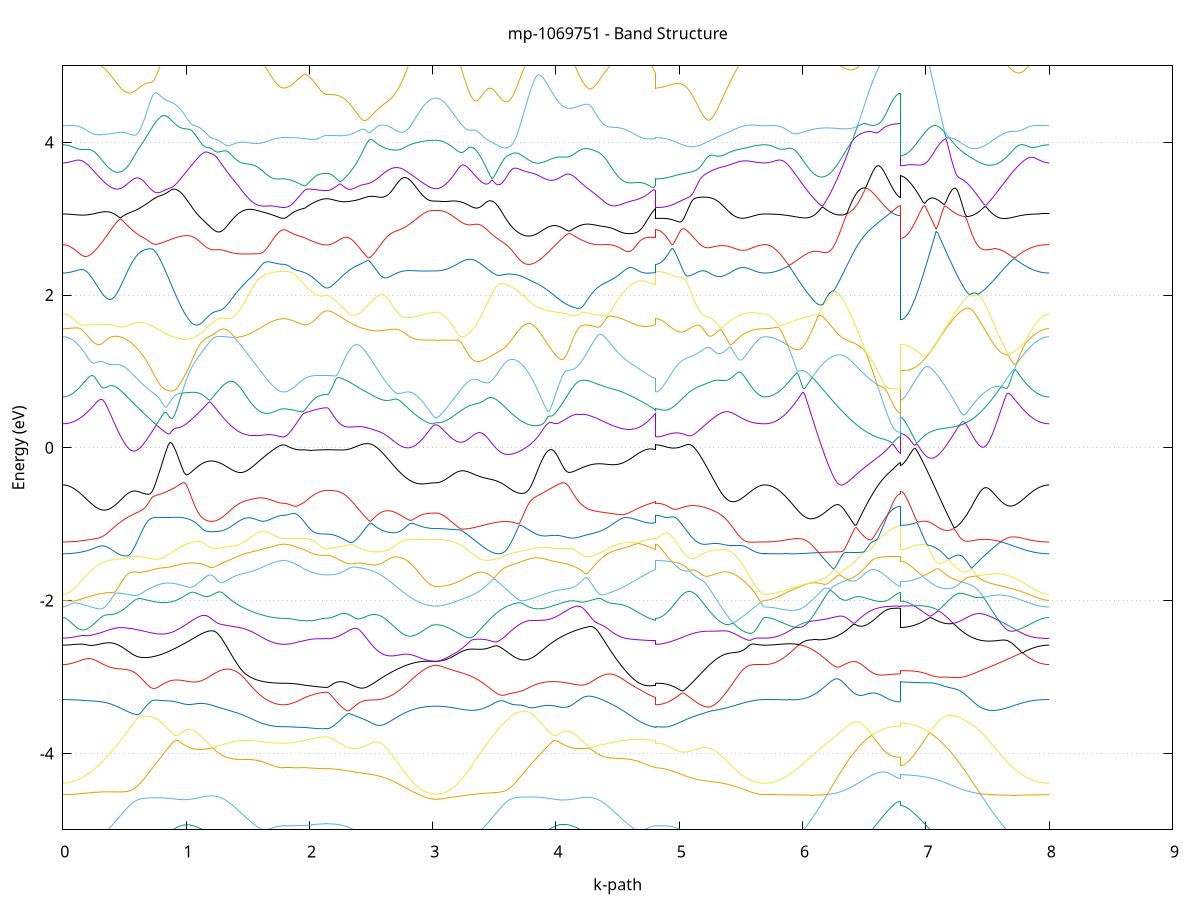 set title 'mp-1069751 - Band Structure'
set xlabel 'k-path'
set ylabel 'Energy (eV)'
set grid y
set yrange [-5:5]
set terminal png size 800,600
set output 'mp-1069751_bands_gnuplot.png'
plot '-' using 1:2 with lines notitle, '-' using 1:2 with lines notitle, '-' using 1:2 with lines notitle, '-' using 1:2 with lines notitle, '-' using 1:2 with lines notitle, '-' using 1:2 with lines notitle, '-' using 1:2 with lines notitle, '-' using 1:2 with lines notitle, '-' using 1:2 with lines notitle, '-' using 1:2 with lines notitle, '-' using 1:2 with lines notitle, '-' using 1:2 with lines notitle, '-' using 1:2 with lines notitle, '-' using 1:2 with lines notitle, '-' using 1:2 with lines notitle, '-' using 1:2 with lines notitle, '-' using 1:2 with lines notitle, '-' using 1:2 with lines notitle, '-' using 1:2 with lines notitle, '-' using 1:2 with lines notitle, '-' using 1:2 with lines notitle, '-' using 1:2 with lines notitle, '-' using 1:2 with lines notitle, '-' using 1:2 with lines notitle, '-' using 1:2 with lines notitle, '-' using 1:2 with lines notitle, '-' using 1:2 with lines notitle, '-' using 1:2 with lines notitle, '-' using 1:2 with lines notitle, '-' using 1:2 with lines notitle, '-' using 1:2 with lines notitle, '-' using 1:2 with lines notitle, '-' using 1:2 with lines notitle, '-' using 1:2 with lines notitle, '-' using 1:2 with lines notitle, '-' using 1:2 with lines notitle, '-' using 1:2 with lines notitle, '-' using 1:2 with lines notitle, '-' using 1:2 with lines notitle, '-' using 1:2 with lines notitle, '-' using 1:2 with lines notitle, '-' using 1:2 with lines notitle, '-' using 1:2 with lines notitle, '-' using 1:2 with lines notitle, '-' using 1:2 with lines notitle, '-' using 1:2 with lines notitle, '-' using 1:2 with lines notitle, '-' using 1:2 with lines notitle
0.000000 -46.468219
0.016123 -46.468219
0.032245 -46.468419
0.048368 -46.468619
0.064491 -46.468919
0.080614 -46.469319
0.096736 -46.469719
0.112859 -46.470319
0.128982 -46.470919
0.145104 -46.471619
0.161227 -46.472419
0.177350 -46.473319
0.193473 -46.474319
0.209595 -46.475319
0.225718 -46.476419
0.241841 -46.477619
0.257963 -46.478819
0.274086 -46.480119
0.290209 -46.481519
0.306332 -46.483019
0.322454 -46.484519
0.338577 -46.486119
0.354700 -46.487719
0.370822 -46.489419
0.386945 -46.491119
0.403068 -46.492919
0.419191 -46.494819
0.435313 -46.496719
0.451436 -46.498619
0.467559 -46.500619
0.483681 -46.502619
0.499804 -46.504619
0.515927 -46.506719
0.532050 -46.508819
0.548172 -46.510919
0.564295 -46.513119
0.580418 -46.515319
0.596540 -46.517419
0.612663 -46.519619
0.628786 -46.521819
0.644909 -46.524019
0.661031 -46.526219
0.677154 -46.528419
0.693277 -46.530519
0.709400 -46.532719
0.725522 -46.534819
0.741645 -46.536919
0.757768 -46.538919
0.773890 -46.541019
0.790013 -46.542919
0.806136 -46.544819
0.822259 -46.546719
0.838381 -46.548519
0.854504 -46.550219
0.870627 -46.551819
0.886749 -46.553419
0.902872 -46.554919
0.918995 -46.556319
0.935118 -46.557619
0.951240 -46.558919
0.967363 -46.560019
0.983486 -46.561019
0.999608 -46.561919
1.015731 -46.562819
1.031854 -46.563519
1.047977 -46.564119
1.064099 -46.564619
1.080222 -46.564919
1.096345 -46.565219
1.112467 -46.565419
1.128590 -46.565419
1.144713 -46.565319
1.160836 -46.565119
1.176958 -46.564919
1.193081 -46.564519
1.209204 -46.564019
1.225326 -46.563319
1.241449 -46.562619
1.257572 -46.561919
1.273695 -46.561019
1.289817 -46.560019
1.305940 -46.558919
1.322063 -46.557819
1.338185 -46.556619
1.354308 -46.555419
1.370431 -46.554119
1.386554 -46.552719
1.402676 -46.551319
1.418799 -46.549919
1.434922 -46.548419
1.451044 -46.546919
1.467167 -46.545419
1.483290 -46.544019
1.499413 -46.542519
1.515535 -46.541019
1.531658 -46.539619
1.547781 -46.538219
1.563903 -46.536819
1.580026 -46.535519
1.596149 -46.534319
1.612272 -46.533119
1.628394 -46.532019
1.644517 -46.531019
1.660640 -46.530019
1.676762 -46.529219
1.692885 -46.528519
1.709008 -46.527819
1.725131 -46.527319
1.741253 -46.526919
1.757376 -46.526619
1.773499 -46.526419
1.789621 -46.526419
1.789621 -46.526419
1.800455 -46.526419
1.811288 -46.526419
1.822121 -46.526419
1.832954 -46.526419
1.843787 -46.526419
1.854621 -46.526419
1.865454 -46.526419
1.876287 -46.526519
1.887120 -46.526519
1.897953 -46.526519
1.908787 -46.526619
1.919620 -46.526619
1.930453 -46.526619
1.941286 -46.526719
1.952119 -46.526719
1.962952 -46.526819
1.962952 -46.526819
1.972405 -46.526819
1.981857 -46.526719
1.991309 -46.526719
2.000761 -46.526619
2.010214 -46.526619
2.019666 -46.526619
2.029118 -46.526519
2.038571 -46.526519
2.048023 -46.526519
2.057475 -46.526519
2.066927 -46.526419
2.076380 -46.526419
2.085832 -46.526419
2.095284 -46.526419
2.104736 -46.526419
2.114189 -46.526419
2.123641 -46.526419
2.133093 -46.526419
2.142545 -46.526419
2.142545 -46.526419
2.148763 -46.526319
2.154980 -46.526319
2.161197 -46.526319
2.167414 -46.526219
2.173632 -46.526219
2.179849 -46.526119
2.186066 -46.526019
2.192284 -46.525919
2.198501 -46.525819
2.204718 -46.525719
2.210935 -46.525519
2.217153 -46.525419
2.223370 -46.525219
2.229587 -46.525019
2.235804 -46.524819
2.242022 -46.524619
2.248239 -46.524419
2.254456 -46.524119
2.260673 -46.523919
2.266891 -46.523619
2.273108 -46.523319
2.279325 -46.523019
2.285543 -46.522719
2.291760 -46.522419
2.297977 -46.522119
2.304194 -46.521819
2.310412 -46.521419
2.316629 -46.521119
2.322846 -46.520719
2.329063 -46.520319
2.335281 -46.519919
2.335281 -46.519919
2.341628 -46.519519
2.347975 -46.519119
2.354322 -46.518619
2.360669 -46.518219
2.367016 -46.517719
2.373363 -46.517219
2.379710 -46.516819
2.386058 -46.516319
2.392405 -46.515819
2.398752 -46.515319
2.405099 -46.514719
2.411446 -46.514219
2.417793 -46.513719
2.424140 -46.513119
2.430487 -46.512619
2.436834 -46.512019
2.443182 -46.511519
2.449529 -46.510919
2.455876 -46.510319
2.462223 -46.509719
2.468570 -46.509119
2.474917 -46.508519
2.481264 -46.507919
2.487611 -46.507319
2.493958 -46.506719
2.500306 -46.506119
2.506653 -46.505419
2.513000 -46.504819
2.519347 -46.504219
2.525694 -46.503519
2.532041 -46.502919
2.538388 -46.502219
2.544735 -46.501619
2.551082 -46.500919
2.557429 -46.500319
2.563777 -46.499619
2.570124 -46.499019
2.576471 -46.498319
2.582818 -46.497719
2.589165 -46.497019
2.595512 -46.496319
2.601859 -46.495719
2.608206 -46.495019
2.614553 -46.494419
2.620901 -46.493719
2.627248 -46.493119
2.633595 -46.492419
2.639942 -46.491819
2.646289 -46.491119
2.652636 -46.490519
2.658983 -46.489819
2.665330 -46.489219
2.671677 -46.488619
2.678025 -46.487919
2.684372 -46.487319
2.690719 -46.486719
2.697066 -46.486119
2.703413 -46.485519
2.709760 -46.484919
2.716107 -46.484319
2.722454 -46.483719
2.728801 -46.483119
2.735148 -46.482619
2.741496 -46.482019
2.747843 -46.481419
2.754190 -46.480919
2.760537 -46.480319
2.766884 -46.479819
2.773231 -46.479319
2.779578 -46.478819
2.785925 -46.478319
2.792272 -46.477819
2.798620 -46.477319
2.804967 -46.476819
2.811314 -46.476419
2.817661 -46.475919
2.824008 -46.475519
2.830355 -46.475019
2.836702 -46.474619
2.843049 -46.474219
2.849396 -46.473819
2.855744 -46.473419
2.862091 -46.473119
2.868438 -46.472719
2.874785 -46.472419
2.881132 -46.472019
2.887479 -46.471719
2.893826 -46.471419
2.900173 -46.471119
2.906520 -46.470819
2.912868 -46.470619
2.919215 -46.470319
2.925562 -46.470119
2.931909 -46.469819
2.938256 -46.469619
2.944603 -46.469419
2.950950 -46.469319
2.957297 -46.469119
2.963644 -46.468919
2.969991 -46.468819
2.976339 -46.468719
2.982686 -46.468619
2.989033 -46.468519
2.995380 -46.468419
3.001727 -46.468319
3.008074 -46.468319
3.014421 -46.468219
3.020768 -46.468219
3.027115 -46.468219
3.027115 -46.468219
3.043933 -46.468219
3.060750 -46.468419
3.077567 -46.468619
3.094384 -46.468919
3.111202 -46.469319
3.128019 -46.469819
3.144836 -46.470419
3.161653 -46.471019
3.178471 -46.471819
3.195288 -46.472619
3.212105 -46.473519
3.228922 -46.474519
3.245740 -46.475619
3.262557 -46.476719
3.279374 -46.478019
3.296191 -46.479319
3.313009 -46.480619
3.329826 -46.482119
3.346643 -46.483619
3.363460 -46.485219
3.380277 -46.486819
3.397095 -46.488519
3.413912 -46.490219
3.430729 -46.492019
3.447546 -46.493919
3.464364 -46.495819
3.481181 -46.497819
3.497998 -46.499819
3.514815 -46.501819
3.531633 -46.503919
3.548450 -46.506019
3.565267 -46.508119
3.582084 -46.510319
3.598902 -46.512519
3.615719 -46.514719
3.632536 -46.516919
3.649353 -46.519219
3.666171 -46.521419
3.682988 -46.523619
3.699805 -46.525919
3.716622 -46.528119
3.733440 -46.530319
3.750257 -46.532519
3.767074 -46.534719
3.783891 -46.536819
3.800708 -46.538919
3.817526 -46.541019
3.834343 -46.543019
3.851160 -46.544919
3.867977 -46.546819
3.884795 -46.548619
3.901612 -46.550419
3.918429 -46.552119
3.935246 -46.553619
3.952064 -46.555219
3.968881 -46.556619
3.985698 -46.557919
4.002515 -46.559119
4.019333 -46.560319
4.036150 -46.561319
4.052967 -46.562219
4.069784 -46.563019
4.086602 -46.563719
4.103419 -46.564319
4.120236 -46.564719
4.137053 -46.565119
4.153871 -46.565319
4.170688 -46.565419
4.187505 -46.565419
4.204322 -46.565319
4.221139 -46.565019
4.237957 -46.564719
4.254774 -46.564219
4.271591 -46.563619
4.288408 -46.562919
4.305226 -46.562219
4.322043 -46.561319
4.338860 -46.560319
4.355677 -46.559319
4.372495 -46.558219
4.389312 -46.557019
4.406129 -46.555719
4.422946 -46.554419
4.439764 -46.553019
4.456581 -46.551619
4.473398 -46.550119
4.490215 -46.548619
4.507033 -46.547119
4.523850 -46.545619
4.540667 -46.544119
4.557484 -46.542619
4.574302 -46.541119
4.591119 -46.539619
4.607936 -46.538219
4.624753 -46.536819
4.641570 -46.535519
4.658388 -46.534219
4.675205 -46.533019
4.692022 -46.531919
4.708839 -46.530819
4.725657 -46.529919
4.742474 -46.529119
4.759291 -46.528319
4.776108 -46.527719
4.792926 -46.527219
4.809743 -46.526819
4.809743 -46.526419
4.816031 -46.526319
4.822318 -46.526319
4.828606 -46.526319
4.834894 -46.526219
4.841181 -46.526219
4.847469 -46.526119
4.853757 -46.526019
4.860044 -46.525919
4.866332 -46.525819
4.872620 -46.525619
4.878907 -46.525519
4.885195 -46.525319
4.891483 -46.525219
4.897770 -46.525019
4.904058 -46.524819
4.910346 -46.524519
4.916633 -46.524319
4.922921 -46.524119
4.929209 -46.523819
4.935496 -46.523519
4.941784 -46.523319
4.948072 -46.523019
4.954360 -46.522719
4.960647 -46.522319
4.966935 -46.522019
4.973223 -46.521719
4.973223 -46.521719
4.979604 -46.521319
4.985985 -46.520919
4.992367 -46.520519
4.998748 -46.520119
5.005129 -46.519719
5.011511 -46.519319
5.017892 -46.518919
5.024273 -46.518419
5.030655 -46.518019
5.037036 -46.517519
5.043417 -46.517019
5.049799 -46.516519
5.056180 -46.516019
5.062561 -46.515519
5.068943 -46.515019
5.075324 -46.514519
5.081705 -46.514019
5.088087 -46.513419
5.094468 -46.512919
5.100849 -46.512319
5.107231 -46.511719
5.113612 -46.511219
5.119993 -46.510619
5.126375 -46.510019
5.132756 -46.509419
5.139137 -46.508819
5.145518 -46.508219
5.151900 -46.507619
5.158281 -46.507019
5.164662 -46.506319
5.171044 -46.505719
5.177425 -46.505119
5.183806 -46.504419
5.190188 -46.503819
5.196569 -46.503219
5.202950 -46.502519
5.209332 -46.501919
5.215713 -46.501219
5.222094 -46.500519
5.228476 -46.499919
5.234857 -46.499219
5.241238 -46.498619
5.247620 -46.497919
5.254001 -46.497219
5.260382 -46.496619
5.266764 -46.495919
5.273145 -46.495319
5.279526 -46.494619
5.285908 -46.493919
5.292289 -46.493319
5.298670 -46.492619
5.305052 -46.492019
5.311433 -46.491319
5.317814 -46.490719
5.324196 -46.490019
5.330577 -46.489419
5.336958 -46.488819
5.343340 -46.488119
5.349721 -46.487519
5.356102 -46.486919
5.362484 -46.486319
5.368865 -46.485619
5.375246 -46.485019
5.381628 -46.484419
5.388009 -46.483919
5.394390 -46.483319
5.400772 -46.482719
5.407153 -46.482119
5.413534 -46.481619
5.419916 -46.481019
5.426297 -46.480519
5.432678 -46.479919
5.439060 -46.479419
5.445441 -46.478919
5.451822 -46.478419
5.458204 -46.477919
5.464585 -46.477419
5.470966 -46.476919
5.477348 -46.476419
5.483729 -46.476019
5.490110 -46.475519
5.496492 -46.475119
5.502873 -46.474719
5.509254 -46.474319
5.515636 -46.473919
5.522017 -46.473519
5.528398 -46.473119
5.534780 -46.472819
5.541161 -46.472419
5.547542 -46.472119
5.553924 -46.471719
5.560305 -46.471419
5.566686 -46.471119
5.573068 -46.470919
5.579449 -46.470619
5.585830 -46.470319
5.592212 -46.470119
5.598593 -46.469919
5.604974 -46.469619
5.611356 -46.469519
5.617737 -46.469319
5.624118 -46.469119
5.630500 -46.468919
5.636881 -46.468819
5.643262 -46.468719
5.649644 -46.468619
5.656025 -46.468519
5.662406 -46.468419
5.668788 -46.468319
5.675169 -46.468319
5.681550 -46.468219
5.687932 -46.468219
5.694313 -46.468219
5.694313 -46.468219
5.706673 -46.468219
5.719033 -46.468319
5.731394 -46.468419
5.743754 -46.468619
5.756114 -46.468819
5.768475 -46.469119
5.780835 -46.469419
5.793195 -46.469819
5.805555 -46.470219
5.817916 -46.470619
5.830276 -46.471119
5.842636 -46.471719
5.854996 -46.472319
5.867357 -46.473019
5.879717 -46.473719
5.892077 -46.474419
5.904437 -46.475219
5.916798 -46.476019
5.929158 -46.476919
5.941518 -46.477819
5.953879 -46.478819
5.966239 -46.479819
5.978599 -46.480919
5.990959 -46.482019
6.003320 -46.483119
6.015680 -46.484319
6.028040 -46.485519
6.040400 -46.486819
6.052761 -46.488119
6.065121 -46.489419
6.077481 -46.490719
6.089842 -46.492119
6.102202 -46.493619
6.114562 -46.495019
6.126922 -46.496519
6.139283 -46.498019
6.151643 -46.499619
6.164003 -46.501219
6.176363 -46.502819
6.188724 -46.504419
6.201084 -46.506019
6.213444 -46.507719
6.225804 -46.509319
6.238165 -46.511019
6.250525 -46.512719
6.262885 -46.514419
6.275246 -46.516119
6.287606 -46.517819
6.299966 -46.519519
6.312326 -46.521219
6.324687 -46.522919
6.337047 -46.524619
6.349407 -46.526319
6.361767 -46.528019
6.374128 -46.529719
6.386488 -46.531319
6.398848 -46.533019
6.411208 -46.534619
6.423569 -46.536219
6.435929 -46.537819
6.448289 -46.539319
6.460650 -46.540819
6.473010 -46.542319
6.485370 -46.543819
6.497730 -46.545219
6.510091 -46.546619
6.522451 -46.547919
6.534811 -46.549219
6.547171 -46.550519
6.559532 -46.551719
6.571892 -46.552819
6.584252 -46.553919
6.596613 -46.555019
6.608973 -46.556019
6.621333 -46.556919
6.633693 -46.557819
6.646054 -46.558619
6.658414 -46.559419
6.670774 -46.560119
6.683134 -46.560719
6.695495 -46.561319
6.707855 -46.561819
6.720215 -46.562219
6.732575 -46.562619
6.744936 -46.562919
6.757296 -46.563119
6.769656 -46.563319
6.782017 -46.563419
6.794377 -46.563519
6.794377 -46.563419
6.807484 -46.563419
6.820591 -46.563319
6.833698 -46.563219
6.846805 -46.562919
6.859912 -46.562619
6.873019 -46.562319
6.886126 -46.561919
6.899233 -46.561419
6.912340 -46.560919
6.925447 -46.560319
6.938554 -46.559619
6.951661 -46.558919
6.964768 -46.558119
6.977875 -46.557319
6.990982 -46.556419
7.004089 -46.555519
7.017196 -46.554519
7.030303 -46.553519
7.043410 -46.552419
7.056517 -46.551319
7.069624 -46.550119
7.082731 -46.548919
7.095838 -46.547619
7.108945 -46.546319
7.122052 -46.544919
7.135159 -46.543619
7.148266 -46.542219
7.161373 -46.540719
7.174480 -46.539219
7.187587 -46.537719
7.200694 -46.536219
7.213801 -46.534719
7.226908 -46.533119
7.240015 -46.531519
7.253122 -46.529919
7.266229 -46.528319
7.279336 -46.526719
7.292443 -46.525019
7.305550 -46.523419
7.318657 -46.521719
7.331764 -46.520119
7.344871 -46.518419
7.357978 -46.516819
7.371085 -46.515119
7.384192 -46.513519
7.397299 -46.511819
7.410406 -46.510219
7.423513 -46.508619
7.436620 -46.507019
7.449727 -46.505419
7.462834 -46.503819
7.475941 -46.502319
7.489048 -46.500719
7.502155 -46.499219
7.515262 -46.497719
7.528369 -46.496319
7.541476 -46.494819
7.554583 -46.493419
7.567690 -46.492019
7.580797 -46.490719
7.593904 -46.489419
7.607011 -46.488119
7.620118 -46.486819
7.633225 -46.485619
7.646332 -46.484419
7.659439 -46.483319
7.672546 -46.482219
7.685653 -46.481119
7.698760 -46.480119
7.711867 -46.479119
7.724974 -46.478119
7.738081 -46.477219
7.751188 -46.476419
7.764295 -46.475519
7.777402 -46.474719
7.790509 -46.474019
7.803616 -46.473319
7.816723 -46.472719
7.829830 -46.472019
7.842937 -46.471519
7.856044 -46.471019
7.869151 -46.470519
7.882258 -46.470019
7.895365 -46.469719
7.908472 -46.469319
7.921579 -46.469019
7.934686 -46.468819
7.947793 -46.468619
7.960900 -46.468419
7.974007 -46.468319
7.987114 -46.468219
8.000221 -46.468219
e
0.000000 -46.200219
0.016123 -46.200319
0.032245 -46.200419
0.048368 -46.200619
0.064491 -46.200919
0.080614 -46.201319
0.096736 -46.201819
0.112859 -46.202319
0.128982 -46.202919
0.145104 -46.203619
0.161227 -46.204319
0.177350 -46.205219
0.193473 -46.206019
0.209595 -46.206919
0.225718 -46.207919
0.241841 -46.208919
0.257963 -46.209919
0.274086 -46.211019
0.290209 -46.212119
0.306332 -46.213219
0.322454 -46.214219
0.338577 -46.215319
0.354700 -46.216419
0.370822 -46.217519
0.386945 -46.218519
0.403068 -46.219519
0.419191 -46.220419
0.435313 -46.221319
0.451436 -46.222119
0.467559 -46.222819
0.483681 -46.223519
0.499804 -46.224119
0.515927 -46.224519
0.532050 -46.224919
0.548172 -46.225219
0.564295 -46.225319
0.580418 -46.225319
0.596540 -46.225219
0.612663 -46.224919
0.628786 -46.224519
0.644909 -46.224019
0.661031 -46.223319
0.677154 -46.222419
0.693277 -46.221419
0.709400 -46.220219
0.725522 -46.218819
0.741645 -46.217319
0.757768 -46.215619
0.773890 -46.213719
0.790013 -46.211619
0.806136 -46.209419
0.822259 -46.207019
0.838381 -46.204419
0.854504 -46.201719
0.870627 -46.198719
0.886749 -46.195619
0.902872 -46.192419
0.918995 -46.188919
0.935118 -46.185419
0.951240 -46.181619
0.967363 -46.177719
0.983486 -46.173619
0.999608 -46.169419
1.015731 -46.165119
1.031854 -46.160619
1.047977 -46.156019
1.064099 -46.151319
1.080222 -46.146419
1.096345 -46.141519
1.112467 -46.136419
1.128590 -46.131319
1.144713 -46.126119
1.160836 -46.120819
1.176958 -46.115419
1.193081 -46.110019
1.209204 -46.104519
1.225326 -46.099019
1.241449 -46.093419
1.257572 -46.087919
1.273695 -46.082319
1.289817 -46.076819
1.305940 -46.071319
1.322063 -46.065819
1.338185 -46.060319
1.354308 -46.054919
1.370431 -46.049619
1.386554 -46.044419
1.402676 -46.039219
1.418799 -46.034219
1.434922 -46.029319
1.451044 -46.024619
1.467167 -46.020019
1.483290 -46.015619
1.499413 -46.011319
1.515535 -46.007319
1.531658 -46.003419
1.547781 -45.999819
1.563903 -45.996319
1.580026 -45.993119
1.596149 -45.990219
1.612272 -45.987419
1.628394 -45.984919
1.644517 -45.982719
1.660640 -45.980719
1.676762 -45.978919
1.692885 -45.977419
1.709008 -45.976119
1.725131 -45.975019
1.741253 -45.974219
1.757376 -45.973619
1.773499 -45.973319
1.789621 -45.973219
1.789621 -45.973219
1.800455 -45.973219
1.811288 -45.973219
1.822121 -45.973219
1.832954 -45.973219
1.843787 -45.973219
1.854621 -45.973319
1.865454 -45.973319
1.876287 -45.973419
1.887120 -45.973419
1.897953 -45.973519
1.908787 -45.973619
1.919620 -45.973619
1.930453 -45.973719
1.941286 -45.973819
1.952119 -45.973919
1.962952 -45.974019
1.962952 -45.974019
1.972405 -45.973919
1.981857 -45.973919
1.991309 -45.973819
2.000761 -45.973719
2.010214 -45.973619
2.019666 -45.973619
2.029118 -45.973519
2.038571 -45.973519
2.048023 -45.973419
2.057475 -45.973419
2.066927 -45.973319
2.076380 -45.973319
2.085832 -45.973219
2.095284 -45.973219
2.104736 -45.973219
2.114189 -45.973219
2.123641 -45.973219
2.133093 -45.973219
2.142545 -45.973219
2.142545 -45.973219
2.148763 -45.973219
2.154980 -45.973519
2.161197 -45.973819
2.167414 -45.974319
2.173632 -45.975019
2.179849 -45.975819
2.186066 -45.976719
2.192284 -45.977719
2.198501 -45.978919
2.204718 -45.980219
2.210935 -45.981619
2.217153 -45.983119
2.223370 -45.984719
2.229587 -45.986419
2.235804 -45.988219
2.242022 -45.990119
2.248239 -45.992119
2.254456 -45.994119
2.260673 -45.996219
2.266891 -45.998319
2.273108 -46.000519
2.279325 -46.002819
2.285543 -46.005119
2.291760 -46.007419
2.297977 -46.009819
2.304194 -46.012219
2.310412 -46.014719
2.316629 -46.017219
2.322846 -46.019719
2.329063 -46.022219
2.335281 -46.024719
2.335281 -46.024719
2.341628 -46.027419
2.347975 -46.030019
2.354322 -46.032619
2.360669 -46.035319
2.367016 -46.037919
2.373363 -46.040619
2.379710 -46.043219
2.386058 -46.045919
2.392405 -46.048619
2.398752 -46.051219
2.405099 -46.053919
2.411446 -46.056519
2.417793 -46.059219
2.424140 -46.061819
2.430487 -46.064419
2.436834 -46.067119
2.443182 -46.069719
2.449529 -46.072319
2.455876 -46.074819
2.462223 -46.077419
2.468570 -46.080019
2.474917 -46.082519
2.481264 -46.085019
2.487611 -46.087519
2.493958 -46.090019
2.500306 -46.092519
2.506653 -46.094919
2.513000 -46.097319
2.519347 -46.099819
2.525694 -46.102119
2.532041 -46.104519
2.538388 -46.106819
2.544735 -46.109219
2.551082 -46.111519
2.557429 -46.113719
2.563777 -46.116019
2.570124 -46.118219
2.576471 -46.120419
2.582818 -46.122619
2.589165 -46.124719
2.595512 -46.126819
2.601859 -46.128919
2.608206 -46.131019
2.614553 -46.133019
2.620901 -46.135119
2.627248 -46.137019
2.633595 -46.139019
2.639942 -46.140919
2.646289 -46.142819
2.652636 -46.144719
2.658983 -46.146519
2.665330 -46.148419
2.671677 -46.150119
2.678025 -46.151919
2.684372 -46.153619
2.690719 -46.155319
2.697066 -46.157019
2.703413 -46.158619
2.709760 -46.160219
2.716107 -46.161819
2.722454 -46.163419
2.728801 -46.164919
2.735148 -46.166419
2.741496 -46.167819
2.747843 -46.169219
2.754190 -46.170619
2.760537 -46.172019
2.766884 -46.173319
2.773231 -46.174619
2.779578 -46.175919
2.785925 -46.177119
2.792272 -46.178319
2.798620 -46.179519
2.804967 -46.180619
2.811314 -46.181719
2.817661 -46.182819
2.824008 -46.183819
2.830355 -46.184819
2.836702 -46.185819
2.843049 -46.186819
2.849396 -46.187719
2.855744 -46.188619
2.862091 -46.189419
2.868438 -46.190219
2.874785 -46.191019
2.881132 -46.191819
2.887479 -46.192519
2.893826 -46.193219
2.900173 -46.193819
2.906520 -46.194519
2.912868 -46.195019
2.919215 -46.195619
2.925562 -46.196119
2.931909 -46.196619
2.938256 -46.197119
2.944603 -46.197519
2.950950 -46.197919
2.957297 -46.198319
2.963644 -46.198619
2.969991 -46.198919
2.976339 -46.199219
2.982686 -46.199519
2.989033 -46.199719
2.995380 -46.199819
3.001727 -46.200019
3.008074 -46.200119
3.014421 -46.200219
3.020768 -46.200219
3.027115 -46.200219
3.027115 -46.200219
3.043933 -46.200319
3.060750 -46.200419
3.077567 -46.200619
3.094384 -46.201019
3.111202 -46.201419
3.128019 -46.201819
3.144836 -46.202419
3.161653 -46.203019
3.178471 -46.203719
3.195288 -46.204519
3.212105 -46.205419
3.228922 -46.206319
3.245740 -46.207219
3.262557 -46.208219
3.279374 -46.209219
3.296191 -46.210319
3.313009 -46.211419
3.329826 -46.212519
3.346643 -46.213619
3.363460 -46.214719
3.380277 -46.215819
3.397095 -46.216919
3.413912 -46.218019
3.430729 -46.219019
3.447546 -46.220019
3.464364 -46.220919
3.481181 -46.221719
3.497998 -46.222519
3.514815 -46.223219
3.531633 -46.223919
3.548450 -46.224419
3.565267 -46.224819
3.582084 -46.225119
3.598902 -46.225319
3.615719 -46.225319
3.632536 -46.225219
3.649353 -46.225019
3.666171 -46.224619
3.682988 -46.224119
3.699805 -46.223419
3.716622 -46.222519
3.733440 -46.221519
3.750257 -46.220319
3.767074 -46.218919
3.783891 -46.217319
3.800708 -46.215619
3.817526 -46.213719
3.834343 -46.211619
3.851160 -46.209319
3.867977 -46.206819
3.884795 -46.204219
3.901612 -46.201319
3.918429 -46.198319
3.935246 -46.195219
3.952064 -46.191819
3.968881 -46.188319
3.985698 -46.184619
4.002515 -46.180719
4.019333 -46.176719
4.036150 -46.172519
4.052967 -46.168119
4.069784 -46.163719
4.086602 -46.159119
4.103419 -46.154319
4.120236 -46.149419
4.137053 -46.144419
4.153871 -46.139319
4.170688 -46.134119
4.187505 -46.128919
4.204322 -46.123519
4.221139 -46.118019
4.237957 -46.112519
4.254774 -46.106919
4.271591 -46.101319
4.288408 -46.095719
4.305226 -46.090019
4.322043 -46.084319
4.338860 -46.078719
4.355677 -46.073019
4.372495 -46.067419
4.389312 -46.061819
4.406129 -46.056319
4.422946 -46.050819
4.439764 -46.045519
4.456581 -46.040219
4.473398 -46.035119
4.490215 -46.030019
4.507033 -46.025219
4.523850 -46.020519
4.540667 -46.015919
4.557484 -46.011619
4.574302 -46.007419
4.591119 -46.003519
4.607936 -45.999819
4.624753 -45.996319
4.641570 -45.993019
4.658388 -45.990019
4.675205 -45.987219
4.692022 -45.984719
4.708839 -45.982419
4.725657 -45.980419
4.742474 -45.978619
4.759291 -45.977119
4.776108 -45.975819
4.792926 -45.974819
4.809743 -45.974019
4.809743 -45.973219
4.816031 -45.973219
4.822318 -45.973519
4.828606 -45.973819
4.834894 -45.974419
4.841181 -45.975019
4.847469 -45.975819
4.853757 -45.976819
4.860044 -45.977819
4.866332 -45.979019
4.872620 -45.980419
4.878907 -45.981819
4.885195 -45.983319
4.891483 -45.985019
4.897770 -45.986719
4.904058 -45.988519
4.910346 -45.990519
4.916633 -45.992419
4.922921 -45.994519
4.929209 -45.996619
4.935496 -45.998819
4.941784 -46.001119
4.948072 -46.003419
4.954360 -46.005719
4.960647 -46.008119
4.966935 -46.010519
4.973223 -46.013019
4.973223 -46.013019
4.979604 -46.015519
4.985985 -46.018019
4.992367 -46.020619
4.998748 -46.023219
5.005129 -46.025819
5.011511 -46.028519
5.017892 -46.031119
5.024273 -46.033819
5.030655 -46.036419
5.037036 -46.039119
5.043417 -46.041819
5.049799 -46.044419
5.056180 -46.047119
5.062561 -46.049819
5.068943 -46.052519
5.075324 -46.055119
5.081705 -46.057819
5.088087 -46.060519
5.094468 -46.063119
5.100849 -46.065719
5.107231 -46.068419
5.113612 -46.071019
5.119993 -46.073619
5.126375 -46.076219
5.132756 -46.078819
5.139137 -46.081319
5.145518 -46.083919
5.151900 -46.086419
5.158281 -46.088919
5.164662 -46.091419
5.171044 -46.093819
5.177425 -46.096319
5.183806 -46.098719
5.190188 -46.101119
5.196569 -46.103519
5.202950 -46.105919
5.209332 -46.108219
5.215713 -46.110519
5.222094 -46.112819
5.228476 -46.115119
5.234857 -46.117319
5.241238 -46.119619
5.247620 -46.121819
5.254001 -46.123919
5.260382 -46.126119
5.266764 -46.128219
5.273145 -46.130319
5.279526 -46.132319
5.285908 -46.134419
5.292289 -46.136419
5.298670 -46.138319
5.305052 -46.140319
5.311433 -46.142219
5.317814 -46.144119
5.324196 -46.146019
5.330577 -46.147819
5.336958 -46.149619
5.343340 -46.151419
5.349721 -46.153119
5.356102 -46.154819
5.362484 -46.156519
5.368865 -46.158219
5.375246 -46.159819
5.381628 -46.161419
5.388009 -46.163019
5.394390 -46.164519
5.400772 -46.166019
5.407153 -46.167519
5.413534 -46.168919
5.419916 -46.170319
5.426297 -46.171719
5.432678 -46.173019
5.439060 -46.174319
5.445441 -46.175619
5.451822 -46.176819
5.458204 -46.178119
5.464585 -46.179219
5.470966 -46.180419
5.477348 -46.181519
5.483729 -46.182619
5.490110 -46.183619
5.496492 -46.184719
5.502873 -46.185719
5.509254 -46.186619
5.515636 -46.187519
5.522017 -46.188419
5.528398 -46.189319
5.534780 -46.190119
5.541161 -46.190919
5.547542 -46.191719
5.553924 -46.192419
5.560305 -46.193119
5.566686 -46.193819
5.573068 -46.194419
5.579449 -46.195019
5.585830 -46.195619
5.592212 -46.196119
5.598593 -46.196619
5.604974 -46.197119
5.611356 -46.197519
5.617737 -46.197919
5.624118 -46.198319
5.630500 -46.198619
5.636881 -46.198919
5.643262 -46.199219
5.649644 -46.199419
5.656025 -46.199719
5.662406 -46.199819
5.668788 -46.200019
5.675169 -46.200119
5.681550 -46.200219
5.687932 -46.200219
5.694313 -46.200219
5.694313 -46.200219
5.706673 -46.200319
5.719033 -46.200519
5.731394 -46.200719
5.743754 -46.201119
5.756114 -46.201619
5.768475 -46.202119
5.780835 -46.202819
5.793195 -46.203619
5.805555 -46.204519
5.817916 -46.205519
5.830276 -46.206619
5.842636 -46.207719
5.854996 -46.209019
5.867357 -46.210419
5.879717 -46.211819
5.892077 -46.213319
5.904437 -46.214919
5.916798 -46.216619
5.929158 -46.218419
5.941518 -46.220219
5.953879 -46.222219
5.966239 -46.224119
5.978599 -46.226219
5.990959 -46.228319
6.003320 -46.230519
6.015680 -46.232719
6.028040 -46.235019
6.040400 -46.237319
6.052761 -46.239619
6.065121 -46.242019
6.077481 -46.244519
6.089842 -46.247019
6.102202 -46.249519
6.114562 -46.252019
6.126922 -46.254619
6.139283 -46.257119
6.151643 -46.259719
6.164003 -46.262319
6.176363 -46.264919
6.188724 -46.267619
6.201084 -46.270219
6.213444 -46.272819
6.225804 -46.275419
6.238165 -46.278019
6.250525 -46.280619
6.262885 -46.283219
6.275246 -46.285819
6.287606 -46.288319
6.299966 -46.290919
6.312326 -46.293419
6.324687 -46.295919
6.337047 -46.298319
6.349407 -46.300719
6.361767 -46.303119
6.374128 -46.305419
6.386488 -46.307719
6.398848 -46.310019
6.411208 -46.312219
6.423569 -46.314419
6.435929 -46.316519
6.448289 -46.318519
6.460650 -46.320619
6.473010 -46.322519
6.485370 -46.324419
6.497730 -46.326219
6.510091 -46.328019
6.522451 -46.329719
6.534811 -46.331419
6.547171 -46.332919
6.559532 -46.334519
6.571892 -46.335919
6.584252 -46.337319
6.596613 -46.338619
6.608973 -46.339819
6.621333 -46.340919
6.633693 -46.342019
6.646054 -46.343019
6.658414 -46.344019
6.670774 -46.344819
6.683134 -46.345619
6.695495 -46.346319
6.707855 -46.346919
6.720215 -46.347419
6.732575 -46.347819
6.744936 -46.348219
6.757296 -46.348519
6.769656 -46.348719
6.782017 -46.348819
6.794377 -46.348919
6.794377 -46.348919
6.807484 -46.348819
6.820591 -46.348719
6.833698 -46.348519
6.846805 -46.348319
6.859912 -46.347919
6.873019 -46.347519
6.886126 -46.347019
6.899233 -46.346419
6.912340 -46.345819
6.925447 -46.345119
6.938554 -46.344319
6.951661 -46.343419
6.964768 -46.342519
6.977875 -46.341419
6.990982 -46.340419
7.004089 -46.339219
7.017196 -46.338019
7.030303 -46.336719
7.043410 -46.335419
7.056517 -46.333919
7.069624 -46.332419
7.082731 -46.330919
7.095838 -46.329319
7.108945 -46.327619
7.122052 -46.325919
7.135159 -46.324119
7.148266 -46.322319
7.161373 -46.320419
7.174480 -46.318419
7.187587 -46.316419
7.200694 -46.314419
7.213801 -46.312319
7.226908 -46.310219
7.240015 -46.308019
7.253122 -46.305819
7.266229 -46.303519
7.279336 -46.301219
7.292443 -46.298919
7.305550 -46.296519
7.318657 -46.294119
7.331764 -46.291719
7.344871 -46.289319
7.357978 -46.286819
7.371085 -46.284319
7.384192 -46.281819
7.397299 -46.279319
7.410406 -46.276819
7.423513 -46.274319
7.436620 -46.271819
7.449727 -46.269219
7.462834 -46.266719
7.475941 -46.264119
7.489048 -46.261619
7.502155 -46.259119
7.515262 -46.256619
7.528369 -46.254119
7.541476 -46.251619
7.554583 -46.249219
7.567690 -46.246819
7.580797 -46.244419
7.593904 -46.242019
7.607011 -46.239719
7.620118 -46.237419
7.633225 -46.235219
7.646332 -46.233019
7.659439 -46.230819
7.672546 -46.228719
7.685653 -46.226619
7.698760 -46.224619
7.711867 -46.222719
7.724974 -46.220819
7.738081 -46.219019
7.751188 -46.217319
7.764295 -46.215619
7.777402 -46.214019
7.790509 -46.212519
7.803616 -46.211119
7.816723 -46.209719
7.829830 -46.208419
7.842937 -46.207319
7.856044 -46.206219
7.869151 -46.205119
7.882258 -46.204219
7.895365 -46.203419
7.908472 -46.202719
7.921579 -46.202019
7.934686 -46.201519
7.947793 -46.201019
7.960900 -46.200719
7.974007 -46.200419
7.987114 -46.200319
8.000221 -46.200219
e
0.000000 -45.532419
0.016123 -45.532419
0.032245 -45.532319
0.048368 -45.532219
0.064491 -45.532119
0.080614 -45.531919
0.096736 -45.531719
0.112859 -45.531519
0.128982 -45.531319
0.145104 -45.531119
0.161227 -45.530919
0.177350 -45.530719
0.193473 -45.530519
0.209595 -45.530419
0.225718 -45.530319
0.241841 -45.530319
0.257963 -45.530419
0.274086 -45.530519
0.290209 -45.530819
0.306332 -45.531319
0.322454 -45.531919
0.338577 -45.532619
0.354700 -45.533619
0.370822 -45.534719
0.386945 -45.536119
0.403068 -45.537619
0.419191 -45.539419
0.435313 -45.541419
0.451436 -45.543519
0.467559 -45.545919
0.483681 -45.548419
0.499804 -45.551119
0.515927 -45.554019
0.532050 -45.557019
0.548172 -45.560119
0.564295 -45.563319
0.580418 -45.566719
0.596540 -45.570119
0.612663 -45.573619
0.628786 -45.577219
0.644909 -45.580919
0.661031 -45.584619
0.677154 -45.588419
0.693277 -45.592219
0.709400 -45.596119
0.725522 -45.600019
0.741645 -45.604019
0.757768 -45.607919
0.773890 -45.611919
0.790013 -45.615919
0.806136 -45.620019
0.822259 -45.624019
0.838381 -45.628119
0.854504 -45.632219
0.870627 -45.636219
0.886749 -45.640319
0.902872 -45.644419
0.918995 -45.648519
0.935118 -45.652519
0.951240 -45.656619
0.967363 -45.660619
0.983486 -45.664719
0.999608 -45.668719
1.015731 -45.672719
1.031854 -45.676719
1.047977 -45.680719
1.064099 -45.684719
1.080222 -45.688619
1.096345 -45.692519
1.112467 -45.696419
1.128590 -45.700219
1.144713 -45.704019
1.160836 -45.707719
1.176958 -45.711419
1.193081 -45.715119
1.209204 -45.718719
1.225326 -45.722219
1.241449 -45.725719
1.257572 -45.729119
1.273695 -45.732519
1.289817 -45.735819
1.305940 -45.738919
1.322063 -45.742019
1.338185 -45.745119
1.354308 -45.748019
1.370431 -45.750819
1.386554 -45.753519
1.402676 -45.756119
1.418799 -45.758619
1.434922 -45.760919
1.451044 -45.763119
1.467167 -45.765219
1.483290 -45.767219
1.499413 -45.769019
1.515535 -45.770719
1.531658 -45.772319
1.547781 -45.773719
1.563903 -45.775019
1.580026 -45.776119
1.596149 -45.777119
1.612272 -45.778019
1.628394 -45.778819
1.644517 -45.779519
1.660640 -45.780119
1.676762 -45.780519
1.692885 -45.780919
1.709008 -45.781219
1.725131 -45.781519
1.741253 -45.781719
1.757376 -45.781819
1.773499 -45.781919
1.789621 -45.781919
1.789621 -45.781919
1.800455 -45.781919
1.811288 -45.781919
1.822121 -45.781919
1.832954 -45.781919
1.843787 -45.781919
1.854621 -45.781919
1.865454 -45.781919
1.876287 -45.781819
1.887120 -45.781819
1.897953 -45.781819
1.908787 -45.781819
1.919620 -45.781819
1.930453 -45.781819
1.941286 -45.781819
1.952119 -45.781719
1.962952 -45.781719
1.962952 -45.781719
1.972405 -45.781719
1.981857 -45.781719
1.991309 -45.781819
2.000761 -45.781819
2.010214 -45.781819
2.019666 -45.781819
2.029118 -45.781819
2.038571 -45.781819
2.048023 -45.781819
2.057475 -45.781919
2.066927 -45.781919
2.076380 -45.781919
2.085832 -45.781919
2.095284 -45.781919
2.104736 -45.781919
2.114189 -45.781919
2.123641 -45.781919
2.133093 -45.781919
2.142545 -45.781919
2.142545 -45.781919
2.148763 -45.781819
2.154980 -45.781519
2.161197 -45.781119
2.167414 -45.780519
2.173632 -45.779819
2.179849 -45.778819
2.186066 -45.777819
2.192284 -45.776519
2.198501 -45.775219
2.204718 -45.773619
2.210935 -45.772019
2.217153 -45.770219
2.223370 -45.768319
2.229587 -45.766319
2.235804 -45.764119
2.242022 -45.761919
2.248239 -45.759519
2.254456 -45.757119
2.260673 -45.754619
2.266891 -45.752019
2.273108 -45.749319
2.279325 -45.746519
2.285543 -45.743719
2.291760 -45.740819
2.297977 -45.737819
2.304194 -45.734819
2.310412 -45.731719
2.316629 -45.728619
2.322846 -45.725419
2.329063 -45.722219
2.335281 -45.719019
2.335281 -45.719019
2.341628 -45.715619
2.347975 -45.712219
2.354322 -45.708819
2.360669 -45.705419
2.367016 -45.701919
2.373363 -45.698419
2.379710 -45.694919
2.386058 -45.691319
2.392405 -45.687719
2.398752 -45.684219
2.405099 -45.680619
2.411446 -45.676919
2.417793 -45.673319
2.424140 -45.669719
2.430487 -45.666019
2.436834 -45.662419
2.443182 -45.658719
2.449529 -45.655019
2.455876 -45.651419
2.462223 -45.647719
2.468570 -45.644019
2.474917 -45.640419
2.481264 -45.636719
2.487611 -45.633019
2.493958 -45.629419
2.500306 -45.625719
2.506653 -45.622119
2.513000 -45.618519
2.519347 -45.614819
2.525694 -45.611219
2.532041 -45.607619
2.538388 -45.604119
2.544735 -45.600519
2.551082 -45.597019
2.557429 -45.593419
2.563777 -45.589919
2.570124 -45.586519
2.576471 -45.583019
2.582818 -45.579619
2.589165 -45.576219
2.595512 -45.572919
2.601859 -45.569619
2.608206 -45.566319
2.614553 -45.563119
2.620901 -45.560019
2.627248 -45.556919
2.633595 -45.553819
2.639942 -45.550919
2.646289 -45.548019
2.652636 -45.545219
2.658983 -45.542519
2.665330 -45.540019
2.671677 -45.537519
2.678025 -45.535319
2.684372 -45.533119
2.690719 -45.531219
2.697066 -45.529419
2.703413 -45.527819
2.709760 -45.526519
2.716107 -45.525319
2.722454 -45.524319
2.728801 -45.523519
2.735148 -45.522919
2.741496 -45.522519
2.747843 -45.522219
2.754190 -45.522019
2.760537 -45.522019
2.766884 -45.522019
2.773231 -45.522119
2.779578 -45.522219
2.785925 -45.522519
2.792272 -45.522719
2.798620 -45.523019
2.804967 -45.523319
2.811314 -45.523719
2.817661 -45.524119
2.824008 -45.524419
2.830355 -45.524819
2.836702 -45.525219
2.843049 -45.525619
2.849396 -45.526019
2.855744 -45.526419
2.862091 -45.526819
2.868438 -45.527119
2.874785 -45.527519
2.881132 -45.527919
2.887479 -45.528219
2.893826 -45.528619
2.900173 -45.528919
2.906520 -45.529219
2.912868 -45.529519
2.919215 -45.529819
2.925562 -45.530119
2.931909 -45.530419
2.938256 -45.530619
2.944603 -45.530919
2.950950 -45.531119
2.957297 -45.531319
2.963644 -45.531519
2.969991 -45.531619
2.976339 -45.531819
2.982686 -45.531919
2.989033 -45.532019
2.995380 -45.532119
3.001727 -45.532219
3.008074 -45.532319
3.014421 -45.532319
3.020768 -45.532419
3.027115 -45.532419
3.027115 -45.532419
3.043933 -45.532419
3.060750 -45.532319
3.077567 -45.532219
3.094384 -45.532119
3.111202 -45.531919
3.128019 -45.531719
3.144836 -45.531519
3.161653 -45.531319
3.178471 -45.531119
3.195288 -45.530819
3.212105 -45.530619
3.228922 -45.530519
3.245740 -45.530419
3.262557 -45.530319
3.279374 -45.530319
3.296191 -45.530419
3.313009 -45.530619
3.329826 -45.531019
3.346643 -45.531519
3.363460 -45.532219
3.380277 -45.533019
3.397095 -45.534119
3.413912 -45.535419
3.430729 -45.536919
3.447546 -45.538519
3.464364 -45.540519
3.481181 -45.542619
3.497998 -45.544919
3.514815 -45.547419
3.531633 -45.550119
3.548450 -45.553019
3.565267 -45.556019
3.582084 -45.559119
3.598902 -45.562419
3.615719 -45.565819
3.632536 -45.569319
3.649353 -45.572919
3.666171 -45.576519
3.682988 -45.580319
3.699805 -45.584119
3.716622 -45.587919
3.733440 -45.591819
3.750257 -45.595819
3.767074 -45.599819
3.783891 -45.603819
3.800708 -45.607919
3.817526 -45.611919
3.834343 -45.616019
3.851160 -45.620219
3.867977 -45.624319
3.884795 -45.628419
3.901612 -45.632619
3.918429 -45.636819
3.935246 -45.640919
3.952064 -45.645119
3.968881 -45.649219
3.985698 -45.653419
4.002515 -45.657619
4.019333 -45.661719
4.036150 -45.665819
4.052967 -45.669919
4.069784 -45.674019
4.086602 -45.678119
4.103419 -45.682219
4.120236 -45.686219
4.137053 -45.690219
4.153871 -45.694219
4.170688 -45.698119
4.187505 -45.702019
4.204322 -45.705819
4.221139 -45.709619
4.237957 -45.713419
4.254774 -45.717119
4.271591 -45.720719
4.288408 -45.724319
4.305226 -45.727819
4.322043 -45.731319
4.338860 -45.734719
4.355677 -45.737919
4.372495 -45.741119
4.389312 -45.744219
4.406129 -45.747219
4.422946 -45.750119
4.439764 -45.752919
4.456581 -45.755619
4.473398 -45.758219
4.490215 -45.760619
4.507033 -45.762919
4.523850 -45.765019
4.540667 -45.767119
4.557484 -45.768919
4.574302 -45.770719
4.591119 -45.772319
4.607936 -45.773719
4.624753 -45.775019
4.641570 -45.776219
4.658388 -45.777219
4.675205 -45.778119
4.692022 -45.778919
4.708839 -45.779619
4.725657 -45.780119
4.742474 -45.780619
4.759291 -45.781019
4.776108 -45.781319
4.792926 -45.781519
4.809743 -45.781719
4.809743 -45.781919
4.816031 -45.781819
4.822318 -45.781519
4.828606 -45.781119
4.834894 -45.780519
4.841181 -45.779719
4.847469 -45.778819
4.853757 -45.777719
4.860044 -45.776419
4.866332 -45.775019
4.872620 -45.773519
4.878907 -45.771819
4.885195 -45.769919
4.891483 -45.768019
4.897770 -45.765919
4.904058 -45.763719
4.910346 -45.761519
4.916633 -45.759119
4.922921 -45.756619
4.929209 -45.754019
4.935496 -45.751319
4.941784 -45.748619
4.948072 -45.745819
4.954360 -45.742919
4.960647 -45.740019
4.966935 -45.737019
4.973223 -45.733919
4.973223 -45.733919
4.979604 -45.730719
4.985985 -45.727519
4.992367 -45.724219
4.998748 -45.720919
5.005129 -45.717619
5.011511 -45.714219
5.017892 -45.710819
5.024273 -45.707319
5.030655 -45.703819
5.037036 -45.700319
5.043417 -45.696819
5.049799 -45.693219
5.056180 -45.689719
5.062561 -45.686119
5.068943 -45.682519
5.075324 -45.678819
5.081705 -45.675219
5.088087 -45.671519
5.094468 -45.667919
5.100849 -45.664219
5.107231 -45.660519
5.113612 -45.656819
5.119993 -45.653219
5.126375 -45.649519
5.132756 -45.645819
5.139137 -45.642119
5.145518 -45.638419
5.151900 -45.634719
5.158281 -45.631019
5.164662 -45.627419
5.171044 -45.623719
5.177425 -45.620019
5.183806 -45.616419
5.190188 -45.612819
5.196569 -45.609219
5.202950 -45.605519
5.209332 -45.602019
5.215713 -45.598419
5.222094 -45.594819
5.228476 -45.591319
5.234857 -45.587819
5.241238 -45.584319
5.247620 -45.580919
5.254001 -45.577519
5.260382 -45.574119
5.266764 -45.570819
5.273145 -45.567519
5.279526 -45.564219
5.285908 -45.561019
5.292289 -45.557919
5.298670 -45.554819
5.305052 -45.551819
5.311433 -45.548919
5.317814 -45.546119
5.324196 -45.543419
5.330577 -45.540719
5.336958 -45.538319
5.343340 -45.535919
5.349721 -45.533719
5.356102 -45.531719
5.362484 -45.529919
5.368865 -45.528219
5.375246 -45.526819
5.381628 -45.525619
5.388009 -45.524619
5.394390 -45.523719
5.400772 -45.523119
5.407153 -45.522619
5.413534 -45.522319
5.419916 -45.522119
5.426297 -45.522019
5.432678 -45.522019
5.439060 -45.522119
5.445441 -45.522219
5.451822 -45.522419
5.458204 -45.522719
5.464585 -45.523019
5.470966 -45.523319
5.477348 -45.523619
5.483729 -45.524019
5.490110 -45.524419
5.496492 -45.524819
5.502873 -45.525119
5.509254 -45.525519
5.515636 -45.525919
5.522017 -45.526319
5.528398 -45.526719
5.534780 -45.527119
5.541161 -45.527519
5.547542 -45.527819
5.553924 -45.528219
5.560305 -45.528519
5.566686 -45.528919
5.573068 -45.529219
5.579449 -45.529519
5.585830 -45.529819
5.592212 -45.530119
5.598593 -45.530419
5.604974 -45.530619
5.611356 -45.530919
5.617737 -45.531119
5.624118 -45.531319
5.630500 -45.531519
5.636881 -45.531619
5.643262 -45.531819
5.649644 -45.531919
5.656025 -45.532019
5.662406 -45.532119
5.668788 -45.532219
5.675169 -45.532319
5.681550 -45.532319
5.687932 -45.532419
5.694313 -45.532419
5.694313 -45.532419
5.706673 -45.532419
5.719033 -45.532419
5.731394 -45.532319
5.743754 -45.532319
5.756114 -45.532319
5.768475 -45.532319
5.780835 -45.532219
5.793195 -45.532219
5.805555 -45.532219
5.817916 -45.532119
5.830276 -45.532119
5.842636 -45.532119
5.854996 -45.532119
5.867357 -45.532119
5.879717 -45.532119
5.892077 -45.532219
5.904437 -45.532219
5.916798 -45.532319
5.929158 -45.532419
5.941518 -45.532619
5.953879 -45.532819
5.966239 -45.533019
5.978599 -45.533319
5.990959 -45.533619
6.003320 -45.534019
6.015680 -45.534319
6.028040 -45.534819
6.040400 -45.535319
6.052761 -45.535819
6.065121 -45.536419
6.077481 -45.537019
6.089842 -45.537719
6.102202 -45.538419
6.114562 -45.539119
6.126922 -45.539919
6.139283 -45.540719
6.151643 -45.541619
6.164003 -45.542419
6.176363 -45.543319
6.188724 -45.544319
6.201084 -45.545219
6.213444 -45.546219
6.225804 -45.547219
6.238165 -45.548119
6.250525 -45.549119
6.262885 -45.550119
6.275246 -45.551119
6.287606 -45.552119
6.299966 -45.553119
6.312326 -45.554119
6.324687 -45.555119
6.337047 -45.556119
6.349407 -45.557119
6.361767 -45.558019
6.374128 -45.558919
6.386488 -45.559919
6.398848 -45.560819
6.411208 -45.561619
6.423569 -45.562519
6.435929 -45.563419
6.448289 -45.564219
6.460650 -45.565019
6.473010 -45.565719
6.485370 -45.566519
6.497730 -45.567219
6.510091 -45.567919
6.522451 -45.568519
6.534811 -45.569219
6.547171 -45.569819
6.559532 -45.570419
6.571892 -45.570919
6.584252 -45.571419
6.596613 -45.571919
6.608973 -45.572419
6.621333 -45.572819
6.633693 -45.573219
6.646054 -45.573619
6.658414 -45.574019
6.670774 -45.574319
6.683134 -45.574519
6.695495 -45.574819
6.707855 -45.575019
6.720215 -45.575219
6.732575 -45.575419
6.744936 -45.575519
6.757296 -45.575619
6.769656 -45.575719
6.782017 -45.575719
6.794377 -45.575819
6.794377 -45.575819
6.807484 -45.575719
6.820591 -45.575719
6.833698 -45.575619
6.846805 -45.575519
6.859912 -45.575419
6.873019 -45.575319
6.886126 -45.575119
6.899233 -45.574919
6.912340 -45.574619
6.925447 -45.574419
6.938554 -45.574119
6.951661 -45.573719
6.964768 -45.573419
6.977875 -45.573019
6.990982 -45.572619
7.004089 -45.572219
7.017196 -45.571719
7.030303 -45.571219
7.043410 -45.570719
7.056517 -45.570219
7.069624 -45.569619
7.082731 -45.569019
7.095838 -45.568419
7.108945 -45.567719
7.122052 -45.567119
7.135159 -45.566419
7.148266 -45.565619
7.161373 -45.564919
7.174480 -45.564119
7.187587 -45.563319
7.200694 -45.562519
7.213801 -45.561719
7.226908 -45.560819
7.240015 -45.560019
7.253122 -45.559119
7.266229 -45.558219
7.279336 -45.557319
7.292443 -45.556319
7.305550 -45.555419
7.318657 -45.554419
7.331764 -45.553519
7.344871 -45.552519
7.357978 -45.551519
7.371085 -45.550619
7.384192 -45.549619
7.397299 -45.548619
7.410406 -45.547719
7.423513 -45.546719
7.436620 -45.545819
7.449727 -45.544919
7.462834 -45.544019
7.475941 -45.543119
7.489048 -45.542219
7.502155 -45.541419
7.515262 -45.540519
7.528369 -45.539819
7.541476 -45.539019
7.554583 -45.538319
7.567690 -45.537619
7.580797 -45.537019
7.593904 -45.536419
7.607011 -45.535819
7.620118 -45.535319
7.633225 -45.534819
7.646332 -45.534419
7.659439 -45.534019
7.672546 -45.533719
7.685653 -45.533419
7.698760 -45.533119
7.711867 -45.532919
7.724974 -45.532719
7.738081 -45.532519
7.751188 -45.532419
7.764295 -45.532319
7.777402 -45.532219
7.790509 -45.532119
7.803616 -45.532119
7.816723 -45.532119
7.829830 -45.532119
7.842937 -45.532119
7.856044 -45.532119
7.869151 -45.532119
7.882258 -45.532219
7.895365 -45.532219
7.908472 -45.532219
7.921579 -45.532319
7.934686 -45.532319
7.947793 -45.532319
7.960900 -45.532319
7.974007 -45.532419
7.987114 -45.532419
8.000221 -45.532419
e
0.000000 -45.405719
0.016123 -45.405919
0.032245 -45.406319
0.048368 -45.406919
0.064491 -45.407919
0.080614 -45.409019
0.096736 -45.410319
0.112859 -45.411919
0.128982 -45.413519
0.145104 -45.415319
0.161227 -45.417219
0.177350 -45.419219
0.193473 -45.421219
0.209595 -45.423219
0.225718 -45.425319
0.241841 -45.427219
0.257963 -45.429219
0.274086 -45.431019
0.290209 -45.432719
0.306332 -45.434319
0.322454 -45.435719
0.338577 -45.436919
0.354700 -45.437919
0.370822 -45.438719
0.386945 -45.439319
0.403068 -45.439719
0.419191 -45.439819
0.435313 -45.439719
0.451436 -45.439319
0.467559 -45.438819
0.483681 -45.438019
0.499804 -45.437119
0.515927 -45.435919
0.532050 -45.434619
0.548172 -45.433119
0.564295 -45.431519
0.580418 -45.429819
0.596540 -45.427919
0.612663 -45.425919
0.628786 -45.423819
0.644909 -45.421619
0.661031 -45.419419
0.677154 -45.417019
0.693277 -45.414619
0.709400 -45.412219
0.725522 -45.409619
0.741645 -45.407119
0.757768 -45.404419
0.773890 -45.401819
0.790013 -45.399119
0.806136 -45.396419
0.822259 -45.393619
0.838381 -45.390819
0.854504 -45.388019
0.870627 -45.385219
0.886749 -45.382419
0.902872 -45.379619
0.918995 -45.376819
0.935118 -45.374019
0.951240 -45.371219
0.967363 -45.368319
0.983486 -45.365619
0.999608 -45.362819
1.015731 -45.360019
1.031854 -45.357319
1.047977 -45.354619
1.064099 -45.351919
1.080222 -45.349319
1.096345 -45.346819
1.112467 -45.344319
1.128590 -45.341919
1.144713 -45.339719
1.160836 -45.337619
1.176958 -45.335819
1.193081 -45.334419
1.209204 -45.333619
1.225326 -45.333619
1.241449 -45.334619
1.257572 -45.336319
1.273695 -45.338719
1.289817 -45.341519
1.305940 -45.344619
1.322063 -45.347919
1.338185 -45.351219
1.354308 -45.354719
1.370431 -45.358219
1.386554 -45.361719
1.402676 -45.365319
1.418799 -45.368819
1.434922 -45.372319
1.451044 -45.375719
1.467167 -45.379119
1.483290 -45.382519
1.499413 -45.385719
1.515535 -45.388919
1.531658 -45.392019
1.547781 -45.394919
1.563903 -45.397819
1.580026 -45.400519
1.596149 -45.403019
1.612272 -45.405419
1.628394 -45.407719
1.644517 -45.409719
1.660640 -45.411619
1.676762 -45.413319
1.692885 -45.414719
1.709008 -45.416019
1.725131 -45.417019
1.741253 -45.417819
1.757376 -45.418419
1.773499 -45.418819
1.789621 -45.418919
1.789621 -45.418919
1.800455 -45.418919
1.811288 -45.418919
1.822121 -45.418919
1.832954 -45.418819
1.843787 -45.418819
1.854621 -45.418819
1.865454 -45.418719
1.876287 -45.418719
1.887120 -45.418619
1.897953 -45.418519
1.908787 -45.418519
1.919620 -45.418419
1.930453 -45.418319
1.941286 -45.418219
1.952119 -45.418119
1.962952 -45.418019
1.962952 -45.418019
1.972405 -45.418119
1.981857 -45.418219
1.991309 -45.418319
2.000761 -45.418319
2.010214 -45.418419
2.019666 -45.418519
2.029118 -45.418519
2.038571 -45.418619
2.048023 -45.418619
2.057475 -45.418719
2.066927 -45.418719
2.076380 -45.418819
2.085832 -45.418819
2.095284 -45.418819
2.104736 -45.418819
2.114189 -45.418919
2.123641 -45.418919
2.133093 -45.418919
2.142545 -45.418919
2.142545 -45.418919
2.148763 -45.418919
2.154980 -45.419019
2.161197 -45.419119
2.167414 -45.419219
2.173632 -45.419319
2.179849 -45.419519
2.186066 -45.419819
2.192284 -45.420119
2.198501 -45.420419
2.204718 -45.420719
2.210935 -45.421119
2.217153 -45.421519
2.223370 -45.421919
2.229587 -45.422419
2.235804 -45.422919
2.242022 -45.423419
2.248239 -45.424019
2.254456 -45.424619
2.260673 -45.425219
2.266891 -45.425919
2.273108 -45.426619
2.279325 -45.427319
2.285543 -45.428019
2.291760 -45.428819
2.297977 -45.429619
2.304194 -45.430419
2.310412 -45.431219
2.316629 -45.432019
2.322846 -45.432919
2.329063 -45.433819
2.335281 -45.434719
2.335281 -45.434719
2.341628 -45.435719
2.347975 -45.436619
2.354322 -45.437619
2.360669 -45.438619
2.367016 -45.439619
2.373363 -45.440619
2.379710 -45.441719
2.386058 -45.442719
2.392405 -45.443819
2.398752 -45.444919
2.405099 -45.445919
2.411446 -45.447019
2.417793 -45.448119
2.424140 -45.449219
2.430487 -45.450319
2.436834 -45.451519
2.443182 -45.452619
2.449529 -45.453719
2.455876 -45.454819
2.462223 -45.456019
2.468570 -45.457119
2.474917 -45.458219
2.481264 -45.459419
2.487611 -45.460519
2.493958 -45.461619
2.500306 -45.462719
2.506653 -45.463819
2.513000 -45.465019
2.519347 -45.466119
2.525694 -45.467119
2.532041 -45.468219
2.538388 -45.469319
2.544735 -45.470419
2.551082 -45.471419
2.557429 -45.472419
2.563777 -45.473519
2.570124 -45.474519
2.576471 -45.475419
2.582818 -45.476419
2.589165 -45.477319
2.595512 -45.478219
2.601859 -45.479119
2.608206 -45.479919
2.614553 -45.480719
2.620901 -45.481419
2.627248 -45.482119
2.633595 -45.482819
2.639942 -45.483419
2.646289 -45.483919
2.652636 -45.484319
2.658983 -45.484619
2.665330 -45.484919
2.671677 -45.485019
2.678025 -45.484919
2.684372 -45.484819
2.690719 -45.484419
2.697066 -45.483919
2.703413 -45.483319
2.709760 -45.482419
2.716107 -45.481319
2.722454 -45.480119
2.728801 -45.478719
2.735148 -45.477119
2.741496 -45.475419
2.747843 -45.473619
2.754190 -45.471619
2.760537 -45.469619
2.766884 -45.467519
2.773231 -45.465419
2.779578 -45.463219
2.785925 -45.461019
2.792272 -45.458719
2.798620 -45.456519
2.804967 -45.454219
2.811314 -45.452019
2.817661 -45.449719
2.824008 -45.447519
2.830355 -45.445319
2.836702 -45.443219
2.843049 -45.441019
2.849396 -45.438919
2.855744 -45.436919
2.862091 -45.434819
2.868438 -45.432919
2.874785 -45.430919
2.881132 -45.429119
2.887479 -45.427219
2.893826 -45.425519
2.900173 -45.423819
2.906520 -45.422119
2.912868 -45.420519
2.919215 -45.419019
2.925562 -45.417619
2.931909 -45.416219
2.938256 -45.414919
2.944603 -45.413719
2.950950 -45.412519
2.957297 -45.411519
2.963644 -45.410519
2.969991 -45.409619
2.976339 -45.408819
2.982686 -45.408119
2.989033 -45.407519
2.995380 -45.406919
3.001727 -45.406519
3.008074 -45.406219
3.014421 -45.405919
3.020768 -45.405819
3.027115 -45.405719
3.027115 -45.405719
3.043933 -45.405919
3.060750 -45.406319
3.077567 -45.407019
3.094384 -45.407919
3.111202 -45.409119
3.128019 -45.410519
3.144836 -45.412119
3.161653 -45.413819
3.178471 -45.415719
3.195288 -45.417619
3.212105 -45.419719
3.228922 -45.421719
3.245740 -45.423819
3.262557 -45.425919
3.279374 -45.427919
3.296191 -45.429819
3.313009 -45.431619
3.329826 -45.433319
3.346643 -45.434819
3.363460 -45.436219
3.380277 -45.437419
3.397095 -45.438319
3.413912 -45.439019
3.430729 -45.439519
3.447546 -45.439719
3.464364 -45.439719
3.481181 -45.439519
3.497998 -45.439019
3.514815 -45.438319
3.531633 -45.437419
3.548450 -45.436319
3.565267 -45.435019
3.582084 -45.433619
3.598902 -45.432019
3.615719 -45.430219
3.632536 -45.428319
3.649353 -45.426319
3.666171 -45.424219
3.682988 -45.422019
3.699805 -45.419719
3.716622 -45.417319
3.733440 -45.414919
3.750257 -45.412419
3.767074 -45.409819
3.783891 -45.407219
3.800708 -45.404519
3.817526 -45.401819
3.834343 -45.399019
3.851160 -45.396219
3.867977 -45.393419
3.884795 -45.390619
3.901612 -45.387719
3.918429 -45.384919
3.935246 -45.382019
3.952064 -45.379119
3.968881 -45.376219
3.985698 -45.373419
4.002515 -45.370519
4.019333 -45.367619
4.036150 -45.364819
4.052967 -45.361919
4.069784 -45.359119
4.086602 -45.356419
4.103419 -45.353619
4.120236 -45.350919
4.137053 -45.348319
4.153871 -45.345719
4.170688 -45.343219
4.187505 -45.340819
4.204322 -45.338619
4.221139 -45.336719
4.237957 -45.335019
4.254774 -45.333919
4.271591 -45.333519
4.288408 -45.334119
4.305226 -45.335619
4.322043 -45.337819
4.338860 -45.340519
4.355677 -45.343619
4.372495 -45.346919
4.389312 -45.350319
4.406129 -45.353819
4.422946 -45.357419
4.439764 -45.361019
4.456581 -45.364619
4.473398 -45.368219
4.490215 -45.371819
4.507033 -45.375319
4.523850 -45.378819
4.540667 -45.382219
4.557484 -45.385619
4.574302 -45.388819
4.591119 -45.391919
4.607936 -45.395019
4.624753 -45.397919
4.641570 -45.400619
4.658388 -45.403219
4.675205 -45.405619
4.692022 -45.407919
4.708839 -45.410019
4.725657 -45.411919
4.742474 -45.413519
4.759291 -45.415019
4.776108 -45.416219
4.792926 -45.417219
4.809743 -45.418019
4.809743 -45.418919
4.816031 -45.418919
4.822318 -45.419019
4.828606 -45.419119
4.834894 -45.419219
4.841181 -45.419419
4.847469 -45.419619
4.853757 -45.419819
4.860044 -45.420119
4.866332 -45.420419
4.872620 -45.420719
4.878907 -45.421119
4.885195 -45.421519
4.891483 -45.422019
4.897770 -45.422519
4.904058 -45.423019
4.910346 -45.423519
4.916633 -45.424119
4.922921 -45.424719
4.929209 -45.425419
4.935496 -45.426019
4.941784 -45.426719
4.948072 -45.427519
4.954360 -45.428219
4.960647 -45.429019
4.966935 -45.429819
4.973223 -45.430619
4.973223 -45.430619
4.979604 -45.431519
4.985985 -45.432319
4.992367 -45.433219
4.998748 -45.434219
5.005129 -45.435119
5.011511 -45.436119
5.017892 -45.437019
5.024273 -45.438019
5.030655 -45.439019
5.037036 -45.440119
5.043417 -45.441119
5.049799 -45.442119
5.056180 -45.443219
5.062561 -45.444319
5.068943 -45.445419
5.075324 -45.446519
5.081705 -45.447619
5.088087 -45.448719
5.094468 -45.449819
5.100849 -45.450919
5.107231 -45.452019
5.113612 -45.453219
5.119993 -45.454319
5.126375 -45.455419
5.132756 -45.456619
5.139137 -45.457719
5.145518 -45.458819
5.151900 -45.460019
5.158281 -45.461119
5.164662 -45.462219
5.171044 -45.463419
5.177425 -45.464519
5.183806 -45.465619
5.190188 -45.466719
5.196569 -45.467819
5.202950 -45.468919
5.209332 -45.469919
5.215713 -45.471019
5.222094 -45.472019
5.228476 -45.473119
5.234857 -45.474119
5.241238 -45.475119
5.247620 -45.476019
5.254001 -45.477019
5.260382 -45.477919
5.266764 -45.478819
5.273145 -45.479619
5.279526 -45.480419
5.285908 -45.481219
5.292289 -45.481919
5.298670 -45.482619
5.305052 -45.483219
5.311433 -45.483719
5.317814 -45.484219
5.324196 -45.484519
5.330577 -45.484819
5.336958 -45.484919
5.343340 -45.485019
5.349721 -45.484819
5.356102 -45.484619
5.362484 -45.484119
5.368865 -45.483519
5.375246 -45.482719
5.381628 -45.481619
5.388009 -45.480419
5.394390 -45.479119
5.400772 -45.477519
5.407153 -45.475819
5.413534 -45.474019
5.419916 -45.472119
5.426297 -45.470119
5.432678 -45.468019
5.439060 -45.465819
5.445441 -45.463619
5.451822 -45.461419
5.458204 -45.459219
5.464585 -45.456919
5.470966 -45.454619
5.477348 -45.452419
5.483729 -45.450119
5.490110 -45.447919
5.496492 -45.445719
5.502873 -45.443519
5.509254 -45.441419
5.515636 -45.439219
5.522017 -45.437219
5.528398 -45.435119
5.534780 -45.433119
5.541161 -45.431219
5.547542 -45.429319
5.553924 -45.427419
5.560305 -45.425719
5.566686 -45.423919
5.573068 -45.422319
5.579449 -45.420719
5.585830 -45.419219
5.592212 -45.417719
5.598593 -45.416319
5.604974 -45.415019
5.611356 -45.413819
5.617737 -45.412619
5.624118 -45.411519
5.630500 -45.410619
5.636881 -45.409719
5.643262 -45.408819
5.649644 -45.408119
5.656025 -45.407519
5.662406 -45.407019
5.668788 -45.406519
5.675169 -45.406219
5.681550 -45.405919
5.687932 -45.405819
5.694313 -45.405719
5.694313 -45.405719
5.706673 -45.405819
5.719033 -45.405919
5.731394 -45.406219
5.743754 -45.406519
5.756114 -45.406919
5.768475 -45.407319
5.780835 -45.407919
5.793195 -45.408519
5.805555 -45.409119
5.817916 -45.409819
5.830276 -45.410519
5.842636 -45.411219
5.854996 -45.412019
5.867357 -45.412819
5.879717 -45.413519
5.892077 -45.414219
5.904437 -45.415019
5.916798 -45.415619
5.929158 -45.416319
5.941518 -45.416919
5.953879 -45.417519
5.966239 -45.418019
5.978599 -45.418419
5.990959 -45.418819
6.003320 -45.419119
6.015680 -45.419319
6.028040 -45.419519
6.040400 -45.419619
6.052761 -45.419619
6.065121 -45.419619
6.077481 -45.419419
6.089842 -45.419219
6.102202 -45.419019
6.114562 -45.418619
6.126922 -45.418219
6.139283 -45.417719
6.151643 -45.417219
6.164003 -45.416619
6.176363 -45.415919
6.188724 -45.415219
6.201084 -45.414519
6.213444 -45.413719
6.225804 -45.412919
6.238165 -45.412019
6.250525 -45.411119
6.262885 -45.410219
6.275246 -45.409219
6.287606 -45.408319
6.299966 -45.407319
6.312326 -45.406319
6.324687 -45.405319
6.337047 -45.404319
6.349407 -45.403319
6.361767 -45.402319
6.374128 -45.401319
6.386488 -45.400319
6.398848 -45.399419
6.411208 -45.398419
6.423569 -45.397519
6.435929 -45.396519
6.448289 -45.395619
6.460650 -45.394719
6.473010 -45.393919
6.485370 -45.393019
6.497730 -45.392219
6.510091 -45.391419
6.522451 -45.390719
6.534811 -45.389919
6.547171 -45.389219
6.559532 -45.388619
6.571892 -45.387919
6.584252 -45.387319
6.596613 -45.386719
6.608973 -45.386219
6.621333 -45.385719
6.633693 -45.385219
6.646054 -45.384819
6.658414 -45.384419
6.670774 -45.384019
6.683134 -45.383619
6.695495 -45.383319
6.707855 -45.383119
6.720215 -45.382919
6.732575 -45.382719
6.744936 -45.382519
6.757296 -45.382419
6.769656 -45.382319
6.782017 -45.382219
6.794377 -45.382219
6.794377 -45.382219
6.807484 -45.382219
6.820591 -45.382319
6.833698 -45.382419
6.846805 -45.382519
6.859912 -45.382619
6.873019 -45.382819
6.886126 -45.383019
6.899233 -45.383319
6.912340 -45.383619
6.925447 -45.383919
6.938554 -45.384219
6.951661 -45.384619
6.964768 -45.385019
6.977875 -45.385519
6.990982 -45.385919
7.004089 -45.386419
7.017196 -45.387019
7.030303 -45.387619
7.043410 -45.388219
7.056517 -45.388819
7.069624 -45.389419
7.082731 -45.390119
7.095838 -45.390819
7.108945 -45.391619
7.122052 -45.392419
7.135159 -45.393219
7.148266 -45.394019
7.161373 -45.394819
7.174480 -45.395719
7.187587 -45.396619
7.200694 -45.397519
7.213801 -45.398419
7.226908 -45.399319
7.240015 -45.400219
7.253122 -45.401219
7.266229 -45.402119
7.279336 -45.403119
7.292443 -45.404119
7.305550 -45.405019
7.318657 -45.406019
7.331764 -45.407019
7.344871 -45.407919
7.357978 -45.408919
7.371085 -45.409819
7.384192 -45.410719
7.397299 -45.411619
7.410406 -45.412419
7.423513 -45.413219
7.436620 -45.414019
7.449727 -45.414819
7.462834 -45.415519
7.475941 -45.416219
7.489048 -45.416819
7.502155 -45.417319
7.515262 -45.417819
7.528369 -45.418319
7.541476 -45.418719
7.554583 -45.419019
7.567690 -45.419319
7.580797 -45.419519
7.593904 -45.419619
7.607011 -45.419619
7.620118 -45.419619
7.633225 -45.419519
7.646332 -45.419419
7.659439 -45.419119
7.672546 -45.418819
7.685653 -45.418519
7.698760 -45.418119
7.711867 -45.417619
7.724974 -45.417119
7.738081 -45.416519
7.751188 -45.415919
7.764295 -45.415219
7.777402 -45.414619
7.790509 -45.413919
7.803616 -45.413119
7.816723 -45.412419
7.829830 -45.411719
7.842937 -45.411019
7.856044 -45.410219
7.869151 -45.409619
7.882258 -45.408919
7.895365 -45.408319
7.908472 -45.407719
7.921579 -45.407219
7.934686 -45.406819
7.947793 -45.406419
7.960900 -45.406119
7.974007 -45.405919
7.987114 -45.405819
8.000221 -45.405719
e
0.000000 -45.329519
0.016123 -45.329419
0.032245 -45.329119
0.048368 -45.328619
0.064491 -45.328019
0.080614 -45.327219
0.096736 -45.326219
0.112859 -45.325219
0.128982 -45.324019
0.145104 -45.322719
0.161227 -45.321319
0.177350 -45.319819
0.193473 -45.318219
0.209595 -45.316619
0.225718 -45.314919
0.241841 -45.313219
0.257963 -45.311419
0.274086 -45.309619
0.290209 -45.307819
0.306332 -45.305919
0.322454 -45.304119
0.338577 -45.302219
0.354700 -45.300319
0.370822 -45.298419
0.386945 -45.296419
0.403068 -45.294519
0.419191 -45.292719
0.435313 -45.290819
0.451436 -45.288919
0.467559 -45.287119
0.483681 -45.285419
0.499804 -45.283619
0.515927 -45.282019
0.532050 -45.280319
0.548172 -45.278819
0.564295 -45.277319
0.580418 -45.275919
0.596540 -45.274519
0.612663 -45.273319
0.628786 -45.272219
0.644909 -45.271119
0.661031 -45.270219
0.677154 -45.269419
0.693277 -45.268719
0.709400 -45.268119
0.725522 -45.267719
0.741645 -45.267419
0.757768 -45.267219
0.773890 -45.267219
0.790013 -45.267319
0.806136 -45.267519
0.822259 -45.267919
0.838381 -45.268419
0.854504 -45.269119
0.870627 -45.270019
0.886749 -45.271019
0.902872 -45.272119
0.918995 -45.273419
0.935118 -45.274819
0.951240 -45.276319
0.967363 -45.278019
0.983486 -45.279819
0.999608 -45.281819
1.015731 -45.283919
1.031854 -45.286119
1.047977 -45.288419
1.064099 -45.290819
1.080222 -45.293319
1.096345 -45.295819
1.112467 -45.298519
1.128590 -45.301119
1.144713 -45.303819
1.160836 -45.306419
1.176958 -45.308819
1.193081 -45.311019
1.209204 -45.312619
1.225326 -45.313619
1.241449 -45.313719
1.257572 -45.313119
1.273695 -45.312019
1.289817 -45.310519
1.305940 -45.308819
1.322063 -45.306919
1.338185 -45.305119
1.354308 -45.303219
1.370431 -45.301319
1.386554 -45.299419
1.402676 -45.297519
1.418799 -45.295619
1.434922 -45.293819
1.451044 -45.292019
1.467167 -45.290219
1.483290 -45.288519
1.499413 -45.286819
1.515535 -45.285219
1.531658 -45.283619
1.547781 -45.282019
1.563903 -45.280419
1.580026 -45.278919
1.596149 -45.277419
1.612272 -45.276019
1.628394 -45.274619
1.644517 -45.273119
1.660640 -45.271719
1.676762 -45.270419
1.692885 -45.269019
1.709008 -45.267619
1.725131 -45.266219
1.741253 -45.264819
1.757376 -45.263419
1.773499 -45.262019
1.789621 -45.260519
1.789621 -45.260519
1.800455 -45.260819
1.811288 -45.261019
1.822121 -45.261219
1.832954 -45.261519
1.843787 -45.261719
1.854621 -45.262019
1.865454 -45.262219
1.876287 -45.262519
1.887120 -45.262719
1.897953 -45.263019
1.908787 -45.263219
1.919620 -45.263519
1.930453 -45.263719
1.941286 -45.263919
1.952119 -45.264219
1.962952 -45.264419
1.962952 -45.264419
1.972405 -45.264219
1.981857 -45.264019
1.991309 -45.263819
2.000761 -45.263619
2.010214 -45.263419
2.019666 -45.263219
2.029118 -45.263019
2.038571 -45.262819
2.048023 -45.262619
2.057475 -45.262419
2.066927 -45.262219
2.076380 -45.262019
2.085832 -45.261819
2.095284 -45.261519
2.104736 -45.261319
2.114189 -45.261119
2.123641 -45.260919
2.133093 -45.260719
2.142545 -45.260519
2.142545 -45.260519
2.148763 -45.260719
2.154980 -45.261019
2.161197 -45.261219
2.167414 -45.261519
2.173632 -45.261719
2.179849 -45.262019
2.186066 -45.262219
2.192284 -45.262519
2.198501 -45.262719
2.204718 -45.263019
2.210935 -45.263219
2.217153 -45.263519
2.223370 -45.263819
2.229587 -45.264119
2.235804 -45.264319
2.242022 -45.264619
2.248239 -45.264919
2.254456 -45.265319
2.260673 -45.265619
2.266891 -45.265919
2.273108 -45.266319
2.279325 -45.266619
2.285543 -45.267019
2.291760 -45.267319
2.297977 -45.267719
2.304194 -45.268119
2.310412 -45.268519
2.316629 -45.268919
2.322846 -45.269319
2.329063 -45.269819
2.335281 -45.270219
2.335281 -45.270219
2.341628 -45.270719
2.347975 -45.271119
2.354322 -45.271619
2.360669 -45.272119
2.367016 -45.272619
2.373363 -45.273119
2.379710 -45.273719
2.386058 -45.274219
2.392405 -45.274719
2.398752 -45.275319
2.405099 -45.275819
2.411446 -45.276419
2.417793 -45.277019
2.424140 -45.277619
2.430487 -45.278219
2.436834 -45.278819
2.443182 -45.279419
2.449529 -45.280019
2.455876 -45.280719
2.462223 -45.281319
2.468570 -45.281919
2.474917 -45.282619
2.481264 -45.283219
2.487611 -45.283919
2.493958 -45.284619
2.500306 -45.285319
2.506653 -45.285919
2.513000 -45.286619
2.519347 -45.287319
2.525694 -45.288019
2.532041 -45.288719
2.538388 -45.289419
2.544735 -45.290119
2.551082 -45.290819
2.557429 -45.291519
2.563777 -45.292219
2.570124 -45.293019
2.576471 -45.293719
2.582818 -45.294419
2.589165 -45.295119
2.595512 -45.295919
2.601859 -45.296619
2.608206 -45.297319
2.614553 -45.298019
2.620901 -45.298819
2.627248 -45.299519
2.633595 -45.300219
2.639942 -45.300919
2.646289 -45.301619
2.652636 -45.302419
2.658983 -45.303119
2.665330 -45.303819
2.671677 -45.304519
2.678025 -45.305219
2.684372 -45.305919
2.690719 -45.306619
2.697066 -45.307319
2.703413 -45.308019
2.709760 -45.308719
2.716107 -45.309319
2.722454 -45.310019
2.728801 -45.310719
2.735148 -45.311319
2.741496 -45.312019
2.747843 -45.312619
2.754190 -45.313319
2.760537 -45.313919
2.766884 -45.314519
2.773231 -45.315219
2.779578 -45.315819
2.785925 -45.316419
2.792272 -45.316919
2.798620 -45.317519
2.804967 -45.318119
2.811314 -45.318719
2.817661 -45.319219
2.824008 -45.319819
2.830355 -45.320319
2.836702 -45.320819
2.843049 -45.321319
2.849396 -45.321819
2.855744 -45.322319
2.862091 -45.322819
2.868438 -45.323219
2.874785 -45.323719
2.881132 -45.324119
2.887479 -45.324519
2.893826 -45.324919
2.900173 -45.325319
2.906520 -45.325719
2.912868 -45.326119
2.919215 -45.326419
2.925562 -45.326719
2.931909 -45.327119
2.938256 -45.327319
2.944603 -45.327619
2.950950 -45.327919
2.957297 -45.328119
2.963644 -45.328419
2.969991 -45.328619
2.976339 -45.328819
2.982686 -45.328919
2.989033 -45.329119
2.995380 -45.329219
3.001727 -45.329319
3.008074 -45.329419
3.014421 -45.329419
3.020768 -45.329519
3.027115 -45.329519
3.027115 -45.329519
3.043933 -45.329419
3.060750 -45.329119
3.077567 -45.328619
3.094384 -45.327919
3.111202 -45.327119
3.128019 -45.326119
3.144836 -45.325019
3.161653 -45.323719
3.178471 -45.322419
3.195288 -45.320919
3.212105 -45.319419
3.228922 -45.317819
3.245740 -45.316119
3.262557 -45.314419
3.279374 -45.312619
3.296191 -45.310819
3.313009 -45.309019
3.329826 -45.307119
3.346643 -45.305219
3.363460 -45.303319
3.380277 -45.301319
3.397095 -45.299419
3.413912 -45.297419
3.430729 -45.295519
3.447546 -45.293519
3.464364 -45.291619
3.481181 -45.289719
3.497998 -45.287919
3.514815 -45.286019
3.531633 -45.284219
3.548450 -45.282519
3.565267 -45.280819
3.582084 -45.279219
3.598902 -45.277719
3.615719 -45.276219
3.632536 -45.274819
3.649353 -45.273619
3.666171 -45.272419
3.682988 -45.271319
3.699805 -45.270319
3.716622 -45.269519
3.733440 -45.268819
3.750257 -45.268219
3.767074 -45.267719
3.783891 -45.267419
3.800708 -45.267219
3.817526 -45.267219
3.834343 -45.267319
3.851160 -45.267519
3.867977 -45.267919
3.884795 -45.268519
3.901612 -45.269219
3.918429 -45.270119
3.935246 -45.271119
3.952064 -45.272319
3.968881 -45.273619
3.985698 -45.275119
4.002515 -45.276719
4.019333 -45.278519
4.036150 -45.280419
4.052967 -45.282419
4.069784 -45.284619
4.086602 -45.286819
4.103419 -45.289219
4.120236 -45.291719
4.137053 -45.294319
4.153871 -45.297019
4.170688 -45.299719
4.187505 -45.302419
4.204322 -45.305119
4.221139 -45.307619
4.237957 -45.310019
4.254774 -45.312019
4.271591 -45.313319
4.288408 -45.313819
4.305226 -45.313419
4.322043 -45.312419
4.338860 -45.311019
4.355677 -45.309319
4.372495 -45.307519
4.389312 -45.305619
4.406129 -45.303619
4.422946 -45.301719
4.439764 -45.299819
4.456581 -45.297819
4.473398 -45.295919
4.490215 -45.294019
4.507033 -45.292219
4.523850 -45.290419
4.540667 -45.288619
4.557484 -45.286919
4.574302 -45.285219
4.591119 -45.283619
4.607936 -45.282019
4.624753 -45.280419
4.641570 -45.278919
4.658388 -45.277319
4.675205 -45.275919
4.692022 -45.274419
4.708839 -45.273019
4.725657 -45.271519
4.742474 -45.270119
4.759291 -45.268719
4.776108 -45.267319
4.792926 -45.265919
4.809743 -45.264419
4.809743 -45.260519
4.816031 -45.260719
4.822318 -45.261019
4.828606 -45.261219
4.834894 -45.261519
4.841181 -45.261719
4.847469 -45.262019
4.853757 -45.262219
4.860044 -45.262519
4.866332 -45.262719
4.872620 -45.263019
4.878907 -45.263319
4.885195 -45.263519
4.891483 -45.263819
4.897770 -45.264119
4.904058 -45.264419
4.910346 -45.264719
4.916633 -45.265019
4.922921 -45.265319
4.929209 -45.265719
4.935496 -45.266019
4.941784 -45.266319
4.948072 -45.266719
4.954360 -45.267119
4.960647 -45.267419
4.966935 -45.267819
4.973223 -45.268219
4.973223 -45.268219
4.979604 -45.268619
4.985985 -45.269119
4.992367 -45.269519
4.998748 -45.269919
5.005129 -45.270419
5.011511 -45.270919
5.017892 -45.271319
5.024273 -45.271819
5.030655 -45.272319
5.037036 -45.272819
5.043417 -45.273419
5.049799 -45.273919
5.056180 -45.274419
5.062561 -45.275019
5.068943 -45.275619
5.075324 -45.276119
5.081705 -45.276719
5.088087 -45.277319
5.094468 -45.277919
5.100849 -45.278519
5.107231 -45.279119
5.113612 -45.279719
5.119993 -45.280319
5.126375 -45.281019
5.132756 -45.281619
5.139137 -45.282319
5.145518 -45.282919
5.151900 -45.283619
5.158281 -45.284319
5.164662 -45.284919
5.171044 -45.285619
5.177425 -45.286319
5.183806 -45.287019
5.190188 -45.287719
5.196569 -45.288419
5.202950 -45.289119
5.209332 -45.289819
5.215713 -45.290519
5.222094 -45.291219
5.228476 -45.292019
5.234857 -45.292719
5.241238 -45.293419
5.247620 -45.294119
5.254001 -45.294919
5.260382 -45.295619
5.266764 -45.296319
5.273145 -45.297019
5.279526 -45.297819
5.285908 -45.298519
5.292289 -45.299219
5.298670 -45.300019
5.305052 -45.300719
5.311433 -45.301419
5.317814 -45.302119
5.324196 -45.302819
5.330577 -45.303619
5.336958 -45.304319
5.343340 -45.305019
5.349721 -45.305719
5.356102 -45.306419
5.362484 -45.307119
5.368865 -45.307819
5.375246 -45.308519
5.381628 -45.309219
5.388009 -45.309819
5.394390 -45.310519
5.400772 -45.311219
5.407153 -45.311819
5.413534 -45.312519
5.419916 -45.313119
5.426297 -45.313819
5.432678 -45.314419
5.439060 -45.315019
5.445441 -45.315619
5.451822 -45.316219
5.458204 -45.316819
5.464585 -45.317419
5.470966 -45.318019
5.477348 -45.318619
5.483729 -45.319119
5.490110 -45.319719
5.496492 -45.320219
5.502873 -45.320719
5.509254 -45.321219
5.515636 -45.321719
5.522017 -45.322219
5.528398 -45.322719
5.534780 -45.323219
5.541161 -45.323619
5.547542 -45.324019
5.553924 -45.324519
5.560305 -45.324919
5.566686 -45.325319
5.573068 -45.325719
5.579449 -45.326019
5.585830 -45.326419
5.592212 -45.326719
5.598593 -45.327019
5.604974 -45.327319
5.611356 -45.327619
5.617737 -45.327919
5.624118 -45.328119
5.630500 -45.328319
5.636881 -45.328619
5.643262 -45.328719
5.649644 -45.328919
5.656025 -45.329119
5.662406 -45.329219
5.668788 -45.329319
5.675169 -45.329419
5.681550 -45.329419
5.687932 -45.329519
5.694313 -45.329519
5.694313 -45.329519
5.706673 -45.329419
5.719033 -45.329219
5.731394 -45.328919
5.743754 -45.328519
5.756114 -45.328019
5.768475 -45.327419
5.780835 -45.326619
5.793195 -45.325819
5.805555 -45.324919
5.817916 -45.323919
5.830276 -45.322919
5.842636 -45.321719
5.854996 -45.320619
5.867357 -45.319319
5.879717 -45.318019
5.892077 -45.316719
5.904437 -45.315419
5.916798 -45.314019
5.929158 -45.312519
5.941518 -45.311119
5.953879 -45.309619
5.966239 -45.308219
5.978599 -45.306719
5.990959 -45.305119
6.003320 -45.303619
6.015680 -45.302119
6.028040 -45.300619
6.040400 -45.299019
6.052761 -45.297519
6.065121 -45.296019
6.077481 -45.294419
6.089842 -45.292919
6.102202 -45.291419
6.114562 -45.289819
6.126922 -45.288319
6.139283 -45.286819
6.151643 -45.285319
6.164003 -45.283819
6.176363 -45.282319
6.188724 -45.280819
6.201084 -45.279319
6.213444 -45.277819
6.225804 -45.276319
6.238165 -45.274819
6.250525 -45.273419
6.262885 -45.271919
6.275246 -45.270519
6.287606 -45.269119
6.299966 -45.267719
6.312326 -45.266319
6.324687 -45.264919
6.337047 -45.263519
6.349407 -45.262119
6.361767 -45.260819
6.374128 -45.259519
6.386488 -45.258219
6.398848 -45.256919
6.411208 -45.255619
6.423569 -45.254319
6.435929 -45.253119
6.448289 -45.251919
6.460650 -45.250719
6.473010 -45.249619
6.485370 -45.248419
6.497730 -45.247319
6.510091 -45.246319
6.522451 -45.245219
6.534811 -45.244219
6.547171 -45.243319
6.559532 -45.242319
6.571892 -45.241419
6.584252 -45.240619
6.596613 -45.239819
6.608973 -45.239019
6.621333 -45.238319
6.633693 -45.237619
6.646054 -45.236919
6.658414 -45.236319
6.670774 -45.235819
6.683134 -45.235319
6.695495 -45.234919
6.707855 -45.234519
6.720215 -45.234119
6.732575 -45.233819
6.744936 -45.233619
6.757296 -45.233419
6.769656 -45.233319
6.782017 -45.233219
6.794377 -45.233219
6.794377 -45.233119
6.807484 -45.233219
6.820591 -45.233219
6.833698 -45.233419
6.846805 -45.233619
6.859912 -45.233819
6.873019 -45.234119
6.886126 -45.234419
6.899233 -45.234719
6.912340 -45.235219
6.925447 -45.235619
6.938554 -45.236119
6.951661 -45.236719
6.964768 -45.237319
6.977875 -45.237919
6.990982 -45.238619
7.004089 -45.239419
7.017196 -45.240119
7.030303 -45.240919
7.043410 -45.241819
7.056517 -45.242719
7.069624 -45.243619
7.082731 -45.244519
7.095838 -45.245519
7.108945 -45.246519
7.122052 -45.247519
7.135159 -45.248619
7.148266 -45.249719
7.161373 -45.250819
7.174480 -45.252019
7.187587 -45.253119
7.200694 -45.254319
7.213801 -45.255519
7.226908 -45.256819
7.240015 -45.258019
7.253122 -45.259319
7.266229 -45.260619
7.279336 -45.261919
7.292443 -45.263219
7.305550 -45.264519
7.318657 -45.265819
7.331764 -45.267219
7.344871 -45.268619
7.357978 -45.269919
7.371085 -45.271319
7.384192 -45.272719
7.397299 -45.274119
7.410406 -45.275519
7.423513 -45.277019
7.436620 -45.278419
7.449727 -45.279819
7.462834 -45.281319
7.475941 -45.282719
7.489048 -45.284219
7.502155 -45.285619
7.515262 -45.287119
7.528369 -45.288619
7.541476 -45.290119
7.554583 -45.291519
7.567690 -45.293019
7.580797 -45.294519
7.593904 -45.296019
7.607011 -45.297519
7.620118 -45.299019
7.633225 -45.300419
7.646332 -45.301919
7.659439 -45.303419
7.672546 -45.304919
7.685653 -45.306319
7.698760 -45.307819
7.711867 -45.309219
7.724974 -45.310619
7.738081 -45.312019
7.751188 -45.313419
7.764295 -45.314819
7.777402 -45.316119
7.790509 -45.317419
7.803616 -45.318719
7.816723 -45.319919
7.829830 -45.321119
7.842937 -45.322219
7.856044 -45.323319
7.869151 -45.324319
7.882258 -45.325219
7.895365 -45.326019
7.908472 -45.326819
7.921579 -45.327519
7.934686 -45.328119
7.947793 -45.328619
7.960900 -45.329019
7.974007 -45.329219
7.987114 -45.329419
8.000221 -45.329519
e
0.000000 -45.258019
0.016123 -45.257919
0.032245 -45.257619
0.048368 -45.257119
0.064491 -45.256519
0.080614 -45.255719
0.096736 -45.254819
0.112859 -45.253719
0.128982 -45.252419
0.145104 -45.251119
0.161227 -45.249519
0.177350 -45.247919
0.193473 -45.246219
0.209595 -45.244419
0.225718 -45.242519
0.241841 -45.240619
0.257963 -45.238519
0.274086 -45.236519
0.290209 -45.234419
0.306332 -45.232319
0.322454 -45.230119
0.338577 -45.228019
0.354700 -45.225819
0.370822 -45.223619
0.386945 -45.221519
0.403068 -45.219319
0.419191 -45.217219
0.435313 -45.215119
0.451436 -45.213119
0.467559 -45.211019
0.483681 -45.209119
0.499804 -45.207119
0.515927 -45.205219
0.532050 -45.203319
0.548172 -45.201519
0.564295 -45.199819
0.580418 -45.198119
0.596540 -45.196419
0.612663 -45.194819
0.628786 -45.193319
0.644909 -45.191819
0.661031 -45.190419
0.677154 -45.189119
0.693277 -45.187819
0.709400 -45.186619
0.725522 -45.185519
0.741645 -45.184419
0.757768 -45.183419
0.773890 -45.182419
0.790013 -45.181619
0.806136 -45.180819
0.822259 -45.180119
0.838381 -45.179519
0.854504 -45.178919
0.870627 -45.178519
0.886749 -45.178119
0.902872 -45.177819
0.918995 -45.177619
0.935118 -45.177519
0.951240 -45.177519
0.967363 -45.177619
0.983486 -45.177819
0.999608 -45.178019
1.015731 -45.178419
1.031854 -45.178919
1.047977 -45.179419
1.064099 -45.180119
1.080222 -45.180919
1.096345 -45.181719
1.112467 -45.182719
1.128590 -45.183719
1.144713 -45.184919
1.160836 -45.186119
1.176958 -45.187419
1.193081 -45.188919
1.209204 -45.190419
1.225326 -45.191919
1.241449 -45.193619
1.257572 -45.195319
1.273695 -45.197219
1.289817 -45.199019
1.305940 -45.201019
1.322063 -45.203019
1.338185 -45.205019
1.354308 -45.207119
1.370431 -45.209219
1.386554 -45.211419
1.402676 -45.213619
1.418799 -45.215819
1.434922 -45.218019
1.451044 -45.220219
1.467167 -45.222519
1.483290 -45.224719
1.499413 -45.226919
1.515535 -45.229119
1.531658 -45.231319
1.547781 -45.233519
1.563903 -45.235619
1.580026 -45.237719
1.596149 -45.239719
1.612272 -45.241719
1.628394 -45.243719
1.644517 -45.245619
1.660640 -45.247419
1.676762 -45.249219
1.692885 -45.251019
1.709008 -45.252719
1.725131 -45.254319
1.741253 -45.255919
1.757376 -45.257519
1.773499 -45.259019
1.789621 -45.260419
1.789621 -45.260419
1.800455 -45.260219
1.811288 -45.260019
1.822121 -45.259719
1.832954 -45.259519
1.843787 -45.259219
1.854621 -45.259019
1.865454 -45.258719
1.876287 -45.258419
1.887120 -45.258219
1.897953 -45.257919
1.908787 -45.257719
1.919620 -45.257419
1.930453 -45.257119
1.941286 -45.256919
1.952119 -45.256619
1.962952 -45.256319
1.962952 -45.256319
1.972405 -45.256619
1.981857 -45.256819
1.991309 -45.257019
2.000761 -45.257219
2.010214 -45.257519
2.019666 -45.257719
2.029118 -45.257919
2.038571 -45.258119
2.048023 -45.258319
2.057475 -45.258619
2.066927 -45.258819
2.076380 -45.259019
2.085832 -45.259219
2.095284 -45.259419
2.104736 -45.259619
2.114189 -45.259919
2.123641 -45.260119
2.133093 -45.260319
2.142545 -45.260419
2.142545 -45.260419
2.148763 -45.260219
2.154980 -45.260019
2.161197 -45.259719
2.167414 -45.259519
2.173632 -45.259219
2.179849 -45.258919
2.186066 -45.258719
2.192284 -45.258419
2.198501 -45.258119
2.204718 -45.257819
2.210935 -45.257519
2.217153 -45.257119
2.223370 -45.256819
2.229587 -45.256519
2.235804 -45.256119
2.242022 -45.255819
2.248239 -45.255419
2.254456 -45.255019
2.260673 -45.254719
2.266891 -45.254319
2.273108 -45.253919
2.279325 -45.253519
2.285543 -45.253119
2.291760 -45.252719
2.297977 -45.252319
2.304194 -45.251819
2.310412 -45.251419
2.316629 -45.251019
2.322846 -45.250519
2.329063 -45.250119
2.335281 -45.249719
2.335281 -45.249719
2.341628 -45.249219
2.347975 -45.248819
2.354322 -45.248319
2.360669 -45.247919
2.367016 -45.247419
2.373363 -45.247019
2.379710 -45.246519
2.386058 -45.246119
2.392405 -45.245719
2.398752 -45.245219
2.405099 -45.244819
2.411446 -45.244419
2.417793 -45.244019
2.424140 -45.243619
2.430487 -45.243219
2.436834 -45.242819
2.443182 -45.242419
2.449529 -45.242019
2.455876 -45.241719
2.462223 -45.241319
2.468570 -45.241019
2.474917 -45.240619
2.481264 -45.240319
2.487611 -45.240019
2.493958 -45.239719
2.500306 -45.239419
2.506653 -45.239219
2.513000 -45.238919
2.519347 -45.238719
2.525694 -45.238419
2.532041 -45.238219
2.538388 -45.238019
2.544735 -45.237819
2.551082 -45.237719
2.557429 -45.237519
2.563777 -45.237419
2.570124 -45.237319
2.576471 -45.237219
2.582818 -45.237119
2.589165 -45.237019
2.595512 -45.237019
2.601859 -45.237019
2.608206 -45.236919
2.614553 -45.236919
2.620901 -45.237019
2.627248 -45.237019
2.633595 -45.237119
2.639942 -45.237119
2.646289 -45.237219
2.652636 -45.237319
2.658983 -45.237519
2.665330 -45.237619
2.671677 -45.237819
2.678025 -45.238019
2.684372 -45.238219
2.690719 -45.238419
2.697066 -45.238619
2.703413 -45.238919
2.709760 -45.239119
2.716107 -45.239419
2.722454 -45.239719
2.728801 -45.240019
2.735148 -45.240419
2.741496 -45.240719
2.747843 -45.241119
2.754190 -45.241519
2.760537 -45.241919
2.766884 -45.242319
2.773231 -45.242719
2.779578 -45.243119
2.785925 -45.243519
2.792272 -45.244019
2.798620 -45.244519
2.804967 -45.244919
2.811314 -45.245419
2.817661 -45.245919
2.824008 -45.246419
2.830355 -45.246919
2.836702 -45.247419
2.843049 -45.247919
2.849396 -45.248419
2.855744 -45.248919
2.862091 -45.249419
2.868438 -45.249919
2.874785 -45.250419
2.881132 -45.250919
2.887479 -45.251419
2.893826 -45.251919
2.900173 -45.252419
2.906520 -45.252919
2.912868 -45.253319
2.919215 -45.253819
2.925562 -45.254219
2.931909 -45.254619
2.938256 -45.255019
2.944603 -45.255419
2.950950 -45.255819
2.957297 -45.256119
2.963644 -45.256419
2.969991 -45.256719
2.976339 -45.257019
2.982686 -45.257219
2.989033 -45.257419
2.995380 -45.257619
3.001727 -45.257719
3.008074 -45.257819
3.014421 -45.257919
3.020768 -45.257919
3.027115 -45.258019
3.027115 -45.258019
3.043933 -45.257919
3.060750 -45.257619
3.077567 -45.257119
3.094384 -45.256519
3.111202 -45.255619
3.128019 -45.254719
3.144836 -45.253519
3.161653 -45.252219
3.178471 -45.250819
3.195288 -45.249219
3.212105 -45.247519
3.228922 -45.245819
3.245740 -45.243919
3.262557 -45.241919
3.279374 -45.239919
3.296191 -45.237819
3.313009 -45.235719
3.329826 -45.233619
3.346643 -45.231419
3.363460 -45.229219
3.380277 -45.227019
3.397095 -45.224819
3.413912 -45.222619
3.430729 -45.220419
3.447546 -45.218219
3.464364 -45.216119
3.481181 -45.213919
3.497998 -45.211919
3.514815 -45.209819
3.531633 -45.207819
3.548450 -45.205819
3.565267 -45.203919
3.582084 -45.202119
3.598902 -45.200319
3.615719 -45.198519
3.632536 -45.196819
3.649353 -45.195219
3.666171 -45.193619
3.682988 -45.192119
3.699805 -45.190619
3.716622 -45.189319
3.733440 -45.187919
3.750257 -45.186719
3.767074 -45.185519
3.783891 -45.184419
3.800708 -45.183419
3.817526 -45.182419
3.834343 -45.181619
3.851160 -45.180819
3.867977 -45.180119
3.884795 -45.179419
3.901612 -45.178919
3.918429 -45.178419
3.935246 -45.178119
3.952064 -45.177819
3.968881 -45.177619
3.985698 -45.177519
4.002515 -45.177519
4.019333 -45.177619
4.036150 -45.177819
4.052967 -45.178119
4.069784 -45.178619
4.086602 -45.179119
4.103419 -45.179719
4.120236 -45.180419
4.137053 -45.181219
4.153871 -45.182119
4.170688 -45.183119
4.187505 -45.184319
4.204322 -45.185519
4.221139 -45.186819
4.237957 -45.188219
4.254774 -45.189719
4.271591 -45.191319
4.288408 -45.192919
4.305226 -45.194719
4.322043 -45.196519
4.338860 -45.198419
4.355677 -45.200319
4.372495 -45.202419
4.389312 -45.204419
4.406129 -45.206619
4.422946 -45.208719
4.439764 -45.210919
4.456581 -45.213219
4.473398 -45.215419
4.490215 -45.217719
4.507033 -45.220019
4.523850 -45.222219
4.540667 -45.224519
4.557484 -45.226819
4.574302 -45.229019
4.591119 -45.231319
4.607936 -45.233519
4.624753 -45.235619
4.641570 -45.237819
4.658388 -45.239819
4.675205 -45.241919
4.692022 -45.243919
4.708839 -45.245819
4.725657 -45.247719
4.742474 -45.249519
4.759291 -45.251319
4.776108 -45.253019
4.792926 -45.254719
4.809743 -45.256319
4.809743 -45.260419
4.816031 -45.260219
4.822318 -45.260019
4.828606 -45.259719
4.834894 -45.259519
4.841181 -45.259219
4.847469 -45.258919
4.853757 -45.258619
4.860044 -45.258319
4.866332 -45.258019
4.872620 -45.257719
4.878907 -45.257419
4.885195 -45.257119
4.891483 -45.256819
4.897770 -45.256419
4.904058 -45.256119
4.910346 -45.255719
4.916633 -45.255319
4.922921 -45.255019
4.929209 -45.254619
4.935496 -45.254219
4.941784 -45.253819
4.948072 -45.253419
4.954360 -45.253019
4.960647 -45.252619
4.966935 -45.252119
4.973223 -45.251719
4.973223 -45.251719
4.979604 -45.251319
4.985985 -45.250819
4.992367 -45.250419
4.998748 -45.249919
5.005129 -45.249519
5.011511 -45.249019
5.017892 -45.248619
5.024273 -45.248119
5.030655 -45.247719
5.037036 -45.247219
5.043417 -45.246819
5.049799 -45.246319
5.056180 -45.245919
5.062561 -45.245519
5.068943 -45.245019
5.075324 -45.244619
5.081705 -45.244219
5.088087 -45.243819
5.094468 -45.243419
5.100849 -45.243019
5.107231 -45.242619
5.113612 -45.242219
5.119993 -45.241819
5.126375 -45.241519
5.132756 -45.241119
5.139137 -45.240819
5.145518 -45.240519
5.151900 -45.240119
5.158281 -45.239819
5.164662 -45.239619
5.171044 -45.239319
5.177425 -45.239019
5.183806 -45.238819
5.190188 -45.238519
5.196569 -45.238319
5.202950 -45.238119
5.209332 -45.237919
5.215713 -45.237719
5.222094 -45.237619
5.228476 -45.237519
5.234857 -45.237319
5.241238 -45.237219
5.247620 -45.237119
5.254001 -45.237119
5.260382 -45.237019
5.266764 -45.237019
5.273145 -45.236919
5.279526 -45.236919
5.285908 -45.237019
5.292289 -45.237019
5.298670 -45.237019
5.305052 -45.237119
5.311433 -45.237219
5.317814 -45.237319
5.324196 -45.237419
5.330577 -45.237619
5.336958 -45.237719
5.343340 -45.237919
5.349721 -45.238119
5.356102 -45.238319
5.362484 -45.238619
5.368865 -45.238819
5.375246 -45.239119
5.381628 -45.239319
5.388009 -45.239619
5.394390 -45.240019
5.400772 -45.240319
5.407153 -45.240619
5.413534 -45.241019
5.419916 -45.241419
5.426297 -45.241819
5.432678 -45.242219
5.439060 -45.242619
5.445441 -45.243019
5.451822 -45.243519
5.458204 -45.243919
5.464585 -45.244419
5.470966 -45.244819
5.477348 -45.245319
5.483729 -45.245819
5.490110 -45.246319
5.496492 -45.246819
5.502873 -45.247319
5.509254 -45.247819
5.515636 -45.248319
5.522017 -45.248819
5.528398 -45.249419
5.534780 -45.249919
5.541161 -45.250419
5.547542 -45.250919
5.553924 -45.251419
5.560305 -45.251919
5.566686 -45.252419
5.573068 -45.252819
5.579449 -45.253319
5.585830 -45.253719
5.592212 -45.254219
5.598593 -45.254619
5.604974 -45.255019
5.611356 -45.255419
5.617737 -45.255719
5.624118 -45.256119
5.630500 -45.256419
5.636881 -45.256719
5.643262 -45.256919
5.649644 -45.257219
5.656025 -45.257419
5.662406 -45.257619
5.668788 -45.257719
5.675169 -45.257819
5.681550 -45.257919
5.687932 -45.257919
5.694313 -45.258019
5.694313 -45.258019
5.706673 -45.257919
5.719033 -45.257819
5.731394 -45.257519
5.743754 -45.257219
5.756114 -45.256719
5.768475 -45.256119
5.780835 -45.255519
5.793195 -45.254719
5.805555 -45.253919
5.817916 -45.253019
5.830276 -45.251919
5.842636 -45.250819
5.854996 -45.249619
5.867357 -45.248319
5.879717 -45.247019
5.892077 -45.245519
5.904437 -45.244019
5.916798 -45.242319
5.929158 -45.240719
5.941518 -45.238919
5.953879 -45.237119
5.966239 -45.235219
5.978599 -45.233319
5.990959 -45.231319
6.003320 -45.229219
6.015680 -45.227119
6.028040 -45.224919
6.040400 -45.222719
6.052761 -45.220519
6.065121 -45.218219
6.077481 -45.215919
6.089842 -45.213519
6.102202 -45.211219
6.114562 -45.208819
6.126922 -45.206319
6.139283 -45.203919
6.151643 -45.201419
6.164003 -45.199019
6.176363 -45.196519
6.188724 -45.194019
6.201084 -45.191519
6.213444 -45.189019
6.225804 -45.186619
6.238165 -45.184119
6.250525 -45.181619
6.262885 -45.179219
6.275246 -45.176819
6.287606 -45.174319
6.299966 -45.172019
6.312326 -45.169619
6.324687 -45.167319
6.337047 -45.164919
6.349407 -45.162719
6.361767 -45.160419
6.374128 -45.158219
6.386488 -45.156019
6.398848 -45.153919
6.411208 -45.151819
6.423569 -45.149819
6.435929 -45.147819
6.448289 -45.145919
6.460650 -45.144019
6.473010 -45.142119
6.485370 -45.140319
6.497730 -45.138619
6.510091 -45.136919
6.522451 -45.135319
6.534811 -45.133819
6.547171 -45.132319
6.559532 -45.130919
6.571892 -45.129519
6.584252 -45.128219
6.596613 -45.127019
6.608973 -45.125919
6.621333 -45.124819
6.633693 -45.123819
6.646054 -45.122819
6.658414 -45.121919
6.670774 -45.121119
6.683134 -45.120419
6.695495 -45.119819
6.707855 -45.119219
6.720215 -45.118719
6.732575 -45.118319
6.744936 -45.117919
6.757296 -45.117719
6.769656 -45.117519
6.782017 -45.117419
6.794377 -45.117319
6.794377 -45.117319
6.807484 -45.117419
6.820591 -45.117519
6.833698 -45.117619
6.846805 -45.117919
6.859912 -45.118219
6.873019 -45.118619
6.886126 -45.119119
6.899233 -45.119619
6.912340 -45.120219
6.925447 -45.120919
6.938554 -45.121619
6.951661 -45.122519
6.964768 -45.123319
6.977875 -45.124319
6.990982 -45.125319
7.004089 -45.126419
7.017196 -45.127519
7.030303 -45.128819
7.043410 -45.130019
7.056517 -45.131419
7.069624 -45.132819
7.082731 -45.134219
7.095838 -45.135719
7.108945 -45.137319
7.122052 -45.138919
7.135159 -45.140619
7.148266 -45.142319
7.161373 -45.144119
7.174480 -45.146019
7.187587 -45.147819
7.200694 -45.149819
7.213801 -45.151719
7.226908 -45.153819
7.240015 -45.155819
7.253122 -45.157919
7.266229 -45.160019
7.279336 -45.162219
7.292443 -45.164419
7.305550 -45.166619
7.318657 -45.168919
7.331764 -45.171219
7.344871 -45.173519
7.357978 -45.175819
7.371085 -45.178119
7.384192 -45.180519
7.397299 -45.182919
7.410406 -45.185319
7.423513 -45.187619
7.436620 -45.190019
7.449727 -45.192419
7.462834 -45.194819
7.475941 -45.197219
7.489048 -45.199619
7.502155 -45.202019
7.515262 -45.204419
7.528369 -45.206819
7.541476 -45.209119
7.554583 -45.211419
7.567690 -45.213719
7.580797 -45.216019
7.593904 -45.218219
7.607011 -45.220419
7.620118 -45.222619
7.633225 -45.224719
7.646332 -45.226819
7.659439 -45.228919
7.672546 -45.230919
7.685653 -45.232819
7.698760 -45.234719
7.711867 -45.236619
7.724974 -45.238319
7.738081 -45.240119
7.751188 -45.241719
7.764295 -45.243319
7.777402 -45.244819
7.790509 -45.246319
7.803616 -45.247619
7.816723 -45.248919
7.829830 -45.250119
7.842937 -45.251319
7.856044 -45.252319
7.869151 -45.253319
7.882258 -45.254219
7.895365 -45.255019
7.908472 -45.255719
7.921579 -45.256319
7.934686 -45.256819
7.947793 -45.257219
7.960900 -45.257519
7.974007 -45.257819
7.987114 -45.257919
8.000221 -45.258019
e
0.000000 -44.501919
0.016123 -44.501919
0.032245 -44.501919
0.048368 -44.502019
0.064491 -44.502119
0.080614 -44.502119
0.096736 -44.502319
0.112859 -44.502419
0.128982 -44.502619
0.145104 -44.502719
0.161227 -44.502919
0.177350 -44.503219
0.193473 -44.503419
0.209595 -44.503719
0.225718 -44.503919
0.241841 -44.504219
0.257963 -44.504519
0.274086 -44.504919
0.290209 -44.505219
0.306332 -44.505619
0.322454 -44.505919
0.338577 -44.506319
0.354700 -44.506719
0.370822 -44.507119
0.386945 -44.507519
0.403068 -44.507919
0.419191 -44.508419
0.435313 -44.508819
0.451436 -44.509219
0.467559 -44.509719
0.483681 -44.510119
0.499804 -44.510519
0.515927 -44.511019
0.532050 -44.511419
0.548172 -44.511919
0.564295 -44.512319
0.580418 -44.512719
0.596540 -44.513119
0.612663 -44.513619
0.628786 -44.514019
0.644909 -44.514319
0.661031 -44.514719
0.677154 -44.515119
0.693277 -44.515419
0.709400 -44.515819
0.725522 -44.516119
0.741645 -44.516419
0.757768 -44.516719
0.773890 -44.517019
0.790013 -44.517219
0.806136 -44.517519
0.822259 -44.517719
0.838381 -44.517919
0.854504 -44.518119
0.870627 -44.518219
0.886749 -44.518419
0.902872 -44.518519
0.918995 -44.518619
0.935118 -44.518719
0.951240 -44.518719
0.967363 -44.518819
0.983486 -44.518819
0.999608 -44.518819
1.015731 -44.518819
1.031854 -44.518819
1.047977 -44.518719
1.064099 -44.518719
1.080222 -44.518619
1.096345 -44.518619
1.112467 -44.518519
1.128590 -44.518419
1.144713 -44.518319
1.160836 -44.518119
1.176958 -44.518019
1.193081 -44.517919
1.209204 -44.517819
1.225326 -44.517619
1.241449 -44.517519
1.257572 -44.517319
1.273695 -44.517219
1.289817 -44.517019
1.305940 -44.516919
1.322063 -44.516719
1.338185 -44.516619
1.354308 -44.516519
1.370431 -44.516319
1.386554 -44.516219
1.402676 -44.516119
1.418799 -44.515919
1.434922 -44.515819
1.451044 -44.515719
1.467167 -44.515619
1.483290 -44.515519
1.499413 -44.515419
1.515535 -44.515319
1.531658 -44.515219
1.547781 -44.515119
1.563903 -44.515019
1.580026 -44.515019
1.596149 -44.514919
1.612272 -44.514819
1.628394 -44.514819
1.644517 -44.514719
1.660640 -44.514719
1.676762 -44.514719
1.692885 -44.514619
1.709008 -44.514619
1.725131 -44.514619
1.741253 -44.514619
1.757376 -44.514619
1.773499 -44.514519
1.789621 -44.514519
1.789621 -44.514519
1.800455 -44.514519
1.811288 -44.514519
1.822121 -44.514519
1.832954 -44.514519
1.843787 -44.514519
1.854621 -44.514519
1.865454 -44.514519
1.876287 -44.514519
1.887120 -44.514519
1.897953 -44.514519
1.908787 -44.514519
1.919620 -44.514619
1.930453 -44.514619
1.941286 -44.514619
1.952119 -44.514619
1.962952 -44.514619
1.962952 -44.514619
1.972405 -44.514619
1.981857 -44.514619
1.991309 -44.514619
2.000761 -44.514619
2.010214 -44.514619
2.019666 -44.514519
2.029118 -44.514519
2.038571 -44.514519
2.048023 -44.514519
2.057475 -44.514519
2.066927 -44.514519
2.076380 -44.514519
2.085832 -44.514519
2.095284 -44.514519
2.104736 -44.514519
2.114189 -44.514519
2.123641 -44.514519
2.133093 -44.514519
2.142545 -44.514519
2.142545 -44.514519
2.148763 -44.514519
2.154980 -44.514519
2.161197 -44.514519
2.167414 -44.514519
2.173632 -44.514519
2.179849 -44.514519
2.186066 -44.514519
2.192284 -44.514419
2.198501 -44.514419
2.204718 -44.514419
2.210935 -44.514319
2.217153 -44.514319
2.223370 -44.514219
2.229587 -44.514219
2.235804 -44.514119
2.242022 -44.514119
2.248239 -44.514019
2.254456 -44.514019
2.260673 -44.513919
2.266891 -44.513919
2.273108 -44.513819
2.279325 -44.513719
2.285543 -44.513619
2.291760 -44.513619
2.297977 -44.513519
2.304194 -44.513419
2.310412 -44.513319
2.316629 -44.513219
2.322846 -44.513119
2.329063 -44.513019
2.335281 -44.512919
2.335281 -44.512919
2.341628 -44.512819
2.347975 -44.512719
2.354322 -44.512619
2.360669 -44.512519
2.367016 -44.512419
2.373363 -44.512319
2.379710 -44.512219
2.386058 -44.512019
2.392405 -44.511919
2.398752 -44.511819
2.405099 -44.511719
2.411446 -44.511619
2.417793 -44.511419
2.424140 -44.511319
2.430487 -44.511219
2.436834 -44.511019
2.443182 -44.510919
2.449529 -44.510819
2.455876 -44.510619
2.462223 -44.510519
2.468570 -44.510419
2.474917 -44.510219
2.481264 -44.510119
2.487611 -44.509919
2.493958 -44.509819
2.500306 -44.509719
2.506653 -44.509519
2.513000 -44.509419
2.519347 -44.509219
2.525694 -44.509119
2.532041 -44.508919
2.538388 -44.508819
2.544735 -44.508619
2.551082 -44.508519
2.557429 -44.508419
2.563777 -44.508219
2.570124 -44.508119
2.576471 -44.507919
2.582818 -44.507819
2.589165 -44.507619
2.595512 -44.507519
2.601859 -44.507419
2.608206 -44.507219
2.614553 -44.507119
2.620901 -44.506919
2.627248 -44.506819
2.633595 -44.506719
2.639942 -44.506519
2.646289 -44.506419
2.652636 -44.506219
2.658983 -44.506119
2.665330 -44.506019
2.671677 -44.505919
2.678025 -44.505719
2.684372 -44.505619
2.690719 -44.505519
2.697066 -44.505319
2.703413 -44.505219
2.709760 -44.505119
2.716107 -44.505019
2.722454 -44.504919
2.728801 -44.504719
2.735148 -44.504619
2.741496 -44.504519
2.747843 -44.504419
2.754190 -44.504319
2.760537 -44.504219
2.766884 -44.504119
2.773231 -44.504019
2.779578 -44.503919
2.785925 -44.503819
2.792272 -44.503719
2.798620 -44.503619
2.804967 -44.503519
2.811314 -44.503419
2.817661 -44.503319
2.824008 -44.503219
2.830355 -44.503219
2.836702 -44.503119
2.843049 -44.503019
2.849396 -44.502919
2.855744 -44.502919
2.862091 -44.502819
2.868438 -44.502719
2.874785 -44.502719
2.881132 -44.502619
2.887479 -44.502519
2.893826 -44.502519
2.900173 -44.502419
2.906520 -44.502419
2.912868 -44.502319
2.919215 -44.502319
2.925562 -44.502219
2.931909 -44.502219
2.938256 -44.502119
2.944603 -44.502119
2.950950 -44.502119
2.957297 -44.502019
2.963644 -44.502019
2.969991 -44.502019
2.976339 -44.502019
2.982686 -44.501919
2.989033 -44.501919
2.995380 -44.501919
3.001727 -44.501919
3.008074 -44.501919
3.014421 -44.501919
3.020768 -44.501919
3.027115 -44.501919
3.027115 -44.501919
3.043933 -44.501919
3.060750 -44.501919
3.077567 -44.502019
3.094384 -44.502119
3.111202 -44.502219
3.128019 -44.502319
3.144836 -44.502419
3.161653 -44.502619
3.178471 -44.502819
3.195288 -44.503019
3.212105 -44.503219
3.228922 -44.503519
3.245740 -44.503719
3.262557 -44.504019
3.279374 -44.504319
3.296191 -44.504719
3.313009 -44.505019
3.329826 -44.505319
3.346643 -44.505719
3.363460 -44.506119
3.380277 -44.506519
3.397095 -44.506919
3.413912 -44.507319
3.430729 -44.507719
3.447546 -44.508219
3.464364 -44.508619
3.481181 -44.509019
3.497998 -44.509519
3.514815 -44.509919
3.531633 -44.510419
3.548450 -44.510819
3.565267 -44.511319
3.582084 -44.511719
3.598902 -44.512219
3.615719 -44.512619
3.632536 -44.513019
3.649353 -44.513519
3.666171 -44.513919
3.682988 -44.514319
3.699805 -44.514719
3.716622 -44.515019
3.733440 -44.515419
3.750257 -44.515819
3.767074 -44.516119
3.783891 -44.516419
3.800708 -44.516719
3.817526 -44.517019
3.834343 -44.517219
3.851160 -44.517519
3.867977 -44.517719
3.884795 -44.517919
3.901612 -44.518119
3.918429 -44.518219
3.935246 -44.518419
3.952064 -44.518519
3.968881 -44.518619
3.985698 -44.518719
4.002515 -44.518719
4.019333 -44.518819
4.036150 -44.518819
4.052967 -44.518819
4.069784 -44.518819
4.086602 -44.518819
4.103419 -44.518719
4.120236 -44.518719
4.137053 -44.518619
4.153871 -44.518519
4.170688 -44.518419
4.187505 -44.518319
4.204322 -44.518219
4.221139 -44.518119
4.237957 -44.517919
4.254774 -44.517819
4.271591 -44.517719
4.288408 -44.517519
4.305226 -44.517419
4.322043 -44.517219
4.338860 -44.517119
4.355677 -44.516919
4.372495 -44.516819
4.389312 -44.516619
4.406129 -44.516519
4.422946 -44.516319
4.439764 -44.516219
4.456581 -44.516119
4.473398 -44.515919
4.490215 -44.515819
4.507033 -44.515719
4.523850 -44.515619
4.540667 -44.515519
4.557484 -44.515419
4.574302 -44.515319
4.591119 -44.515219
4.607936 -44.515119
4.624753 -44.515019
4.641570 -44.515019
4.658388 -44.514919
4.675205 -44.514819
4.692022 -44.514819
4.708839 -44.514719
4.725657 -44.514719
4.742474 -44.514719
4.759291 -44.514619
4.776108 -44.514619
4.792926 -44.514619
4.809743 -44.514619
4.809743 -44.514519
4.816031 -44.514519
4.822318 -44.514519
4.828606 -44.514519
4.834894 -44.514519
4.841181 -44.514519
4.847469 -44.514519
4.853757 -44.514519
4.860044 -44.514419
4.866332 -44.514419
4.872620 -44.514419
4.878907 -44.514319
4.885195 -44.514319
4.891483 -44.514219
4.897770 -44.514219
4.904058 -44.514119
4.910346 -44.514119
4.916633 -44.514019
4.922921 -44.514019
4.929209 -44.513919
4.935496 -44.513819
4.941784 -44.513819
4.948072 -44.513719
4.954360 -44.513619
4.960647 -44.513519
4.966935 -44.513519
4.973223 -44.513419
4.973223 -44.513419
4.979604 -44.513319
4.985985 -44.513219
4.992367 -44.513119
4.998748 -44.513019
5.005129 -44.512919
5.011511 -44.512819
5.017892 -44.512719
5.024273 -44.512619
5.030655 -44.512519
5.037036 -44.512319
5.043417 -44.512219
5.049799 -44.512119
5.056180 -44.512019
5.062561 -44.511919
5.068943 -44.511719
5.075324 -44.511619
5.081705 -44.511519
5.088087 -44.511419
5.094468 -44.511219
5.100849 -44.511119
5.107231 -44.511019
5.113612 -44.510819
5.119993 -44.510719
5.126375 -44.510619
5.132756 -44.510419
5.139137 -44.510319
5.145518 -44.510119
5.151900 -44.510019
5.158281 -44.509919
5.164662 -44.509719
5.171044 -44.509619
5.177425 -44.509419
5.183806 -44.509319
5.190188 -44.509119
5.196569 -44.509019
5.202950 -44.508919
5.209332 -44.508719
5.215713 -44.508619
5.222094 -44.508419
5.228476 -44.508319
5.234857 -44.508119
5.241238 -44.508019
5.247620 -44.507819
5.254001 -44.507719
5.260382 -44.507519
5.266764 -44.507419
5.273145 -44.507319
5.279526 -44.507119
5.285908 -44.507019
5.292289 -44.506819
5.298670 -44.506719
5.305052 -44.506619
5.311433 -44.506419
5.317814 -44.506319
5.324196 -44.506219
5.330577 -44.506019
5.336958 -44.505919
5.343340 -44.505819
5.349721 -44.505619
5.356102 -44.505519
5.362484 -44.505419
5.368865 -44.505319
5.375246 -44.505119
5.381628 -44.505019
5.388009 -44.504919
5.394390 -44.504819
5.400772 -44.504719
5.407153 -44.504519
5.413534 -44.504419
5.419916 -44.504319
5.426297 -44.504219
5.432678 -44.504119
5.439060 -44.504019
5.445441 -44.503919
5.451822 -44.503819
5.458204 -44.503719
5.464585 -44.503619
5.470966 -44.503519
5.477348 -44.503419
5.483729 -44.503319
5.490110 -44.503319
5.496492 -44.503219
5.502873 -44.503119
5.509254 -44.503019
5.515636 -44.502919
5.522017 -44.502919
5.528398 -44.502819
5.534780 -44.502719
5.541161 -44.502719
5.547542 -44.502619
5.553924 -44.502519
5.560305 -44.502519
5.566686 -44.502419
5.573068 -44.502419
5.579449 -44.502319
5.585830 -44.502319
5.592212 -44.502219
5.598593 -44.502219
5.604974 -44.502119
5.611356 -44.502119
5.617737 -44.502119
5.624118 -44.502019
5.630500 -44.502019
5.636881 -44.502019
5.643262 -44.502019
5.649644 -44.501919
5.656025 -44.501919
5.662406 -44.501919
5.668788 -44.501919
5.675169 -44.501919
5.681550 -44.501919
5.687932 -44.501919
5.694313 -44.501919
5.694313 -44.501919
5.706673 -44.501919
5.719033 -44.501919
5.731394 -44.501919
5.743754 -44.502019
5.756114 -44.502019
5.768475 -44.502119
5.780835 -44.502219
5.793195 -44.502319
5.805555 -44.502419
5.817916 -44.502619
5.830276 -44.502719
5.842636 -44.502819
5.854996 -44.503019
5.867357 -44.503219
5.879717 -44.503419
5.892077 -44.503619
5.904437 -44.503819
5.916798 -44.504019
5.929158 -44.504219
5.941518 -44.504519
5.953879 -44.504719
5.966239 -44.505019
5.978599 -44.505319
5.990959 -44.505619
6.003320 -44.505819
6.015680 -44.506119
6.028040 -44.506519
6.040400 -44.506819
6.052761 -44.507119
6.065121 -44.507419
6.077481 -44.507819
6.089842 -44.508119
6.102202 -44.508419
6.114562 -44.508819
6.126922 -44.509219
6.139283 -44.509519
6.151643 -44.509919
6.164003 -44.510319
6.176363 -44.510619
6.188724 -44.511019
6.201084 -44.511419
6.213444 -44.511719
6.225804 -44.512119
6.238165 -44.512519
6.250525 -44.512919
6.262885 -44.513319
6.275246 -44.513619
6.287606 -44.514019
6.299966 -44.514419
6.312326 -44.514819
6.324687 -44.515119
6.337047 -44.515519
6.349407 -44.515919
6.361767 -44.516219
6.374128 -44.516619
6.386488 -44.516919
6.398848 -44.517319
6.411208 -44.517619
6.423569 -44.517919
6.435929 -44.518319
6.448289 -44.518619
6.460650 -44.518919
6.473010 -44.519219
6.485370 -44.519519
6.497730 -44.519819
6.510091 -44.520019
6.522451 -44.520319
6.534811 -44.520619
6.547171 -44.520819
6.559532 -44.521019
6.571892 -44.521319
6.584252 -44.521519
6.596613 -44.521719
6.608973 -44.521919
6.621333 -44.522119
6.633693 -44.522219
6.646054 -44.522419
6.658414 -44.522619
6.670774 -44.522719
6.683134 -44.522819
6.695495 -44.522919
6.707855 -44.523019
6.720215 -44.523119
6.732575 -44.523219
6.744936 -44.523219
6.757296 -44.523319
6.769656 -44.523319
6.782017 -44.523319
6.794377 -44.523319
6.794377 -44.523319
6.807484 -44.523319
6.820591 -44.523319
6.833698 -44.523319
6.846805 -44.523219
6.859912 -44.523219
6.873019 -44.523119
6.886126 -44.523019
6.899233 -44.522919
6.912340 -44.522819
6.925447 -44.522719
6.938554 -44.522619
6.951661 -44.522519
6.964768 -44.522319
6.977875 -44.522219
6.990982 -44.522019
7.004089 -44.521819
7.017196 -44.521619
7.030303 -44.521419
7.043410 -44.521219
7.056517 -44.521019
7.069624 -44.520719
7.082731 -44.520519
7.095838 -44.520219
7.108945 -44.520019
7.122052 -44.519719
7.135159 -44.519419
7.148266 -44.519119
7.161373 -44.518919
7.174480 -44.518619
7.187587 -44.518219
7.200694 -44.517919
7.213801 -44.517619
7.226908 -44.517319
7.240015 -44.517019
7.253122 -44.516619
7.266229 -44.516319
7.279336 -44.515919
7.292443 -44.515619
7.305550 -44.515219
7.318657 -44.514919
7.331764 -44.514519
7.344871 -44.514219
7.357978 -44.513819
7.371085 -44.513419
7.384192 -44.513119
7.397299 -44.512719
7.410406 -44.512319
7.423513 -44.512019
7.436620 -44.511619
7.449727 -44.511219
7.462834 -44.510919
7.475941 -44.510519
7.489048 -44.510219
7.502155 -44.509819
7.515262 -44.509419
7.528369 -44.509119
7.541476 -44.508719
7.554583 -44.508419
7.567690 -44.508119
7.580797 -44.507719
7.593904 -44.507419
7.607011 -44.507119
7.620118 -44.506819
7.633225 -44.506519
7.646332 -44.506219
7.659439 -44.505919
7.672546 -44.505619
7.685653 -44.505319
7.698760 -44.505119
7.711867 -44.504819
7.724974 -44.504619
7.738081 -44.504319
7.751188 -44.504119
7.764295 -44.503919
7.777402 -44.503719
7.790509 -44.503519
7.803616 -44.503319
7.816723 -44.503119
7.829830 -44.502919
7.842937 -44.502819
7.856044 -44.502619
7.869151 -44.502519
7.882258 -44.502419
7.895365 -44.502319
7.908472 -44.502219
7.921579 -44.502119
7.934686 -44.502019
7.947793 -44.502019
7.960900 -44.501919
7.974007 -44.501919
7.987114 -44.501919
8.000221 -44.501919
e
0.000000 -44.444719
0.016123 -44.444719
0.032245 -44.444719
0.048368 -44.444819
0.064491 -44.444819
0.080614 -44.444919
0.096736 -44.444919
0.112859 -44.445019
0.128982 -44.445119
0.145104 -44.445319
0.161227 -44.445419
0.177350 -44.445519
0.193473 -44.445719
0.209595 -44.445819
0.225718 -44.446019
0.241841 -44.446219
0.257963 -44.446419
0.274086 -44.446619
0.290209 -44.446819
0.306332 -44.447019
0.322454 -44.447219
0.338577 -44.447419
0.354700 -44.447619
0.370822 -44.447919
0.386945 -44.448119
0.403068 -44.448419
0.419191 -44.448619
0.435313 -44.448919
0.451436 -44.449119
0.467559 -44.449419
0.483681 -44.449619
0.499804 -44.449919
0.515927 -44.450119
0.532050 -44.450419
0.548172 -44.450719
0.564295 -44.450919
0.580418 -44.451219
0.596540 -44.451419
0.612663 -44.451719
0.628786 -44.451919
0.644909 -44.452219
0.661031 -44.452419
0.677154 -44.452719
0.693277 -44.452919
0.709400 -44.453219
0.725522 -44.453419
0.741645 -44.453619
0.757768 -44.453819
0.773890 -44.454119
0.790013 -44.454319
0.806136 -44.454519
0.822259 -44.454719
0.838381 -44.454919
0.854504 -44.455119
0.870627 -44.455319
0.886749 -44.455519
0.902872 -44.455619
0.918995 -44.455819
0.935118 -44.456019
0.951240 -44.456119
0.967363 -44.456219
0.983486 -44.456419
0.999608 -44.456519
1.015731 -44.456619
1.031854 -44.456719
1.047977 -44.456819
1.064099 -44.456919
1.080222 -44.456919
1.096345 -44.457019
1.112467 -44.457019
1.128590 -44.457119
1.144713 -44.457119
1.160836 -44.457119
1.176958 -44.457119
1.193081 -44.457119
1.209204 -44.457019
1.225326 -44.457019
1.241449 -44.456919
1.257572 -44.456919
1.273695 -44.456819
1.289817 -44.456719
1.305940 -44.456619
1.322063 -44.456519
1.338185 -44.456419
1.354308 -44.456219
1.370431 -44.456119
1.386554 -44.456019
1.402676 -44.455819
1.418799 -44.455719
1.434922 -44.455519
1.451044 -44.455319
1.467167 -44.455219
1.483290 -44.455019
1.499413 -44.454919
1.515535 -44.454719
1.531658 -44.454519
1.547781 -44.454419
1.563903 -44.454219
1.580026 -44.454119
1.596149 -44.453919
1.612272 -44.453819
1.628394 -44.453719
1.644517 -44.453619
1.660640 -44.453519
1.676762 -44.453419
1.692885 -44.453319
1.709008 -44.453219
1.725131 -44.453119
1.741253 -44.453119
1.757376 -44.453119
1.773499 -44.453019
1.789621 -44.453019
1.789621 -44.453019
1.800455 -44.453019
1.811288 -44.453019
1.822121 -44.453019
1.832954 -44.453019
1.843787 -44.453019
1.854621 -44.453019
1.865454 -44.453019
1.876287 -44.453019
1.887120 -44.453019
1.897953 -44.453119
1.908787 -44.453119
1.919620 -44.453119
1.930453 -44.453119
1.941286 -44.453119
1.952119 -44.453119
1.962952 -44.453119
1.962952 -44.453119
1.972405 -44.453119
1.981857 -44.453119
1.991309 -44.453119
2.000761 -44.453119
2.010214 -44.453119
2.019666 -44.453119
2.029118 -44.453119
2.038571 -44.453119
2.048023 -44.453019
2.057475 -44.453019
2.066927 -44.453019
2.076380 -44.453019
2.085832 -44.453019
2.095284 -44.453019
2.104736 -44.453019
2.114189 -44.453019
2.123641 -44.453019
2.133093 -44.453019
2.142545 -44.453019
2.142545 -44.453019
2.148763 -44.453019
2.154980 -44.453019
2.161197 -44.453019
2.167414 -44.453019
2.173632 -44.453019
2.179849 -44.453019
2.186066 -44.453019
2.192284 -44.453019
2.198501 -44.453019
2.204718 -44.453019
2.210935 -44.452919
2.217153 -44.452919
2.223370 -44.452919
2.229587 -44.452919
2.235804 -44.452919
2.242022 -44.452819
2.248239 -44.452819
2.254456 -44.452819
2.260673 -44.452719
2.266891 -44.452719
2.273108 -44.452719
2.279325 -44.452719
2.285543 -44.452619
2.291760 -44.452619
2.297977 -44.452519
2.304194 -44.452519
2.310412 -44.452519
2.316629 -44.452419
2.322846 -44.452419
2.329063 -44.452319
2.335281 -44.452319
2.335281 -44.452319
2.341628 -44.452219
2.347975 -44.452219
2.354322 -44.452119
2.360669 -44.452119
2.367016 -44.452019
2.373363 -44.452019
2.379710 -44.451919
2.386058 -44.451819
2.392405 -44.451819
2.398752 -44.451719
2.405099 -44.451719
2.411446 -44.451619
2.417793 -44.451519
2.424140 -44.451519
2.430487 -44.451419
2.436834 -44.451319
2.443182 -44.451219
2.449529 -44.451219
2.455876 -44.451119
2.462223 -44.451019
2.468570 -44.450919
2.474917 -44.450919
2.481264 -44.450819
2.487611 -44.450719
2.493958 -44.450619
2.500306 -44.450519
2.506653 -44.450419
2.513000 -44.450419
2.519347 -44.450319
2.525694 -44.450219
2.532041 -44.450119
2.538388 -44.450019
2.544735 -44.449919
2.551082 -44.449819
2.557429 -44.449719
2.563777 -44.449719
2.570124 -44.449619
2.576471 -44.449519
2.582818 -44.449419
2.589165 -44.449319
2.595512 -44.449219
2.601859 -44.449119
2.608206 -44.449019
2.614553 -44.448919
2.620901 -44.448819
2.627248 -44.448719
2.633595 -44.448619
2.639942 -44.448519
2.646289 -44.448419
2.652636 -44.448319
2.658983 -44.448219
2.665330 -44.448119
2.671677 -44.448019
2.678025 -44.447919
2.684372 -44.447919
2.690719 -44.447819
2.697066 -44.447719
2.703413 -44.447619
2.709760 -44.447519
2.716107 -44.447419
2.722454 -44.447319
2.728801 -44.447219
2.735148 -44.447119
2.741496 -44.447019
2.747843 -44.446919
2.754190 -44.446819
2.760537 -44.446819
2.766884 -44.446719
2.773231 -44.446619
2.779578 -44.446519
2.785925 -44.446419
2.792272 -44.446319
2.798620 -44.446319
2.804967 -44.446219
2.811314 -44.446119
2.817661 -44.446019
2.824008 -44.446019
2.830355 -44.445919
2.836702 -44.445819
2.843049 -44.445719
2.849396 -44.445719
2.855744 -44.445619
2.862091 -44.445519
2.868438 -44.445519
2.874785 -44.445419
2.881132 -44.445419
2.887479 -44.445319
2.893826 -44.445319
2.900173 -44.445219
2.906520 -44.445219
2.912868 -44.445119
2.919215 -44.445119
2.925562 -44.445019
2.931909 -44.445019
2.938256 -44.445019
2.944603 -44.444919
2.950950 -44.444919
2.957297 -44.444919
2.963644 -44.444819
2.969991 -44.444819
2.976339 -44.444819
2.982686 -44.444819
2.989033 -44.444719
2.995380 -44.444719
3.001727 -44.444719
3.008074 -44.444719
3.014421 -44.444719
3.020768 -44.444719
3.027115 -44.444719
3.027115 -44.444719
3.043933 -44.444719
3.060750 -44.444719
3.077567 -44.444819
3.094384 -44.444819
3.111202 -44.444919
3.128019 -44.445019
3.144836 -44.445119
3.161653 -44.445219
3.178471 -44.445319
3.195288 -44.445419
3.212105 -44.445619
3.228922 -44.445719
3.245740 -44.445919
3.262557 -44.446019
3.279374 -44.446219
3.296191 -44.446419
3.313009 -44.446619
3.329826 -44.446819
3.346643 -44.447119
3.363460 -44.447319
3.380277 -44.447519
3.397095 -44.447819
3.413912 -44.448019
3.430729 -44.448219
3.447546 -44.448519
3.464364 -44.448819
3.481181 -44.449019
3.497998 -44.449319
3.514815 -44.449519
3.531633 -44.449819
3.548450 -44.450119
3.565267 -44.450319
3.582084 -44.450619
3.598902 -44.450819
3.615719 -44.451119
3.632536 -44.451419
3.649353 -44.451619
3.666171 -44.451919
3.682988 -44.452119
3.699805 -44.452419
3.716622 -44.452619
3.733440 -44.452919
3.750257 -44.453119
3.767074 -44.453419
3.783891 -44.453619
3.800708 -44.453819
3.817526 -44.454119
3.834343 -44.454319
3.851160 -44.454519
3.867977 -44.454719
3.884795 -44.454919
3.901612 -44.455119
3.918429 -44.455319
3.935246 -44.455519
3.952064 -44.455719
3.968881 -44.455819
3.985698 -44.456019
4.002515 -44.456119
4.019333 -44.456319
4.036150 -44.456419
4.052967 -44.456519
4.069784 -44.456619
4.086602 -44.456719
4.103419 -44.456819
4.120236 -44.456919
4.137053 -44.457019
4.153871 -44.457019
4.170688 -44.457019
4.187505 -44.457119
4.204322 -44.457119
4.221139 -44.457119
4.237957 -44.457119
4.254774 -44.457019
4.271591 -44.457019
4.288408 -44.456919
4.305226 -44.456919
4.322043 -44.456819
4.338860 -44.456719
4.355677 -44.456619
4.372495 -44.456519
4.389312 -44.456419
4.406129 -44.456319
4.422946 -44.456119
4.439764 -44.456019
4.456581 -44.455819
4.473398 -44.455719
4.490215 -44.455519
4.507033 -44.455419
4.523850 -44.455219
4.540667 -44.455019
4.557484 -44.454919
4.574302 -44.454719
4.591119 -44.454519
4.607936 -44.454419
4.624753 -44.454219
4.641570 -44.454119
4.658388 -44.453919
4.675205 -44.453819
4.692022 -44.453719
4.708839 -44.453519
4.725657 -44.453419
4.742474 -44.453319
4.759291 -44.453319
4.776108 -44.453219
4.792926 -44.453119
4.809743 -44.453119
4.809743 -44.453019
4.816031 -44.453019
4.822318 -44.453019
4.828606 -44.453019
4.834894 -44.453019
4.841181 -44.453019
4.847469 -44.453019
4.853757 -44.453019
4.860044 -44.453019
4.866332 -44.453019
4.872620 -44.453019
4.878907 -44.452919
4.885195 -44.452919
4.891483 -44.452919
4.897770 -44.452919
4.904058 -44.452919
4.910346 -44.452819
4.916633 -44.452819
4.922921 -44.452819
4.929209 -44.452719
4.935496 -44.452719
4.941784 -44.452719
4.948072 -44.452619
4.954360 -44.452619
4.960647 -44.452619
4.966935 -44.452519
4.973223 -44.452519
4.973223 -44.452519
4.979604 -44.452419
4.985985 -44.452419
4.992367 -44.452419
4.998748 -44.452319
5.005129 -44.452319
5.011511 -44.452219
5.017892 -44.452219
5.024273 -44.452119
5.030655 -44.452019
5.037036 -44.452019
5.043417 -44.451919
5.049799 -44.451919
5.056180 -44.451819
5.062561 -44.451819
5.068943 -44.451719
5.075324 -44.451619
5.081705 -44.451619
5.088087 -44.451519
5.094468 -44.451419
5.100849 -44.451319
5.107231 -44.451319
5.113612 -44.451219
5.119993 -44.451119
5.126375 -44.451019
5.132756 -44.451019
5.139137 -44.450919
5.145518 -44.450819
5.151900 -44.450719
5.158281 -44.450719
5.164662 -44.450619
5.171044 -44.450519
5.177425 -44.450419
5.183806 -44.450319
5.190188 -44.450219
5.196569 -44.450119
5.202950 -44.450119
5.209332 -44.450019
5.215713 -44.449919
5.222094 -44.449819
5.228476 -44.449719
5.234857 -44.449619
5.241238 -44.449519
5.247620 -44.449419
5.254001 -44.449319
5.260382 -44.449219
5.266764 -44.449119
5.273145 -44.449019
5.279526 -44.448919
5.285908 -44.448819
5.292289 -44.448719
5.298670 -44.448719
5.305052 -44.448619
5.311433 -44.448519
5.317814 -44.448419
5.324196 -44.448319
5.330577 -44.448219
5.336958 -44.448119
5.343340 -44.448019
5.349721 -44.447919
5.356102 -44.447819
5.362484 -44.447719
5.368865 -44.447619
5.375246 -44.447519
5.381628 -44.447419
5.388009 -44.447319
5.394390 -44.447219
5.400772 -44.447119
5.407153 -44.447019
5.413534 -44.447019
5.419916 -44.446919
5.426297 -44.446819
5.432678 -44.446719
5.439060 -44.446619
5.445441 -44.446519
5.451822 -44.446419
5.458204 -44.446419
5.464585 -44.446319
5.470966 -44.446219
5.477348 -44.446119
5.483729 -44.446019
5.490110 -44.446019
5.496492 -44.445919
5.502873 -44.445819
5.509254 -44.445819
5.515636 -44.445719
5.522017 -44.445619
5.528398 -44.445619
5.534780 -44.445519
5.541161 -44.445419
5.547542 -44.445419
5.553924 -44.445319
5.560305 -44.445319
5.566686 -44.445219
5.573068 -44.445219
5.579449 -44.445119
5.585830 -44.445119
5.592212 -44.445019
5.598593 -44.445019
5.604974 -44.445019
5.611356 -44.444919
5.617737 -44.444919
5.624118 -44.444919
5.630500 -44.444819
5.636881 -44.444819
5.643262 -44.444819
5.649644 -44.444819
5.656025 -44.444719
5.662406 -44.444719
5.668788 -44.444719
5.675169 -44.444719
5.681550 -44.444719
5.687932 -44.444719
5.694313 -44.444719
5.694313 -44.444719
5.706673 -44.444719
5.719033 -44.444719
5.731394 -44.444719
5.743754 -44.444819
5.756114 -44.444819
5.768475 -44.444819
5.780835 -44.444919
5.793195 -44.444919
5.805555 -44.445019
5.817916 -44.445119
5.830276 -44.445219
5.842636 -44.445219
5.854996 -44.445319
5.867357 -44.445419
5.879717 -44.445519
5.892077 -44.445719
5.904437 -44.445819
5.916798 -44.445919
5.929158 -44.446019
5.941518 -44.446219
5.953879 -44.446319
5.966239 -44.446519
5.978599 -44.446619
5.990959 -44.446819
6.003320 -44.447019
6.015680 -44.447119
6.028040 -44.447319
6.040400 -44.447519
6.052761 -44.447719
6.065121 -44.447819
6.077481 -44.448019
6.089842 -44.448219
6.102202 -44.448419
6.114562 -44.448619
6.126922 -44.448819
6.139283 -44.449019
6.151643 -44.449319
6.164003 -44.449519
6.176363 -44.449719
6.188724 -44.449919
6.201084 -44.450119
6.213444 -44.450319
6.225804 -44.450519
6.238165 -44.450819
6.250525 -44.451019
6.262885 -44.451219
6.275246 -44.451419
6.287606 -44.451619
6.299966 -44.451819
6.312326 -44.452119
6.324687 -44.452319
6.337047 -44.452519
6.349407 -44.452719
6.361767 -44.452919
6.374128 -44.453119
6.386488 -44.453319
6.398848 -44.453519
6.411208 -44.453719
6.423569 -44.453919
6.435929 -44.454119
6.448289 -44.454319
6.460650 -44.454419
6.473010 -44.454619
6.485370 -44.454819
6.497730 -44.455019
6.510091 -44.455119
6.522451 -44.455319
6.534811 -44.455419
6.547171 -44.455619
6.559532 -44.455719
6.571892 -44.455819
6.584252 -44.456019
6.596613 -44.456119
6.608973 -44.456219
6.621333 -44.456319
6.633693 -44.456419
6.646054 -44.456519
6.658414 -44.456619
6.670774 -44.456719
6.683134 -44.456719
6.695495 -44.456819
6.707855 -44.456919
6.720215 -44.456919
6.732575 -44.456919
6.744936 -44.457019
6.757296 -44.457019
6.769656 -44.457019
6.782017 -44.457019
6.794377 -44.457019
6.794377 -44.457019
6.807484 -44.457019
6.820591 -44.457019
6.833698 -44.457019
6.846805 -44.457019
6.859912 -44.457019
6.873019 -44.456919
6.886126 -44.456919
6.899233 -44.456819
6.912340 -44.456819
6.925447 -44.456719
6.938554 -44.456619
6.951661 -44.456519
6.964768 -44.456419
6.977875 -44.456319
6.990982 -44.456219
7.004089 -44.456119
7.017196 -44.456019
7.030303 -44.455919
7.043410 -44.455819
7.056517 -44.455719
7.069624 -44.455519
7.082731 -44.455419
7.095838 -44.455219
7.108945 -44.455119
7.122052 -44.454919
7.135159 -44.454819
7.148266 -44.454619
7.161373 -44.454419
7.174480 -44.454319
7.187587 -44.454119
7.200694 -44.453919
7.213801 -44.453719
7.226908 -44.453519
7.240015 -44.453319
7.253122 -44.453119
7.266229 -44.452919
7.279336 -44.452719
7.292443 -44.452519
7.305550 -44.452319
7.318657 -44.452119
7.331764 -44.451919
7.344871 -44.451719
7.357978 -44.451519
7.371085 -44.451319
7.384192 -44.451119
7.397299 -44.450919
7.410406 -44.450719
7.423513 -44.450519
7.436620 -44.450219
7.449727 -44.450019
7.462834 -44.449819
7.475941 -44.449619
7.489048 -44.449419
7.502155 -44.449219
7.515262 -44.449019
7.528369 -44.448819
7.541476 -44.448619
7.554583 -44.448419
7.567690 -44.448219
7.580797 -44.448019
7.593904 -44.447819
7.607011 -44.447719
7.620118 -44.447519
7.633225 -44.447319
7.646332 -44.447119
7.659439 -44.447019
7.672546 -44.446819
7.685653 -44.446719
7.698760 -44.446519
7.711867 -44.446419
7.724974 -44.446219
7.738081 -44.446119
7.751188 -44.446019
7.764295 -44.445819
7.777402 -44.445719
7.790509 -44.445619
7.803616 -44.445519
7.816723 -44.445419
7.829830 -44.445319
7.842937 -44.445219
7.856044 -44.445119
7.869151 -44.445119
7.882258 -44.445019
7.895365 -44.444919
7.908472 -44.444919
7.921579 -44.444819
7.934686 -44.444819
7.947793 -44.444819
7.960900 -44.444719
7.974007 -44.444719
7.987114 -44.444719
8.000221 -44.444719
e
0.000000 -44.320919
0.016123 -44.320919
0.032245 -44.320919
0.048368 -44.320919
0.064491 -44.320919
0.080614 -44.320819
0.096736 -44.320819
0.112859 -44.320819
0.128982 -44.320719
0.145104 -44.320719
0.161227 -44.320619
0.177350 -44.320619
0.193473 -44.320519
0.209595 -44.320519
0.225718 -44.320419
0.241841 -44.320319
0.257963 -44.320219
0.274086 -44.320219
0.290209 -44.320119
0.306332 -44.320019
0.322454 -44.319919
0.338577 -44.319819
0.354700 -44.319719
0.370822 -44.319619
0.386945 -44.319519
0.403068 -44.319419
0.419191 -44.319319
0.435313 -44.319219
0.451436 -44.319119
0.467559 -44.319019
0.483681 -44.318919
0.499804 -44.318819
0.515927 -44.318619
0.532050 -44.318519
0.548172 -44.318419
0.564295 -44.318319
0.580418 -44.318219
0.596540 -44.318119
0.612663 -44.318019
0.628786 -44.317919
0.644909 -44.317819
0.661031 -44.317719
0.677154 -44.317619
0.693277 -44.317519
0.709400 -44.317419
0.725522 -44.317319
0.741645 -44.317219
0.757768 -44.317119
0.773890 -44.317019
0.790013 -44.316919
0.806136 -44.316919
0.822259 -44.316819
0.838381 -44.316719
0.854504 -44.316619
0.870627 -44.316619
0.886749 -44.316519
0.902872 -44.316519
0.918995 -44.316419
0.935118 -44.316419
0.951240 -44.316319
0.967363 -44.316319
0.983486 -44.316219
0.999608 -44.316219
1.015731 -44.316219
1.031854 -44.316219
1.047977 -44.316119
1.064099 -44.316119
1.080222 -44.316119
1.096345 -44.316119
1.112467 -44.316119
1.128590 -44.316119
1.144713 -44.316119
1.160836 -44.316119
1.176958 -44.316119
1.193081 -44.316119
1.209204 -44.316119
1.225326 -44.316119
1.241449 -44.316119
1.257572 -44.316219
1.273695 -44.316219
1.289817 -44.316219
1.305940 -44.316219
1.322063 -44.316319
1.338185 -44.316319
1.354308 -44.316319
1.370431 -44.316319
1.386554 -44.316419
1.402676 -44.316419
1.418799 -44.316419
1.434922 -44.316519
1.451044 -44.316519
1.467167 -44.316519
1.483290 -44.316519
1.499413 -44.316619
1.515535 -44.316619
1.531658 -44.316619
1.547781 -44.316719
1.563903 -44.316719
1.580026 -44.316719
1.596149 -44.316719
1.612272 -44.316819
1.628394 -44.316819
1.644517 -44.316819
1.660640 -44.316819
1.676762 -44.316819
1.692885 -44.316819
1.709008 -44.316919
1.725131 -44.316919
1.741253 -44.316919
1.757376 -44.316919
1.773499 -44.316919
1.789621 -44.316919
1.789621 -44.316919
1.800455 -44.316919
1.811288 -44.316919
1.822121 -44.316919
1.832954 -44.316919
1.843787 -44.316919
1.854621 -44.316919
1.865454 -44.316919
1.876287 -44.316919
1.887120 -44.316919
1.897953 -44.316919
1.908787 -44.316919
1.919620 -44.316919
1.930453 -44.316919
1.941286 -44.316919
1.952119 -44.316919
1.962952 -44.316919
1.962952 -44.316919
1.972405 -44.316919
1.981857 -44.316919
1.991309 -44.316919
2.000761 -44.316919
2.010214 -44.316919
2.019666 -44.316919
2.029118 -44.316919
2.038571 -44.316919
2.048023 -44.316919
2.057475 -44.316919
2.066927 -44.316919
2.076380 -44.316919
2.085832 -44.316919
2.095284 -44.316919
2.104736 -44.316919
2.114189 -44.316919
2.123641 -44.316919
2.133093 -44.316919
2.142545 -44.316919
2.142545 -44.316919
2.148763 -44.316919
2.154980 -44.316919
2.161197 -44.316919
2.167414 -44.316919
2.173632 -44.316919
2.179849 -44.316919
2.186066 -44.316919
2.192284 -44.316919
2.198501 -44.316919
2.204718 -44.316919
2.210935 -44.316919
2.217153 -44.316919
2.223370 -44.317019
2.229587 -44.317019
2.235804 -44.317019
2.242022 -44.317019
2.248239 -44.317019
2.254456 -44.317019
2.260673 -44.317119
2.266891 -44.317119
2.273108 -44.317119
2.279325 -44.317119
2.285543 -44.317119
2.291760 -44.317219
2.297977 -44.317219
2.304194 -44.317219
2.310412 -44.317219
2.316629 -44.317319
2.322846 -44.317319
2.329063 -44.317319
2.335281 -44.317319
2.335281 -44.317319
2.341628 -44.317419
2.347975 -44.317419
2.354322 -44.317419
2.360669 -44.317519
2.367016 -44.317519
2.373363 -44.317519
2.379710 -44.317619
2.386058 -44.317619
2.392405 -44.317619
2.398752 -44.317719
2.405099 -44.317719
2.411446 -44.317719
2.417793 -44.317819
2.424140 -44.317819
2.430487 -44.317819
2.436834 -44.317919
2.443182 -44.317919
2.449529 -44.318019
2.455876 -44.318019
2.462223 -44.318019
2.468570 -44.318119
2.474917 -44.318119
2.481264 -44.318219
2.487611 -44.318219
2.493958 -44.318319
2.500306 -44.318319
2.506653 -44.318319
2.513000 -44.318419
2.519347 -44.318419
2.525694 -44.318519
2.532041 -44.318519
2.538388 -44.318619
2.544735 -44.318619
2.551082 -44.318719
2.557429 -44.318719
2.563777 -44.318819
2.570124 -44.318819
2.576471 -44.318819
2.582818 -44.318919
2.589165 -44.318919
2.595512 -44.319019
2.601859 -44.319019
2.608206 -44.319119
2.614553 -44.319119
2.620901 -44.319219
2.627248 -44.319219
2.633595 -44.319319
2.639942 -44.319319
2.646289 -44.319319
2.652636 -44.319419
2.658983 -44.319419
2.665330 -44.319519
2.671677 -44.319519
2.678025 -44.319619
2.684372 -44.319619
2.690719 -44.319619
2.697066 -44.319719
2.703413 -44.319719
2.709760 -44.319819
2.716107 -44.319819
2.722454 -44.319819
2.728801 -44.319919
2.735148 -44.319919
2.741496 -44.320019
2.747843 -44.320019
2.754190 -44.320019
2.760537 -44.320119
2.766884 -44.320119
2.773231 -44.320219
2.779578 -44.320219
2.785925 -44.320219
2.792272 -44.320319
2.798620 -44.320319
2.804967 -44.320319
2.811314 -44.320419
2.817661 -44.320419
2.824008 -44.320419
2.830355 -44.320419
2.836702 -44.320519
2.843049 -44.320519
2.849396 -44.320519
2.855744 -44.320619
2.862091 -44.320619
2.868438 -44.320619
2.874785 -44.320619
2.881132 -44.320719
2.887479 -44.320719
2.893826 -44.320719
2.900173 -44.320719
2.906520 -44.320719
2.912868 -44.320819
2.919215 -44.320819
2.925562 -44.320819
2.931909 -44.320819
2.938256 -44.320819
2.944603 -44.320819
2.950950 -44.320819
2.957297 -44.320919
2.963644 -44.320919
2.969991 -44.320919
2.976339 -44.320919
2.982686 -44.320919
2.989033 -44.320919
2.995380 -44.320919
3.001727 -44.320919
3.008074 -44.320919
3.014421 -44.320919
3.020768 -44.320919
3.027115 -44.320919
3.027115 -44.320919
3.043933 -44.320919
3.060750 -44.320919
3.077567 -44.320919
3.094384 -44.320919
3.111202 -44.320819
3.128019 -44.320819
3.144836 -44.320819
3.161653 -44.320719
3.178471 -44.320719
3.195288 -44.320619
3.212105 -44.320619
3.228922 -44.320519
3.245740 -44.320419
3.262557 -44.320419
3.279374 -44.320319
3.296191 -44.320219
3.313009 -44.320119
3.329826 -44.320119
3.346643 -44.320019
3.363460 -44.319919
3.380277 -44.319819
3.397095 -44.319719
3.413912 -44.319619
3.430729 -44.319519
3.447546 -44.319419
3.464364 -44.319219
3.481181 -44.319119
3.497998 -44.319019
3.514815 -44.318919
3.531633 -44.318819
3.548450 -44.318719
3.565267 -44.318619
3.582084 -44.318519
3.598902 -44.318319
3.615719 -44.318219
3.632536 -44.318119
3.649353 -44.318019
3.666171 -44.317919
3.682988 -44.317819
3.699805 -44.317719
3.716622 -44.317619
3.733440 -44.317519
3.750257 -44.317419
3.767074 -44.317319
3.783891 -44.317219
3.800708 -44.317119
3.817526 -44.317019
3.834343 -44.316919
3.851160 -44.316919
3.867977 -44.316819
3.884795 -44.316719
3.901612 -44.316619
3.918429 -44.316619
3.935246 -44.316519
3.952064 -44.316519
3.968881 -44.316419
3.985698 -44.316419
4.002515 -44.316319
4.019333 -44.316319
4.036150 -44.316219
4.052967 -44.316219
4.069784 -44.316219
4.086602 -44.316219
4.103419 -44.316119
4.120236 -44.316119
4.137053 -44.316119
4.153871 -44.316119
4.170688 -44.316119
4.187505 -44.316119
4.204322 -44.316119
4.221139 -44.316119
4.237957 -44.316119
4.254774 -44.316119
4.271591 -44.316119
4.288408 -44.316119
4.305226 -44.316219
4.322043 -44.316219
4.338860 -44.316219
4.355677 -44.316219
4.372495 -44.316319
4.389312 -44.316319
4.406129 -44.316319
4.422946 -44.316319
4.439764 -44.316419
4.456581 -44.316419
4.473398 -44.316419
4.490215 -44.316519
4.507033 -44.316519
4.523850 -44.316519
4.540667 -44.316519
4.557484 -44.316619
4.574302 -44.316619
4.591119 -44.316619
4.607936 -44.316719
4.624753 -44.316719
4.641570 -44.316719
4.658388 -44.316719
4.675205 -44.316819
4.692022 -44.316819
4.708839 -44.316819
4.725657 -44.316819
4.742474 -44.316819
4.759291 -44.316819
4.776108 -44.316919
4.792926 -44.316919
4.809743 -44.316919
4.809743 -44.316919
4.816031 -44.316919
4.822318 -44.316919
4.828606 -44.316919
4.834894 -44.316919
4.841181 -44.316919
4.847469 -44.316919
4.853757 -44.316919
4.860044 -44.316919
4.866332 -44.316919
4.872620 -44.316919
4.878907 -44.316919
4.885195 -44.317019
4.891483 -44.317019
4.897770 -44.317019
4.904058 -44.317019
4.910346 -44.317019
4.916633 -44.317019
4.922921 -44.317019
4.929209 -44.317119
4.935496 -44.317119
4.941784 -44.317119
4.948072 -44.317119
4.954360 -44.317119
4.960647 -44.317219
4.966935 -44.317219
4.973223 -44.317219
4.973223 -44.317219
4.979604 -44.317219
4.985985 -44.317319
4.992367 -44.317319
4.998748 -44.317319
5.005129 -44.317319
5.011511 -44.317419
5.017892 -44.317419
5.024273 -44.317419
5.030655 -44.317519
5.037036 -44.317519
5.043417 -44.317519
5.049799 -44.317619
5.056180 -44.317619
5.062561 -44.317619
5.068943 -44.317719
5.075324 -44.317719
5.081705 -44.317819
5.088087 -44.317819
5.094468 -44.317819
5.100849 -44.317919
5.107231 -44.317919
5.113612 -44.317919
5.119993 -44.318019
5.126375 -44.318019
5.132756 -44.318119
5.139137 -44.318119
5.145518 -44.318219
5.151900 -44.318219
5.158281 -44.318219
5.164662 -44.318319
5.171044 -44.318319
5.177425 -44.318419
5.183806 -44.318419
5.190188 -44.318519
5.196569 -44.318519
5.202950 -44.318619
5.209332 -44.318619
5.215713 -44.318619
5.222094 -44.318719
5.228476 -44.318719
5.234857 -44.318819
5.241238 -44.318819
5.247620 -44.318919
5.254001 -44.318919
5.260382 -44.319019
5.266764 -44.319019
5.273145 -44.319119
5.279526 -44.319119
5.285908 -44.319119
5.292289 -44.319219
5.298670 -44.319219
5.305052 -44.319319
5.311433 -44.319319
5.317814 -44.319419
5.324196 -44.319419
5.330577 -44.319519
5.336958 -44.319519
5.343340 -44.319519
5.349721 -44.319619
5.356102 -44.319619
5.362484 -44.319719
5.368865 -44.319719
5.375246 -44.319819
5.381628 -44.319819
5.388009 -44.319819
5.394390 -44.319919
5.400772 -44.319919
5.407153 -44.320019
5.413534 -44.320019
5.419916 -44.320019
5.426297 -44.320119
5.432678 -44.320119
5.439060 -44.320119
5.445441 -44.320219
5.451822 -44.320219
5.458204 -44.320219
5.464585 -44.320319
5.470966 -44.320319
5.477348 -44.320319
5.483729 -44.320419
5.490110 -44.320419
5.496492 -44.320419
5.502873 -44.320519
5.509254 -44.320519
5.515636 -44.320519
5.522017 -44.320519
5.528398 -44.320619
5.534780 -44.320619
5.541161 -44.320619
5.547542 -44.320619
5.553924 -44.320719
5.560305 -44.320719
5.566686 -44.320719
5.573068 -44.320719
5.579449 -44.320719
5.585830 -44.320819
5.592212 -44.320819
5.598593 -44.320819
5.604974 -44.320819
5.611356 -44.320819
5.617737 -44.320819
5.624118 -44.320919
5.630500 -44.320919
5.636881 -44.320919
5.643262 -44.320919
5.649644 -44.320919
5.656025 -44.320919
5.662406 -44.320919
5.668788 -44.320919
5.675169 -44.320919
5.681550 -44.320919
5.687932 -44.320919
5.694313 -44.320919
5.694313 -44.320919
5.706673 -44.320919
5.719033 -44.320919
5.731394 -44.320919
5.743754 -44.320919
5.756114 -44.320919
5.768475 -44.320919
5.780835 -44.320819
5.793195 -44.320819
5.805555 -44.320819
5.817916 -44.320819
5.830276 -44.320719
5.842636 -44.320719
5.854996 -44.320719
5.867357 -44.320619
5.879717 -44.320619
5.892077 -44.320519
5.904437 -44.320519
5.916798 -44.320419
5.929158 -44.320419
5.941518 -44.320319
5.953879 -44.320319
5.966239 -44.320219
5.978599 -44.320219
5.990959 -44.320119
6.003320 -44.320019
6.015680 -44.320019
6.028040 -44.319919
6.040400 -44.319819
6.052761 -44.319819
6.065121 -44.319719
6.077481 -44.319619
6.089842 -44.319519
6.102202 -44.319519
6.114562 -44.319419
6.126922 -44.319319
6.139283 -44.319219
6.151643 -44.319119
6.164003 -44.319019
6.176363 -44.319019
6.188724 -44.318919
6.201084 -44.318819
6.213444 -44.318719
6.225804 -44.318619
6.238165 -44.318519
6.250525 -44.318519
6.262885 -44.318419
6.275246 -44.318319
6.287606 -44.318219
6.299966 -44.318119
6.312326 -44.318019
6.324687 -44.318019
6.337047 -44.317919
6.349407 -44.317819
6.361767 -44.317719
6.374128 -44.317619
6.386488 -44.317519
6.398848 -44.317519
6.411208 -44.317419
6.423569 -44.317319
6.435929 -44.317219
6.448289 -44.317219
6.460650 -44.317119
6.473010 -44.317019
6.485370 -44.317019
6.497730 -44.316919
6.510091 -44.316819
6.522451 -44.316819
6.534811 -44.316719
6.547171 -44.316719
6.559532 -44.316619
6.571892 -44.316619
6.584252 -44.316519
6.596613 -44.316519
6.608973 -44.316419
6.621333 -44.316419
6.633693 -44.316319
6.646054 -44.316319
6.658414 -44.316319
6.670774 -44.316219
6.683134 -44.316219
6.695495 -44.316219
6.707855 -44.316219
6.720215 -44.316219
6.732575 -44.316119
6.744936 -44.316119
6.757296 -44.316119
6.769656 -44.316119
6.782017 -44.316119
6.794377 -44.316119
6.794377 -44.316119
6.807484 -44.316119
6.820591 -44.316119
6.833698 -44.316119
6.846805 -44.316119
6.859912 -44.316119
6.873019 -44.316119
6.886126 -44.316219
6.899233 -44.316219
6.912340 -44.316219
6.925447 -44.316219
6.938554 -44.316319
6.951661 -44.316319
6.964768 -44.316319
6.977875 -44.316419
6.990982 -44.316419
7.004089 -44.316419
7.017196 -44.316519
7.030303 -44.316519
7.043410 -44.316619
7.056517 -44.316619
7.069624 -44.316719
7.082731 -44.316719
7.095838 -44.316819
7.108945 -44.316919
7.122052 -44.316919
7.135159 -44.317019
7.148266 -44.317019
7.161373 -44.317119
7.174480 -44.317219
7.187587 -44.317319
7.200694 -44.317319
7.213801 -44.317419
7.226908 -44.317519
7.240015 -44.317519
7.253122 -44.317619
7.266229 -44.317719
7.279336 -44.317819
7.292443 -44.317919
7.305550 -44.317919
7.318657 -44.318019
7.331764 -44.318119
7.344871 -44.318219
7.357978 -44.318319
7.371085 -44.318319
7.384192 -44.318419
7.397299 -44.318519
7.410406 -44.318619
7.423513 -44.318719
7.436620 -44.318719
7.449727 -44.318819
7.462834 -44.318919
7.475941 -44.319019
7.489048 -44.319119
7.502155 -44.319219
7.515262 -44.319219
7.528369 -44.319319
7.541476 -44.319419
7.554583 -44.319519
7.567690 -44.319519
7.580797 -44.319619
7.593904 -44.319719
7.607011 -44.319819
7.620118 -44.319819
7.633225 -44.319919
7.646332 -44.320019
7.659439 -44.320019
7.672546 -44.320119
7.685653 -44.320119
7.698760 -44.320219
7.711867 -44.320319
7.724974 -44.320319
7.738081 -44.320419
7.751188 -44.320419
7.764295 -44.320519
7.777402 -44.320519
7.790509 -44.320619
7.803616 -44.320619
7.816723 -44.320619
7.829830 -44.320719
7.842937 -44.320719
7.856044 -44.320719
7.869151 -44.320819
7.882258 -44.320819
7.895365 -44.320819
7.908472 -44.320819
7.921579 -44.320919
7.934686 -44.320919
7.947793 -44.320919
7.960900 -44.320919
7.974007 -44.320919
7.987114 -44.320919
8.000221 -44.320919
e
0.000000 -35.733219
0.016123 -35.733219
0.032245 -35.733019
0.048368 -35.732719
0.064491 -35.732319
0.080614 -35.731819
0.096736 -35.731219
0.112859 -35.730419
0.128982 -35.729619
0.145104 -35.728619
0.161227 -35.727619
0.177350 -35.726419
0.193473 -35.725219
0.209595 -35.723819
0.225718 -35.722419
0.241841 -35.720919
0.257963 -35.719319
0.274086 -35.717619
0.290209 -35.715819
0.306332 -35.714019
0.322454 -35.712119
0.338577 -35.710119
0.354700 -35.708119
0.370822 -35.706119
0.386945 -35.704019
0.403068 -35.701919
0.419191 -35.699719
0.435313 -35.697519
0.451436 -35.695319
0.467559 -35.693019
0.483681 -35.690819
0.499804 -35.688519
0.515927 -35.686319
0.532050 -35.684119
0.548172 -35.681819
0.564295 -35.679619
0.580418 -35.677519
0.596540 -35.675319
0.612663 -35.673219
0.628786 -35.671119
0.644909 -35.669119
0.661031 -35.667119
0.677154 -35.665119
0.693277 -35.663319
0.709400 -35.661419
0.725522 -35.659719
0.741645 -35.658019
0.757768 -35.656419
0.773890 -35.654819
0.790013 -35.653419
0.806136 -35.652019
0.822259 -35.650719
0.838381 -35.649519
0.854504 -35.648319
0.870627 -35.647319
0.886749 -35.646319
0.902872 -35.645419
0.918995 -35.644619
0.935118 -35.643919
0.951240 -35.643319
0.967363 -35.642719
0.983486 -35.642319
0.999608 -35.641919
1.015731 -35.641619
1.031854 -35.641419
1.047977 -35.641319
1.064099 -35.641219
1.080222 -35.641219
1.096345 -35.641319
1.112467 -35.641519
1.128590 -35.641719
1.144713 -35.642019
1.160836 -35.642319
1.176958 -35.642719
1.193081 -35.643219
1.209204 -35.643719
1.225326 -35.644219
1.241449 -35.644819
1.257572 -35.645519
1.273695 -35.646119
1.289817 -35.646819
1.305940 -35.647619
1.322063 -35.648319
1.338185 -35.649119
1.354308 -35.649919
1.370431 -35.650719
1.386554 -35.651519
1.402676 -35.652319
1.418799 -35.653119
1.434922 -35.653919
1.451044 -35.654719
1.467167 -35.655519
1.483290 -35.656219
1.499413 -35.657019
1.515535 -35.657719
1.531658 -35.658419
1.547781 -35.659119
1.563903 -35.659719
1.580026 -35.660419
1.596149 -35.660919
1.612272 -35.661519
1.628394 -35.662019
1.644517 -35.662519
1.660640 -35.662919
1.676762 -35.663219
1.692885 -35.663619
1.709008 -35.663819
1.725131 -35.664119
1.741253 -35.664319
1.757376 -35.664419
1.773499 -35.664519
1.789621 -35.664519
1.789621 -35.664519
1.800455 -35.664519
1.811288 -35.664519
1.822121 -35.664519
1.832954 -35.664519
1.843787 -35.664419
1.854621 -35.664419
1.865454 -35.664419
1.876287 -35.664419
1.887120 -35.664319
1.897953 -35.664319
1.908787 -35.664319
1.919620 -35.664219
1.930453 -35.664219
1.941286 -35.664119
1.952119 -35.664119
1.962952 -35.664019
1.962952 -35.664019
1.972405 -35.664019
1.981857 -35.664019
1.991309 -35.664019
2.000761 -35.664019
2.010214 -35.664019
2.019666 -35.664019
2.029118 -35.664019
2.038571 -35.664019
2.048023 -35.664019
2.057475 -35.664019
2.066927 -35.664019
2.076380 -35.664019
2.085832 -35.664019
2.095284 -35.664019
2.104736 -35.663919
2.114189 -35.663919
2.123641 -35.663919
2.133093 -35.663919
2.142545 -35.663919
2.142545 -35.663919
2.148763 -35.663919
2.154980 -35.664019
2.161197 -35.664019
2.167414 -35.664119
2.173632 -35.664219
2.179849 -35.664219
2.186066 -35.664419
2.192284 -35.664519
2.198501 -35.664619
2.204718 -35.664819
2.210935 -35.665019
2.217153 -35.665119
2.223370 -35.665319
2.229587 -35.665619
2.235804 -35.665819
2.242022 -35.666119
2.248239 -35.666319
2.254456 -35.666619
2.260673 -35.666919
2.266891 -35.667219
2.273108 -35.667619
2.279325 -35.667919
2.285543 -35.668319
2.291760 -35.668719
2.297977 -35.669019
2.304194 -35.669519
2.310412 -35.669919
2.316629 -35.670319
2.322846 -35.670719
2.329063 -35.671219
2.335281 -35.671719
2.335281 -35.671719
2.341628 -35.672219
2.347975 -35.672719
2.354322 -35.673219
2.360669 -35.673719
2.367016 -35.674319
2.373363 -35.674819
2.379710 -35.675419
2.386058 -35.676019
2.392405 -35.676619
2.398752 -35.677219
2.405099 -35.677819
2.411446 -35.678419
2.417793 -35.679119
2.424140 -35.679719
2.430487 -35.680319
2.436834 -35.681019
2.443182 -35.681719
2.449529 -35.682419
2.455876 -35.683019
2.462223 -35.683719
2.468570 -35.684419
2.474917 -35.685119
2.481264 -35.685919
2.487611 -35.686619
2.493958 -35.687319
2.500306 -35.688019
2.506653 -35.688819
2.513000 -35.689519
2.519347 -35.690219
2.525694 -35.691019
2.532041 -35.691719
2.538388 -35.692519
2.544735 -35.693219
2.551082 -35.694019
2.557429 -35.694819
2.563777 -35.695519
2.570124 -35.696319
2.576471 -35.697019
2.582818 -35.697819
2.589165 -35.698619
2.595512 -35.699319
2.601859 -35.700119
2.608206 -35.700919
2.614553 -35.701619
2.620901 -35.702419
2.627248 -35.703119
2.633595 -35.703919
2.639942 -35.704619
2.646289 -35.705419
2.652636 -35.706119
2.658983 -35.706919
2.665330 -35.707619
2.671677 -35.708319
2.678025 -35.709019
2.684372 -35.709719
2.690719 -35.710519
2.697066 -35.711219
2.703413 -35.711919
2.709760 -35.712519
2.716107 -35.713219
2.722454 -35.713919
2.728801 -35.714619
2.735148 -35.715219
2.741496 -35.715919
2.747843 -35.716519
2.754190 -35.717119
2.760537 -35.717819
2.766884 -35.718419
2.773231 -35.719019
2.779578 -35.719619
2.785925 -35.720119
2.792272 -35.720719
2.798620 -35.721319
2.804967 -35.721819
2.811314 -35.722319
2.817661 -35.722919
2.824008 -35.723419
2.830355 -35.723919
2.836702 -35.724319
2.843049 -35.724819
2.849396 -35.725319
2.855744 -35.725719
2.862091 -35.726119
2.868438 -35.726519
2.874785 -35.726919
2.881132 -35.727319
2.887479 -35.727719
2.893826 -35.728019
2.900173 -35.728419
2.906520 -35.728719
2.912868 -35.729019
2.919215 -35.729319
2.925562 -35.729619
2.931909 -35.729819
2.938256 -35.730119
2.944603 -35.730319
2.950950 -35.730519
2.957297 -35.730719
2.963644 -35.730919
2.969991 -35.731019
2.976339 -35.731219
2.982686 -35.731319
2.989033 -35.731419
2.995380 -35.731519
3.001727 -35.731619
3.008074 -35.731619
3.014421 -35.731719
3.020768 -35.731719
3.027115 -35.731719
3.027115 -35.731719
3.043933 -35.731619
3.060750 -35.731519
3.077567 -35.731219
3.094384 -35.730819
3.111202 -35.730219
3.128019 -35.729619
3.144836 -35.728819
3.161653 -35.728019
3.178471 -35.727019
3.195288 -35.725919
3.212105 -35.724819
3.228922 -35.723519
3.245740 -35.722119
3.262557 -35.720619
3.279374 -35.719119
3.296191 -35.717519
3.313009 -35.715719
3.329826 -35.714019
3.346643 -35.712119
3.363460 -35.710219
3.380277 -35.708219
3.397095 -35.706219
3.413912 -35.704119
3.430729 -35.702019
3.447546 -35.699819
3.464364 -35.697619
3.481181 -35.695419
3.497998 -35.693219
3.514815 -35.691019
3.531633 -35.688719
3.548450 -35.686519
3.565267 -35.684219
3.582084 -35.682019
3.598902 -35.679819
3.615719 -35.677619
3.632536 -35.675419
3.649353 -35.673319
3.666171 -35.671219
3.682988 -35.669119
3.699805 -35.667119
3.716622 -35.665219
3.733440 -35.663319
3.750257 -35.661519
3.767074 -35.659719
3.783891 -35.658019
3.800708 -35.656419
3.817526 -35.654819
3.834343 -35.653319
3.851160 -35.651919
3.867977 -35.650619
3.884795 -35.649419
3.901612 -35.648219
3.918429 -35.647219
3.935246 -35.646219
3.952064 -35.645319
3.968881 -35.644519
3.985698 -35.643819
4.002515 -35.643219
4.019333 -35.642719
4.036150 -35.642219
4.052967 -35.641819
4.069784 -35.641619
4.086602 -35.641419
4.103419 -35.641219
4.120236 -35.641219
4.137053 -35.641219
4.153871 -35.641319
4.170688 -35.641519
4.187505 -35.641819
4.204322 -35.642119
4.221139 -35.642419
4.237957 -35.642919
4.254774 -35.643319
4.271591 -35.643919
4.288408 -35.644519
4.305226 -35.645119
4.322043 -35.645719
4.338860 -35.646419
4.355677 -35.647119
4.372495 -35.647919
4.389312 -35.648719
4.406129 -35.649419
4.422946 -35.650219
4.439764 -35.651019
4.456581 -35.651919
4.473398 -35.652719
4.490215 -35.653519
4.507033 -35.654319
4.523850 -35.655119
4.540667 -35.655919
4.557484 -35.656619
4.574302 -35.657419
4.591119 -35.658119
4.607936 -35.658819
4.624753 -35.659419
4.641570 -35.660119
4.658388 -35.660719
4.675205 -35.661219
4.692022 -35.661719
4.708839 -35.662219
4.725657 -35.662619
4.742474 -35.663019
4.759291 -35.663319
4.776108 -35.663619
4.792926 -35.663919
4.809743 -35.664019
4.809743 -35.664519
4.816031 -35.664519
4.822318 -35.664519
4.828606 -35.664619
4.834894 -35.664619
4.841181 -35.664719
4.847469 -35.664819
4.853757 -35.664919
4.860044 -35.665019
4.866332 -35.665219
4.872620 -35.665419
4.878907 -35.665519
4.885195 -35.665719
4.891483 -35.665919
4.897770 -35.666219
4.904058 -35.666419
4.910346 -35.666719
4.916633 -35.667019
4.922921 -35.667319
4.929209 -35.667619
4.935496 -35.667919
4.941784 -35.668319
4.948072 -35.668619
4.954360 -35.669019
4.960647 -35.669419
4.966935 -35.669819
4.973223 -35.670219
4.973223 -35.670219
4.979604 -35.670719
4.985985 -35.671119
4.992367 -35.671619
4.998748 -35.672119
5.005129 -35.672619
5.011511 -35.673119
5.017892 -35.673619
5.024273 -35.674119
5.030655 -35.674719
5.037036 -35.675219
5.043417 -35.675819
5.049799 -35.676419
5.056180 -35.677019
5.062561 -35.677619
5.068943 -35.678219
5.075324 -35.678919
5.081705 -35.679519
5.088087 -35.680219
5.094468 -35.680819
5.100849 -35.681519
5.107231 -35.682219
5.113612 -35.682919
5.119993 -35.683619
5.126375 -35.684319
5.132756 -35.685019
5.139137 -35.685719
5.145518 -35.686419
5.151900 -35.687119
5.158281 -35.687919
5.164662 -35.688619
5.171044 -35.689419
5.177425 -35.690119
5.183806 -35.690919
5.190188 -35.691619
5.196569 -35.692419
5.202950 -35.693219
5.209332 -35.693919
5.215713 -35.694719
5.222094 -35.695519
5.228476 -35.696319
5.234857 -35.697019
5.241238 -35.697819
5.247620 -35.698619
5.254001 -35.699419
5.260382 -35.700119
5.266764 -35.700919
5.273145 -35.701719
5.279526 -35.702519
5.285908 -35.703219
5.292289 -35.704019
5.298670 -35.704819
5.305052 -35.705519
5.311433 -35.706319
5.317814 -35.707119
5.324196 -35.707819
5.330577 -35.708619
5.336958 -35.709319
5.343340 -35.710019
5.349721 -35.710819
5.356102 -35.711519
5.362484 -35.712219
5.368865 -35.712919
5.375246 -35.713619
5.381628 -35.714319
5.388009 -35.715019
5.394390 -35.715719
5.400772 -35.716419
5.407153 -35.717019
5.413534 -35.717719
5.419916 -35.718319
5.426297 -35.719019
5.432678 -35.719619
5.439060 -35.720219
5.445441 -35.720819
5.451822 -35.721419
5.458204 -35.722019
5.464585 -35.722519
5.470966 -35.723119
5.477348 -35.723619
5.483729 -35.724219
5.490110 -35.724719
5.496492 -35.725219
5.502873 -35.725719
5.509254 -35.726219
5.515636 -35.726619
5.522017 -35.727119
5.528398 -35.727519
5.534780 -35.727919
5.541161 -35.728319
5.547542 -35.728719
5.553924 -35.729119
5.560305 -35.729519
5.566686 -35.729819
5.573068 -35.730119
5.579449 -35.730519
5.585830 -35.730819
5.592212 -35.731019
5.598593 -35.731319
5.604974 -35.731519
5.611356 -35.731819
5.617737 -35.732019
5.624118 -35.732219
5.630500 -35.732419
5.636881 -35.732519
5.643262 -35.732719
5.649644 -35.732819
5.656025 -35.732919
5.662406 -35.733019
5.668788 -35.733119
5.675169 -35.733219
5.681550 -35.733219
5.687932 -35.733219
5.694313 -35.733219
5.694313 -35.733219
5.706673 -35.733219
5.719033 -35.733119
5.731394 -35.732919
5.743754 -35.732719
5.756114 -35.732419
5.768475 -35.732019
5.780835 -35.731619
5.793195 -35.731119
5.805555 -35.730519
5.817916 -35.729819
5.830276 -35.729119
5.842636 -35.728419
5.854996 -35.727519
5.867357 -35.726619
5.879717 -35.725719
5.892077 -35.724719
5.904437 -35.723619
5.916798 -35.722519
5.929158 -35.721319
5.941518 -35.720119
5.953879 -35.718819
5.966239 -35.717519
5.978599 -35.716119
5.990959 -35.714719
6.003320 -35.713219
6.015680 -35.711719
6.028040 -35.710119
6.040400 -35.708519
6.052761 -35.706919
6.065121 -35.705319
6.077481 -35.703619
6.089842 -35.701919
6.102202 -35.700119
6.114562 -35.698319
6.126922 -35.696619
6.139283 -35.694719
6.151643 -35.692919
6.164003 -35.691119
6.176363 -35.689219
6.188724 -35.687319
6.201084 -35.685519
6.213444 -35.683619
6.225804 -35.681719
6.238165 -35.679819
6.250525 -35.677919
6.262885 -35.676119
6.275246 -35.674219
6.287606 -35.672319
6.299966 -35.670519
6.312326 -35.668719
6.324687 -35.666819
6.337047 -35.665019
6.349407 -35.663319
6.361767 -35.661519
6.374128 -35.659819
6.386488 -35.658119
6.398848 -35.656419
6.411208 -35.654719
6.423569 -35.653119
6.435929 -35.651519
6.448289 -35.650019
6.460650 -35.648519
6.473010 -35.647019
6.485370 -35.645619
6.497730 -35.644219
6.510091 -35.642919
6.522451 -35.641619
6.534811 -35.640319
6.547171 -35.639219
6.559532 -35.638019
6.571892 -35.636919
6.584252 -35.635919
6.596613 -35.634919
6.608973 -35.634019
6.621333 -35.633119
6.633693 -35.632319
6.646054 -35.631519
6.658414 -35.630819
6.670774 -35.630119
6.683134 -35.629619
6.695495 -35.629019
6.707855 -35.628619
6.720215 -35.628219
6.732575 -35.627819
6.744936 -35.627519
6.757296 -35.627319
6.769656 -35.627219
6.782017 -35.627119
6.794377 -35.627019
6.794377 -35.627319
6.807484 -35.627419
6.820591 -35.627519
6.833698 -35.627619
6.846805 -35.627819
6.859912 -35.628019
6.873019 -35.628419
6.886126 -35.628719
6.899233 -35.629119
6.912340 -35.629619
6.925447 -35.630119
6.938554 -35.630719
6.951661 -35.631419
6.964768 -35.632119
6.977875 -35.632819
6.990982 -35.633619
7.004089 -35.634419
7.017196 -35.635319
7.030303 -35.636319
7.043410 -35.637319
7.056517 -35.638319
7.069624 -35.639419
7.082731 -35.640519
7.095838 -35.641719
7.108945 -35.642919
7.122052 -35.644219
7.135159 -35.645519
7.148266 -35.646919
7.161373 -35.648319
7.174480 -35.649719
7.187587 -35.651119
7.200694 -35.652619
7.213801 -35.654219
7.226908 -35.655719
7.240015 -35.657319
7.253122 -35.658919
7.266229 -35.660619
7.279336 -35.662319
7.292443 -35.664019
7.305550 -35.665719
7.318657 -35.667419
7.331764 -35.669219
7.344871 -35.670919
7.357978 -35.672719
7.371085 -35.674519
7.384192 -35.676319
7.397299 -35.678119
7.410406 -35.680019
7.423513 -35.681819
7.436620 -35.683619
7.449727 -35.685419
7.462834 -35.687219
7.475941 -35.689019
7.489048 -35.690919
7.502155 -35.692619
7.515262 -35.694419
7.528369 -35.696219
7.541476 -35.697919
7.554583 -35.699719
7.567690 -35.701419
7.580797 -35.703019
7.593904 -35.704719
7.607011 -35.706319
7.620118 -35.707919
7.633225 -35.709519
7.646332 -35.711019
7.659439 -35.712519
7.672546 -35.714019
7.685653 -35.715419
7.698760 -35.716819
7.711867 -35.718119
7.724974 -35.719419
7.738081 -35.720619
7.751188 -35.721819
7.764295 -35.722919
7.777402 -35.724019
7.790509 -35.725019
7.803616 -35.726019
7.816723 -35.726919
7.829830 -35.727819
7.842937 -35.728619
7.856044 -35.729319
7.869151 -35.730019
7.882258 -35.730619
7.895365 -35.731119
7.908472 -35.731619
7.921579 -35.732119
7.934686 -35.732419
7.947793 -35.732719
7.960900 -35.732919
7.974007 -35.733119
7.987114 -35.733219
8.000221 -35.733219
e
0.000000 -35.686219
0.016123 -35.686119
0.032245 -35.686019
0.048368 -35.685819
0.064491 -35.685519
0.080614 -35.685119
0.096736 -35.684619
0.112859 -35.684019
0.128982 -35.683419
0.145104 -35.682619
0.161227 -35.681819
0.177350 -35.680919
0.193473 -35.680019
0.209595 -35.678919
0.225718 -35.677819
0.241841 -35.676719
0.257963 -35.675419
0.274086 -35.674119
0.290209 -35.672819
0.306332 -35.671419
0.322454 -35.669919
0.338577 -35.668419
0.354700 -35.666819
0.370822 -35.665219
0.386945 -35.663619
0.403068 -35.662019
0.419191 -35.660319
0.435313 -35.658619
0.451436 -35.656819
0.467559 -35.655119
0.483681 -35.653319
0.499804 -35.651619
0.515927 -35.649819
0.532050 -35.648019
0.548172 -35.646319
0.564295 -35.644619
0.580418 -35.642819
0.596540 -35.641119
0.612663 -35.639419
0.628786 -35.637819
0.644909 -35.636219
0.661031 -35.634619
0.677154 -35.633019
0.693277 -35.631519
0.709400 -35.630119
0.725522 -35.628719
0.741645 -35.627319
0.757768 -35.626019
0.773890 -35.624819
0.790013 -35.623619
0.806136 -35.622519
0.822259 -35.621419
0.838381 -35.620519
0.854504 -35.619619
0.870627 -35.618719
0.886749 -35.618019
0.902872 -35.617319
0.918995 -35.616719
0.935118 -35.616219
0.951240 -35.615719
0.967363 -35.615319
0.983486 -35.615119
0.999608 -35.614819
1.015731 -35.614719
1.031854 -35.614619
1.047977 -35.614719
1.064099 -35.614719
1.080222 -35.614919
1.096345 -35.615119
1.112467 -35.615419
1.128590 -35.615819
1.144713 -35.616219
1.160836 -35.616719
1.176958 -35.617319
1.193081 -35.617919
1.209204 -35.618519
1.225326 -35.619319
1.241449 -35.620019
1.257572 -35.620819
1.273695 -35.621619
1.289817 -35.622519
1.305940 -35.623419
1.322063 -35.624319
1.338185 -35.625219
1.354308 -35.626219
1.370431 -35.627119
1.386554 -35.628119
1.402676 -35.629119
1.418799 -35.630119
1.434922 -35.631019
1.451044 -35.632019
1.467167 -35.632919
1.483290 -35.633919
1.499413 -35.634819
1.515535 -35.635719
1.531658 -35.636519
1.547781 -35.637419
1.563903 -35.638119
1.580026 -35.638919
1.596149 -35.639619
1.612272 -35.640319
1.628394 -35.640919
1.644517 -35.641419
1.660640 -35.642019
1.676762 -35.642419
1.692885 -35.642819
1.709008 -35.643119
1.725131 -35.643419
1.741253 -35.643619
1.757376 -35.643819
1.773499 -35.643919
1.789621 -35.643919
1.789621 -35.643919
1.800455 -35.643919
1.811288 -35.643919
1.822121 -35.643919
1.832954 -35.643919
1.843787 -35.643919
1.854621 -35.643919
1.865454 -35.643919
1.876287 -35.643919
1.887120 -35.643919
1.897953 -35.644019
1.908787 -35.644019
1.919620 -35.644019
1.930453 -35.644019
1.941286 -35.644019
1.952119 -35.644019
1.962952 -35.644019
1.962952 -35.644019
1.972405 -35.644019
1.981857 -35.644019
1.991309 -35.644119
2.000761 -35.644119
2.010214 -35.644219
2.019666 -35.644219
2.029118 -35.644319
2.038571 -35.644319
2.048023 -35.644319
2.057475 -35.644319
2.066927 -35.644419
2.076380 -35.644419
2.085832 -35.644419
2.095284 -35.644419
2.104736 -35.644519
2.114189 -35.644519
2.123641 -35.644519
2.133093 -35.644519
2.142545 -35.644519
2.142545 -35.644519
2.148763 -35.644519
2.154980 -35.644519
2.161197 -35.644519
2.167414 -35.644619
2.173632 -35.644619
2.179849 -35.644719
2.186066 -35.644719
2.192284 -35.644819
2.198501 -35.644919
2.204718 -35.645019
2.210935 -35.645119
2.217153 -35.645219
2.223370 -35.645419
2.229587 -35.645519
2.235804 -35.645619
2.242022 -35.645819
2.248239 -35.646019
2.254456 -35.646219
2.260673 -35.646319
2.266891 -35.646519
2.273108 -35.646819
2.279325 -35.647019
2.285543 -35.647219
2.291760 -35.647419
2.297977 -35.647719
2.304194 -35.647919
2.310412 -35.648219
2.316629 -35.648519
2.322846 -35.648819
2.329063 -35.649019
2.335281 -35.649319
2.335281 -35.649319
2.341628 -35.649719
2.347975 -35.650019
2.354322 -35.650319
2.360669 -35.650619
2.367016 -35.651019
2.373363 -35.651319
2.379710 -35.651719
2.386058 -35.652119
2.392405 -35.652419
2.398752 -35.652819
2.405099 -35.653219
2.411446 -35.653619
2.417793 -35.654019
2.424140 -35.654419
2.430487 -35.654819
2.436834 -35.655319
2.443182 -35.655719
2.449529 -35.656119
2.455876 -35.656519
2.462223 -35.657019
2.468570 -35.657419
2.474917 -35.657919
2.481264 -35.658319
2.487611 -35.658819
2.493958 -35.659219
2.500306 -35.659719
2.506653 -35.660219
2.513000 -35.660719
2.519347 -35.661119
2.525694 -35.661619
2.532041 -35.662119
2.538388 -35.662619
2.544735 -35.663019
2.551082 -35.663519
2.557429 -35.664019
2.563777 -35.664519
2.570124 -35.665019
2.576471 -35.665519
2.582818 -35.666019
2.589165 -35.666519
2.595512 -35.666919
2.601859 -35.667419
2.608206 -35.667919
2.614553 -35.668419
2.620901 -35.668919
2.627248 -35.669419
2.633595 -35.669819
2.639942 -35.670319
2.646289 -35.670819
2.652636 -35.671319
2.658983 -35.671819
2.665330 -35.672219
2.671677 -35.672719
2.678025 -35.673219
2.684372 -35.673619
2.690719 -35.674119
2.697066 -35.674519
2.703413 -35.675019
2.709760 -35.675419
2.716107 -35.675819
2.722454 -35.676319
2.728801 -35.676719
2.735148 -35.677119
2.741496 -35.677519
2.747843 -35.678019
2.754190 -35.678419
2.760537 -35.678819
2.766884 -35.679119
2.773231 -35.679519
2.779578 -35.679919
2.785925 -35.680319
2.792272 -35.680619
2.798620 -35.681019
2.804967 -35.681419
2.811314 -35.681719
2.817661 -35.682019
2.824008 -35.682419
2.830355 -35.682719
2.836702 -35.683019
2.843049 -35.683319
2.849396 -35.683619
2.855744 -35.683919
2.862091 -35.684119
2.868438 -35.684419
2.874785 -35.684619
2.881132 -35.684919
2.887479 -35.685119
2.893826 -35.685419
2.900173 -35.685619
2.906520 -35.685819
2.912868 -35.686019
2.919215 -35.686219
2.925562 -35.686319
2.931909 -35.686519
2.938256 -35.686719
2.944603 -35.686819
2.950950 -35.686919
2.957297 -35.687119
2.963644 -35.687219
2.969991 -35.687319
2.976339 -35.687419
2.982686 -35.687519
2.989033 -35.687519
2.995380 -35.687619
3.001727 -35.687619
3.008074 -35.687719
3.014421 -35.687719
3.020768 -35.687719
3.027115 -35.687719
3.027115 -35.687719
3.043933 -35.687719
3.060750 -35.687519
3.077567 -35.687319
3.094384 -35.687019
3.111202 -35.686519
3.128019 -35.686019
3.144836 -35.685419
3.161653 -35.684719
3.178471 -35.683919
3.195288 -35.683119
3.212105 -35.682119
3.228922 -35.681119
3.245740 -35.680019
3.262557 -35.678819
3.279374 -35.677619
3.296191 -35.676219
3.313009 -35.674919
3.329826 -35.673419
3.346643 -35.671919
3.363460 -35.670419
3.380277 -35.668819
3.397095 -35.667119
3.413912 -35.665419
3.430729 -35.663719
3.447546 -35.661919
3.464364 -35.660219
3.481181 -35.658419
3.497998 -35.656519
3.514815 -35.654719
3.531633 -35.652919
3.548450 -35.651019
3.565267 -35.649219
3.582084 -35.647319
3.598902 -35.645519
3.615719 -35.643719
3.632536 -35.641919
3.649353 -35.640119
3.666171 -35.638419
3.682988 -35.636719
3.699805 -35.635019
3.716622 -35.633419
3.733440 -35.631819
3.750257 -35.630319
3.767074 -35.628919
3.783891 -35.627419
3.800708 -35.626119
3.817526 -35.624819
3.834343 -35.623619
3.851160 -35.622419
3.867977 -35.621419
3.884795 -35.620419
3.901612 -35.619419
3.918429 -35.618619
3.935246 -35.617819
3.952064 -35.617119
3.968881 -35.616519
3.985698 -35.616019
4.002515 -35.615619
4.019333 -35.615219
4.036150 -35.614919
4.052967 -35.614819
4.069784 -35.614619
4.086602 -35.614619
4.103419 -35.614719
4.120236 -35.614819
4.137053 -35.615019
4.153871 -35.615319
4.170688 -35.615619
4.187505 -35.616119
4.204322 -35.616519
4.221139 -35.617119
4.237957 -35.617719
4.254774 -35.618419
4.271591 -35.619119
4.288408 -35.619819
4.305226 -35.620619
4.322043 -35.621519
4.338860 -35.622419
4.355677 -35.623319
4.372495 -35.624219
4.389312 -35.625219
4.406129 -35.626219
4.422946 -35.627219
4.439764 -35.628219
4.456581 -35.629219
4.473398 -35.630219
4.490215 -35.631219
4.507033 -35.632219
4.523850 -35.633119
4.540667 -35.634119
4.557484 -35.635019
4.574302 -35.636019
4.591119 -35.636819
4.607936 -35.637719
4.624753 -35.638519
4.641570 -35.639219
4.658388 -35.640019
4.675205 -35.640619
4.692022 -35.641219
4.708839 -35.641819
4.725657 -35.642319
4.742474 -35.642819
4.759291 -35.643219
4.776108 -35.643519
4.792926 -35.643819
4.809743 -35.644019
4.809743 -35.643919
4.816031 -35.643919
4.822318 -35.644019
4.828606 -35.644019
4.834894 -35.644019
4.841181 -35.644119
4.847469 -35.644119
4.853757 -35.644219
4.860044 -35.644319
4.866332 -35.644419
4.872620 -35.644519
4.878907 -35.644619
4.885195 -35.644719
4.891483 -35.644819
4.897770 -35.644919
4.904058 -35.645119
4.910346 -35.645319
4.916633 -35.645419
4.922921 -35.645619
4.929209 -35.645819
4.935496 -35.646019
4.941784 -35.646219
4.948072 -35.646419
4.954360 -35.646619
4.960647 -35.646919
4.966935 -35.647119
4.973223 -35.647419
4.973223 -35.647419
4.979604 -35.647619
4.985985 -35.647919
4.992367 -35.648219
4.998748 -35.648519
5.005129 -35.648819
5.011511 -35.649119
5.017892 -35.649419
5.024273 -35.649719
5.030655 -35.650119
5.037036 -35.650419
5.043417 -35.650819
5.049799 -35.651119
5.056180 -35.651519
5.062561 -35.651919
5.068943 -35.652219
5.075324 -35.652619
5.081705 -35.653019
5.088087 -35.653419
5.094468 -35.653819
5.100849 -35.654219
5.107231 -35.654619
5.113612 -35.655119
5.119993 -35.655519
5.126375 -35.655919
5.132756 -35.656319
5.139137 -35.656819
5.145518 -35.657219
5.151900 -35.657719
5.158281 -35.658119
5.164662 -35.658619
5.171044 -35.659019
5.177425 -35.659519
5.183806 -35.660019
5.190188 -35.660419
5.196569 -35.660919
5.202950 -35.661419
5.209332 -35.661819
5.215713 -35.662319
5.222094 -35.662819
5.228476 -35.663319
5.234857 -35.663819
5.241238 -35.664219
5.247620 -35.664719
5.254001 -35.665219
5.260382 -35.665719
5.266764 -35.666119
5.273145 -35.666619
5.279526 -35.667119
5.285908 -35.667619
5.292289 -35.668119
5.298670 -35.668519
5.305052 -35.669019
5.311433 -35.669519
5.317814 -35.669919
5.324196 -35.670419
5.330577 -35.670919
5.336958 -35.671319
5.343340 -35.671819
5.349721 -35.672219
5.356102 -35.672719
5.362484 -35.673119
5.368865 -35.673619
5.375246 -35.674019
5.381628 -35.674419
5.388009 -35.674919
5.394390 -35.675319
5.400772 -35.675719
5.407153 -35.676119
5.413534 -35.676519
5.419916 -35.676919
5.426297 -35.677319
5.432678 -35.677719
5.439060 -35.678119
5.445441 -35.678519
5.451822 -35.678819
5.458204 -35.679219
5.464585 -35.679519
5.470966 -35.679919
5.477348 -35.680219
5.483729 -35.680519
5.490110 -35.680919
5.496492 -35.681219
5.502873 -35.681519
5.509254 -35.681819
5.515636 -35.682119
5.522017 -35.682319
5.528398 -35.682619
5.534780 -35.682919
5.541161 -35.683119
5.547542 -35.683419
5.553924 -35.683619
5.560305 -35.683819
5.566686 -35.684019
5.573068 -35.684319
5.579449 -35.684419
5.585830 -35.684619
5.592212 -35.684819
5.598593 -35.685019
5.604974 -35.685119
5.611356 -35.685319
5.617737 -35.685419
5.624118 -35.685519
5.630500 -35.685619
5.636881 -35.685719
5.643262 -35.685819
5.649644 -35.685919
5.656025 -35.686019
5.662406 -35.686019
5.668788 -35.686119
5.675169 -35.686119
5.681550 -35.686219
5.687932 -35.686219
5.694313 -35.686219
5.694313 -35.686219
5.706673 -35.686119
5.719033 -35.686119
5.731394 -35.685919
5.743754 -35.685719
5.756114 -35.685519
5.768475 -35.685219
5.780835 -35.684819
5.793195 -35.684419
5.805555 -35.683919
5.817916 -35.683419
5.830276 -35.682819
5.842636 -35.682219
5.854996 -35.681519
5.867357 -35.680819
5.879717 -35.680019
5.892077 -35.679219
5.904437 -35.678319
5.916798 -35.677419
5.929158 -35.676419
5.941518 -35.675419
5.953879 -35.674319
5.966239 -35.673219
5.978599 -35.672119
5.990959 -35.670919
6.003320 -35.669719
6.015680 -35.668419
6.028040 -35.667119
6.040400 -35.665819
6.052761 -35.664419
6.065121 -35.663019
6.077481 -35.661619
6.089842 -35.660119
6.102202 -35.658719
6.114562 -35.657219
6.126922 -35.655619
6.139283 -35.654119
6.151643 -35.652519
6.164003 -35.650919
6.176363 -35.649319
6.188724 -35.647719
6.201084 -35.646019
6.213444 -35.644419
6.225804 -35.642719
6.238165 -35.641019
6.250525 -35.639419
6.262885 -35.637719
6.275246 -35.636019
6.287606 -35.634319
6.299966 -35.632719
6.312326 -35.631019
6.324687 -35.629319
6.337047 -35.627719
6.349407 -35.626119
6.361767 -35.624419
6.374128 -35.622819
6.386488 -35.621219
6.398848 -35.619719
6.411208 -35.618119
6.423569 -35.616619
6.435929 -35.615119
6.448289 -35.613619
6.460650 -35.612219
6.473010 -35.610819
6.485370 -35.609419
6.497730 -35.608119
6.510091 -35.606819
6.522451 -35.605619
6.534811 -35.604319
6.547171 -35.603219
6.559532 -35.602119
6.571892 -35.601019
6.584252 -35.600019
6.596613 -35.599019
6.608973 -35.598119
6.621333 -35.597219
6.633693 -35.596419
6.646054 -35.595619
6.658414 -35.594919
6.670774 -35.594219
6.683134 -35.593719
6.695495 -35.593119
6.707855 -35.592719
6.720215 -35.592319
6.732575 -35.591919
6.744936 -35.591619
6.757296 -35.591419
6.769656 -35.591219
6.782017 -35.591119
6.794377 -35.591119
6.794377 -35.590819
6.807484 -35.590819
6.820591 -35.590919
6.833698 -35.591119
6.846805 -35.591319
6.859912 -35.591619
6.873019 -35.591919
6.886126 -35.592319
6.899233 -35.592819
6.912340 -35.593319
6.925447 -35.593819
6.938554 -35.594519
6.951661 -35.595219
6.964768 -35.595919
6.977875 -35.596719
6.990982 -35.597519
7.004089 -35.598419
7.017196 -35.599419
7.030303 -35.600419
7.043410 -35.601419
7.056517 -35.602519
7.069624 -35.603719
7.082731 -35.604819
7.095838 -35.606119
7.108945 -35.607319
7.122052 -35.608619
7.135159 -35.609919
7.148266 -35.611319
7.161373 -35.612719
7.174480 -35.614119
7.187587 -35.615619
7.200694 -35.617119
7.213801 -35.618619
7.226908 -35.620119
7.240015 -35.621619
7.253122 -35.623219
7.266229 -35.624819
7.279336 -35.626419
7.292443 -35.628019
7.305550 -35.629619
7.318657 -35.631219
7.331764 -35.632819
7.344871 -35.634419
7.357978 -35.636119
7.371085 -35.637719
7.384192 -35.639319
7.397299 -35.641019
7.410406 -35.642619
7.423513 -35.644219
7.436620 -35.645819
7.449727 -35.647419
7.462834 -35.648919
7.475941 -35.650519
7.489048 -35.652119
7.502155 -35.653619
7.515262 -35.655119
7.528369 -35.656619
7.541476 -35.658019
7.554583 -35.659519
7.567690 -35.660919
7.580797 -35.662319
7.593904 -35.663619
7.607011 -35.665019
7.620118 -35.666319
7.633225 -35.667519
7.646332 -35.668819
7.659439 -35.670019
7.672546 -35.671119
7.685653 -35.672319
7.698760 -35.673319
7.711867 -35.674419
7.724974 -35.675419
7.738081 -35.676419
7.751188 -35.677319
7.764295 -35.678219
7.777402 -35.679019
7.790509 -35.679819
7.803616 -35.680619
7.816723 -35.681319
7.829830 -35.682019
7.842937 -35.682619
7.856044 -35.683119
7.869151 -35.683719
7.882258 -35.684119
7.895365 -35.684619
7.908472 -35.684919
7.921579 -35.685319
7.934686 -35.685519
7.947793 -35.685819
7.960900 -35.685919
7.974007 -35.686119
7.987114 -35.686219
8.000221 -35.686219
e
0.000000 -18.172119
0.016123 -18.172019
0.032245 -18.171619
0.048368 -18.171019
0.064491 -18.170119
0.080614 -18.168919
0.096736 -18.167519
0.112859 -18.165819
0.128982 -18.163919
0.145104 -18.161819
0.161227 -18.159519
0.177350 -18.156919
0.193473 -18.154119
0.209595 -18.151119
0.225718 -18.148019
0.241841 -18.144619
0.257963 -18.141119
0.274086 -18.137519
0.290209 -18.133719
0.306332 -18.129819
0.322454 -18.125819
0.338577 -18.121819
0.354700 -18.117619
0.370822 -18.113519
0.386945 -18.109319
0.403068 -18.105219
0.419191 -18.101219
0.435313 -18.097219
0.451436 -18.093519
0.467559 -18.090019
0.483681 -18.086819
0.499804 -18.084219
0.515927 -18.082219
0.532050 -18.081219
0.548172 -18.081319
0.564295 -18.083219
0.580418 -18.087119
0.596540 -18.093219
0.612663 -18.101519
0.628786 -18.111219
0.644909 -18.121819
0.661031 -18.132719
0.677154 -18.143619
0.693277 -18.154119
0.709400 -18.164119
0.725522 -18.173519
0.741645 -18.182219
0.757768 -18.190119
0.773890 -18.197119
0.790013 -18.203419
0.806136 -18.208719
0.822259 -18.213119
0.838381 -18.216519
0.854504 -18.219119
0.870627 -18.220619
0.886749 -18.221219
0.902872 -18.220919
0.918995 -18.219519
0.935118 -18.217319
0.951240 -18.214019
0.967363 -18.209819
0.983486 -18.204719
0.999608 -18.198719
1.015731 -18.191919
1.031854 -18.184119
1.047977 -18.175619
1.064099 -18.166319
1.080222 -18.156319
1.096345 -18.145619
1.112467 -18.134419
1.128590 -18.122919
1.144713 -18.111219
1.160836 -18.099719
1.176958 -18.089319
1.193081 -18.082419
1.209204 -18.081919
1.225326 -18.085819
1.241449 -18.091919
1.257572 -18.099419
1.273695 -18.107719
1.289817 -18.116419
1.305940 -18.125419
1.322063 -18.134419
1.338185 -18.143519
1.354308 -18.152519
1.370431 -18.161419
1.386554 -18.170219
1.402676 -18.178819
1.418799 -18.187219
1.434922 -18.195419
1.451044 -18.203419
1.467167 -18.211119
1.483290 -18.218519
1.499413 -18.225619
1.515535 -18.232419
1.531658 -18.238919
1.547781 -18.245119
1.563903 -18.250919
1.580026 -18.256419
1.596149 -18.261519
1.612272 -18.266219
1.628394 -18.270519
1.644517 -18.274519
1.660640 -18.278019
1.676762 -18.281219
1.692885 -18.283919
1.709008 -18.286319
1.725131 -18.288219
1.741253 -18.289719
1.757376 -18.290719
1.773499 -18.291419
1.789621 -18.291619
1.789621 -18.291619
1.800455 -18.291619
1.811288 -18.291619
1.822121 -18.291619
1.832954 -18.291619
1.843787 -18.291619
1.854621 -18.291519
1.865454 -18.291519
1.876287 -18.291519
1.887120 -18.291519
1.897953 -18.291419
1.908787 -18.291419
1.919620 -18.291319
1.930453 -18.291319
1.941286 -18.291219
1.952119 -18.291119
1.962952 -18.291019
1.962952 -18.291019
1.972405 -18.291319
1.981857 -18.291519
1.991309 -18.291719
2.000761 -18.292019
2.010214 -18.292219
2.019666 -18.292419
2.029118 -18.292519
2.038571 -18.292719
2.048023 -18.292919
2.057475 -18.293019
2.066927 -18.293119
2.076380 -18.293219
2.085832 -18.293319
2.095284 -18.293419
2.104736 -18.293519
2.114189 -18.293519
2.123641 -18.293619
2.133093 -18.293619
2.142545 -18.293619
2.142545 -18.293619
2.148763 -18.293519
2.154980 -18.293319
2.161197 -18.292919
2.167414 -18.292319
2.173632 -18.291619
2.179849 -18.290719
2.186066 -18.289619
2.192284 -18.288419
2.198501 -18.287119
2.204718 -18.285519
2.210935 -18.283819
2.217153 -18.282019
2.223370 -18.280019
2.229587 -18.277819
2.235804 -18.275519
2.242022 -18.273119
2.248239 -18.270419
2.254456 -18.267719
2.260673 -18.264719
2.266891 -18.261719
2.273108 -18.258519
2.279325 -18.255119
2.285543 -18.251619
2.291760 -18.247919
2.297977 -18.244219
2.304194 -18.240219
2.310412 -18.236219
2.316629 -18.232019
2.322846 -18.227719
2.329063 -18.223219
2.335281 -18.218719
2.335281 -18.218719
2.341628 -18.213919
2.347975 -18.209019
2.354322 -18.204019
2.360669 -18.198819
2.367016 -18.193619
2.373363 -18.188319
2.379710 -18.182819
2.386058 -18.177319
2.392405 -18.171719
2.398752 -18.166019
2.405099 -18.160319
2.411446 -18.154519
2.417793 -18.148719
2.424140 -18.142919
2.430487 -18.137019
2.436834 -18.131219
2.443182 -18.125519
2.449529 -18.119919
2.455876 -18.114419
2.462223 -18.109119
2.468570 -18.104019
2.474917 -18.099319
2.481264 -18.094919
2.487611 -18.091019
2.493958 -18.087519
2.500306 -18.084519
2.506653 -18.082019
2.513000 -18.079919
2.519347 -18.078319
2.525694 -18.077119
2.532041 -18.076319
2.538388 -18.075719
2.544735 -18.075519
2.551082 -18.075419
2.557429 -18.075619
2.563777 -18.076019
2.570124 -18.076519
2.576471 -18.077119
2.582818 -18.077919
2.589165 -18.078719
2.595512 -18.079719
2.601859 -18.080719
2.608206 -18.081819
2.614553 -18.082919
2.620901 -18.084119
2.627248 -18.085319
2.633595 -18.086619
2.639942 -18.087919
2.646289 -18.089219
2.652636 -18.090619
2.658983 -18.091919
2.665330 -18.093319
2.671677 -18.094719
2.678025 -18.096119
2.684372 -18.097519
2.690719 -18.098919
2.697066 -18.100319
2.703413 -18.101719
2.709760 -18.103119
2.716107 -18.104519
2.722454 -18.105919
2.728801 -18.107319
2.735148 -18.108719
2.741496 -18.110019
2.747843 -18.111419
2.754190 -18.112719
2.760537 -18.114019
2.766884 -18.115319
2.773231 -18.116619
2.779578 -18.117919
2.785925 -18.119119
2.792272 -18.120419
2.798620 -18.121619
2.804967 -18.122719
2.811314 -18.123919
2.817661 -18.125019
2.824008 -18.126119
2.830355 -18.127219
2.836702 -18.128319
2.843049 -18.129319
2.849396 -18.130319
2.855744 -18.131219
2.862091 -18.132219
2.868438 -18.133119
2.874785 -18.134019
2.881132 -18.134819
2.887479 -18.135619
2.893826 -18.136419
2.900173 -18.137119
2.906520 -18.137919
2.912868 -18.138519
2.919215 -18.139219
2.925562 -18.139819
2.931909 -18.140419
2.938256 -18.140919
2.944603 -18.141419
2.950950 -18.141919
2.957297 -18.142319
2.963644 -18.142719
2.969991 -18.143119
2.976339 -18.143419
2.982686 -18.143719
2.989033 -18.143919
2.995380 -18.144119
3.001727 -18.144319
3.008074 -18.144419
3.014421 -18.144519
3.020768 -18.144619
3.027115 -18.144619
3.027115 -18.144619
3.043933 -18.144519
3.060750 -18.144219
3.077567 -18.143619
3.094384 -18.142919
3.111202 -18.142019
3.128019 -18.140819
3.144836 -18.139519
3.161653 -18.137919
3.178471 -18.136219
3.195288 -18.134319
3.212105 -18.132219
3.228922 -18.129919
3.245740 -18.127519
3.262557 -18.125019
3.279374 -18.122319
3.296191 -18.119519
3.313009 -18.116519
3.329826 -18.113519
3.346643 -18.110419
3.363460 -18.107319
3.380277 -18.104119
3.397095 -18.100919
3.413912 -18.097719
3.430729 -18.094519
3.447546 -18.091419
3.464364 -18.088519
3.481181 -18.085719
3.497998 -18.083219
3.514815 -18.081119
3.531633 -18.079519
3.548450 -18.078519
3.565267 -18.078319
3.582084 -18.079319
3.598902 -18.081719
3.615719 -18.085819
3.632536 -18.092019
3.649353 -18.100119
3.666171 -18.109819
3.682988 -18.120519
3.699805 -18.131619
3.716622 -18.142719
3.733440 -18.153519
3.750257 -18.163819
3.767074 -18.173519
3.783891 -18.182419
3.800708 -18.190519
3.817526 -18.197719
3.834343 -18.204019
3.851160 -18.209419
3.867977 -18.213819
3.884795 -18.217319
3.901612 -18.219819
3.918429 -18.221219
3.935246 -18.221719
3.952064 -18.221119
3.968881 -18.219519
3.985698 -18.216919
4.002515 -18.213419
4.019333 -18.208819
4.036150 -18.203319
4.052967 -18.196919
4.069784 -18.189519
4.086602 -18.181319
4.103419 -18.172219
4.120236 -18.162319
4.137053 -18.151819
4.153871 -18.140619
4.170688 -18.128919
4.187505 -18.117019
4.204322 -18.105219
4.221139 -18.094519
4.237957 -18.086719
4.254774 -18.084319
4.271591 -18.086519
4.288408 -18.091619
4.305226 -18.098519
4.322043 -18.106519
4.338860 -18.115219
4.355677 -18.124219
4.372495 -18.133419
4.389312 -18.142619
4.406129 -18.151919
4.422946 -18.161019
4.439764 -18.170019
4.456581 -18.178819
4.473398 -18.187419
4.490215 -18.195819
4.507033 -18.204019
4.523850 -18.211819
4.540667 -18.219419
4.557484 -18.226719
4.574302 -18.233719
4.591119 -18.240319
4.607936 -18.246619
4.624753 -18.252519
4.641570 -18.258019
4.658388 -18.263219
4.675205 -18.267919
4.692022 -18.272319
4.708839 -18.276319
4.725657 -18.279819
4.742474 -18.282919
4.759291 -18.285619
4.776108 -18.287819
4.792926 -18.289619
4.809743 -18.291019
4.809743 -18.291619
4.816031 -18.291519
4.822318 -18.291319
4.828606 -18.290819
4.834894 -18.290319
4.841181 -18.289519
4.847469 -18.288619
4.853757 -18.287519
4.860044 -18.286319
4.866332 -18.284919
4.872620 -18.283319
4.878907 -18.281619
4.885195 -18.279719
4.891483 -18.277719
4.897770 -18.275519
4.904058 -18.273119
4.910346 -18.270619
4.916633 -18.267919
4.922921 -18.265119
4.929209 -18.262119
4.935496 -18.259019
4.941784 -18.255719
4.948072 -18.252319
4.954360 -18.248719
4.960647 -18.245019
4.966935 -18.241119
4.973223 -18.237119
4.973223 -18.237119
4.979604 -18.232919
4.985985 -18.228619
4.992367 -18.224119
4.998748 -18.219519
5.005129 -18.214719
5.011511 -18.209919
5.017892 -18.204919
5.024273 -18.199819
5.030655 -18.194619
5.037036 -18.189319
5.043417 -18.183919
5.049799 -18.178419
5.056180 -18.172819
5.062561 -18.167119
5.068943 -18.161419
5.075324 -18.155619
5.081705 -18.149819
5.088087 -18.144019
5.094468 -18.138119
5.100849 -18.132419
5.107231 -18.126719
5.113612 -18.121119
5.119993 -18.115619
5.126375 -18.110419
5.132756 -18.105519
5.139137 -18.101019
5.145518 -18.096919
5.151900 -18.093419
5.158281 -18.090419
5.164662 -18.088019
5.171044 -18.086119
5.177425 -18.084819
5.183806 -18.083919
5.190188 -18.083519
5.196569 -18.083419
5.202950 -18.083519
5.209332 -18.084019
5.215713 -18.084619
5.222094 -18.085419
5.228476 -18.086419
5.234857 -18.087519
5.241238 -18.088719
5.247620 -18.090019
5.254001 -18.091419
5.260382 -18.092819
5.266764 -18.094319
5.273145 -18.095819
5.279526 -18.097419
5.285908 -18.099019
5.292289 -18.100719
5.298670 -18.102319
5.305052 -18.104019
5.311433 -18.105719
5.317814 -18.107419
5.324196 -18.109219
5.330577 -18.110919
5.336958 -18.112619
5.343340 -18.114419
5.349721 -18.116119
5.356102 -18.117819
5.362484 -18.119519
5.368865 -18.121319
5.375246 -18.123019
5.381628 -18.124719
5.388009 -18.126319
5.394390 -18.128019
5.400772 -18.129719
5.407153 -18.131319
5.413534 -18.132919
5.419916 -18.134519
5.426297 -18.136119
5.432678 -18.137619
5.439060 -18.139219
5.445441 -18.140719
5.451822 -18.142119
5.458204 -18.143619
5.464585 -18.145019
5.470966 -18.146419
5.477348 -18.147819
5.483729 -18.149119
5.490110 -18.150419
5.496492 -18.151719
5.502873 -18.152919
5.509254 -18.154219
5.515636 -18.155319
5.522017 -18.156519
5.528398 -18.157619
5.534780 -18.158619
5.541161 -18.159719
5.547542 -18.160719
5.553924 -18.161619
5.560305 -18.162519
5.566686 -18.163419
5.573068 -18.164219
5.579449 -18.165019
5.585830 -18.165819
5.592212 -18.166519
5.598593 -18.167219
5.604974 -18.167819
5.611356 -18.168419
5.617737 -18.168919
5.624118 -18.169519
5.630500 -18.169919
5.636881 -18.170319
5.643262 -18.170719
5.649644 -18.171019
5.656025 -18.171319
5.662406 -18.171619
5.668788 -18.171819
5.675169 -18.171919
5.681550 -18.172019
5.687932 -18.172119
5.694313 -18.172119
5.694313 -18.172119
5.706673 -18.172119
5.719033 -18.171819
5.731394 -18.171519
5.743754 -18.170919
5.756114 -18.170319
5.768475 -18.169519
5.780835 -18.168519
5.793195 -18.167419
5.805555 -18.166219
5.817916 -18.164819
5.830276 -18.163319
5.842636 -18.161719
5.854996 -18.159919
5.867357 -18.158019
5.879717 -18.156019
5.892077 -18.153819
5.904437 -18.151619
5.916798 -18.149219
5.929158 -18.146819
5.941518 -18.144219
5.953879 -18.141519
5.966239 -18.138819
5.978599 -18.136019
5.990959 -18.133119
6.003320 -18.130119
6.015680 -18.127019
6.028040 -18.123919
6.040400 -18.120819
6.052761 -18.117619
6.065121 -18.114419
6.077481 -18.111119
6.089842 -18.107819
6.102202 -18.104619
6.114562 -18.101319
6.126922 -18.098019
6.139283 -18.094819
6.151643 -18.091619
6.164003 -18.088519
6.176363 -18.085419
6.188724 -18.082519
6.201084 -18.079619
6.213444 -18.076919
6.225804 -18.074419
6.238165 -18.072119
6.250525 -18.070019
6.262885 -18.068219
6.275246 -18.066719
6.287606 -18.065719
6.299966 -18.065219
6.312326 -18.065319
6.324687 -18.066019
6.337047 -18.067619
6.349407 -18.070119
6.361767 -18.073519
6.374128 -18.077919
6.386488 -18.083319
6.398848 -18.089619
6.411208 -18.096619
6.423569 -18.104219
6.435929 -18.112219
6.448289 -18.120519
6.460650 -18.128819
6.473010 -18.137119
6.485370 -18.145419
6.497730 -18.153419
6.510091 -18.161319
6.522451 -18.168919
6.534811 -18.176319
6.547171 -18.183419
6.559532 -18.190219
6.571892 -18.196719
6.584252 -18.202819
6.596613 -18.208619
6.608973 -18.214119
6.621333 -18.219219
6.633693 -18.224019
6.646054 -18.228419
6.658414 -18.232419
6.670774 -18.236119
6.683134 -18.239319
6.695495 -18.242219
6.707855 -18.244819
6.720215 -18.246919
6.732575 -18.248719
6.744936 -18.250119
6.757296 -18.251219
6.769656 -18.251919
6.782017 -18.252419
6.794377 -18.252519
6.794377 -18.256519
6.807484 -18.256419
6.820591 -18.255919
6.833698 -18.255119
6.846805 -18.253919
6.859912 -18.252519
6.873019 -18.250719
6.886126 -18.248519
6.899233 -18.246119
6.912340 -18.243319
6.925447 -18.240119
6.938554 -18.236619
6.951661 -18.232819
6.964768 -18.228619
6.977875 -18.224119
6.990982 -18.219319
7.004089 -18.214119
7.017196 -18.208719
7.030303 -18.202919
7.043410 -18.196819
7.056517 -18.190519
7.069624 -18.183819
7.082731 -18.176919
7.095838 -18.169819
7.108945 -18.162419
7.122052 -18.154819
7.135159 -18.147119
7.148266 -18.139219
7.161373 -18.131219
7.174480 -18.123219
7.187587 -18.115219
7.200694 -18.107419
7.213801 -18.099919
7.226908 -18.092719
7.240015 -18.086019
7.253122 -18.079919
7.266229 -18.074519
7.279336 -18.070019
7.292443 -18.066219
7.305550 -18.063319
7.318657 -18.061219
7.331764 -18.059819
7.344871 -18.059119
7.357978 -18.059019
7.371085 -18.059519
7.384192 -18.060419
7.397299 -18.061619
7.410406 -18.063319
7.423513 -18.065219
7.436620 -18.067419
7.449727 -18.069819
7.462834 -18.072419
7.475941 -18.075219
7.489048 -18.078119
7.502155 -18.081119
7.515262 -18.084319
7.528369 -18.087519
7.541476 -18.090819
7.554583 -18.094119
7.567690 -18.097519
7.580797 -18.101019
7.593904 -18.104419
7.607011 -18.107919
7.620118 -18.111319
7.633225 -18.114719
7.646332 -18.118119
7.659439 -18.121519
7.672546 -18.124819
7.685653 -18.128119
7.698760 -18.131319
7.711867 -18.134419
7.724974 -18.137519
7.738081 -18.140419
7.751188 -18.143319
7.764295 -18.146119
7.777402 -18.148719
7.790509 -18.151219
7.803616 -18.153719
7.816723 -18.155919
7.829830 -18.158119
7.842937 -18.160119
7.856044 -18.162019
7.869151 -18.163719
7.882258 -18.165319
7.895365 -18.166719
7.908472 -18.168019
7.921579 -18.169119
7.934686 -18.170019
7.947793 -18.170819
7.960900 -18.171419
7.974007 -18.171819
7.987114 -18.172019
8.000221 -18.172119
e
0.000000 -17.684719
0.016123 -17.684719
0.032245 -17.684719
0.048368 -17.684619
0.064491 -17.684619
0.080614 -17.684519
0.096736 -17.684519
0.112859 -17.684519
0.128982 -17.684619
0.145104 -17.684819
0.161227 -17.685219
0.177350 -17.686119
0.193473 -17.687519
0.209595 -17.689919
0.225718 -17.693819
0.241841 -17.699719
0.257963 -17.707919
0.274086 -17.718419
0.290209 -17.730819
0.306332 -17.744719
0.322454 -17.759919
0.338577 -17.776119
0.354700 -17.793019
0.370822 -17.810519
0.386945 -17.828319
0.403068 -17.846419
0.419191 -17.864719
0.435313 -17.883019
0.451436 -17.901219
0.467559 -17.919319
0.483681 -17.937119
0.499804 -17.954619
0.515927 -17.971619
0.532050 -17.987919
0.548172 -18.003519
0.564295 -18.017919
0.580418 -18.031219
0.596540 -18.043319
0.612663 -18.054419
0.628786 -18.064819
0.644909 -18.074919
0.661031 -18.084719
0.677154 -18.094319
0.693277 -18.103619
0.709400 -18.112519
0.725522 -18.120919
0.741645 -18.128719
0.757768 -18.135919
0.773890 -18.142419
0.790013 -18.148219
0.806136 -18.153219
0.822259 -18.157419
0.838381 -18.160819
0.854504 -18.163419
0.870627 -18.165119
0.886749 -18.166019
0.902872 -18.166119
0.918995 -18.165319
0.935118 -18.163719
0.951240 -18.161319
0.967363 -18.158019
0.983486 -18.154019
0.999608 -18.149319
1.015731 -18.143919
1.031854 -18.137819
1.047977 -18.131219
1.064099 -18.124119
1.080222 -18.116619
1.096345 -18.108919
1.112467 -18.101319
1.128590 -18.093919
1.144713 -18.087219
1.160836 -18.081619
1.176958 -18.077519
1.193081 -18.073919
1.209204 -18.069019
1.225326 -18.065319
1.241449 -18.064019
1.257572 -18.064819
1.273695 -18.067119
1.289817 -18.070519
1.305940 -18.074719
1.322063 -18.079419
1.338185 -18.084419
1.354308 -18.089819
1.370431 -18.095219
1.386554 -18.100719
1.402676 -18.106319
1.418799 -18.111819
1.434922 -18.117219
1.451044 -18.122519
1.467167 -18.127719
1.483290 -18.132719
1.499413 -18.137619
1.515535 -18.142219
1.531658 -18.146719
1.547781 -18.151019
1.563903 -18.155019
1.580026 -18.158819
1.596149 -18.162319
1.612272 -18.165619
1.628394 -18.168619
1.644517 -18.171419
1.660640 -18.173819
1.676762 -18.176019
1.692885 -18.177919
1.709008 -18.179619
1.725131 -18.180919
1.741253 -18.181919
1.757376 -18.182719
1.773499 -18.183119
1.789621 -18.183319
1.789621 -18.183319
1.800455 -18.183319
1.811288 -18.183319
1.822121 -18.183319
1.832954 -18.183319
1.843787 -18.183319
1.854621 -18.183319
1.865454 -18.183319
1.876287 -18.183319
1.887120 -18.183319
1.897953 -18.183319
1.908787 -18.183319
1.919620 -18.183319
1.930453 -18.183319
1.941286 -18.183219
1.952119 -18.183219
1.962952 -18.183219
1.962952 -18.183219
1.972405 -18.183419
1.981857 -18.183619
1.991309 -18.183819
2.000761 -18.184019
2.010214 -18.184219
2.019666 -18.184419
2.029118 -18.184519
2.038571 -18.184719
2.048023 -18.184819
2.057475 -18.184919
2.066927 -18.185119
2.076380 -18.185219
2.085832 -18.185319
2.095284 -18.185319
2.104736 -18.185419
2.114189 -18.185519
2.123641 -18.185519
2.133093 -18.185519
2.142545 -18.185519
2.142545 -18.185519
2.148763 -18.185519
2.154980 -18.185319
2.161197 -18.184919
2.167414 -18.184519
2.173632 -18.183919
2.179849 -18.183219
2.186066 -18.182319
2.192284 -18.181319
2.198501 -18.180219
2.204718 -18.179019
2.210935 -18.177619
2.217153 -18.176119
2.223370 -18.174519
2.229587 -18.172819
2.235804 -18.170919
2.242022 -18.168919
2.248239 -18.166819
2.254456 -18.164619
2.260673 -18.162219
2.266891 -18.159819
2.273108 -18.157219
2.279325 -18.154519
2.285543 -18.151819
2.291760 -18.148919
2.297977 -18.145919
2.304194 -18.142819
2.310412 -18.139619
2.316629 -18.136319
2.322846 -18.132919
2.329063 -18.129519
2.335281 -18.126019
2.335281 -18.126019
2.341628 -18.122319
2.347975 -18.118519
2.354322 -18.114719
2.360669 -18.110819
2.367016 -18.106919
2.373363 -18.102919
2.379710 -18.098919
2.386058 -18.094919
2.392405 -18.090919
2.398752 -18.086819
2.405099 -18.082819
2.411446 -18.078819
2.417793 -18.074819
2.424140 -18.070919
2.430487 -18.067019
2.436834 -18.063219
2.443182 -18.059419
2.449529 -18.055619
2.455876 -18.051919
2.462223 -18.048119
2.468570 -18.044319
2.474917 -18.040419
2.481264 -18.036219
2.487611 -18.031919
2.493958 -18.027219
2.500306 -18.022319
2.506653 -18.017019
2.513000 -18.011319
2.519347 -18.005419
2.525694 -17.999119
2.532041 -17.992619
2.538388 -17.985919
2.544735 -17.979019
2.551082 -17.971919
2.557429 -17.964719
2.563777 -17.957319
2.570124 -17.949819
2.576471 -17.942319
2.582818 -17.934719
2.589165 -17.927019
2.595512 -17.919319
2.601859 -17.911619
2.608206 -17.903819
2.614553 -17.896119
2.620901 -17.888319
2.627248 -17.880519
2.633595 -17.872819
2.639942 -17.865119
2.646289 -17.857419
2.652636 -17.849719
2.658983 -17.842219
2.665330 -17.834719
2.671677 -17.827219
2.678025 -17.819919
2.684372 -17.812719
2.690719 -17.805619
2.697066 -17.798719
2.703413 -17.792019
2.709760 -17.785419
2.716107 -17.779119
2.722454 -17.773019
2.728801 -17.767319
2.735148 -17.761819
2.741496 -17.756819
2.747843 -17.752019
2.754190 -17.747719
2.760537 -17.743819
2.766884 -17.740319
2.773231 -17.737219
2.779578 -17.734519
2.785925 -17.732119
2.792272 -17.730019
2.798620 -17.728219
2.804967 -17.726719
2.811314 -17.725419
2.817661 -17.724219
2.824008 -17.723319
2.830355 -17.722419
2.836702 -17.721719
2.843049 -17.721119
2.849396 -17.720519
2.855744 -17.720119
2.862091 -17.719719
2.868438 -17.719419
2.874785 -17.719119
2.881132 -17.718819
2.887479 -17.718619
2.893826 -17.718419
2.900173 -17.718319
2.906520 -17.718119
2.912868 -17.718019
2.919215 -17.717919
2.925562 -17.717919
2.931909 -17.717819
2.938256 -17.717719
2.944603 -17.717719
2.950950 -17.717619
2.957297 -17.717619
2.963644 -17.717619
2.969991 -17.717619
2.976339 -17.717519
2.982686 -17.717519
2.989033 -17.717519
2.995380 -17.717519
3.001727 -17.717519
3.008074 -17.717519
3.014421 -17.717519
3.020768 -17.717519
3.027115 -17.717519
3.027115 -17.717519
3.043933 -17.717419
3.060750 -17.717319
3.077567 -17.717119
3.094384 -17.716819
3.111202 -17.716519
3.128019 -17.716119
3.144836 -17.715719
3.161653 -17.715419
3.178471 -17.715019
3.195288 -17.714819
3.212105 -17.714819
3.228922 -17.715219
3.245740 -17.716219
3.262557 -17.718319
3.279374 -17.721819
3.296191 -17.727519
3.313009 -17.735719
3.329826 -17.746419
3.346643 -17.759219
3.363460 -17.773719
3.380277 -17.789519
3.397095 -17.806219
3.413912 -17.823619
3.430729 -17.841519
3.447546 -17.859819
3.464364 -17.878219
3.481181 -17.896719
3.497998 -17.915119
3.514815 -17.933419
3.531633 -17.951419
3.548450 -17.969119
3.565267 -17.986219
3.582084 -18.002619
3.598902 -18.018119
3.615719 -18.032619
3.632536 -18.045819
3.649353 -18.057819
3.666171 -18.068919
3.682988 -18.079219
3.699805 -18.089119
3.716622 -18.098619
3.733440 -18.107719
3.750257 -18.116419
3.767074 -18.124719
3.783891 -18.132419
3.800708 -18.139419
3.817526 -18.145819
3.834343 -18.151419
3.851160 -18.156319
3.867977 -18.160419
3.884795 -18.163619
3.901612 -18.166019
3.918429 -18.167619
3.935246 -18.168319
3.952064 -18.168219
3.968881 -18.167119
3.985698 -18.165319
4.002515 -18.162619
4.019333 -18.159119
4.036150 -18.154819
4.052967 -18.149819
4.069784 -18.144019
4.086602 -18.137719
4.103419 -18.130819
4.120236 -18.123519
4.137053 -18.115919
4.153871 -18.108119
4.170688 -18.100519
4.187505 -18.093319
4.204322 -18.086819
4.221139 -18.081219
4.237957 -18.076019
4.254774 -18.070519
4.271591 -18.066419
4.288408 -18.064919
4.305226 -18.065619
4.322043 -18.067919
4.338860 -18.071219
4.355677 -18.075319
4.372495 -18.080019
4.389312 -18.085119
4.406129 -18.090419
4.422946 -18.095919
4.439764 -18.101519
4.456581 -18.107119
4.473398 -18.112719
4.490215 -18.118219
4.507033 -18.123619
4.523850 -18.128919
4.540667 -18.134019
4.557484 -18.138919
4.574302 -18.143619
4.591119 -18.148219
4.607936 -18.152519
4.624753 -18.156519
4.641570 -18.160319
4.658388 -18.163919
4.675205 -18.167219
4.692022 -18.170219
4.708839 -18.173019
4.725657 -18.175419
4.742474 -18.177619
4.759291 -18.179419
4.776108 -18.181019
4.792926 -18.182219
4.809743 -18.183219
4.809743 -18.183319
4.816031 -18.183219
4.822318 -18.183019
4.828606 -18.182619
4.834894 -18.182219
4.841181 -18.181519
4.847469 -18.180819
4.853757 -18.179919
4.860044 -18.178919
4.866332 -18.177719
4.872620 -18.176419
4.878907 -18.175019
4.885195 -18.173419
4.891483 -18.171719
4.897770 -18.169919
4.904058 -18.168019
4.910346 -18.165919
4.916633 -18.163719
4.922921 -18.161419
4.929209 -18.158919
4.935496 -18.156319
4.941784 -18.153619
4.948072 -18.150819
4.954360 -18.147919
4.960647 -18.144919
4.966935 -18.141819
4.973223 -18.138519
4.973223 -18.138519
4.979604 -18.135119
4.985985 -18.131719
4.992367 -18.128119
4.998748 -18.124419
5.005129 -18.120719
5.011511 -18.116819
5.017892 -18.112919
5.024273 -18.109019
5.030655 -18.105019
5.037036 -18.100919
5.043417 -18.096819
5.049799 -18.092819
5.056180 -18.088719
5.062561 -18.084619
5.068943 -18.080619
5.075324 -18.076619
5.081705 -18.072719
5.088087 -18.068919
5.094468 -18.065319
5.100849 -18.061719
5.107231 -18.058319
5.113612 -18.055019
5.119993 -18.051819
5.126375 -18.048619
5.132756 -18.045319
5.139137 -18.042019
5.145518 -18.038419
5.151900 -18.034419
5.158281 -18.030119
5.164662 -18.025419
5.171044 -18.020219
5.177425 -18.014719
5.183806 -18.008719
5.190188 -18.002419
5.196569 -17.995819
5.202950 -17.989019
5.209332 -17.982019
5.215713 -17.974719
5.222094 -17.967419
5.228476 -17.959919
5.234857 -17.952319
5.241238 -17.944619
5.247620 -17.936919
5.254001 -17.929119
5.260382 -17.921219
5.266764 -17.913319
5.273145 -17.905419
5.279526 -17.897519
5.285908 -17.889519
5.292289 -17.881619
5.298670 -17.873619
5.305052 -17.865719
5.311433 -17.857719
5.317814 -17.849819
5.324196 -17.842019
5.330577 -17.834219
5.336958 -17.826419
5.343340 -17.818719
5.349721 -17.811119
5.356102 -17.803519
5.362484 -17.796019
5.368865 -17.788619
5.375246 -17.781419
5.381628 -17.774219
5.388009 -17.767219
5.394390 -17.760419
5.400772 -17.753819
5.407153 -17.747419
5.413534 -17.741219
5.419916 -17.735319
5.426297 -17.729819
5.432678 -17.724619
5.439060 -17.719819
5.445441 -17.715519
5.451822 -17.711619
5.458204 -17.708119
5.464585 -17.705019
5.470966 -17.702319
5.477348 -17.699919
5.483729 -17.697919
5.490110 -17.696119
5.496492 -17.694619
5.502873 -17.693319
5.509254 -17.692219
5.515636 -17.691219
5.522017 -17.690419
5.528398 -17.689619
5.534780 -17.689019
5.541161 -17.688519
5.547542 -17.688019
5.553924 -17.687619
5.560305 -17.687219
5.566686 -17.686919
5.573068 -17.686619
5.579449 -17.686319
5.585830 -17.686119
5.592212 -17.685919
5.598593 -17.685719
5.604974 -17.685619
5.611356 -17.685419
5.617737 -17.685319
5.624118 -17.685219
5.630500 -17.685119
5.636881 -17.685019
5.643262 -17.685019
5.649644 -17.684919
5.656025 -17.684919
5.662406 -17.684819
5.668788 -17.684819
5.675169 -17.684819
5.681550 -17.684719
5.687932 -17.684719
5.694313 -17.684719
5.694313 -17.684719
5.706673 -17.684719
5.719033 -17.684719
5.731394 -17.684619
5.743754 -17.684519
5.756114 -17.684419
5.768475 -17.684319
5.780835 -17.684119
5.793195 -17.684019
5.805555 -17.683819
5.817916 -17.683619
5.830276 -17.683519
5.842636 -17.683319
5.854996 -17.683219
5.867357 -17.683119
5.879717 -17.683119
5.892077 -17.683219
5.904437 -17.683419
5.916798 -17.683719
5.929158 -17.684319
5.941518 -17.685319
5.953879 -17.686719
5.966239 -17.688719
5.978599 -17.691519
5.990959 -17.695219
6.003320 -17.700119
6.015680 -17.706319
6.028040 -17.713619
6.040400 -17.722119
6.052761 -17.731419
6.065121 -17.741419
6.077481 -17.752119
6.089842 -17.763219
6.102202 -17.774719
6.114562 -17.786619
6.126922 -17.798619
6.139283 -17.810919
6.151643 -17.823319
6.164003 -17.835819
6.176363 -17.848419
6.188724 -17.861019
6.201084 -17.873719
6.213444 -17.886419
6.225804 -17.899019
6.238165 -17.911619
6.250525 -17.924119
6.262885 -17.936519
6.275246 -17.948919
6.287606 -17.961019
6.299966 -17.973019
6.312326 -17.984819
6.324687 -17.996419
6.337047 -18.007719
6.349407 -18.018819
6.361767 -18.029519
6.374128 -18.039919
6.386488 -18.049919
6.398848 -18.059719
6.411208 -18.069219
6.423569 -18.078419
6.435929 -18.087519
6.448289 -18.096519
6.460650 -18.105319
6.473010 -18.114019
6.485370 -18.122619
6.497730 -18.131119
6.510091 -18.139419
6.522451 -18.147619
6.534811 -18.155519
6.547171 -18.163219
6.559532 -18.170619
6.571892 -18.177819
6.584252 -18.184719
6.596613 -18.191319
6.608973 -18.197619
6.621333 -18.203519
6.633693 -18.209219
6.646054 -18.214519
6.658414 -18.219419
6.670774 -18.224019
6.683134 -18.228119
6.695495 -18.231919
6.707855 -18.235419
6.720215 -18.238419
6.732575 -18.241019
6.744936 -18.243119
6.757296 -18.244919
6.769656 -18.246119
6.782017 -18.246919
6.794377 -18.247119
6.794377 -18.246219
6.807484 -18.246019
6.820591 -18.245419
6.833698 -18.244319
6.846805 -18.242919
6.859912 -18.241019
6.873019 -18.238719
6.886126 -18.236019
6.899233 -18.233019
6.912340 -18.229519
6.925447 -18.225719
6.938554 -18.221519
6.951661 -18.217019
6.964768 -18.212119
6.977875 -18.206919
6.990982 -18.201319
7.004089 -18.195519
7.017196 -18.189319
7.030303 -18.182819
7.043410 -18.176119
7.056517 -18.169019
7.069624 -18.161719
7.082731 -18.154219
7.095838 -18.146419
7.108945 -18.138519
7.122052 -18.130319
7.135159 -18.121919
7.148266 -18.113419
7.161373 -18.104719
7.174480 -18.095919
7.187587 -18.087019
7.200694 -18.077919
7.213801 -18.068619
7.226908 -18.059219
7.240015 -18.049619
7.253122 -18.039819
7.266229 -18.029719
7.279336 -18.019419
7.292443 -18.008919
7.305550 -17.998119
7.318657 -17.987019
7.331764 -17.975819
7.344871 -17.964419
7.357978 -17.952819
7.371085 -17.941019
7.384192 -17.929219
7.397299 -17.917219
7.410406 -17.905219
7.423513 -17.893119
7.436620 -17.880919
7.449727 -17.868819
7.462834 -17.856619
7.475941 -17.844519
7.489048 -17.832519
7.502155 -17.820519
7.515262 -17.808719
7.528369 -17.797119
7.541476 -17.785619
7.554583 -17.774519
7.567690 -17.763719
7.580797 -17.753319
7.593904 -17.743419
7.607011 -17.734219
7.620118 -17.725719
7.633225 -17.718219
7.646332 -17.711719
7.659439 -17.706219
7.672546 -17.701819
7.685653 -17.698319
7.698760 -17.695519
7.711867 -17.693419
7.724974 -17.691719
7.738081 -17.690419
7.751188 -17.689319
7.764295 -17.688519
7.777402 -17.687819
7.790509 -17.687319
7.803616 -17.686819
7.816723 -17.686519
7.829830 -17.686219
7.842937 -17.685919
7.856044 -17.685719
7.869151 -17.685519
7.882258 -17.685319
7.895365 -17.685219
7.908472 -17.685119
7.921579 -17.685019
7.934686 -17.684919
7.947793 -17.684819
7.960900 -17.684819
7.974007 -17.684719
7.987114 -17.684719
8.000221 -17.684719
e
0.000000 -17.613419
0.016123 -17.613619
0.032245 -17.614219
0.048368 -17.615219
0.064491 -17.616719
0.080614 -17.618719
0.096736 -17.621119
0.112859 -17.624119
0.128982 -17.627619
0.145104 -17.631719
0.161227 -17.636419
0.177350 -17.641619
0.193473 -17.647419
0.209595 -17.654019
0.225718 -17.661819
0.241841 -17.671919
0.257963 -17.683719
0.274086 -17.696619
0.290209 -17.710019
0.306332 -17.724019
0.322454 -17.738319
0.338577 -17.752919
0.354700 -17.767919
0.370822 -17.783219
0.386945 -17.798819
0.403068 -17.814519
0.419191 -17.830319
0.435313 -17.846119
0.451436 -17.861819
0.467559 -17.877419
0.483681 -17.892619
0.499804 -17.907419
0.515927 -17.921619
0.532050 -17.935019
0.548172 -17.947319
0.564295 -17.958319
0.580418 -17.967619
0.596540 -17.975019
0.612663 -17.980419
0.628786 -17.983819
0.644909 -17.985619
0.661031 -17.986119
0.677154 -17.985619
0.693277 -17.984519
0.709400 -17.982919
0.725522 -17.981019
0.741645 -17.978919
0.757768 -17.976719
0.773890 -17.974519
0.790013 -17.972319
0.806136 -17.970119
0.822259 -17.968119
0.838381 -17.966119
0.854504 -17.964319
0.870627 -17.962619
0.886749 -17.961019
0.902872 -17.959619
0.918995 -17.958419
0.935118 -17.957419
0.951240 -17.956519
0.967363 -17.956019
0.983486 -17.955719
0.999608 -17.955719
1.015731 -17.956219
1.031854 -17.957419
1.047977 -17.959719
1.064099 -17.963319
1.080222 -17.968719
1.096345 -17.975519
1.112467 -17.983019
1.128590 -17.990819
1.144713 -17.998119
1.160836 -18.004419
1.176958 -18.008819
1.193081 -18.010019
1.209204 -18.007219
1.225326 -18.000119
1.241449 -17.989619
1.257572 -17.976919
1.273695 -17.963919
1.289817 -17.954419
1.305940 -17.951719
1.322063 -17.951819
1.338185 -17.952519
1.354308 -17.953519
1.370431 -17.954619
1.386554 -17.955619
1.402676 -17.956719
1.418799 -17.957819
1.434922 -17.958819
1.451044 -17.959919
1.467167 -17.960919
1.483290 -17.961919
1.499413 -17.962819
1.515535 -17.963719
1.531658 -17.964619
1.547781 -17.965419
1.563903 -17.966219
1.580026 -17.966919
1.596149 -17.967619
1.612272 -17.968319
1.628394 -17.968919
1.644517 -17.969419
1.660640 -17.969919
1.676762 -17.970319
1.692885 -17.970719
1.709008 -17.971019
1.725131 -17.971319
1.741253 -17.971519
1.757376 -17.971619
1.773499 -17.971719
1.789621 -17.971819
1.789621 -17.971819
1.800455 -17.971719
1.811288 -17.971619
1.822121 -17.971519
1.832954 -17.971319
1.843787 -17.971019
1.854621 -17.970719
1.865454 -17.970419
1.876287 -17.970019
1.887120 -17.969519
1.897953 -17.969019
1.908787 -17.968519
1.919620 -17.968019
1.930453 -17.967419
1.941286 -17.966819
1.952119 -17.966219
1.962952 -17.965519
1.962952 -17.965519
1.972405 -17.965019
1.981857 -17.964519
1.991309 -17.964019
2.000761 -17.963519
2.010214 -17.963019
2.019666 -17.962619
2.029118 -17.962119
2.038571 -17.961719
2.048023 -17.961319
2.057475 -17.960919
2.066927 -17.960519
2.076380 -17.960219
2.085832 -17.960019
2.095284 -17.959719
2.104736 -17.959519
2.114189 -17.959419
2.123641 -17.959219
2.133093 -17.959219
2.142545 -17.959219
2.142545 -17.959219
2.148763 -17.959219
2.154980 -17.959219
2.161197 -17.959319
2.167414 -17.959419
2.173632 -17.959619
2.179849 -17.959719
2.186066 -17.959919
2.192284 -17.960219
2.198501 -17.960419
2.204718 -17.960719
2.210935 -17.961119
2.217153 -17.961419
2.223370 -17.961819
2.229587 -17.962219
2.235804 -17.962619
2.242022 -17.963119
2.248239 -17.963619
2.254456 -17.964119
2.260673 -17.964619
2.266891 -17.965119
2.273108 -17.965719
2.279325 -17.966319
2.285543 -17.966919
2.291760 -17.967519
2.297977 -17.968119
2.304194 -17.968719
2.310412 -17.969319
2.316629 -17.969919
2.322846 -17.970519
2.329063 -17.971119
2.335281 -17.971619
2.335281 -17.971619
2.341628 -17.972219
2.347975 -17.972719
2.354322 -17.973219
2.360669 -17.973719
2.367016 -17.974119
2.373363 -17.974419
2.379710 -17.974719
2.386058 -17.974919
2.392405 -17.975019
2.398752 -17.974919
2.405099 -17.974719
2.411446 -17.974419
2.417793 -17.973919
2.424140 -17.973219
2.430487 -17.972319
2.436834 -17.971119
2.443182 -17.969619
2.449529 -17.967919
2.455876 -17.965919
2.462223 -17.963619
2.468570 -17.960919
2.474917 -17.957919
2.481264 -17.954719
2.487611 -17.951119
2.493958 -17.947219
2.500306 -17.943019
2.506653 -17.938619
2.513000 -17.934019
2.519347 -17.929119
2.525694 -17.924119
2.532041 -17.918919
2.538388 -17.913519
2.544735 -17.908019
2.551082 -17.902419
2.557429 -17.896619
2.563777 -17.890819
2.570124 -17.884919
2.576471 -17.878919
2.582818 -17.872919
2.589165 -17.866819
2.595512 -17.860719
2.601859 -17.854519
2.608206 -17.848319
2.614553 -17.842119
2.620901 -17.835919
2.627248 -17.829719
2.633595 -17.823519
2.639942 -17.817419
2.646289 -17.811219
2.652636 -17.805119
2.658983 -17.799019
2.665330 -17.792919
2.671677 -17.786919
2.678025 -17.780919
2.684372 -17.774919
2.690719 -17.769019
2.697066 -17.763219
2.703413 -17.757419
2.709760 -17.751619
2.716107 -17.745919
2.722454 -17.740319
2.728801 -17.734619
2.735148 -17.729019
2.741496 -17.723319
2.747843 -17.717719
2.754190 -17.712119
2.760537 -17.706519
2.766884 -17.700919
2.773231 -17.695319
2.779578 -17.689819
2.785925 -17.684319
2.792272 -17.678919
2.798620 -17.673619
2.804967 -17.668419
2.811314 -17.663319
2.817661 -17.658419
2.824008 -17.653919
2.830355 -17.650019
2.836702 -17.646919
2.843049 -17.644419
2.849396 -17.642019
2.855744 -17.639719
2.862091 -17.637619
2.868438 -17.635719
2.874785 -17.633819
2.881132 -17.632019
2.887479 -17.630419
2.893826 -17.628819
2.900173 -17.627419
2.906520 -17.626119
2.912868 -17.624919
2.919215 -17.623719
2.925562 -17.622719
2.931909 -17.621719
2.938256 -17.620919
2.944603 -17.620119
2.950950 -17.619319
2.957297 -17.618719
2.963644 -17.618119
2.969991 -17.617619
2.976339 -17.617219
2.982686 -17.616819
2.989033 -17.616419
2.995380 -17.616119
3.001727 -17.615919
3.008074 -17.615719
3.014421 -17.615619
3.020768 -17.615519
3.027115 -17.615519
3.027115 -17.615519
3.043933 -17.615719
3.060750 -17.616419
3.077567 -17.617519
3.094384 -17.619019
3.111202 -17.621019
3.128019 -17.623619
3.144836 -17.626719
3.161653 -17.630319
3.178471 -17.634619
3.195288 -17.639619
3.212105 -17.645219
3.228922 -17.651519
3.245740 -17.658419
3.262557 -17.666019
3.279374 -17.675019
3.296191 -17.686219
3.313009 -17.699019
3.329826 -17.712719
3.346643 -17.727019
3.363460 -17.741719
3.380277 -17.756819
3.397095 -17.772119
3.413912 -17.787719
3.430729 -17.803419
3.447546 -17.819219
3.464364 -17.835119
3.481181 -17.850819
3.497998 -17.866319
3.514815 -17.881519
3.531633 -17.896119
3.548450 -17.910219
3.565267 -17.923419
3.582084 -17.935519
3.598902 -17.946419
3.615719 -17.955719
3.632536 -17.963319
3.649353 -17.969119
3.666171 -17.973319
3.682988 -17.975919
3.699805 -17.977419
3.716622 -17.977819
3.733440 -17.977619
3.750257 -17.976819
3.767074 -17.975619
3.783891 -17.974219
3.800708 -17.972619
3.817526 -17.970919
3.834343 -17.969219
3.851160 -17.967419
3.867977 -17.965719
3.884795 -17.964019
3.901612 -17.962419
3.918429 -17.960919
3.935246 -17.959519
3.952064 -17.958219
3.968881 -17.957119
3.985698 -17.956119
4.002515 -17.955319
4.019333 -17.954719
4.036150 -17.954319
4.052967 -17.954319
4.069784 -17.954719
4.086602 -17.956019
4.103419 -17.958619
4.120236 -17.963219
4.137053 -17.969919
4.153871 -17.977919
4.170688 -17.986319
4.187505 -17.994619
4.204322 -18.002019
4.221139 -18.008019
4.237957 -18.011219
4.254774 -18.010419
4.271591 -18.004619
4.288408 -17.994419
4.305226 -17.981319
4.322043 -17.966419
4.338860 -17.951319
4.355677 -17.943319
4.372495 -17.943219
4.389312 -17.944219
4.406129 -17.945319
4.422946 -17.946419
4.439764 -17.947519
4.456581 -17.948619
4.473398 -17.949719
4.490215 -17.950819
4.507033 -17.951819
4.523850 -17.952819
4.540667 -17.953819
4.557484 -17.954819
4.574302 -17.955819
4.591119 -17.956719
4.607936 -17.957619
4.624753 -17.958519
4.641570 -17.959419
4.658388 -17.960219
4.675205 -17.960919
4.692022 -17.961719
4.708839 -17.962419
4.725657 -17.963019
4.742474 -17.963619
4.759291 -17.964219
4.776108 -17.964719
4.792926 -17.965119
4.809743 -17.965519
4.809743 -17.971819
4.816031 -17.971819
4.822318 -17.971819
4.828606 -17.971919
4.834894 -17.972119
4.841181 -17.972319
4.847469 -17.972519
4.853757 -17.972719
4.860044 -17.973019
4.866332 -17.973419
4.872620 -17.973719
4.878907 -17.974119
4.885195 -17.974619
4.891483 -17.975119
4.897770 -17.975619
4.904058 -17.976119
4.910346 -17.976719
4.916633 -17.977319
4.922921 -17.977919
4.929209 -17.978619
4.935496 -17.979319
4.941784 -17.980019
4.948072 -17.980719
4.954360 -17.981519
4.960647 -17.982319
4.966935 -17.983119
4.973223 -17.983919
4.973223 -17.983919
4.979604 -17.984719
4.985985 -17.985519
4.992367 -17.986319
4.998748 -17.987119
5.005129 -17.987919
5.011511 -17.988719
5.017892 -17.989419
5.024273 -17.990119
5.030655 -17.990819
5.037036 -17.991419
5.043417 -17.991919
5.049799 -17.992319
5.056180 -17.992619
5.062561 -17.992719
5.068943 -17.992719
5.075324 -17.992519
5.081705 -17.992119
5.088087 -17.991519
5.094468 -17.990519
5.100849 -17.989219
5.107231 -17.987519
5.113612 -17.985519
5.119993 -17.983019
5.126375 -17.980219
5.132756 -17.977019
5.139137 -17.973419
5.145518 -17.969419
5.151900 -17.965119
5.158281 -17.960519
5.164662 -17.955719
5.171044 -17.950619
5.177425 -17.945319
5.183806 -17.939819
5.190188 -17.934219
5.196569 -17.928519
5.202950 -17.922619
5.209332 -17.916619
5.215713 -17.910519
5.222094 -17.904319
5.228476 -17.898119
5.234857 -17.891819
5.241238 -17.885419
5.247620 -17.879019
5.254001 -17.872619
5.260382 -17.866219
5.266764 -17.859719
5.273145 -17.853219
5.279526 -17.846819
5.285908 -17.840319
5.292289 -17.833819
5.298670 -17.827419
5.305052 -17.821019
5.311433 -17.814619
5.317814 -17.808219
5.324196 -17.801919
5.330577 -17.795619
5.336958 -17.789419
5.343340 -17.783219
5.349721 -17.777119
5.356102 -17.771019
5.362484 -17.765119
5.368865 -17.759219
5.375246 -17.753319
5.381628 -17.747619
5.388009 -17.741919
5.394390 -17.736319
5.400772 -17.730819
5.407153 -17.725419
5.413534 -17.720019
5.419916 -17.714619
5.426297 -17.709319
5.432678 -17.704019
5.439060 -17.698619
5.445441 -17.693319
5.451822 -17.687919
5.458204 -17.682619
5.464585 -17.677319
5.470966 -17.672119
5.477348 -17.667019
5.483729 -17.662019
5.490110 -17.657119
5.496492 -17.652519
5.502873 -17.648119
5.509254 -17.644119
5.515636 -17.640719
5.522017 -17.638019
5.528398 -17.635819
5.534780 -17.633719
5.541161 -17.631819
5.547542 -17.630019
5.553924 -17.628419
5.560305 -17.626819
5.566686 -17.625419
5.573068 -17.624119
5.579449 -17.622819
5.585830 -17.621719
5.592212 -17.620619
5.598593 -17.619719
5.604974 -17.618819
5.611356 -17.618019
5.617737 -17.617219
5.624118 -17.616619
5.630500 -17.616019
5.636881 -17.615519
5.643262 -17.615019
5.649644 -17.614619
5.656025 -17.614319
5.662406 -17.614019
5.668788 -17.613819
5.675169 -17.613619
5.681550 -17.613519
5.687932 -17.613419
5.694313 -17.613419
5.694313 -17.613419
5.706673 -17.613519
5.719033 -17.613919
5.731394 -17.614519
5.743754 -17.615419
5.756114 -17.616619
5.768475 -17.618019
5.780835 -17.619719
5.793195 -17.621619
5.805555 -17.623819
5.817916 -17.626219
5.830276 -17.628819
5.842636 -17.631719
5.854996 -17.634919
5.867357 -17.638219
5.879717 -17.641819
5.892077 -17.645619
5.904437 -17.649619
5.916798 -17.653819
5.929158 -17.658219
5.941518 -17.662819
5.953879 -17.667619
5.966239 -17.672619
5.978599 -17.677819
5.990959 -17.683119
6.003320 -17.688619
6.015680 -17.694219
6.028040 -17.700019
6.040400 -17.705919
6.052761 -17.712019
6.065121 -17.718219
6.077481 -17.724419
6.089842 -17.730819
6.102202 -17.737319
6.114562 -17.743919
6.126922 -17.750519
6.139283 -17.757319
6.151643 -17.764019
6.164003 -17.773219
6.176363 -17.785219
6.188724 -17.797219
6.201084 -17.809219
6.213444 -17.821019
6.225804 -17.832819
6.238165 -17.844419
6.250525 -17.855819
6.262885 -17.866919
6.275246 -17.877819
6.287606 -17.888219
6.299966 -17.898119
6.312326 -17.907419
6.324687 -17.916119
6.337047 -17.924019
6.349407 -17.931119
6.361767 -17.937219
6.374128 -17.942419
6.386488 -17.946619
6.398848 -17.949919
6.411208 -17.952319
6.423569 -17.954019
6.435929 -17.955119
6.448289 -17.955719
6.460650 -17.955819
6.473010 -17.955619
6.485370 -17.955119
6.497730 -17.954419
6.510091 -17.953619
6.522451 -17.954119
6.534811 -17.958819
6.547171 -17.963219
6.559532 -17.967419
6.571892 -17.971519
6.584252 -17.975419
6.596613 -17.979119
6.608973 -17.982519
6.621333 -17.985819
6.633693 -17.988819
6.646054 -17.991719
6.658414 -17.994319
6.670774 -17.996719
6.683134 -17.998919
6.695495 -18.000919
6.707855 -18.002619
6.720215 -18.004119
6.732575 -18.005419
6.744936 -18.006419
6.757296 -18.007319
6.769656 -18.007819
6.782017 -18.008219
6.794377 -18.008319
6.794377 -18.005419
6.807484 -18.005319
6.820591 -18.005019
6.833698 -18.004519
6.846805 -18.003719
6.859912 -18.002819
6.873019 -18.001719
6.886126 -18.000319
6.899233 -17.998819
6.912340 -17.997019
6.925447 -17.995019
6.938554 -17.992919
6.951661 -17.990519
6.964768 -17.988019
6.977875 -17.985219
6.990982 -17.982319
7.004089 -17.979119
7.017196 -17.975819
7.030303 -17.972319
7.043410 -17.968619
7.056517 -17.964719
7.069624 -17.960719
7.082731 -17.956519
7.095838 -17.952119
7.108945 -17.947619
7.122052 -17.947819
7.135159 -17.947919
7.148266 -17.947919
7.161373 -17.947619
7.174480 -17.947119
7.187587 -17.946219
7.200694 -17.945019
7.213801 -17.943319
7.226908 -17.941119
7.240015 -17.938219
7.253122 -17.934719
7.266229 -17.930419
7.279336 -17.925219
7.292443 -17.919319
7.305550 -17.912619
7.318657 -17.905119
7.331764 -17.897019
7.344871 -17.888219
7.357978 -17.878919
7.371085 -17.869119
7.384192 -17.859019
7.397299 -17.848519
7.410406 -17.837819
7.423513 -17.826819
7.436620 -17.815719
7.449727 -17.804419
7.462834 -17.793119
7.475941 -17.781719
7.489048 -17.770419
7.502155 -17.763819
7.515262 -17.757219
7.528369 -17.750719
7.541476 -17.744319
7.554583 -17.737919
7.567690 -17.731619
7.580797 -17.725419
7.593904 -17.719319
7.607011 -17.713319
7.620118 -17.707419
7.633225 -17.701619
7.646332 -17.695919
7.659439 -17.690419
7.672546 -17.685019
7.685653 -17.679819
7.698760 -17.674719
7.711867 -17.669819
7.724974 -17.665019
7.738081 -17.660519
7.751188 -17.656119
7.764295 -17.651819
7.777402 -17.647819
7.790509 -17.644019
7.803616 -17.640419
7.816723 -17.637019
7.829830 -17.633819
7.842937 -17.630819
7.856044 -17.628119
7.869151 -17.625619
7.882258 -17.623319
7.895365 -17.621219
7.908472 -17.619419
7.921579 -17.617819
7.934686 -17.616419
7.947793 -17.615319
7.960900 -17.614519
7.974007 -17.613919
7.987114 -17.613519
8.000221 -17.613419
e
0.000000 -17.586219
0.016123 -17.586419
0.032245 -17.587219
0.048368 -17.588519
0.064491 -17.590319
0.080614 -17.592819
0.096736 -17.595919
0.112859 -17.599919
0.128982 -17.604719
0.145104 -17.610419
0.161227 -17.617119
0.177350 -17.624819
0.193473 -17.633419
0.209595 -17.642419
0.225718 -17.650519
0.241841 -17.656419
0.257963 -17.660119
0.274086 -17.662219
0.290209 -17.663419
0.306332 -17.664019
0.322454 -17.664119
0.338577 -17.664119
0.354700 -17.663919
0.370822 -17.663619
0.386945 -17.663419
0.403068 -17.663219
0.419191 -17.663119
0.435313 -17.663219
0.451436 -17.663619
0.467559 -17.664319
0.483681 -17.665519
0.499804 -17.667319
0.515927 -17.669719
0.532050 -17.672819
0.548172 -17.676519
0.564295 -17.680919
0.580418 -17.685719
0.596540 -17.691119
0.612663 -17.696819
0.628786 -17.702919
0.644909 -17.709419
0.661031 -17.716119
0.677154 -17.723119
0.693277 -17.730319
0.709400 -17.737819
0.725522 -17.745519
0.741645 -17.753419
0.757768 -17.761619
0.773890 -17.769919
0.790013 -17.778419
0.806136 -17.787119
0.822259 -17.795919
0.838381 -17.804919
0.854504 -17.814119
0.870627 -17.823419
0.886749 -17.832819
0.902872 -17.842419
0.918995 -17.852019
0.935118 -17.861719
0.951240 -17.871519
0.967363 -17.881219
0.983486 -17.890919
0.999608 -17.900419
1.015731 -17.909619
1.031854 -17.918219
1.047977 -17.925919
1.064099 -17.932119
1.080222 -17.936519
1.096345 -17.939319
1.112467 -17.940819
1.128590 -17.941319
1.144713 -17.941019
1.160836 -17.939719
1.176958 -17.937119
1.193081 -17.933019
1.209204 -17.935819
1.225326 -17.938119
1.241449 -17.939819
1.257572 -17.941019
1.273695 -17.940819
1.289817 -17.935819
1.305940 -17.923119
1.322063 -17.907219
1.338185 -17.890219
1.354308 -17.872719
1.370431 -17.855019
1.386554 -17.837219
1.402676 -17.819519
1.418799 -17.801919
1.434922 -17.784619
1.451044 -17.767619
1.467167 -17.751119
1.483290 -17.735119
1.499413 -17.719719
1.515535 -17.705319
1.531658 -17.692219
1.547781 -17.680719
1.563903 -17.671819
1.580026 -17.665719
1.596149 -17.662219
1.612272 -17.660419
1.628394 -17.659619
1.644517 -17.659319
1.660640 -17.659319
1.676762 -17.659419
1.692885 -17.659619
1.709008 -17.659819
1.725131 -17.660019
1.741253 -17.660219
1.757376 -17.660319
1.773499 -17.660419
1.789621 -17.660419
1.789621 -17.660419
1.800455 -17.660419
1.811288 -17.660519
1.822121 -17.660519
1.832954 -17.660619
1.843787 -17.660819
1.854621 -17.660919
1.865454 -17.661119
1.876287 -17.661319
1.887120 -17.661619
1.897953 -17.661819
1.908787 -17.662119
1.919620 -17.662419
1.930453 -17.662719
1.941286 -17.663019
1.952119 -17.663319
1.962952 -17.663619
1.962952 -17.663619
1.972405 -17.664019
1.981857 -17.664319
1.991309 -17.664719
2.000761 -17.665019
2.010214 -17.665319
2.019666 -17.665719
2.029118 -17.666019
2.038571 -17.666319
2.048023 -17.666519
2.057475 -17.666819
2.066927 -17.667019
2.076380 -17.667319
2.085832 -17.667419
2.095284 -17.667619
2.104736 -17.667719
2.114189 -17.667919
2.123641 -17.667919
2.133093 -17.668019
2.142545 -17.668019
2.142545 -17.668019
2.148763 -17.668019
2.154980 -17.668019
2.161197 -17.668019
2.167414 -17.668119
2.173632 -17.668119
2.179849 -17.668219
2.186066 -17.668219
2.192284 -17.668319
2.198501 -17.668419
2.204718 -17.668519
2.210935 -17.668619
2.217153 -17.668719
2.223370 -17.668819
2.229587 -17.668919
2.235804 -17.669119
2.242022 -17.669219
2.248239 -17.669419
2.254456 -17.669619
2.260673 -17.669719
2.266891 -17.669919
2.273108 -17.670119
2.279325 -17.670319
2.285543 -17.670519
2.291760 -17.670719
2.297977 -17.670919
2.304194 -17.671219
2.310412 -17.671419
2.316629 -17.671719
2.322846 -17.671919
2.329063 -17.672219
2.335281 -17.672519
2.335281 -17.672519
2.341628 -17.672719
2.347975 -17.673019
2.354322 -17.673319
2.360669 -17.673619
2.367016 -17.673919
2.373363 -17.674219
2.379710 -17.674519
2.386058 -17.674919
2.392405 -17.675219
2.398752 -17.675519
2.405099 -17.675919
2.411446 -17.676219
2.417793 -17.676519
2.424140 -17.676919
2.430487 -17.677219
2.436834 -17.677619
2.443182 -17.677919
2.449529 -17.678319
2.455876 -17.678719
2.462223 -17.679019
2.468570 -17.679419
2.474917 -17.679719
2.481264 -17.680119
2.487611 -17.680519
2.493958 -17.680819
2.500306 -17.681219
2.506653 -17.681519
2.513000 -17.681919
2.519347 -17.682219
2.525694 -17.682619
2.532041 -17.682919
2.538388 -17.683319
2.544735 -17.683619
2.551082 -17.683919
2.557429 -17.684219
2.563777 -17.684519
2.570124 -17.684819
2.576471 -17.685119
2.582818 -17.685419
2.589165 -17.685619
2.595512 -17.685919
2.601859 -17.686119
2.608206 -17.686319
2.614553 -17.686519
2.620901 -17.686719
2.627248 -17.686919
2.633595 -17.687019
2.639942 -17.687119
2.646289 -17.687219
2.652636 -17.687219
2.658983 -17.687219
2.665330 -17.687119
2.671677 -17.687019
2.678025 -17.686919
2.684372 -17.686619
2.690719 -17.686319
2.697066 -17.686019
2.703413 -17.685519
2.709760 -17.684919
2.716107 -17.684219
2.722454 -17.683419
2.728801 -17.682519
2.735148 -17.681419
2.741496 -17.680119
2.747843 -17.678719
2.754190 -17.677019
2.760537 -17.675219
2.766884 -17.673319
2.773231 -17.671119
2.779578 -17.668919
2.785925 -17.666519
2.792272 -17.663919
2.798620 -17.661419
2.804967 -17.658719
2.811314 -17.656119
2.817661 -17.653319
2.824008 -17.650419
2.830355 -17.647119
2.836702 -17.643119
2.843049 -17.638919
2.849396 -17.634719
2.855744 -17.630719
2.862091 -17.626819
2.868438 -17.623119
2.874785 -17.619619
2.881132 -17.616319
2.887479 -17.613219
2.893826 -17.610219
2.900173 -17.607419
2.906520 -17.604919
2.912868 -17.602519
2.919215 -17.600219
2.925562 -17.598219
2.931909 -17.596319
2.938256 -17.594619
2.944603 -17.593019
2.950950 -17.591619
2.957297 -17.590319
2.963644 -17.589119
2.969991 -17.588119
2.976339 -17.587219
2.982686 -17.586419
2.989033 -17.585819
2.995380 -17.585219
3.001727 -17.584819
3.008074 -17.584419
3.014421 -17.584219
3.020768 -17.584019
3.027115 -17.584019
3.027115 -17.584019
3.043933 -17.584219
3.060750 -17.585019
3.077567 -17.586419
3.094384 -17.588319
3.111202 -17.590919
3.128019 -17.594319
3.144836 -17.598419
3.161653 -17.603519
3.178471 -17.609519
3.195288 -17.616619
3.212105 -17.624819
3.228922 -17.634119
3.245740 -17.644119
3.262557 -17.654419
3.279374 -17.663819
3.296191 -17.670719
3.313009 -17.675219
3.329826 -17.677819
3.346643 -17.679119
3.363460 -17.679419
3.380277 -17.679219
3.397095 -17.678519
3.413912 -17.677619
3.430729 -17.676619
3.447546 -17.675619
3.464364 -17.674619
3.481181 -17.673819
3.497998 -17.673219
3.514815 -17.672919
3.531633 -17.673119
3.548450 -17.674019
3.565267 -17.675719
3.582084 -17.678219
3.598902 -17.681619
3.615719 -17.685919
3.632536 -17.690819
3.649353 -17.696319
3.666171 -17.702319
3.682988 -17.708719
3.699805 -17.715519
3.716622 -17.722619
3.733440 -17.730019
3.750257 -17.737719
3.767074 -17.745619
3.783891 -17.753819
3.800708 -17.762219
3.817526 -17.770819
3.834343 -17.779519
3.851160 -17.788519
3.867977 -17.797719
3.884795 -17.807019
3.901612 -17.816519
3.918429 -17.826119
3.935246 -17.835919
3.952064 -17.845819
3.968881 -17.855819
3.985698 -17.865919
4.002515 -17.876019
4.019333 -17.886119
4.036150 -17.896219
4.052967 -17.906119
4.069784 -17.915719
4.086602 -17.924519
4.103419 -17.932119
4.120236 -17.937619
4.137053 -17.940919
4.153871 -17.942519
4.170688 -17.943119
4.187505 -17.942919
4.204322 -17.941719
4.221139 -17.939419
4.237957 -17.935719
4.254774 -17.930319
4.271591 -17.931619
4.288408 -17.933719
4.305226 -17.935519
4.322043 -17.936919
4.338860 -17.937219
4.355677 -17.929419
4.372495 -17.913119
4.389312 -17.895419
4.406129 -17.877219
4.422946 -17.858919
4.439764 -17.840519
4.456581 -17.822219
4.473398 -17.804119
4.490215 -17.786219
4.507033 -17.768619
4.523850 -17.751519
4.540667 -17.735019
4.557484 -17.719219
4.574302 -17.704419
4.591119 -17.690919
4.607936 -17.679519
4.624753 -17.671119
4.641570 -17.666219
4.658388 -17.663819
4.675205 -17.662819
4.692022 -17.662419
4.708839 -17.662419
4.725657 -17.662619
4.742474 -17.662819
4.759291 -17.663119
4.776108 -17.663319
4.792926 -17.663519
4.809743 -17.663619
4.809743 -17.660419
4.816031 -17.660419
4.822318 -17.660419
4.828606 -17.660419
4.834894 -17.660419
4.841181 -17.660519
4.847469 -17.660519
4.853757 -17.660519
4.860044 -17.660519
4.866332 -17.660619
4.872620 -17.660619
4.878907 -17.660719
4.885195 -17.660719
4.891483 -17.660819
4.897770 -17.660819
4.904058 -17.660919
4.910346 -17.661019
4.916633 -17.661019
4.922921 -17.661119
4.929209 -17.661219
4.935496 -17.661319
4.941784 -17.661319
4.948072 -17.661419
4.954360 -17.661519
4.960647 -17.661619
4.966935 -17.661719
4.973223 -17.661819
4.973223 -17.661819
4.979604 -17.661919
4.985985 -17.662019
4.992367 -17.662219
4.998748 -17.662319
5.005129 -17.662419
5.011511 -17.662519
5.017892 -17.662619
5.024273 -17.662819
5.030655 -17.662919
5.037036 -17.663019
5.043417 -17.663219
5.049799 -17.663319
5.056180 -17.663519
5.062561 -17.663619
5.068943 -17.663719
5.075324 -17.663919
5.081705 -17.664019
5.088087 -17.664219
5.094468 -17.664319
5.100849 -17.664519
5.107231 -17.664719
5.113612 -17.664819
5.119993 -17.665019
5.126375 -17.665119
5.132756 -17.665319
5.139137 -17.665419
5.145518 -17.665619
5.151900 -17.665719
5.158281 -17.665919
5.164662 -17.666019
5.171044 -17.666219
5.177425 -17.666319
5.183806 -17.666519
5.190188 -17.666619
5.196569 -17.666819
5.202950 -17.666919
5.209332 -17.667019
5.215713 -17.667219
5.222094 -17.667319
5.228476 -17.667419
5.234857 -17.667619
5.241238 -17.667719
5.247620 -17.667819
5.254001 -17.667919
5.260382 -17.668019
5.266764 -17.668119
5.273145 -17.668119
5.279526 -17.668219
5.285908 -17.668319
5.292289 -17.668319
5.298670 -17.668419
5.305052 -17.668419
5.311433 -17.668419
5.317814 -17.668419
5.324196 -17.668419
5.330577 -17.668319
5.336958 -17.668319
5.343340 -17.668219
5.349721 -17.668119
5.356102 -17.667919
5.362484 -17.667819
5.368865 -17.667619
5.375246 -17.667319
5.381628 -17.667019
5.388009 -17.666719
5.394390 -17.666219
5.400772 -17.665819
5.407153 -17.665219
5.413534 -17.664519
5.419916 -17.663819
5.426297 -17.662919
5.432678 -17.661919
5.439060 -17.660819
5.445441 -17.659519
5.451822 -17.658119
5.458204 -17.656619
5.464585 -17.654919
5.470966 -17.653019
5.477348 -17.651019
5.483729 -17.649019
5.490110 -17.646819
5.496492 -17.644619
5.502873 -17.642219
5.509254 -17.639619
5.515636 -17.636519
5.522017 -17.633119
5.528398 -17.629419
5.534780 -17.625819
5.541161 -17.622319
5.547542 -17.619019
5.553924 -17.615819
5.560305 -17.612819
5.566686 -17.610019
5.573068 -17.607419
5.579449 -17.605019
5.585830 -17.602719
5.592212 -17.600619
5.598593 -17.598719
5.604974 -17.597019
5.611356 -17.595419
5.617737 -17.593919
5.624118 -17.592619
5.630500 -17.591419
5.636881 -17.590419
5.643262 -17.589519
5.649644 -17.588719
5.656025 -17.588019
5.662406 -17.587419
5.668788 -17.587019
5.675169 -17.586619
5.681550 -17.586419
5.687932 -17.586219
5.694313 -17.586219
5.694313 -17.586219
5.706673 -17.586319
5.719033 -17.586719
5.731394 -17.587419
5.743754 -17.588319
5.756114 -17.589519
5.768475 -17.591019
5.780835 -17.592719
5.793195 -17.594719
5.805555 -17.596919
5.817916 -17.599419
5.830276 -17.602119
5.842636 -17.605119
5.854996 -17.608319
5.867357 -17.611719
5.879717 -17.615419
5.892077 -17.619319
5.904437 -17.623419
5.916798 -17.627719
5.929158 -17.632219
5.941518 -17.636919
5.953879 -17.641919
5.966239 -17.646919
5.978599 -17.652219
5.990959 -17.657719
6.003320 -17.663319
6.015680 -17.669019
6.028040 -17.674919
6.040400 -17.681019
6.052761 -17.687219
6.065121 -17.693519
6.077481 -17.699919
6.089842 -17.706419
6.102202 -17.713919
6.114562 -17.725619
6.126922 -17.737419
6.139283 -17.749219
6.151643 -17.761219
6.164003 -17.770919
6.176363 -17.777819
6.188724 -17.784719
6.201084 -17.791619
6.213444 -17.798619
6.225804 -17.805519
6.238165 -17.812519
6.250525 -17.819519
6.262885 -17.826419
6.275246 -17.833319
6.287606 -17.840219
6.299966 -17.847119
6.312326 -17.853819
6.324687 -17.860619
6.337047 -17.867219
6.349407 -17.873819
6.361767 -17.880319
6.374128 -17.886819
6.386488 -17.893119
6.398848 -17.899319
6.411208 -17.905419
6.423569 -17.911419
6.435929 -17.917219
6.448289 -17.922919
6.460650 -17.928519
6.473010 -17.934019
6.485370 -17.939319
6.497730 -17.944419
6.510091 -17.949319
6.522451 -17.952619
6.534811 -17.951619
6.547171 -17.950519
6.559532 -17.949419
6.571892 -17.948619
6.584252 -17.952519
6.596613 -17.956119
6.608973 -17.959619
6.621333 -17.962819
6.633693 -17.965819
6.646054 -17.968719
6.658414 -17.971319
6.670774 -17.973719
6.683134 -17.975819
6.695495 -17.977819
6.707855 -17.979519
6.720215 -17.981019
6.732575 -17.982219
6.744936 -17.983319
6.757296 -17.984119
6.769656 -17.984719
6.782017 -17.985019
6.794377 -17.985119
6.794377 -17.988119
6.807484 -17.987919
6.820591 -17.987619
6.833698 -17.987019
6.846805 -17.986219
6.859912 -17.985219
6.873019 -17.984019
6.886126 -17.982519
6.899233 -17.980819
6.912340 -17.978919
6.925447 -17.976819
6.938554 -17.974519
6.951661 -17.971919
6.964768 -17.969219
6.977875 -17.966219
6.990982 -17.963119
7.004089 -17.959719
7.017196 -17.956219
7.030303 -17.952419
7.043410 -17.948519
7.056517 -17.946019
7.069624 -17.946519
7.082731 -17.946919
7.095838 -17.947319
7.108945 -17.947619
7.122052 -17.942919
7.135159 -17.938019
7.148266 -17.933019
7.161373 -17.927919
7.174480 -17.922619
7.187587 -17.917119
7.200694 -17.911619
7.213801 -17.905919
7.226908 -17.900119
7.240015 -17.894219
7.253122 -17.888219
7.266229 -17.882119
7.279336 -17.876019
7.292443 -17.869719
7.305550 -17.863319
7.318657 -17.856919
7.331764 -17.850419
7.344871 -17.843919
7.357978 -17.837319
7.371085 -17.830719
7.384192 -17.824019
7.397299 -17.817319
7.410406 -17.810619
7.423513 -17.803919
7.436620 -17.797219
7.449727 -17.790419
7.462834 -17.783719
7.475941 -17.777119
7.489048 -17.770319
7.502155 -17.758919
7.515262 -17.747519
7.528369 -17.736319
7.541476 -17.725119
7.554583 -17.714119
7.567690 -17.704619
7.580797 -17.698319
7.593904 -17.692219
7.607011 -17.686119
7.620118 -17.680219
7.633225 -17.674419
7.646332 -17.668719
7.659439 -17.663219
7.672546 -17.657819
7.685653 -17.652519
7.698760 -17.647419
7.711867 -17.642519
7.724974 -17.637819
7.738081 -17.633219
7.751188 -17.628819
7.764295 -17.624619
7.777402 -17.620619
7.790509 -17.616819
7.803616 -17.613119
7.816723 -17.609719
7.829830 -17.606619
7.842937 -17.603619
7.856044 -17.600919
7.869151 -17.598319
7.882258 -17.596119
7.895365 -17.594019
7.908472 -17.592219
7.921579 -17.590619
7.934686 -17.589219
7.947793 -17.588119
7.960900 -17.587319
7.974007 -17.586719
7.987114 -17.586319
8.000221 -17.586219
e
0.000000 -17.501819
0.016123 -17.502319
0.032245 -17.503819
0.048368 -17.506219
0.064491 -17.509419
0.080614 -17.513319
0.096736 -17.517819
0.112859 -17.522819
0.128982 -17.528019
0.145104 -17.533519
0.161227 -17.539019
0.177350 -17.544419
0.193473 -17.549719
0.209595 -17.554819
0.225718 -17.559619
0.241841 -17.564319
0.257963 -17.568919
0.274086 -17.573319
0.290209 -17.577719
0.306332 -17.582019
0.322454 -17.586319
0.338577 -17.590519
0.354700 -17.594819
0.370822 -17.599119
0.386945 -17.603419
0.403068 -17.607819
0.419191 -17.612219
0.435313 -17.616719
0.451436 -17.621219
0.467559 -17.625919
0.483681 -17.630719
0.499804 -17.635619
0.515927 -17.640719
0.532050 -17.646019
0.548172 -17.651519
0.564295 -17.657219
0.580418 -17.663119
0.596540 -17.669119
0.612663 -17.675419
0.628786 -17.681819
0.644909 -17.688419
0.661031 -17.695119
0.677154 -17.702019
0.693277 -17.709119
0.709400 -17.716319
0.725522 -17.723619
0.741645 -17.731119
0.757768 -17.738719
0.773890 -17.746419
0.790013 -17.754219
0.806136 -17.762119
0.822259 -17.770119
0.838381 -17.778219
0.854504 -17.786319
0.870627 -17.794519
0.886749 -17.802719
0.902872 -17.811019
0.918995 -17.819319
0.935118 -17.827619
0.951240 -17.835819
0.967363 -17.844119
0.983486 -17.852219
0.999608 -17.860319
1.015731 -17.868219
1.031854 -17.876019
1.047977 -17.883519
1.064099 -17.890819
1.080222 -17.897819
1.096345 -17.904419
1.112467 -17.910619
1.128590 -17.916219
1.144713 -17.921319
1.160836 -17.925819
1.176958 -17.929719
1.193081 -17.933019
1.209204 -17.927119
1.225326 -17.919419
1.241449 -17.909919
1.257572 -17.898819
1.273695 -17.886319
1.289817 -17.872619
1.305940 -17.858019
1.322063 -17.842719
1.338185 -17.826719
1.354308 -17.810419
1.370431 -17.793719
1.386554 -17.776819
1.402676 -17.759919
1.418799 -17.742919
1.434922 -17.726019
1.451044 -17.709419
1.467167 -17.693019
1.483290 -17.677219
1.499413 -17.662319
1.515535 -17.649719
1.531658 -17.642019
1.547781 -17.637719
1.563903 -17.633119
1.580026 -17.626819
1.596149 -17.618819
1.612272 -17.609919
1.628394 -17.600919
1.644517 -17.592319
1.660640 -17.584219
1.676762 -17.576819
1.692885 -17.570319
1.709008 -17.564719
1.725131 -17.560119
1.741253 -17.556519
1.757376 -17.553919
1.773499 -17.552319
1.789621 -17.551819
1.789621 -17.551819
1.800455 -17.551819
1.811288 -17.551919
1.822121 -17.551919
1.832954 -17.552019
1.843787 -17.552219
1.854621 -17.552319
1.865454 -17.552519
1.876287 -17.552719
1.887120 -17.553019
1.897953 -17.553219
1.908787 -17.553519
1.919620 -17.553919
1.930453 -17.554219
1.941286 -17.554619
1.952119 -17.555119
1.962952 -17.555519
1.962952 -17.555519
1.972405 -17.555119
1.981857 -17.554719
1.991309 -17.554319
2.000761 -17.553919
2.010214 -17.553619
2.019666 -17.553219
2.029118 -17.552919
2.038571 -17.552719
2.048023 -17.552419
2.057475 -17.552219
2.066927 -17.552019
2.076380 -17.551819
2.085832 -17.551619
2.095284 -17.551519
2.104736 -17.551419
2.114189 -17.551319
2.123641 -17.551219
2.133093 -17.551219
2.142545 -17.551219
2.142545 -17.551219
2.148763 -17.551219
2.154980 -17.551219
2.161197 -17.551219
2.167414 -17.551119
2.173632 -17.551119
2.179849 -17.551119
2.186066 -17.551119
2.192284 -17.551119
2.198501 -17.551119
2.204718 -17.551019
2.210935 -17.551019
2.217153 -17.551019
2.223370 -17.550919
2.229587 -17.550919
2.235804 -17.550919
2.242022 -17.550819
2.248239 -17.550819
2.254456 -17.550719
2.260673 -17.550719
2.266891 -17.550619
2.273108 -17.550619
2.279325 -17.550519
2.285543 -17.550519
2.291760 -17.550419
2.297977 -17.550419
2.304194 -17.550319
2.310412 -17.550219
2.316629 -17.550219
2.322846 -17.550119
2.329063 -17.550019
2.335281 -17.549919
2.335281 -17.549919
2.341628 -17.549919
2.347975 -17.549819
2.354322 -17.549719
2.360669 -17.549619
2.367016 -17.549519
2.373363 -17.549419
2.379710 -17.549419
2.386058 -17.549319
2.392405 -17.549219
2.398752 -17.549119
2.405099 -17.549019
2.411446 -17.548919
2.417793 -17.548819
2.424140 -17.548719
2.430487 -17.548619
2.436834 -17.548519
2.443182 -17.548419
2.449529 -17.548319
2.455876 -17.548119
2.462223 -17.548019
2.468570 -17.547919
2.474917 -17.547819
2.481264 -17.547719
2.487611 -17.547619
2.493958 -17.547519
2.500306 -17.547319
2.506653 -17.547219
2.513000 -17.547119
2.519347 -17.547019
2.525694 -17.546819
2.532041 -17.546719
2.538388 -17.546619
2.544735 -17.546519
2.551082 -17.546319
2.557429 -17.546219
2.563777 -17.546119
2.570124 -17.545919
2.576471 -17.545819
2.582818 -17.545619
2.589165 -17.545519
2.595512 -17.545319
2.601859 -17.545219
2.608206 -17.545019
2.614553 -17.544919
2.620901 -17.544719
2.627248 -17.544519
2.633595 -17.544419
2.639942 -17.544219
2.646289 -17.544019
2.652636 -17.543819
2.658983 -17.543719
2.665330 -17.543519
2.671677 -17.543219
2.678025 -17.543019
2.684372 -17.542819
2.690719 -17.542619
2.697066 -17.542319
2.703413 -17.542119
2.709760 -17.541819
2.716107 -17.541519
2.722454 -17.541219
2.728801 -17.540819
2.735148 -17.540519
2.741496 -17.540119
2.747843 -17.539719
2.754190 -17.539219
2.760537 -17.538819
2.766884 -17.538319
2.773231 -17.537719
2.779578 -17.537219
2.785925 -17.536619
2.792272 -17.535919
2.798620 -17.535219
2.804967 -17.534519
2.811314 -17.533719
2.817661 -17.532919
2.824008 -17.532019
2.830355 -17.531119
2.836702 -17.530119
2.843049 -17.529119
2.849396 -17.528119
2.855744 -17.527019
2.862091 -17.525819
2.868438 -17.524719
2.874785 -17.523519
2.881132 -17.522219
2.887479 -17.521019
2.893826 -17.519719
2.900173 -17.518419
2.906520 -17.517119
2.912868 -17.515819
2.919215 -17.514519
2.925562 -17.513219
2.931909 -17.511919
2.938256 -17.510619
2.944603 -17.509419
2.950950 -17.508219
2.957297 -17.507119
2.963644 -17.506119
2.969991 -17.505119
2.976339 -17.504219
2.982686 -17.503419
2.989033 -17.502619
2.995380 -17.502019
3.001727 -17.501519
3.008074 -17.501119
3.014421 -17.500819
3.020768 -17.500619
3.027115 -17.500519
3.027115 -17.500519
3.043933 -17.501119
3.060750 -17.502719
3.077567 -17.505319
3.094384 -17.508719
3.111202 -17.512819
3.128019 -17.517419
3.144836 -17.522619
3.161653 -17.528019
3.178471 -17.533619
3.195288 -17.539319
3.212105 -17.544819
3.228922 -17.550219
3.245740 -17.555519
3.262557 -17.560619
3.279374 -17.565519
3.296191 -17.570319
3.313009 -17.575019
3.329826 -17.579619
3.346643 -17.584219
3.363460 -17.588819
3.380277 -17.593419
3.397095 -17.598019
3.413912 -17.602619
3.430729 -17.607219
3.447546 -17.611919
3.464364 -17.616619
3.481181 -17.621419
3.497998 -17.626319
3.514815 -17.631219
3.531633 -17.636119
3.548450 -17.641119
3.565267 -17.646319
3.582084 -17.651619
3.598902 -17.657019
3.615719 -17.662719
3.632536 -17.668619
3.649353 -17.674719
3.666171 -17.681019
3.682988 -17.687519
3.699805 -17.694219
3.716622 -17.701019
3.733440 -17.708119
3.750257 -17.715319
3.767074 -17.722619
3.783891 -17.730119
3.800708 -17.737819
3.817526 -17.745519
3.834343 -17.753419
3.851160 -17.761319
3.867977 -17.769419
3.884795 -17.777519
3.901612 -17.785819
3.918429 -17.794019
3.935246 -17.802319
3.952064 -17.810719
3.968881 -17.819019
3.985698 -17.827319
4.002515 -17.835619
4.019333 -17.843919
4.036150 -17.852019
4.052967 -17.860019
4.069784 -17.867919
4.086602 -17.875519
4.103419 -17.882919
4.120236 -17.890019
4.137053 -17.896719
4.153871 -17.903019
4.170688 -17.908819
4.187505 -17.914019
4.204322 -17.918619
4.221139 -17.922619
4.237957 -17.926119
4.254774 -17.929019
4.271591 -17.923119
4.288408 -17.914019
4.305226 -17.903219
4.322043 -17.890919
4.338860 -17.877419
4.355677 -17.862919
4.372495 -17.847519
4.389312 -17.831419
4.406129 -17.814919
4.422946 -17.798019
4.439764 -17.780919
4.456581 -17.763619
4.473398 -17.746319
4.490215 -17.729119
4.507033 -17.712019
4.523850 -17.695219
4.540667 -17.678919
4.557484 -17.663519
4.574302 -17.650819
4.591119 -17.644919
4.607936 -17.641519
4.624753 -17.636619
4.641570 -17.629119
4.658388 -17.619919
4.675205 -17.610219
4.692022 -17.600619
4.708839 -17.591519
4.725657 -17.583119
4.742474 -17.575619
4.759291 -17.569119
4.776108 -17.563519
4.792926 -17.559019
4.809743 -17.555519
4.809743 -17.551819
4.816031 -17.551819
4.822318 -17.551819
4.828606 -17.551819
4.834894 -17.551819
4.841181 -17.551819
4.847469 -17.551719
4.853757 -17.551719
4.860044 -17.551719
4.866332 -17.551719
4.872620 -17.551719
4.878907 -17.551619
4.885195 -17.551619
4.891483 -17.551619
4.897770 -17.551619
4.904058 -17.551519
4.910346 -17.551519
4.916633 -17.551419
4.922921 -17.551419
4.929209 -17.551419
4.935496 -17.551319
4.941784 -17.551319
4.948072 -17.551219
4.954360 -17.551219
4.960647 -17.551119
4.966935 -17.551019
4.973223 -17.551019
4.973223 -17.551019
4.979604 -17.550919
4.985985 -17.550919
4.992367 -17.550819
4.998748 -17.550719
5.005129 -17.550719
5.011511 -17.550619
5.017892 -17.550519
5.024273 -17.550419
5.030655 -17.550419
5.037036 -17.550319
5.043417 -17.550219
5.049799 -17.550119
5.056180 -17.550019
5.062561 -17.549919
5.068943 -17.549919
5.075324 -17.549819
5.081705 -17.549719
5.088087 -17.549619
5.094468 -17.549519
5.100849 -17.549419
5.107231 -17.549319
5.113612 -17.549219
5.119993 -17.549119
5.126375 -17.549019
5.132756 -17.548919
5.139137 -17.548819
5.145518 -17.548719
5.151900 -17.548619
5.158281 -17.548519
5.164662 -17.548419
5.171044 -17.548219
5.177425 -17.548119
5.183806 -17.548019
5.190188 -17.547919
5.196569 -17.547819
5.202950 -17.547719
5.209332 -17.547519
5.215713 -17.547419
5.222094 -17.547319
5.228476 -17.547119
5.234857 -17.547019
5.241238 -17.546919
5.247620 -17.546719
5.254001 -17.546619
5.260382 -17.546419
5.266764 -17.546319
5.273145 -17.546119
5.279526 -17.546019
5.285908 -17.545819
5.292289 -17.545719
5.298670 -17.545519
5.305052 -17.545319
5.311433 -17.545119
5.317814 -17.544919
5.324196 -17.544719
5.330577 -17.544519
5.336958 -17.544319
5.343340 -17.544119
5.349721 -17.543919
5.356102 -17.543619
5.362484 -17.543419
5.368865 -17.543119
5.375246 -17.542819
5.381628 -17.542519
5.388009 -17.542219
5.394390 -17.541819
5.400772 -17.541519
5.407153 -17.541119
5.413534 -17.540719
5.419916 -17.540219
5.426297 -17.539819
5.432678 -17.539319
5.439060 -17.538819
5.445441 -17.538219
5.451822 -17.537619
5.458204 -17.536919
5.464585 -17.536319
5.470966 -17.535519
5.477348 -17.534819
5.483729 -17.534019
5.490110 -17.533119
5.496492 -17.532219
5.502873 -17.531219
5.509254 -17.530319
5.515636 -17.529219
5.522017 -17.528119
5.528398 -17.527019
5.534780 -17.525919
5.541161 -17.524719
5.547542 -17.523419
5.553924 -17.522219
5.560305 -17.520919
5.566686 -17.519619
5.573068 -17.518319
5.579449 -17.517019
5.585830 -17.515719
5.592212 -17.514419
5.598593 -17.513119
5.604974 -17.511819
5.611356 -17.510619
5.617737 -17.509419
5.624118 -17.508319
5.630500 -17.507319
5.636881 -17.506319
5.643262 -17.505419
5.649644 -17.504619
5.656025 -17.503919
5.662406 -17.503319
5.668788 -17.502719
5.675169 -17.502319
5.681550 -17.502119
5.687932 -17.501919
5.694313 -17.501819
5.694313 -17.501819
5.706673 -17.502119
5.719033 -17.503119
5.731394 -17.504719
5.743754 -17.506819
5.756114 -17.509519
5.768475 -17.512719
5.780835 -17.516419
5.793195 -17.520619
5.805555 -17.525319
5.817916 -17.530419
5.830276 -17.536019
5.842636 -17.541919
5.854996 -17.548319
5.867357 -17.555019
5.879717 -17.562019
5.892077 -17.569319
5.904437 -17.576819
5.916798 -17.584519
5.929158 -17.592419
5.941518 -17.600219
5.953879 -17.607919
5.966239 -17.615319
5.978599 -17.622419
5.990959 -17.628919
6.003320 -17.635119
6.015680 -17.641719
6.028040 -17.649719
6.040400 -17.659119
6.052761 -17.669419
6.065121 -17.680119
6.077481 -17.691119
6.089842 -17.702419
6.102202 -17.713019
6.114562 -17.719719
6.126922 -17.726419
6.139283 -17.733219
6.151643 -17.740119
6.164003 -17.747119
6.176363 -17.754019
6.188724 -17.761119
6.201084 -17.768119
6.213444 -17.775119
6.225804 -17.782219
6.238165 -17.789219
6.250525 -17.796319
6.262885 -17.803319
6.275246 -17.810219
6.287606 -17.817219
6.299966 -17.824119
6.312326 -17.830919
6.324687 -17.837719
6.337047 -17.844419
6.349407 -17.851019
6.361767 -17.857519
6.374128 -17.864019
6.386488 -17.870319
6.398848 -17.876519
6.411208 -17.882619
6.423569 -17.888619
6.435929 -17.894519
6.448289 -17.900219
6.460650 -17.905819
6.473010 -17.911219
6.485370 -17.916519
6.497730 -17.921619
6.510091 -17.926519
6.522451 -17.931319
6.534811 -17.935919
6.547171 -17.940319
6.559532 -17.944619
6.571892 -17.948319
6.584252 -17.947219
6.596613 -17.946119
6.608973 -17.945019
6.621333 -17.944019
6.633693 -17.943019
6.646054 -17.942119
6.658414 -17.941219
6.670774 -17.940419
6.683134 -17.939719
6.695495 -17.939019
6.707855 -17.938419
6.720215 -17.937919
6.732575 -17.937519
6.744936 -17.937119
6.757296 -17.936819
6.769656 -17.936619
6.782017 -17.936519
6.794377 -17.936519
6.794377 -17.939419
6.807484 -17.939419
6.820591 -17.939519
6.833698 -17.939619
6.846805 -17.939719
6.859912 -17.939919
6.873019 -17.940119
6.886126 -17.940319
6.899233 -17.940619
6.912340 -17.940919
6.925447 -17.941319
6.938554 -17.941719
6.951661 -17.942119
6.964768 -17.942519
6.977875 -17.943019
6.990982 -17.943419
7.004089 -17.943919
7.017196 -17.944419
7.030303 -17.945019
7.043410 -17.945519
7.056517 -17.944419
7.069624 -17.940119
7.082731 -17.935619
7.095838 -17.931019
7.108945 -17.926219
7.122052 -17.921219
7.135159 -17.916119
7.148266 -17.910919
7.161373 -17.905519
7.174480 -17.900019
7.187587 -17.894319
7.200694 -17.888519
7.213801 -17.882619
7.226908 -17.876619
7.240015 -17.870519
7.253122 -17.864319
7.266229 -17.858019
7.279336 -17.851619
7.292443 -17.845119
7.305550 -17.838619
7.318657 -17.832019
7.331764 -17.825319
7.344871 -17.818619
7.357978 -17.811819
7.371085 -17.805119
7.384192 -17.798219
7.397299 -17.791419
7.410406 -17.784619
7.423513 -17.777719
7.436620 -17.770919
7.449727 -17.764119
7.462834 -17.757319
7.475941 -17.750519
7.489048 -17.743819
7.502155 -17.737119
7.515262 -17.730419
7.528369 -17.723919
7.541476 -17.717419
7.554583 -17.710919
7.567690 -17.703219
7.580797 -17.692619
7.593904 -17.682419
7.607011 -17.672619
7.620118 -17.663519
7.633225 -17.655219
7.646332 -17.647819
7.659439 -17.640919
7.672546 -17.633919
7.685653 -17.626719
7.698760 -17.619219
7.711867 -17.611419
7.724974 -17.603619
7.738081 -17.595719
7.751188 -17.587919
7.764295 -17.580319
7.777402 -17.572819
7.790509 -17.565519
7.803616 -17.558519
7.816723 -17.551819
7.829830 -17.545519
7.842937 -17.539519
7.856044 -17.533819
7.869151 -17.528619
7.882258 -17.523819
7.895365 -17.519419
7.908472 -17.515519
7.921579 -17.512019
7.934686 -17.509019
7.947793 -17.506419
7.960900 -17.504419
7.974007 -17.503019
7.987114 -17.502119
8.000221 -17.501819
e
0.000000 -17.494819
0.016123 -17.495119
0.032245 -17.496019
0.048368 -17.497519
0.064491 -17.499619
0.080614 -17.502419
0.096736 -17.505819
0.112859 -17.509719
0.128982 -17.514019
0.145104 -17.518819
0.161227 -17.523819
0.177350 -17.529019
0.193473 -17.534419
0.209595 -17.539719
0.225718 -17.545019
0.241841 -17.550219
0.257963 -17.555319
0.274086 -17.560219
0.290209 -17.565119
0.306332 -17.569819
0.322454 -17.574419
0.338577 -17.578919
0.354700 -17.583419
0.370822 -17.587919
0.386945 -17.592319
0.403068 -17.596719
0.419191 -17.601019
0.435313 -17.605119
0.451436 -17.609119
0.467559 -17.612919
0.483681 -17.616319
0.499804 -17.619219
0.515927 -17.621519
0.532050 -17.623319
0.548172 -17.624519
0.564295 -17.625219
0.580418 -17.625519
0.596540 -17.625519
0.612663 -17.625219
0.628786 -17.624719
0.644909 -17.624119
0.661031 -17.623319
0.677154 -17.622519
0.693277 -17.621619
0.709400 -17.620619
0.725522 -17.619719
0.741645 -17.618719
0.757768 -17.617819
0.773890 -17.616819
0.790013 -17.615919
0.806136 -17.615019
0.822259 -17.614219
0.838381 -17.613419
0.854504 -17.612719
0.870627 -17.612019
0.886749 -17.611419
0.902872 -17.610819
0.918995 -17.610319
0.935118 -17.609919
0.951240 -17.609619
0.967363 -17.609419
0.983486 -17.609219
0.999608 -17.609119
1.015731 -17.609119
1.031854 -17.609219
1.047977 -17.609419
1.064099 -17.609719
1.080222 -17.610119
1.096345 -17.610519
1.112467 -17.611019
1.128590 -17.611719
1.144713 -17.612419
1.160836 -17.613119
1.176958 -17.614019
1.193081 -17.614919
1.209204 -17.615919
1.225326 -17.617019
1.241449 -17.618119
1.257572 -17.619219
1.273695 -17.620419
1.289817 -17.621719
1.305940 -17.622919
1.322063 -17.624219
1.338185 -17.625619
1.354308 -17.626919
1.370431 -17.628219
1.386554 -17.629419
1.402676 -17.630719
1.418799 -17.631919
1.434922 -17.632919
1.451044 -17.633919
1.467167 -17.634519
1.483290 -17.634819
1.499413 -17.634319
1.515535 -17.631519
1.531658 -17.623519
1.547781 -17.611419
1.563903 -17.598519
1.580026 -17.585819
1.596149 -17.573619
1.612272 -17.562119
1.628394 -17.551419
1.644517 -17.541519
1.660640 -17.532519
1.676762 -17.524519
1.692885 -17.517519
1.709008 -17.511519
1.725131 -17.506619
1.741253 -17.502719
1.757376 -17.499919
1.773499 -17.498319
1.789621 -17.497719
1.789621 -17.497719
1.800455 -17.497719
1.811288 -17.497819
1.822121 -17.497919
1.832954 -17.498119
1.843787 -17.498219
1.854621 -17.498519
1.865454 -17.498719
1.876287 -17.499019
1.887120 -17.499419
1.897953 -17.499819
1.908787 -17.500219
1.919620 -17.500619
1.930453 -17.501119
1.941286 -17.501719
1.952119 -17.502219
1.962952 -17.502819
1.962952 -17.502819
1.972405 -17.502519
1.981857 -17.502119
1.991309 -17.501819
2.000761 -17.501519
2.010214 -17.501219
2.019666 -17.501019
2.029118 -17.500819
2.038571 -17.500519
2.048023 -17.500419
2.057475 -17.500219
2.066927 -17.500019
2.076380 -17.499919
2.085832 -17.499819
2.095284 -17.499719
2.104736 -17.499619
2.114189 -17.499519
2.123641 -17.499519
2.133093 -17.499519
2.142545 -17.499519
2.142545 -17.499519
2.148763 -17.499519
2.154980 -17.499519
2.161197 -17.499519
2.167414 -17.499519
2.173632 -17.499619
2.179849 -17.499719
2.186066 -17.499719
2.192284 -17.499819
2.198501 -17.499919
2.204718 -17.500019
2.210935 -17.500219
2.217153 -17.500319
2.223370 -17.500519
2.229587 -17.500619
2.235804 -17.500819
2.242022 -17.501019
2.248239 -17.501219
2.254456 -17.501419
2.260673 -17.501619
2.266891 -17.501819
2.273108 -17.502119
2.279325 -17.502319
2.285543 -17.502619
2.291760 -17.502819
2.297977 -17.503119
2.304194 -17.503419
2.310412 -17.503719
2.316629 -17.504019
2.322846 -17.504319
2.329063 -17.504719
2.335281 -17.505019
2.335281 -17.505019
2.341628 -17.505319
2.347975 -17.505719
2.354322 -17.506119
2.360669 -17.506519
2.367016 -17.506919
2.373363 -17.507319
2.379710 -17.507719
2.386058 -17.508119
2.392405 -17.508519
2.398752 -17.508919
2.405099 -17.509419
2.411446 -17.509819
2.417793 -17.510219
2.424140 -17.510719
2.430487 -17.511219
2.436834 -17.511619
2.443182 -17.512119
2.449529 -17.512619
2.455876 -17.513019
2.462223 -17.513519
2.468570 -17.514019
2.474917 -17.514519
2.481264 -17.515019
2.487611 -17.515419
2.493958 -17.515919
2.500306 -17.516419
2.506653 -17.516919
2.513000 -17.517419
2.519347 -17.517919
2.525694 -17.518419
2.532041 -17.518919
2.538388 -17.519319
2.544735 -17.519819
2.551082 -17.520319
2.557429 -17.520719
2.563777 -17.521219
2.570124 -17.521619
2.576471 -17.522119
2.582818 -17.522519
2.589165 -17.522919
2.595512 -17.523419
2.601859 -17.523819
2.608206 -17.524119
2.614553 -17.524519
2.620901 -17.524919
2.627248 -17.525219
2.633595 -17.525619
2.639942 -17.525919
2.646289 -17.526219
2.652636 -17.526419
2.658983 -17.526719
2.665330 -17.526919
2.671677 -17.527119
2.678025 -17.527319
2.684372 -17.527419
2.690719 -17.527619
2.697066 -17.527719
2.703413 -17.527719
2.709760 -17.527819
2.716107 -17.527819
2.722454 -17.527719
2.728801 -17.527719
2.735148 -17.527619
2.741496 -17.527419
2.747843 -17.527219
2.754190 -17.527019
2.760537 -17.526819
2.766884 -17.526519
2.773231 -17.526119
2.779578 -17.525719
2.785925 -17.525319
2.792272 -17.524819
2.798620 -17.524219
2.804967 -17.523619
2.811314 -17.523019
2.817661 -17.522319
2.824008 -17.521619
2.830355 -17.520819
2.836702 -17.519919
2.843049 -17.519019
2.849396 -17.518119
2.855744 -17.517119
2.862091 -17.516119
2.868438 -17.515019
2.874785 -17.513919
2.881132 -17.512819
2.887479 -17.511719
2.893826 -17.510519
2.900173 -17.509419
2.906520 -17.508219
2.912868 -17.507119
2.919215 -17.506019
2.925562 -17.504919
2.931909 -17.503819
2.938256 -17.502819
2.944603 -17.501819
2.950950 -17.500919
2.957297 -17.500119
2.963644 -17.499319
2.969991 -17.498519
2.976339 -17.497919
2.982686 -17.497319
2.989033 -17.496819
2.995380 -17.496419
3.001727 -17.496019
3.008074 -17.495719
3.014421 -17.495519
3.020768 -17.495419
3.027115 -17.495419
3.027115 -17.495419
3.043933 -17.495619
3.060750 -17.496519
3.077567 -17.498019
3.094384 -17.500119
3.111202 -17.502919
3.128019 -17.506419
3.144836 -17.510319
3.161653 -17.514819
3.178471 -17.519719
3.195288 -17.524819
3.212105 -17.530119
3.228922 -17.535519
3.245740 -17.540919
3.262557 -17.546219
3.279374 -17.551319
3.296191 -17.556419
3.313009 -17.561319
3.329826 -17.566119
3.346643 -17.570819
3.363460 -17.575419
3.380277 -17.579919
3.397095 -17.584419
3.413912 -17.588919
3.430729 -17.593419
3.447546 -17.597919
3.464364 -17.602419
3.481181 -17.606719
3.497998 -17.611019
3.514815 -17.615019
3.531633 -17.618719
3.548450 -17.622019
3.565267 -17.624719
3.582084 -17.626719
3.598902 -17.627919
3.615719 -17.628519
3.632536 -17.628619
3.649353 -17.628219
3.666171 -17.627419
3.682988 -17.626419
3.699805 -17.625319
3.716622 -17.624019
3.733440 -17.622719
3.750257 -17.621419
3.767074 -17.620019
3.783891 -17.618719
3.800708 -17.617419
3.817526 -17.616219
3.834343 -17.615019
3.851160 -17.613919
3.867977 -17.612819
3.884795 -17.611919
3.901612 -17.611019
3.918429 -17.610219
3.935246 -17.609619
3.952064 -17.609019
3.968881 -17.608519
3.985698 -17.608219
4.002515 -17.607919
4.019333 -17.607819
4.036150 -17.607819
4.052967 -17.607919
4.069784 -17.608119
4.086602 -17.608419
4.103419 -17.608919
4.120236 -17.609419
4.137053 -17.610019
4.153871 -17.610819
4.170688 -17.611619
4.187505 -17.612519
4.204322 -17.613619
4.221139 -17.614719
4.237957 -17.615819
4.254774 -17.617119
4.271591 -17.618419
4.288408 -17.619819
4.305226 -17.621219
4.322043 -17.622719
4.338860 -17.624219
4.355677 -17.625819
4.372495 -17.627419
4.389312 -17.628919
4.406129 -17.630519
4.422946 -17.632119
4.439764 -17.633619
4.456581 -17.635119
4.473398 -17.636619
4.490215 -17.637919
4.507033 -17.639119
4.523850 -17.640119
4.540667 -17.640719
4.557484 -17.640519
4.574302 -17.637619
4.591119 -17.627419
4.607936 -17.613919
4.624753 -17.600219
4.641570 -17.586919
4.658388 -17.574419
4.675205 -17.562619
4.692022 -17.551619
4.708839 -17.541619
4.725657 -17.532519
4.742474 -17.524419
4.759291 -17.517419
4.776108 -17.511419
4.792926 -17.506619
4.809743 -17.502819
4.809743 -17.497719
4.816031 -17.497719
4.822318 -17.497719
4.828606 -17.497819
4.834894 -17.497819
4.841181 -17.497919
4.847469 -17.498019
4.853757 -17.498019
4.860044 -17.498119
4.866332 -17.498219
4.872620 -17.498419
4.878907 -17.498519
4.885195 -17.498619
4.891483 -17.498819
4.897770 -17.499019
4.904058 -17.499219
4.910346 -17.499319
4.916633 -17.499619
4.922921 -17.499819
4.929209 -17.500019
4.935496 -17.500219
4.941784 -17.500519
4.948072 -17.500819
4.954360 -17.501019
4.960647 -17.501319
4.966935 -17.501619
4.973223 -17.501919
4.973223 -17.501919
4.979604 -17.502219
4.985985 -17.502619
4.992367 -17.502919
4.998748 -17.503319
5.005129 -17.503619
5.011511 -17.504019
5.017892 -17.504419
5.024273 -17.504819
5.030655 -17.505219
5.037036 -17.505619
5.043417 -17.506019
5.049799 -17.506419
5.056180 -17.506919
5.062561 -17.507319
5.068943 -17.507819
5.075324 -17.508219
5.081705 -17.508719
5.088087 -17.509119
5.094468 -17.509619
5.100849 -17.510119
5.107231 -17.510619
5.113612 -17.511019
5.119993 -17.511519
5.126375 -17.512019
5.132756 -17.512519
5.139137 -17.513019
5.145518 -17.513519
5.151900 -17.514019
5.158281 -17.514519
5.164662 -17.515019
5.171044 -17.515519
5.177425 -17.516019
5.183806 -17.516519
5.190188 -17.517019
5.196569 -17.517519
5.202950 -17.518019
5.209332 -17.518519
5.215713 -17.519019
5.222094 -17.519519
5.228476 -17.520019
5.234857 -17.520419
5.241238 -17.520919
5.247620 -17.521319
5.254001 -17.521819
5.260382 -17.522219
5.266764 -17.522719
5.273145 -17.523119
5.279526 -17.523519
5.285908 -17.523819
5.292289 -17.524219
5.298670 -17.524619
5.305052 -17.524919
5.311433 -17.525219
5.317814 -17.525519
5.324196 -17.525819
5.330577 -17.526119
5.336958 -17.526319
5.343340 -17.526519
5.349721 -17.526719
5.356102 -17.526919
5.362484 -17.527019
5.368865 -17.527119
5.375246 -17.527219
5.381628 -17.527219
5.388009 -17.527219
5.394390 -17.527219
5.400772 -17.527119
5.407153 -17.527019
5.413534 -17.526819
5.419916 -17.526719
5.426297 -17.526419
5.432678 -17.526219
5.439060 -17.525819
5.445441 -17.525519
5.451822 -17.525019
5.458204 -17.524619
5.464585 -17.524119
5.470966 -17.523519
5.477348 -17.522919
5.483729 -17.522219
5.490110 -17.521419
5.496492 -17.520719
5.502873 -17.519819
5.509254 -17.518919
5.515636 -17.518019
5.522017 -17.517019
5.528398 -17.516019
5.534780 -17.514919
5.541161 -17.513819
5.547542 -17.512719
5.553924 -17.511519
5.560305 -17.510419
5.566686 -17.509219
5.573068 -17.508119
5.579449 -17.506919
5.585830 -17.505819
5.592212 -17.504719
5.598593 -17.503619
5.604974 -17.502619
5.611356 -17.501619
5.617737 -17.500619
5.624118 -17.499719
5.630500 -17.498919
5.636881 -17.498119
5.643262 -17.497519
5.649644 -17.496819
5.656025 -17.496319
5.662406 -17.495819
5.668788 -17.495519
5.675169 -17.495219
5.681550 -17.495019
5.687932 -17.494819
5.694313 -17.494819
5.694313 -17.494819
5.706673 -17.495019
5.719033 -17.495519
5.731394 -17.496419
5.743754 -17.497819
5.756114 -17.499519
5.768475 -17.501719
5.780835 -17.504419
5.793195 -17.507519
5.805555 -17.511119
5.817916 -17.515119
5.830276 -17.519619
5.842636 -17.524519
5.854996 -17.529819
5.867357 -17.535619
5.879717 -17.541919
5.892077 -17.548519
5.904437 -17.555519
5.916798 -17.562919
5.929158 -17.570719
5.941518 -17.578819
5.953879 -17.587219
5.966239 -17.595919
5.978599 -17.604819
5.990959 -17.613819
6.003320 -17.622519
6.015680 -17.630019
6.028040 -17.635419
6.040400 -17.638819
6.052761 -17.640819
6.065121 -17.642019
6.077481 -17.642519
6.089842 -17.642619
6.102202 -17.642419
6.114562 -17.641919
6.126922 -17.641219
6.139283 -17.640419
6.151643 -17.639419
6.164003 -17.638319
6.176363 -17.637119
6.188724 -17.635819
6.201084 -17.634419
6.213444 -17.633019
6.225804 -17.631519
6.238165 -17.630019
6.250525 -17.628419
6.262885 -17.626819
6.275246 -17.625219
6.287606 -17.623519
6.299966 -17.621819
6.312326 -17.620119
6.324687 -17.618319
6.337047 -17.616619
6.349407 -17.614819
6.361767 -17.613019
6.374128 -17.611219
6.386488 -17.609519
6.398848 -17.607719
6.411208 -17.605919
6.423569 -17.604219
6.435929 -17.602419
6.448289 -17.600719
6.460650 -17.599019
6.473010 -17.597319
6.485370 -17.595719
6.497730 -17.594019
6.510091 -17.592519
6.522451 -17.590919
6.534811 -17.589419
6.547171 -17.587919
6.559532 -17.586519
6.571892 -17.585219
6.584252 -17.583919
6.596613 -17.582619
6.608973 -17.581419
6.621333 -17.580319
6.633693 -17.579219
6.646054 -17.578219
6.658414 -17.577319
6.670774 -17.576519
6.683134 -17.575719
6.695495 -17.575019
6.707855 -17.574419
6.720215 -17.573819
6.732575 -17.573419
6.744936 -17.573019
6.757296 -17.572719
6.769656 -17.572519
6.782017 -17.572419
6.794377 -17.572319
6.794377 -17.565119
6.807484 -17.565119
6.820591 -17.565319
6.833698 -17.565619
6.846805 -17.566019
6.859912 -17.566619
6.873019 -17.567219
6.886126 -17.568019
6.899233 -17.568819
6.912340 -17.569819
6.925447 -17.570919
6.938554 -17.572119
6.951661 -17.573419
6.964768 -17.574819
6.977875 -17.576319
6.990982 -17.577819
7.004089 -17.579519
7.017196 -17.581219
7.030303 -17.583019
7.043410 -17.584919
7.056517 -17.586919
7.069624 -17.588919
7.082731 -17.591019
7.095838 -17.593119
7.108945 -17.595319
7.122052 -17.597519
7.135159 -17.599719
7.148266 -17.602019
7.161373 -17.604319
7.174480 -17.606619
7.187587 -17.608919
7.200694 -17.611319
7.213801 -17.613619
7.226908 -17.615919
7.240015 -17.618219
7.253122 -17.620519
7.266229 -17.622719
7.279336 -17.624919
7.292443 -17.627119
7.305550 -17.629219
7.318657 -17.631319
7.331764 -17.633319
7.344871 -17.635319
7.357978 -17.637219
7.371085 -17.639019
7.384192 -17.640719
7.397299 -17.642419
7.410406 -17.643919
7.423513 -17.645419
7.436620 -17.646819
7.449727 -17.648019
7.462834 -17.649219
7.475941 -17.650219
7.489048 -17.651119
7.502155 -17.651819
7.515262 -17.652319
7.528369 -17.652619
7.541476 -17.652719
7.554583 -17.652419
7.567690 -17.651819
7.580797 -17.650719
7.593904 -17.649019
7.607011 -17.646419
7.620118 -17.642719
7.633225 -17.637519
7.646332 -17.630919
7.659439 -17.623119
7.672546 -17.614819
7.685653 -17.606319
7.698760 -17.597819
7.711867 -17.589419
7.724974 -17.581319
7.738081 -17.573419
7.751188 -17.565819
7.764295 -17.558619
7.777402 -17.551719
7.790509 -17.545119
7.803616 -17.538919
7.816723 -17.533119
7.829830 -17.527719
7.842937 -17.522719
7.856044 -17.518119
7.869151 -17.513919
7.882258 -17.510119
7.895365 -17.506819
7.908472 -17.503819
7.921579 -17.501319
7.934686 -17.499319
7.947793 -17.497619
7.960900 -17.496419
7.974007 -17.495519
7.987114 -17.495019
8.000221 -17.494819
e
0.000000 -7.175919
0.016123 -7.174519
0.032245 -7.170519
0.048368 -7.163819
0.064491 -7.154519
0.080614 -7.142419
0.096736 -7.127819
0.112859 -7.110619
0.128982 -7.090719
0.145104 -7.068419
0.161227 -7.043519
0.177350 -7.016219
0.193473 -6.986419
0.209595 -6.954319
0.225718 -6.919819
0.241841 -6.883119
0.257963 -6.844319
0.274086 -6.803319
0.290209 -6.760219
0.306332 -6.715219
0.322454 -6.668419
0.338577 -6.619819
0.354700 -6.569519
0.370822 -6.517719
0.386945 -6.464419
0.403068 -6.409819
0.419191 -6.354019
0.435313 -6.297319
0.451436 -6.239619
0.467559 -6.181219
0.483681 -6.122219
0.499804 -6.062919
0.515927 -6.003519
0.532050 -5.944019
0.548172 -5.884819
0.564295 -5.826019
0.580418 -5.767919
0.596540 -5.710719
0.612663 -5.654519
0.628786 -5.599719
0.644909 -5.546419
0.661031 -5.494819
0.677154 -5.445119
0.693277 -5.397419
0.709400 -5.351919
0.725522 -5.308719
0.741645 -5.267919
0.757768 -5.229419
0.773890 -5.193319
0.790013 -5.159719
0.806136 -5.128419
0.822259 -5.099519
0.838381 -5.072919
0.854504 -5.048519
0.870627 -5.026419
0.886749 -5.006519
0.902872 -4.988919
0.918995 -4.973619
0.935118 -4.960719
0.951240 -4.950319
0.967363 -4.942519
0.983486 -4.937419
0.999608 -4.935019
1.015731 -4.935219
1.031854 -4.938019
1.047977 -4.943019
1.064099 -4.950119
1.080222 -4.959019
1.096345 -4.969219
1.112467 -4.980519
1.128590 -4.992619
1.144713 -5.005119
1.160836 -5.017819
1.176958 -5.030519
1.193081 -5.043019
1.209204 -5.055019
1.225326 -5.066519
1.241449 -5.077319
1.257572 -5.087319
1.273695 -5.096519
1.289817 -5.104619
1.305940 -5.111719
1.322063 -5.117719
1.338185 -5.122619
1.354308 -5.126319
1.370431 -5.128819
1.386554 -5.130219
1.402676 -5.130319
1.418799 -5.129319
1.434922 -5.127019
1.451044 -5.123719
1.467167 -5.119219
1.483290 -5.113619
1.499413 -5.107019
1.515535 -5.099519
1.531658 -5.091119
1.547781 -5.081919
1.563903 -5.072119
1.580026 -5.061919
1.596149 -5.051619
1.612272 -5.041819
1.628394 -5.034819
1.644517 -5.036319
1.660640 -5.044819
1.676762 -5.054619
1.692885 -5.063719
1.709008 -5.071719
1.725131 -5.078319
1.741253 -5.083519
1.757376 -5.087319
1.773499 -5.089519
1.789621 -5.090319
1.789621 -5.090319
1.800455 -5.090419
1.811288 -5.090819
1.822121 -5.091419
1.832954 -5.092219
1.843787 -5.093319
1.854621 -5.094619
1.865454 -5.096019
1.876287 -5.097619
1.887120 -5.099319
1.897953 -5.101219
1.908787 -5.103119
1.919620 -5.105119
1.930453 -5.107119
1.941286 -5.109119
1.952119 -5.111119
1.962952 -5.113019
1.962952 -5.113019
1.972405 -5.116119
1.981857 -5.119019
1.991309 -5.121919
2.000761 -5.124719
2.010214 -5.127419
2.019666 -5.130019
2.029118 -5.132419
2.038571 -5.134719
2.048023 -5.136819
2.057475 -5.138719
2.066927 -5.140419
2.076380 -5.142019
2.085832 -5.143419
2.095284 -5.144619
2.104736 -5.145519
2.114189 -5.146319
2.123641 -5.146819
2.133093 -5.147119
2.142545 -5.147319
2.142545 -5.147319
2.148763 -5.147519
2.154980 -5.148319
2.161197 -5.149519
2.167414 -5.151319
2.173632 -5.153519
2.179849 -5.156319
2.186066 -5.159519
2.192284 -5.163219
2.198501 -5.167519
2.204718 -5.172219
2.210935 -5.177419
2.217153 -5.183119
2.223370 -5.189219
2.229587 -5.195919
2.235804 -5.203019
2.242022 -5.210719
2.248239 -5.218819
2.254456 -5.227419
2.260673 -5.236419
2.266891 -5.246019
2.273108 -5.256019
2.279325 -5.266619
2.285543 -5.277619
2.291760 -5.289119
2.297977 -5.301119
2.304194 -5.313619
2.310412 -5.326519
2.316629 -5.340019
2.322846 -5.353919
2.329063 -5.368319
2.335281 -5.383119
2.335281 -5.383119
2.341628 -5.398719
2.347975 -5.414919
2.354322 -5.431419
2.360669 -5.448419
2.367016 -5.465919
2.373363 -5.483819
2.379710 -5.502119
2.386058 -5.520719
2.392405 -5.539819
2.398752 -5.559219
2.405099 -5.579019
2.411446 -5.599119
2.417793 -5.619519
2.424140 -5.640119
2.430487 -5.661119
2.436834 -5.682319
2.443182 -5.703719
2.449529 -5.725319
2.455876 -5.747219
2.462223 -5.769219
2.468570 -5.791319
2.474917 -5.813619
2.481264 -5.836019
2.487611 -5.858519
2.493958 -5.881019
2.500306 -5.903719
2.506653 -5.926319
2.513000 -5.949019
2.519347 -5.971719
2.525694 -5.994419
2.532041 -6.017119
2.538388 -6.039819
2.544735 -6.062419
2.551082 -6.084919
2.557429 -6.107419
2.563777 -6.129719
2.570124 -6.152019
2.576471 -6.174219
2.582818 -6.196219
2.589165 -6.218119
2.595512 -6.239919
2.601859 -6.261519
2.608206 -6.283019
2.614553 -6.304219
2.620901 -6.325319
2.627248 -6.346219
2.633595 -6.366919
2.639942 -6.387419
2.646289 -6.407719
2.652636 -6.427819
2.658983 -6.447619
2.665330 -6.467219
2.671677 -6.486619
2.678025 -6.505719
2.684372 -6.524519
2.690719 -6.543119
2.697066 -6.561419
2.703413 -6.579519
2.709760 -6.597219
2.716107 -6.614719
2.722454 -6.631919
2.728801 -6.648819
2.735148 -6.665519
2.741496 -6.681819
2.747843 -6.697819
2.754190 -6.713519
2.760537 -6.728819
2.766884 -6.743919
2.773231 -6.758719
2.779578 -6.773119
2.785925 -6.787219
2.792272 -6.800919
2.798620 -6.814419
2.804967 -6.827419
2.811314 -6.840219
2.817661 -6.852619
2.824008 -6.864719
2.830355 -6.876419
2.836702 -6.887819
2.843049 -6.898819
2.849396 -6.909419
2.855744 -6.919719
2.862091 -6.929719
2.868438 -6.939319
2.874785 -6.948519
2.881132 -6.957419
2.887479 -6.965919
2.893826 -6.974019
2.900173 -6.981819
2.906520 -6.989119
2.912868 -6.996219
2.919215 -7.002819
2.925562 -7.009119
2.931909 -7.015019
2.938256 -7.020519
2.944603 -7.025719
2.950950 -7.030419
2.957297 -7.034819
2.963644 -7.038819
2.969991 -7.042519
2.976339 -7.045719
2.982686 -7.048619
2.989033 -7.051119
2.995380 -7.053219
3.001727 -7.054919
3.008074 -7.056219
3.014421 -7.057219
3.020768 -7.057819
3.027115 -7.058019
3.027115 -7.058019
3.043933 -7.056719
3.060750 -7.053019
3.077567 -7.046819
3.094384 -7.038219
3.111202 -7.027119
3.128019 -7.013619
3.144836 -6.997719
3.161653 -6.979319
3.178471 -6.958619
3.195288 -6.935519
3.212105 -6.910119
3.228922 -6.882519
3.245740 -6.852519
3.262557 -6.820419
3.279374 -6.786119
3.296191 -6.749819
3.313009 -6.711419
3.329826 -6.671019
3.346643 -6.628719
3.363460 -6.584619
3.380277 -6.538719
3.397095 -6.491219
3.413912 -6.442219
3.430729 -6.391719
3.447546 -6.339919
3.464364 -6.287019
3.481181 -6.232919
3.497998 -6.178019
3.514815 -6.122319
3.531633 -6.066019
3.548450 -6.009319
3.565267 -5.952319
3.582084 -5.895319
3.598902 -5.838519
3.615719 -5.782019
3.632536 -5.726019
3.649353 -5.670919
3.666171 -5.616719
3.682988 -5.563719
3.699805 -5.512019
3.716622 -5.461919
3.733440 -5.413619
3.750257 -5.367219
3.767074 -5.322819
3.783891 -5.280619
3.800708 -5.240619
3.817526 -5.203019
3.834343 -5.167719
3.851160 -5.134819
3.867977 -5.104219
3.884795 -5.076119
3.901612 -5.050319
3.918429 -5.026919
3.935246 -5.005819
3.952064 -4.987119
3.968881 -4.970819
3.985698 -4.956919
4.002515 -4.945719
4.019333 -4.937219
4.036150 -4.931519
4.052967 -4.928619
4.069784 -4.928619
4.086602 -4.931219
4.103419 -4.936319
4.120236 -4.943719
4.137053 -4.952819
4.153871 -4.963519
4.170688 -4.975319
4.187505 -4.987819
4.204322 -5.000819
4.221139 -5.014019
4.237957 -5.027119
4.254774 -5.039919
4.271591 -5.052219
4.288408 -5.063919
4.305226 -5.074819
4.322043 -5.084819
4.338860 -5.093819
4.355677 -5.101719
4.372495 -5.108519
4.389312 -5.114119
4.406129 -5.118419
4.422946 -5.121519
4.439764 -5.123319
4.456581 -5.123719
4.473398 -5.122919
4.490215 -5.120819
4.507033 -5.117519
4.523850 -5.112919
4.540667 -5.107219
4.557484 -5.100319
4.574302 -5.092419
4.591119 -5.083419
4.607936 -5.073619
4.624753 -5.063019
4.641570 -5.051819
4.658388 -5.040019
4.675205 -5.032419
4.692022 -5.047819
4.708839 -5.061819
4.725657 -5.074219
4.742474 -5.085219
4.759291 -5.094519
4.776108 -5.102319
4.792926 -5.108519
4.809743 -5.113019
4.809743 -5.090319
4.816031 -5.090619
4.822318 -5.091719
4.828606 -5.093419
4.834894 -5.095819
4.841181 -5.098919
4.847469 -5.102619
4.853757 -5.106919
4.860044 -5.111919
4.866332 -5.117419
4.872620 -5.123519
4.878907 -5.130119
4.885195 -5.137319
4.891483 -5.144919
4.897770 -5.153119
4.904058 -5.161819
4.910346 -5.171019
4.916633 -5.180719
4.922921 -5.190919
4.929209 -5.201519
4.935496 -5.212719
4.941784 -5.224319
4.948072 -5.236419
4.954360 -5.249119
4.960647 -5.262219
4.966935 -5.275819
4.973223 -5.289919
4.973223 -5.289919
4.979604 -5.304719
4.985985 -5.320019
4.992367 -5.335819
4.998748 -5.352119
5.005129 -5.368919
5.011511 -5.386119
5.017892 -5.403919
5.024273 -5.422119
5.030655 -5.440819
5.037036 -5.459919
5.043417 -5.479419
5.049799 -5.499419
5.056180 -5.519719
5.062561 -5.540519
5.068943 -5.561619
5.075324 -5.583019
5.081705 -5.604819
5.088087 -5.626919
5.094468 -5.649319
5.100849 -5.672019
5.107231 -5.694919
5.113612 -5.718119
5.119993 -5.741519
5.126375 -5.765019
5.132756 -5.788819
5.139137 -5.812719
5.145518 -5.836719
5.151900 -5.860819
5.158281 -5.885119
5.164662 -5.909419
5.171044 -5.933819
5.177425 -5.958219
5.183806 -5.982619
5.190188 -6.007119
5.196569 -6.031619
5.202950 -6.056019
5.209332 -6.080419
5.215713 -6.104819
5.222094 -6.129019
5.228476 -6.153319
5.234857 -6.177419
5.241238 -6.201419
5.247620 -6.225319
5.254001 -6.249119
5.260382 -6.272719
5.266764 -6.296219
5.273145 -6.319519
5.279526 -6.342719
5.285908 -6.365619
5.292289 -6.388419
5.298670 -6.411019
5.305052 -6.433419
5.311433 -6.455519
5.317814 -6.477519
5.324196 -6.499219
5.330577 -6.520619
5.336958 -6.541819
5.343340 -6.562819
5.349721 -6.583419
5.356102 -6.603919
5.362484 -6.624019
5.368865 -6.643819
5.375246 -6.663419
5.381628 -6.682619
5.388009 -6.701619
5.394390 -6.720219
5.400772 -6.738619
5.407153 -6.756619
5.413534 -6.774319
5.419916 -6.791619
5.426297 -6.808619
5.432678 -6.825319
5.439060 -6.841719
5.445441 -6.857719
5.451822 -6.873319
5.458204 -6.888619
5.464585 -6.903519
5.470966 -6.918019
5.477348 -6.932219
5.483729 -6.946019
5.490110 -6.959519
5.496492 -6.972519
5.502873 -6.985219
5.509254 -6.997519
5.515636 -7.009419
5.522017 -7.020919
5.528398 -7.032019
5.534780 -7.042719
5.541161 -7.053119
5.547542 -7.063019
5.553924 -7.072519
5.560305 -7.081619
5.566686 -7.090319
5.573068 -7.098619
5.579449 -7.106519
5.585830 -7.113919
5.592212 -7.121019
5.598593 -7.127619
5.604974 -7.133819
5.611356 -7.139619
5.617737 -7.144919
5.624118 -7.149919
5.630500 -7.154419
5.636881 -7.158419
5.643262 -7.162119
5.649644 -7.165319
5.656025 -7.168119
5.662406 -7.170519
5.668788 -7.172419
5.675169 -7.173919
5.681550 -7.175019
5.687932 -7.175719
5.694313 -7.175919
5.694313 -7.175919
5.706673 -7.175119
5.719033 -7.172819
5.731394 -7.168919
5.743754 -7.163419
5.756114 -7.156419
5.768475 -7.147819
5.780835 -7.137719
5.793195 -7.126119
5.805555 -7.112919
5.817916 -7.098319
5.830276 -7.082219
5.842636 -7.064619
5.854996 -7.045519
5.867357 -7.025019
5.879717 -7.003119
5.892077 -6.979819
5.904437 -6.955119
5.916798 -6.929119
5.929158 -6.901819
5.941518 -6.873219
5.953879 -6.843419
5.966239 -6.812319
5.978599 -6.780019
5.990959 -6.746619
6.003320 -6.712119
6.015680 -6.676519
6.028040 -6.639919
6.040400 -6.602319
6.052761 -6.563819
6.065121 -6.524419
6.077481 -6.484219
6.089842 -6.443219
6.102202 -6.401619
6.114562 -6.359219
6.126922 -6.316319
6.139283 -6.272919
6.151643 -6.229119
6.164003 -6.184919
6.176363 -6.140419
6.188724 -6.095719
6.201084 -6.050919
6.213444 -6.006119
6.225804 -5.961419
6.238165 -5.916719
6.250525 -5.872419
6.262885 -5.828319
6.275246 -5.784719
6.287606 -5.741619
6.299966 -5.699119
6.312326 -5.657219
6.324687 -5.616219
6.337047 -5.575919
6.349407 -5.536519
6.361767 -5.498119
6.374128 -5.460719
6.386488 -5.424219
6.398848 -5.388819
6.411208 -5.354419
6.423569 -5.321019
6.435929 -5.288619
6.448289 -5.257219
6.460650 -5.226719
6.473010 -5.197019
6.485370 -5.168119
6.497730 -5.139919
6.510091 -5.112419
6.522451 -5.085519
6.534811 -5.059119
6.547171 -5.033219
6.559532 -5.007619
6.571892 -4.982419
6.584252 -4.957419
6.596613 -4.932719
6.608973 -4.908219
6.621333 -4.883919
6.633693 -4.859819
6.646054 -4.835919
6.658414 -4.812219
6.670774 -4.788919
6.683134 -4.765919
6.695495 -4.743519
6.707855 -4.721919
6.720215 -4.701319
6.732575 -4.682119
6.744936 -4.664819
6.757296 -4.650119
6.769656 -4.638819
6.782017 -4.631619
6.794377 -4.629119
6.794377 -4.684219
6.807484 -4.686019
6.820591 -4.691319
6.833698 -4.699819
6.846805 -4.711119
6.859912 -4.724919
6.873019 -4.740719
6.886126 -4.758019
6.899233 -4.776619
6.912340 -4.796119
6.925447 -4.816319
6.938554 -4.837119
6.951661 -4.858319
6.964768 -4.879819
6.977875 -4.901519
6.990982 -4.923319
7.004089 -4.945319
7.017196 -4.967519
7.030303 -4.989819
7.043410 -5.012219
7.056517 -5.034919
7.069624 -5.057719
7.082731 -5.080919
7.095838 -5.104419
7.108945 -5.128319
7.122052 -5.152719
7.135159 -5.177519
7.148266 -5.203019
7.161373 -5.229119
7.174480 -5.256019
7.187587 -5.283719
7.200694 -5.312219
7.213801 -5.341619
7.226908 -5.371919
7.240015 -5.403219
7.253122 -5.435619
7.266229 -5.468919
7.279336 -5.503219
7.292443 -5.538519
7.305550 -5.574719
7.318657 -5.611919
7.331764 -5.650019
7.344871 -5.688919
7.357978 -5.728619
7.371085 -5.768919
7.384192 -5.809919
7.397299 -5.851419
7.410406 -5.893419
7.423513 -5.935819
7.436620 -5.978419
7.449727 -6.021319
7.462834 -6.064319
7.475941 -6.107419
7.489048 -6.150419
7.502155 -6.193319
7.515262 -6.236019
7.528369 -6.278519
7.541476 -6.320619
7.554583 -6.362319
7.567690 -6.403519
7.580797 -6.444219
7.593904 -6.484319
7.607011 -6.523719
7.620118 -6.562419
7.633225 -6.600419
7.646332 -6.637419
7.659439 -6.673619
7.672546 -6.708919
7.685653 -6.743219
7.698760 -6.776419
7.711867 -6.808619
7.724974 -6.839719
7.738081 -6.869519
7.751188 -6.898219
7.764295 -6.925719
7.777402 -6.951919
7.790509 -6.976719
7.803616 -7.000219
7.816723 -7.022419
7.829830 -7.043219
7.842937 -7.062519
7.856044 -7.080419
7.869151 -7.096819
7.882258 -7.111719
7.895365 -7.125019
7.908472 -7.136919
7.921579 -7.147219
7.934686 -7.155919
7.947793 -7.163119
7.960900 -7.168719
7.974007 -7.172719
7.987114 -7.175119
8.000221 -7.175919
e
0.000000 -5.337019
0.016123 -5.336319
0.032245 -5.334219
0.048368 -5.330719
0.064491 -5.325819
0.080614 -5.319619
0.096736 -5.311919
0.112859 -5.302919
0.128982 -5.292619
0.145104 -5.280919
0.161227 -5.267919
0.177350 -5.253619
0.193473 -5.238119
0.209595 -5.221319
0.225718 -5.203319
0.241841 -5.184219
0.257963 -5.163819
0.274086 -5.142419
0.290209 -5.119919
0.306332 -5.096319
0.322454 -5.071819
0.338577 -5.046219
0.354700 -5.019819
0.370822 -4.992519
0.386945 -4.964519
0.403068 -4.935719
0.419191 -4.906319
0.435313 -4.876319
0.451436 -4.846019
0.467559 -4.815419
0.483681 -4.784919
0.499804 -4.754619
0.515927 -4.725219
0.532050 -4.697119
0.548172 -4.671219
0.564295 -4.648519
0.580418 -4.629719
0.596540 -4.615119
0.612663 -4.604519
0.628786 -4.596919
0.644909 -4.591519
0.661031 -4.587719
0.677154 -4.585019
0.693277 -4.583019
0.709400 -4.581619
0.725522 -4.580719
0.741645 -4.580219
0.757768 -4.580119
0.773890 -4.580419
0.790013 -4.581119
0.806136 -4.582219
0.822259 -4.583719
0.838381 -4.585719
0.854504 -4.587919
0.870627 -4.590519
0.886749 -4.593319
0.902872 -4.596219
0.918995 -4.599019
0.935118 -4.601519
0.951240 -4.603619
0.967363 -4.605119
0.983486 -4.605619
0.999608 -4.605219
1.015731 -4.603719
1.031854 -4.601119
1.047977 -4.597519
1.064099 -4.593019
1.080222 -4.588019
1.096345 -4.582519
1.112467 -4.577019
1.128590 -4.571619
1.144713 -4.566619
1.160836 -4.562419
1.176958 -4.559219
1.193081 -4.557219
1.209204 -4.556719
1.225326 -4.558019
1.241449 -4.561419
1.257572 -4.567019
1.273695 -4.575019
1.289817 -4.585419
1.305940 -4.598219
1.322063 -4.613319
1.338185 -4.630619
1.354308 -4.649819
1.370431 -4.670519
1.386554 -4.692519
1.402676 -4.715519
1.418799 -4.739119
1.434922 -4.763119
1.451044 -4.787219
1.467167 -4.811219
1.483290 -4.834919
1.499413 -4.858119
1.515535 -4.880719
1.531658 -4.902519
1.547781 -4.923319
1.563903 -4.943119
1.580026 -4.961719
1.596149 -4.978719
1.612272 -4.993719
1.628394 -5.004519
1.644517 -5.005619
1.660640 -4.998419
1.676762 -4.989119
1.692885 -4.979819
1.709008 -4.971119
1.725131 -4.963519
1.741253 -4.957219
1.757376 -4.952519
1.773499 -4.949719
1.789621 -4.948719
1.789621 -4.948719
1.800455 -4.948719
1.811288 -4.948619
1.822121 -4.948419
1.832954 -4.948119
1.843787 -4.947819
1.854621 -4.947519
1.865454 -4.947119
1.876287 -4.946719
1.887120 -4.946319
1.897953 -4.945919
1.908787 -4.945519
1.919620 -4.945119
1.930453 -4.944819
1.941286 -4.944519
1.952119 -4.944319
1.962952 -4.944119
1.962952 -4.944119
1.972405 -4.942119
1.981857 -4.940219
1.991309 -4.938319
2.000761 -4.936519
2.010214 -4.934819
2.019666 -4.933219
2.029118 -4.931619
2.038571 -4.930219
2.048023 -4.928919
2.057475 -4.927619
2.066927 -4.926519
2.076380 -4.925519
2.085832 -4.924619
2.095284 -4.923919
2.104736 -4.923319
2.114189 -4.922819
2.123641 -4.922419
2.133093 -4.922219
2.142545 -4.922219
2.142545 -4.922219
2.148763 -4.922219
2.154980 -4.922319
2.161197 -4.922419
2.167414 -4.922619
2.173632 -4.922919
2.179849 -4.923319
2.186066 -4.923719
2.192284 -4.924219
2.198501 -4.924919
2.204718 -4.925619
2.210935 -4.926519
2.217153 -4.927419
2.223370 -4.928619
2.229587 -4.929819
2.235804 -4.931319
2.242022 -4.932819
2.248239 -4.934619
2.254456 -4.936519
2.260673 -4.938619
2.266891 -4.940919
2.273108 -4.943419
2.279325 -4.946119
2.285543 -4.949019
2.291760 -4.952119
2.297977 -4.955319
2.304194 -4.958819
2.310412 -4.962519
2.316629 -4.966319
2.322846 -4.970319
2.329063 -4.974519
2.335281 -4.978919
2.335281 -4.978919
2.341628 -4.983519
2.347975 -4.988319
2.354322 -4.993319
2.360669 -4.998319
2.367016 -5.003519
2.373363 -5.008819
2.379710 -5.014319
2.386058 -5.019819
2.392405 -5.025419
2.398752 -5.031119
2.405099 -5.036919
2.411446 -5.042719
2.417793 -5.048619
2.424140 -5.054519
2.430487 -5.060519
2.436834 -5.066519
2.443182 -5.072519
2.449529 -5.078519
2.455876 -5.084519
2.462223 -5.090419
2.468570 -5.096419
2.474917 -5.102419
2.481264 -5.108319
2.487611 -5.114219
2.493958 -5.120119
2.500306 -5.125919
2.506653 -5.131719
2.513000 -5.137419
2.519347 -5.143119
2.525694 -5.148719
2.532041 -5.154319
2.538388 -5.159819
2.544735 -5.165219
2.551082 -5.170619
2.557429 -5.175919
2.563777 -5.181119
2.570124 -5.186219
2.576471 -5.191319
2.582818 -5.196319
2.589165 -5.201219
2.595512 -5.206019
2.601859 -5.210719
2.608206 -5.215319
2.614553 -5.219819
2.620901 -5.224319
2.627248 -5.228719
2.633595 -5.232919
2.639942 -5.237119
2.646289 -5.241219
2.652636 -5.245219
2.658983 -5.249119
2.665330 -5.252919
2.671677 -5.256619
2.678025 -5.260219
2.684372 -5.263719
2.690719 -5.267119
2.697066 -5.270519
2.703413 -5.273719
2.709760 -5.276819
2.716107 -5.279919
2.722454 -5.282819
2.728801 -5.285719
2.735148 -5.288519
2.741496 -5.291219
2.747843 -5.293819
2.754190 -5.296319
2.760537 -5.298719
2.766884 -5.301019
2.773231 -5.303319
2.779578 -5.305519
2.785925 -5.307619
2.792272 -5.309619
2.798620 -5.311519
2.804967 -5.313419
2.811314 -5.315119
2.817661 -5.316819
2.824008 -5.318519
2.830355 -5.320019
2.836702 -5.321519
2.843049 -5.322919
2.849396 -5.324219
2.855744 -5.325519
2.862091 -5.326719
2.868438 -5.327919
2.874785 -5.329019
2.881132 -5.330019
2.887479 -5.331019
2.893826 -5.331919
2.900173 -5.332819
2.906520 -5.333619
2.912868 -5.334419
2.919215 -5.335119
2.925562 -5.335719
2.931909 -5.336419
2.938256 -5.336919
2.944603 -5.337419
2.950950 -5.337919
2.957297 -5.338419
2.963644 -5.338819
2.969991 -5.339119
2.976339 -5.339419
2.982686 -5.339719
2.989033 -5.339919
2.995380 -5.340119
3.001727 -5.340319
3.008074 -5.340419
3.014421 -5.340519
3.020768 -5.340619
3.027115 -5.340619
3.027115 -5.340619
3.043933 -5.339819
3.060750 -5.337619
3.077567 -5.333819
3.094384 -5.328619
3.111202 -5.321919
3.128019 -5.313719
3.144836 -5.304119
3.161653 -5.293019
3.178471 -5.280419
3.195288 -5.266519
3.212105 -5.251219
3.228922 -5.234519
3.245740 -5.216519
3.262557 -5.197119
3.279374 -5.176519
3.296191 -5.154719
3.313009 -5.131619
3.329826 -5.107419
3.346643 -5.082019
3.363460 -5.055619
3.380277 -5.028219
3.397095 -4.999819
3.413912 -4.970519
3.430729 -4.940419
3.447546 -4.909519
3.464364 -4.878119
3.481181 -4.846119
3.497998 -4.813819
3.514815 -4.781419
3.531633 -4.749119
3.548450 -4.717619
3.565267 -4.687319
3.582084 -4.659319
3.598902 -4.634719
3.615719 -4.614719
3.632536 -4.599819
3.649353 -4.589419
3.666171 -4.582519
3.682988 -4.577919
3.699805 -4.574919
3.716622 -4.572919
3.733440 -4.571519
3.750257 -4.570719
3.767074 -4.570319
3.783891 -4.570219
3.800708 -4.570419
3.817526 -4.571019
3.834343 -4.572019
3.851160 -4.573519
3.867977 -4.575419
3.884795 -4.577819
3.901612 -4.580719
3.918429 -4.584119
3.935246 -4.587819
3.952064 -4.591819
3.968881 -4.595919
3.985698 -4.599919
4.002515 -4.603519
4.019333 -4.606619
4.036150 -4.608819
4.052967 -4.609919
4.069784 -4.609819
4.086602 -4.608519
4.103419 -4.606119
4.120236 -4.602719
4.137053 -4.598619
4.153871 -4.594119
4.170688 -4.589419
4.187505 -4.584919
4.204322 -4.580919
4.221139 -4.577719
4.237957 -4.575719
4.254774 -4.575219
4.271591 -4.576419
4.288408 -4.579719
4.305226 -4.585319
4.322043 -4.593519
4.338860 -4.604119
4.355677 -4.617419
4.372495 -4.633219
4.389312 -4.651219
4.406129 -4.671219
4.422946 -4.692919
4.439764 -4.716019
4.456581 -4.740119
4.473398 -4.764919
4.490215 -4.790019
4.507033 -4.815319
4.523850 -4.840419
4.540667 -4.865219
4.557484 -4.889519
4.574302 -4.913019
4.591119 -4.935719
4.607936 -4.957419
4.624753 -4.978019
4.641570 -4.997419
4.658388 -5.015619
4.675205 -5.027919
4.692022 -5.015619
4.708839 -5.003319
4.725657 -4.991319
4.742474 -4.979819
4.759291 -4.969019
4.776108 -4.959319
4.792926 -4.950919
4.809743 -4.944119
4.809743 -4.948719
4.816031 -4.948719
4.822318 -4.948619
4.828606 -4.948419
4.834894 -4.948219
4.841181 -4.947919
4.847469 -4.947719
4.853757 -4.947519
4.860044 -4.947319
4.866332 -4.947219
4.872620 -4.947219
4.878907 -4.947419
4.885195 -4.947619
4.891483 -4.948119
4.897770 -4.948719
4.904058 -4.949519
4.910346 -4.950619
4.916633 -4.951819
4.922921 -4.953319
4.929209 -4.955119
4.935496 -4.957019
4.941784 -4.959219
4.948072 -4.961719
4.954360 -4.964419
4.960647 -4.967319
4.966935 -4.970519
4.973223 -4.973919
4.973223 -4.973919
4.979604 -4.977619
4.985985 -4.981519
4.992367 -4.985719
4.998748 -4.990019
5.005129 -4.994519
5.011511 -4.999219
5.017892 -5.004119
5.024273 -5.009219
5.030655 -5.014419
5.037036 -5.019719
5.043417 -5.025119
5.049799 -5.030719
5.056180 -5.036319
5.062561 -5.042119
5.068943 -5.047919
5.075324 -5.053819
5.081705 -5.059719
5.088087 -5.065719
5.094468 -5.071719
5.100849 -5.077719
5.107231 -5.083819
5.113612 -5.089819
5.119993 -5.095919
5.126375 -5.101919
5.132756 -5.108019
5.139137 -5.114019
5.145518 -5.120019
5.151900 -5.126019
5.158281 -5.131919
5.164662 -5.137719
5.171044 -5.143619
5.177425 -5.149419
5.183806 -5.155119
5.190188 -5.160719
5.196569 -5.166319
5.202950 -5.171819
5.209332 -5.177319
5.215713 -5.182719
5.222094 -5.188019
5.228476 -5.193219
5.234857 -5.198319
5.241238 -5.203419
5.247620 -5.208319
5.254001 -5.213219
5.260382 -5.218019
5.266764 -5.222719
5.273145 -5.227319
5.279526 -5.231719
5.285908 -5.236119
5.292289 -5.240419
5.298670 -5.244619
5.305052 -5.248719
5.311433 -5.252719
5.317814 -5.256619
5.324196 -5.260419
5.330577 -5.264119
5.336958 -5.267619
5.343340 -5.271119
5.349721 -5.274519
5.356102 -5.277719
5.362484 -5.280919
5.368865 -5.284019
5.375246 -5.286919
5.381628 -5.289819
5.388009 -5.292519
5.394390 -5.295219
5.400772 -5.297719
5.407153 -5.300119
5.413534 -5.302519
5.419916 -5.304719
5.426297 -5.306919
5.432678 -5.308919
5.439060 -5.310919
5.445441 -5.312819
5.451822 -5.314519
5.458204 -5.316219
5.464585 -5.317819
5.470966 -5.319319
5.477348 -5.320819
5.483729 -5.322119
5.490110 -5.323419
5.496492 -5.324619
5.502873 -5.325719
5.509254 -5.326719
5.515636 -5.327719
5.522017 -5.328619
5.528398 -5.329519
5.534780 -5.330319
5.541161 -5.331019
5.547542 -5.331719
5.553924 -5.332319
5.560305 -5.332819
5.566686 -5.333319
5.573068 -5.333819
5.579449 -5.334219
5.585830 -5.334619
5.592212 -5.334919
5.598593 -5.335219
5.604974 -5.335519
5.611356 -5.335819
5.617737 -5.336019
5.624118 -5.336219
5.630500 -5.336319
5.636881 -5.336519
5.643262 -5.336619
5.649644 -5.336719
5.656025 -5.336819
5.662406 -5.336919
5.668788 -5.336919
5.675169 -5.337019
5.681550 -5.337019
5.687932 -5.337019
5.694313 -5.337019
5.694313 -5.337019
5.706673 -5.336519
5.719033 -5.334919
5.731394 -5.332219
5.743754 -5.328419
5.756114 -5.323619
5.768475 -5.317719
5.780835 -5.310719
5.793195 -5.302719
5.805555 -5.293619
5.817916 -5.283519
5.830276 -5.272419
5.842636 -5.260219
5.854996 -5.247019
5.867357 -5.232719
5.879717 -5.217519
5.892077 -5.201319
5.904437 -5.184119
5.916798 -5.165919
5.929158 -5.146819
5.941518 -5.126819
5.953879 -5.105819
5.966239 -5.083919
5.978599 -5.061219
5.990959 -5.037519
6.003320 -5.013119
6.015680 -4.987819
6.028040 -4.961719
6.040400 -4.934919
6.052761 -4.907419
6.065121 -4.879119
6.077481 -4.850219
6.089842 -4.820619
6.102202 -4.790519
6.114562 -4.759819
6.126922 -4.728519
6.139283 -4.696819
6.151643 -4.664719
6.164003 -4.632219
6.176363 -4.599419
6.188724 -4.566419
6.201084 -4.537219
6.213444 -4.534819
6.225804 -4.532019
6.238165 -4.528819
6.250525 -4.525219
6.262885 -4.521019
6.275246 -4.516319
6.287606 -4.511019
6.299966 -4.505219
6.312326 -4.498819
6.324687 -4.491719
6.337047 -4.484119
6.349407 -4.475919
6.361767 -4.467019
6.374128 -4.457719
6.386488 -4.447719
6.398848 -4.437319
6.411208 -4.426419
6.423569 -4.415219
6.435929 -4.403619
6.448289 -4.391819
6.460650 -4.379819
6.473010 -4.367719
6.485370 -4.355619
6.497730 -4.343619
6.510091 -4.331819
6.522451 -4.320219
6.534811 -4.309019
6.547171 -4.298219
6.559532 -4.288019
6.571892 -4.278519
6.584252 -4.269719
6.596613 -4.261919
6.608973 -4.255219
6.621333 -4.249819
6.633693 -4.245819
6.646054 -4.243619
6.658414 -4.243419
6.670774 -4.245419
6.683134 -4.249819
6.695495 -4.256619
6.707855 -4.265619
6.720215 -4.276219
6.732575 -4.287919
6.744936 -4.299719
6.757296 -4.310619
6.769656 -4.319419
6.782017 -4.325219
6.794377 -4.327319
6.794377 -4.278319
6.807484 -4.278619
6.820591 -4.279419
6.833698 -4.280719
6.846805 -4.282219
6.859912 -4.283819
6.873019 -4.285519
6.886126 -4.287319
6.899233 -4.289219
6.912340 -4.291219
6.925447 -4.293419
6.938554 -4.295719
6.951661 -4.298319
6.964768 -4.301219
6.977875 -4.304419
6.990982 -4.307819
7.004089 -4.311619
7.017196 -4.315819
7.030303 -4.320319
7.043410 -4.325219
7.056517 -4.330619
7.069624 -4.336319
7.082731 -4.342519
7.095838 -4.349019
7.108945 -4.355919
7.122052 -4.363219
7.135159 -4.370819
7.148266 -4.378719
7.161373 -4.386919
7.174480 -4.395219
7.187587 -4.403719
7.200694 -4.412319
7.213801 -4.420919
7.226908 -4.429519
7.240015 -4.438019
7.253122 -4.446319
7.266229 -4.454419
7.279336 -4.462219
7.292443 -4.469719
7.305550 -4.476919
7.318657 -4.483719
7.331764 -4.490119
7.344871 -4.496019
7.357978 -4.501619
7.371085 -4.506719
7.384192 -4.511419
7.397299 -4.515619
7.410406 -4.519519
7.423513 -4.523019
7.436620 -4.526119
7.449727 -4.549719
7.462834 -4.581619
7.475941 -4.613219
7.489048 -4.644619
7.502155 -4.675719
7.515262 -4.706519
7.528369 -4.736819
7.541476 -4.766719
7.554583 -4.796219
7.567690 -4.825119
7.580797 -4.853519
7.593904 -4.881319
7.607011 -4.908519
7.620118 -4.935019
7.633225 -4.960919
7.646332 -4.986019
7.659439 -5.010519
7.672546 -5.034119
7.685653 -5.057119
7.698760 -5.079219
7.711867 -5.100519
7.724974 -5.121019
7.738081 -5.140619
7.751188 -5.159319
7.764295 -5.177219
7.777402 -5.194219
7.790509 -5.210319
7.803616 -5.225419
7.816723 -5.239719
7.829830 -5.252919
7.842937 -5.265319
7.856044 -5.276719
7.869151 -5.287119
7.882258 -5.296519
7.895365 -5.305019
7.908472 -5.312519
7.921579 -5.319019
7.934686 -5.324519
7.947793 -5.329019
7.960900 -5.332519
7.974007 -5.335019
7.987114 -5.336519
8.000221 -5.337019
e
0.000000 -4.540719
0.016123 -4.540519
0.032245 -4.539919
0.048368 -4.539019
0.064491 -4.537719
0.080614 -4.536119
0.096736 -4.534219
0.112859 -4.532119
0.128982 -4.529819
0.145104 -4.527419
0.161227 -4.524819
0.177350 -4.522319
0.193473 -4.519719
0.209595 -4.517219
0.225718 -4.514819
0.241841 -4.512519
0.257963 -4.510419
0.274086 -4.508519
0.290209 -4.506819
0.306332 -4.505519
0.322454 -4.504419
0.338577 -4.503719
0.354700 -4.503219
0.370822 -4.503019
0.386945 -4.503119
0.403068 -4.503319
0.419191 -4.503719
0.435313 -4.504019
0.451436 -4.504319
0.467559 -4.504219
0.483681 -4.503519
0.499804 -4.502019
0.515927 -4.499219
0.532050 -4.494519
0.548172 -4.487019
0.564295 -4.476019
0.580418 -4.460619
0.596540 -4.440519
0.612663 -4.416319
0.628786 -4.388819
0.644909 -4.359019
0.661031 -4.327519
0.677154 -4.295119
0.693277 -4.262019
0.709400 -4.228619
0.725522 -4.195019
0.741645 -4.161319
0.757768 -4.127619
0.773890 -4.094019
0.790013 -4.060519
0.806136 -4.027219
0.822259 -3.994019
0.838381 -3.961219
0.854504 -3.929019
0.870627 -3.897619
0.886749 -3.867819
0.902872 -3.841719
0.918995 -3.826819
0.935118 -3.833819
0.951240 -3.850919
0.967363 -3.869019
0.983486 -3.885919
0.999608 -3.900919
1.015731 -3.913919
1.031854 -3.924819
1.047977 -3.933519
1.064099 -3.940219
1.080222 -3.944819
1.096345 -3.947619
1.112467 -3.948719
1.128590 -3.948119
1.144713 -3.946119
1.160836 -3.942819
1.176958 -3.938419
1.193081 -3.933119
1.209204 -3.927419
1.225326 -3.942819
1.241449 -3.965519
1.257572 -3.986419
1.273695 -4.005119
1.289817 -4.021619
1.305940 -4.035619
1.322063 -4.047219
1.338185 -4.056619
1.354308 -4.063919
1.370431 -4.069419
1.386554 -4.073419
1.402676 -4.076019
1.418799 -4.077719
1.434922 -4.078619
1.451044 -4.079019
1.467167 -4.079219
1.483290 -4.079519
1.499413 -4.079919
1.515535 -4.080819
1.531658 -4.082419
1.547781 -4.084819
1.563903 -4.088219
1.580026 -4.092819
1.596149 -4.098719
1.612272 -4.105819
1.628394 -4.114019
1.644517 -4.123319
1.660640 -4.133219
1.676762 -4.143419
1.692885 -4.153519
1.709008 -4.163119
1.725131 -4.171619
1.741253 -4.178719
1.757376 -4.184119
1.773499 -4.187419
1.789621 -4.188519
1.789621 -4.188519
1.800455 -4.188519
1.811288 -4.188519
1.822121 -4.188519
1.832954 -4.188519
1.843787 -4.188419
1.854621 -4.188419
1.865454 -4.188319
1.876287 -4.188219
1.887120 -4.188119
1.897953 -4.187919
1.908787 -4.187719
1.919620 -4.187419
1.930453 -4.187119
1.941286 -4.186719
1.952119 -4.186319
1.962952 -4.185819
1.962952 -4.185819
1.972405 -4.187119
1.981857 -4.188419
1.991309 -4.189619
2.000761 -4.190819
2.010214 -4.191919
2.019666 -4.193019
2.029118 -4.194019
2.038571 -4.194919
2.048023 -4.195819
2.057475 -4.196619
2.066927 -4.197319
2.076380 -4.197919
2.085832 -4.198519
2.095284 -4.199019
2.104736 -4.199419
2.114189 -4.199719
2.123641 -4.199919
2.133093 -4.200019
2.142545 -4.200119
2.142545 -4.200119
2.148763 -4.200119
2.154980 -4.200319
2.161197 -4.200619
2.167414 -4.200919
2.173632 -4.201419
2.179849 -4.202019
2.186066 -4.202619
2.192284 -4.203419
2.198501 -4.204319
2.204718 -4.205219
2.210935 -4.206219
2.217153 -4.207219
2.223370 -4.208419
2.229587 -4.209619
2.235804 -4.210819
2.242022 -4.212119
2.248239 -4.213419
2.254456 -4.214819
2.260673 -4.216219
2.266891 -4.217719
2.273108 -4.219119
2.279325 -4.220619
2.285543 -4.222119
2.291760 -4.223719
2.297977 -4.225219
2.304194 -4.226819
2.310412 -4.228419
2.316629 -4.230019
2.322846 -4.231719
2.329063 -4.233319
2.335281 -4.234919
2.335281 -4.234919
2.341628 -4.236619
2.347975 -4.238319
2.354322 -4.240019
2.360669 -4.241719
2.367016 -4.243319
2.373363 -4.245019
2.379710 -4.246719
2.386058 -4.248319
2.392405 -4.249919
2.398752 -4.251519
2.405099 -4.253119
2.411446 -4.254619
2.417793 -4.256119
2.424140 -4.257619
2.430487 -4.259119
2.436834 -4.260619
2.443182 -4.262019
2.449529 -4.263519
2.455876 -4.264919
2.462223 -4.266319
2.468570 -4.267819
2.474917 -4.269319
2.481264 -4.270719
2.487611 -4.272219
2.493958 -4.273819
2.500306 -4.275419
2.506653 -4.277119
2.513000 -4.278819
2.519347 -4.280619
2.525694 -4.282419
2.532041 -4.284419
2.538388 -4.286419
2.544735 -4.288619
2.551082 -4.290819
2.557429 -4.293219
2.563777 -4.295719
2.570124 -4.298319
2.576471 -4.301119
2.582818 -4.304019
2.589165 -4.307019
2.595512 -4.310119
2.601859 -4.313519
2.608206 -4.316919
2.614553 -4.320519
2.620901 -4.324219
2.627248 -4.328119
2.633595 -4.332119
2.639942 -4.336219
2.646289 -4.340519
2.652636 -4.344919
2.658983 -4.349419
2.665330 -4.354019
2.671677 -4.358819
2.678025 -4.363619
2.684372 -4.368619
2.690719 -4.373619
2.697066 -4.378819
2.703413 -4.384019
2.709760 -4.389319
2.716107 -4.394619
2.722454 -4.400019
2.728801 -4.405519
2.735148 -4.411019
2.741496 -4.416519
2.747843 -4.422019
2.754190 -4.427619
2.760537 -4.433219
2.766884 -4.438819
2.773231 -4.444319
2.779578 -4.449919
2.785925 -4.455519
2.792272 -4.461019
2.798620 -4.466519
2.804967 -4.472019
2.811314 -4.477519
2.817661 -4.482919
2.824008 -4.488219
2.830355 -4.493619
2.836702 -4.498819
2.843049 -4.504019
2.849396 -4.509119
2.855744 -4.514219
2.862091 -4.519219
2.868438 -4.524219
2.874785 -4.529019
2.881132 -4.533819
2.887479 -4.538519
2.893826 -4.543119
2.900173 -4.547619
2.906520 -4.552019
2.912868 -4.556319
2.919215 -4.560419
2.925562 -4.564519
2.931909 -4.568319
2.938256 -4.572019
2.944603 -4.575619
2.950950 -4.578919
2.957297 -4.582119
2.963644 -4.585019
2.969991 -4.587719
2.976339 -4.590119
2.982686 -4.592319
2.989033 -4.594219
2.995380 -4.595919
3.001727 -4.597219
3.008074 -4.598319
3.014421 -4.599119
3.020768 -4.599519
3.027115 -4.599719
3.027115 -4.599719
3.043933 -4.598919
3.060750 -4.596919
3.077567 -4.593719
3.094384 -4.589719
3.111202 -4.585319
3.128019 -4.580919
3.144836 -4.576519
3.161653 -4.572419
3.178471 -4.568419
3.195288 -4.564619
3.212105 -4.560919
3.228922 -4.557219
3.245740 -4.553619
3.262557 -4.550019
3.279374 -4.546519
3.296191 -4.543019
3.313009 -4.539719
3.329826 -4.536519
3.346643 -4.533419
3.363460 -4.530519
3.380277 -4.527819
3.397095 -4.525419
3.413912 -4.523119
3.430729 -4.521119
3.447546 -4.519219
3.464364 -4.517519
3.481181 -4.515819
3.497998 -4.514119
3.514815 -4.512119
3.531633 -4.509619
3.548450 -4.506119
3.565267 -4.501119
3.582084 -4.493619
3.598902 -4.482419
3.615719 -4.466619
3.632536 -4.445619
3.649353 -4.420119
3.666171 -4.391219
3.682988 -4.360219
3.699805 -4.328119
3.716622 -4.295419
3.733440 -4.262619
3.750257 -4.230019
3.767074 -4.197819
3.783891 -4.166219
3.800708 -4.135119
3.817526 -4.104619
3.834343 -4.074519
3.851160 -4.044919
3.867977 -4.015619
3.884795 -3.986619
3.901612 -3.957919
3.918429 -3.929419
3.935246 -3.901619
3.952064 -3.874919
3.968881 -3.850719
3.985698 -3.833619
4.002515 -3.832819
4.019333 -3.845419
4.036150 -3.861419
4.052967 -3.877119
4.069784 -3.891319
4.086602 -3.903719
4.103419 -3.914219
4.120236 -3.922819
4.137053 -3.929519
4.153871 -3.934319
4.170688 -3.937319
4.187505 -3.938819
4.204322 -3.938819
4.221139 -3.937419
4.237957 -3.934919
4.254774 -3.931619
4.271591 -3.931519
4.288408 -3.951119
4.305226 -3.972119
4.322043 -3.991119
4.338860 -4.007819
4.355677 -4.022019
4.372495 -4.033719
4.389312 -4.043019
4.406129 -4.050319
4.422946 -4.055719
4.439764 -4.059519
4.456581 -4.062219
4.473398 -4.064019
4.490215 -4.065219
4.507033 -4.066219
4.523850 -4.067219
4.540667 -4.068419
4.557484 -4.070219
4.574302 -4.072619
4.591119 -4.075919
4.607936 -4.080119
4.624753 -4.085519
4.641570 -4.092019
4.658388 -4.099619
4.675205 -4.108419
4.692022 -4.118019
4.708839 -4.128419
4.725657 -4.139119
4.742474 -4.150019
4.759291 -4.160519
4.776108 -4.170319
4.792926 -4.178819
4.809743 -4.185819
4.809743 -4.188519
4.816031 -4.188719
4.822318 -4.189019
4.828606 -4.189619
4.834894 -4.190519
4.841181 -4.191619
4.847469 -4.192919
4.853757 -4.194419
4.860044 -4.196119
4.866332 -4.198019
4.872620 -4.200019
4.878907 -4.202219
4.885195 -4.204619
4.891483 -4.207119
4.897770 -4.209719
4.904058 -4.212519
4.910346 -4.215319
4.916633 -4.218219
4.922921 -4.221319
4.929209 -4.224419
4.935496 -4.227619
4.941784 -4.230819
4.948072 -4.234219
4.954360 -4.237619
4.960647 -4.241119
4.966935 -4.244719
4.973223 -4.248319
4.973223 -4.248319
4.979604 -4.252119
4.985985 -4.255919
4.992367 -4.259719
4.998748 -4.263619
5.005129 -4.267619
5.011511 -4.271619
5.017892 -4.275519
5.024273 -4.279519
5.030655 -4.283519
5.037036 -4.287419
5.043417 -4.291319
5.049799 -4.295219
5.056180 -4.299019
5.062561 -4.302719
5.068943 -4.306319
5.075324 -4.309919
5.081705 -4.313319
5.088087 -4.316619
5.094468 -4.319819
5.100849 -4.322919
5.107231 -4.325919
5.113612 -4.328719
5.119993 -4.331419
5.126375 -4.334019
5.132756 -4.336519
5.139137 -4.338819
5.145518 -4.341119
5.151900 -4.343219
5.158281 -4.345219
5.164662 -4.347219
5.171044 -4.349019
5.177425 -4.350719
5.183806 -4.352419
5.190188 -4.354019
5.196569 -4.355519
5.202950 -4.357019
5.209332 -4.358419
5.215713 -4.359719
5.222094 -4.361119
5.228476 -4.362419
5.234857 -4.363719
5.241238 -4.364919
5.247620 -4.366219
5.254001 -4.367419
5.260382 -4.368719
5.266764 -4.370019
5.273145 -4.371319
5.279526 -4.372619
5.285908 -4.373919
5.292289 -4.375319
5.298670 -4.376719
5.305052 -4.378219
5.311433 -4.379819
5.317814 -4.381319
5.324196 -4.383019
5.330577 -4.384719
5.336958 -4.386519
5.343340 -4.388319
5.349721 -4.390319
5.356102 -4.392319
5.362484 -4.394319
5.368865 -4.396519
5.375246 -4.398719
5.381628 -4.401019
5.388009 -4.403419
5.394390 -4.405919
5.400772 -4.408519
5.407153 -4.411119
5.413534 -4.413819
5.419916 -4.416619
5.426297 -4.419519
5.432678 -4.422519
5.439060 -4.425519
5.445441 -4.428619
5.451822 -4.431819
5.458204 -4.435119
5.464585 -4.438419
5.470966 -4.441819
5.477348 -4.445319
5.483729 -4.448819
5.490110 -4.452419
5.496492 -4.456119
5.502873 -4.459719
5.509254 -4.463519
5.515636 -4.467219
5.522017 -4.471019
5.528398 -4.474819
5.534780 -4.478719
5.541161 -4.482519
5.547542 -4.486319
5.553924 -4.490119
5.560305 -4.493819
5.566686 -4.497519
5.573068 -4.501119
5.579449 -4.504719
5.585830 -4.508219
5.592212 -4.511519
5.598593 -4.514719
5.604974 -4.517819
5.611356 -4.520819
5.617737 -4.523619
5.624118 -4.526219
5.630500 -4.528619
5.636881 -4.530919
5.643262 -4.532919
5.649644 -4.534719
5.656025 -4.536319
5.662406 -4.537619
5.668788 -4.538719
5.675169 -4.539619
5.681550 -4.540219
5.687932 -4.540619
5.694313 -4.540719
5.694313 -4.540719
5.706673 -4.540719
5.719033 -4.540719
5.731394 -4.540719
5.743754 -4.540719
5.756114 -4.540719
5.768475 -4.540819
5.780835 -4.540819
5.793195 -4.540819
5.805555 -4.540919
5.817916 -4.541019
5.830276 -4.541219
5.842636 -4.541319
5.854996 -4.541519
5.867357 -4.541719
5.879717 -4.541919
5.892077 -4.542219
5.904437 -4.542419
5.916798 -4.542719
5.929158 -4.543019
5.941518 -4.543319
5.953879 -4.543619
5.966239 -4.543919
5.978599 -4.544219
5.990959 -4.544519
6.003320 -4.544819
6.015680 -4.545119
6.028040 -4.545319
6.040400 -4.545519
6.052761 -4.545719
6.065121 -4.545819
6.077481 -4.545819
6.089842 -4.545719
6.102202 -4.545619
6.114562 -4.545219
6.126922 -4.544819
6.139283 -4.544119
6.151643 -4.543319
6.164003 -4.542219
6.176363 -4.540819
6.188724 -4.539219
6.201084 -4.533119
6.213444 -4.499719
6.225804 -4.466219
6.238165 -4.432719
6.250525 -4.399219
6.262885 -4.365919
6.275246 -4.332819
6.287606 -4.299919
6.299966 -4.267419
6.312326 -4.235319
6.324687 -4.203719
6.337047 -4.172619
6.349407 -4.142219
6.361767 -4.112519
6.374128 -4.083519
6.386488 -4.055419
6.398848 -4.028119
6.411208 -4.001719
6.423569 -3.976319
6.435929 -3.951919
6.448289 -3.928519
6.460650 -3.906119
6.473010 -3.884719
6.485370 -3.864419
6.497730 -3.845119
6.510091 -3.826819
6.522451 -3.809619
6.534811 -3.793419
6.547171 -3.778119
6.559532 -3.763919
6.571892 -3.782119
6.584252 -3.809019
6.596613 -3.835819
6.608973 -3.862319
6.621333 -3.888019
6.633693 -3.912819
6.646054 -3.936219
6.658414 -3.957819
6.670774 -3.977319
6.683134 -3.994419
6.695495 -4.008819
6.707855 -4.020619
6.720215 -4.029819
6.732575 -4.036719
6.744936 -4.041819
6.757296 -4.045319
6.769656 -4.047619
6.782017 -4.048919
6.794377 -4.049319
6.794377 -4.160319
6.807484 -4.157719
6.820591 -4.150219
6.833698 -4.138219
6.846805 -4.122219
6.859912 -4.102919
6.873019 -4.080819
6.886126 -4.056319
6.899233 -4.029919
6.912340 -4.002019
6.925447 -3.972819
6.938554 -3.942719
6.951661 -3.911919
6.964768 -3.880719
6.977875 -3.849319
6.990982 -3.817819
7.004089 -3.786619
7.017196 -3.755919
7.030303 -3.728719
7.043410 -3.743219
7.056517 -3.758519
7.069624 -3.774519
7.082731 -3.791419
7.095838 -3.809119
7.108945 -3.827719
7.122052 -3.847119
7.135159 -3.867319
7.148266 -3.888419
7.161373 -3.910319
7.174480 -3.933019
7.187587 -3.956619
7.200694 -3.981019
7.213801 -4.006119
7.226908 -4.032119
7.240015 -4.058819
7.253122 -4.086219
7.266229 -4.114219
7.279336 -4.143019
7.292443 -4.172319
7.305550 -4.202119
7.318657 -4.232419
7.331764 -4.263219
7.344871 -4.294319
7.357978 -4.325719
7.371085 -4.357419
7.384192 -4.389319
7.397299 -4.421419
7.410406 -4.453519
7.423513 -4.485619
7.436620 -4.517719
7.449727 -4.528919
7.462834 -4.531419
7.475941 -4.533719
7.489048 -4.535619
7.502155 -4.537319
7.515262 -4.538819
7.528369 -4.540119
7.541476 -4.541319
7.554583 -4.542319
7.567690 -4.543219
7.580797 -4.543919
7.593904 -4.544619
7.607011 -4.545119
7.620118 -4.545619
7.633225 -4.546019
7.646332 -4.546319
7.659439 -4.546619
7.672546 -4.546819
7.685653 -4.546919
7.698760 -4.547019
7.711867 -4.547019
7.724974 -4.547019
7.738081 -4.546919
7.751188 -4.546819
7.764295 -4.546619
7.777402 -4.546319
7.790509 -4.546019
7.803616 -4.545719
7.816723 -4.545319
7.829830 -4.544919
7.842937 -4.544519
7.856044 -4.544019
7.869151 -4.543619
7.882258 -4.543119
7.895365 -4.542719
7.908472 -4.542319
7.921579 -4.541919
7.934686 -4.541519
7.947793 -4.541319
7.960900 -4.541019
7.974007 -4.540919
7.987114 -4.540819
8.000221 -4.540719
e
0.000000 -4.390619
0.016123 -4.389819
0.032245 -4.387519
0.048368 -4.383619
0.064491 -4.378219
0.080614 -4.371219
0.096736 -4.362719
0.112859 -4.352719
0.128982 -4.341119
0.145104 -4.328219
0.161227 -4.313819
0.177350 -4.298119
0.193473 -4.281119
0.209595 -4.262919
0.225718 -4.243419
0.241841 -4.222819
0.257963 -4.201119
0.274086 -4.178419
0.290209 -4.154719
0.306332 -4.130019
0.322454 -4.104319
0.338577 -4.077719
0.354700 -4.050219
0.370822 -4.021919
0.386945 -3.992619
0.403068 -3.962519
0.419191 -3.931619
0.435313 -3.899919
0.451436 -3.867319
0.467559 -3.834119
0.483681 -3.800119
0.499804 -3.765619
0.515927 -3.730519
0.532050 -3.695019
0.548172 -3.659219
0.564295 -3.623319
0.580418 -3.587519
0.596540 -3.552519
0.612663 -3.521619
0.628786 -3.511019
0.644909 -3.512419
0.661031 -3.514619
0.677154 -3.516519
0.693277 -3.518519
0.709400 -3.521319
0.725522 -3.525719
0.741645 -3.532819
0.757768 -3.543719
0.773890 -3.558919
0.790013 -3.578419
0.806136 -3.601719
0.822259 -3.627619
0.838381 -3.655219
0.854504 -3.683519
0.870627 -3.711419
0.886749 -3.737919
0.902872 -3.760719
0.918995 -3.772319
0.935118 -3.762119
0.951240 -3.742319
0.967363 -3.722719
0.983486 -3.706119
0.999608 -3.694019
1.015731 -3.687519
1.031854 -3.687019
1.047977 -3.692719
1.064099 -3.703919
1.080222 -3.719819
1.096345 -3.739519
1.112467 -3.762019
1.128590 -3.786619
1.144713 -3.812519
1.160836 -3.839119
1.176958 -3.865919
1.193081 -3.892319
1.209204 -3.917419
1.225326 -3.919519
1.241449 -3.912319
1.257572 -3.904619
1.273695 -3.896719
1.289817 -3.888719
1.305940 -3.880819
1.322063 -3.873019
1.338185 -3.865619
1.354308 -3.858619
1.370431 -3.852119
1.386554 -3.846219
1.402676 -3.841019
1.418799 -3.836519
1.434922 -3.832919
1.451044 -3.830119
1.467167 -3.828219
1.483290 -3.827319
1.499413 -3.827319
1.515535 -3.828219
1.531658 -3.830019
1.547781 -3.832519
1.563903 -3.835719
1.580026 -3.839319
1.596149 -3.843219
1.612272 -3.847119
1.628394 -3.850819
1.644517 -3.854319
1.660640 -3.857319
1.676762 -3.859819
1.692885 -3.861919
1.709008 -3.863519
1.725131 -3.864719
1.741253 -3.865619
1.757376 -3.866219
1.773499 -3.866619
1.789621 -3.866719
1.789621 -3.866719
1.800455 -3.866519
1.811288 -3.866019
1.822121 -3.865119
1.832954 -3.863919
1.843787 -3.862419
1.854621 -3.860519
1.865454 -3.858319
1.876287 -3.855919
1.887120 -3.853119
1.897953 -3.850219
1.908787 -3.847019
1.919620 -3.843619
1.930453 -3.840119
1.941286 -3.836419
1.952119 -3.832719
1.962952 -3.828919
1.962952 -3.828919
1.972405 -3.825519
1.981857 -3.822119
1.991309 -3.818719
2.000761 -3.815319
2.010214 -3.812019
2.019666 -3.808719
2.029118 -3.805519
2.038571 -3.802419
2.048023 -3.799519
2.057475 -3.796719
2.066927 -3.794219
2.076380 -3.791919
2.085832 -3.789819
2.095284 -3.788019
2.104736 -3.786519
2.114189 -3.785319
2.123641 -3.784519
2.133093 -3.784019
2.142545 -3.783819
2.142545 -3.783819
2.148763 -3.784419
2.154980 -3.786119
2.161197 -3.788919
2.167414 -3.792519
2.173632 -3.796819
2.179849 -3.801719
2.186066 -3.807019
2.192284 -3.812619
2.198501 -3.818419
2.204718 -3.824419
2.210935 -3.830519
2.217153 -3.836719
2.223370 -3.843019
2.229587 -3.849219
2.235804 -3.855419
2.242022 -3.861619
2.248239 -3.867719
2.254456 -3.873719
2.260673 -3.879519
2.266891 -3.885219
2.273108 -3.890819
2.279325 -3.896119
2.285543 -3.901119
2.291760 -3.905919
2.297977 -3.910419
2.304194 -3.914619
2.310412 -3.918519
2.316629 -3.922019
2.322846 -3.925119
2.329063 -3.927819
2.335281 -3.930219
2.335281 -3.930219
2.341628 -3.932119
2.347975 -3.933619
2.354322 -3.934719
2.360669 -3.935319
2.367016 -3.935519
2.373363 -3.935219
2.379710 -3.934519
2.386058 -3.933419
2.392405 -3.931919
2.398752 -3.930019
2.405099 -3.927819
2.411446 -3.925219
2.417793 -3.922219
2.424140 -3.919019
2.430487 -3.915519
2.436834 -3.911719
2.443182 -3.907819
2.449529 -3.903619
2.455876 -3.899319
2.462223 -3.894819
2.468570 -3.890319
2.474917 -3.885719
2.481264 -3.881119
2.487611 -3.876619
2.493958 -3.872219
2.500306 -3.868019
2.506653 -3.864019
2.513000 -3.860319
2.519347 -3.857119
2.525694 -3.854419
2.532041 -3.852219
2.538388 -3.850819
2.544735 -3.850219
2.551082 -3.850519
2.557429 -3.851819
2.563777 -3.854219
2.570124 -3.857619
2.576471 -3.862219
2.582818 -3.867819
2.589165 -3.874419
2.595512 -3.882019
2.601859 -3.890519
2.608206 -3.899819
2.614553 -3.909819
2.620901 -3.920519
2.627248 -3.931819
2.633595 -3.943619
2.639942 -3.955919
2.646289 -3.968519
2.652636 -3.981519
2.658983 -3.994819
2.665330 -4.008419
2.671677 -4.022219
2.678025 -4.036219
2.684372 -4.050419
2.690719 -4.064619
2.697066 -4.079019
2.703413 -4.093419
2.709760 -4.107919
2.716107 -4.122419
2.722454 -4.136819
2.728801 -4.151319
2.735148 -4.165619
2.741496 -4.179919
2.747843 -4.194119
2.754190 -4.208219
2.760537 -4.222219
2.766884 -4.236019
2.773231 -4.249619
2.779578 -4.263119
2.785925 -4.276319
2.792272 -4.289319
2.798620 -4.302119
2.804967 -4.314719
2.811314 -4.327019
2.817661 -4.339019
2.824008 -4.350719
2.830355 -4.362219
2.836702 -4.373319
2.843049 -4.384119
2.849396 -4.394519
2.855744 -4.404619
2.862091 -4.414419
2.868438 -4.423719
2.874785 -4.432719
2.881132 -4.441319
2.887479 -4.449519
2.893826 -4.457319
2.900173 -4.464719
2.906520 -4.471719
2.912868 -4.478319
2.919215 -4.484519
2.925562 -4.490219
2.931909 -4.495619
2.938256 -4.500619
2.944603 -4.505119
2.950950 -4.509319
2.957297 -4.513119
2.963644 -4.516619
2.969991 -4.519719
2.976339 -4.522419
2.982686 -4.524819
2.989033 -4.526919
2.995380 -4.528619
3.001727 -4.530019
3.008074 -4.531119
3.014421 -4.531919
3.020768 -4.532319
3.027115 -4.532519
3.027115 -4.532519
3.043933 -4.531519
3.060750 -4.528619
3.077567 -4.523519
3.094384 -4.515819
3.111202 -4.505319
3.128019 -4.491819
3.144836 -4.475119
3.161653 -4.455319
3.178471 -4.432519
3.195288 -4.407019
3.212105 -4.378919
3.228922 -4.348419
3.245740 -4.315819
3.262557 -4.281319
3.279374 -4.245219
3.296191 -4.207719
3.313009 -4.169219
3.329826 -4.129719
3.346643 -4.089819
3.363460 -4.049619
3.380277 -4.009519
3.397095 -3.969719
3.413912 -3.930619
3.430729 -3.892319
3.447546 -3.855019
3.464364 -3.818919
3.481181 -3.783919
3.497998 -3.750019
3.514815 -3.717219
3.531633 -3.685419
3.548450 -3.654619
3.565267 -3.624619
3.582084 -3.595719
3.598902 -3.567919
3.615719 -3.541819
3.632536 -3.517819
3.649353 -3.496919
3.666171 -3.480019
3.682988 -3.467919
3.699805 -3.460219
3.716622 -3.455919
3.733440 -3.453819
3.750257 -3.453319
3.767074 -3.455519
3.783891 -3.463019
3.800708 -3.478219
3.817526 -3.500119
3.834343 -3.526319
3.851160 -3.555019
3.867977 -3.584919
3.884795 -3.615319
3.901612 -3.645719
3.918429 -3.675319
3.935246 -3.703819
3.952064 -3.730319
3.968881 -3.753319
3.985698 -3.768619
4.002515 -3.767219
4.019333 -3.752419
4.036150 -3.735119
4.052967 -3.720219
4.069784 -3.709919
4.086602 -3.705719
4.103419 -3.708119
4.120236 -3.717019
4.137053 -3.731519
4.153871 -3.750419
4.170688 -3.772619
4.187505 -3.797119
4.204322 -3.822919
4.221139 -3.849419
4.237957 -3.875819
4.254774 -3.901319
4.271591 -3.921719
4.288408 -3.920119
4.305226 -3.914419
4.322043 -3.908119
4.338860 -3.901419
4.355677 -3.894419
4.372495 -3.887419
4.389312 -3.880419
4.406129 -3.873519
4.422946 -3.866819
4.439764 -3.860419
4.456581 -3.854419
4.473398 -3.848719
4.490215 -3.843519
4.507033 -3.838719
4.523850 -3.834419
4.540667 -3.830619
4.557484 -3.827419
4.574302 -3.824619
4.591119 -3.822319
4.607936 -3.820619
4.624753 -3.819319
4.641570 -3.818619
4.658388 -3.818319
4.675205 -3.818519
4.692022 -3.819119
4.708839 -3.820019
4.725657 -3.821219
4.742474 -3.822619
4.759291 -3.824219
4.776108 -3.825819
4.792926 -3.827319
4.809743 -3.828919
4.809743 -3.866719
4.816031 -3.866819
4.822318 -3.867119
4.828606 -3.867719
4.834894 -3.868519
4.841181 -3.869619
4.847469 -3.871019
4.853757 -3.872719
4.860044 -3.874719
4.866332 -3.877119
4.872620 -3.880019
4.878907 -3.883219
4.885195 -3.886819
4.891483 -3.890919
4.897770 -3.895219
4.904058 -3.900019
4.910346 -3.905019
4.916633 -3.910219
4.922921 -3.915719
4.929209 -3.921219
4.935496 -3.926819
4.941784 -3.932419
4.948072 -3.938019
4.954360 -3.943319
4.960647 -3.948519
4.966935 -3.953519
4.973223 -3.958119
4.973223 -3.958119
4.979604 -3.962519
4.985985 -3.966519
4.992367 -3.970119
4.998748 -3.973219
5.005129 -3.975919
5.011511 -3.978119
5.017892 -3.979919
5.024273 -3.981219
5.030655 -3.982019
5.037036 -3.982419
5.043417 -3.982419
5.049799 -3.981919
5.056180 -3.981019
5.062561 -3.979819
5.068943 -3.978319
5.075324 -3.976419
5.081705 -3.974219
5.088087 -3.971819
5.094468 -3.969119
5.100849 -3.966319
5.107231 -3.963219
5.113612 -3.960119
5.119993 -3.956919
5.126375 -3.953619
5.132756 -3.950319
5.139137 -3.947019
5.145518 -3.943719
5.151900 -3.940619
5.158281 -3.937619
5.164662 -3.934819
5.171044 -3.932219
5.177425 -3.929919
5.183806 -3.927919
5.190188 -3.926219
5.196569 -3.924919
5.202950 -3.924119
5.209332 -3.923719
5.215713 -3.923819
5.222094 -3.924519
5.228476 -3.925719
5.234857 -3.927419
5.241238 -3.929719
5.247620 -3.932619
5.254001 -3.936119
5.260382 -3.940219
5.266764 -3.944819
5.273145 -3.949919
5.279526 -3.955619
5.285908 -3.961819
5.292289 -3.968419
5.298670 -3.975519
5.305052 -3.983119
5.311433 -3.991019
5.317814 -3.999319
5.324196 -4.007819
5.330577 -4.016719
5.336958 -4.025919
5.343340 -4.035319
5.349721 -4.044919
5.356102 -4.054719
5.362484 -4.064619
5.368865 -4.074719
5.375246 -4.084919
5.381628 -4.095119
5.388009 -4.105419
5.394390 -4.115719
5.400772 -4.126119
5.407153 -4.136419
5.413534 -4.146719
5.419916 -4.157019
5.426297 -4.167119
5.432678 -4.177219
5.439060 -4.187219
5.445441 -4.197019
5.451822 -4.206819
5.458204 -4.216319
5.464585 -4.225719
5.470966 -4.234919
5.477348 -4.243819
5.483729 -4.252619
5.490110 -4.261219
5.496492 -4.269419
5.502873 -4.277519
5.509254 -4.285319
5.515636 -4.292819
5.522017 -4.300019
5.528398 -4.307019
5.534780 -4.313619
5.541161 -4.320019
5.547542 -4.326119
5.553924 -4.331919
5.560305 -4.337319
5.566686 -4.342519
5.573068 -4.347419
5.579449 -4.352119
5.585830 -4.356419
5.592212 -4.360419
5.598593 -4.364219
5.604974 -4.367719
5.611356 -4.370919
5.617737 -4.373919
5.624118 -4.376619
5.630500 -4.379119
5.636881 -4.381319
5.643262 -4.383319
5.649644 -4.385019
5.656025 -4.386519
5.662406 -4.387819
5.668788 -4.388819
5.675169 -4.389619
5.681550 -4.390119
5.687932 -4.390519
5.694313 -4.390619
5.694313 -4.390619
5.706673 -4.390119
5.719033 -4.388719
5.731394 -4.386419
5.743754 -4.383119
5.756114 -4.378919
5.768475 -4.373819
5.780835 -4.367819
5.793195 -4.360919
5.805555 -4.353119
5.817916 -4.344419
5.830276 -4.334919
5.842636 -4.324519
5.854996 -4.313419
5.867357 -4.301519
5.879717 -4.289019
5.892077 -4.275719
5.904437 -4.261819
5.916798 -4.247319
5.929158 -4.232219
5.941518 -4.216719
5.953879 -4.200819
5.966239 -4.184419
5.978599 -4.167819
5.990959 -4.150819
6.003320 -4.133719
6.015680 -4.116419
6.028040 -4.099019
6.040400 -4.081619
6.052761 -4.064119
6.065121 -4.046719
6.077481 -4.029419
6.089842 -4.012219
6.102202 -3.995019
6.114562 -3.978019
6.126922 -3.961219
6.139283 -3.944419
6.151643 -3.927819
6.164003 -3.911319
6.176363 -3.894819
6.188724 -3.878419
6.201084 -3.862019
6.213444 -3.845619
6.225804 -3.829119
6.238165 -3.812519
6.250525 -3.795919
6.262885 -3.779119
6.275246 -3.762219
6.287606 -3.745219
6.299966 -3.728219
6.312326 -3.711219
6.324687 -3.694219
6.337047 -3.677519
6.349407 -3.661119
6.361767 -3.645419
6.374128 -3.630519
6.386488 -3.617019
6.398848 -3.605219
6.411208 -3.595919
6.423569 -3.589519
6.435929 -3.586819
6.448289 -3.588319
6.460650 -3.594219
6.473010 -3.604519
6.485370 -3.618719
6.497730 -3.636319
6.510091 -3.656719
6.522451 -3.679319
6.534811 -3.703619
6.547171 -3.729019
6.559532 -3.755319
6.571892 -3.750519
6.584252 -3.738119
6.596613 -3.726519
6.608973 -3.715819
6.621333 -3.706019
6.633693 -3.696919
6.646054 -3.688619
6.658414 -3.681119
6.670774 -3.674319
6.683134 -3.668219
6.695495 -3.662819
6.707855 -3.658119
6.720215 -3.654019
6.732575 -3.650619
6.744936 -3.647819
6.757296 -3.645719
6.769656 -3.644119
6.782017 -3.643219
6.794377 -3.642919
6.794377 -3.602019
6.807484 -3.602419
6.820591 -3.603619
6.833698 -3.605519
6.846805 -3.608319
6.859912 -3.611919
6.873019 -3.616219
6.886126 -3.621319
6.899233 -3.627219
6.912340 -3.633919
6.925447 -3.641319
6.938554 -3.649519
6.951661 -3.658519
6.964768 -3.668319
6.977875 -3.678819
6.990982 -3.690119
7.004089 -3.702219
7.017196 -3.715119
7.030303 -3.725819
7.043410 -3.696619
7.056517 -3.668619
7.069624 -3.642019
7.082731 -3.617019
7.095838 -3.593919
7.108945 -3.573019
7.122052 -3.554519
7.135159 -3.538719
7.148266 -3.525619
7.161373 -3.515619
7.174480 -3.508519
7.187587 -3.504419
7.200694 -3.503119
7.213801 -3.504319
7.226908 -3.507719
7.240015 -3.513119
7.253122 -3.519919
7.266229 -3.528019
7.279336 -3.537119
7.292443 -3.547019
7.305550 -3.557519
7.318657 -3.568619
7.331764 -3.580219
7.344871 -3.592419
7.357978 -3.605219
7.371085 -3.618719
7.384192 -3.633119
7.397299 -3.648619
7.410406 -3.665219
7.423513 -3.683019
7.436620 -3.702119
7.449727 -3.722619
7.462834 -3.744319
7.475941 -3.767219
7.489048 -3.791019
7.502155 -3.815619
7.515262 -3.840819
7.528369 -3.866419
7.541476 -3.892219
7.554583 -3.918119
7.567690 -3.943919
7.580797 -3.969519
7.593904 -3.994719
7.607011 -4.019519
7.620118 -4.043719
7.633225 -4.067419
7.646332 -4.090319
7.659439 -4.112619
7.672546 -4.134119
7.685653 -4.154819
7.698760 -4.174619
7.711867 -4.193619
7.724974 -4.211819
7.738081 -4.229019
7.751188 -4.245319
7.764295 -4.260719
7.777402 -4.275219
7.790509 -4.288819
7.803616 -4.301519
7.816723 -4.313319
7.829830 -4.324319
7.842937 -4.334319
7.856044 -4.343519
7.869151 -4.351819
7.882258 -4.359319
7.895365 -4.365919
7.908472 -4.371819
7.921579 -4.376819
7.934686 -4.381019
7.947793 -4.384519
7.960900 -4.387219
7.974007 -4.389119
7.987114 -4.390219
8.000221 -4.390619
e
0.000000 -3.295319
0.016123 -3.295519
0.032245 -3.295819
0.048368 -3.296419
0.064491 -3.297319
0.080614 -3.298319
0.096736 -3.299619
0.112859 -3.301019
0.128982 -3.302519
0.145104 -3.304119
0.161227 -3.305719
0.177350 -3.307419
0.193473 -3.309019
0.209595 -3.310719
0.225718 -3.312419
0.241841 -3.314219
0.257963 -3.316119
0.274086 -3.318319
0.290209 -3.320819
0.306332 -3.323919
0.322454 -3.327719
0.338577 -3.332319
0.354700 -3.338019
0.370822 -3.344719
0.386945 -3.352719
0.403068 -3.361819
0.419191 -3.372019
0.435313 -3.383119
0.451436 -3.394919
0.467559 -3.407219
0.483681 -3.419719
0.499804 -3.432219
0.515927 -3.444319
0.532050 -3.456019
0.548172 -3.466819
0.564295 -3.476619
0.580418 -3.485119
0.596540 -3.491719
0.612663 -3.493119
0.628786 -3.473619
0.644909 -3.441919
0.661031 -3.409619
0.677154 -3.379019
0.693277 -3.351119
0.709400 -3.327719
0.725522 -3.310919
0.741645 -3.302519
0.757768 -3.301419
0.773890 -3.304019
0.790013 -3.307019
0.806136 -3.309219
0.822259 -3.310519
0.838381 -3.311319
0.854504 -3.312319
0.870627 -3.314119
0.886749 -3.316919
0.902872 -3.321019
0.918995 -3.326319
0.935118 -3.332719
0.951240 -3.339619
0.967363 -3.346619
0.983486 -3.352919
0.999608 -3.357619
1.015731 -3.360219
1.031854 -3.360419
1.047977 -3.358319
1.064099 -3.354919
1.080222 -3.351019
1.096345 -3.347719
1.112467 -3.345819
1.128590 -3.345719
1.144713 -3.347519
1.160836 -3.351219
1.176958 -3.356319
1.193081 -3.362619
1.209204 -3.369819
1.225326 -3.377519
1.241449 -3.385519
1.257572 -3.393619
1.273695 -3.401819
1.289817 -3.409819
1.305940 -3.417719
1.322063 -3.425519
1.338185 -3.433219
1.354308 -3.440919
1.370431 -3.448619
1.386554 -3.456419
1.402676 -3.464619
1.418799 -3.473119
1.434922 -3.482119
1.451044 -3.491819
1.467167 -3.502119
1.483290 -3.513019
1.499413 -3.524519
1.515535 -3.536419
1.531658 -3.548519
1.547781 -3.560519
1.563903 -3.572319
1.580026 -3.583519
1.596149 -3.594019
1.612272 -3.603719
1.628394 -3.612419
1.644517 -3.620219
1.660640 -3.627019
1.676762 -3.632819
1.692885 -3.637819
1.709008 -3.641919
1.725131 -3.645219
1.741253 -3.647719
1.757376 -3.649519
1.773499 -3.650619
1.789621 -3.650919
1.789621 -3.650919
1.800455 -3.651019
1.811288 -3.651319
1.822121 -3.651719
1.832954 -3.652319
1.843787 -3.653019
1.854621 -3.653819
1.865454 -3.654619
1.876287 -3.655519
1.887120 -3.656419
1.897953 -3.657219
1.908787 -3.658019
1.919620 -3.658719
1.930453 -3.659219
1.941286 -3.659719
1.952119 -3.659919
1.962952 -3.660119
1.962952 -3.660119
1.972405 -3.661719
1.981857 -3.663319
1.991309 -3.664919
2.000761 -3.666419
2.010214 -3.667819
2.019666 -3.669219
2.029118 -3.670419
2.038571 -3.671619
2.048023 -3.672619
2.057475 -3.673619
2.066927 -3.674419
2.076380 -3.675219
2.085832 -3.675919
2.095284 -3.676419
2.104736 -3.676919
2.114189 -3.677319
2.123641 -3.677519
2.133093 -3.677719
2.142545 -3.677719
2.142545 -3.677719
2.148763 -3.677019
2.154980 -3.675019
2.161197 -3.671819
2.167414 -3.667519
2.173632 -3.662419
2.179849 -3.656519
2.186066 -3.650019
2.192284 -3.643019
2.198501 -3.635619
2.204718 -3.627919
2.210935 -3.619819
2.217153 -3.611619
2.223370 -3.603119
2.229587 -3.594419
2.235804 -3.585619
2.242022 -3.576719
2.248239 -3.567619
2.254456 -3.558519
2.260673 -3.549319
2.266891 -3.540219
2.273108 -3.531019
2.279325 -3.521919
2.285543 -3.512919
2.291760 -3.504219
2.297977 -3.496019
2.304194 -3.488719
2.310412 -3.482919
2.316629 -3.479819
2.322846 -3.479719
2.329063 -3.481819
2.335281 -3.485119
2.335281 -3.485119
2.341628 -3.489019
2.347975 -3.493119
2.354322 -3.497219
2.360669 -3.501419
2.367016 -3.505419
2.373363 -3.509419
2.379710 -3.513419
2.386058 -3.517319
2.392405 -3.521219
2.398752 -3.525019
2.405099 -3.528919
2.411446 -3.532919
2.417793 -3.536819
2.424140 -3.540919
2.430487 -3.545019
2.436834 -3.549219
2.443182 -3.553619
2.449529 -3.558119
2.455876 -3.562719
2.462223 -3.567419
2.468570 -3.572319
2.474917 -3.577319
2.481264 -3.582419
2.487611 -3.587519
2.493958 -3.592719
2.500306 -3.597919
2.506653 -3.603019
2.513000 -3.608119
2.519347 -3.612919
2.525694 -3.617519
2.532041 -3.621719
2.538388 -3.625419
2.544735 -3.628619
2.551082 -3.631219
2.557429 -3.633019
2.563777 -3.634019
2.570124 -3.634319
2.576471 -3.633719
2.582818 -3.632319
2.589165 -3.630219
2.595512 -3.627419
2.601859 -3.623919
2.608206 -3.620019
2.614553 -3.615519
2.620901 -3.610719
2.627248 -3.605519
2.633595 -3.600019
2.639942 -3.594319
2.646289 -3.588419
2.652636 -3.582319
2.658983 -3.576219
2.665330 -3.570019
2.671677 -3.563719
2.678025 -3.557419
2.684372 -3.551119
2.690719 -3.544919
2.697066 -3.538619
2.703413 -3.532419
2.709760 -3.526319
2.716107 -3.520319
2.722454 -3.514319
2.728801 -3.508519
2.735148 -3.502719
2.741496 -3.497119
2.747843 -3.491619
2.754190 -3.486219
2.760537 -3.480919
2.766884 -3.475819
2.773231 -3.470819
2.779578 -3.465919
2.785925 -3.461219
2.792272 -3.456719
2.798620 -3.452319
2.804967 -3.448019
2.811314 -3.443919
2.817661 -3.439919
2.824008 -3.436119
2.830355 -3.432419
2.836702 -3.428919
2.843049 -3.425519
2.849396 -3.422319
2.855744 -3.419219
2.862091 -3.416319
2.868438 -3.413519
2.874785 -3.410819
2.881132 -3.408319
2.887479 -3.405919
2.893826 -3.403619
2.900173 -3.401519
2.906520 -3.399419
2.912868 -3.397619
2.919215 -3.395819
2.925562 -3.394119
2.931909 -3.392619
2.938256 -3.391219
2.944603 -3.389919
2.950950 -3.388719
2.957297 -3.387619
2.963644 -3.386619
2.969991 -3.385719
2.976339 -3.384919
2.982686 -3.384219
2.989033 -3.383619
2.995380 -3.383119
3.001727 -3.382719
3.008074 -3.382419
3.014421 -3.382119
3.020768 -3.382019
3.027115 -3.381919
3.027115 -3.381919
3.043933 -3.382319
3.060750 -3.383319
3.077567 -3.385019
3.094384 -3.387419
3.111202 -3.390319
3.128019 -3.393819
3.144836 -3.397819
3.161653 -3.402219
3.178471 -3.406819
3.195288 -3.411619
3.212105 -3.416519
3.228922 -3.421119
3.245740 -3.425519
3.262557 -3.429319
3.279374 -3.432519
3.296191 -3.434719
3.313009 -3.435819
3.329826 -3.435619
3.346643 -3.433819
3.363460 -3.430419
3.380277 -3.425319
3.397095 -3.418219
3.413912 -3.409219
3.430729 -3.398519
3.447546 -3.386119
3.464364 -3.372419
3.481181 -3.357919
3.497998 -3.343119
3.514815 -3.329119
3.531633 -3.317419
3.548450 -3.310519
3.565267 -3.311219
3.582084 -3.319019
3.598902 -3.329919
3.615719 -3.341219
3.632536 -3.351219
3.649353 -3.358919
3.666171 -3.363719
3.682988 -3.365819
3.699805 -3.366719
3.716622 -3.368819
3.733440 -3.373819
3.750257 -3.382219
3.767074 -3.392319
3.783891 -3.400619
3.800708 -3.403819
3.817526 -3.402219
3.834343 -3.397719
3.851160 -3.392019
3.867977 -3.386019
3.884795 -3.380519
3.901612 -3.375919
3.918429 -3.372819
3.935246 -3.371419
3.952064 -3.371919
3.968881 -3.374219
3.985698 -3.378119
4.002515 -3.383219
4.019333 -3.388819
4.036150 -3.394019
4.052967 -3.397619
4.069784 -3.398119
4.086602 -3.394619
4.103419 -3.386419
4.120236 -3.373719
4.137053 -3.357419
4.153871 -3.338819
4.170688 -3.319019
4.187505 -3.299619
4.204322 -3.281819
4.221139 -3.267119
4.237957 -3.256719
4.254774 -3.251319
4.271591 -3.250419
4.288408 -3.253319
4.305226 -3.259019
4.322043 -3.266619
4.338860 -3.275719
4.355677 -3.285819
4.372495 -3.296719
4.389312 -3.308219
4.406129 -3.320319
4.422946 -3.332919
4.439764 -3.346019
4.456581 -3.359719
4.473398 -3.373919
4.490215 -3.388819
4.507033 -3.404319
4.523850 -3.420519
4.540667 -3.437319
4.557484 -3.454819
4.574302 -3.472719
4.591119 -3.490919
4.607936 -3.509219
4.624753 -3.527319
4.641570 -3.545019
4.658388 -3.561919
4.675205 -3.577919
4.692022 -3.592719
4.708839 -3.606219
4.725657 -3.618419
4.742474 -3.629319
4.759291 -3.638819
4.776108 -3.647019
4.792926 -3.654119
4.809743 -3.660119
4.809743 -3.650919
4.816031 -3.651019
4.822318 -3.651319
4.828606 -3.651619
4.834894 -3.652219
4.841181 -3.652819
4.847469 -3.653419
4.853757 -3.654019
4.860044 -3.654519
4.866332 -3.654819
4.872620 -3.655019
4.878907 -3.654919
4.885195 -3.654519
4.891483 -3.653819
4.897770 -3.652719
4.904058 -3.651319
4.910346 -3.649619
4.916633 -3.647519
4.922921 -3.645019
4.929209 -3.642319
4.935496 -3.639219
4.941784 -3.635919
4.948072 -3.632319
4.954360 -3.628619
4.960647 -3.624619
4.966935 -3.620519
4.973223 -3.616319
4.973223 -3.616319
4.979604 -3.611819
4.985985 -3.607319
4.992367 -3.602819
4.998748 -3.598119
5.005129 -3.593519
5.011511 -3.588819
5.017892 -3.584119
5.024273 -3.579419
5.030655 -3.574819
5.037036 -3.570219
5.043417 -3.565619
5.049799 -3.561119
5.056180 -3.556619
5.062561 -3.552219
5.068943 -3.547819
5.075324 -3.543619
5.081705 -3.539419
5.088087 -3.535319
5.094468 -3.531219
5.100849 -3.527319
5.107231 -3.523419
5.113612 -3.519619
5.119993 -3.515819
5.126375 -3.512219
5.132756 -3.508619
5.139137 -3.505019
5.145518 -3.501619
5.151900 -3.498119
5.158281 -3.494819
5.164662 -3.491419
5.171044 -3.488119
5.177425 -3.484819
5.183806 -3.481519
5.190188 -3.478219
5.196569 -3.474919
5.202950 -3.471619
5.209332 -3.468319
5.215713 -3.465119
5.222094 -3.461819
5.228476 -3.458619
5.234857 -3.455519
5.241238 -3.452519
5.247620 -3.449719
5.254001 -3.447119
5.260382 -3.444619
5.266764 -3.442319
5.273145 -3.440219
5.279526 -3.438319
5.285908 -3.436419
5.292289 -3.434519
5.298670 -3.432719
5.305052 -3.430919
5.311433 -3.429019
5.317814 -3.427119
5.324196 -3.425219
5.330577 -3.423119
5.336958 -3.421119
5.343340 -3.418919
5.349721 -3.416719
5.356102 -3.414419
5.362484 -3.412019
5.368865 -3.409519
5.375246 -3.407019
5.381628 -3.404419
5.388009 -3.401819
5.394390 -3.399119
5.400772 -3.396319
5.407153 -3.393519
5.413534 -3.390619
5.419916 -3.387719
5.426297 -3.384819
5.432678 -3.381819
5.439060 -3.378719
5.445441 -3.375719
5.451822 -3.372619
5.458204 -3.369519
5.464585 -3.366519
5.470966 -3.363419
5.477348 -3.360319
5.483729 -3.357219
5.490110 -3.354119
5.496492 -3.351119
5.502873 -3.348119
5.509254 -3.345119
5.515636 -3.342219
5.522017 -3.339319
5.528398 -3.336419
5.534780 -3.333619
5.541161 -3.330919
5.547542 -3.328319
5.553924 -3.325719
5.560305 -3.323219
5.566686 -3.320719
5.573068 -3.318419
5.579449 -3.316219
5.585830 -3.314019
5.592212 -3.312019
5.598593 -3.310019
5.604974 -3.308219
5.611356 -3.306519
5.617737 -3.304819
5.624118 -3.303419
5.630500 -3.302019
5.636881 -3.300719
5.643262 -3.299619
5.649644 -3.298619
5.656025 -3.297719
5.662406 -3.297019
5.668788 -3.296419
5.675169 -3.295919
5.681550 -3.295619
5.687932 -3.295419
5.694313 -3.295319
5.694313 -3.295319
5.706673 -3.295319
5.719033 -3.295419
5.731394 -3.295519
5.743754 -3.295619
5.756114 -3.295819
5.768475 -3.296019
5.780835 -3.296319
5.793195 -3.296619
5.805555 -3.296919
5.817916 -3.297319
5.830276 -3.297819
5.842636 -3.298219
5.854996 -3.298619
5.867357 -3.299019
5.879717 -3.299319
5.892077 -3.299519
5.904437 -3.299519
5.916798 -3.299219
5.929158 -3.298719
5.941518 -3.297819
5.953879 -3.296419
5.966239 -3.294519
5.978599 -3.292119
5.990959 -3.288919
6.003320 -3.285119
6.015680 -3.280419
6.028040 -3.274819
6.040400 -3.268319
6.052761 -3.260919
6.065121 -3.252419
6.077481 -3.242819
6.089842 -3.232219
6.102202 -3.220619
6.114562 -3.207919
6.126922 -3.194219
6.139283 -3.179619
6.151643 -3.164119
6.164003 -3.147919
6.176363 -3.131219
6.188724 -3.114119
6.201084 -3.096919
6.213444 -3.079919
6.225804 -3.063619
6.238165 -3.048619
6.250525 -3.035919
6.262885 -3.027019
6.275246 -3.023219
6.287606 -3.025819
6.299966 -3.034619
6.312326 -3.048319
6.324687 -3.065419
6.337047 -3.084519
6.349407 -3.104919
6.361767 -3.125719
6.374128 -3.146519
6.386488 -3.166519
6.398848 -3.185419
6.411208 -3.202319
6.423569 -3.216819
6.435929 -3.228319
6.448289 -3.236219
6.460650 -3.240519
6.473010 -3.241319
6.485370 -3.239319
6.497730 -3.235119
6.510091 -3.229619
6.522451 -3.223619
6.534811 -3.217819
6.547171 -3.213119
6.559532 -3.209919
6.571892 -3.208719
6.584252 -3.209919
6.596613 -3.213519
6.608973 -3.219319
6.621333 -3.226919
6.633693 -3.236019
6.646054 -3.246019
6.658414 -3.256419
6.670774 -3.266919
6.683134 -3.277119
6.695495 -3.286819
6.707855 -3.295719
6.720215 -3.303719
6.732575 -3.310719
6.744936 -3.316519
6.757296 -3.321119
6.769656 -3.324419
6.782017 -3.326419
6.794377 -3.327119
6.794377 -3.065419
6.807484 -3.065519
6.820591 -3.065919
6.833698 -3.066419
6.846805 -3.067219
6.859912 -3.068019
6.873019 -3.069019
6.886126 -3.070119
6.899233 -3.071119
6.912340 -3.072119
6.925447 -3.073019
6.938554 -3.073819
6.951661 -3.074519
6.964768 -3.075019
6.977875 -3.075419
6.990982 -3.075719
7.004089 -3.075919
7.017196 -3.076219
7.030303 -3.076719
7.043410 -3.077719
7.056517 -3.079419
7.069624 -3.082119
7.082731 -3.086219
7.095838 -3.091519
7.108945 -3.097919
7.122052 -3.105119
7.135159 -3.112519
7.148266 -3.119719
7.161373 -3.126419
7.174480 -3.132319
7.187587 -3.137619
7.200694 -3.142319
7.213801 -3.146819
7.226908 -3.151619
7.240015 -3.157219
7.253122 -3.164319
7.266229 -3.173219
7.279336 -3.184219
7.292443 -3.197419
7.305550 -3.212519
7.318657 -3.229319
7.331764 -3.247319
7.344871 -3.266319
7.357978 -3.285719
7.371085 -3.305119
7.384192 -3.324119
7.397299 -3.342419
7.410406 -3.359519
7.423513 -3.375219
7.436620 -3.389219
7.449727 -3.401419
7.462834 -3.411719
7.475941 -3.420219
7.489048 -3.426919
7.502155 -3.431919
7.515262 -3.435319
7.528369 -3.437319
7.541476 -3.437919
7.554583 -3.437419
7.567690 -3.435819
7.580797 -3.433319
7.593904 -3.429919
7.607011 -3.425719
7.620118 -3.420919
7.633225 -3.415519
7.646332 -3.409619
7.659439 -3.403419
7.672546 -3.396819
7.685653 -3.389919
7.698760 -3.382919
7.711867 -3.375819
7.724974 -3.368719
7.738081 -3.361719
7.751188 -3.354819
7.764295 -3.348119
7.777402 -3.341719
7.790509 -3.335619
7.803616 -3.329919
7.816723 -3.324619
7.829830 -3.319819
7.842937 -3.315519
7.856044 -3.311719
7.869151 -3.308319
7.882258 -3.305419
7.895365 -3.302919
7.908472 -3.300919
7.921579 -3.299319
7.934686 -3.298019
7.947793 -3.297019
7.960900 -3.296219
7.974007 -3.295719
7.987114 -3.295419
8.000221 -3.295319
e
0.000000 -2.837219
0.016123 -2.836419
0.032245 -2.834019
0.048368 -2.830119
0.064491 -2.824719
0.080614 -2.818119
0.096736 -2.810319
0.112859 -2.801719
0.128982 -2.792519
0.145104 -2.783219
0.161227 -2.774419
0.177350 -2.766919
0.193473 -2.761419
0.209595 -2.759119
0.225718 -2.760819
0.241841 -2.766619
0.257963 -2.776119
0.274086 -2.788119
0.290209 -2.801719
0.306332 -2.815819
0.322454 -2.829619
0.338577 -2.842619
0.354700 -2.854219
0.370822 -2.864319
0.386945 -2.872719
0.403068 -2.879519
0.419191 -2.884819
0.435313 -2.888819
0.451436 -2.891919
0.467559 -2.894319
0.483681 -2.896619
0.499804 -2.899319
0.515927 -2.902819
0.532050 -2.907919
0.548172 -2.915219
0.564295 -2.925519
0.580418 -2.939419
0.596540 -2.957319
0.612663 -2.978919
0.628786 -3.003619
0.644909 -3.030719
0.661031 -3.058819
0.677154 -3.086619
0.693277 -3.112219
0.709400 -3.133319
0.725522 -3.146919
0.741645 -3.150219
0.757768 -3.143819
0.773890 -3.130919
0.790013 -3.115219
0.806136 -3.099019
0.822259 -3.083819
0.838381 -3.070519
0.854504 -3.059419
0.870627 -3.050719
0.886749 -3.044519
0.902872 -3.040719
0.918995 -3.039219
0.935118 -3.039519
0.951240 -3.041519
0.967363 -3.044819
0.983486 -3.048919
0.999608 -3.053519
1.015731 -3.058019
1.031854 -3.062019
1.047977 -3.064819
1.064099 -3.066019
1.080222 -3.065119
1.096345 -3.061519
1.112467 -3.055219
1.128590 -3.046119
1.144713 -3.034619
1.160836 -3.021119
1.176958 -3.006219
1.193081 -2.990519
1.209204 -2.974519
1.225326 -2.958819
1.241449 -2.943919
1.257572 -2.930319
1.273695 -2.918419
1.289817 -2.908719
1.305940 -2.901619
1.322063 -2.897419
1.338185 -2.896419
1.354308 -2.898719
1.370431 -2.904419
1.386554 -2.913319
1.402676 -2.925419
1.418799 -2.940519
1.434922 -2.958919
1.451044 -2.980819
1.467167 -3.006619
1.483290 -3.035319
1.499413 -3.065519
1.515535 -3.095819
1.531658 -3.125319
1.547781 -3.153619
1.563903 -3.180319
1.580026 -3.205419
1.596149 -3.228819
1.612272 -3.250319
1.628394 -3.270019
1.644517 -3.287819
1.660640 -3.303719
1.676762 -3.317719
1.692885 -3.329819
1.709008 -3.340019
1.725131 -3.348419
1.741253 -3.354819
1.757376 -3.359519
1.773499 -3.362219
1.789621 -3.363219
1.789621 -3.363219
1.800455 -3.362719
1.811288 -3.361319
1.822121 -3.358919
1.832954 -3.355719
1.843787 -3.351619
1.854621 -3.346819
1.865454 -3.341219
1.876287 -3.335019
1.887120 -3.328119
1.897953 -3.320819
1.908787 -3.313019
1.919620 -3.304919
1.930453 -3.296419
1.941286 -3.287719
1.952119 -3.278919
1.962952 -3.270019
1.962952 -3.270019
1.972405 -3.264019
1.981857 -3.258119
1.991309 -3.252319
2.000761 -3.246719
2.010214 -3.241419
2.019666 -3.236219
2.029118 -3.231319
2.038571 -3.226619
2.048023 -3.222319
2.057475 -3.218319
2.066927 -3.214619
2.076380 -3.211219
2.085832 -3.208319
2.095284 -3.205719
2.104736 -3.203519
2.114189 -3.201819
2.123641 -3.200619
2.133093 -3.199919
2.142545 -3.199619
2.142545 -3.199619
2.148763 -3.201619
2.154980 -3.207219
2.161197 -3.215219
2.167414 -3.224719
2.173632 -3.235219
2.179849 -3.246319
2.186066 -3.257819
2.192284 -3.269419
2.198501 -3.281219
2.204718 -3.292919
2.210935 -3.304619
2.217153 -3.316219
2.223370 -3.327619
2.229587 -3.338719
2.235804 -3.349619
2.242022 -3.360119
2.248239 -3.370319
2.254456 -3.380119
2.260673 -3.389519
2.266891 -3.398419
2.273108 -3.406919
2.279325 -3.414919
2.285543 -3.422319
2.291760 -3.429119
2.297977 -3.435019
2.304194 -3.439619
2.310412 -3.442319
2.316629 -3.442119
2.322846 -3.438619
2.329063 -3.432719
2.335281 -3.425419
2.335281 -3.425419
2.341628 -3.417319
2.347975 -3.408819
2.354322 -3.400319
2.360669 -3.391719
2.367016 -3.383319
2.373363 -3.375119
2.379710 -3.367119
2.386058 -3.359319
2.392405 -3.352019
2.398752 -3.345019
2.405099 -3.338519
2.411446 -3.332419
2.417793 -3.327019
2.424140 -3.322119
2.430487 -3.317819
2.436834 -3.314119
2.443182 -3.311019
2.449529 -3.308519
2.455876 -3.306519
2.462223 -3.305019
2.468570 -3.303919
2.474917 -3.303119
2.481264 -3.302519
2.487611 -3.302219
2.493958 -3.301919
2.500306 -3.301719
2.506653 -3.301519
2.513000 -3.301219
2.519347 -3.300919
2.525694 -3.300519
2.532041 -3.300019
2.538388 -3.299319
2.544735 -3.298519
2.551082 -3.297419
2.557429 -3.296219
2.563777 -3.294819
2.570124 -3.293219
2.576471 -3.291419
2.582818 -3.289319
2.589165 -3.287119
2.595512 -3.284519
2.601859 -3.281819
2.608206 -3.278819
2.614553 -3.275519
2.620901 -3.272019
2.627248 -3.268319
2.633595 -3.264319
2.639942 -3.260019
2.646289 -3.255519
2.652636 -3.250719
2.658983 -3.245619
2.665330 -3.240319
2.671677 -3.234819
2.678025 -3.228919
2.684372 -3.222919
2.690719 -3.216519
2.697066 -3.210019
2.703413 -3.203219
2.709760 -3.196119
2.716107 -3.188919
2.722454 -3.181419
2.728801 -3.173719
2.735148 -3.165919
2.741496 -3.157819
2.747843 -3.149619
2.754190 -3.141219
2.760537 -3.132719
2.766884 -3.124019
2.773231 -3.115219
2.779578 -3.106319
2.785925 -3.097319
2.792272 -3.088219
2.798620 -3.079019
2.804967 -3.069819
2.811314 -3.060619
2.817661 -3.051319
2.824008 -3.042019
2.830355 -3.032819
2.836702 -3.023619
2.843049 -3.014519
2.849396 -3.005419
2.855744 -2.996419
2.862091 -2.987519
2.868438 -2.978819
2.874785 -2.970219
2.881132 -2.961719
2.887479 -2.953419
2.893826 -2.945419
2.900173 -2.937519
2.906520 -2.929819
2.912868 -2.922419
2.919215 -2.915319
2.925562 -2.908419
2.931909 -2.901819
2.938256 -2.895419
2.944603 -2.889419
2.950950 -2.883719
2.957297 -2.878319
2.963644 -2.873319
2.969991 -2.868719
2.976339 -2.864419
2.982686 -2.860519
2.989033 -2.857119
2.995380 -2.854119
3.001727 -2.851619
3.008074 -2.849619
3.014421 -2.848119
3.020768 -2.847219
3.027115 -2.846919
3.027115 -2.846919
3.043933 -2.849519
3.060750 -2.856119
3.077567 -2.864519
3.094384 -2.873519
3.111202 -2.882719
3.128019 -2.891819
3.144836 -2.900719
3.161653 -2.909419
3.178471 -2.917819
3.195288 -2.926119
3.212105 -2.934319
3.228922 -2.942619
3.245740 -2.951119
3.262557 -2.960019
3.279374 -2.969519
3.296191 -2.979819
3.313009 -2.991219
3.329826 -3.003719
3.346643 -3.017519
3.363460 -3.032819
3.380277 -3.049419
3.397095 -3.067419
3.413912 -3.086619
3.430729 -3.106619
3.447546 -3.127419
3.464364 -3.148419
3.481181 -3.169319
3.497998 -3.189719
3.514815 -3.208719
3.531633 -3.225019
3.548450 -3.236319
3.565267 -3.239919
3.582084 -3.236419
3.598902 -3.229719
3.615719 -3.222219
3.632536 -3.215319
3.649353 -3.209319
3.666171 -3.204019
3.682988 -3.198819
3.699805 -3.192919
3.716622 -3.185119
3.733440 -3.175219
3.750257 -3.163119
3.767074 -3.149719
3.783891 -3.135919
3.800708 -3.122619
3.817526 -3.110319
3.834343 -3.099319
3.851160 -3.089819
3.867977 -3.081819
3.884795 -3.075219
3.901612 -3.069919
3.918429 -3.065819
3.935246 -3.062919
3.952064 -3.061119
3.968881 -3.060219
3.985698 -3.060319
4.002515 -3.061319
4.019333 -3.063119
4.036150 -3.065719
4.052967 -3.069019
4.069784 -3.073019
4.086602 -3.077419
4.103419 -3.082319
4.120236 -3.087519
4.137053 -3.092719
4.153871 -3.097619
4.170688 -3.102019
4.187505 -3.105219
4.204322 -3.106419
4.221139 -3.104719
4.237957 -3.099119
4.254774 -3.089519
4.271591 -3.076419
4.288408 -3.061019
4.305226 -3.044319
4.322043 -3.027419
4.338860 -3.011319
4.355677 -2.996519
4.372495 -2.983619
4.389312 -2.973119
4.406129 -2.965519
4.422946 -2.961219
4.439764 -2.960519
4.456581 -2.963719
4.473398 -2.970619
4.490215 -2.981119
4.507033 -2.994619
4.523850 -3.010319
4.540667 -3.027619
4.557484 -3.045619
4.574302 -3.063719
4.591119 -3.081519
4.607936 -3.098519
4.624753 -3.114819
4.641570 -3.130519
4.658388 -3.145819
4.675205 -3.161019
4.692022 -3.176319
4.708839 -3.191619
4.725657 -3.206919
4.742474 -3.221619
4.759291 -3.235419
4.776108 -3.248319
4.792926 -3.259819
4.809743 -3.270019
4.809743 -3.363219
4.816031 -3.363019
4.822318 -3.362619
4.828606 -3.361819
4.834894 -3.360819
4.841181 -3.359519
4.847469 -3.357819
4.853757 -3.355919
4.860044 -3.353719
4.866332 -3.351219
4.872620 -3.348419
4.878907 -3.345419
4.885195 -3.342019
4.891483 -3.338419
4.897770 -3.334419
4.904058 -3.330219
4.910346 -3.325719
4.916633 -3.321019
4.922921 -3.315919
4.929209 -3.310619
4.935496 -3.305119
4.941784 -3.299319
4.948072 -3.293219
4.954360 -3.286919
4.960647 -3.280419
4.966935 -3.273619
4.973223 -3.266619
4.973223 -3.266619
4.979604 -3.259419
4.985985 -3.251919
4.992367 -3.244319
4.998748 -3.236719
5.005129 -3.229019
5.011511 -3.221619
5.017892 -3.215019
5.024273 -3.210619
5.030655 -3.210219
5.037036 -3.213719
5.043417 -3.219319
5.049799 -3.225919
5.056180 -3.232919
5.062561 -3.240219
5.068943 -3.247719
5.075324 -3.255319
5.081705 -3.263019
5.088087 -3.270719
5.094468 -3.278519
5.100849 -3.286219
5.107231 -3.293919
5.113612 -3.301519
5.119993 -3.309019
5.126375 -3.316419
5.132756 -3.323719
5.139137 -3.330719
5.145518 -3.337619
5.151900 -3.344219
5.158281 -3.350519
5.164662 -3.356619
5.171044 -3.362319
5.177425 -3.367619
5.183806 -3.372519
5.190188 -3.377019
5.196569 -3.380919
5.202950 -3.384419
5.209332 -3.387319
5.215713 -3.389619
5.222094 -3.391219
5.228476 -3.392219
5.234857 -3.392319
5.241238 -3.391719
5.247620 -3.390119
5.254001 -3.387719
5.260382 -3.384419
5.266764 -3.380119
5.273145 -3.375019
5.279526 -3.369119
5.285908 -3.362419
5.292289 -3.355019
5.298670 -3.346919
5.305052 -3.338319
5.311433 -3.329019
5.317814 -3.319219
5.324196 -3.309019
5.330577 -3.298319
5.336958 -3.287119
5.343340 -3.275519
5.349721 -3.263619
5.356102 -3.251319
5.362484 -3.238719
5.368865 -3.225719
5.375246 -3.212519
5.381628 -3.199019
5.388009 -3.185319
5.394390 -3.171319
5.400772 -3.157219
5.407153 -3.142819
5.413534 -3.128319
5.419916 -3.113719
5.426297 -3.099019
5.432678 -3.084219
5.439060 -3.069319
5.445441 -3.054519
5.451822 -3.039619
5.458204 -3.024919
5.464585 -3.010319
5.470966 -2.995819
5.477348 -2.981719
5.483729 -2.967819
5.490110 -2.954319
5.496492 -2.941319
5.502873 -2.928919
5.509254 -2.917119
5.515636 -2.906119
5.522017 -2.895919
5.528398 -2.886519
5.534780 -2.878119
5.541161 -2.870719
5.547542 -2.864119
5.553924 -2.858519
5.560305 -2.853719
5.566686 -2.849719
5.573068 -2.846419
5.579449 -2.843719
5.585830 -2.841619
5.592212 -2.840019
5.598593 -2.838719
5.604974 -2.837819
5.611356 -2.837119
5.617737 -2.836719
5.624118 -2.836419
5.630500 -2.836319
5.636881 -2.836319
5.643262 -2.836419
5.649644 -2.836519
5.656025 -2.836619
5.662406 -2.836719
5.668788 -2.836919
5.675169 -2.837019
5.681550 -2.837119
5.687932 -2.837219
5.694313 -2.837219
5.694313 -2.837219
5.706673 -2.836619
5.719033 -2.834819
5.731394 -2.831819
5.743754 -2.827619
5.756114 -2.822319
5.768475 -2.815719
5.780835 -2.808119
5.793195 -2.799219
5.805555 -2.789319
5.817916 -2.778319
5.830276 -2.766219
5.842636 -2.753119
5.854996 -2.739019
5.867357 -2.724019
5.879717 -2.708119
5.892077 -2.691519
5.904437 -2.674219
5.916798 -2.656419
5.929158 -2.638219
5.941518 -2.620019
5.953879 -2.602019
5.966239 -2.584719
5.978599 -2.578619
5.990959 -2.583219
6.003320 -2.588719
6.015680 -2.595119
6.028040 -2.602319
6.040400 -2.610319
6.052761 -2.619219
6.065121 -2.629019
6.077481 -2.639619
6.089842 -2.651119
6.102202 -2.663419
6.114562 -2.676519
6.126922 -2.690419
6.139283 -2.705019
6.151643 -2.720219
6.164003 -2.736119
6.176363 -2.752619
6.188724 -2.769419
6.201084 -2.786519
6.213444 -2.803719
6.225804 -2.820519
6.238165 -2.836519
6.250525 -2.850719
6.262885 -2.861919
6.275246 -2.868819
6.287606 -2.870219
6.299966 -2.866519
6.312326 -2.859019
6.324687 -2.849419
6.337047 -2.838919
6.349407 -2.828519
6.361767 -2.819019
6.374128 -2.810819
6.386488 -2.804319
6.398848 -2.800019
6.411208 -2.798219
6.423569 -2.799019
6.435929 -2.802719
6.448289 -2.809319
6.460650 -2.818519
6.473010 -2.830319
6.485370 -2.844019
6.497730 -2.859219
6.510091 -2.875419
6.522451 -2.891819
6.534811 -2.908019
6.547171 -2.923219
6.559532 -2.936919
6.571892 -2.948819
6.584252 -2.958319
6.596613 -2.965519
6.608973 -2.970419
6.621333 -2.973419
6.633693 -2.974619
6.646054 -2.974719
6.658414 -2.973919
6.670774 -2.972519
6.683134 -2.970819
6.695495 -2.969019
6.707855 -2.967219
6.720215 -2.965519
6.732575 -2.964019
6.744936 -2.962819
6.757296 -2.961819
6.769656 -2.961019
6.782017 -2.960619
6.794377 -2.960419
6.794377 -2.917319
6.807484 -2.917419
6.820591 -2.917519
6.833698 -2.917819
6.846805 -2.918219
6.859912 -2.918819
6.873019 -2.919719
6.886126 -2.920919
6.899233 -2.922519
6.912340 -2.924719
6.925447 -2.927319
6.938554 -2.930619
6.951661 -2.934619
6.964768 -2.939319
6.977875 -2.944719
6.990982 -2.950719
7.004089 -2.957419
7.017196 -2.964519
7.030303 -2.971819
7.043410 -2.979119
7.056517 -2.985819
7.069624 -2.991719
7.082731 -2.996419
7.095838 -2.999719
7.108945 -3.001619
7.122052 -3.002519
7.135159 -3.002719
7.148266 -3.002619
7.161373 -3.002419
7.174480 -3.002519
7.187587 -3.003019
7.200694 -3.003919
7.213801 -3.005119
7.226908 -3.006419
7.240015 -3.007419
7.253122 -3.007819
7.266229 -3.007219
7.279336 -3.005519
7.292443 -3.002419
7.305550 -2.998219
7.318657 -2.993019
7.331764 -2.986919
7.344871 -2.980119
7.357978 -2.972719
7.371085 -2.964919
7.384192 -2.956819
7.397299 -2.948519
7.410406 -2.939919
7.423513 -2.931319
7.436620 -2.922619
7.449727 -2.913819
7.462834 -2.905019
7.475941 -2.896119
7.489048 -2.887219
7.502155 -2.878419
7.515262 -2.869519
7.528369 -2.860619
7.541476 -2.851719
7.554583 -2.842819
7.567690 -2.833819
7.580797 -2.824819
7.593904 -2.815819
7.607011 -2.806719
7.620118 -2.797519
7.633225 -2.788319
7.646332 -2.779019
7.659439 -2.769719
7.672546 -2.760219
7.685653 -2.750719
7.698760 -2.741119
7.711867 -2.731419
7.724974 -2.721719
7.738081 -2.711919
7.751188 -2.702119
7.764295 -2.692419
7.777402 -2.682619
7.790509 -2.690819
7.803616 -2.707819
7.816723 -2.724019
7.829830 -2.739219
7.842937 -2.753419
7.856044 -2.766519
7.869151 -2.778619
7.882258 -2.789619
7.895365 -2.799519
7.908472 -2.808319
7.921579 -2.815919
7.934686 -2.822419
7.947793 -2.827719
7.960900 -2.831819
7.974007 -2.834819
7.987114 -2.836619
8.000221 -2.837219
e
0.000000 -2.583219
0.016123 -2.582919
0.032245 -2.581919
0.048368 -2.580419
0.064491 -2.578419
0.080614 -2.576019
0.096736 -2.573619
0.112859 -2.571319
0.128982 -2.569719
0.145104 -2.569419
0.161227 -2.570719
0.177350 -2.574019
0.193473 -2.578619
0.209595 -2.583119
0.225718 -2.585919
0.241841 -2.586019
0.257963 -2.583519
0.274086 -2.578919
0.290209 -2.573019
0.306332 -2.566919
0.322454 -2.561119
0.338577 -2.556419
0.354700 -2.553219
0.370822 -2.552019
0.386945 -2.553019
0.403068 -2.556419
0.419191 -2.562419
0.435313 -2.571019
0.451436 -2.582119
0.467559 -2.595619
0.483681 -2.611119
0.499804 -2.628319
0.515927 -2.646619
0.532050 -2.665319
0.548172 -2.683619
0.564295 -2.700519
0.580418 -2.715219
0.596540 -2.727119
0.612663 -2.735919
0.628786 -2.741819
0.644909 -2.745119
0.661031 -2.746319
0.677154 -2.745719
0.693277 -2.743619
0.709400 -2.740319
0.725522 -2.735819
0.741645 -2.730419
0.757768 -2.724119
0.773890 -2.716919
0.790013 -2.708819
0.806136 -2.699919
0.822259 -2.690219
0.838381 -2.679719
0.854504 -2.668619
0.870627 -2.656819
0.886749 -2.644619
0.902872 -2.632019
0.918995 -2.619019
0.935118 -2.605719
0.951240 -2.592119
0.967363 -2.578219
0.983486 -2.564019
0.999608 -2.549519
1.015731 -2.534719
1.031854 -2.519719
1.047977 -2.504519
1.064099 -2.489419
1.080222 -2.474419
1.096345 -2.459719
1.112467 -2.445719
1.128590 -2.432519
1.144713 -2.420419
1.160836 -2.410019
1.176958 -2.401719
1.193081 -2.396319
1.209204 -2.394819
1.225326 -2.399219
1.241449 -2.411619
1.257572 -2.433519
1.273695 -2.463819
1.289817 -2.500219
1.305940 -2.540519
1.322063 -2.583119
1.338185 -2.626919
1.354308 -2.671119
1.370431 -2.715219
1.386554 -2.758519
1.402676 -2.800519
1.418799 -2.840419
1.434922 -2.877419
1.451044 -2.910219
1.467167 -2.937919
1.483290 -2.960719
1.499413 -2.979619
1.515535 -2.995819
1.531658 -3.009719
1.547781 -3.021719
1.563903 -3.032019
1.580026 -3.040919
1.596149 -3.048419
1.612272 -3.054819
1.628394 -3.060219
1.644517 -3.064819
1.660640 -3.068719
1.676762 -3.071919
1.692885 -3.074619
1.709008 -3.076819
1.725131 -3.078519
1.741253 -3.079919
1.757376 -3.080819
1.773499 -3.081419
1.789621 -3.081619
1.789621 -3.081619
1.800455 -3.081719
1.811288 -3.082019
1.822121 -3.082519
1.832954 -3.083219
1.843787 -3.084119
1.854621 -3.085219
1.865454 -3.086519
1.876287 -3.088019
1.887120 -3.089819
1.897953 -3.091719
1.908787 -3.093919
1.919620 -3.096319
1.930453 -3.098919
1.941286 -3.101719
1.952119 -3.104619
1.962952 -3.107719
1.962952 -3.107719
1.972405 -3.109419
1.981857 -3.111119
1.991309 -3.112919
2.000761 -3.114719
2.010214 -3.116519
2.019666 -3.118419
2.029118 -3.120219
2.038571 -3.122119
2.048023 -3.124019
2.057475 -3.125819
2.066927 -3.127519
2.076380 -3.129219
2.085832 -3.130719
2.095284 -3.132119
2.104736 -3.133419
2.114189 -3.134319
2.123641 -3.135119
2.133093 -3.135519
2.142545 -3.135719
2.142545 -3.135719
2.148763 -3.134019
2.154980 -3.129619
2.161197 -3.123619
2.167414 -3.116719
2.173632 -3.109719
2.179849 -3.102719
2.186066 -3.096119
2.192284 -3.089919
2.198501 -3.084319
2.204718 -3.079319
2.210935 -3.074819
2.217153 -3.071019
2.223370 -3.067919
2.229587 -3.065419
2.235804 -3.063519
2.242022 -3.062319
2.248239 -3.061619
2.254456 -3.061519
2.260673 -3.062019
2.266891 -3.063019
2.273108 -3.064519
2.279325 -3.066519
2.285543 -3.068819
2.291760 -3.071619
2.297977 -3.074719
2.304194 -3.078119
2.310412 -3.081819
2.316629 -3.085719
2.322846 -3.089819
2.329063 -3.094119
2.335281 -3.098519
2.335281 -3.098519
2.341628 -3.103019
2.347975 -3.107619
2.354322 -3.112219
2.360669 -3.116719
2.367016 -3.121119
2.373363 -3.125419
2.379710 -3.129419
2.386058 -3.133119
2.392405 -3.136419
2.398752 -3.139319
2.405099 -3.141819
2.411446 -3.143619
2.417793 -3.144919
2.424140 -3.145419
2.430487 -3.145319
2.436834 -3.144419
2.443182 -3.142819
2.449529 -3.140419
2.455876 -3.137419
2.462223 -3.133719
2.468570 -3.129519
2.474917 -3.124719
2.481264 -3.119519
2.487611 -3.113919
2.493958 -3.108119
2.500306 -3.102019
2.506653 -3.095719
2.513000 -3.089219
2.519347 -3.082619
2.525694 -3.075919
2.532041 -3.069219
2.538388 -3.062519
2.544735 -3.055719
2.551082 -3.049019
2.557429 -3.042219
2.563777 -3.035519
2.570124 -3.028919
2.576471 -3.022319
2.582818 -3.015719
2.589165 -3.009319
2.595512 -3.002819
2.601859 -2.996519
2.608206 -2.990219
2.614553 -2.984019
2.620901 -2.977919
2.627248 -2.971919
2.633595 -2.965919
2.639942 -2.960019
2.646289 -2.954219
2.652636 -2.948519
2.658983 -2.942819
2.665330 -2.937219
2.671677 -2.931719
2.678025 -2.926319
2.684372 -2.920919
2.690719 -2.915619
2.697066 -2.910419
2.703413 -2.905219
2.709760 -2.900219
2.716107 -2.895219
2.722454 -2.890319
2.728801 -2.885519
2.735148 -2.880719
2.741496 -2.876119
2.747843 -2.871619
2.754190 -2.867119
2.760537 -2.862819
2.766884 -2.858619
2.773231 -2.854519
2.779578 -2.850519
2.785925 -2.846619
2.792272 -2.842919
2.798620 -2.839319
2.804967 -2.835819
2.811314 -2.832419
2.817661 -2.829219
2.824008 -2.826119
2.830355 -2.823119
2.836702 -2.820319
2.843049 -2.817619
2.849396 -2.815019
2.855744 -2.812619
2.862091 -2.810419
2.868438 -2.808219
2.874785 -2.806319
2.881132 -2.804419
2.887479 -2.802719
2.893826 -2.801219
2.900173 -2.799819
2.906520 -2.798619
2.912868 -2.797519
2.919215 -2.796519
2.925562 -2.795719
2.931909 -2.795019
2.938256 -2.794519
2.944603 -2.794119
2.950950 -2.793919
2.957297 -2.793719
2.963644 -2.793719
2.969991 -2.793819
2.976339 -2.794019
2.982686 -2.794219
2.989033 -2.794519
2.995380 -2.794919
3.001727 -2.795219
3.008074 -2.795519
3.014421 -2.795819
3.020768 -2.795919
3.027115 -2.796019
3.027115 -2.796019
3.043933 -2.793119
3.060750 -2.790119
3.077567 -2.785219
3.094384 -2.778319
3.111202 -2.769519
3.128019 -2.758919
3.144836 -2.746619
3.161653 -2.732719
3.178471 -2.717619
3.195288 -2.701919
3.212105 -2.686319
3.228922 -2.672019
3.245740 -2.659519
3.262557 -2.649419
3.279374 -2.641919
3.296191 -2.637119
3.313009 -2.635019
3.329826 -2.634919
3.346643 -2.635919
3.363460 -2.637119
3.380277 -2.637719
3.397095 -2.636919
3.413912 -2.634419
3.430729 -2.629819
3.447546 -2.623219
3.464364 -2.614719
3.481181 -2.604819
3.497998 -2.595219
3.514815 -2.590719
3.531633 -2.596519
3.548450 -2.609919
3.565267 -2.626919
3.582084 -2.645819
3.598902 -2.665619
3.615719 -2.685519
3.632536 -2.705119
3.649353 -2.723519
3.666171 -2.740119
3.682988 -2.754319
3.699805 -2.765519
3.716622 -2.773219
3.733440 -2.777019
3.750257 -2.776819
3.767074 -2.772519
3.783891 -2.764219
3.800708 -2.752219
3.817526 -2.737019
3.834343 -2.719219
3.851160 -2.699319
3.867977 -2.677919
3.884795 -2.655819
3.901612 -2.633419
3.918429 -2.611319
3.935246 -2.589719
3.952064 -2.568919
3.968881 -2.549219
3.985698 -2.530519
4.002515 -2.512819
4.019333 -2.496319
4.036150 -2.480719
4.052967 -2.466119
4.069784 -2.452319
4.086602 -2.439419
4.103419 -2.427219
4.120236 -2.415719
4.137053 -2.404819
4.153871 -2.394519
4.170688 -2.384819
4.187505 -2.375619
4.204322 -2.367119
4.221139 -2.359219
4.237957 -2.352419
4.254774 -2.346819
4.271591 -2.343219
4.288408 -2.343219
4.305226 -2.349819
4.322043 -2.368119
4.338860 -2.398819
4.355677 -2.437119
4.372495 -2.478619
4.389312 -2.521219
4.406129 -2.564119
4.422946 -2.606619
4.439764 -2.648219
4.456581 -2.688819
4.473398 -2.728119
4.490215 -2.766219
4.507033 -2.803019
4.523850 -2.838519
4.540667 -2.872619
4.557484 -2.905419
4.574302 -2.936719
4.591119 -2.966319
4.607936 -2.994119
4.624753 -3.019719
4.641570 -3.042819
4.658388 -3.063019
4.675205 -3.079919
4.692022 -3.093219
4.708839 -3.103019
4.725657 -3.109619
4.742474 -3.113419
4.759291 -3.114819
4.776108 -3.114219
4.792926 -3.111719
4.809743 -3.107719
4.809743 -3.081619
4.816031 -3.081619
4.822318 -3.081819
4.828606 -3.082019
4.834894 -3.082419
4.841181 -3.082919
4.847469 -3.083519
4.853757 -3.084319
4.860044 -3.085219
4.866332 -3.086319
4.872620 -3.087619
4.878907 -3.089119
4.885195 -3.090819
4.891483 -3.092719
4.897770 -3.094919
4.904058 -3.097319
4.910346 -3.100019
4.916633 -3.102919
4.922921 -3.106119
4.929209 -3.109519
4.935496 -3.113219
4.941784 -3.117219
4.948072 -3.121419
4.954360 -3.125919
4.960647 -3.130619
4.966935 -3.135619
4.973223 -3.140819
4.973223 -3.140819
4.979604 -3.146219
4.985985 -3.151819
4.992367 -3.157619
4.998748 -3.163519
5.005129 -3.169319
5.011511 -3.174819
5.017892 -3.179619
5.024273 -3.182219
5.030655 -3.180619
5.037036 -3.175219
5.043417 -3.167619
5.049799 -3.159019
5.056180 -3.149919
5.062561 -3.140519
5.068943 -3.130819
5.075324 -3.120919
5.081705 -3.110919
5.088087 -3.100719
5.094468 -3.090419
5.100849 -3.080119
5.107231 -3.069619
5.113612 -3.059019
5.119993 -3.048419
5.126375 -3.037719
5.132756 -3.027019
5.139137 -3.016219
5.145518 -3.005419
5.151900 -2.994619
5.158281 -2.983819
5.164662 -2.973019
5.171044 -2.962319
5.177425 -2.951519
5.183806 -2.940819
5.190188 -2.930119
5.196569 -2.919519
5.202950 -2.908919
5.209332 -2.898419
5.215713 -2.888119
5.222094 -2.877819
5.228476 -2.867619
5.234857 -2.857619
5.241238 -2.847719
5.247620 -2.838019
5.254001 -2.828419
5.260382 -2.819019
5.266764 -2.809919
5.273145 -2.800919
5.279526 -2.792319
5.285908 -2.783819
5.292289 -2.775619
5.298670 -2.767819
5.305052 -2.760219
5.311433 -2.753019
5.317814 -2.746119
5.324196 -2.739519
5.330577 -2.733319
5.336958 -2.727519
5.343340 -2.722119
5.349721 -2.717119
5.356102 -2.712419
5.362484 -2.708119
5.368865 -2.704319
5.375246 -2.700719
5.381628 -2.697619
5.388009 -2.694719
5.394390 -2.692219
5.400772 -2.690019
5.407153 -2.688019
5.413534 -2.686319
5.419916 -2.684719
5.426297 -2.683319
5.432678 -2.682119
5.439060 -2.680919
5.445441 -2.679719
5.451822 -2.678519
5.458204 -2.677219
5.464585 -2.675819
5.470966 -2.674119
5.477348 -2.672319
5.483729 -2.670019
5.490110 -2.667419
5.496492 -2.664319
5.502873 -2.660619
5.509254 -2.656219
5.515636 -2.651119
5.522017 -2.645319
5.528398 -2.638619
5.534780 -2.631219
5.541161 -2.623019
5.547542 -2.614319
5.553924 -2.605219
5.560305 -2.596119
5.566686 -2.587419
5.573068 -2.579819
5.579449 -2.574119
5.585830 -2.570419
5.592212 -2.568719
5.598593 -2.568519
5.604974 -2.569219
5.611356 -2.570319
5.617737 -2.571819
5.624118 -2.573319
5.630500 -2.574819
5.636881 -2.576319
5.643262 -2.577719
5.649644 -2.579019
5.656025 -2.580119
5.662406 -2.581019
5.668788 -2.581819
5.675169 -2.582419
5.681550 -2.582919
5.687932 -2.583119
5.694313 -2.583219
5.694313 -2.583219
5.706673 -2.583119
5.719033 -2.582719
5.731394 -2.582019
5.743754 -2.581019
5.756114 -2.579819
5.768475 -2.578419
5.780835 -2.576919
5.793195 -2.575319
5.805555 -2.573619
5.817916 -2.571919
5.830276 -2.570319
5.842636 -2.568919
5.854996 -2.567619
5.867357 -2.566519
5.879717 -2.565819
5.892077 -2.565519
5.904437 -2.565619
5.916798 -2.566219
5.929158 -2.567319
5.941518 -2.569119
5.953879 -2.571519
5.966239 -2.574719
5.978599 -2.568519
5.990959 -2.554019
6.003320 -2.541719
6.015680 -2.531919
6.028040 -2.524719
6.040400 -2.519719
6.052761 -2.516619
6.065121 -2.514819
6.077481 -2.514019
6.089842 -2.513619
6.102202 -2.513619
6.114562 -2.513619
6.126922 -2.513419
6.139283 -2.513019
6.151643 -2.512119
6.164003 -2.510819
6.176363 -2.508919
6.188724 -2.506419
6.201084 -2.503119
6.213444 -2.499119
6.225804 -2.494319
6.238165 -2.488719
6.250525 -2.482119
6.262885 -2.474619
6.275246 -2.466219
6.287606 -2.456819
6.299966 -2.446419
6.312326 -2.435019
6.324687 -2.422619
6.337047 -2.409219
6.349407 -2.394919
6.361767 -2.379819
6.374128 -2.363819
6.386488 -2.347119
6.398848 -2.329919
6.411208 -2.312119
6.423569 -2.309419
6.435929 -2.320419
6.448289 -2.328519
6.460650 -2.333619
6.473010 -2.335519
6.485370 -2.334319
6.497730 -2.330219
6.510091 -2.323519
6.522451 -2.314419
6.534811 -2.303219
6.547171 -2.290219
6.559532 -2.275819
6.571892 -2.260219
6.584252 -2.243719
6.596613 -2.226519
6.608973 -2.209119
6.621333 -2.191719
6.633693 -2.174719
6.646054 -2.158719
6.658414 -2.144219
6.670774 -2.131619
6.683134 -2.121419
6.695495 -2.113619
6.707855 -2.108119
6.720215 -2.104319
6.732575 -2.101919
6.744936 -2.100519
6.757296 -2.099619
6.769656 -2.099119
6.782017 -2.098819
6.794377 -2.098719
6.794377 -2.351519
6.807484 -2.351119
6.820591 -2.349919
6.833698 -2.347919
6.846805 -2.345119
6.859912 -2.341519
6.873019 -2.337019
6.886126 -2.331819
6.899233 -2.325819
6.912340 -2.318919
6.925447 -2.311319
6.938554 -2.302819
6.951661 -2.293519
6.964768 -2.283419
6.977875 -2.272519
6.990982 -2.260819
7.004089 -2.248419
7.017196 -2.235619
7.030303 -2.224019
7.043410 -2.224319
7.056517 -2.234619
7.069624 -2.245719
7.082731 -2.256419
7.095838 -2.266219
7.108945 -2.275219
7.122052 -2.283119
7.135159 -2.289919
7.148266 -2.295419
7.161373 -2.299619
7.174480 -2.302219
7.187587 -2.303319
7.200694 -2.302719
7.213801 -2.300419
7.226908 -2.304919
7.240015 -2.324819
7.253122 -2.344319
7.266229 -2.363119
7.279336 -2.381119
7.292443 -2.398219
7.305550 -2.414319
7.318657 -2.429519
7.331764 -2.443519
7.344871 -2.456519
7.357978 -2.468319
7.371085 -2.479119
7.384192 -2.488719
7.397299 -2.497319
7.410406 -2.504719
7.423513 -2.511219
7.436620 -2.516619
7.449727 -2.521119
7.462834 -2.524619
7.475941 -2.527319
7.489048 -2.529019
7.502155 -2.530019
7.515262 -2.530319
7.528369 -2.529819
7.541476 -2.528719
7.554583 -2.527119
7.567690 -2.525119
7.580797 -2.522819
7.593904 -2.520519
7.607011 -2.518319
7.620118 -2.516719
7.633225 -2.516219
7.646332 -2.517819
7.659439 -2.522519
7.672546 -2.531119
7.685653 -2.543619
7.698760 -2.559419
7.711867 -2.577319
7.724974 -2.596319
7.738081 -2.615819
7.751188 -2.635319
7.764295 -2.654419
7.777402 -2.673019
7.790509 -2.673019
7.803616 -2.663519
7.816723 -2.654219
7.829830 -2.645219
7.842937 -2.636519
7.856044 -2.628219
7.869151 -2.620519
7.882258 -2.613419
7.895365 -2.606919
7.908472 -2.601219
7.921579 -2.596319
7.934686 -2.592219
7.947793 -2.588919
7.960900 -2.586419
7.974007 -2.584619
7.987114 -2.583619
8.000221 -2.583219
e
0.000000 -2.491219
0.016123 -2.490719
0.032245 -2.489319
0.048368 -2.486919
0.064491 -2.483619
0.080614 -2.479419
0.096736 -2.474719
0.112859 -2.469619
0.128982 -2.464919
0.145104 -2.461519
0.161227 -2.460119
0.177350 -2.460119
0.193473 -2.459719
0.209595 -2.457819
0.225718 -2.454119
0.241841 -2.449019
0.257963 -2.442819
0.274086 -2.435919
0.290209 -2.428319
0.306332 -2.420319
0.322454 -2.411919
0.338577 -2.403219
0.354700 -2.394319
0.370822 -2.385519
0.386945 -2.377119
0.403068 -2.369619
0.419191 -2.363419
0.435313 -2.358819
0.451436 -2.355919
0.467559 -2.354719
0.483681 -2.354819
0.499804 -2.356119
0.515927 -2.358319
0.532050 -2.361219
0.548172 -2.364819
0.564295 -2.368819
0.580418 -2.373419
0.596540 -2.378319
0.612663 -2.383719
0.628786 -2.389319
0.644909 -2.395219
0.661031 -2.401219
0.677154 -2.407319
0.693277 -2.413319
0.709400 -2.419019
0.725522 -2.424319
0.741645 -2.429119
0.757768 -2.433019
0.773890 -2.435919
0.790013 -2.437719
0.806136 -2.437919
0.822259 -2.436619
0.838381 -2.433519
0.854504 -2.428619
0.870627 -2.421719
0.886749 -2.412919
0.902872 -2.402419
0.918995 -2.390119
0.935118 -2.376519
0.951240 -2.361719
0.967363 -2.346019
0.983486 -2.329619
0.999608 -2.312719
1.015731 -2.295719
1.031854 -2.278619
1.047977 -2.261819
1.064099 -2.245519
1.080222 -2.230219
1.096345 -2.216319
1.112467 -2.204719
1.128590 -2.196519
1.144713 -2.193219
1.160836 -2.196119
1.176958 -2.205919
1.193081 -2.221819
1.209204 -2.241919
1.225326 -2.263219
1.241449 -2.282119
1.257572 -2.296519
1.273695 -2.306319
1.289817 -2.313119
1.305940 -2.318519
1.322063 -2.323219
1.338185 -2.327619
1.354308 -2.331919
1.370431 -2.336119
1.386554 -2.340319
1.402676 -2.344519
1.418799 -2.349019
1.434922 -2.354119
1.451044 -2.359919
1.467167 -2.366719
1.483290 -2.374819
1.499413 -2.384119
1.515535 -2.394819
1.531658 -2.406619
1.547781 -2.419619
1.563903 -2.433419
1.580026 -2.447719
1.596149 -2.462319
1.612272 -2.476919
1.628394 -2.491219
1.644517 -2.505019
1.660640 -2.517919
1.676762 -2.529819
1.692885 -2.540419
1.709008 -2.549719
1.725131 -2.557519
1.741253 -2.563619
1.757376 -2.568019
1.773499 -2.570719
1.789621 -2.571619
1.789621 -2.571619
1.800455 -2.571319
1.811288 -2.570519
1.822121 -2.569119
1.832954 -2.567319
1.843787 -2.564919
1.854621 -2.562019
1.865454 -2.558819
1.876287 -2.555219
1.887120 -2.551219
1.897953 -2.547119
1.908787 -2.542819
1.919620 -2.538419
1.930453 -2.534119
1.941286 -2.529919
1.952119 -2.526019
1.962952 -2.522419
1.962952 -2.522419
1.972405 -2.518919
1.981857 -2.515519
1.991309 -2.512419
2.000761 -2.509519
2.010214 -2.507019
2.019666 -2.504919
2.029118 -2.503119
2.038571 -2.501719
2.048023 -2.500719
2.057475 -2.500019
2.066927 -2.499519
2.076380 -2.499319
2.085832 -2.499219
2.095284 -2.499319
2.104736 -2.499419
2.114189 -2.499519
2.123641 -2.499619
2.133093 -2.499719
2.142545 -2.499719
2.142545 -2.499719
2.148763 -2.499619
2.154980 -2.499119
2.161197 -2.498319
2.167414 -2.497219
2.173632 -2.495819
2.179849 -2.494019
2.186066 -2.492019
2.192284 -2.489619
2.198501 -2.487019
2.204718 -2.484019
2.210935 -2.480819
2.217153 -2.477319
2.223370 -2.473519
2.229587 -2.469519
2.235804 -2.465219
2.242022 -2.460719
2.248239 -2.456019
2.254456 -2.451119
2.260673 -2.446119
2.266891 -2.440919
2.273108 -2.435519
2.279325 -2.430119
2.285543 -2.424519
2.291760 -2.419019
2.297977 -2.413319
2.304194 -2.407719
2.310412 -2.402119
2.316629 -2.396519
2.322846 -2.391119
2.329063 -2.385919
2.335281 -2.380819
2.335281 -2.380819
2.341628 -2.376119
2.347975 -2.371719
2.354322 -2.368019
2.360669 -2.365119
2.367016 -2.363219
2.373363 -2.362519
2.379710 -2.363419
2.386058 -2.366019
2.392405 -2.370319
2.398752 -2.376419
2.405099 -2.384119
2.411446 -2.393119
2.417793 -2.403319
2.424140 -2.414419
2.430487 -2.426219
2.436834 -2.438519
2.443182 -2.451219
2.449529 -2.464219
2.455876 -2.477419
2.462223 -2.490619
2.468570 -2.503819
2.474917 -2.517019
2.481264 -2.530119
2.487611 -2.542919
2.493958 -2.555619
2.500306 -2.568019
2.506653 -2.580019
2.513000 -2.591719
2.519347 -2.603019
2.525694 -2.613919
2.532041 -2.624319
2.538388 -2.634319
2.544735 -2.643819
2.551082 -2.652719
2.557429 -2.661119
2.563777 -2.669019
2.570124 -2.676419
2.576471 -2.683219
2.582818 -2.689419
2.589165 -2.695119
2.595512 -2.700219
2.601859 -2.704819
2.608206 -2.708919
2.614553 -2.712419
2.620901 -2.715419
2.627248 -2.718019
2.633595 -2.720119
2.639942 -2.721719
2.646289 -2.723019
2.652636 -2.723819
2.658983 -2.724219
2.665330 -2.724319
2.671677 -2.724119
2.678025 -2.723519
2.684372 -2.722719
2.690719 -2.721719
2.697066 -2.720419
2.703413 -2.719019
2.709760 -2.717419
2.716107 -2.715819
2.722454 -2.714019
2.728801 -2.712219
2.735148 -2.710419
2.741496 -2.708719
2.747843 -2.707019
2.754190 -2.705519
2.760537 -2.704119
2.766884 -2.702919
2.773231 -2.702019
2.779578 -2.701519
2.785925 -2.701219
2.792272 -2.701319
2.798620 -2.701919
2.804967 -2.702819
2.811314 -2.704119
2.817661 -2.705919
2.824008 -2.708019
2.830355 -2.710519
2.836702 -2.713319
2.843049 -2.716419
2.849396 -2.719819
2.855744 -2.723419
2.862091 -2.727119
2.868438 -2.730919
2.874785 -2.734819
2.881132 -2.738819
2.887479 -2.742819
2.893826 -2.746719
2.900173 -2.750619
2.906520 -2.754419
2.912868 -2.758219
2.919215 -2.761819
2.925562 -2.765219
2.931909 -2.768619
2.938256 -2.771719
2.944603 -2.774719
2.950950 -2.777519
2.957297 -2.780119
2.963644 -2.782519
2.969991 -2.784619
2.976339 -2.786619
2.982686 -2.788419
2.989033 -2.789919
2.995380 -2.791219
3.001727 -2.792219
3.008074 -2.793019
3.014421 -2.793619
3.020768 -2.794019
3.027115 -2.794119
3.027115 -2.794119
3.043933 -2.792919
3.060750 -2.785019
3.077567 -2.774519
3.094384 -2.762319
3.111202 -2.749319
3.128019 -2.735519
3.144836 -2.721219
3.161653 -2.706319
3.178471 -2.690919
3.195288 -2.674619
3.212105 -2.657019
3.228922 -2.637419
3.245740 -2.615819
3.262557 -2.592319
3.279374 -2.567519
3.296191 -2.542419
3.313009 -2.520319
3.329826 -2.509419
3.346643 -2.506519
3.363460 -2.505319
3.380277 -2.505019
3.397095 -2.505819
3.413912 -2.507919
3.430729 -2.511619
3.447546 -2.517119
3.464364 -2.524219
3.481181 -2.532319
3.497998 -2.539819
3.514815 -2.542019
3.531633 -2.533519
3.548450 -2.517219
3.565267 -2.496819
3.582084 -2.474319
3.598902 -2.450619
3.615719 -2.426319
3.632536 -2.402119
3.649353 -2.378519
3.666171 -2.356119
3.682988 -2.335319
3.699805 -2.316619
3.716622 -2.300319
3.733440 -2.286619
3.750257 -2.275719
3.767074 -2.267519
3.783891 -2.262019
3.800708 -2.258919
3.817526 -2.257519
3.834343 -2.257519
3.851160 -2.258019
3.867977 -2.258319
3.884795 -2.258019
3.901612 -2.256419
3.918429 -2.253319
3.935246 -2.248319
3.952064 -2.241419
3.968881 -2.232519
3.985698 -2.221719
4.002515 -2.209119
4.019333 -2.194919
4.036150 -2.179419
4.052967 -2.162919
4.069784 -2.146019
4.086602 -2.129319
4.103419 -2.113419
4.120236 -2.099219
4.137053 -2.087319
4.153871 -2.078219
4.170688 -2.072919
4.187505 -2.073519
4.204322 -2.083219
4.221139 -2.102519
4.237957 -2.129019
4.254774 -2.160219
4.271591 -2.194219
4.288408 -2.228819
4.305226 -2.260419
4.322043 -2.283919
4.338860 -2.298419
4.355677 -2.309319
4.372495 -2.320919
4.389312 -2.335019
4.406129 -2.352119
4.422946 -2.371419
4.439764 -2.391819
4.456581 -2.412019
4.473398 -2.430919
4.490215 -2.447719
4.507033 -2.462019
4.523850 -2.473819
4.540667 -2.483219
4.557484 -2.490519
4.574302 -2.496219
4.591119 -2.500719
4.607936 -2.504219
4.624753 -2.507119
4.641570 -2.509619
4.658388 -2.511819
4.675205 -2.513819
4.692022 -2.515719
4.708839 -2.517419
4.725657 -2.519119
4.742474 -2.520519
4.759291 -2.521619
4.776108 -2.522419
4.792926 -2.522719
4.809743 -2.522419
4.809743 -2.571619
4.816031 -2.571519
4.822318 -2.571219
4.828606 -2.570619
4.834894 -2.569919
4.841181 -2.568919
4.847469 -2.567719
4.853757 -2.566419
4.860044 -2.564819
4.866332 -2.563019
4.872620 -2.561119
4.878907 -2.559019
4.885195 -2.556819
4.891483 -2.554419
4.897770 -2.551819
4.904058 -2.549119
4.910346 -2.546319
4.916633 -2.543419
4.922921 -2.540319
4.929209 -2.537119
4.935496 -2.533919
4.941784 -2.530519
4.948072 -2.527019
4.954360 -2.523519
4.960647 -2.519819
4.966935 -2.516219
4.973223 -2.512419
4.973223 -2.512419
4.979604 -2.508519
4.985985 -2.504619
4.992367 -2.500619
4.998748 -2.496619
5.005129 -2.492619
5.011511 -2.488519
5.017892 -2.484419
5.024273 -2.480419
5.030655 -2.476319
5.037036 -2.472319
5.043417 -2.468219
5.049799 -2.464319
5.056180 -2.460319
5.062561 -2.456519
5.068943 -2.452619
5.075324 -2.448919
5.081705 -2.445319
5.088087 -2.441719
5.094468 -2.438319
5.100849 -2.435019
5.107231 -2.431819
5.113612 -2.428819
5.119993 -2.425919
5.126375 -2.423119
5.132756 -2.420519
5.139137 -2.418019
5.145518 -2.415819
5.151900 -2.413719
5.158281 -2.411719
5.164662 -2.409919
5.171044 -2.408319
5.177425 -2.406919
5.183806 -2.405619
5.190188 -2.404519
5.196569 -2.403519
5.202950 -2.402619
5.209332 -2.401919
5.215713 -2.401319
5.222094 -2.400919
5.228476 -2.400519
5.234857 -2.400219
5.241238 -2.400019
5.247620 -2.399919
5.254001 -2.399819
5.260382 -2.399719
5.266764 -2.399719
5.273145 -2.399719
5.279526 -2.399619
5.285908 -2.399519
5.292289 -2.399419
5.298670 -2.399219
5.305052 -2.399019
5.311433 -2.398719
5.317814 -2.398319
5.324196 -2.397819
5.330577 -2.397319
5.336958 -2.396819
5.343340 -2.396319
5.349721 -2.395819
5.356102 -2.395519
5.362484 -2.395319
5.368865 -2.395519
5.375246 -2.396019
5.381628 -2.397019
5.388009 -2.398619
5.394390 -2.400719
5.400772 -2.403419
5.407153 -2.406519
5.413534 -2.410119
5.419916 -2.414019
5.426297 -2.418319
5.432678 -2.422719
5.439060 -2.427419
5.445441 -2.432219
5.451822 -2.437119
5.458204 -2.442219
5.464585 -2.447319
5.470966 -2.452519
5.477348 -2.457819
5.483729 -2.463119
5.490110 -2.468519
5.496492 -2.473819
5.502873 -2.479119
5.509254 -2.484419
5.515636 -2.489519
5.522017 -2.494519
5.528398 -2.499319
5.534780 -2.503919
5.541161 -2.508219
5.547542 -2.512019
5.553924 -2.515219
5.560305 -2.517719
5.566686 -2.519119
5.573068 -2.518919
5.579449 -2.516919
5.585830 -2.513019
5.592212 -2.508019
5.598593 -2.502819
5.604974 -2.498319
5.611356 -2.494819
5.617737 -2.492419
5.624118 -2.491019
5.630500 -2.490219
5.636881 -2.489819
5.643262 -2.489819
5.649644 -2.489919
5.656025 -2.490119
5.662406 -2.490419
5.668788 -2.490719
5.675169 -2.490919
5.681550 -2.491119
5.687932 -2.491219
5.694313 -2.491219
5.694313 -2.491219
5.706673 -2.490919
5.719033 -2.489919
5.731394 -2.488219
5.743754 -2.485819
5.756114 -2.482719
5.768475 -2.478819
5.780835 -2.474219
5.793195 -2.468819
5.805555 -2.462519
5.817916 -2.455419
5.830276 -2.447519
5.842636 -2.438719
5.854996 -2.429219
5.867357 -2.418919
5.879717 -2.407919
5.892077 -2.396419
5.904437 -2.384419
5.916798 -2.372219
5.929158 -2.359819
5.941518 -2.349619
5.953879 -2.352219
5.966239 -2.353019
5.978599 -2.351319
5.990959 -2.346619
6.003320 -2.338419
6.015680 -2.326519
6.028040 -2.310719
6.040400 -2.291519
6.052761 -2.274719
6.065121 -2.271019
6.077481 -2.267919
6.089842 -2.265019
6.102202 -2.262419
6.114562 -2.259819
6.126922 -2.257219
6.139283 -2.254519
6.151643 -2.251719
6.164003 -2.248719
6.176363 -2.245419
6.188724 -2.241819
6.201084 -2.237919
6.213444 -2.233719
6.225804 -2.229119
6.238165 -2.224319
6.250525 -2.219319
6.262885 -2.214219
6.275246 -2.209519
6.287606 -2.205519
6.299966 -2.202819
6.312326 -2.202219
6.324687 -2.204719
6.337047 -2.210719
6.349407 -2.220519
6.361767 -2.233519
6.374128 -2.248619
6.386488 -2.264819
6.398848 -2.280919
6.411208 -2.296019
6.423569 -2.294119
6.435929 -2.275919
6.448289 -2.257919
6.460650 -2.240119
6.473010 -2.222719
6.485370 -2.206119
6.497730 -2.190319
6.510091 -2.175519
6.522451 -2.161919
6.534811 -2.149419
6.547171 -2.138119
6.559532 -2.128019
6.571892 -2.119119
6.584252 -2.111219
6.596613 -2.104419
6.608973 -2.098619
6.621333 -2.093519
6.633693 -2.089219
6.646054 -2.085619
6.658414 -2.082619
6.670774 -2.080119
6.683134 -2.078019
6.695495 -2.076319
6.707855 -2.074919
6.720215 -2.073819
6.732575 -2.072919
6.744936 -2.072319
6.757296 -2.071819
6.769656 -2.071419
6.782017 -2.071219
6.794377 -2.071219
6.794377 -2.071319
6.807484 -2.071219
6.820591 -2.071019
6.833698 -2.070619
6.846805 -2.070219
6.859912 -2.069619
6.873019 -2.069019
6.886126 -2.068319
6.899233 -2.067719
6.912340 -2.075119
6.925447 -2.089119
6.938554 -2.103619
6.951661 -2.118519
6.964768 -2.133619
6.977875 -2.148719
6.990982 -2.163619
7.004089 -2.178019
7.017196 -2.191619
7.030303 -2.202719
7.043410 -2.200419
7.056517 -2.186619
7.069624 -2.170419
7.082731 -2.153119
7.095838 -2.135019
7.108945 -2.137919
7.122052 -2.152619
7.135159 -2.168719
7.148266 -2.186019
7.161373 -2.204519
7.174480 -2.223919
7.187587 -2.243819
7.200694 -2.264219
7.213801 -2.284619
7.226908 -2.296419
7.240015 -2.290819
7.253122 -2.283819
7.266229 -2.275419
7.279336 -2.265919
7.292443 -2.255619
7.305550 -2.244619
7.318657 -2.233319
7.331764 -2.222019
7.344871 -2.211019
7.357978 -2.200619
7.371085 -2.191119
7.384192 -2.183119
7.397299 -2.176719
7.410406 -2.172219
7.423513 -2.170019
7.436620 -2.169919
7.449727 -2.171819
7.462834 -2.175619
7.475941 -2.180919
7.489048 -2.187519
7.502155 -2.195019
7.515262 -2.203219
7.528369 -2.212119
7.541476 -2.221419
7.554583 -2.231119
7.567690 -2.241119
7.580797 -2.251419
7.593904 -2.267319
7.607011 -2.295619
7.620118 -2.322019
7.633225 -2.346019
7.646332 -2.366619
7.659439 -2.382919
7.672546 -2.393919
7.685653 -2.399719
7.698760 -2.400919
7.711867 -2.398719
7.724974 -2.394019
7.738081 -2.390319
7.751188 -2.401919
7.764295 -2.413019
7.777402 -2.423719
7.790509 -2.433919
7.803616 -2.443419
7.816723 -2.452119
7.829830 -2.460019
7.842937 -2.467019
7.856044 -2.473119
7.869151 -2.478219
7.882258 -2.482419
7.895365 -2.485619
7.908472 -2.488019
7.921579 -2.489619
7.934686 -2.490619
7.947793 -2.491119
7.960900 -2.491319
7.974007 -2.491319
7.987114 -2.491319
8.000221 -2.491219
e
0.000000 -2.220219
0.016123 -2.225819
0.032245 -2.240419
0.048368 -2.260619
0.064491 -2.283419
0.080614 -2.307019
0.096736 -2.330119
0.112859 -2.351219
0.128982 -2.368819
0.145104 -2.380719
0.161227 -2.385119
0.177350 -2.381819
0.193473 -2.372319
0.209595 -2.358319
0.225718 -2.340919
0.241841 -2.320719
0.257963 -2.298219
0.274086 -2.274019
0.290209 -2.249019
0.306332 -2.225119
0.322454 -2.205119
0.338577 -2.192519
0.354700 -2.186719
0.370822 -2.184619
0.386945 -2.183219
0.403068 -2.180519
0.419191 -2.175319
0.435313 -2.167219
0.451436 -2.155719
0.467559 -2.141219
0.483681 -2.123919
0.499804 -2.104619
0.515927 -2.083719
0.532050 -2.061919
0.548172 -2.039819
0.564295 -2.018219
0.580418 -1.998319
0.596540 -1.982519
0.612663 -1.974719
0.628786 -1.974719
0.644909 -1.978619
0.661031 -1.984119
0.677154 -1.990119
0.693277 -1.996319
0.709400 -2.002319
0.725522 -2.008019
0.741645 -2.013319
0.757768 -2.017919
0.773890 -2.021719
0.790013 -2.024519
0.806136 -2.026219
0.822259 -2.026719
0.838381 -2.025719
0.854504 -2.023319
0.870627 -2.019219
0.886749 -2.013419
0.902872 -2.005819
0.918995 -1.996519
0.935118 -1.985519
0.951240 -1.972819
0.967363 -1.958619
0.983486 -1.943219
0.999608 -1.927019
1.015731 -1.910919
1.031854 -1.897119
1.047977 -1.889419
1.064099 -1.890919
1.080222 -1.899019
1.096345 -1.910419
1.112467 -1.922719
1.128590 -1.934219
1.144713 -1.942919
1.160836 -1.947219
1.176958 -1.946019
1.193081 -1.939419
1.209204 -1.928419
1.225326 -1.914819
1.241449 -1.900519
1.257572 -1.888819
1.273695 -1.884419
1.289817 -1.892119
1.305940 -1.910119
1.322063 -1.932719
1.338185 -1.956119
1.354308 -1.978519
1.370431 -1.999419
1.386554 -2.018619
1.402676 -2.036219
1.418799 -2.052519
1.434922 -2.067519
1.451044 -2.081519
1.467167 -2.094619
1.483290 -2.107019
1.499413 -2.118719
1.515535 -2.129819
1.531658 -2.140419
1.547781 -2.150519
1.563903 -2.160119
1.580026 -2.169119
1.596149 -2.177719
1.612272 -2.185819
1.628394 -2.193319
1.644517 -2.200219
1.660640 -2.206619
1.676762 -2.212319
1.692885 -2.217319
1.709008 -2.221619
1.725131 -2.225119
1.741253 -2.227919
1.757376 -2.229919
1.773499 -2.231219
1.789621 -2.231619
1.789621 -2.231619
1.800455 -2.231819
1.811288 -2.232619
1.822121 -2.233819
1.832954 -2.235519
1.843787 -2.237719
1.854621 -2.240119
1.865454 -2.242819
1.876287 -2.245719
1.887120 -2.248719
1.897953 -2.251619
1.908787 -2.254419
1.919620 -2.256919
1.930453 -2.259019
1.941286 -2.260519
1.952119 -2.261419
1.962952 -2.261619
1.962952 -2.261619
1.972405 -2.263519
1.981857 -2.264919
1.991309 -2.265719
2.000761 -2.265719
2.010214 -2.265119
2.019666 -2.263819
2.029118 -2.261919
2.038571 -2.259319
2.048023 -2.256319
2.057475 -2.253019
2.066927 -2.249419
2.076380 -2.245719
2.085832 -2.242219
2.095284 -2.238819
2.104736 -2.235919
2.114189 -2.233519
2.123641 -2.231719
2.133093 -2.230519
2.142545 -2.230219
2.142545 -2.230219
2.148763 -2.229919
2.154980 -2.229119
2.161197 -2.227719
2.167414 -2.225919
2.173632 -2.223619
2.179849 -2.220819
2.186066 -2.217719
2.192284 -2.214219
2.198501 -2.210419
2.204718 -2.206419
2.210935 -2.202219
2.217153 -2.198019
2.223370 -2.193719
2.229587 -2.189619
2.235804 -2.185619
2.242022 -2.181819
2.248239 -2.178419
2.254456 -2.175419
2.260673 -2.172919
2.266891 -2.170919
2.273108 -2.169619
2.279325 -2.168919
2.285543 -2.168919
2.291760 -2.169719
2.297977 -2.171219
2.304194 -2.173519
2.310412 -2.176519
2.316629 -2.180319
2.322846 -2.184619
2.329063 -2.189619
2.335281 -2.195119
2.335281 -2.195119
2.341628 -2.201019
2.347975 -2.207319
2.354322 -2.213619
2.360669 -2.219819
2.367016 -2.225519
2.373363 -2.230619
2.379710 -2.234719
2.386058 -2.237719
2.392405 -2.239319
2.398752 -2.239619
2.405099 -2.238619
2.411446 -2.236719
2.417793 -2.234019
2.424140 -2.230619
2.430487 -2.226919
2.436834 -2.222819
2.443182 -2.218619
2.449529 -2.214319
2.455876 -2.210119
2.462223 -2.205919
2.468570 -2.201919
2.474917 -2.198219
2.481264 -2.194719
2.487611 -2.191619
2.493958 -2.188819
2.500306 -2.186519
2.506653 -2.184619
2.513000 -2.183219
2.519347 -2.182419
2.525694 -2.182019
2.532041 -2.182319
2.538388 -2.183119
2.544735 -2.184619
2.551082 -2.186619
2.557429 -2.189319
2.563777 -2.192519
2.570124 -2.196419
2.576471 -2.200819
2.582818 -2.205819
2.589165 -2.211319
2.595512 -2.217319
2.601859 -2.223819
2.608206 -2.230719
2.614553 -2.238119
2.620901 -2.245819
2.627248 -2.253919
2.633595 -2.262219
2.639942 -2.270919
2.646289 -2.279719
2.652636 -2.288819
2.658983 -2.298019
2.665330 -2.307419
2.671677 -2.316819
2.678025 -2.326319
2.684372 -2.335819
2.690719 -2.345319
2.697066 -2.354719
2.703413 -2.364019
2.709760 -2.373219
2.716107 -2.382119
2.722454 -2.390919
2.728801 -2.399419
2.735148 -2.407719
2.741496 -2.415519
2.747843 -2.423019
2.754190 -2.430019
2.760537 -2.436519
2.766884 -2.442519
2.773231 -2.447919
2.779578 -2.452619
2.785925 -2.456719
2.792272 -2.460119
2.798620 -2.462719
2.804967 -2.464619
2.811314 -2.465719
2.817661 -2.466019
2.824008 -2.465619
2.830355 -2.464519
2.836702 -2.462719
2.843049 -2.460319
2.849396 -2.457219
2.855744 -2.453719
2.862091 -2.449619
2.868438 -2.445019
2.874785 -2.440019
2.881132 -2.434719
2.887479 -2.429019
2.893826 -2.423019
2.900173 -2.416819
2.906520 -2.410419
2.912868 -2.403819
2.919215 -2.397119
2.925562 -2.390319
2.931909 -2.383419
2.938256 -2.376619
2.944603 -2.369919
2.950950 -2.363219
2.957297 -2.356819
2.963644 -2.350619
2.969991 -2.344619
2.976339 -2.339119
2.982686 -2.333919
2.989033 -2.329319
2.995380 -2.325319
3.001727 -2.321919
3.008074 -2.319119
3.014421 -2.317119
3.020768 -2.315919
3.027115 -2.315519
3.027115 -2.315519
3.043933 -2.316819
3.060750 -2.320619
3.077567 -2.326719
3.094384 -2.334919
3.111202 -2.345119
3.128019 -2.356919
3.144836 -2.370119
3.161653 -2.384419
3.178471 -2.399519
3.195288 -2.415019
3.212105 -2.430519
3.228922 -2.445619
3.245740 -2.459619
3.262557 -2.471919
3.279374 -2.481619
3.296191 -2.487619
3.313009 -2.486519
3.329826 -2.471119
3.346643 -2.445219
3.363460 -2.416419
3.380277 -2.386719
3.397095 -2.356819
3.413912 -2.327119
3.430729 -2.297819
3.447546 -2.269319
3.464364 -2.241919
3.481181 -2.215619
3.497998 -2.190719
3.514815 -2.167419
3.531633 -2.145819
3.548450 -2.126119
3.565267 -2.108219
3.582084 -2.092319
3.598902 -2.078219
3.615719 -2.066019
3.632536 -2.055419
3.649353 -2.046219
3.666171 -2.038419
3.682988 -2.031919
3.699805 -2.027619
3.716622 -2.030219
3.733440 -2.043019
3.750257 -2.058319
3.767074 -2.072519
3.783891 -2.084619
3.800708 -2.094319
3.817526 -2.101319
3.834343 -2.105719
3.851160 -2.107619
3.867977 -2.107319
3.884795 -2.104919
3.901612 -2.100819
3.918429 -2.095119
3.935246 -2.088219
3.952064 -2.080219
3.968881 -2.071619
3.985698 -2.062519
4.002515 -2.053319
4.019333 -2.044319
4.036150 -2.035719
4.052967 -2.027519
4.069784 -2.020019
4.086602 -2.013319
4.103419 -2.007719
4.120236 -2.003819
4.137053 -2.002519
4.153871 -2.004619
4.170688 -2.009819
4.187505 -2.016019
4.204322 -2.019519
4.221139 -2.018519
4.237957 -2.014519
4.254774 -2.008719
4.271591 -2.001919
4.288408 -1.994419
4.305226 -1.986419
4.322043 -1.978519
4.338860 -1.971719
4.355677 -1.970019
4.372495 -1.980319
4.389312 -1.997419
4.406129 -2.012719
4.422946 -2.023919
4.439764 -2.031519
4.456581 -2.036319
4.473398 -2.039619
4.490215 -2.042519
4.507033 -2.045919
4.523850 -2.050419
4.540667 -2.056719
4.557484 -2.064819
4.574302 -2.074819
4.591119 -2.086619
4.607936 -2.100019
4.624753 -2.114519
4.641570 -2.129819
4.658388 -2.145619
4.675205 -2.161419
4.692022 -2.177019
4.708839 -2.192119
4.725657 -2.206419
4.742474 -2.219719
4.759291 -2.232019
4.776108 -2.243119
4.792926 -2.253019
4.809743 -2.261619
4.809743 -2.231619
4.816031 -2.231219
4.822318 -2.230019
4.828606 -2.228119
4.834894 -2.225419
4.841181 -2.222019
4.847469 -2.217819
4.853757 -2.213019
4.860044 -2.207419
4.866332 -2.201119
4.872620 -2.194119
4.878907 -2.186519
4.885195 -2.178419
4.891483 -2.169619
4.897770 -2.160219
4.904058 -2.150419
4.910346 -2.140019
4.916633 -2.129319
4.922921 -2.118119
4.929209 -2.106519
4.935496 -2.094719
4.941784 -2.082619
4.948072 -2.070219
4.954360 -2.057719
4.960647 -2.045019
4.966935 -2.032319
4.973223 -2.019619
4.973223 -2.019619
4.979604 -2.006819
4.985985 -1.994119
4.992367 -1.981619
4.998748 -1.969419
5.005129 -1.957619
5.011511 -1.946219
5.017892 -1.935419
5.024273 -1.925419
5.030655 -1.916019
5.037036 -1.907619
5.043417 -1.900219
5.049799 -1.893919
5.056180 -1.888719
5.062561 -1.884819
5.068943 -1.882119
5.075324 -1.880619
5.081705 -1.880419
5.088087 -1.881419
5.094468 -1.883619
5.100849 -1.887019
5.107231 -1.891419
5.113612 -1.897019
5.119993 -1.903519
5.126375 -1.911119
5.132756 -1.919519
5.139137 -1.928819
5.145518 -1.938919
5.151900 -1.949719
5.158281 -1.961119
5.164662 -1.973019
5.171044 -1.985419
5.177425 -1.998119
5.183806 -2.011019
5.190188 -2.024219
5.196569 -2.037419
5.202950 -2.050719
5.209332 -2.064019
5.215713 -2.077219
5.222094 -2.090419
5.228476 -2.103419
5.234857 -2.116219
5.241238 -2.128819
5.247620 -2.141219
5.254001 -2.153419
5.260382 -2.165219
5.266764 -2.176819
5.273145 -2.188119
5.279526 -2.199019
5.285908 -2.209719
5.292289 -2.219919
5.298670 -2.229819
5.305052 -2.239419
5.311433 -2.248519
5.317814 -2.257219
5.324196 -2.265519
5.330577 -2.273319
5.336958 -2.280619
5.343340 -2.287319
5.349721 -2.293519
5.356102 -2.298919
5.362484 -2.303719
5.368865 -2.307619
5.375246 -2.310519
5.381628 -2.312519
5.388009 -2.313519
5.394390 -2.313419
5.400772 -2.312319
5.407153 -2.310319
5.413534 -2.307519
5.419916 -2.304019
5.426297 -2.299819
5.432678 -2.295119
5.439060 -2.294619
5.445441 -2.305519
5.451822 -2.316019
5.458204 -2.326119
5.464585 -2.335719
5.470966 -2.344919
5.477348 -2.353619
5.483729 -2.361919
5.490110 -2.369619
5.496492 -2.377019
5.502873 -2.383819
5.509254 -2.390219
5.515636 -2.396219
5.522017 -2.401719
5.528398 -2.406819
5.534780 -2.411419
5.541161 -2.415619
5.547542 -2.419319
5.553924 -2.422419
5.560305 -2.425019
5.566686 -2.426919
5.573068 -2.427919
5.579449 -2.427819
5.585830 -2.426319
5.592212 -2.422919
5.598593 -2.417419
5.604974 -2.409419
5.611356 -2.399119
5.617737 -2.386719
5.624118 -2.372719
5.630500 -2.357419
5.636881 -2.341319
5.643262 -2.324619
5.649644 -2.307619
5.656025 -2.290619
5.662406 -2.274019
5.668788 -2.258119
5.675169 -2.243619
5.681550 -2.231519
5.687932 -2.223219
5.694313 -2.220219
5.694313 -2.220219
5.706673 -2.221019
5.719033 -2.223219
5.731394 -2.226819
5.743754 -2.231719
5.756114 -2.237619
5.768475 -2.244319
5.780835 -2.251819
5.793195 -2.259719
5.805555 -2.268019
5.817916 -2.276619
5.830276 -2.285319
5.842636 -2.293919
5.854996 -2.302519
5.867357 -2.310919
5.879717 -2.318919
5.892077 -2.326619
5.904437 -2.333619
5.916798 -2.340019
5.929158 -2.345419
5.941518 -2.347619
5.953879 -2.335819
5.966239 -2.324619
5.978599 -2.314319
5.990959 -2.305019
6.003320 -2.296919
6.015680 -2.289919
6.028040 -2.283919
6.040400 -2.278919
6.052761 -2.269219
6.065121 -2.244319
6.077481 -2.217319
6.089842 -2.188719
6.102202 -2.158719
6.114562 -2.127619
6.126922 -2.095819
6.139283 -2.063519
6.151643 -2.030919
6.164003 -1.998519
6.176363 -1.966519
6.188724 -1.935519
6.201084 -1.906119
6.213444 -1.879019
6.225804 -1.860819
6.238165 -1.876619
6.250525 -1.893819
6.262885 -1.911919
6.275246 -1.930319
6.287606 -1.948019
6.299966 -1.964419
6.312326 -1.978319
6.324687 -1.988619
6.337047 -1.994519
6.349407 -1.995719
6.361767 -1.992819
6.374128 -1.986619
6.386488 -1.978419
6.398848 -1.969519
6.411208 -1.961219
6.423569 -1.954419
6.435929 -1.950019
6.448289 -1.948119
6.460650 -1.948619
6.473010 -1.951119
6.485370 -1.955119
6.497730 -1.960119
6.510091 -1.965719
6.522451 -1.971619
6.534811 -1.977719
6.547171 -1.983719
6.559532 -1.989519
6.571892 -1.995019
6.584252 -2.000019
6.596613 -2.004319
6.608973 -2.008019
6.621333 -2.010719
6.633693 -2.012219
6.646054 -2.012119
6.658414 -2.010219
6.670774 -2.006019
6.683134 -1.999119
6.695495 -1.989719
6.707855 -1.978119
6.720215 -1.964719
6.732575 -1.950319
6.744936 -1.935519
6.757296 -1.921119
6.769656 -1.908119
6.782017 -1.898319
6.794377 -1.894519
6.794377 -2.005619
6.807484 -2.006619
6.820591 -2.009419
6.833698 -2.014219
6.846805 -2.020819
6.859912 -2.029019
6.873019 -2.038719
6.886126 -2.049719
6.899233 -2.061919
6.912340 -2.067319
6.925447 -2.067019
6.938554 -2.066919
6.951661 -2.067219
6.964768 -2.068019
6.977875 -2.069219
6.990982 -2.071219
7.004089 -2.073919
7.017196 -2.077419
7.030303 -2.082019
7.043410 -2.087819
7.056517 -2.094919
7.069624 -2.103319
7.082731 -2.113319
7.095838 -2.124819
7.108945 -2.116119
7.122052 -2.096519
7.135159 -2.076319
7.148266 -2.055719
7.161373 -2.034819
7.174480 -2.013719
7.187587 -1.992919
7.200694 -1.972819
7.213801 -1.953919
7.226908 -1.937219
7.240015 -1.923619
7.253122 -1.913819
7.266229 -1.907819
7.279336 -1.905519
7.292443 -1.906119
7.305550 -1.909319
7.318657 -1.914519
7.331764 -1.921019
7.344871 -1.928519
7.357978 -1.936219
7.371085 -1.943719
7.384192 -1.950319
7.397299 -1.955819
7.410406 -1.959619
7.423513 -1.961719
7.436620 -1.962019
7.449727 -1.960719
7.462834 -1.958019
7.475941 -1.977319
7.489048 -2.009919
7.502155 -2.043019
7.515262 -2.076419
7.528369 -2.109619
7.541476 -2.142619
7.554583 -2.175019
7.567690 -2.206719
7.580797 -2.237619
7.593904 -2.262019
7.607011 -2.272819
7.620118 -2.283919
7.633225 -2.295219
7.646332 -2.306819
7.659439 -2.318519
7.672546 -2.330419
7.685653 -2.342419
7.698760 -2.354519
7.711867 -2.366519
7.724974 -2.378519
7.738081 -2.387619
7.751188 -2.379919
7.764295 -2.371319
7.777402 -2.362019
7.790509 -2.352219
7.803616 -2.342019
7.816723 -2.331519
7.829830 -2.320919
7.842937 -2.310119
7.856044 -2.299319
7.869151 -2.288619
7.882258 -2.278219
7.895365 -2.268019
7.908472 -2.258419
7.921579 -2.249419
7.934686 -2.241219
7.947793 -2.234119
7.960900 -2.228219
7.974007 -2.223819
7.987114 -2.221119
8.000221 -2.220219
e
0.000000 -2.083019
0.016123 -2.078919
0.032245 -2.068519
0.048368 -2.055519
0.064491 -2.042919
0.080614 -2.033319
0.096736 -2.029619
0.112859 -2.031819
0.128982 -2.036719
0.145104 -2.042919
0.161227 -2.049719
0.177350 -2.057119
0.193473 -2.064819
0.209595 -2.072819
0.225718 -2.080819
0.241841 -2.088819
0.257963 -2.096319
0.274086 -2.103019
0.290209 -2.107719
0.306332 -2.108819
0.322454 -2.103119
0.338577 -2.087419
0.354700 -2.061619
0.370822 -2.029019
0.386945 -1.992219
0.403068 -1.953119
0.419191 -1.914619
0.435313 -1.900019
0.451436 -1.900819
0.467559 -1.903519
0.483681 -1.907019
0.499804 -1.911219
0.515927 -1.915819
0.532050 -1.920719
0.548172 -1.925719
0.564295 -1.930419
0.580418 -1.933819
0.596540 -1.934019
0.612663 -1.927319
0.628786 -1.913919
0.644909 -1.897819
0.661031 -1.881519
0.677154 -1.865819
0.693277 -1.851019
0.709400 -1.837319
0.725522 -1.824619
0.741645 -1.812919
0.757768 -1.802319
0.773890 -1.792919
0.790013 -1.784919
0.806136 -1.778419
0.822259 -1.773619
0.838381 -1.770619
0.854504 -1.769619
0.870627 -1.770419
0.886749 -1.772919
0.902872 -1.776719
0.918995 -1.781619
0.935118 -1.787419
0.951240 -1.793819
0.967363 -1.800819
0.983486 -1.808219
0.999608 -1.815619
1.015731 -1.822319
1.031854 -1.826519
1.047977 -1.824419
1.064099 -1.813419
1.080222 -1.795819
1.096345 -1.774919
1.112467 -1.752719
1.128590 -1.730219
1.144713 -1.708319
1.160836 -1.688119
1.176958 -1.671619
1.193081 -1.663019
1.209204 -1.668819
1.225326 -1.689119
1.241449 -1.716219
1.257572 -1.742519
1.273695 -1.760919
1.289817 -1.765719
1.305940 -1.758519
1.322063 -1.745019
1.338185 -1.729319
1.354308 -1.713619
1.370431 -1.699119
1.386554 -1.686219
1.402676 -1.675219
1.418799 -1.665919
1.434922 -1.658019
1.451044 -1.651119
1.467167 -1.644719
1.483290 -1.638519
1.499413 -1.631919
1.515535 -1.624919
1.531658 -1.617219
1.547781 -1.608719
1.563903 -1.599419
1.580026 -1.589419
1.596149 -1.578819
1.612272 -1.567719
1.628394 -1.556219
1.644517 -1.544619
1.660640 -1.533119
1.676762 -1.521919
1.692885 -1.511219
1.709008 -1.501419
1.725131 -1.492819
1.741253 -1.485619
1.757376 -1.480219
1.773499 -1.476919
1.789621 -1.475819
1.789621 -1.475819
1.800455 -1.476419
1.811288 -1.478319
1.822121 -1.481319
1.832954 -1.485519
1.843787 -1.490819
1.854621 -1.497019
1.865454 -1.504219
1.876287 -1.512119
1.887120 -1.520719
1.897953 -1.529819
1.908787 -1.539419
1.919620 -1.549319
1.930453 -1.559419
1.941286 -1.569619
1.952119 -1.579819
1.962952 -1.590019
1.962952 -1.590019
1.972405 -1.596519
1.981857 -1.602819
1.991309 -1.609119
2.000761 -1.615119
2.010214 -1.621019
2.019666 -1.626519
2.029118 -1.631819
2.038571 -1.636719
2.048023 -1.641319
2.057475 -1.645519
2.066927 -1.649419
2.076380 -1.652719
2.085832 -1.655719
2.095284 -1.658219
2.104736 -1.660319
2.114189 -1.661919
2.123641 -1.663019
2.133093 -1.663719
2.142545 -1.664019
2.142545 -1.664019
2.148763 -1.663919
2.154980 -1.663719
2.161197 -1.663419
2.167414 -1.662919
2.173632 -1.662319
2.179849 -1.661519
2.186066 -1.660619
2.192284 -1.659519
2.198501 -1.658119
2.204718 -1.656619
2.210935 -1.654819
2.217153 -1.652819
2.223370 -1.650619
2.229587 -1.648019
2.235804 -1.645119
2.242022 -1.641919
2.248239 -1.638419
2.254456 -1.634519
2.260673 -1.630219
2.266891 -1.625619
2.273108 -1.620719
2.279325 -1.615419
2.285543 -1.609919
2.291760 -1.604219
2.297977 -1.598319
2.304194 -1.592419
2.310412 -1.586519
2.316629 -1.580919
2.322846 -1.575519
2.329063 -1.570719
2.335281 -1.566719
2.335281 -1.566719
2.341628 -1.563519
2.347975 -1.561419
2.354322 -1.560319
2.360669 -1.560119
2.367016 -1.560619
2.373363 -1.561419
2.379710 -1.562719
2.386058 -1.564119
2.392405 -1.565719
2.398752 -1.567319
2.405099 -1.569119
2.411446 -1.570919
2.417793 -1.572819
2.424140 -1.574819
2.430487 -1.576819
2.436834 -1.578819
2.443182 -1.581019
2.449529 -1.583219
2.455876 -1.585519
2.462223 -1.587919
2.468570 -1.590419
2.474917 -1.593119
2.481264 -1.595819
2.487611 -1.598819
2.493958 -1.601819
2.500306 -1.605119
2.506653 -1.608619
2.513000 -1.612219
2.519347 -1.616119
2.525694 -1.620319
2.532041 -1.624619
2.538388 -1.629219
2.544735 -1.634119
2.551082 -1.639219
2.557429 -1.644519
2.563777 -1.650119
2.570124 -1.655919
2.576471 -1.661919
2.582818 -1.668119
2.589165 -1.674519
2.595512 -1.681219
2.601859 -1.687919
2.608206 -1.694919
2.614553 -1.702019
2.620901 -1.709319
2.627248 -1.716719
2.633595 -1.724319
2.639942 -1.732019
2.646289 -1.739719
2.652636 -1.747619
2.658983 -1.755619
2.665330 -1.763719
2.671677 -1.771819
2.678025 -1.780019
2.684372 -1.788219
2.690719 -1.796519
2.697066 -1.804819
2.703413 -1.813219
2.709760 -1.821519
2.716107 -1.829819
2.722454 -1.838119
2.728801 -1.846419
2.735148 -1.854719
2.741496 -1.862919
2.747843 -1.871019
2.754190 -1.879119
2.760537 -1.887119
2.766884 -1.895119
2.773231 -1.902919
2.779578 -1.910619
2.785925 -1.918219
2.792272 -1.925719
2.798620 -1.933119
2.804967 -1.940319
2.811314 -1.947319
2.817661 -1.954219
2.824008 -1.961019
2.830355 -1.967619
2.836702 -1.974019
2.843049 -1.980219
2.849396 -1.986219
2.855744 -1.992119
2.862091 -1.997719
2.868438 -2.003119
2.874785 -2.008419
2.881132 -2.013419
2.887479 -2.018319
2.893826 -2.022919
2.900173 -2.027319
2.906520 -2.031519
2.912868 -2.035519
2.919215 -2.039319
2.925562 -2.042919
2.931909 -2.046319
2.938256 -2.049519
2.944603 -2.052519
2.950950 -2.055319
2.957297 -2.057919
2.963644 -2.060319
2.969991 -2.062519
2.976339 -2.064519
2.982686 -2.066319
2.989033 -2.067819
2.995380 -2.069219
3.001727 -2.070319
3.008074 -2.071219
3.014421 -2.071819
3.020768 -2.072219
3.027115 -2.072319
3.027115 -2.072319
3.043933 -2.071419
3.060750 -2.068619
3.077567 -2.064119
3.094384 -2.058219
3.111202 -2.051119
3.128019 -2.043119
3.144836 -2.034419
3.161653 -2.025319
3.178471 -2.015919
3.195288 -2.006419
3.212105 -1.996719
3.228922 -1.986819
3.245740 -1.976819
3.262557 -1.966519
3.279374 -1.955819
3.296191 -1.944519
3.313009 -1.932519
3.329826 -1.919519
3.346643 -1.905419
3.363460 -1.889919
3.380277 -1.872919
3.397095 -1.854119
3.413912 -1.833519
3.430729 -1.810919
3.447546 -1.786319
3.464364 -1.759919
3.481181 -1.731819
3.497998 -1.711319
3.514815 -1.733719
3.531633 -1.757019
3.548450 -1.780919
3.565267 -1.805219
3.582084 -1.829819
3.598902 -1.854419
3.615719 -1.879119
3.632536 -1.903519
3.649353 -1.927419
3.666171 -1.950719
3.682988 -1.972619
3.699805 -1.991819
3.716622 -2.003019
3.733440 -2.002419
3.750257 -1.997019
3.767074 -1.990019
3.783891 -1.982319
3.800708 -1.973919
3.817526 -1.965019
3.834343 -1.955819
3.851160 -1.946419
3.867977 -1.936819
3.884795 -1.927219
3.901612 -1.917619
3.918429 -1.908219
3.935246 -1.899019
3.952064 -1.890319
3.968881 -1.882219
3.985698 -1.874819
4.002515 -1.868219
4.019333 -1.862719
4.036150 -1.858119
4.052967 -1.854319
4.069784 -1.850919
4.086602 -1.847419
4.103419 -1.843119
4.120236 -1.836919
4.137053 -1.827619
4.153871 -1.814219
4.170688 -1.796319
4.187505 -1.774219
4.204322 -1.748719
4.221139 -1.721519
4.237957 -1.698219
4.254774 -1.705519
4.271591 -1.739019
4.288408 -1.778219
4.305226 -1.818619
4.322043 -1.857819
4.338860 -1.892919
4.355677 -1.918919
4.372495 -1.927519
4.389312 -1.923219
4.406129 -1.914819
4.422946 -1.905119
4.439764 -1.894919
4.456581 -1.884419
4.473398 -1.873719
4.490215 -1.862719
4.507033 -1.851219
4.523850 -1.839119
4.540667 -1.826319
4.557484 -1.812819
4.574302 -1.798519
4.591119 -1.783619
4.607936 -1.768219
4.624753 -1.752419
4.641570 -1.736319
4.658388 -1.720219
4.675205 -1.704119
4.692022 -1.688219
4.708839 -1.672719
4.725657 -1.657519
4.742474 -1.642819
4.759291 -1.628619
4.776108 -1.615119
4.792926 -1.602219
4.809743 -1.590019
4.809743 -1.475819
4.816031 -1.475819
4.822318 -1.475919
4.828606 -1.476119
4.834894 -1.476419
4.841181 -1.476719
4.847469 -1.477119
4.853757 -1.477619
4.860044 -1.478119
4.866332 -1.478719
4.872620 -1.479419
4.878907 -1.480219
4.885195 -1.481019
4.891483 -1.481919
4.897770 -1.482919
4.904058 -1.483919
4.910346 -1.485119
4.916633 -1.486319
4.922921 -1.487719
4.929209 -1.489219
4.935496 -1.491419
4.941784 -1.496619
4.948072 -1.506219
4.954360 -1.516519
4.960647 -1.526519
4.966935 -1.536319
4.973223 -1.545719
4.973223 -1.545719
4.979604 -1.554819
4.985985 -1.563419
4.992367 -1.571419
4.998748 -1.578919
5.005129 -1.585819
5.011511 -1.592019
5.017892 -1.597519
5.024273 -1.602119
5.030655 -1.606019
5.037036 -1.609019
5.043417 -1.611019
5.049799 -1.612319
5.056180 -1.612619
5.062561 -1.612319
5.068943 -1.611519
5.075324 -1.610919
5.081705 -1.612619
5.088087 -1.619619
5.094468 -1.629419
5.100849 -1.639819
5.107231 -1.650019
5.113612 -1.660019
5.119993 -1.669419
5.126375 -1.678219
5.132756 -1.686319
5.139137 -1.693819
5.145518 -1.700519
5.151900 -1.706719
5.158281 -1.712419
5.164662 -1.717719
5.171044 -1.722919
5.177425 -1.728419
5.183806 -1.734319
5.190188 -1.741219
5.196569 -1.749219
5.202950 -1.758619
5.209332 -1.769319
5.215713 -1.781119
5.222094 -1.794019
5.228476 -1.807619
5.234857 -1.821819
5.241238 -1.836619
5.247620 -1.851719
5.254001 -1.867119
5.260382 -1.882819
5.266764 -1.898719
5.273145 -1.914719
5.279526 -1.930819
5.285908 -1.946919
5.292289 -1.963119
5.298670 -1.979319
5.305052 -1.995419
5.311433 -2.011519
5.317814 -2.027519
5.324196 -2.043519
5.330577 -2.059319
5.336958 -2.075019
5.343340 -2.090519
5.349721 -2.105919
5.356102 -2.121119
5.362484 -2.136119
5.368865 -2.150819
5.375246 -2.165419
5.381628 -2.179719
5.388009 -2.193719
5.394390 -2.207519
5.400772 -2.220919
5.407153 -2.234119
5.413534 -2.246919
5.419916 -2.259419
5.426297 -2.271519
5.432678 -2.283219
5.439060 -2.289819
5.445441 -2.284319
5.451822 -2.278419
5.458204 -2.272119
5.464585 -2.265619
5.470966 -2.258819
5.477348 -2.251919
5.483729 -2.244719
5.490110 -2.237419
5.496492 -2.230019
5.502873 -2.222419
5.509254 -2.214719
5.515636 -2.206919
5.522017 -2.199119
5.528398 -2.191119
5.534780 -2.183119
5.541161 -2.175019
5.547542 -2.166919
5.553924 -2.158719
5.560305 -2.150519
5.566686 -2.142219
5.573068 -2.133919
5.579449 -2.125619
5.585830 -2.117319
5.592212 -2.108919
5.598593 -2.100519
5.604974 -2.092119
5.611356 -2.083719
5.617737 -2.075419
5.624118 -2.067019
5.630500 -2.058719
5.636881 -2.050519
5.643262 -2.042519
5.649644 -2.034619
5.656025 -2.027519
5.662406 -2.030019
5.668788 -2.045119
5.675169 -2.059619
5.681550 -2.071719
5.687932 -2.080019
5.694313 -2.083019
5.694313 -2.083019
5.706673 -2.083419
5.719033 -2.084419
5.731394 -2.086019
5.743754 -2.088219
5.756114 -2.090919
5.768475 -2.094019
5.780835 -2.097419
5.793195 -2.101019
5.805555 -2.104819
5.817916 -2.108519
5.830276 -2.112319
5.842636 -2.115819
5.854996 -2.119119
5.867357 -2.122119
5.879717 -2.124619
5.892077 -2.126619
5.904437 -2.127819
5.916798 -2.128219
5.929158 -2.127519
5.941518 -2.125619
5.953879 -2.122219
5.966239 -2.117119
5.978599 -2.110219
5.990959 -2.101419
6.003320 -2.090719
6.015680 -2.078019
6.028040 -2.063719
6.040400 -2.047819
6.052761 -2.030719
6.065121 -2.012519
6.077481 -1.993619
6.089842 -1.974219
6.102202 -1.954419
6.114562 -1.934519
6.126922 -1.914719
6.139283 -1.895219
6.151643 -1.876419
6.164003 -1.858719
6.176363 -1.844019
6.188724 -1.835819
6.201084 -1.837819
6.213444 -1.847319
6.225804 -1.854619
6.238165 -1.833519
6.250525 -1.815719
6.262885 -1.800919
6.275246 -1.788519
6.287606 -1.778019
6.299966 -1.768919
6.312326 -1.760619
6.324687 -1.752919
6.337047 -1.745519
6.349407 -1.738119
6.361767 -1.730519
6.374128 -1.733719
6.386488 -1.740619
6.398848 -1.744719
6.411208 -1.745419
6.423569 -1.742319
6.435929 -1.735119
6.448289 -1.724119
6.460650 -1.709919
6.473010 -1.693419
6.485370 -1.675719
6.497730 -1.657719
6.510091 -1.640619
6.522451 -1.625019
6.534811 -1.611919
6.547171 -1.601919
6.559532 -1.595619
6.571892 -1.593019
6.584252 -1.594219
6.596613 -1.598919
6.608973 -1.606519
6.621333 -1.616719
6.633693 -1.628819
6.646054 -1.642419
6.658414 -1.657119
6.670774 -1.672719
6.683134 -1.688719
6.695495 -1.705219
6.707855 -1.721819
6.720215 -1.738519
6.732575 -1.755019
6.744936 -1.771019
6.757296 -1.786219
6.769656 -1.799619
6.782017 -1.809619
6.794377 -1.813519
6.794377 -1.752519
6.807484 -1.752119
6.820591 -1.750919
6.833698 -1.749019
6.846805 -1.746319
6.859912 -1.742819
6.873019 -1.738519
6.886126 -1.733519
6.899233 -1.727719
6.912340 -1.721119
6.925447 -1.713919
6.938554 -1.705919
6.951661 -1.697219
6.964768 -1.687819
6.977875 -1.686719
6.990982 -1.704819
7.004089 -1.722319
7.017196 -1.739219
7.030303 -1.755219
7.043410 -1.770319
7.056517 -1.784219
7.069624 -1.796919
7.082731 -1.808219
7.095838 -1.818019
7.108945 -1.826419
7.122052 -1.833119
7.135159 -1.838319
7.148266 -1.841919
7.161373 -1.843919
7.174480 -1.844419
7.187587 -1.843219
7.200694 -1.840319
7.213801 -1.835319
7.226908 -1.827919
7.240015 -1.817519
7.253122 -1.804019
7.266229 -1.787719
7.279336 -1.769519
7.292443 -1.755619
7.305550 -1.762019
7.318657 -1.768619
7.331764 -1.775519
7.344871 -1.783019
7.357978 -1.791319
7.371085 -1.801019
7.384192 -1.812519
7.397299 -1.826419
7.410406 -1.843619
7.423513 -1.864319
7.436620 -1.888619
7.449727 -1.916019
7.462834 -1.945819
7.475941 -1.954419
7.489048 -1.950219
7.502155 -1.945819
7.515262 -1.941519
7.528369 -1.937419
7.541476 -1.933919
7.554583 -1.931019
7.567690 -1.928819
7.580797 -1.927519
7.593904 -1.927019
7.607011 -1.927319
7.620118 -1.928519
7.633225 -1.930619
7.646332 -1.933419
7.659439 -1.937119
7.672546 -1.941419
7.685653 -1.946519
7.698760 -1.952119
7.711867 -1.958319
7.724974 -1.964919
7.738081 -1.972019
7.751188 -1.979319
7.764295 -1.987019
7.777402 -1.994719
7.790509 -2.002619
7.803616 -2.010619
7.816723 -2.018419
7.829830 -2.026219
7.842937 -2.033719
7.856044 -2.040919
7.869151 -2.047719
7.882258 -2.054119
7.895365 -2.060019
7.908472 -2.065319
7.921579 -2.069919
7.934686 -2.073919
7.947793 -2.077219
7.960900 -2.079819
7.974007 -2.081619
7.987114 -2.082719
8.000221 -2.083019
e
0.000000 -1.996419
0.016123 -1.997219
0.032245 -1.999419
0.048368 -2.002419
0.064491 -2.005519
0.080614 -2.007319
0.096736 -2.004919
0.112859 -1.998319
0.128982 -1.990219
0.145104 -1.982019
0.161227 -1.973819
0.177350 -1.965819
0.193473 -1.957919
0.209595 -1.950219
0.225718 -1.942619
0.241841 -1.935319
0.257963 -1.928219
0.274086 -1.921619
0.290209 -1.915419
0.306332 -1.909919
0.322454 -1.905019
0.338577 -1.901019
0.354700 -1.897819
0.370822 -1.895619
0.386945 -1.894119
0.403068 -1.893319
0.419191 -1.890819
0.435313 -1.864419
0.451436 -1.822719
0.467559 -1.780219
0.483681 -1.739019
0.499804 -1.701019
0.515927 -1.669219
0.532050 -1.646319
0.548172 -1.633119
0.564295 -1.627419
0.580418 -1.626119
0.596540 -1.626719
0.612663 -1.627419
0.628786 -1.627419
0.644909 -1.626019
0.661031 -1.623119
0.677154 -1.618619
0.693277 -1.612719
0.709400 -1.605719
0.725522 -1.598119
0.741645 -1.590519
0.757768 -1.583819
0.773890 -1.578419
0.790013 -1.574519
0.806136 -1.571819
0.822259 -1.569419
0.838381 -1.566619
0.854504 -1.563019
0.870627 -1.558219
0.886749 -1.552419
0.902872 -1.545919
0.918995 -1.539119
0.935118 -1.532419
0.951240 -1.526119
0.967363 -1.520519
0.983486 -1.515819
0.999608 -1.512119
1.015731 -1.509619
1.031854 -1.508119
1.047977 -1.507619
1.064099 -1.508019
1.080222 -1.509319
1.096345 -1.511619
1.112467 -1.515119
1.128590 -1.520319
1.144713 -1.528019
1.160836 -1.538819
1.176958 -1.552119
1.193081 -1.564519
1.209204 -1.568719
1.225326 -1.562619
1.241449 -1.551119
1.257572 -1.537919
1.273695 -1.524719
1.289817 -1.512119
1.305940 -1.500119
1.322063 -1.488619
1.338185 -1.477519
1.354308 -1.466519
1.370431 -1.455319
1.386554 -1.443919
1.402676 -1.432519
1.418799 -1.421319
1.434922 -1.410619
1.451044 -1.400619
1.467167 -1.391619
1.483290 -1.383419
1.499413 -1.376019
1.515535 -1.369019
1.531658 -1.362419
1.547781 -1.356019
1.563903 -1.349619
1.580026 -1.343219
1.596149 -1.336819
1.612272 -1.330219
1.628394 -1.323519
1.644517 -1.316719
1.660640 -1.309819
1.676762 -1.302719
1.692885 -1.295619
1.709008 -1.288319
1.725131 -1.281019
1.741253 -1.273919
1.757376 -1.267519
1.773499 -1.262819
1.789621 -1.261019
1.789621 -1.261019
1.800455 -1.261519
1.811288 -1.263119
1.822121 -1.265619
1.832954 -1.268919
1.843787 -1.273019
1.854621 -1.277619
1.865454 -1.282719
1.876287 -1.288119
1.887120 -1.293819
1.897953 -1.299519
1.908787 -1.305419
1.919620 -1.311319
1.930453 -1.317219
1.941286 -1.323019
1.952119 -1.328819
1.962952 -1.334419
1.962952 -1.334419
1.972405 -1.343319
1.981857 -1.351819
1.991309 -1.359719
2.000761 -1.367119
2.010214 -1.373919
2.019666 -1.380119
2.029118 -1.385619
2.038571 -1.390419
2.048023 -1.394619
2.057475 -1.398219
2.066927 -1.401019
2.076380 -1.403219
2.085832 -1.404719
2.095284 -1.405719
2.104736 -1.406219
2.114189 -1.406319
2.123641 -1.406219
2.133093 -1.406019
2.142545 -1.406019
2.142545 -1.406019
2.148763 -1.406319
2.154980 -1.407419
2.161197 -1.409219
2.167414 -1.411619
2.173632 -1.414619
2.179849 -1.418119
2.186066 -1.421919
2.192284 -1.426119
2.198501 -1.430619
2.204718 -1.435319
2.210935 -1.440119
2.217153 -1.445119
2.223370 -1.450219
2.229587 -1.455319
2.235804 -1.460519
2.242022 -1.465619
2.248239 -1.470619
2.254456 -1.475619
2.260673 -1.480519
2.266891 -1.485219
2.273108 -1.489819
2.279325 -1.494219
2.285543 -1.498519
2.291760 -1.502419
2.297977 -1.506219
2.304194 -1.509619
2.310412 -1.512619
2.316629 -1.515319
2.322846 -1.517519
2.329063 -1.519119
2.335281 -1.520019
2.335281 -1.520019
2.341628 -1.520119
2.347975 -1.519419
2.354322 -1.518019
2.360669 -1.516219
2.367016 -1.514119
2.373363 -1.512119
2.379710 -1.510319
2.386058 -1.508919
2.392405 -1.507919
2.398752 -1.507319
2.405099 -1.507119
2.411446 -1.507419
2.417793 -1.508119
2.424140 -1.509219
2.430487 -1.510519
2.436834 -1.512219
2.443182 -1.514119
2.449529 -1.516219
2.455876 -1.518419
2.462223 -1.520619
2.468570 -1.522919
2.474917 -1.525219
2.481264 -1.527319
2.487611 -1.529319
2.493958 -1.531119
2.500306 -1.532619
2.506653 -1.533819
2.513000 -1.534619
2.519347 -1.534919
2.525694 -1.534919
2.532041 -1.534319
2.538388 -1.533219
2.544735 -1.531619
2.551082 -1.529419
2.557429 -1.526719
2.563777 -1.523419
2.570124 -1.519719
2.576471 -1.515419
2.582818 -1.510819
2.589165 -1.505719
2.595512 -1.500319
2.601859 -1.494519
2.608206 -1.488619
2.614553 -1.482519
2.620901 -1.476319
2.627248 -1.470219
2.633595 -1.464119
2.639942 -1.458319
2.646289 -1.452819
2.652636 -1.447619
2.658983 -1.443019
2.665330 -1.438919
2.671677 -1.435319
2.678025 -1.432419
2.684372 -1.430119
2.690719 -1.428419
2.697066 -1.427419
2.703413 -1.426919
2.709760 -1.427119
2.716107 -1.427819
2.722454 -1.429119
2.728801 -1.431019
2.735148 -1.433419
2.741496 -1.436319
2.747843 -1.439819
2.754190 -1.443819
2.760537 -1.448419
2.766884 -1.453519
2.773231 -1.459119
2.779578 -1.465319
2.785925 -1.471919
2.792272 -1.479119
2.798620 -1.486819
2.804967 -1.494919
2.811314 -1.503519
2.817661 -1.512519
2.824008 -1.522019
2.830355 -1.531819
2.836702 -1.542119
2.843049 -1.552619
2.849396 -1.563519
2.855744 -1.574619
2.862091 -1.586019
2.868438 -1.597519
2.874785 -1.609319
2.881132 -1.621219
2.887479 -1.633119
2.893826 -1.645219
2.900173 -1.657219
2.906520 -1.669219
2.912868 -1.681119
2.919215 -1.692919
2.925562 -1.704519
2.931909 -1.715819
2.938256 -1.726919
2.944603 -1.737619
2.950950 -1.747919
2.957297 -1.757819
2.963644 -1.767119
2.969991 -1.775819
2.976339 -1.783819
2.982686 -1.791119
2.989033 -1.797519
2.995380 -1.803119
3.001727 -1.807819
3.008074 -1.811519
3.014421 -1.814119
3.020768 -1.815719
3.027115 -1.816319
3.027115 -1.816319
3.043933 -1.815819
3.060750 -1.814219
3.077567 -1.811719
3.094384 -1.808019
3.111202 -1.803219
3.128019 -1.797219
3.144836 -1.789919
3.161653 -1.781519
3.178471 -1.771819
3.195288 -1.761019
3.212105 -1.749119
3.228922 -1.736319
3.245740 -1.722819
3.262557 -1.708819
3.279374 -1.694619
3.296191 -1.680519
3.313009 -1.666819
3.329826 -1.654119
3.346643 -1.642819
3.363460 -1.633719
3.380277 -1.627919
3.397095 -1.626419
3.413912 -1.630219
3.430729 -1.639319
3.447546 -1.653019
3.464364 -1.670219
3.481181 -1.689819
3.497998 -1.702119
3.514815 -1.672219
3.531633 -1.642519
3.548450 -1.614919
3.565267 -1.590919
3.582084 -1.571919
3.598902 -1.557519
3.615719 -1.546419
3.632536 -1.537119
3.649353 -1.528319
3.666171 -1.519619
3.682988 -1.510519
3.699805 -1.501119
3.716622 -1.491419
3.733440 -1.481619
3.750257 -1.471919
3.767074 -1.462819
3.783891 -1.454719
3.800708 -1.448019
3.817526 -1.443119
3.834343 -1.440419
3.851160 -1.439919
3.867977 -1.441719
3.884795 -1.445619
3.901612 -1.451119
3.918429 -1.457919
3.935246 -1.465319
3.952064 -1.473019
3.968881 -1.480319
3.985698 -1.487019
4.002515 -1.493019
4.019333 -1.498219
4.036150 -1.503119
4.052967 -1.508019
4.069784 -1.513419
4.086602 -1.519819
4.103419 -1.527519
4.120236 -1.536419
4.137053 -1.546519
4.153871 -1.557919
4.170688 -1.570919
4.187505 -1.586119
4.204322 -1.604619
4.221139 -1.626619
4.237957 -1.648419
4.254774 -1.643319
4.271591 -1.615419
4.288408 -1.583919
4.305226 -1.552319
4.322043 -1.521619
4.338860 -1.492519
4.355677 -1.465519
4.372495 -1.441019
4.389312 -1.419119
4.406129 -1.400019
4.422946 -1.383519
4.439764 -1.369519
4.456581 -1.357719
4.473398 -1.347819
4.490215 -1.339219
4.507033 -1.331419
4.523850 -1.324019
4.540667 -1.316619
4.557484 -1.308819
4.574302 -1.300519
4.591119 -1.291719
4.607936 -1.282419
4.624753 -1.272619
4.641570 -1.262619
4.658388 -1.253619
4.675205 -1.254319
4.692022 -1.261219
4.708839 -1.269719
4.725657 -1.279219
4.742474 -1.289319
4.759291 -1.300119
4.776108 -1.311319
4.792926 -1.322719
4.809743 -1.334419
4.809743 -1.261019
4.816031 -1.263219
4.822318 -1.269219
4.828606 -1.277819
4.834894 -1.287919
4.841181 -1.299119
4.847469 -1.310919
4.853757 -1.323019
4.860044 -1.335519
4.866332 -1.348119
4.872620 -1.360719
4.878907 -1.373419
4.885195 -1.386119
4.891483 -1.398719
4.897770 -1.411319
4.904058 -1.423719
4.910346 -1.435919
4.916633 -1.448019
4.922921 -1.459819
4.929209 -1.471219
4.935496 -1.482019
4.941784 -1.489419
4.948072 -1.492319
4.954360 -1.494419
4.960647 -1.496419
4.966935 -1.498519
4.973223 -1.500719
4.973223 -1.500719
4.979604 -1.503219
4.985985 -1.505819
4.992367 -1.508719
4.998748 -1.511919
5.005129 -1.515519
5.011511 -1.519419
5.017892 -1.523819
5.024273 -1.528819
5.030655 -1.534419
5.037036 -1.540619
5.043417 -1.547619
5.049799 -1.555419
5.056180 -1.563819
5.062561 -1.572919
5.068943 -1.582419
5.075324 -1.591719
5.081705 -1.598719
5.088087 -1.600519
5.094468 -1.599719
5.100849 -1.598619
5.107231 -1.597919
5.113612 -1.598219
5.119993 -1.599419
5.126375 -1.601919
5.132756 -1.605619
5.139137 -1.610419
5.145518 -1.616219
5.151900 -1.622919
5.158281 -1.630319
5.164662 -1.638219
5.171044 -1.646219
5.177425 -1.654119
5.183806 -1.661519
5.190188 -1.667919
5.196569 -1.673119
5.202950 -1.677019
5.209332 -1.679519
5.215713 -1.680719
5.222094 -1.680919
5.228476 -1.680219
5.234857 -1.678919
5.241238 -1.676919
5.247620 -1.674519
5.254001 -1.671819
5.260382 -1.668719
5.266764 -1.665519
5.273145 -1.662019
5.279526 -1.658519
5.285908 -1.654919
5.292289 -1.651319
5.298670 -1.647819
5.305052 -1.644419
5.311433 -1.641119
5.317814 -1.637919
5.324196 -1.635019
5.330577 -1.632319
5.336958 -1.630019
5.343340 -1.627919
5.349721 -1.626219
5.356102 -1.625019
5.362484 -1.624119
5.368865 -1.623619
5.375246 -1.623619
5.381628 -1.624119
5.388009 -1.625019
5.394390 -1.626419
5.400772 -1.628419
5.407153 -1.630819
5.413534 -1.633619
5.419916 -1.637019
5.426297 -1.640819
5.432678 -1.645119
5.439060 -1.649819
5.445441 -1.654919
5.451822 -1.660419
5.458204 -1.666319
5.464585 -1.672619
5.470966 -1.679219
5.477348 -1.686119
5.483729 -1.693419
5.490110 -1.700919
5.496492 -1.708719
5.502873 -1.716819
5.509254 -1.725119
5.515636 -1.733619
5.522017 -1.742419
5.528398 -1.751419
5.534780 -1.760719
5.541161 -1.770219
5.547542 -1.779919
5.553924 -1.789819
5.560305 -1.800019
5.566686 -1.810619
5.573068 -1.821419
5.579449 -1.832719
5.585830 -1.844419
5.592212 -1.856619
5.598593 -1.869319
5.604974 -1.882719
5.611356 -1.896819
5.617737 -1.911619
5.624118 -1.927119
5.630500 -1.943319
5.636881 -1.959919
5.643262 -1.976919
5.649644 -1.994019
5.656025 -2.010619
5.662406 -2.017519
5.668788 -2.011619
5.675169 -2.005719
5.681550 -2.000819
5.687932 -1.997619
5.694313 -1.996419
5.694313 -1.996419
5.706673 -1.995619
5.719033 -1.993319
5.731394 -1.989519
5.743754 -1.984419
5.756114 -1.978219
5.768475 -1.971019
5.780835 -1.963119
5.793195 -1.954619
5.805555 -1.945719
5.817916 -1.936419
5.830276 -1.926819
5.842636 -1.917119
5.854996 -1.907419
5.867357 -1.897619
5.879717 -1.887919
5.892077 -1.878319
5.904437 -1.868819
5.916798 -1.859519
5.929158 -1.850519
5.941518 -1.841619
5.953879 -1.833019
5.966239 -1.824619
5.978599 -1.816619
5.990959 -1.808819
6.003320 -1.801219
6.015680 -1.794019
6.028040 -1.787019
6.040400 -1.780219
6.052761 -1.774219
6.065121 -1.771019
6.077481 -1.768719
6.089842 -1.767319
6.102202 -1.767019
6.114562 -1.767819
6.126922 -1.769919
6.139283 -1.773219
6.151643 -1.777719
6.164003 -1.782819
6.176363 -1.787119
6.188724 -1.786919
6.201084 -1.778619
6.213444 -1.764819
6.225804 -1.748919
6.238165 -1.732419
6.250525 -1.715819
6.262885 -1.699319
6.275246 -1.683219
6.287606 -1.668019
6.299966 -1.661519
6.312326 -1.673619
6.324687 -1.687719
6.337047 -1.701219
6.349407 -1.713619
6.361767 -1.724519
6.374128 -1.722519
6.386488 -1.714019
6.398848 -1.704719
6.411208 -1.694419
6.423569 -1.683019
6.435929 -1.670419
6.448289 -1.656319
6.460650 -1.640719
6.473010 -1.623519
6.485370 -1.604519
6.497730 -1.584119
6.510091 -1.562419
6.522451 -1.540019
6.534811 -1.517719
6.547171 -1.496719
6.559532 -1.478319
6.571892 -1.463419
6.584252 -1.452119
6.596613 -1.443919
6.608973 -1.438119
6.621333 -1.433919
6.633693 -1.430919
6.646054 -1.428719
6.658414 -1.427119
6.670774 -1.425919
6.683134 -1.425019
6.695495 -1.424319
6.707855 -1.423819
6.720215 -1.423419
6.732575 -1.423119
6.744936 -1.422819
6.757296 -1.422719
6.769656 -1.422619
6.782017 -1.422519
6.794377 -1.422519
6.794377 -1.483419
6.807484 -1.485519
6.820591 -1.491519
6.833698 -1.500919
6.846805 -1.512819
6.859912 -1.526719
6.873019 -1.542019
6.886126 -1.558519
6.899233 -1.575819
6.912340 -1.593819
6.925447 -1.612119
6.938554 -1.630819
6.951661 -1.649519
6.964768 -1.668219
6.977875 -1.677919
6.990982 -1.667319
7.004089 -1.656219
7.017196 -1.644719
7.030303 -1.632819
7.043410 -1.620719
7.056517 -1.608619
7.069624 -1.597219
7.082731 -1.587519
7.095838 -1.582819
7.108945 -1.588119
7.122052 -1.603119
7.135159 -1.621619
7.148266 -1.640019
7.161373 -1.657019
7.174480 -1.672419
7.187587 -1.686119
7.200694 -1.698219
7.213801 -1.709019
7.226908 -1.718519
7.240015 -1.727119
7.253122 -1.735019
7.266229 -1.742219
7.279336 -1.749019
7.292443 -1.750719
7.305550 -1.732419
7.318657 -1.716119
7.331764 -1.703519
7.344871 -1.695019
7.357978 -1.689619
7.371085 -1.685919
7.384192 -1.682919
7.397299 -1.680119
7.410406 -1.677219
7.423513 -1.688719
7.436620 -1.707219
7.449727 -1.722319
7.462834 -1.734619
7.475941 -1.744819
7.489048 -1.753619
7.502155 -1.761219
7.515262 -1.768119
7.528369 -1.774419
7.541476 -1.780319
7.554583 -1.785919
7.567690 -1.791419
7.580797 -1.796719
7.593904 -1.801919
7.607011 -1.807119
7.620118 -1.812319
7.633225 -1.817519
7.646332 -1.822919
7.659439 -1.828319
7.672546 -1.833819
7.685653 -1.839419
7.698760 -1.845319
7.711867 -1.851319
7.724974 -1.857519
7.738081 -1.863919
7.751188 -1.870619
7.764295 -1.877519
7.777402 -1.884619
7.790509 -1.892019
7.803616 -1.899619
7.816723 -1.907419
7.829830 -1.915419
7.842937 -1.923519
7.856044 -1.931819
7.869151 -1.940119
7.882258 -1.948319
7.895365 -1.956419
7.908472 -1.964319
7.921579 -1.971719
7.934686 -1.978519
7.947793 -1.984519
7.960900 -1.989519
7.974007 -1.993319
7.987114 -1.995619
8.000221 -1.996419
e
0.000000 -1.917719
0.016123 -1.915119
0.032245 -1.907419
0.048368 -1.894919
0.064491 -1.878119
0.080614 -1.857619
0.096736 -1.834019
0.112859 -1.808119
0.128982 -1.780719
0.145104 -1.752319
0.161227 -1.723519
0.177350 -1.694719
0.193473 -1.666519
0.209595 -1.639319
0.225718 -1.613419
0.241841 -1.589319
0.257963 -1.567319
0.274086 -1.547819
0.290209 -1.530819
0.306332 -1.516219
0.322454 -1.503919
0.338577 -1.493519
0.354700 -1.484919
0.370822 -1.477619
0.386945 -1.471319
0.403068 -1.466019
0.419191 -1.461519
0.435313 -1.457719
0.451436 -1.454819
0.467559 -1.453019
0.483681 -1.451919
0.499804 -1.449619
0.515927 -1.442619
0.532050 -1.429519
0.548172 -1.421419
0.564295 -1.419119
0.580418 -1.418619
0.596540 -1.419119
0.612663 -1.420719
0.628786 -1.423419
0.644909 -1.427119
0.661031 -1.431919
0.677154 -1.437419
0.693277 -1.443419
0.709400 -1.449319
0.725522 -1.454419
0.741645 -1.458019
0.757768 -1.459119
0.773890 -1.456819
0.790013 -1.450819
0.806136 -1.441319
0.822259 -1.428919
0.838381 -1.414419
0.854504 -1.398619
0.870627 -1.382119
0.886749 -1.365319
0.902872 -1.348719
0.918995 -1.332519
0.935118 -1.316919
0.951240 -1.302219
0.967363 -1.288419
0.983486 -1.275719
0.999608 -1.264019
1.015731 -1.253419
1.031854 -1.244119
1.047977 -1.236019
1.064099 -1.229519
1.080222 -1.225019
1.096345 -1.223319
1.112467 -1.225719
1.128590 -1.233819
1.144713 -1.248419
1.160836 -1.267519
1.176958 -1.286719
1.193081 -1.302019
1.209204 -1.311719
1.225326 -1.316019
1.241449 -1.316219
1.257572 -1.313719
1.273695 -1.309719
1.289817 -1.305219
1.305940 -1.301019
1.322063 -1.297219
1.338185 -1.294019
1.354308 -1.290919
1.370431 -1.287519
1.386554 -1.283319
1.402676 -1.277619
1.418799 -1.270119
1.434922 -1.260319
1.451044 -1.248219
1.467167 -1.233919
1.483290 -1.217719
1.499413 -1.200219
1.515535 -1.181919
1.531658 -1.163319
1.547781 -1.145119
1.563903 -1.127919
1.580026 -1.112619
1.596149 -1.100319
1.612272 -1.092419
1.628394 -1.090219
1.644517 -1.094019
1.660640 -1.102619
1.676762 -1.114419
1.692885 -1.127819
1.709008 -1.141919
1.725131 -1.155619
1.741253 -1.168319
1.757376 -1.179119
1.773499 -1.186519
1.789621 -1.189219
1.789621 -1.189219
1.800455 -1.189219
1.811288 -1.189219
1.822121 -1.189219
1.832954 -1.189219
1.843787 -1.189319
1.854621 -1.189319
1.865454 -1.189419
1.876287 -1.189419
1.887120 -1.189519
1.897953 -1.189519
1.908787 -1.189519
1.919620 -1.189419
1.930453 -1.189319
1.941286 -1.189119
1.952119 -1.188819
1.962952 -1.188319
1.962952 -1.188319
1.972405 -1.188519
1.981857 -1.189419
1.991309 -1.191319
2.000761 -1.194319
2.010214 -1.198719
2.019666 -1.204919
2.029118 -1.212919
2.038571 -1.222719
2.048023 -1.234019
2.057475 -1.246219
2.066927 -1.258819
2.076380 -1.271319
2.085832 -1.283219
2.095284 -1.294119
2.104736 -1.303819
2.114189 -1.311719
2.123641 -1.317719
2.133093 -1.321519
2.142545 -1.322719
2.142545 -1.322719
2.148763 -1.322519
2.154980 -1.321919
2.161197 -1.320919
2.167414 -1.319519
2.173632 -1.317919
2.179849 -1.316119
2.186066 -1.314119
2.192284 -1.312119
2.198501 -1.310019
2.204718 -1.307819
2.210935 -1.305719
2.217153 -1.303619
2.223370 -1.301619
2.229587 -1.299619
2.235804 -1.297619
2.242022 -1.295619
2.248239 -1.293719
2.254456 -1.291819
2.260673 -1.289919
2.266891 -1.288019
2.273108 -1.286119
2.279325 -1.284119
2.285543 -1.282019
2.291760 -1.279719
2.297977 -1.277419
2.304194 -1.274819
2.310412 -1.272119
2.316629 -1.269219
2.322846 -1.266319
2.329063 -1.263719
2.335281 -1.262319
2.335281 -1.262319
2.341628 -1.263219
2.347975 -1.266519
2.354322 -1.270919
2.360669 -1.275919
2.367016 -1.281019
2.373363 -1.286219
2.379710 -1.291419
2.386058 -1.296519
2.392405 -1.301519
2.398752 -1.306419
2.405099 -1.311119
2.411446 -1.315719
2.417793 -1.320119
2.424140 -1.324319
2.430487 -1.328319
2.436834 -1.332019
2.443182 -1.335619
2.449529 -1.339019
2.455876 -1.342119
2.462223 -1.345019
2.468570 -1.347719
2.474917 -1.350119
2.481264 -1.352319
2.487611 -1.354319
2.493958 -1.356019
2.500306 -1.357619
2.506653 -1.358819
2.513000 -1.359919
2.519347 -1.360819
2.525694 -1.361419
2.532041 -1.361819
2.538388 -1.362019
2.544735 -1.362019
2.551082 -1.361819
2.557429 -1.361419
2.563777 -1.360819
2.570124 -1.360019
2.576471 -1.359019
2.582818 -1.357819
2.589165 -1.356319
2.595512 -1.354719
2.601859 -1.352819
2.608206 -1.350619
2.614553 -1.348119
2.620901 -1.345319
2.627248 -1.342119
2.633595 -1.338619
2.639942 -1.334619
2.646289 -1.330119
2.652636 -1.325219
2.658983 -1.319719
2.665330 -1.313819
2.671677 -1.307419
2.678025 -1.300619
2.684372 -1.293419
2.690719 -1.286019
2.697066 -1.278519
2.703413 -1.271019
2.709760 -1.263519
2.716107 -1.256219
2.722454 -1.249319
2.728801 -1.242819
2.735148 -1.236719
2.741496 -1.231219
2.747843 -1.226319
2.754190 -1.222019
2.760537 -1.218219
2.766884 -1.214919
2.773231 -1.212119
2.779578 -1.209719
2.785925 -1.207719
2.792272 -1.206019
2.798620 -1.204519
2.804967 -1.203319
2.811314 -1.202319
2.817661 -1.201519
2.824008 -1.200819
2.830355 -1.200319
2.836702 -1.199819
2.843049 -1.199519
2.849396 -1.199219
2.855744 -1.199019
2.862091 -1.198919
2.868438 -1.198819
2.874785 -1.198819
2.881132 -1.198819
2.887479 -1.198919
2.893826 -1.199019
2.900173 -1.199219
2.906520 -1.199419
2.912868 -1.199619
2.919215 -1.199819
2.925562 -1.200119
2.931909 -1.200319
2.938256 -1.200619
2.944603 -1.200919
2.950950 -1.201219
2.957297 -1.201419
2.963644 -1.201719
2.969991 -1.202019
2.976339 -1.202219
2.982686 -1.202519
2.989033 -1.202719
2.995380 -1.202819
3.001727 -1.203019
3.008074 -1.203119
3.014421 -1.203219
3.020768 -1.203219
3.027115 -1.203319
3.027115 -1.203319
3.043933 -1.203519
3.060750 -1.204319
3.077567 -1.205619
3.094384 -1.207619
3.111202 -1.210419
3.128019 -1.214319
3.144836 -1.219519
3.161653 -1.226219
3.178471 -1.234919
3.195288 -1.245719
3.212105 -1.258719
3.228922 -1.274119
3.245740 -1.291519
3.262557 -1.310619
3.279374 -1.331119
3.296191 -1.352419
3.313009 -1.374019
3.329826 -1.395419
3.346643 -1.415819
3.363460 -1.434519
3.380277 -1.450619
3.397095 -1.462919
3.413912 -1.470719
3.430729 -1.473819
3.447546 -1.473319
3.464364 -1.470219
3.481181 -1.465819
3.497998 -1.460519
3.514815 -1.454619
3.531633 -1.447519
3.548450 -1.437919
3.565267 -1.425119
3.582084 -1.411219
3.598902 -1.399719
3.615719 -1.391019
3.632536 -1.383719
3.649353 -1.377019
3.666171 -1.370619
3.682988 -1.364419
3.699805 -1.358319
3.716622 -1.352419
3.733440 -1.346519
3.750257 -1.340819
3.767074 -1.335219
3.783891 -1.329519
3.800708 -1.323719
3.817526 -1.317919
3.834343 -1.312319
3.851160 -1.307319
3.867977 -1.303519
3.884795 -1.301319
3.901612 -1.301119
3.918429 -1.302519
3.935246 -1.305119
3.952064 -1.308319
3.968881 -1.311619
3.985698 -1.314619
4.002515 -1.317019
4.019333 -1.318519
4.036150 -1.319019
4.052967 -1.318519
4.069784 -1.317319
4.086602 -1.316319
4.103419 -1.316719
4.120236 -1.320119
4.137053 -1.328119
4.153871 -1.340819
4.170688 -1.357419
4.187505 -1.375919
4.204322 -1.393819
4.221139 -1.408819
4.237957 -1.419119
4.254774 -1.424019
4.271591 -1.424019
4.288408 -1.419719
4.305226 -1.412119
4.322043 -1.401919
4.338860 -1.389719
4.355677 -1.376119
4.372495 -1.361819
4.389312 -1.347219
4.406129 -1.332919
4.422946 -1.319019
4.439764 -1.305719
4.456581 -1.293019
4.473398 -1.281119
4.490215 -1.270019
4.507033 -1.260119
4.523850 -1.251619
4.540667 -1.244719
4.557484 -1.239619
4.574302 -1.236219
4.591119 -1.234819
4.607936 -1.235119
4.624753 -1.237119
4.641570 -1.240519
4.658388 -1.244119
4.675205 -1.239319
4.692022 -1.229519
4.708839 -1.219619
4.725657 -1.210419
4.742474 -1.202219
4.759291 -1.195519
4.776108 -1.190719
4.792926 -1.188319
4.809743 -1.188319
4.809743 -1.189219
4.816031 -1.187319
4.822318 -1.182219
4.828606 -1.175019
4.834894 -1.166919
4.841181 -1.158419
4.847469 -1.150019
4.853757 -1.142019
4.860044 -1.134719
4.866332 -1.128219
4.872620 -1.122919
4.878907 -1.118819
4.885195 -1.116219
4.891483 -1.115119
4.897770 -1.115819
4.904058 -1.118319
4.910346 -1.122419
4.916633 -1.128219
4.922921 -1.135619
4.929209 -1.144319
4.935496 -1.154219
4.941784 -1.165319
4.948072 -1.177219
4.954360 -1.189919
4.960647 -1.203319
4.966935 -1.217219
4.973223 -1.231519
4.973223 -1.231519
4.979604 -1.246419
4.985985 -1.261519
4.992367 -1.276819
4.998748 -1.292119
5.005129 -1.307319
5.011511 -1.322319
5.017892 -1.337019
5.024273 -1.351319
5.030655 -1.364919
5.037036 -1.377919
5.043417 -1.390019
5.049799 -1.401119
5.056180 -1.411219
5.062561 -1.420219
5.068943 -1.428119
5.075324 -1.434819
5.081705 -1.440419
5.088087 -1.444919
5.094468 -1.448219
5.100849 -1.450319
5.107231 -1.451119
5.113612 -1.450719
5.119993 -1.449119
5.126375 -1.446219
5.132756 -1.442419
5.139137 -1.437719
5.145518 -1.432319
5.151900 -1.426319
5.158281 -1.420119
5.164662 -1.413719
5.171044 -1.407319
5.177425 -1.401019
5.183806 -1.394919
5.190188 -1.389119
5.196569 -1.383619
5.202950 -1.378519
5.209332 -1.373819
5.215713 -1.369619
5.222094 -1.365719
5.228476 -1.362219
5.234857 -1.359119
5.241238 -1.356319
5.247620 -1.353819
5.254001 -1.351519
5.260382 -1.349419
5.266764 -1.347519
5.273145 -1.345719
5.279526 -1.344119
5.285908 -1.342519
5.292289 -1.341119
5.298670 -1.339819
5.305052 -1.338519
5.311433 -1.337419
5.317814 -1.336419
5.324196 -1.335519
5.330577 -1.334719
5.336958 -1.334119
5.343340 -1.333619
5.349721 -1.333419
5.356102 -1.333519
5.362484 -1.333919
5.368865 -1.334619
5.375246 -1.335919
5.381628 -1.337619
5.388009 -1.340019
5.394390 -1.343019
5.400772 -1.346719
5.407153 -1.351219
5.413534 -1.356519
5.419916 -1.362519
5.426297 -1.369319
5.432678 -1.376819
5.439060 -1.385019
5.445441 -1.394019
5.451822 -1.403619
5.458204 -1.413919
5.464585 -1.424819
5.470966 -1.436419
5.477348 -1.448719
5.483729 -1.461619
5.490110 -1.475019
5.496492 -1.489119
5.502873 -1.503819
5.509254 -1.519019
5.515636 -1.534719
5.522017 -1.550819
5.528398 -1.567419
5.534780 -1.584419
5.541161 -1.601719
5.547542 -1.619419
5.553924 -1.637219
5.560305 -1.655119
5.566686 -1.673219
5.573068 -1.691219
5.579449 -1.709119
5.585830 -1.726919
5.592212 -1.744219
5.598593 -1.761219
5.604974 -1.777619
5.611356 -1.793319
5.617737 -1.808319
5.624118 -1.822519
5.630500 -1.835919
5.636881 -1.848519
5.643262 -1.860319
5.649644 -1.871419
5.656025 -1.881619
5.662406 -1.891119
5.668788 -1.899619
5.675169 -1.906919
5.681550 -1.912619
5.687932 -1.916419
5.694313 -1.917719
5.694313 -1.917719
5.706673 -1.917319
5.719033 -1.916119
5.731394 -1.914119
5.743754 -1.911419
5.756114 -1.908019
5.768475 -1.904119
5.780835 -1.899719
5.793195 -1.894919
5.805555 -1.889719
5.817916 -1.884319
5.830276 -1.878619
5.842636 -1.872819
5.854996 -1.866819
5.867357 -1.860819
5.879717 -1.854619
5.892077 -1.848319
5.904437 -1.842119
5.916798 -1.835719
5.929158 -1.829419
5.941518 -1.823119
5.953879 -1.816819
5.966239 -1.810619
5.978599 -1.804619
5.990959 -1.798619
6.003320 -1.793019
6.015680 -1.787619
6.028040 -1.782619
6.040400 -1.778119
6.052761 -1.773719
6.065121 -1.767319
6.077481 -1.761119
6.089842 -1.754919
6.102202 -1.748719
6.114562 -1.742519
6.126922 -1.736119
6.139283 -1.729419
6.151643 -1.722119
6.164003 -1.714019
6.176363 -1.704819
6.188724 -1.694119
6.201084 -1.681219
6.213444 -1.665619
6.225804 -1.646619
6.238165 -1.624019
6.250525 -1.597619
6.262885 -1.603619
6.275246 -1.621419
6.287606 -1.637619
6.299966 -1.644619
6.312326 -1.632319
6.324687 -1.617119
6.337047 -1.601619
6.349407 -1.585919
6.361767 -1.570119
6.374128 -1.554119
6.386488 -1.537919
6.398848 -1.521319
6.411208 -1.504319
6.423569 -1.486819
6.435929 -1.468519
6.448289 -1.449419
6.460650 -1.429419
6.473010 -1.408319
6.485370 -1.386019
6.497730 -1.363219
6.510091 -1.359219
6.522451 -1.353319
6.534811 -1.344719
6.547171 -1.332119
6.559532 -1.314419
6.571892 -1.290719
6.584252 -1.261119
6.596613 -1.226319
6.608973 -1.200619
6.621333 -1.188219
6.633693 -1.174219
6.646054 -1.158919
6.658414 -1.142919
6.670774 -1.126619
6.683134 -1.110419
6.695495 -1.094719
6.707855 -1.079819
6.720215 -1.066019
6.732575 -1.053719
6.744936 -1.043219
6.757296 -1.034719
6.769656 -1.028419
6.782017 -1.024619
6.794377 -1.023319
6.794377 -1.335619
6.807484 -1.334119
6.820591 -1.329819
6.833698 -1.323519
6.846805 -1.315919
6.859912 -1.307719
6.873019 -1.299519
6.886126 -1.291819
6.899233 -1.284819
6.912340 -1.278819
6.925447 -1.273919
6.938554 -1.270319
6.951661 -1.267919
6.964768 -1.266719
6.977875 -1.266819
6.990982 -1.268019
7.004089 -1.270419
7.017196 -1.299619
7.030303 -1.342619
7.043410 -1.383219
7.056517 -1.421219
7.069624 -1.455819
7.082731 -1.485819
7.095838 -1.508019
7.108945 -1.517119
7.122052 -1.513719
7.135159 -1.504119
7.148266 -1.492219
7.161373 -1.479419
7.174480 -1.466319
7.187587 -1.467319
7.200694 -1.491419
7.213801 -1.515019
7.226908 -1.537619
7.240015 -1.558719
7.253122 -1.577919
7.266229 -1.594719
7.279336 -1.608519
7.292443 -1.618819
7.305550 -1.624919
7.318657 -1.625919
7.331764 -1.620719
7.344871 -1.609319
7.357978 -1.593319
7.371085 -1.581019
7.384192 -1.611919
7.397299 -1.640719
7.410406 -1.666519
7.423513 -1.674319
7.436620 -1.671319
7.449727 -1.668319
7.462834 -1.665319
7.475941 -1.662319
7.489048 -1.659419
7.502155 -1.656819
7.515262 -1.654419
7.528369 -1.652419
7.541476 -1.650919
7.554583 -1.649919
7.567690 -1.649619
7.580797 -1.649919
7.593904 -1.651119
7.607011 -1.653019
7.620118 -1.655819
7.633225 -1.659519
7.646332 -1.664119
7.659439 -1.669619
7.672546 -1.676119
7.685653 -1.683319
7.698760 -1.691519
7.711867 -1.700419
7.724974 -1.710119
7.738081 -1.720519
7.751188 -1.731519
7.764295 -1.743119
7.777402 -1.755119
7.790509 -1.767519
7.803616 -1.780319
7.816723 -1.793219
7.829830 -1.806219
7.842937 -1.819219
7.856044 -1.831919
7.869151 -1.844419
7.882258 -1.856419
7.895365 -1.867919
7.908472 -1.878519
7.921579 -1.888219
7.934686 -1.896719
7.947793 -1.904019
7.960900 -1.909919
7.974007 -1.914219
7.987114 -1.916819
8.000221 -1.917719
e
0.000000 -1.386619
0.016123 -1.386419
0.032245 -1.385619
0.048368 -1.384419
0.064491 -1.382719
0.080614 -1.380419
0.096736 -1.377619
0.112859 -1.374319
0.128982 -1.370519
0.145104 -1.366019
0.161227 -1.360919
0.177350 -1.355019
0.193473 -1.348319
0.209595 -1.340619
0.225718 -1.331919
0.241841 -1.322319
0.257963 -1.311919
0.274086 -1.301419
0.290209 -1.292019
0.306332 -1.285519
0.322454 -1.283619
0.338577 -1.287119
0.354700 -1.295619
0.370822 -1.308019
0.386945 -1.323319
0.403068 -1.340219
0.419191 -1.357619
0.435313 -1.374719
0.451436 -1.390119
0.467559 -1.402619
0.483681 -1.411019
0.499804 -1.415019
0.515927 -1.415219
0.532050 -1.410119
0.548172 -1.387719
0.564295 -1.349319
0.580418 -1.302319
0.596540 -1.250019
0.612663 -1.194619
0.628786 -1.137819
0.644909 -1.081819
0.661031 -1.029519
0.677154 -0.984919
0.693277 -0.951719
0.709400 -0.930519
0.725522 -0.918719
0.741645 -0.913019
0.757768 -0.910919
0.773890 -0.910719
0.790013 -0.911419
0.806136 -0.912219
0.822259 -0.912919
0.838381 -0.913119
0.854504 -0.912719
0.870627 -0.912019
0.886749 -0.910919
0.902872 -0.909919
0.918995 -0.909319
0.935118 -0.909419
0.951240 -0.910619
0.967363 -0.913119
0.983486 -0.917219
0.999608 -0.923019
1.015731 -0.930519
1.031854 -0.940019
1.047977 -0.951619
1.064099 -0.965919
1.080222 -0.983619
1.096345 -1.005519
1.112467 -1.030919
1.128590 -1.056219
1.144713 -1.076419
1.160836 -1.089119
1.176958 -1.095419
1.193081 -1.097719
1.209204 -1.097919
1.225326 -1.097219
1.241449 -1.095919
1.257572 -1.093819
1.273695 -1.090419
1.289817 -1.085219
1.305940 -1.077719
1.322063 -1.067519
1.338185 -1.054919
1.354308 -1.040019
1.370431 -1.023519
1.386554 -1.005919
1.402676 -0.988019
1.418799 -0.970319
1.434922 -0.953919
1.451044 -0.939419
1.467167 -0.927819
1.483290 -0.919719
1.499413 -0.915619
1.515535 -0.915819
1.531658 -0.919719
1.547781 -0.926719
1.563903 -0.935619
1.580026 -0.945219
1.596149 -0.953919
1.612272 -0.959819
1.628394 -0.961319
1.644517 -0.957819
1.660640 -0.950419
1.676762 -0.940519
1.692885 -0.929319
1.709008 -0.917919
1.725131 -0.907119
1.741253 -0.897519
1.757376 -0.889819
1.773499 -0.884819
1.789621 -0.883019
1.789621 -0.883019
1.800455 -0.882319
1.811288 -0.880119
1.822121 -0.876719
1.832954 -0.872419
1.843787 -0.867619
1.854621 -0.863019
1.865454 -0.859819
1.876287 -0.859219
1.887120 -0.862719
1.897953 -0.870819
1.908787 -0.883219
1.919620 -0.898819
1.930453 -0.916719
1.941286 -0.936319
1.952119 -0.957119
1.962952 -0.978719
1.962952 -0.978719
1.972405 -0.998519
1.981857 -1.017819
1.991309 -1.036419
2.000761 -1.053719
2.010214 -1.069519
2.019666 -1.083319
2.029118 -1.094819
2.038571 -1.104019
2.048023 -1.111119
2.057475 -1.116319
2.066927 -1.120219
2.076380 -1.123119
2.085832 -1.125219
2.095284 -1.126719
2.104736 -1.127819
2.114189 -1.128519
2.123641 -1.129019
2.133093 -1.129319
2.142545 -1.129419
2.142545 -1.129419
2.148763 -1.129619
2.154980 -1.130119
2.161197 -1.130919
2.167414 -1.132019
2.173632 -1.133419
2.179849 -1.135119
2.186066 -1.137119
2.192284 -1.139519
2.198501 -1.142119
2.204718 -1.145019
2.210935 -1.148219
2.217153 -1.151619
2.223370 -1.155319
2.229587 -1.159219
2.235804 -1.163319
2.242022 -1.167719
2.248239 -1.172219
2.254456 -1.177019
2.260673 -1.181919
2.266891 -1.186919
2.273108 -1.192119
2.279325 -1.197419
2.285543 -1.202819
2.291760 -1.208219
2.297977 -1.213719
2.304194 -1.219119
2.310412 -1.224519
2.316629 -1.229819
2.322846 -1.234719
2.329063 -1.238819
2.335281 -1.241219
2.335281 -1.241219
2.341628 -1.240619
2.347975 -1.237119
2.354322 -1.231719
2.360669 -1.225019
2.367016 -1.217419
2.373363 -1.208819
2.379710 -1.199619
2.386058 -1.189619
2.392405 -1.179019
2.398752 -1.167819
2.405099 -1.156119
2.411446 -1.144019
2.417793 -1.131519
2.424140 -1.118719
2.430487 -1.105619
2.436834 -1.092419
2.443182 -1.079119
2.449529 -1.065819
2.455876 -1.052519
2.462223 -1.039319
2.468570 -1.026319
2.474917 -1.013519
2.481264 -1.001319
2.487611 -0.990419
2.493958 -0.983619
2.500306 -0.985619
2.506653 -0.992419
2.513000 -1.000219
2.519347 -1.008119
2.525694 -1.015819
2.532041 -1.023419
2.538388 -1.030619
2.544735 -1.037619
2.551082 -1.044319
2.557429 -1.050719
2.563777 -1.056719
2.570124 -1.062519
2.576471 -1.067919
2.582818 -1.073019
2.589165 -1.077819
2.595512 -1.082319
2.601859 -1.086519
2.608206 -1.090319
2.614553 -1.093819
2.620901 -1.097119
2.627248 -1.100019
2.633595 -1.102619
2.639942 -1.104919
2.646289 -1.106919
2.652636 -1.108519
2.658983 -1.109919
2.665330 -1.110919
2.671677 -1.111519
2.678025 -1.111719
2.684372 -1.111619
2.690719 -1.110919
2.697066 -1.109919
2.703413 -1.108219
2.709760 -1.106119
2.716107 -1.103319
2.722454 -1.099819
2.728801 -1.095719
2.735148 -1.090819
2.741496 -1.085319
2.747843 -1.079019
2.754190 -1.072219
2.760537 -1.064719
2.766884 -1.056819
2.773231 -1.048619
2.779578 -1.040019
2.785925 -1.031319
2.792272 -1.022719
2.798620 -1.014219
2.804967 -1.006019
2.811314 -0.998719
2.817661 -0.992719
2.824008 -0.988819
2.830355 -0.987519
2.836702 -0.988619
2.843049 -0.991119
2.849396 -0.994519
2.855744 -0.998319
2.862091 -1.002219
2.868438 -1.006219
2.874785 -1.010119
2.881132 -1.013919
2.887479 -1.017619
2.893826 -1.021219
2.900173 -1.024619
2.906520 -1.027919
2.912868 -1.030919
2.919215 -1.033819
2.925562 -1.036619
2.931909 -1.039119
2.938256 -1.041519
2.944603 -1.043619
2.950950 -1.045719
2.957297 -1.047519
2.963644 -1.049119
2.969991 -1.050619
2.976339 -1.052019
2.982686 -1.053119
2.989033 -1.054119
2.995380 -1.055019
3.001727 -1.055619
3.008074 -1.056219
3.014421 -1.056519
3.020768 -1.056819
3.027115 -1.056819
3.027115 -1.056819
3.043933 -1.057119
3.060750 -1.057819
3.077567 -1.059019
3.094384 -1.060619
3.111202 -1.062519
3.128019 -1.064619
3.144836 -1.066819
3.161653 -1.068819
3.178471 -1.070619
3.195288 -1.072119
3.212105 -1.073819
3.228922 -1.079319
3.245740 -1.094819
3.262557 -1.114219
3.279374 -1.134319
3.296191 -1.154619
3.313009 -1.175219
3.329826 -1.196019
3.346643 -1.217119
3.363460 -1.238319
3.380277 -1.259419
3.397095 -1.280219
3.413912 -1.300419
3.430729 -1.319719
3.447546 -1.337419
3.464364 -1.353319
3.481181 -1.366719
3.497998 -1.376919
3.514815 -1.383619
3.531633 -1.386219
3.548450 -1.384519
3.565267 -1.377319
3.582084 -1.361419
3.598902 -1.333619
3.615719 -1.294819
3.632536 -1.248319
3.649353 -1.196019
3.666171 -1.139419
3.682988 -1.079519
3.699805 -1.019219
3.716622 -1.014819
3.733440 -1.028819
3.750257 -1.044419
3.767074 -1.060919
3.783891 -1.077819
3.800708 -1.094519
3.817526 -1.110319
3.834343 -1.124619
3.851160 -1.136619
3.867977 -1.145619
3.884795 -1.151419
3.901612 -1.153819
3.918429 -1.153619
3.935246 -1.151619
3.952064 -1.149019
3.968881 -1.146819
3.985698 -1.145519
4.002515 -1.145719
4.019333 -1.147819
4.036150 -1.151619
4.052967 -1.157119
4.069784 -1.163719
4.086602 -1.170619
4.103419 -1.176919
4.120236 -1.181119
4.137053 -1.182119
4.153871 -1.179619
4.170688 -1.174419
4.187505 -1.167419
4.204322 -1.159619
4.221139 -1.151719
4.237957 -1.144119
4.254774 -1.137019
4.271591 -1.130319
4.288408 -1.123719
4.305226 -1.117119
4.322043 -1.109919
4.338860 -1.101919
4.355677 -1.092619
4.372495 -1.081719
4.389312 -1.068919
4.406129 -1.054219
4.422946 -1.037919
4.439764 -1.020219
4.456581 -1.001919
4.473398 -0.983319
4.490215 -0.965119
4.507033 -0.947819
4.523850 -0.932119
4.540667 -0.919419
4.557484 -0.912019
4.574302 -0.911119
4.591119 -0.914619
4.607936 -0.920419
4.624753 -0.927619
4.641570 -0.935619
4.658388 -0.944119
4.675205 -0.952719
4.692022 -0.961119
4.708839 -0.968919
4.725657 -0.975719
4.742474 -0.981019
4.759291 -0.984419
4.776108 -0.985419
4.792926 -0.983519
4.809743 -0.978719
4.809743 -0.883019
4.816031 -0.883319
4.822318 -0.884219
4.828606 -0.885619
4.834894 -0.887619
4.841181 -0.890019
4.847469 -0.892719
4.853757 -0.895719
4.860044 -0.898819
4.866332 -0.901819
4.872620 -0.904719
4.878907 -0.907219
4.885195 -0.909219
4.891483 -0.910519
4.897770 -0.911219
4.904058 -0.911019
4.910346 -0.910219
4.916633 -0.908919
4.922921 -0.907219
4.929209 -0.905519
4.935496 -0.904019
4.941784 -0.903019
4.948072 -0.903119
4.954360 -0.904419
4.960647 -0.907319
4.966935 -0.912019
4.973223 -0.918319
4.973223 -0.918319
4.979604 -0.926319
4.985985 -0.935619
4.992367 -0.946019
4.998748 -0.957319
5.005129 -0.969319
5.011511 -0.981919
5.017892 -0.994919
5.024273 -1.008319
5.030655 -1.021919
5.037036 -1.035719
5.043417 -1.049519
5.049799 -1.063419
5.056180 -1.077319
5.062561 -1.091019
5.068943 -1.104619
5.075324 -1.117919
5.081705 -1.131019
5.088087 -1.143719
5.094468 -1.155919
5.100849 -1.167719
5.107231 -1.179019
5.113612 -1.189619
5.119993 -1.199619
5.126375 -1.209019
5.132756 -1.217619
5.139137 -1.225519
5.145518 -1.232619
5.151900 -1.238919
5.158281 -1.244519
5.164662 -1.249319
5.171044 -1.253319
5.177425 -1.256619
5.183806 -1.259219
5.190188 -1.261019
5.196569 -1.262319
5.202950 -1.263019
5.209332 -1.263119
5.215713 -1.262819
5.222094 -1.262119
5.228476 -1.261119
5.234857 -1.259919
5.241238 -1.258719
5.247620 -1.257319
5.254001 -1.256019
5.260382 -1.254819
5.266764 -1.253819
5.273145 -1.253019
5.279526 -1.252319
5.285908 -1.252019
5.292289 -1.251919
5.298670 -1.252019
5.305052 -1.252519
5.311433 -1.253219
5.317814 -1.254219
5.324196 -1.255519
5.330577 -1.257019
5.336958 -1.258719
5.343340 -1.260519
5.349721 -1.262519
5.356102 -1.264619
5.362484 -1.266819
5.368865 -1.268919
5.375246 -1.271019
5.381628 -1.272919
5.388009 -1.274619
5.394390 -1.276119
5.400772 -1.277319
5.407153 -1.278319
5.413534 -1.278919
5.419916 -1.279319
5.426297 -1.279519
5.432678 -1.279519
5.439060 -1.279319
5.445441 -1.279119
5.451822 -1.278719
5.458204 -1.278419
5.464585 -1.278019
5.470966 -1.277819
5.477348 -1.277619
5.483729 -1.277519
5.490110 -1.277719
5.496492 -1.278119
5.502873 -1.278919
5.509254 -1.280219
5.515636 -1.282119
5.522017 -1.284619
5.528398 -1.287919
5.534780 -1.292019
5.541161 -1.296819
5.547542 -1.302119
5.553924 -1.307819
5.560305 -1.313819
5.566686 -1.319819
5.573068 -1.325819
5.579449 -1.331719
5.585830 -1.337419
5.592212 -1.342819
5.598593 -1.348019
5.604974 -1.352919
5.611356 -1.357519
5.617737 -1.361819
5.624118 -1.365819
5.630500 -1.369419
5.636881 -1.372619
5.643262 -1.375619
5.649644 -1.378219
5.656025 -1.380419
5.662406 -1.382319
5.668788 -1.383919
5.675169 -1.385119
5.681550 -1.385919
5.687932 -1.386519
5.694313 -1.386619
5.694313 -1.386619
5.706673 -1.386619
5.719033 -1.386719
5.731394 -1.386819
5.743754 -1.386919
5.756114 -1.387019
5.768475 -1.387219
5.780835 -1.387319
5.793195 -1.387519
5.805555 -1.387719
5.817916 -1.387819
5.830276 -1.387919
5.842636 -1.388019
5.854996 -1.388119
5.867357 -1.388119
5.879717 -1.388119
5.892077 -1.388019
5.904437 -1.387819
5.916798 -1.387519
5.929158 -1.387119
5.941518 -1.386719
5.953879 -1.386119
5.966239 -1.385519
5.978599 -1.384819
5.990959 -1.384019
6.003320 -1.383019
6.015680 -1.382119
6.028040 -1.381019
6.040400 -1.379919
6.052761 -1.378719
6.065121 -1.377519
6.077481 -1.376219
6.089842 -1.375019
6.102202 -1.373719
6.114562 -1.372519
6.126922 -1.371319
6.139283 -1.387719
6.151643 -1.411319
6.164003 -1.434819
6.176363 -1.458019
6.188724 -1.480719
6.201084 -1.502819
6.213444 -1.524419
6.225804 -1.545319
6.238165 -1.565519
6.250525 -1.584919
6.262885 -1.567919
6.275246 -1.535319
6.287606 -1.500619
6.299966 -1.464319
6.312326 -1.427719
6.324687 -1.394019
6.337047 -1.375119
6.349407 -1.370519
6.361767 -1.369319
6.374128 -1.369019
6.386488 -1.369119
6.398848 -1.369219
6.411208 -1.369419
6.423569 -1.369519
6.435929 -1.369519
6.448289 -1.369219
6.460650 -1.368619
6.473010 -1.367519
6.485370 -1.365819
6.497730 -1.362419
6.510091 -1.337419
6.522451 -1.311019
6.534811 -1.283719
6.547171 -1.256619
6.559532 -1.234919
6.571892 -1.225019
6.584252 -1.218619
6.596613 -1.210819
6.608973 -1.187319
6.621333 -1.144919
6.633693 -1.100019
6.646054 -1.053119
6.658414 -1.004819
6.670774 -0.955619
6.683134 -0.906119
6.695495 -0.865619
6.707855 -0.842519
6.720215 -0.822319
6.732575 -0.805019
6.744936 -0.790819
6.757296 -0.779719
6.769656 -0.771819
6.782017 -0.767119
6.794377 -0.765519
6.794377 -1.014719
6.807484 -1.014319
6.820591 -1.013219
6.833698 -1.011319
6.846805 -1.008719
6.859912 -1.005219
6.873019 -1.001019
6.886126 -0.996119
6.899233 -0.990619
6.912340 -0.984719
6.925447 -0.978719
6.938554 -1.010919
6.951661 -1.061419
6.964768 -1.111319
6.977875 -1.160419
6.990982 -1.208319
7.004089 -1.254819
7.017196 -1.274019
7.030303 -1.278819
7.043410 -1.284919
7.056517 -1.292419
7.069624 -1.301519
7.082731 -1.312319
7.095838 -1.325119
7.108945 -1.340019
7.122052 -1.357119
7.135159 -1.376219
7.148266 -1.397219
7.161373 -1.419719
7.174480 -1.443219
7.187587 -1.453519
7.200694 -1.441219
7.213801 -1.429719
7.226908 -1.419619
7.240015 -1.411319
7.253122 -1.405819
7.266229 -1.404019
7.279336 -1.407519
7.292443 -1.417619
7.305550 -1.434719
7.318657 -1.458219
7.331764 -1.486219
7.344871 -1.517019
7.357978 -1.549019
7.371085 -1.574619
7.384192 -1.554419
7.397299 -1.533519
7.410406 -1.512519
7.423513 -1.491619
7.436620 -1.470819
7.449727 -1.450419
7.462834 -1.430319
7.475941 -1.410519
7.489048 -1.391019
7.502155 -1.371919
7.515262 -1.353019
7.528369 -1.334519
7.541476 -1.316319
7.554583 -1.298319
7.567690 -1.280819
7.580797 -1.263719
7.593904 -1.247219
7.607011 -1.231619
7.620118 -1.235719
7.633225 -1.242219
7.646332 -1.249019
7.659439 -1.256019
7.672546 -1.263319
7.685653 -1.270719
7.698760 -1.278219
7.711867 -1.285819
7.724974 -1.293319
7.738081 -1.300919
7.751188 -1.308319
7.764295 -1.315519
7.777402 -1.322619
7.790509 -1.329419
7.803616 -1.336019
7.816723 -1.342319
7.829830 -1.348219
7.842937 -1.353719
7.856044 -1.358919
7.869151 -1.363719
7.882258 -1.368019
7.895365 -1.371919
7.908472 -1.375319
7.921579 -1.378319
7.934686 -1.380819
7.947793 -1.382919
7.960900 -1.384519
7.974007 -1.385719
7.987114 -1.386419
8.000221 -1.386619
e
0.000000 -1.232119
0.016123 -1.231919
0.032245 -1.231419
0.048368 -1.230619
0.064491 -1.229419
0.080614 -1.227919
0.096736 -1.226019
0.112859 -1.223819
0.128982 -1.221119
0.145104 -1.218219
0.161227 -1.214819
0.177350 -1.211219
0.193473 -1.207419
0.209595 -1.203419
0.225718 -1.199319
0.241841 -1.195219
0.257963 -1.191019
0.274086 -1.186419
0.290209 -1.180519
0.306332 -1.172219
0.322454 -1.160219
0.338577 -1.144319
0.354700 -1.125019
0.370822 -1.103419
0.386945 -1.080819
0.403068 -1.057719
0.419191 -1.035119
0.435313 -1.013119
0.451436 -0.992219
0.467559 -0.972419
0.483681 -0.953919
0.499804 -0.936619
0.515927 -0.920419
0.532050 -0.905219
0.548172 -0.891019
0.564295 -0.877619
0.580418 -0.864719
0.596540 -0.852219
0.612663 -0.839619
0.628786 -0.826219
0.644909 -0.810719
0.661031 -0.790719
0.677154 -0.762919
0.693277 -0.724919
0.709400 -0.680419
0.725522 -0.646419
0.741645 -0.631319
0.757768 -0.622319
0.773890 -0.614119
0.790013 -0.605419
0.806136 -0.596019
0.822259 -0.586119
0.838381 -0.575519
0.854504 -0.564219
0.870627 -0.552219
0.886749 -0.539319
0.902872 -0.525219
0.918995 -0.510119
0.935118 -0.493919
0.951240 -0.477219
0.967363 -0.461919
0.983486 -0.454919
0.999608 -0.476719
1.015731 -0.532619
1.031854 -0.599919
1.047977 -0.668319
1.064099 -0.733619
1.080222 -0.792819
1.096345 -0.843119
1.112467 -0.882519
1.128590 -0.911219
1.144713 -0.931619
1.160836 -0.946119
1.176958 -0.956019
1.193081 -0.961719
1.209204 -0.963519
1.225326 -0.961019
1.241449 -0.954319
1.257572 -0.943619
1.273695 -0.929419
1.289817 -0.912319
1.305940 -0.892719
1.322063 -0.871419
1.338185 -0.848919
1.354308 -0.825819
1.370431 -0.802919
1.386554 -0.780819
1.402676 -0.760219
1.418799 -0.741819
1.434922 -0.726019
1.451044 -0.713019
1.467167 -0.702519
1.483290 -0.693919
1.499413 -0.686419
1.515535 -0.679519
1.531658 -0.672919
1.547781 -0.666819
1.563903 -0.661519
1.580026 -0.657519
1.596149 -0.655319
1.612272 -0.655219
1.628394 -0.657319
1.644517 -0.661519
1.660640 -0.667719
1.676762 -0.675519
1.692885 -0.684519
1.709008 -0.694119
1.725131 -0.703619
1.741253 -0.712419
1.757376 -0.719619
1.773499 -0.724419
1.789621 -0.726119
1.789621 -0.726119
1.800455 -0.727019
1.811288 -0.729519
1.822121 -0.733619
1.832954 -0.739119
1.843787 -0.745619
1.854621 -0.752619
1.865454 -0.758919
1.876287 -0.763519
1.887120 -0.764919
1.897953 -0.762519
1.908787 -0.756919
1.919620 -0.748919
1.930453 -0.739519
1.941286 -0.729219
1.952119 -0.718319
1.962952 -0.707319
1.962952 -0.707319
1.972405 -0.694119
1.981857 -0.681219
1.991309 -0.668619
2.000761 -0.656519
2.010214 -0.644819
2.019666 -0.633719
2.029118 -0.623219
2.038571 -0.613319
2.048023 -0.604019
2.057475 -0.595619
2.066927 -0.587819
2.076380 -0.580919
2.085832 -0.574919
2.095284 -0.569719
2.104736 -0.565419
2.114189 -0.562019
2.123641 -0.559619
2.133093 -0.558119
2.142545 -0.557619
2.142545 -0.557619
2.148763 -0.557719
2.154980 -0.557819
2.161197 -0.557919
2.167414 -0.558219
2.173632 -0.558519
2.179849 -0.559019
2.186066 -0.559519
2.192284 -0.560319
2.198501 -0.561219
2.204718 -0.562419
2.210935 -0.563819
2.217153 -0.565419
2.223370 -0.567419
2.229587 -0.569819
2.235804 -0.572619
2.242022 -0.575819
2.248239 -0.579419
2.254456 -0.583619
2.260673 -0.588219
2.266891 -0.593419
2.273108 -0.599119
2.279325 -0.605419
2.285543 -0.612219
2.291760 -0.619619
2.297977 -0.627519
2.304194 -0.635919
2.310412 -0.644719
2.316629 -0.654119
2.322846 -0.663919
2.329063 -0.674019
2.335281 -0.684519
2.335281 -0.684519
2.341628 -0.695619
2.347975 -0.707019
2.354322 -0.718519
2.360669 -0.730319
2.367016 -0.742319
2.373363 -0.754419
2.379710 -0.766619
2.386058 -0.778919
2.392405 -0.791119
2.398752 -0.803419
2.405099 -0.815619
2.411446 -0.827819
2.417793 -0.839819
2.424140 -0.851819
2.430487 -0.863619
2.436834 -0.875219
2.443182 -0.886619
2.449529 -0.897919
2.455876 -0.908919
2.462223 -0.919619
2.468570 -0.930019
2.474917 -0.939919
2.481264 -0.949319
2.487611 -0.957319
2.493958 -0.961219
2.500306 -0.956419
2.506653 -0.946819
2.513000 -0.936219
2.519347 -0.925719
2.525694 -0.915319
2.532041 -0.905419
2.538388 -0.895919
2.544735 -0.886919
2.551082 -0.878419
2.557429 -0.870419
2.563777 -0.863019
2.570124 -0.856219
2.576471 -0.850119
2.582818 -0.844519
2.589165 -0.839619
2.595512 -0.835319
2.601859 -0.831719
2.608206 -0.828719
2.614553 -0.826319
2.620901 -0.824619
2.627248 -0.823519
2.633595 -0.823019
2.639942 -0.823119
2.646289 -0.823819
2.652636 -0.825019
2.658983 -0.826819
2.665330 -0.829119
2.671677 -0.831819
2.678025 -0.835119
2.684372 -0.838719
2.690719 -0.842719
2.697066 -0.847119
2.703413 -0.851819
2.709760 -0.856819
2.716107 -0.862119
2.722454 -0.867519
2.728801 -0.873219
2.735148 -0.879019
2.741496 -0.884919
2.747843 -0.890919
2.754190 -0.897019
2.760537 -0.903119
2.766884 -0.909119
2.773231 -0.915119
2.779578 -0.921019
2.785925 -0.926819
2.792272 -0.932319
2.798620 -0.937419
2.804967 -0.942119
2.811314 -0.946019
2.817661 -0.948519
2.824008 -0.948919
2.830355 -0.946819
2.836702 -0.942419
2.843049 -0.936719
2.849396 -0.930319
2.855744 -0.923719
2.862091 -0.917219
2.868438 -0.910919
2.874785 -0.904819
2.881132 -0.899119
2.887479 -0.893719
2.893826 -0.888819
2.900173 -0.884219
2.906520 -0.880019
2.912868 -0.876319
2.919215 -0.872919
2.925562 -0.869919
2.931909 -0.867219
2.938256 -0.864919
2.944603 -0.862919
2.950950 -0.861119
2.957297 -0.859719
2.963644 -0.858419
2.969991 -0.857419
2.976339 -0.856519
2.982686 -0.855819
2.989033 -0.855219
2.995380 -0.854719
3.001727 -0.854419
3.008074 -0.854119
3.014421 -0.853919
3.020768 -0.853819
3.027115 -0.853819
3.027115 -0.853819
3.043933 -0.856519
3.060750 -0.864519
3.077567 -0.877019
3.094384 -0.893319
3.111202 -0.912419
3.128019 -0.933519
3.144836 -0.955919
3.161653 -0.978819
3.178471 -1.001719
3.195288 -1.024119
3.212105 -1.045019
3.228922 -1.060519
3.245740 -1.064619
3.262557 -1.063419
3.279374 -1.060419
3.296191 -1.056319
3.313009 -1.051319
3.329826 -1.045719
3.346643 -1.039519
3.363460 -1.033019
3.380277 -1.026219
3.397095 -1.019319
3.413912 -1.012319
3.430729 -1.005419
3.447546 -0.998819
3.464364 -0.992419
3.481181 -0.986419
3.497998 -0.980919
3.514815 -0.976019
3.531633 -0.971819
3.548450 -0.968419
3.565267 -0.966019
3.582084 -0.964719
3.598902 -0.964719
3.615719 -0.966119
3.632536 -0.969219
3.649353 -0.974119
3.666171 -0.980819
3.682988 -0.989519
3.699805 -0.997919
3.716622 -0.950519
3.733440 -0.885819
3.750257 -0.822519
3.767074 -0.764619
3.783891 -0.717319
3.800708 -0.683519
3.817526 -0.659919
3.834343 -0.641919
3.851160 -0.626319
3.867977 -0.611519
3.884795 -0.596919
3.901612 -0.582219
3.918429 -0.567219
3.935246 -0.552019
3.952064 -0.536519
3.968881 -0.521119
3.985698 -0.505719
4.002515 -0.490919
4.019333 -0.477119
4.036150 -0.465419
4.052967 -0.457819
4.069784 -0.458519
4.086602 -0.474019
4.103419 -0.506219
4.120236 -0.548319
4.137053 -0.592819
4.153871 -0.635519
4.170688 -0.674319
4.187505 -0.708419
4.204322 -0.737219
4.221139 -0.761019
4.237957 -0.780119
4.254774 -0.795219
4.271591 -0.806919
4.288408 -0.816119
4.305226 -0.823319
4.322043 -0.829019
4.338860 -0.833919
4.355677 -0.838219
4.372495 -0.842219
4.389312 -0.846019
4.406129 -0.849819
4.422946 -0.853619
4.439764 -0.857519
4.456581 -0.861319
4.473398 -0.865019
4.490215 -0.868619
4.507033 -0.871919
4.523850 -0.874419
4.540667 -0.875119
4.557484 -0.871719
4.574302 -0.862919
4.591119 -0.851019
4.607936 -0.837819
4.624753 -0.824319
4.641570 -0.810919
4.658388 -0.797719
4.675205 -0.785119
4.692022 -0.773019
4.708839 -0.761619
4.725657 -0.750819
4.742474 -0.740819
4.759291 -0.731519
4.776108 -0.722919
4.792926 -0.714819
4.809743 -0.707319
4.809743 -0.726119
4.816031 -0.726219
4.822318 -0.726619
4.828606 -0.727319
4.834894 -0.728319
4.841181 -0.729519
4.847469 -0.731119
4.853757 -0.733019
4.860044 -0.735319
4.866332 -0.738019
4.872620 -0.741019
4.878907 -0.744519
4.885195 -0.748319
4.891483 -0.752619
4.897770 -0.757219
4.904058 -0.762219
4.910346 -0.767519
4.916633 -0.773119
4.922921 -0.778719
4.929209 -0.784419
4.935496 -0.789819
4.941784 -0.794919
4.948072 -0.799219
4.954360 -0.802519
4.960647 -0.804619
4.966935 -0.805519
4.973223 -0.805119
4.973223 -0.805119
4.979604 -0.803719
4.985985 -0.801519
4.992367 -0.798719
4.998748 -0.795519
5.005129 -0.792019
5.011511 -0.788519
5.017892 -0.784919
5.024273 -0.781519
5.030655 -0.778119
5.037036 -0.774919
5.043417 -0.772019
5.049799 -0.769219
5.056180 -0.766719
5.062561 -0.764519
5.068943 -0.762519
5.075324 -0.760819
5.081705 -0.759319
5.088087 -0.758219
5.094468 -0.757319
5.100849 -0.756719
5.107231 -0.756419
5.113612 -0.756319
5.119993 -0.756519
5.126375 -0.757019
5.132756 -0.757719
5.139137 -0.758619
5.145518 -0.759819
5.151900 -0.761219
5.158281 -0.762819
5.164662 -0.764619
5.171044 -0.766619
5.177425 -0.768819
5.183806 -0.771219
5.190188 -0.773819
5.196569 -0.776519
5.202950 -0.779319
5.209332 -0.782319
5.215713 -0.785519
5.222094 -0.788719
5.228476 -0.792219
5.234857 -0.795719
5.241238 -0.799419
5.247620 -0.803219
5.254001 -0.807219
5.260382 -0.811319
5.266764 -0.815619
5.273145 -0.820019
5.279526 -0.824619
5.285908 -0.829419
5.292289 -0.834319
5.298670 -0.839519
5.305052 -0.845019
5.311433 -0.850619
5.317814 -0.856619
5.324196 -0.862919
5.330577 -0.869519
5.336958 -0.876419
5.343340 -0.883819
5.349721 -0.891719
5.356102 -0.900019
5.362484 -0.908819
5.368865 -0.918219
5.375246 -0.928119
5.381628 -0.938619
5.388009 -0.949719
5.394390 -0.961419
5.400772 -0.973619
5.407153 -0.986219
5.413534 -0.999319
5.419916 -1.012819
5.426297 -1.026519
5.432678 -1.040519
5.439060 -1.054519
5.445441 -1.068619
5.451822 -1.082719
5.458204 -1.096619
5.464585 -1.110419
5.470966 -1.123919
5.477348 -1.136919
5.483729 -1.149619
5.490110 -1.161719
5.496492 -1.173119
5.502873 -1.183719
5.509254 -1.193519
5.515636 -1.202319
5.522017 -1.209919
5.528398 -1.216319
5.534780 -1.221519
5.541161 -1.225619
5.547542 -1.228619
5.553924 -1.230919
5.560305 -1.232419
5.566686 -1.233519
5.573068 -1.234219
5.579449 -1.234619
5.585830 -1.234819
5.592212 -1.234819
5.598593 -1.234819
5.604974 -1.234619
5.611356 -1.234419
5.617737 -1.234219
5.624118 -1.233919
5.630500 -1.233719
5.636881 -1.233419
5.643262 -1.233219
5.649644 -1.232919
5.656025 -1.232719
5.662406 -1.232519
5.668788 -1.232419
5.675169 -1.232319
5.681550 -1.232219
5.687932 -1.232119
5.694313 -1.232119
5.694313 -1.232119
5.706673 -1.231919
5.719033 -1.231519
5.731394 -1.230819
5.743754 -1.229719
5.756114 -1.228419
5.768475 -1.226819
5.780835 -1.224919
5.793195 -1.222819
5.805555 -1.220419
5.817916 -1.217919
5.830276 -1.215119
5.842636 -1.212119
5.854996 -1.209019
5.867357 -1.205919
5.879717 -1.202719
5.892077 -1.199619
5.904437 -1.196619
5.916798 -1.193819
5.929158 -1.191419
5.941518 -1.189519
5.953879 -1.188319
5.966239 -1.188119
5.978599 -1.189119
5.990959 -1.191819
6.003320 -1.196319
6.015680 -1.203219
6.028040 -1.212619
6.040400 -1.224619
6.052761 -1.239319
6.065121 -1.256319
6.077481 -1.275419
6.089842 -1.296119
6.102202 -1.318019
6.114562 -1.340819
6.126922 -1.364119
6.139283 -1.370119
6.151643 -1.369019
6.164003 -1.368019
6.176363 -1.367019
6.188724 -1.366219
6.201084 -1.365419
6.213444 -1.364719
6.225804 -1.364119
6.238165 -1.363619
6.250525 -1.363219
6.262885 -1.362819
6.275246 -1.362519
6.287606 -1.362119
6.299966 -1.361519
6.312326 -1.359919
6.324687 -1.354519
6.337047 -1.333419
6.349407 -1.297619
6.361767 -1.257919
6.374128 -1.217119
6.386488 -1.175819
6.398848 -1.134319
6.411208 -1.092719
6.423569 -1.051119
6.435929 -1.041619
6.448289 -1.067819
6.460650 -1.092819
6.473010 -1.116219
6.485370 -1.137919
6.497730 -1.157619
6.510091 -1.174819
6.522451 -1.189119
6.534811 -1.199719
6.547171 -1.205019
6.559532 -1.199819
6.571892 -1.177819
6.584252 -1.147419
6.596613 -1.114619
6.608973 -1.080819
6.621333 -1.047019
6.633693 -1.013419
6.646054 -0.980719
6.658414 -0.949219
6.670774 -0.919319
6.683134 -0.891319
6.695495 -0.856919
6.707855 -0.808819
6.720215 -0.762519
6.732575 -0.719219
6.744936 -0.680319
6.757296 -0.647419
6.769656 -0.622219
6.782017 -0.606419
6.794377 -0.601019
6.794377 -0.567519
6.807484 -0.575419
6.820591 -0.597219
6.833698 -0.629519
6.846805 -0.668719
6.859912 -0.712619
6.873019 -0.759519
6.886126 -0.808319
6.899233 -0.858319
6.912340 -0.909019
6.925447 -0.959919
6.938554 -0.972819
6.951661 -0.967619
6.964768 -0.963419
6.977875 -0.960819
6.990982 -0.960319
7.004089 -0.962219
7.017196 -0.966719
7.030303 -0.974019
7.043410 -0.983819
7.056517 -0.995719
7.069624 -1.009119
7.082731 -1.023219
7.095838 -1.037119
7.108945 -1.050119
7.122052 -1.061419
7.135159 -1.070519
7.148266 -1.077019
7.161373 -1.080819
7.174480 -1.081619
7.187587 -1.079619
7.200694 -1.074719
7.213801 -1.067019
7.226908 -1.056519
7.240015 -1.081419
7.253122 -1.117919
7.266229 -1.150619
7.279336 -1.178119
7.292443 -1.199019
7.305550 -1.212819
7.318657 -1.220319
7.331764 -1.223019
7.344871 -1.222619
7.357978 -1.220419
7.371085 -1.217119
7.384192 -1.213519
7.397299 -1.209919
7.410406 -1.206619
7.423513 -1.203619
7.436620 -1.201319
7.449727 -1.199519
7.462834 -1.198419
7.475941 -1.197919
7.489048 -1.198219
7.502155 -1.199219
7.515262 -1.200919
7.528369 -1.203219
7.541476 -1.206219
7.554583 -1.209819
7.567690 -1.214019
7.580797 -1.218719
7.593904 -1.223919
7.607011 -1.229619
7.620118 -1.216919
7.633225 -1.203619
7.646332 -1.192019
7.659439 -1.182319
7.672546 -1.174719
7.685653 -1.169519
7.698760 -1.166519
7.711867 -1.165719
7.724974 -1.166819
7.738081 -1.169319
7.751188 -1.172919
7.764295 -1.177319
7.777402 -1.182219
7.790509 -1.187319
7.803616 -1.192419
7.816723 -1.197419
7.829830 -1.202219
7.842937 -1.206719
7.856044 -1.210819
7.869151 -1.214619
7.882258 -1.218019
7.895365 -1.221019
7.908472 -1.223719
7.921579 -1.225919
7.934686 -1.227819
7.947793 -1.229419
7.960900 -1.230619
7.974007 -1.231419
7.987114 -1.231919
8.000221 -1.232119
e
0.000000 -0.485619
0.016123 -0.487219
0.032245 -0.492019
0.048368 -0.499819
0.064491 -0.510619
0.080614 -0.524119
0.096736 -0.540219
0.112859 -0.558619
0.128982 -0.578919
0.145104 -0.600919
0.161227 -0.624219
0.177350 -0.648419
0.193473 -0.673019
0.209595 -0.697519
0.225718 -0.721419
0.241841 -0.744119
0.257963 -0.764819
0.274086 -0.782919
0.290209 -0.797619
0.306332 -0.808419
0.322454 -0.814619
0.338577 -0.816019
0.354700 -0.812719
0.370822 -0.804719
0.386945 -0.792519
0.403068 -0.776419
0.419191 -0.757119
0.435313 -0.735019
0.451436 -0.710819
0.467559 -0.685419
0.483681 -0.659719
0.499804 -0.634819
0.515927 -0.611819
0.532050 -0.592219
0.548172 -0.577219
0.564295 -0.567819
0.580418 -0.564619
0.596540 -0.566819
0.612663 -0.573219
0.628786 -0.582119
0.644909 -0.591619
0.661031 -0.600119
0.677154 -0.606219
0.693277 -0.608019
0.709400 -0.600819
0.725522 -0.570419
0.741645 -0.511619
0.757768 -0.439719
0.773890 -0.362219
0.790013 -0.281619
0.806136 -0.199319
0.822259 -0.116719
0.838381 -0.036219
0.854504 0.035281
0.870627 0.072581
0.886749 0.054581
0.902872 0.008081
0.918995 -0.051919
0.935118 -0.119319
0.951240 -0.190119
0.967363 -0.260519
0.983486 -0.322119
0.999608 -0.353619
1.015731 -0.349419
1.031854 -0.331419
1.047977 -0.309519
1.064099 -0.286719
1.080222 -0.264419
1.096345 -0.243519
1.112467 -0.224619
1.128590 -0.208119
1.144713 -0.194519
1.160836 -0.184019
1.176958 -0.176819
1.193081 -0.172819
1.209204 -0.172019
1.225326 -0.174319
1.241449 -0.179619
1.257572 -0.187519
1.273695 -0.197719
1.289817 -0.210019
1.305940 -0.223919
1.322063 -0.239019
1.338185 -0.254819
1.354308 -0.270719
1.370431 -0.286019
1.386554 -0.299819
1.402676 -0.311319
1.418799 -0.319519
1.434922 -0.323619
1.451044 -0.323019
1.467167 -0.317519
1.483290 -0.307319
1.499413 -0.293219
1.515535 -0.275819
1.531658 -0.256119
1.547781 -0.234919
1.563903 -0.212919
1.580026 -0.190519
1.596149 -0.168119
1.612272 -0.146019
1.628394 -0.124219
1.644517 -0.102919
1.660640 -0.082019
1.676762 -0.061519
1.692885 -0.041619
1.709008 -0.022519
1.725131 -0.004419
1.741253 0.011881
1.757376 0.025481
1.773499 0.034781
1.789621 0.038181
1.789621 0.038181
1.800455 0.035881
1.811288 0.029981
1.822121 0.021981
1.832954 0.013381
1.843787 0.005081
1.854621 -0.002419
1.865454 -0.009019
1.876287 -0.014619
1.887120 -0.019019
1.897953 -0.022319
1.908787 -0.024719
1.919620 -0.026219
1.930453 -0.026919
1.941286 -0.027019
1.952119 -0.026719
1.962952 -0.026019
1.962952 -0.026019
1.972405 -0.027919
1.981857 -0.029319
1.991309 -0.030319
2.000761 -0.030919
2.010214 -0.031219
2.019666 -0.031219
2.029118 -0.031019
2.038571 -0.030619
2.048023 -0.030019
2.057475 -0.029319
2.066927 -0.028619
2.076380 -0.027919
2.085832 -0.027219
2.095284 -0.026519
2.104736 -0.025919
2.114189 -0.025519
2.123641 -0.025119
2.133093 -0.024919
2.142545 -0.024819
2.142545 -0.024819
2.148763 -0.024819
2.154980 -0.024919
2.161197 -0.024919
2.167414 -0.025019
2.173632 -0.025119
2.179849 -0.025219
2.186066 -0.025419
2.192284 -0.025519
2.198501 -0.025819
2.204718 -0.026019
2.210935 -0.026319
2.217153 -0.026619
2.223370 -0.027019
2.229587 -0.027319
2.235804 -0.027619
2.242022 -0.027919
2.248239 -0.028119
2.254456 -0.028219
2.260673 -0.028319
2.266891 -0.028119
2.273108 -0.027819
2.279325 -0.027319
2.285543 -0.026519
2.291760 -0.025519
2.297977 -0.024119
2.304194 -0.022519
2.310412 -0.020619
2.316629 -0.018419
2.322846 -0.015919
2.329063 -0.013219
2.335281 -0.010119
2.335281 -0.010119
2.341628 -0.006819
2.347975 -0.003319
2.354322 0.000481
2.360669 0.004381
2.367016 0.008381
2.373363 0.012481
2.379710 0.016581
2.386058 0.020681
2.392405 0.024781
2.398752 0.028781
2.405099 0.032681
2.411446 0.036381
2.417793 0.039881
2.424140 0.043181
2.430487 0.046081
2.436834 0.048681
2.443182 0.050881
2.449529 0.052681
2.455876 0.053981
2.462223 0.054781
2.468570 0.054981
2.474917 0.054681
2.481264 0.053681
2.487611 0.051981
2.493958 0.049681
2.500306 0.046681
2.506653 0.042981
2.513000 0.038581
2.519347 0.033481
2.525694 0.027681
2.532041 0.021281
2.538388 0.014281
2.544735 0.006681
2.551082 -0.001419
2.557429 -0.010119
2.563777 -0.019219
2.570124 -0.028719
2.576471 -0.038619
2.582818 -0.048819
2.589165 -0.059419
2.595512 -0.070219
2.601859 -0.081319
2.608206 -0.092519
2.614553 -0.104019
2.620901 -0.115619
2.627248 -0.127219
2.633595 -0.139019
2.639942 -0.150919
2.646289 -0.162719
2.652636 -0.174619
2.658983 -0.186519
2.665330 -0.198419
2.671677 -0.210219
2.678025 -0.221919
2.684372 -0.233519
2.690719 -0.245119
2.697066 -0.256519
2.703413 -0.267719
2.709760 -0.278819
2.716107 -0.289719
2.722454 -0.300419
2.728801 -0.310919
2.735148 -0.321219
2.741496 -0.331219
2.747843 -0.341019
2.754190 -0.350519
2.760537 -0.359819
2.766884 -0.368719
2.773231 -0.377419
2.779578 -0.385719
2.785925 -0.393719
2.792272 -0.401419
2.798620 -0.408819
2.804967 -0.415819
2.811314 -0.422419
2.817661 -0.428619
2.824008 -0.434519
2.830355 -0.439919
2.836702 -0.445019
2.843049 -0.449619
2.849396 -0.453819
2.855744 -0.457619
2.862091 -0.461019
2.868438 -0.463919
2.874785 -0.466419
2.881132 -0.468419
2.887479 -0.470019
2.893826 -0.471319
2.900173 -0.472119
2.906520 -0.472619
2.912868 -0.472819
2.919215 -0.472619
2.925562 -0.472219
2.931909 -0.471519
2.938256 -0.470619
2.944603 -0.469519
2.950950 -0.468419
2.957297 -0.467119
2.963644 -0.465819
2.969991 -0.464519
2.976339 -0.463219
2.982686 -0.462019
2.989033 -0.460919
2.995380 -0.459919
3.001727 -0.459019
3.008074 -0.458419
3.014421 -0.457919
3.020768 -0.457619
3.027115 -0.457419
3.027115 -0.457419
3.043933 -0.455019
3.060750 -0.448019
3.077567 -0.436919
3.094384 -0.422619
3.111202 -0.405919
3.128019 -0.387719
3.144836 -0.369019
3.161653 -0.350619
3.178471 -0.333519
3.195288 -0.319019
3.212105 -0.308019
3.228922 -0.301619
3.245740 -0.300019
3.262557 -0.303219
3.279374 -0.310119
3.296191 -0.319719
3.313009 -0.330719
3.329826 -0.342419
3.346643 -0.353919
3.363460 -0.364719
3.380277 -0.374619
3.397095 -0.383419
3.413912 -0.391119
3.430729 -0.397919
3.447546 -0.404019
3.464364 -0.409819
3.481181 -0.415919
3.497998 -0.422819
3.514815 -0.431219
3.531633 -0.441519
3.548450 -0.454219
3.565267 -0.469219
3.582084 -0.486319
3.598902 -0.504619
3.615719 -0.523419
3.632536 -0.541719
3.649353 -0.558619
3.666171 -0.573219
3.682988 -0.585019
3.699805 -0.593219
3.716622 -0.597319
3.733440 -0.596319
3.750257 -0.588519
3.767074 -0.570819
3.783891 -0.538619
3.800708 -0.490119
3.817526 -0.429419
3.834343 -0.362619
3.851160 -0.294319
3.867977 -0.227919
3.884795 -0.166519
3.901612 -0.112919
3.918429 -0.069519
3.935246 -0.038819
3.952064 -0.023119
3.968881 -0.024819
3.985698 -0.045219
4.002515 -0.081819
4.019333 -0.129619
4.036150 -0.182519
4.052967 -0.235119
4.069784 -0.280519
4.086602 -0.310519
4.103419 -0.321919
4.120236 -0.320319
4.137053 -0.312519
4.153871 -0.301819
4.170688 -0.289919
4.187505 -0.277719
4.204322 -0.265719
4.221139 -0.254319
4.237957 -0.243619
4.254774 -0.234119
4.271591 -0.225919
4.288408 -0.219219
4.305226 -0.214119
4.322043 -0.210619
4.338860 -0.208919
4.355677 -0.208719
4.372495 -0.209819
4.389312 -0.211919
4.406129 -0.214619
4.422946 -0.217419
4.439764 -0.219719
4.456581 -0.221019
4.473398 -0.220819
4.490215 -0.218619
4.507033 -0.214219
4.523850 -0.207319
4.540667 -0.197919
4.557484 -0.186119
4.574302 -0.172019
4.591119 -0.156119
4.607936 -0.138719
4.624753 -0.120419
4.641570 -0.101719
4.658388 -0.083419
4.675205 -0.066019
4.692022 -0.050319
4.708839 -0.036819
4.725657 -0.026119
4.742474 -0.018619
4.759291 -0.014719
4.776108 -0.014519
4.792926 -0.018319
4.809743 -0.026019
4.809743 0.038181
4.816031 0.037981
4.822318 0.037481
4.828606 0.036481
4.834894 0.035281
4.841181 0.033681
4.847469 0.031781
4.853757 0.029681
4.860044 0.027281
4.866332 0.024781
4.872620 0.022081
4.878907 0.019381
4.885195 0.016581
4.891483 0.013781
4.897770 0.011081
4.904058 0.008481
4.910346 0.005981
4.916633 0.003781
4.922921 0.001781
4.929209 0.000081
4.935496 -0.001319
4.941784 -0.002319
4.948072 -0.002919
4.954360 -0.003219
4.960647 -0.003119
4.966935 -0.002519
4.973223 -0.001619
4.973223 -0.001619
4.979604 -0.000219
4.985985 0.001581
4.992367 0.003781
4.998748 0.006381
5.005129 0.009281
5.011511 0.012481
5.017892 0.015981
5.024273 0.019781
5.030655 0.023581
5.037036 0.027581
5.043417 0.031481
5.049799 0.035181
5.056180 0.038481
5.062561 0.041181
5.068943 0.043081
5.075324 0.043781
5.081705 0.042981
5.088087 0.040581
5.094468 0.036281
5.100849 0.030381
5.107231 0.022781
5.113612 0.013781
5.119993 0.003481
5.126375 -0.007819
5.132756 -0.020119
5.139137 -0.033219
5.145518 -0.047119
5.151900 -0.061619
5.158281 -0.076619
5.164662 -0.092219
5.171044 -0.108319
5.177425 -0.124819
5.183806 -0.141719
5.190188 -0.158919
5.196569 -0.176519
5.202950 -0.194419
5.209332 -0.212519
5.215713 -0.230819
5.222094 -0.249319
5.228476 -0.268019
5.234857 -0.286819
5.241238 -0.305719
5.247620 -0.324619
5.254001 -0.343619
5.260382 -0.362719
5.266764 -0.381719
5.273145 -0.400619
5.279526 -0.419519
5.285908 -0.438219
5.292289 -0.456819
5.298670 -0.475119
5.305052 -0.493219
5.311433 -0.511019
5.317814 -0.528419
5.324196 -0.545419
5.330577 -0.561919
5.336958 -0.577819
5.343340 -0.593119
5.349721 -0.607619
5.356102 -0.621419
5.362484 -0.634319
5.368865 -0.646319
5.375246 -0.657219
5.381628 -0.667119
5.388009 -0.675819
5.394390 -0.683419
5.400772 -0.689919
5.407153 -0.695319
5.413534 -0.699519
5.419916 -0.702619
5.426297 -0.704619
5.432678 -0.705719
5.439060 -0.705719
5.445441 -0.704919
5.451822 -0.703219
5.458204 -0.700719
5.464585 -0.697519
5.470966 -0.693619
5.477348 -0.689119
5.483729 -0.683919
5.490110 -0.678319
5.496492 -0.672219
5.502873 -0.665619
5.509254 -0.658719
5.515636 -0.651419
5.522017 -0.643919
5.528398 -0.636119
5.534780 -0.628219
5.541161 -0.620119
5.547542 -0.611919
5.553924 -0.603619
5.560305 -0.595419
5.566686 -0.587119
5.573068 -0.579019
5.579449 -0.570919
5.585830 -0.563019
5.592212 -0.555319
5.598593 -0.547819
5.604974 -0.540519
5.611356 -0.533619
5.617737 -0.527019
5.624118 -0.520819
5.630500 -0.515019
5.636881 -0.509719
5.643262 -0.504819
5.649644 -0.500419
5.656025 -0.496619
5.662406 -0.493319
5.668788 -0.490619
5.675169 -0.488419
5.681550 -0.486919
5.687932 -0.485919
5.694313 -0.485619
5.694313 -0.485619
5.706673 -0.486519
5.719033 -0.489119
5.731394 -0.493419
5.743754 -0.499419
5.756114 -0.507219
5.768475 -0.516619
5.780835 -0.527619
5.793195 -0.540219
5.805555 -0.554419
5.817916 -0.570119
5.830276 -0.587219
5.842636 -0.605519
5.854996 -0.625119
5.867357 -0.645819
5.879717 -0.667319
5.892077 -0.689719
5.904437 -0.712619
5.916798 -0.735919
5.929158 -0.759419
5.941518 -0.782819
5.953879 -0.805819
5.966239 -0.828019
5.978599 -0.849119
5.990959 -0.868519
6.003320 -0.885919
6.015680 -0.900719
6.028040 -0.912719
6.040400 -0.921419
6.052761 -0.927019
6.065121 -0.929419
6.077481 -0.928919
6.089842 -0.925719
6.102202 -0.920319
6.114562 -0.912719
6.126922 -0.903419
6.139283 -0.892419
6.151643 -0.880119
6.164003 -0.866619
6.176363 -0.852019
6.188724 -0.836719
6.201084 -0.820919
6.213444 -0.804919
6.225804 -0.789219
6.238165 -0.774319
6.250525 -0.761019
6.262885 -0.750419
6.275246 -0.743919
6.287606 -0.743419
6.299966 -0.750219
6.312326 -0.764419
6.324687 -0.785019
6.337047 -0.810119
6.349407 -0.837919
6.361767 -0.867219
6.374128 -0.897219
6.386488 -0.927219
6.398848 -0.956819
6.411208 -0.985919
6.423569 -1.014219
6.435929 -1.009819
6.448289 -0.968719
6.460650 -0.928019
6.473010 -0.887819
6.485370 -0.848019
6.497730 -0.808919
6.510091 -0.770519
6.522451 -0.732919
6.534811 -0.696219
6.547171 -0.660519
6.559532 -0.625819
6.571892 -0.592319
6.584252 -0.560019
6.596613 -0.529119
6.608973 -0.499619
6.621333 -0.471619
6.633693 -0.445119
6.646054 -0.420119
6.658414 -0.396719
6.670774 -0.374719
6.683134 -0.354119
6.695495 -0.334619
6.707855 -0.316019
6.720215 -0.297819
6.732575 -0.279719
6.744936 -0.261019
6.757296 -0.241419
6.769656 -0.221619
6.782017 -0.204319
6.794377 -0.196719
6.794377 -0.225519
6.807484 -0.218819
6.820591 -0.200619
6.833698 -0.174419
6.846805 -0.143719
6.859912 -0.110819
6.873019 -0.077519
6.886126 -0.045219
6.899233 -0.016019
6.912340 -0.006119
6.925447 -0.033919
6.938554 -0.070319
6.951661 -0.109419
6.964768 -0.150119
6.977875 -0.192119
6.990982 -0.235219
7.004089 -0.279019
7.017196 -0.323519
7.030303 -0.368519
7.043410 -0.413919
7.056517 -0.459619
7.069624 -0.505519
7.082731 -0.551519
7.095838 -0.597619
7.108945 -0.643719
7.122052 -0.689719
7.135159 -0.735519
7.148266 -0.781119
7.161373 -0.826319
7.174480 -0.871119
7.187587 -0.915319
7.200694 -0.958719
7.213801 -1.001219
7.226908 -1.042219
7.240015 -1.043219
7.253122 -1.027119
7.266229 -1.008219
7.279336 -0.986619
7.292443 -0.962319
7.305550 -0.935319
7.318657 -0.905819
7.331764 -0.874019
7.344871 -0.840019
7.357978 -0.804219
7.371085 -0.766919
7.384192 -0.728719
7.397299 -0.690219
7.410406 -0.652319
7.423513 -0.616219
7.436620 -0.583519
7.449727 -0.555819
7.462834 -0.535419
7.475941 -0.523619
7.489048 -0.521019
7.502155 -0.527019
7.515262 -0.540119
7.528369 -0.558219
7.541476 -0.579719
7.554583 -0.603019
7.567690 -0.627119
7.580797 -0.651119
7.593904 -0.674019
7.607011 -0.695419
7.620118 -0.714719
7.633225 -0.731219
7.646332 -0.744619
7.659439 -0.754419
7.672546 -0.760419
7.685653 -0.762519
7.698760 -0.760619
7.711867 -0.755119
7.724974 -0.746219
7.738081 -0.734619
7.751188 -0.720819
7.764295 -0.705219
7.777402 -0.688419
7.790509 -0.670819
7.803616 -0.652719
7.816723 -0.634619
7.829830 -0.616719
7.842937 -0.599319
7.856044 -0.582619
7.869151 -0.566919
7.882258 -0.552219
7.895365 -0.538719
7.908472 -0.526619
7.921579 -0.515919
7.934686 -0.506819
7.947793 -0.499219
7.960900 -0.493319
7.974007 -0.489119
7.987114 -0.486519
8.000221 -0.485619
e
0.000000 0.314781
0.016123 0.315781
0.032245 0.318581
0.048368 0.323281
0.064491 0.329981
0.080614 0.338681
0.096736 0.349381
0.112859 0.362181
0.128982 0.377181
0.145104 0.394381
0.161227 0.413681
0.177350 0.435081
0.193473 0.458581
0.209595 0.483881
0.225718 0.510781
0.241841 0.538781
0.257963 0.567381
0.274086 0.595081
0.290209 0.619581
0.306332 0.635181
0.322454 0.630681
0.338577 0.599581
0.354700 0.551481
0.370822 0.496181
0.386945 0.438081
0.403068 0.379281
0.419191 0.320881
0.435313 0.263681
0.451436 0.208581
0.467559 0.156281
0.483681 0.107581
0.499804 0.063681
0.515927 0.025581
0.532050 -0.005219
0.548172 -0.027619
0.564295 -0.040319
0.580418 -0.042919
0.596540 -0.035719
0.612663 -0.020019
0.628786 0.002681
0.644909 0.030981
0.661031 0.063381
0.677154 0.098881
0.693277 0.136481
0.709400 0.175781
0.725522 0.216181
0.741645 0.257281
0.757768 0.298081
0.773890 0.279181
0.790013 0.257281
0.806136 0.236081
0.822259 0.215481
0.838381 0.195881
0.854504 0.180581
0.870627 0.187981
0.886749 0.225981
0.902872 0.250781
0.918995 0.257581
0.935118 0.261781
0.951240 0.268781
0.967363 0.279681
0.983486 0.294281
0.999608 0.311981
1.015731 0.332181
1.031854 0.354281
1.047977 0.377681
1.064099 0.402081
1.080222 0.426881
1.096345 0.452181
1.112467 0.477781
1.128590 0.503881
1.144713 0.530581
1.160836 0.558081
1.176958 0.585881
1.193081 0.601681
1.209204 0.576381
1.225326 0.545981
1.241449 0.514181
1.257572 0.481981
1.273695 0.449781
1.289817 0.418081
1.305940 0.387281
1.322063 0.357781
1.338185 0.329781
1.354308 0.303681
1.370431 0.279581
1.386554 0.257681
1.402676 0.237981
1.418799 0.220681
1.434922 0.205581
1.451044 0.192781
1.467167 0.182181
1.483290 0.173681
1.499413 0.167081
1.515535 0.162381
1.531658 0.159381
1.547781 0.157881
1.563903 0.157881
1.580026 0.159181
1.596149 0.161381
1.612272 0.164381
1.628394 0.167581
1.644517 0.170381
1.660640 0.172381
1.676762 0.172781
1.692885 0.171281
1.709008 0.167881
1.725131 0.162781
1.741253 0.156481
1.757376 0.149981
1.773499 0.144881
1.789621 0.142881
1.789621 0.142881
1.800455 0.146581
1.811288 0.156581
1.822121 0.171181
1.832954 0.188981
1.843787 0.208981
1.854621 0.230681
1.865454 0.253581
1.876287 0.277481
1.887120 0.302081
1.897953 0.327281
1.908787 0.352981
1.919620 0.378781
1.930453 0.404581
1.941286 0.429281
1.952119 0.448281
1.962952 0.453681
1.962952 0.453681
1.972405 0.461381
1.981857 0.466981
1.991309 0.471781
2.000761 0.476281
2.010214 0.480581
2.019666 0.484881
2.029118 0.489081
2.038571 0.493381
2.048023 0.497481
2.057475 0.501581
2.066927 0.505581
2.076380 0.509381
2.085832 0.512881
2.095284 0.516081
2.104736 0.518781
2.114189 0.521081
2.123641 0.522781
2.133093 0.523781
2.142545 0.524181
2.142545 0.524181
2.148763 0.521481
2.154980 0.513981
2.161197 0.502781
2.167414 0.489281
2.173632 0.474481
2.179849 0.458881
2.186066 0.443181
2.192284 0.427481
2.198501 0.412281
2.204718 0.397481
2.210935 0.383281
2.217153 0.369881
2.223370 0.357281
2.229587 0.345481
2.235804 0.334681
2.242022 0.324781
2.248239 0.315781
2.254456 0.307681
2.260673 0.300581
2.266891 0.294381
2.273108 0.289081
2.279325 0.284581
2.285543 0.280781
2.291760 0.277781
2.297977 0.275381
2.304194 0.273681
2.310412 0.272481
2.316629 0.271681
2.322846 0.271381
2.329063 0.271381
2.335281 0.271681
2.335281 0.271681
2.341628 0.272181
2.347975 0.272781
2.354322 0.273581
2.360669 0.274481
2.367016 0.275281
2.373363 0.276081
2.379710 0.276781
2.386058 0.277281
2.392405 0.277681
2.398752 0.277781
2.405099 0.277681
2.411446 0.277381
2.417793 0.276681
2.424140 0.275781
2.430487 0.274581
2.436834 0.273081
2.443182 0.271381
2.449529 0.269281
2.455876 0.267081
2.462223 0.264581
2.468570 0.261981
2.474917 0.259181
2.481264 0.256281
2.487611 0.253281
2.493958 0.250181
2.500306 0.247081
2.506653 0.243881
2.513000 0.240681
2.519347 0.237481
2.525694 0.234281
2.532041 0.230981
2.538388 0.227681
2.544735 0.224281
2.551082 0.220681
2.557429 0.216981
2.563777 0.213081
2.570124 0.208981
2.576471 0.204681
2.582818 0.200081
2.589165 0.195181
2.595512 0.189981
2.601859 0.184481
2.608206 0.178581
2.614553 0.172381
2.620901 0.165881
2.627248 0.158981
2.633595 0.151881
2.639942 0.144481
2.646289 0.136881
2.652636 0.128981
2.658983 0.120981
2.665330 0.112881
2.671677 0.104681
2.678025 0.096481
2.684372 0.088281
2.690719 0.080181
2.697066 0.072181
2.703413 0.064481
2.709760 0.056881
2.716107 0.049681
2.722454 0.042681
2.728801 0.036181
2.735148 0.030081
2.741496 0.024381
2.747843 0.019281
2.754190 0.014681
2.760537 0.010581
2.766884 0.007181
2.773231 0.004381
2.779578 0.002181
2.785925 0.000681
2.792272 -0.000119
2.798620 -0.000319
2.804967 0.000281
2.811314 0.001581
2.817661 0.003581
2.824008 0.006281
2.830355 0.009681
2.836702 0.013781
2.843049 0.018581
2.849396 0.024081
2.855744 0.030181
2.862091 0.036881
2.868438 0.044281
2.874785 0.052181
2.881132 0.060681
2.887479 0.069681
2.893826 0.079281
2.900173 0.089281
2.906520 0.099681
2.912868 0.110581
2.919215 0.121881
2.925562 0.133481
2.931909 0.145481
2.938256 0.157781
2.944603 0.170281
2.950950 0.182981
2.957297 0.195981
2.963644 0.209081
2.969991 0.222281
2.976339 0.235481
2.982686 0.248581
2.989033 0.261581
2.995380 0.273881
3.001727 0.285081
3.008074 0.293681
3.014421 0.298381
3.020768 0.300181
3.027115 0.300581
3.027115 0.300581
3.043933 0.293181
3.060750 0.273081
3.077567 0.247481
3.094384 0.220281
3.111202 0.192981
3.128019 0.166481
3.144836 0.141481
3.161653 0.118881
3.178471 0.099581
3.195288 0.084681
3.212105 0.075381
3.228922 0.072581
3.245740 0.076681
3.262557 0.087281
3.279374 0.103181
3.296191 0.122781
3.313009 0.144281
3.329826 0.165281
3.346643 0.183481
3.363460 0.195981
3.380277 0.200181
3.397095 0.194481
3.413912 0.178781
3.430729 0.154781
3.447546 0.124981
3.464364 0.091781
3.481181 0.057581
3.497998 0.024481
3.514815 -0.005919
3.531633 -0.032219
3.548450 -0.053619
3.565267 -0.069619
3.582084 -0.080219
3.598902 -0.085719
3.615719 -0.086919
3.632536 -0.084419
3.649353 -0.078819
3.666171 -0.070719
3.682988 -0.060619
3.699805 -0.048719
3.716622 -0.035119
3.733440 -0.019919
3.750257 -0.003219
3.767074 0.015181
3.783891 0.035481
3.800708 0.057981
3.817526 0.082981
3.834343 0.110981
3.851160 0.142581
3.867977 0.178181
3.884795 0.217981
3.901612 0.259381
3.918429 0.294681
3.935246 0.319481
3.952064 0.333681
3.968881 0.329981
3.985698 0.319481
4.002515 0.316581
4.019333 0.322581
4.036150 0.334681
4.052967 0.350381
4.069784 0.367481
4.086602 0.384581
4.103419 0.400581
4.120236 0.414481
4.137053 0.425881
4.153871 0.434381
4.170688 0.439881
4.187505 0.442581
4.204322 0.442581
4.221139 0.440281
4.237957 0.435781
4.254774 0.429581
4.271591 0.421681
4.288408 0.412581
4.305226 0.402281
4.322043 0.391081
4.338860 0.379281
4.355677 0.366981
4.372495 0.354381
4.389312 0.341781
4.406129 0.329281
4.422946 0.317081
4.439764 0.305181
4.456581 0.293881
4.473398 0.283281
4.490215 0.273381
4.507033 0.264581
4.523850 0.256881
4.540667 0.250481
4.557484 0.245581
4.574302 0.242381
4.591119 0.240981
4.607936 0.241581
4.624753 0.244581
4.641570 0.250081
4.658388 0.258281
4.675205 0.269381
4.692022 0.283581
4.708839 0.300781
4.725657 0.321081
4.742474 0.343981
4.759291 0.369281
4.776108 0.396281
4.792926 0.424681
4.809743 0.453681
4.809743 0.142881
4.816031 0.143081
4.822318 0.143681
4.828606 0.144581
4.834894 0.145781
4.841181 0.147381
4.847469 0.149281
4.853757 0.151381
4.860044 0.153781
4.866332 0.156381
4.872620 0.159081
4.878907 0.161981
4.885195 0.164981
4.891483 0.167981
4.897770 0.171081
4.904058 0.174081
4.910346 0.176981
4.916633 0.179881
4.922921 0.182581
4.929209 0.185181
4.935496 0.187481
4.941784 0.189581
4.948072 0.191481
4.954360 0.193081
4.960647 0.194281
4.966935 0.195181
4.973223 0.195681
4.973223 0.195681
4.979604 0.195781
4.985985 0.195481
4.992367 0.194781
4.998748 0.193581
5.005129 0.191981
5.011511 0.189981
5.017892 0.187481
5.024273 0.184581
5.030655 0.181381
5.037036 0.177881
5.043417 0.174181
5.049799 0.170381
5.056180 0.166581
5.062561 0.163181
5.068943 0.160281
5.075324 0.158181
5.081705 0.157281
5.088087 0.157681
5.094468 0.159481
5.100849 0.162681
5.107231 0.166981
5.113612 0.172481
5.119993 0.178781
5.126375 0.185781
5.132756 0.193381
5.139137 0.201381
5.145518 0.209781
5.151900 0.218381
5.158281 0.227181
5.164662 0.236181
5.171044 0.245281
5.177425 0.254381
5.183806 0.263581
5.190188 0.272781
5.196569 0.281981
5.202950 0.291081
5.209332 0.300181
5.215713 0.309181
5.222094 0.318081
5.228476 0.326881
5.234857 0.335581
5.241238 0.344181
5.247620 0.352581
5.254001 0.360981
5.260382 0.369181
5.266764 0.377281
5.273145 0.385281
5.279526 0.392981
5.285908 0.400681
5.292289 0.408081
5.298670 0.415381
5.305052 0.422381
5.311433 0.429181
5.317814 0.435681
5.324196 0.441781
5.330577 0.447581
5.336958 0.452881
5.343340 0.457681
5.349721 0.461981
5.356102 0.465681
5.362484 0.468681
5.368865 0.470981
5.375246 0.472581
5.381628 0.473281
5.388009 0.473281
5.394390 0.472581
5.400772 0.471081
5.407153 0.468781
5.413534 0.465981
5.419916 0.462481
5.426297 0.458481
5.432678 0.453981
5.439060 0.449181
5.445441 0.443981
5.451822 0.438581
5.458204 0.432981
5.464585 0.427281
5.470966 0.421481
5.477348 0.415581
5.483729 0.409681
5.490110 0.403881
5.496492 0.398181
5.502873 0.392481
5.509254 0.386981
5.515636 0.381581
5.522017 0.376381
5.528398 0.371381
5.534780 0.366581
5.541161 0.361881
5.547542 0.357481
5.553924 0.353281
5.560305 0.349381
5.566686 0.345581
5.573068 0.342081
5.579449 0.338881
5.585830 0.335781
5.592212 0.333081
5.598593 0.330481
5.604974 0.328181
5.611356 0.326081
5.617737 0.324181
5.624118 0.322481
5.630500 0.320981
5.636881 0.319681
5.643262 0.318581
5.649644 0.317681
5.656025 0.316881
5.662406 0.316181
5.668788 0.315681
5.675169 0.315281
5.681550 0.315081
5.687932 0.314881
5.694313 0.314781
5.694313 0.314781
5.706673 0.315481
5.719033 0.317481
5.731394 0.320781
5.743754 0.325481
5.756114 0.331581
5.768475 0.339081
5.780835 0.347981
5.793195 0.358281
5.805555 0.370181
5.817916 0.383381
5.830276 0.398181
5.842636 0.414381
5.854996 0.432081
5.867357 0.451181
5.879717 0.471581
5.892077 0.493381
5.904437 0.516381
5.916798 0.540681
5.929158 0.565981
5.941518 0.592281
5.953879 0.619581
5.966239 0.647481
5.978599 0.675981
5.990959 0.704381
6.003320 0.728381
6.015680 0.704281
6.028040 0.645481
6.040400 0.583681
6.052761 0.521181
6.065121 0.458381
6.077481 0.395781
6.089842 0.333281
6.102202 0.271281
6.114562 0.209781
6.126922 0.149081
6.139283 0.089281
6.151643 0.030481
6.164003 -0.027119
6.176363 -0.083319
6.188724 -0.137919
6.201084 -0.190719
6.213444 -0.241419
6.225804 -0.289619
6.238165 -0.334919
6.250525 -0.376619
6.262885 -0.413619
6.275246 -0.444519
6.287606 -0.467919
6.299966 -0.482419
6.312326 -0.487919
6.324687 -0.485719
6.337047 -0.477719
6.349407 -0.465919
6.361767 -0.451519
6.374128 -0.435619
6.386488 -0.418719
6.398848 -0.401419
6.411208 -0.383719
6.423569 -0.366119
6.435929 -0.348519
6.448289 -0.331219
6.460650 -0.314119
6.473010 -0.297219
6.485370 -0.280619
6.497730 -0.264419
6.510091 -0.248419
6.522451 -0.232619
6.534811 -0.217119
6.547171 -0.201819
6.559532 -0.186619
6.571892 -0.171519
6.584252 -0.156419
6.596613 -0.141219
6.608973 -0.125919
6.621333 -0.110319
6.633693 -0.094219
6.646054 -0.077519
6.658414 -0.060119
6.670774 -0.041819
6.683134 -0.022519
6.695495 -0.002119
6.707855 0.019481
6.720215 0.041981
6.732575 0.049581
6.744936 0.025181
6.757296 -0.003719
6.769656 -0.033519
6.782017 -0.058319
6.794377 -0.068619
6.794377 0.185981
6.807484 0.183481
6.820591 0.175981
6.833698 0.163781
6.846805 0.147081
6.859912 0.126181
6.873019 0.101781
6.886126 0.074381
6.899233 0.046081
6.912340 0.032881
6.925447 0.053281
6.938554 0.027581
6.951661 -0.007219
6.964768 -0.039019
6.977875 -0.067219
6.990982 -0.091119
7.004089 -0.110219
7.017196 -0.124219
7.030303 -0.132819
7.043410 -0.136019
7.056517 -0.133919
7.069624 -0.126819
7.082731 -0.115119
7.095838 -0.099419
7.108945 -0.080219
7.122052 -0.057919
7.135159 -0.033019
7.148266 -0.005919
7.161373 0.022881
7.174480 0.053181
7.187587 0.084481
7.200694 0.116781
7.213801 0.149581
7.226908 0.182781
7.240015 0.215981
7.253122 0.248981
7.266229 0.281181
7.279336 0.297081
7.292443 0.304481
7.305550 0.312881
7.318657 0.322281
7.331764 0.293681
7.344871 0.256481
7.357978 0.218481
7.371085 0.180781
7.384192 0.144181
7.397299 0.109481
7.410406 0.077581
7.423513 0.049781
7.436620 0.027481
7.449727 0.012681
7.462834 0.007281
7.475941 0.012881
7.489048 0.029981
7.502155 0.057981
7.515262 0.095181
7.528369 0.139881
7.541476 0.190181
7.554583 0.244781
7.567690 0.302481
7.580797 0.362581
7.593904 0.424081
7.607011 0.486581
7.620118 0.549381
7.633225 0.611581
7.646332 0.670581
7.659439 0.713281
7.672546 0.714281
7.685653 0.696581
7.698760 0.673981
7.711867 0.649481
7.724974 0.624181
7.738081 0.598581
7.751188 0.573081
7.764295 0.548081
7.777402 0.523881
7.790509 0.500581
7.803616 0.478281
7.816723 0.457281
7.829830 0.437481
7.842937 0.419181
7.856044 0.402281
7.869151 0.386881
7.882258 0.372981
7.895365 0.360581
7.908472 0.349681
7.921579 0.340381
7.934686 0.332481
7.947793 0.326081
7.960900 0.321181
7.974007 0.317581
7.987114 0.315481
8.000221 0.314781
e
0.000000 0.666181
0.016123 0.668081
0.032245 0.673681
0.048368 0.683081
0.064491 0.695981
0.080614 0.712281
0.096736 0.731781
0.112859 0.754181
0.128982 0.779181
0.145104 0.806481
0.161227 0.835481
0.177350 0.865481
0.193473 0.895281
0.209595 0.922881
0.225718 0.943381
0.241841 0.947681
0.257963 0.928381
0.274086 0.891681
0.290209 0.848481
0.306332 0.808781
0.322454 0.785081
0.338577 0.783881
0.354700 0.794581
0.370822 0.806181
0.386945 0.813081
0.403068 0.812781
0.419191 0.805181
0.435313 0.791281
0.451436 0.772881
0.467559 0.751381
0.483681 0.727781
0.499804 0.702981
0.515927 0.677381
0.532050 0.651481
0.548172 0.625381
0.564295 0.599381
0.580418 0.573481
0.596540 0.547681
0.612663 0.522181
0.628786 0.496881
0.644909 0.471681
0.661031 0.446781
0.677154 0.421981
0.693277 0.397281
0.709400 0.372881
0.725522 0.348781
0.741645 0.325081
0.757768 0.302681
0.773890 0.340881
0.790013 0.382481
0.806136 0.423181
0.822259 0.459781
0.838381 0.465781
0.854504 0.428181
0.870627 0.393281
0.886749 0.382381
0.902872 0.414481
0.918995 0.479981
0.935118 0.558081
0.951240 0.639781
0.967363 0.715981
0.983486 0.718981
0.999608 0.721481
1.015731 0.723681
1.031854 0.725681
1.047977 0.726881
1.064099 0.726781
1.080222 0.724481
1.096345 0.719281
1.112467 0.710381
1.128590 0.697381
1.144713 0.680381
1.160836 0.659581
1.176958 0.635981
1.193081 0.622481
1.209204 0.648881
1.225326 0.679381
1.241449 0.710481
1.257572 0.741281
1.273695 0.771181
1.289817 0.799181
1.305940 0.824281
1.322063 0.845181
1.338185 0.860781
1.354308 0.869781
1.370431 0.870881
1.386554 0.863781
1.402676 0.848281
1.418799 0.825281
1.434922 0.795981
1.451044 0.762181
1.467167 0.725381
1.483290 0.687381
1.499413 0.649481
1.515535 0.612981
1.531658 0.578881
1.547781 0.547881
1.563903 0.520781
1.580026 0.497881
1.596149 0.479381
1.612272 0.465581
1.628394 0.456181
1.644517 0.451381
1.660640 0.450681
1.676762 0.453981
1.692885 0.460581
1.709008 0.469781
1.725131 0.480481
1.741253 0.491481
1.757376 0.501181
1.773499 0.507981
1.789621 0.510481
1.789621 0.510481
1.800455 0.510081
1.811288 0.508881
1.822121 0.506981
1.832954 0.504481
1.843787 0.501481
1.854621 0.498181
1.865454 0.494581
1.876287 0.490781
1.887120 0.486981
1.897953 0.483181
1.908787 0.479481
1.919620 0.475981
1.930453 0.472981
1.941286 0.471481
1.952119 0.475781
1.962952 0.494081
1.962952 0.494081
1.972405 0.513481
1.981857 0.534181
1.991309 0.554581
2.000761 0.574081
2.010214 0.592481
2.019666 0.609581
2.029118 0.625081
2.038571 0.638981
2.048023 0.651281
2.057475 0.661881
2.066927 0.670881
2.076380 0.678181
2.085832 0.683981
2.095284 0.688481
2.104736 0.691781
2.114189 0.694081
2.123641 0.695581
2.133093 0.696481
2.142545 0.696681
2.142545 0.696681
2.148763 0.699781
2.154980 0.708581
2.161197 0.721781
2.167414 0.738081
2.173632 0.756581
2.179849 0.776581
2.186066 0.797581
2.192284 0.819181
2.198501 0.841181
2.204718 0.862981
2.210935 0.884181
2.217153 0.902881
2.223370 0.915081
2.229587 0.919281
2.235804 0.919281
2.242022 0.917681
2.248239 0.915281
2.254456 0.912381
2.260673 0.909081
2.266891 0.905481
2.273108 0.901681
2.279325 0.897481
2.285543 0.893181
2.291760 0.888581
2.297977 0.883781
2.304194 0.878781
2.310412 0.873581
2.316629 0.868181
2.322846 0.862681
2.329063 0.857081
2.335281 0.851281
2.335281 0.851281
2.341628 0.845281
2.347975 0.839181
2.354322 0.832981
2.360669 0.826681
2.367016 0.820481
2.373363 0.814181
2.379710 0.807881
2.386058 0.801581
2.392405 0.795381
2.398752 0.789181
2.405099 0.783081
2.411446 0.776981
2.417793 0.770981
2.424140 0.764981
2.430487 0.759081
2.436834 0.753281
2.443182 0.747581
2.449529 0.741881
2.455876 0.736181
2.462223 0.730581
2.468570 0.724981
2.474917 0.719381
2.481264 0.713881
2.487611 0.708281
2.493958 0.702781
2.500306 0.697181
2.506653 0.691681
2.513000 0.686081
2.519347 0.680681
2.525694 0.675181
2.532041 0.669781
2.538388 0.664481
2.544735 0.659381
2.551082 0.654281
2.557429 0.649481
2.563777 0.644881
2.570124 0.640581
2.576471 0.636581
2.582818 0.632881
2.589165 0.629681
2.595512 0.626781
2.601859 0.624381
2.608206 0.622481
2.614553 0.621181
2.620901 0.620281
2.627248 0.619981
2.633595 0.620081
2.639942 0.620781
2.646289 0.621881
2.652636 0.623481
2.658983 0.625381
2.665330 0.627581
2.671677 0.629881
2.678025 0.632281
2.684372 0.634581
2.690719 0.636381
2.697066 0.637481
2.703413 0.637481
2.709760 0.635881
2.716107 0.632581
2.722454 0.627681
2.728801 0.621181
2.735148 0.613681
2.741496 0.605481
2.747843 0.596681
2.754190 0.587581
2.760537 0.578281
2.766884 0.568781
2.773231 0.559281
2.779578 0.549781
2.785925 0.540281
2.792272 0.530781
2.798620 0.521381
2.804967 0.511981
2.811314 0.502681
2.817661 0.493481
2.824008 0.484381
2.830355 0.475381
2.836702 0.466481
2.843049 0.457681
2.849396 0.449081
2.855744 0.440581
2.862091 0.432281
2.868438 0.424081
2.874785 0.416081
2.881132 0.408281
2.887479 0.400581
2.893826 0.393181
2.900173 0.385981
2.906520 0.379081
2.912868 0.372281
2.919215 0.365881
2.925562 0.359681
2.931909 0.353681
2.938256 0.348081
2.944603 0.342781
2.950950 0.337881
2.957297 0.333281
2.963644 0.328981
2.969991 0.325181
2.976339 0.321781
2.982686 0.318881
2.989033 0.316581
2.995380 0.315081
3.001727 0.314781
3.008074 0.316781
3.014421 0.321681
3.020768 0.327381
3.027115 0.329881
3.027115 0.329881
3.043933 0.327981
3.060750 0.329581
3.077567 0.335881
3.094384 0.345581
3.111202 0.357981
3.128019 0.372681
3.144836 0.389281
3.161653 0.407281
3.178471 0.426381
3.195288 0.446181
3.212105 0.466081
3.228922 0.485581
3.245740 0.504181
3.262557 0.521481
3.279374 0.536681
3.296191 0.549481
3.313009 0.559581
3.329826 0.567181
3.346643 0.573081
3.363460 0.579181
3.380277 0.587481
3.397095 0.599781
3.413912 0.616181
3.430729 0.634381
3.447546 0.650381
3.464364 0.659281
3.481181 0.658481
3.497998 0.648881
3.514815 0.632881
3.531633 0.612681
3.548450 0.589781
3.565267 0.565081
3.582084 0.539481
3.598902 0.513381
3.615719 0.487381
3.632536 0.461881
3.649353 0.437181
3.666171 0.413681
3.682988 0.391681
3.699805 0.371381
3.716622 0.352981
3.733440 0.336681
3.750257 0.322581
3.767074 0.310881
3.783891 0.301481
3.800708 0.294581
3.817526 0.290481
3.834343 0.289081
3.851160 0.290981
3.867977 0.296681
3.884795 0.307581
3.901612 0.326881
3.918429 0.362081
3.935246 0.410681
3.952064 0.416381
3.968881 0.416681
3.985698 0.438781
4.002515 0.470181
4.019333 0.506081
4.036150 0.544981
4.052967 0.585981
4.069784 0.628481
4.086602 0.671681
4.103419 0.714681
4.120236 0.756281
4.137053 0.794981
4.153871 0.828481
4.170688 0.854581
4.187505 0.872381
4.204322 0.882281
4.221139 0.886081
4.237957 0.885081
4.254774 0.880581
4.271591 0.873481
4.288408 0.864681
4.305226 0.854781
4.322043 0.844281
4.338860 0.833681
4.355677 0.823381
4.372495 0.813481
4.389312 0.804181
4.406129 0.795581
4.422946 0.787381
4.439764 0.779681
4.456581 0.772081
4.473398 0.764381
4.490215 0.756281
4.507033 0.747681
4.523850 0.738181
4.540667 0.727881
4.557484 0.716781
4.574302 0.704781
4.591119 0.692181
4.607936 0.678981
4.624753 0.665481
4.641570 0.651581
4.658388 0.637381
4.675205 0.622881
4.692022 0.608081
4.708839 0.592781
4.725657 0.577081
4.742474 0.560881
4.759291 0.544281
4.776108 0.527581
4.792926 0.510781
4.809743 0.494081
4.809743 0.510481
4.816031 0.510081
4.822318 0.508981
4.828606 0.507281
4.834894 0.505181
4.841181 0.502781
4.847469 0.500381
4.853757 0.497981
4.860044 0.495981
4.866332 0.494381
4.872620 0.493181
4.878907 0.492681
4.885195 0.492881
4.891483 0.493681
4.897770 0.495281
4.904058 0.497581
4.910346 0.500581
4.916633 0.504381
4.922921 0.508881
4.929209 0.513981
4.935496 0.519781
4.941784 0.526181
4.948072 0.533081
4.954360 0.540581
4.960647 0.548481
4.966935 0.556781
4.973223 0.565581
4.973223 0.565581
4.979604 0.574781
4.985985 0.584181
4.992367 0.593881
4.998748 0.603781
5.005129 0.613881
5.011511 0.623981
5.017892 0.634081
5.024273 0.644281
5.030655 0.654381
5.037036 0.664381
5.043417 0.674181
5.049799 0.683881
5.056180 0.693381
5.062561 0.702581
5.068943 0.711581
5.075324 0.720181
5.081705 0.728581
5.088087 0.736481
5.094468 0.744081
5.100849 0.751381
5.107231 0.758281
5.113612 0.764781
5.119993 0.770881
5.126375 0.776781
5.132756 0.782181
5.139137 0.787381
5.145518 0.792381
5.151900 0.797081
5.158281 0.801581
5.164662 0.805881
5.171044 0.810081
5.177425 0.814181
5.183806 0.818281
5.190188 0.822281
5.196569 0.826381
5.202950 0.830381
5.209332 0.834481
5.215713 0.838681
5.222094 0.842781
5.228476 0.847081
5.234857 0.851281
5.241238 0.855481
5.247620 0.859681
5.254001 0.863781
5.260382 0.867681
5.266764 0.871381
5.273145 0.874781
5.279526 0.877881
5.285908 0.880481
5.292289 0.882581
5.298670 0.884081
5.305052 0.885081
5.311433 0.885481
5.317814 0.885381
5.324196 0.884781
5.330577 0.883881
5.336958 0.882681
5.343340 0.881581
5.349721 0.880481
5.356102 0.879681
5.362484 0.879281
5.368865 0.879481
5.375246 0.880481
5.381628 0.882181
5.388009 0.884881
5.394390 0.888481
5.400772 0.892981
5.407153 0.898481
5.413534 0.904781
5.419916 0.911881
5.426297 0.919781
5.432678 0.928281
5.439060 0.937281
5.445441 0.946681
5.451822 0.956081
5.458204 0.965281
5.464585 0.974081
5.470966 0.981781
5.477348 0.987781
5.483729 0.991481
5.490110 0.991881
5.496492 0.988781
5.502873 0.982081
5.509254 0.972481
5.515636 0.960681
5.522017 0.947281
5.528398 0.932881
5.534780 0.917881
5.541161 0.902581
5.547542 0.887081
5.553924 0.871581
5.560305 0.856281
5.566686 0.841181
5.573068 0.826281
5.579449 0.811881
5.585830 0.797781
5.592212 0.784181
5.598593 0.771181
5.604974 0.758681
5.611356 0.746781
5.617737 0.735581
5.624118 0.725081
5.630500 0.715281
5.636881 0.706281
5.643262 0.698081
5.649644 0.690781
5.656025 0.684381
5.662406 0.678881
5.668788 0.674281
5.675169 0.670781
5.681550 0.668181
5.687932 0.666681
5.694313 0.666181
5.694313 0.666181
5.706673 0.666981
5.719033 0.669581
5.731394 0.673781
5.743754 0.679781
5.756114 0.687381
5.768475 0.696681
5.780835 0.707581
5.793195 0.720081
5.805555 0.734181
5.817916 0.749881
5.830276 0.766981
5.842636 0.785481
5.854996 0.805381
5.867357 0.826481
5.879717 0.848581
5.892077 0.871581
5.904437 0.895081
5.916798 0.918681
5.929158 0.941781
5.941518 0.963481
5.953879 0.982781
5.966239 0.956481
5.978599 0.897081
5.990959 0.837581
6.003320 0.782081
6.015680 0.774581
6.028040 0.801481
6.040400 0.831281
6.052761 0.861381
6.065121 0.891381
6.077481 0.920981
6.089842 0.901981
6.102202 0.880481
6.114562 0.858381
6.126922 0.835781
6.139283 0.812881
6.151643 0.789781
6.164003 0.766581
6.176363 0.743281
6.188724 0.719881
6.201084 0.696581
6.213444 0.673381
6.225804 0.650281
6.238165 0.627281
6.250525 0.604481
6.262885 0.581981
6.275246 0.559681
6.287606 0.537681
6.299966 0.515981
6.312326 0.494681
6.324687 0.473681
6.337047 0.453081
6.349407 0.432881
6.361767 0.413081
6.374128 0.393781
6.386488 0.374981
6.398848 0.356581
6.411208 0.338781
6.423569 0.321481
6.435929 0.304681
6.448289 0.288481
6.460650 0.272881
6.473010 0.257881
6.485370 0.243581
6.497730 0.229781
6.510091 0.216681
6.522451 0.204281
6.534811 0.192581
6.547171 0.181581
6.559532 0.171181
6.571892 0.161581
6.584252 0.152781
6.596613 0.144581
6.608973 0.136981
6.621333 0.130081
6.633693 0.123681
6.646054 0.117681
6.658414 0.111881
6.670774 0.105981
6.683134 0.099481
6.695495 0.091781
6.707855 0.081781
6.720215 0.068181
6.732575 0.065081
6.744936 0.087981
6.757296 0.109681
6.769656 0.128181
6.782017 0.141081
6.794377 0.145781
6.794377 0.396781
6.807484 0.388981
6.820591 0.367881
6.833698 0.338081
6.846805 0.302981
6.859912 0.264881
6.873019 0.225081
6.886126 0.184481
6.899233 0.143881
6.912340 0.103781
6.925447 0.064781
6.938554 0.078281
6.951661 0.102081
6.964768 0.123981
6.977875 0.143781
6.990982 0.161481
7.004089 0.176981
7.017196 0.190681
7.030303 0.202481
7.043410 0.212681
7.056517 0.221281
7.069624 0.228681
7.082731 0.234981
7.095838 0.240281
7.108945 0.244781
7.122052 0.248681
7.135159 0.252181
7.148266 0.255381
7.161373 0.258281
7.174480 0.261281
7.187587 0.264281
7.200694 0.267481
7.213801 0.271081
7.226908 0.274981
7.240015 0.279481
7.253122 0.284681
7.266229 0.290481
7.279336 0.311581
7.292443 0.337181
7.305550 0.346381
7.318657 0.327081
7.331764 0.332581
7.344871 0.344081
7.357978 0.356681
7.371085 0.370281
7.384192 0.385181
7.397299 0.401181
7.410406 0.418281
7.423513 0.436581
7.436620 0.455981
7.449727 0.476581
7.462834 0.498181
7.475941 0.520781
7.489048 0.544481
7.502155 0.569081
7.515262 0.594581
7.528369 0.620981
7.541476 0.648081
7.554583 0.675981
7.567690 0.704481
7.580797 0.733481
7.593904 0.762981
7.607011 0.792981
7.620118 0.797181
7.633225 0.787581
7.646332 0.777581
7.659439 0.780381
7.672546 0.821581
7.685653 0.878881
7.698760 0.938381
7.711867 0.997681
7.724974 1.023781
7.738081 1.000481
7.751188 0.971381
7.764295 0.941881
7.777402 0.913081
7.790509 0.885681
7.803616 0.859581
7.816723 0.835081
7.829830 0.812081
7.842937 0.790781
7.856044 0.771081
7.869151 0.752981
7.882258 0.736581
7.895365 0.721881
7.908472 0.708781
7.921579 0.697581
7.934686 0.687981
7.947793 0.680081
7.960900 0.673981
7.974007 0.669681
7.987114 0.666981
8.000221 0.666181
e
0.000000 1.454581
0.016123 1.452881
0.032245 1.447781
0.048368 1.439281
0.064491 1.427281
0.080614 1.411681
0.096736 1.392381
0.112859 1.369481
0.128982 1.342781
0.145104 1.312481
0.161227 1.278781
0.177350 1.242081
0.193473 1.203381
0.209595 1.164581
0.225718 1.130281
0.241841 1.108881
0.257963 1.107181
0.274086 1.117581
0.290209 1.128181
0.306332 1.131681
0.322454 1.127081
0.338577 1.117181
0.354700 1.105781
0.370822 1.095981
0.386945 1.089881
0.403068 1.087881
0.419191 1.088881
0.435313 1.090281
0.451436 1.089481
0.467559 1.084481
0.483681 1.074481
0.499804 1.059481
0.515927 1.040181
0.532050 1.017681
0.548172 0.992881
0.564295 0.966681
0.580418 0.939981
0.596540 0.913081
0.612663 0.886681
0.628786 0.860881
0.644909 0.836181
0.661031 0.812581
0.677154 0.790281
0.693277 0.769081
0.709400 0.748881
0.725522 0.729181
0.741645 0.708981
0.757768 0.686981
0.773890 0.661081
0.790013 0.628481
0.806136 0.588681
0.822259 0.545981
0.838381 0.530881
0.854504 0.561881
0.870627 0.600481
0.886749 0.638881
0.902872 0.672881
0.918995 0.696381
0.935118 0.707781
0.951240 0.713181
0.967363 0.722181
0.983486 0.801681
0.999608 0.877581
1.015731 0.946681
1.031854 1.006581
1.047977 1.057881
1.064099 1.103081
1.080222 1.144381
1.096345 1.182881
1.112467 1.219281
1.128590 1.254581
1.144713 1.289181
1.160836 1.323681
1.176958 1.357781
1.193081 1.390481
1.209204 1.419481
1.225326 1.440481
1.241449 1.451881
1.257572 1.457081
1.273695 1.458881
1.289817 1.458581
1.305940 1.456881
1.322063 1.454181
1.338185 1.451181
1.354308 1.448181
1.370431 1.445681
1.386554 1.442681
1.402676 1.423581
1.418799 1.392481
1.434922 1.360381
1.451044 1.327881
1.467167 1.295181
1.483290 1.261981
1.499413 1.228381
1.515535 1.194281
1.531658 1.159781
1.547781 1.124981
1.563903 1.090181
1.580026 1.055381
1.596149 1.020881
1.612272 0.986881
1.628394 0.953581
1.644517 0.921181
1.660640 0.889881
1.676762 0.859981
1.692885 0.831781
1.709008 0.805581
1.725131 0.781881
1.741253 0.761481
1.757376 0.745381
1.773499 0.734981
1.789621 0.731281
1.789621 0.731281
1.800455 0.732481
1.811288 0.735781
1.822121 0.741281
1.832954 0.748781
1.843787 0.758081
1.854621 0.768881
1.865454 0.781081
1.876287 0.794381
1.887120 0.808581
1.897953 0.823381
1.908787 0.838381
1.919620 0.853481
1.930453 0.868181
1.941286 0.882281
1.952119 0.895281
1.962952 0.906981
1.962952 0.906981
1.972405 0.914881
1.981857 0.921981
1.991309 0.928181
2.000761 0.933481
2.010214 0.937781
2.019666 0.941181
2.029118 0.943581
2.038571 0.945181
2.048023 0.946181
2.057475 0.946581
2.066927 0.946781
2.076380 0.946781
2.085832 0.946581
2.095284 0.946481
2.104736 0.946481
2.114189 0.946381
2.123641 0.946381
2.133093 0.946381
2.142545 0.946381
2.142545 0.946381
2.148763 0.946281
2.154980 0.946081
2.161197 0.945781
2.167414 0.945281
2.173632 0.944581
2.179849 0.943781
2.186066 0.942981
2.192284 0.942081
2.198501 0.941181
2.204718 0.940481
2.210935 0.940681
2.217153 0.943181
2.223370 0.952081
2.229587 0.968781
2.235804 0.989381
2.242022 1.011181
2.248239 1.033381
2.254456 1.055681
2.260673 1.077881
2.266891 1.099781
2.273108 1.121281
2.279325 1.142381
2.285543 1.162981
2.291760 1.183081
2.297977 1.202481
2.304194 1.221181
2.310412 1.238981
2.316629 1.255981
2.322846 1.271981
2.329063 1.286781
2.335281 1.300381
2.335281 1.300381
2.341628 1.312881
2.347975 1.323881
2.354322 1.333181
2.360669 1.340681
2.367016 1.346281
2.373363 1.349981
2.379710 1.351681
2.386058 1.351581
2.392405 1.349581
2.398752 1.345881
2.405099 1.340581
2.411446 1.333781
2.417793 1.325781
2.424140 1.316681
2.430487 1.306581
2.436834 1.295681
2.443182 1.283881
2.449529 1.271581
2.455876 1.258581
2.462223 1.245081
2.468570 1.231181
2.474917 1.216881
2.481264 1.202181
2.487611 1.187181
2.493958 1.171981
2.500306 1.156481
2.506653 1.140781
2.513000 1.124981
2.519347 1.108981
2.525694 1.092981
2.532041 1.076881
2.538388 1.060781
2.544735 1.044681
2.551082 1.028681
2.557429 1.012681
2.563777 0.996881
2.570124 0.981081
2.576471 0.965481
2.582818 0.950081
2.589165 0.934881
2.595512 0.919881
2.601859 0.905081
2.608206 0.890581
2.614553 0.876281
2.620901 0.862181
2.627248 0.848481
2.633595 0.834981
2.639942 0.821781
2.646289 0.808981
2.652636 0.796381
2.658983 0.784281
2.665330 0.772481
2.671677 0.761181
2.678025 0.750481
2.684372 0.740481
2.690719 0.731281
2.697066 0.723281
2.703413 0.716781
2.709760 0.712081
2.716107 0.709381
2.722454 0.708481
2.728801 0.709081
2.735148 0.710781
2.741496 0.713281
2.747843 0.716081
2.754190 0.719081
2.760537 0.721981
2.766884 0.724681
2.773231 0.727081
2.779578 0.729081
2.785925 0.730581
2.792272 0.731481
2.798620 0.731681
2.804967 0.731281
2.811314 0.730181
2.817661 0.728181
2.824008 0.725581
2.830355 0.722081
2.836702 0.717781
2.843049 0.712681
2.849396 0.706881
2.855744 0.700281
2.862091 0.692881
2.868438 0.684881
2.874785 0.676181
2.881132 0.666881
2.887479 0.656981
2.893826 0.646581
2.900173 0.635681
2.906520 0.624281
2.912868 0.612481
2.919215 0.600281
2.925562 0.587781
2.931909 0.574981
2.938256 0.561881
2.944603 0.548581
2.950950 0.535081
2.957297 0.521481
2.963644 0.507681
2.969991 0.493881
2.976339 0.479981
2.982686 0.466181
2.989033 0.452481
2.995380 0.438981
3.001727 0.425881
3.008074 0.413481
3.014421 0.402581
3.020768 0.394481
3.027115 0.391381
3.027115 0.391381
3.043933 0.402581
3.060750 0.426981
3.077567 0.456181
3.094384 0.487581
3.111202 0.520281
3.128019 0.553881
3.144836 0.588281
3.161653 0.623281
3.178471 0.658581
3.195288 0.693981
3.212105 0.729081
3.228922 0.763281
3.245740 0.795981
3.262557 0.826181
3.279374 0.852981
3.296191 0.874781
3.313009 0.890281
3.329826 0.897881
3.346643 0.897281
3.363460 0.890181
3.380277 0.879381
3.397095 0.867781
3.413912 0.857581
3.430729 0.851081
3.447546 0.851381
3.464364 0.861681
3.481181 0.883381
3.497998 0.914381
3.514815 0.951381
3.531633 0.991281
3.548450 1.031381
3.565267 1.069281
3.582084 1.102681
3.598902 1.129081
3.615719 1.147081
3.632536 1.156481
3.649353 1.158181
3.666171 1.152981
3.682988 1.141581
3.699805 1.124581
3.716622 1.102381
3.733440 1.074881
3.750257 1.042481
3.767074 1.005181
3.783891 0.963181
3.800708 0.916581
3.817526 0.865881
3.834343 0.811381
3.851160 0.753681
3.867977 0.693581
3.884795 0.632281
3.901612 0.571481
3.918429 0.514081
3.935246 0.469481
3.952064 0.496681
3.968881 0.567881
3.985698 0.645681
4.002515 0.725681
4.019333 0.805181
4.036150 0.880781
4.052967 0.946081
4.069784 0.990381
4.086602 1.009681
4.103419 1.015781
4.120236 1.019481
4.137053 1.026081
4.153871 1.038781
4.170688 1.059481
4.187505 1.088481
4.204322 1.124481
4.221139 1.165281
4.237957 1.209181
4.254774 1.254681
4.271591 1.300881
4.288408 1.346881
4.305226 1.392081
4.322043 1.434681
4.338860 1.470681
4.355677 1.488781
4.372495 1.482281
4.389312 1.461381
4.406129 1.433981
4.422946 1.403081
4.439764 1.370381
4.456581 1.336981
4.473398 1.303981
4.490215 1.271981
4.507033 1.241781
4.523850 1.213581
4.540667 1.187781
4.557484 1.164281
4.574302 1.142781
4.591119 1.122981
4.607936 1.104381
4.624753 1.086481
4.641570 1.068781
4.658388 1.050881
4.675205 1.032881
4.692022 1.014481
4.708839 0.996181
4.725657 0.978081
4.742474 0.960681
4.759291 0.944581
4.776108 0.929981
4.792926 0.917281
4.809743 0.906981
4.809743 0.731281
4.816031 0.732381
4.822318 0.735581
4.828606 0.740781
4.834894 0.747781
4.841181 0.756481
4.847469 0.766581
4.853757 0.777881
4.860044 0.790181
4.866332 0.803281
4.872620 0.817181
4.878907 0.831681
4.885195 0.846581
4.891483 0.861881
4.897770 0.877481
4.904058 0.893181
4.910346 0.909081
4.916633 0.924881
4.922921 0.940781
4.929209 0.956581
4.935496 0.972181
4.941784 0.987581
4.948072 1.002781
4.954360 1.017581
4.960647 1.031981
4.966935 1.045881
4.973223 1.059281
4.973223 1.059281
4.979604 1.072381
4.985985 1.084781
4.992367 1.096481
4.998748 1.107381
5.005129 1.117581
5.011511 1.126881
5.017892 1.135381
5.024273 1.143181
5.030655 1.150081
5.037036 1.156381
5.043417 1.161981
5.049799 1.166981
5.056180 1.171581
5.062561 1.175781
5.068943 1.179681
5.075324 1.183381
5.081705 1.187081
5.088087 1.190681
5.094468 1.194481
5.100849 1.198381
5.107231 1.202481
5.113612 1.206881
5.119993 1.211581
5.126375 1.216581
5.132756 1.221881
5.139137 1.227581
5.145518 1.233681
5.151900 1.239981
5.158281 1.246581
5.164662 1.253481
5.171044 1.260581
5.177425 1.267781
5.183806 1.275081
5.190188 1.282381
5.196569 1.289481
5.202950 1.296281
5.209332 1.302581
5.215713 1.307981
5.222094 1.312281
5.228476 1.314981
5.234857 1.315681
5.241238 1.313881
5.247620 1.309781
5.254001 1.303481
5.260382 1.295481
5.266764 1.286681
5.273145 1.277381
5.279526 1.268381
5.285908 1.259881
5.292289 1.252381
5.298670 1.245881
5.305052 1.240781
5.311433 1.236981
5.317814 1.234781
5.324196 1.234081
5.330577 1.234781
5.336958 1.236881
5.343340 1.240281
5.349721 1.244781
5.356102 1.250481
5.362484 1.256981
5.368865 1.264381
5.375246 1.272381
5.381628 1.280881
5.388009 1.289881
5.394390 1.298981
5.400772 1.308081
5.407153 1.316181
5.413534 1.319681
5.419916 1.310881
5.426297 1.294581
5.432678 1.276681
5.439060 1.258581
5.445441 1.240581
5.451822 1.223081
5.458204 1.206281
5.464585 1.190681
5.470966 1.176581
5.477348 1.164681
5.483729 1.155681
5.490110 1.150281
5.496492 1.148981
5.502873 1.151581
5.509254 1.157581
5.515636 1.166081
5.522017 1.176581
5.528398 1.188281
5.534780 1.201081
5.541161 1.214381
5.547542 1.228181
5.553924 1.242281
5.560305 1.256481
5.566686 1.270681
5.573068 1.284781
5.579449 1.298881
5.585830 1.312681
5.592212 1.326281
5.598593 1.339481
5.604974 1.352281
5.611356 1.364681
5.617737 1.376581
5.624118 1.387781
5.630500 1.398481
5.636881 1.408381
5.643262 1.417481
5.649644 1.425781
5.656025 1.433181
5.662406 1.439581
5.668788 1.444881
5.675169 1.449081
5.681550 1.452081
5.687932 1.453981
5.694313 1.454581
5.694313 1.454581
5.706673 1.453981
5.719033 1.452281
5.731394 1.449481
5.743754 1.445581
5.756114 1.440581
5.768475 1.434481
5.780835 1.427381
5.793195 1.419281
5.805555 1.410281
5.817916 1.400481
5.830276 1.389881
5.842636 1.378581
5.854996 1.366681
5.867357 1.354381
5.879717 1.338881
5.892077 1.289081
5.904437 1.237481
5.916798 1.184081
5.929158 1.129081
5.941518 1.072681
5.953879 1.015081
5.966239 0.998181
5.978599 1.008281
5.990959 1.012481
6.003320 1.010581
6.015680 1.003481
6.028040 0.992281
6.040400 0.977881
6.052761 0.961081
6.065121 0.942581
6.077481 0.922781
6.089842 0.949881
6.102202 0.977981
6.114562 1.004981
6.126922 1.030681
6.139283 1.055081
6.151643 1.077881
6.164003 1.099081
6.176363 1.118581
6.188724 1.136381
6.201084 1.152481
6.213444 1.166881
6.225804 1.179581
6.238165 1.190681
6.250525 1.200081
6.262885 1.207581
6.275246 1.213181
6.287606 1.216681
6.299966 1.217681
6.312326 1.215881
6.324687 1.211181
6.337047 1.203481
6.349407 1.192781
6.361767 1.179481
6.374128 1.163981
6.386488 1.146681
6.398848 1.128081
6.411208 1.108681
6.423569 1.088681
6.435929 1.068381
6.448289 1.047981
6.460650 1.027681
6.473010 1.007481
6.485370 0.987681
6.497730 0.968381
6.510091 0.949481
6.522451 0.931281
6.534811 0.913781
6.547171 0.896981
6.559532 0.881081
6.571892 0.866081
6.584252 0.851981
6.596613 0.838981
6.608973 0.806481
6.621333 0.747181
6.633693 0.687781
6.646054 0.628681
6.658414 0.570281
6.670774 0.512781
6.683134 0.456881
6.695495 0.403481
6.707855 0.353781
6.720215 0.309481
6.732575 0.272481
6.744936 0.244181
6.757296 0.224581
6.769656 0.212181
6.782017 0.205581
6.794377 0.203481
6.794377 0.625481
6.807484 0.632581
6.820591 0.651381
6.833698 0.677681
6.846805 0.707981
6.859912 0.740381
6.873019 0.773881
6.886126 0.807781
6.899233 0.841881
6.912340 0.875881
6.925447 0.909581
6.938554 0.942681
6.951661 0.974781
6.964768 1.005181
6.977875 1.032481
6.990982 1.053781
7.004089 1.065281
7.017196 1.064781
7.030303 1.054181
7.043410 1.037281
7.056517 1.016581
7.069624 0.993381
7.082731 0.968381
7.095838 0.941981
7.108945 0.914281
7.122052 0.885581
7.135159 0.855781
7.148266 0.825081
7.161373 0.793381
7.174480 0.760781
7.187587 0.727281
7.200694 0.692881
7.213801 0.657781
7.226908 0.621781
7.240015 0.585281
7.253122 0.548281
7.266229 0.511281
7.279336 0.475281
7.292443 0.443181
7.305550 0.426581
7.318657 0.437581
7.331764 0.461981
7.344871 0.489481
7.357978 0.517381
7.371085 0.544781
7.384192 0.571381
7.397299 0.596981
7.410406 0.621381
7.423513 0.644581
7.436620 0.666481
7.449727 0.687081
7.462834 0.706281
7.475941 0.724081
7.489048 0.740481
7.502155 0.755481
7.515262 0.768881
7.528369 0.780681
7.541476 0.790681
7.554583 0.798681
7.567690 0.804281
7.580797 0.807281
7.593904 0.807281
7.607011 0.803881
7.620118 0.823181
7.633225 0.853681
7.646332 0.884181
7.659439 0.914681
7.672546 0.944881
7.685653 0.974381
7.698760 1.002081
7.711867 1.023781
7.724974 1.055981
7.738081 1.111381
7.751188 1.137081
7.764295 1.164081
7.777402 1.191081
7.790509 1.217581
7.803616 1.243281
7.816723 1.268081
7.829830 1.291781
7.842937 1.314181
7.856044 1.335381
7.869151 1.355081
7.882258 1.373281
7.895365 1.389881
7.908472 1.404681
7.921579 1.417681
7.934686 1.428781
7.947793 1.437981
7.960900 1.445281
7.974007 1.450381
7.987114 1.453581
8.000221 1.454581
e
0.000000 1.559981
0.016123 1.560381
0.032245 1.561381
0.048368 1.563081
0.064491 1.565181
0.080614 1.567481
0.096736 1.569581
0.112859 1.570481
0.128982 1.568081
0.145104 1.557381
0.161227 1.536281
0.177350 1.509181
0.193473 1.479881
0.209595 1.450381
0.225718 1.421781
0.241841 1.395481
0.257963 1.372981
0.274086 1.356681
0.290209 1.349881
0.306332 1.354581
0.322454 1.369681
0.338577 1.390981
0.354700 1.413481
0.370822 1.433281
0.386945 1.447881
0.403068 1.456481
0.419191 1.459881
0.435313 1.459381
0.451436 1.456181
0.467559 1.450781
0.483681 1.442881
0.499804 1.432181
0.515927 1.418581
0.532050 1.402181
0.548172 1.383181
0.564295 1.361781
0.580418 1.337981
0.596540 1.311881
0.612663 1.283181
0.628786 1.251881
0.644909 1.217781
0.661031 1.180681
0.677154 1.140581
0.693277 1.097481
0.709400 1.051681
0.725522 1.003781
0.741645 0.954681
0.757768 0.906281
0.773890 0.861181
0.790013 0.822581
0.806136 0.792781
0.822259 0.771781
0.838381 0.757781
0.854504 0.748981
0.870627 0.744381
0.886749 0.743981
0.902872 0.750181
0.918995 0.768581
0.935118 0.800381
0.951240 0.839681
0.967363 0.882381
0.983486 0.927381
0.999608 0.975081
1.015731 1.026981
1.031854 1.084181
1.047977 1.144881
1.064099 1.205181
1.080222 1.261581
1.096345 1.312081
1.112467 1.355181
1.128590 1.389881
1.144713 1.415981
1.160836 1.434881
1.176958 1.448881
1.193081 1.460481
1.209204 1.472481
1.225326 1.488481
1.241449 1.509081
1.257572 1.529381
1.273695 1.545181
1.289817 1.554481
1.305940 1.556681
1.322063 1.551081
1.338185 1.537081
1.354308 1.515481
1.370431 1.488581
1.386554 1.460081
1.402676 1.447681
1.418799 1.448481
1.434922 1.451781
1.451044 1.456981
1.467167 1.463781
1.483290 1.472181
1.499413 1.482081
1.515535 1.493181
1.531658 1.505481
1.547781 1.518881
1.563903 1.533081
1.580026 1.547981
1.596149 1.563281
1.612272 1.578781
1.628394 1.594381
1.644517 1.609581
1.660640 1.624281
1.676762 1.638181
1.692885 1.650881
1.709008 1.662281
1.725131 1.671981
1.741253 1.679781
1.757376 1.685481
1.773499 1.688981
1.789621 1.690181
1.789621 1.690181
1.800455 1.689681
1.811288 1.687981
1.822121 1.685281
1.832954 1.681581
1.843787 1.676881
1.854621 1.671281
1.865454 1.664981
1.876287 1.658081
1.887120 1.650681
1.897953 1.643081
1.908787 1.635581
1.919620 1.628381
1.930453 1.621881
1.941286 1.616381
1.952119 1.612281
1.962952 1.609781
1.962952 1.609781
1.972405 1.611281
1.981857 1.614281
1.991309 1.618881
2.000761 1.625181
2.010214 1.633281
2.019666 1.643181
2.029118 1.654681
2.038571 1.667581
2.048023 1.681681
2.057475 1.696681
2.066927 1.712181
2.076380 1.727581
2.085832 1.742581
2.095284 1.756581
2.104736 1.768881
2.114189 1.779181
2.123641 1.786781
2.133093 1.791581
2.142545 1.793181
2.142545 1.793181
2.148763 1.792781
2.154980 1.791781
2.161197 1.789981
2.167414 1.787581
2.173632 1.784581
2.179849 1.780881
2.186066 1.776781
2.192284 1.772181
2.198501 1.767181
2.204718 1.761781
2.210935 1.756181
2.217153 1.750281
2.223370 1.744181
2.229587 1.737981
2.235804 1.731581
2.242022 1.725181
2.248239 1.718781
2.254456 1.712381
2.260673 1.705981
2.266891 1.699581
2.273108 1.693281
2.279325 1.687081
2.285543 1.680881
2.291760 1.674881
2.297977 1.668781
2.304194 1.662881
2.310412 1.656881
2.316629 1.650981
2.322846 1.645181
2.329063 1.639281
2.335281 1.633481
2.335281 1.633481
2.341628 1.627481
2.347975 1.621681
2.354322 1.615981
2.360669 1.610381
2.367016 1.605081
2.373363 1.599981
2.379710 1.595181
2.386058 1.590781
2.392405 1.586581
2.398752 1.582781
2.405099 1.579081
2.411446 1.575681
2.417793 1.572381
2.424140 1.569181
2.430487 1.566081
2.436834 1.563081
2.443182 1.560181
2.449529 1.557381
2.455876 1.554581
2.462223 1.551881
2.468570 1.549181
2.474917 1.546681
2.481264 1.544381
2.487611 1.542081
2.493958 1.539981
2.500306 1.538181
2.506653 1.536481
2.513000 1.534981
2.519347 1.533681
2.525694 1.532681
2.532041 1.531881
2.538388 1.531381
2.544735 1.530981
2.551082 1.530881
2.557429 1.531081
2.563777 1.531381
2.570124 1.531981
2.576471 1.532681
2.582818 1.533581
2.589165 1.534681
2.595512 1.535881
2.601859 1.537181
2.608206 1.538681
2.614553 1.540181
2.620901 1.541681
2.627248 1.543281
2.633595 1.544881
2.639942 1.546381
2.646289 1.547881
2.652636 1.549281
2.658983 1.550581
2.665330 1.551681
2.671677 1.552581
2.678025 1.553281
2.684372 1.553581
2.690719 1.553581
2.697066 1.553081
2.703413 1.552181
2.709760 1.550681
2.716107 1.548581
2.722454 1.545781
2.728801 1.542281
2.735148 1.538081
2.741496 1.533181
2.747843 1.527681
2.754190 1.521481
2.760537 1.514881
2.766884 1.507881
2.773231 1.500581
2.779578 1.493181
2.785925 1.485881
2.792272 1.478581
2.798620 1.471581
2.804967 1.464781
2.811314 1.458481
2.817661 1.452481
2.824008 1.446981
2.830355 1.441981
2.836702 1.437381
2.843049 1.433281
2.849396 1.429681
2.855744 1.426481
2.862091 1.423781
2.868438 1.421381
2.874785 1.419381
2.881132 1.417681
2.887479 1.416281
2.893826 1.415081
2.900173 1.414081
2.906520 1.413381
2.912868 1.412681
2.919215 1.412181
2.925562 1.411781
2.931909 1.411481
2.938256 1.411181
2.944603 1.410981
2.950950 1.410781
2.957297 1.410681
2.963644 1.410481
2.969991 1.410381
2.976339 1.410281
2.982686 1.410181
2.989033 1.410081
2.995380 1.410081
3.001727 1.409981
3.008074 1.409981
3.014421 1.409881
3.020768 1.409881
3.027115 1.409881
3.027115 1.409881
3.043933 1.409881
3.060750 1.409781
3.077567 1.409581
3.094384 1.409481
3.111202 1.409381
3.128019 1.409481
3.144836 1.409881
3.161653 1.410581
3.178471 1.411581
3.195288 1.412081
3.212105 1.407781
3.228922 1.384181
3.245740 1.341881
3.262557 1.295181
3.279374 1.249481
3.296191 1.207981
3.313009 1.173281
3.329826 1.147881
3.346643 1.133281
3.363460 1.128581
3.380277 1.131381
3.397095 1.139281
3.413912 1.150381
3.430729 1.163381
3.447546 1.177581
3.464364 1.192481
3.481181 1.207781
3.497998 1.223181
3.514815 1.238681
3.531633 1.254481
3.548450 1.270881
3.565267 1.288981
3.582084 1.309881
3.598902 1.334981
3.615719 1.364781
3.632536 1.398681
3.649353 1.435081
3.666171 1.472081
3.682988 1.508281
3.699805 1.541981
3.716622 1.571881
3.733440 1.596781
3.750257 1.615381
3.767074 1.626281
3.783891 1.628481
3.800708 1.621381
3.817526 1.604981
3.834343 1.580281
3.851160 1.548881
3.867977 1.512681
3.884795 1.473381
3.901612 1.432381
3.918429 1.390781
3.935246 1.349581
3.952064 1.309581
3.968881 1.271481
3.985698 1.236181
4.002515 1.204581
4.019333 1.178281
4.036150 1.159881
4.052967 1.155381
4.069784 1.175381
4.086602 1.223281
4.103419 1.287081
4.120236 1.355581
4.137053 1.422781
4.153871 1.484681
4.170688 1.536681
4.187505 1.573881
4.204322 1.595281
4.221139 1.605181
4.237957 1.608681
4.254774 1.608381
4.271591 1.605481
4.288408 1.600081
4.305226 1.592481
4.322043 1.583581
4.338860 1.577181
4.355677 1.584381
4.372495 1.612281
4.389312 1.650581
4.406129 1.691481
4.422946 1.722081
4.439764 1.723981
4.456581 1.721081
4.473398 1.716581
4.490215 1.710681
4.507033 1.703481
4.523850 1.694881
4.540667 1.684981
4.557484 1.673981
4.574302 1.662281
4.591119 1.649981
4.607936 1.637781
4.624753 1.626081
4.641570 1.615281
4.658388 1.605981
4.675205 1.598481
4.692022 1.593081
4.708839 1.589981
4.725657 1.588981
4.742474 1.589981
4.759291 1.592881
4.776108 1.597381
4.792926 1.603081
4.809743 1.609781
4.809743 1.690181
4.816031 1.689781
4.822318 1.688581
4.828606 1.686581
4.834894 1.683681
4.841181 1.680181
4.847469 1.675881
4.853757 1.670981
4.860044 1.665481
4.866332 1.659381
4.872620 1.652781
4.878907 1.645781
4.885195 1.638481
4.891483 1.630781
4.897770 1.622881
4.904058 1.614781
4.910346 1.606581
4.916633 1.598381
4.922921 1.590181
4.929209 1.581981
4.935496 1.573981
4.941784 1.566281
4.948072 1.558781
4.954360 1.551681
4.960647 1.545081
4.966935 1.538881
4.973223 1.533381
4.973223 1.533381
4.979604 1.528381
4.985985 1.524081
4.992367 1.520681
4.998748 1.518081
5.005129 1.516381
5.011511 1.515681
5.017892 1.515881
5.024273 1.516981
5.030655 1.518981
5.037036 1.521881
5.043417 1.525581
5.049799 1.529981
5.056180 1.534981
5.062561 1.540581
5.068943 1.546481
5.075324 1.552681
5.081705 1.558981
5.088087 1.565481
5.094468 1.571881
5.100849 1.578081
5.107231 1.584081
5.113612 1.589681
5.119993 1.594781
5.126375 1.599181
5.132756 1.602881
5.139137 1.605581
5.145518 1.606981
5.151900 1.606981
5.158281 1.605181
5.164662 1.601281
5.171044 1.595081
5.177425 1.586481
5.183806 1.575581
5.190188 1.562781
5.196569 1.548581
5.202950 1.533681
5.209332 1.518681
5.215713 1.504081
5.222094 1.490681
5.228476 1.479081
5.234857 1.469881
5.241238 1.463681
5.247620 1.460581
5.254001 1.460381
5.260382 1.462781
5.266764 1.467181
5.273145 1.472981
5.279526 1.479881
5.285908 1.487581
5.292289 1.495881
5.298670 1.504481
5.305052 1.513381
5.311433 1.522281
5.317814 1.531281
5.324196 1.539981
5.330577 1.547681
5.336958 1.548981
5.343340 1.537381
5.349721 1.521881
5.356102 1.505181
5.362484 1.487881
5.368865 1.470181
5.375246 1.451981
5.381628 1.433681
5.388009 1.415081
5.394390 1.396481
5.400772 1.378181
5.407153 1.360981
5.413534 1.348481
5.419916 1.348381
5.426297 1.355881
5.432678 1.365181
5.439060 1.374981
5.445441 1.384881
5.451822 1.394781
5.458204 1.404581
5.464585 1.414081
5.470966 1.423481
5.477348 1.432581
5.483729 1.441381
5.490110 1.449881
5.496492 1.457981
5.502873 1.465881
5.509254 1.473381
5.515636 1.480481
5.522017 1.487281
5.528398 1.493681
5.534780 1.499781
5.541161 1.505481
5.547542 1.510781
5.553924 1.515781
5.560305 1.520481
5.566686 1.524781
5.573068 1.528781
5.579449 1.532481
5.585830 1.535881
5.592212 1.539081
5.598593 1.541881
5.604974 1.544481
5.611356 1.546881
5.617737 1.548981
5.624118 1.550881
5.630500 1.552581
5.636881 1.554081
5.643262 1.555381
5.649644 1.556481
5.656025 1.557381
5.662406 1.558181
5.668788 1.558881
5.675169 1.559381
5.681550 1.559681
5.687932 1.559881
5.694313 1.559981
5.694313 1.559981
5.706673 1.560381
5.719033 1.561481
5.731394 1.563281
5.743754 1.565681
5.756114 1.568781
5.768475 1.572381
5.780835 1.576081
5.793195 1.578981
5.805555 1.575081
5.817916 1.550381
5.830276 1.514681
5.842636 1.474881
5.854996 1.431981
5.867357 1.386581
5.879717 1.341781
5.892077 1.329181
5.904437 1.316981
5.916798 1.305481
5.929158 1.295381
5.941518 1.287481
5.953879 1.283081
5.966239 1.283481
5.978599 1.290081
5.990959 1.303581
6.003320 1.324081
6.015680 1.350781
6.028040 1.382581
6.040400 1.418381
6.052761 1.457381
6.065121 1.498881
6.077481 1.542381
6.089842 1.587581
6.102202 1.633881
6.114562 1.680981
6.126922 1.728581
6.139283 1.738681
6.151643 1.729081
6.164003 1.714381
6.176363 1.695881
6.188724 1.674881
6.201084 1.652381
6.213444 1.628981
6.225804 1.605181
6.238165 1.581281
6.250525 1.557581
6.262885 1.534381
6.275246 1.512181
6.287606 1.491181
6.299966 1.471681
6.312326 1.454281
6.324687 1.438881
6.337047 1.425781
6.349407 1.414881
6.361767 1.405581
6.374128 1.397481
6.386488 1.390081
6.398848 1.382781
6.411208 1.374981
6.423569 1.366281
6.435929 1.356381
6.448289 1.344981
6.460650 1.331781
6.473010 1.316481
6.485370 1.299181
6.497730 1.279581
6.510091 1.257781
6.522451 1.211081
6.534811 1.155181
6.547171 1.098581
6.559532 1.041181
6.571892 0.983181
6.584252 0.924681
6.596613 0.865781
6.608973 0.826981
6.621333 0.815981
6.633693 0.805881
6.646054 0.796281
6.658414 0.785781
6.670774 0.768981
6.683134 0.736881
6.695495 0.696681
6.707855 0.654881
6.720215 0.613381
6.732575 0.573481
6.744936 0.536381
6.757296 0.503381
6.769656 0.476581
6.782017 0.458781
6.794377 0.452481
6.794377 1.010881
6.807484 1.011181
6.820591 1.012081
6.833698 1.013781
6.846805 1.016481
6.859912 1.020481
6.873019 1.026081
6.886126 1.033281
6.899233 1.042481
6.912340 1.053681
6.925447 1.066981
6.938554 1.082481
6.951661 1.100081
6.964768 1.119781
6.977875 1.141581
6.990982 1.165181
7.004089 1.190581
7.017196 1.217581
7.030303 1.243681
7.043410 1.271181
7.056517 1.301481
7.069624 1.333281
7.082731 1.365781
7.095838 1.398581
7.108945 1.431281
7.122052 1.463681
7.135159 1.495681
7.148266 1.527081
7.161373 1.557681
7.174480 1.587481
7.187587 1.616281
7.200694 1.643881
7.213801 1.670281
7.226908 1.695381
7.240015 1.719081
7.253122 1.741081
7.266229 1.761481
7.279336 1.780081
7.292443 1.796481
7.305550 1.810581
7.318657 1.821581
7.331764 1.828381
7.344871 1.829581
7.357978 1.823281
7.371085 1.808381
7.384192 1.786181
7.397299 1.758581
7.410406 1.727581
7.423513 1.694481
7.436620 1.660081
7.449727 1.624781
7.462834 1.589081
7.475941 1.553081
7.489048 1.517081
7.502155 1.481481
7.515262 1.446381
7.528369 1.412181
7.541476 1.379381
7.554583 1.348181
7.567690 1.319381
7.580797 1.293481
7.593904 1.270981
7.607011 1.252481
7.620118 1.238481
7.633225 1.229181
7.646332 1.224581
7.659439 1.224181
7.672546 1.200281
7.685653 1.161781
7.698760 1.126381
7.711867 1.098081
7.724974 1.092581
7.738081 1.112881
7.751188 1.167981
7.764295 1.220981
7.777402 1.271381
7.790509 1.318081
7.803616 1.357781
7.816723 1.386881
7.829830 1.409481
7.842937 1.429681
7.856044 1.448481
7.869151 1.466181
7.882258 1.482781
7.895365 1.498081
7.908472 1.511881
7.921579 1.524281
7.934686 1.534881
7.947793 1.543781
7.960900 1.550781
7.974007 1.555881
7.987114 1.558981
8.000221 1.559981
e
0.000000 1.751581
0.016123 1.749181
0.032245 1.742081
0.048368 1.730481
0.064491 1.714781
0.080614 1.695581
0.096736 1.673681
0.112859 1.650381
0.128982 1.628381
0.145104 1.612881
0.161227 1.606681
0.177350 1.605781
0.193473 1.606781
0.209595 1.608381
0.225718 1.609881
0.241841 1.611081
0.257963 1.611981
0.274086 1.612481
0.290209 1.612581
0.306332 1.612481
0.322454 1.612181
0.338577 1.611981
0.354700 1.611881
0.370822 1.611381
0.386945 1.609481
0.403068 1.605281
0.419191 1.598781
0.435313 1.591181
0.451436 1.584281
0.467559 1.580081
0.483681 1.579681
0.499804 1.583581
0.515927 1.591081
0.532050 1.600881
0.548172 1.611481
0.564295 1.621681
0.580418 1.630381
0.596540 1.636981
0.612663 1.640781
0.628786 1.641581
0.644909 1.639381
0.661031 1.634281
0.677154 1.626681
0.693277 1.616781
0.709400 1.605181
0.725522 1.592281
0.741645 1.578481
0.757768 1.564081
0.773890 1.549581
0.790013 1.535081
0.806136 1.520881
0.822259 1.507081
0.838381 1.493881
0.854504 1.481481
0.870627 1.469881
0.886749 1.459281
0.902872 1.449881
0.918995 1.441681
0.935118 1.434881
0.951240 1.429581
0.967363 1.425981
0.983486 1.423981
0.999608 1.423981
1.015731 1.425981
1.031854 1.430281
1.047977 1.437081
1.064099 1.446681
1.080222 1.459081
1.096345 1.473981
1.112467 1.491181
1.128590 1.511081
1.144713 1.534281
1.160836 1.559981
1.176958 1.586081
1.193081 1.610681
1.209204 1.632681
1.225326 1.651881
1.241449 1.668781
1.257572 1.683681
1.273695 1.695381
1.289817 1.700681
1.305940 1.698281
1.322063 1.692281
1.338185 1.688481
1.354308 1.690581
1.370431 1.699781
1.386554 1.716081
1.402676 1.738981
1.418799 1.767981
1.434922 1.802381
1.451044 1.841581
1.467167 1.884581
1.483290 1.930581
1.499413 1.978481
1.515535 2.027181
1.531658 2.075281
1.547781 2.120781
1.563903 2.161481
1.580026 2.195081
1.596149 2.221181
1.612272 2.241081
1.628394 2.256381
1.644517 2.268481
1.660640 2.278281
1.676762 2.286281
1.692885 2.292781
1.709008 2.298181
1.725131 2.302581
1.741253 2.306081
1.757376 2.308581
1.773499 2.310081
1.789621 2.310581
1.789621 2.310581
1.800455 2.310281
1.811288 2.309381
1.822121 2.307781
1.832954 2.305181
1.843787 2.301081
1.854621 2.294981
1.865454 2.286181
1.876287 2.274081
1.887120 2.259181
1.897953 2.242281
1.908787 2.224181
1.919620 2.205581
1.930453 2.186981
1.941286 2.168581
1.952119 2.150781
1.962952 2.133681
1.962952 2.133681
1.972405 2.114881
1.981857 2.097281
1.991309 2.080781
2.000761 2.065581
2.010214 2.051681
2.019666 2.038981
2.029118 2.027681
2.038571 2.017781
2.048023 2.009181
2.057475 2.001981
2.066927 1.996281
2.076380 1.991981
2.085832 1.989181
2.095284 1.987881
2.104736 1.987981
2.114189 1.989181
2.123641 1.990981
2.133093 1.992581
2.142545 1.993281
2.142545 1.993281
2.148763 1.992481
2.154980 1.989981
2.161197 1.986081
2.167414 1.981081
2.173632 1.975081
2.179849 1.968381
2.186066 1.961181
2.192284 1.953381
2.198501 1.945281
2.204718 1.936781
2.210935 1.927981
2.217153 1.918881
2.223370 1.909581
2.229587 1.900081
2.235804 1.890281
2.242022 1.880481
2.248239 1.870481
2.254456 1.860381
2.260673 1.850181
2.266891 1.840081
2.273108 1.829981
2.279325 1.819881
2.285543 1.810081
2.291760 1.800381
2.297977 1.791081
2.304194 1.782081
2.310412 1.773581
2.316629 1.765681
2.322846 1.758481
2.329063 1.751981
2.335281 1.746481
2.335281 1.746481
2.341628 1.741781
2.347975 1.738281
2.354322 1.735981
2.360669 1.734881
2.367016 1.735081
2.373363 1.736481
2.379710 1.739181
2.386058 1.743081
2.392405 1.748081
2.398752 1.754081
2.405099 1.760981
2.411446 1.768681
2.417793 1.777081
2.424140 1.785981
2.430487 1.795381
2.436834 1.805181
2.443182 1.815281
2.449529 1.825481
2.455876 1.835981
2.462223 1.846481
2.468570 1.856981
2.474917 1.867581
2.481264 1.878181
2.487611 1.888581
2.493958 1.898981
2.500306 1.909281
2.506653 1.919381
2.513000 1.929281
2.519347 1.938881
2.525694 1.948281
2.532041 1.957381
2.538388 1.965981
2.544735 1.974181
2.551082 1.981781
2.557429 1.988581
2.563777 1.994581
2.570124 1.999581
2.576471 2.003181
2.582818 2.005381
2.589165 2.005881
2.595512 2.004381
2.601859 2.000881
2.608206 1.995281
2.614553 1.987781
2.620901 1.978381
2.627248 1.967481
2.633595 1.955281
2.639942 1.942081
2.646289 1.927981
2.652636 1.913381
2.658983 1.898481
2.665330 1.883281
2.671677 1.868081
2.678025 1.852881
2.684372 1.837981
2.690719 1.823381
2.697066 1.809281
2.703413 1.795781
2.709760 1.782981
2.716107 1.770981
2.722454 1.759881
2.728801 1.749881
2.735148 1.740881
2.741496 1.732981
2.747843 1.726181
2.754190 1.720481
2.760537 1.715781
2.766884 1.711981
2.773231 1.709081
2.779578 1.706881
2.785925 1.705381
2.792272 1.704381
2.798620 1.703981
2.804967 1.703981
2.811314 1.704281
2.817661 1.705081
2.824008 1.706081
2.830355 1.707281
2.836702 1.708881
2.843049 1.710581
2.849396 1.712481
2.855744 1.714581
2.862091 1.716881
2.868438 1.719281
2.874785 1.721881
2.881132 1.724481
2.887479 1.727281
2.893826 1.730081
2.900173 1.732981
2.906520 1.735881
2.912868 1.738881
2.919215 1.741881
2.925562 1.744781
2.931909 1.747781
2.938256 1.750581
2.944603 1.753381
2.950950 1.756081
2.957297 1.758581
2.963644 1.760981
2.969991 1.763281
2.976339 1.765381
2.982686 1.767181
2.989033 1.768881
2.995380 1.770281
3.001727 1.771481
3.008074 1.772381
3.014421 1.773081
3.020768 1.773481
3.027115 1.773581
3.027115 1.773581
3.043933 1.770581
3.060750 1.761781
3.077567 1.747081
3.094384 1.726781
3.111202 1.700981
3.128019 1.670281
3.144836 1.634981
3.161653 1.595781
3.178471 1.553481
3.195288 1.509881
3.212105 1.470381
3.228922 1.450981
3.245740 1.452781
3.262557 1.463281
3.279374 1.479481
3.296191 1.500781
3.313009 1.527581
3.329826 1.559881
3.346643 1.597781
3.363460 1.640881
3.380277 1.688581
3.397095 1.740181
3.413912 1.794881
3.430729 1.851381
3.447546 1.908381
3.464364 1.964581
3.481181 2.018081
3.497998 2.066681
3.514815 2.107581
3.531633 2.137181
3.548450 2.152281
3.565267 2.153981
3.582084 2.147481
3.598902 2.136981
3.615719 2.124381
3.632536 2.110481
3.649353 2.095281
3.666171 2.078881
3.682988 2.060881
3.699805 2.041081
3.716622 2.019481
3.733440 1.995981
3.750257 1.970881
3.767074 1.944981
3.783891 1.919381
3.800708 1.895381
3.817526 1.873981
3.834343 1.855681
3.851160 1.840281
3.867977 1.827381
3.884795 1.816581
3.901612 1.807581
3.918429 1.799981
3.935246 1.793781
3.952064 1.788581
3.968881 1.784181
3.985698 1.780281
4.002515 1.776681
4.019333 1.772981
4.036150 1.768781
4.052967 1.763881
4.069784 1.757881
4.086602 1.750781
4.103419 1.742981
4.120236 1.735281
4.137053 1.729381
4.153871 1.727381
4.170688 1.732681
4.187505 1.747481
4.204322 1.766081
4.221139 1.774381
4.237957 1.772781
4.254774 1.767481
4.271591 1.761181
4.288408 1.754981
4.305226 1.749381
4.322043 1.744781
4.338860 1.741081
4.355677 1.738181
4.372495 1.735981
4.389312 1.734381
4.406129 1.733681
4.422946 1.744181
4.439764 1.782981
4.456581 1.825581
4.473398 1.868081
4.490215 1.909681
4.507033 1.949881
4.523850 1.988181
4.540667 2.023781
4.557484 2.056381
4.574302 2.085381
4.591119 2.110781
4.607936 2.132581
4.624753 2.150881
4.641570 2.165681
4.658388 2.177081
4.675205 2.184481
4.692022 2.187681
4.708839 2.186081
4.725657 2.180381
4.742474 2.171881
4.759291 2.162081
4.776108 2.151981
4.792926 2.142381
4.809743 2.133681
4.809743 2.310581
4.816031 2.310481
4.822318 2.310081
4.828606 2.309581
4.834894 2.308781
4.841181 2.307681
4.847469 2.306281
4.853757 2.304581
4.860044 2.302681
4.866332 2.300481
4.872620 2.297981
4.878907 2.295281
4.885195 2.292281
4.891483 2.289081
4.897770 2.285781
4.904058 2.282181
4.910346 2.278581
4.916633 2.274881
4.922921 2.271081
4.929209 2.267181
4.935496 2.263281
4.941784 2.259481
4.948072 2.255681
4.954360 2.251881
4.960647 2.248281
4.966935 2.244781
4.973223 2.241481
4.973223 2.241481
4.979604 2.238181
4.985985 2.235181
4.992367 2.232381
4.998748 2.229781
5.005129 2.227481
5.011511 2.225281
5.017892 2.223181
5.024273 2.221081
5.030655 2.218681
5.037036 2.215381
5.043417 2.209981
5.049799 2.200281
5.056180 2.184981
5.062561 2.164781
5.068943 2.141681
5.075324 2.117181
5.081705 2.091781
5.088087 2.065981
5.094468 2.040081
5.100849 2.014081
5.107231 1.988181
5.113612 1.962581
5.119993 1.937281
5.126375 1.912481
5.132756 1.888381
5.139137 1.865081
5.145518 1.842881
5.151900 1.822081
5.158281 1.802981
5.164662 1.785881
5.171044 1.771181
5.177425 1.758881
5.183806 1.748981
5.190188 1.741181
5.196569 1.735081
5.202950 1.730181
5.209332 1.726081
5.215713 1.722481
5.222094 1.718981
5.228476 1.715381
5.234857 1.711581
5.241238 1.707381
5.247620 1.702581
5.254001 1.697281
5.260382 1.691281
5.266764 1.684481
5.273145 1.676981
5.279526 1.668581
5.285908 1.659381
5.292289 1.649381
5.298670 1.638481
5.305052 1.626881
5.311433 1.614481
5.317814 1.601381
5.324196 1.587781
5.330577 1.574581
5.336958 1.567081
5.343340 1.571781
5.349721 1.579781
5.356102 1.588281
5.362484 1.596881
5.368865 1.605481
5.375246 1.613881
5.381628 1.622181
5.388009 1.630381
5.394390 1.638281
5.400772 1.646081
5.407153 1.653681
5.413534 1.661181
5.419916 1.668381
5.426297 1.675381
5.432678 1.682181
5.439060 1.688881
5.445441 1.695281
5.451822 1.701481
5.458204 1.707381
5.464585 1.713181
5.470966 1.718681
5.477348 1.723981
5.483729 1.728981
5.490110 1.733781
5.496492 1.738281
5.502873 1.742481
5.509254 1.746481
5.515636 1.750081
5.522017 1.753481
5.528398 1.756481
5.534780 1.759181
5.541161 1.761581
5.547542 1.763581
5.553924 1.765381
5.560305 1.766781
5.566686 1.767781
5.573068 1.768481
5.579449 1.768981
5.585830 1.769081
5.592212 1.768881
5.598593 1.768381
5.604974 1.767681
5.611356 1.766681
5.617737 1.765581
5.624118 1.764181
5.630500 1.762781
5.636881 1.761281
5.643262 1.759681
5.649644 1.758081
5.656025 1.756581
5.662406 1.755181
5.668788 1.753981
5.675169 1.752981
5.681550 1.752181
5.687932 1.751781
5.694313 1.751581
5.694313 1.751581
5.706673 1.749581
5.719033 1.743381
5.731394 1.733181
5.743754 1.719081
5.756114 1.701081
5.768475 1.679581
5.780835 1.654981
5.793195 1.628281
5.805555 1.605781
5.817916 1.601381
5.830276 1.605481
5.842636 1.611381
5.854996 1.618081
5.867357 1.625181
5.879717 1.632481
5.892077 1.639981
5.904437 1.647381
5.916798 1.654881
5.929158 1.662181
5.941518 1.669381
5.953879 1.676281
5.966239 1.682981
5.978599 1.689381
5.990959 1.695481
6.003320 1.701281
6.015680 1.706781
6.028040 1.711981
6.040400 1.717081
6.052761 1.721981
6.065121 1.726781
6.077481 1.731581
6.089842 1.736081
6.102202 1.740081
6.114562 1.742781
6.126922 1.742881
6.139283 1.775981
6.151643 1.822881
6.164003 1.868381
6.176363 1.891481
6.188724 1.909581
6.201084 1.931581
6.213444 1.956681
6.225804 1.984581
6.238165 2.014881
6.250525 2.047181
6.262885 2.050081
6.275246 2.038981
6.287606 2.021881
6.299966 1.999781
6.312326 1.973481
6.324687 1.943581
6.337047 1.910781
6.349407 1.875481
6.361767 1.837881
6.374128 1.798181
6.386488 1.756781
6.398848 1.713681
6.411208 1.668981
6.423569 1.622881
6.435929 1.575381
6.448289 1.526681
6.460650 1.476681
6.473010 1.425681
6.485370 1.373481
6.497730 1.320281
6.510091 1.266181
6.522451 1.233481
6.534811 1.206981
6.547171 1.178181
6.559532 1.147181
6.571892 1.114081
6.584252 1.078981
6.596613 1.042081
6.608973 1.003681
6.621333 0.963881
6.633693 0.923081
6.646054 0.881881
6.658414 0.841881
6.670774 0.808881
6.683134 0.791881
6.695495 0.784281
6.707855 0.779781
6.720215 0.776681
6.732575 0.774581
6.744936 0.773181
6.757296 0.772281
6.769656 0.771681
6.782017 0.771381
6.794377 0.771281
6.794377 1.353581
6.807484 1.352681
6.820591 1.349881
6.833698 1.345281
6.846805 1.338981
6.859912 1.330981
6.873019 1.321381
6.886126 1.310381
6.899233 1.297981
6.912340 1.284581
6.925447 1.270181
6.938554 1.255281
6.951661 1.240281
6.964768 1.225981
6.977875 1.213881
6.990982 1.206781
7.004089 1.208581
7.017196 1.221581
7.030303 1.246081
7.043410 1.275781
7.056517 1.306681
7.069624 1.338581
7.082731 1.371181
7.095838 1.404481
7.108945 1.438181
7.122052 1.472381
7.135159 1.506681
7.148266 1.541181
7.161373 1.575781
7.174480 1.610181
7.187587 1.644381
7.200694 1.678281
7.213801 1.711781
7.226908 1.744781
7.240015 1.777181
7.253122 1.808681
7.266229 1.839381
7.279336 1.868981
7.292443 1.897181
7.305550 1.923881
7.318657 1.948681
7.331764 1.971181
7.344871 1.990981
7.357978 1.998181
7.371085 1.989481
7.384192 1.988281
7.397299 1.992681
7.410406 2.000881
7.423513 2.009881
7.436620 1.989481
7.449727 1.962081
7.462834 1.928381
7.475941 1.889781
7.489048 1.847281
7.502155 1.801981
7.515262 1.754881
7.528369 1.706581
7.541476 1.657681
7.554583 1.608681
7.567690 1.559781
7.580797 1.511481
7.593904 1.463781
7.607011 1.416881
7.620118 1.371081
7.633225 1.326381
7.646332 1.282881
7.659439 1.240781
7.672546 1.227781
7.685653 1.234781
7.698760 1.244681
7.711867 1.256981
7.724974 1.271281
7.738081 1.287181
7.751188 1.304481
7.764295 1.322981
7.777402 1.342881
7.790509 1.364781
7.803616 1.391681
7.816723 1.426981
7.829830 1.465981
7.842937 1.504581
7.856044 1.541281
7.869151 1.575681
7.882258 1.607381
7.895365 1.636381
7.908472 1.662481
7.921579 1.685481
7.934686 1.705281
7.947793 1.721681
7.960900 1.734681
7.974007 1.744081
7.987114 1.749681
8.000221 1.751581
e
0.000000 2.288281
0.016123 2.288981
0.032245 2.291381
0.048368 2.295181
0.064491 2.300381
0.080614 2.306781
0.096736 2.313881
0.112859 2.321381
0.128982 2.328381
0.145104 2.333181
0.161227 2.333281
0.177350 2.325581
0.193473 2.308081
0.209595 2.281681
0.225718 2.248881
0.241841 2.211781
0.257963 2.172381
0.274086 2.131881
0.290209 2.091481
0.306332 2.052481
0.322454 2.016181
0.338577 1.984381
0.354700 1.959481
0.370822 1.944181
0.386945 1.941281
0.403068 1.952481
0.419191 1.977481
0.435313 2.014081
0.451436 2.059481
0.467559 2.110781
0.483681 2.165781
0.499804 2.222381
0.515927 2.278881
0.532050 2.333781
0.548172 2.385381
0.564295 2.432681
0.580418 2.474281
0.596540 2.509681
0.612663 2.538481
0.628786 2.560881
0.644909 2.577781
0.661031 2.589981
0.677154 2.598581
0.693277 2.604381
0.709400 2.606681
0.725522 2.602381
0.741645 2.585181
0.757768 2.553581
0.773890 2.511681
0.790013 2.462881
0.806136 2.409181
0.822259 2.351981
0.838381 2.292381
0.854504 2.231481
0.870627 2.169881
0.886749 2.108481
0.902872 2.047781
0.918995 1.988481
0.935118 1.930981
0.951240 1.875881
0.967363 1.823881
0.983486 1.775481
0.999608 1.731381
1.015731 1.692281
1.031854 1.659281
1.047977 1.633181
1.064099 1.615081
1.080222 1.606181
1.096345 1.607281
1.112467 1.618481
1.128590 1.638181
1.144713 1.663281
1.160836 1.690481
1.176958 1.717181
1.193081 1.741181
1.209204 1.761181
1.225326 1.776181
1.241449 1.786081
1.257572 1.792081
1.273695 1.797481
1.289817 1.807881
1.305940 1.826781
1.322063 1.853081
1.338185 1.883781
1.354308 1.916681
1.370431 1.950381
1.386554 1.984181
1.402676 2.017281
1.418799 2.049481
1.434922 2.080481
1.451044 2.110081
1.467167 2.138181
1.483290 2.164981
1.499413 2.190481
1.515535 2.215281
1.531658 2.239981
1.547781 2.265781
1.563903 2.294281
1.580026 2.326281
1.596149 2.360681
1.612272 2.393081
1.628394 2.417881
1.644517 2.431581
1.660640 2.435581
1.676762 2.433581
1.692885 2.428681
1.709008 2.422581
1.725131 2.416381
1.741253 2.410781
1.757376 2.406481
1.773499 2.403681
1.789621 2.402681
1.789621 2.402681
1.800455 2.401181
1.811288 2.396581
1.822121 2.389181
1.832954 2.379681
1.843787 2.368781
1.854621 2.357581
1.865454 2.347181
1.876287 2.338381
1.887120 2.331281
1.897953 2.325281
1.908787 2.319981
1.919620 2.314881
1.930453 2.309781
1.941286 2.304281
1.952119 2.298381
1.962952 2.291981
1.962952 2.291981
1.972405 2.285181
1.981857 2.277681
1.991309 2.269181
2.000761 2.259981
2.010214 2.249981
2.019666 2.239181
2.029118 2.227681
2.038571 2.215481
2.048023 2.202781
2.057475 2.189481
2.066927 2.175781
2.076380 2.161981
2.085832 2.148081
2.095284 2.134481
2.104736 2.121581
2.114189 2.110081
2.123641 2.100581
2.133093 2.094281
2.142545 2.091981
2.142545 2.091981
2.148763 2.092981
2.154980 2.095581
2.161197 2.099781
2.167414 2.105281
2.173632 2.111681
2.179849 2.118881
2.186066 2.126681
2.192284 2.134981
2.198501 2.143581
2.204718 2.152581
2.210935 2.161681
2.217153 2.170981
2.223370 2.180481
2.229587 2.189981
2.235804 2.199481
2.242022 2.209081
2.248239 2.218681
2.254456 2.228181
2.260673 2.237581
2.266891 2.246881
2.273108 2.256181
2.279325 2.265181
2.285543 2.274181
2.291760 2.282881
2.297977 2.291381
2.304194 2.299781
2.310412 2.307881
2.316629 2.315681
2.322846 2.323381
2.329063 2.330681
2.335281 2.337781
2.335281 2.337781
2.341628 2.344681
2.347975 2.351281
2.354322 2.357681
2.360669 2.363681
2.367016 2.369481
2.373363 2.375081
2.379710 2.380381
2.386058 2.385481
2.392405 2.390381
2.398752 2.395181
2.405099 2.399881
2.411446 2.404481
2.417793 2.409181
2.424140 2.413881
2.430487 2.418681
2.436834 2.423581
2.443182 2.428781
2.449529 2.434181
2.455876 2.439681
2.462223 2.445181
2.468570 2.450081
2.474917 2.452981
2.481264 2.450781
2.487611 2.442581
2.493958 2.431481
2.500306 2.418881
2.506653 2.405781
2.513000 2.392181
2.519347 2.378381
2.525694 2.364381
2.532041 2.350281
2.538388 2.336281
2.544735 2.322281
2.551082 2.308581
2.557429 2.295181
2.563777 2.282381
2.570124 2.270281
2.576471 2.259081
2.582818 2.249081
2.589165 2.240581
2.595512 2.233681
2.601859 2.228581
2.608206 2.225281
2.614553 2.223881
2.620901 2.223981
2.627248 2.225481
2.633595 2.228181
2.639942 2.231781
2.646289 2.236081
2.652636 2.240881
2.658983 2.245981
2.665330 2.251381
2.671677 2.256881
2.678025 2.262281
2.684372 2.267781
2.690719 2.273081
2.697066 2.278181
2.703413 2.283081
2.709760 2.287681
2.716107 2.292081
2.722454 2.296081
2.728801 2.299781
2.735148 2.303181
2.741496 2.306281
2.747843 2.308981
2.754190 2.311381
2.760537 2.313381
2.766884 2.315181
2.773231 2.316581
2.779578 2.317681
2.785925 2.318581
2.792272 2.319281
2.798620 2.319681
2.804967 2.319981
2.811314 2.320081
2.817661 2.319981
2.824008 2.319781
2.830355 2.319481
2.836702 2.319181
2.843049 2.318781
2.849396 2.318281
2.855744 2.317781
2.862091 2.317281
2.868438 2.316881
2.874785 2.316381
2.881132 2.315981
2.887479 2.315581
2.893826 2.315181
2.900173 2.314881
2.906520 2.314681
2.912868 2.314481
2.919215 2.314381
2.925562 2.314281
2.931909 2.314281
2.938256 2.314381
2.944603 2.314381
2.950950 2.314581
2.957297 2.314681
2.963644 2.314881
2.969991 2.315081
2.976339 2.315281
2.982686 2.315481
2.989033 2.315681
2.995380 2.315881
3.001727 2.315981
3.008074 2.316081
3.014421 2.316181
3.020768 2.316281
3.027115 2.316281
3.027115 2.316281
3.043933 2.317181
3.060750 2.319881
3.077567 2.324281
3.094384 2.330581
3.111202 2.338581
3.128019 2.348381
3.144836 2.359781
3.161653 2.372581
3.178471 2.386681
3.195288 2.401481
3.212105 2.416681
3.228922 2.431381
3.245740 2.444981
3.262557 2.456381
3.279374 2.464481
3.296191 2.468381
3.313009 2.467381
3.329826 2.461581
3.346643 2.451081
3.363460 2.436781
3.380277 2.419481
3.397095 2.400081
3.413912 2.379381
3.430729 2.358181
3.447546 2.336981
3.464364 2.316481
3.481181 2.297281
3.497998 2.280081
3.514815 2.266381
3.531633 2.258081
3.548450 2.257481
3.565267 2.262881
3.582084 2.269481
3.598902 2.273981
3.615719 2.275581
3.632536 2.274681
3.649353 2.272081
3.666171 2.268181
3.682988 2.263181
3.699805 2.256781
3.716622 2.248581
3.733440 2.238281
3.750257 2.225881
3.767074 2.212381
3.783891 2.198581
3.800708 2.185081
3.817526 2.171981
3.834343 2.158681
3.851160 2.144881
3.867977 2.130181
3.884795 2.114281
3.901612 2.097081
3.918429 2.078581
3.935246 2.058981
3.952064 2.038381
3.968881 2.017081
3.985698 1.995381
4.002515 1.973481
4.019333 1.951981
4.036150 1.931181
4.052967 1.911681
4.069784 1.893881
4.086602 1.878081
4.103419 1.864581
4.120236 1.853081
4.137053 1.843481
4.153871 1.835381
4.170688 1.828981
4.187505 1.826181
4.204322 1.833281
4.221139 1.859181
4.237957 1.897781
4.254774 1.939181
4.271591 1.979081
4.288408 2.015581
4.305226 2.047781
4.322043 2.075681
4.338860 2.099281
4.355677 2.119181
4.372495 2.136181
4.389312 2.151181
4.406129 2.165081
4.422946 2.178581
4.439764 2.192581
4.456581 2.207281
4.473398 2.223381
4.490215 2.240881
4.507033 2.260081
4.523850 2.280981
4.540667 2.303081
4.557484 2.325181
4.574302 2.344781
4.591119 2.357881
4.607936 2.360981
4.624753 2.354281
4.641570 2.341481
4.658388 2.326381
4.675205 2.311781
4.692022 2.299881
4.708839 2.291981
4.725657 2.287981
4.742474 2.286981
4.759291 2.287781
4.776108 2.289281
4.792926 2.290781
4.809743 2.291981
4.809743 2.402681
4.816031 2.403281
4.822318 2.404981
4.828606 2.407781
4.834894 2.411781
4.841181 2.416881
4.847469 2.423081
4.853757 2.430381
4.860044 2.438681
4.866332 2.448081
4.872620 2.458481
4.878907 2.469781
4.885195 2.481981
4.891483 2.495081
4.897770 2.508881
4.904058 2.523381
4.910346 2.538581
4.916633 2.554181
4.922921 2.570181
4.929209 2.586081
4.935496 2.600681
4.941784 2.610181
4.948072 2.606781
4.954360 2.592781
4.960647 2.574581
4.966935 2.554681
4.973223 2.533781
4.973223 2.533781
4.979604 2.511781
4.985985 2.489181
4.992367 2.466081
4.998748 2.442481
5.005129 2.418681
5.011511 2.394581
5.017892 2.370381
5.024273 2.346281
5.030655 2.322681
5.037036 2.300081
5.043417 2.279881
5.049799 2.264181
5.056180 2.254481
5.062561 2.249981
5.068943 2.248781
5.075324 2.249481
5.081705 2.251381
5.088087 2.254181
5.094468 2.257681
5.100849 2.261681
5.107231 2.266081
5.113612 2.270781
5.119993 2.275781
5.126375 2.280981
5.132756 2.286081
5.139137 2.291281
5.145518 2.296181
5.151900 2.300981
5.158281 2.305281
5.164662 2.309081
5.171044 2.312281
5.177425 2.314781
5.183806 2.316481
5.190188 2.317181
5.196569 2.316981
5.202950 2.315781
5.209332 2.313581
5.215713 2.310581
5.222094 2.306681
5.228476 2.302081
5.234857 2.296981
5.241238 2.291481
5.247620 2.285781
5.254001 2.280081
5.260382 2.274381
5.266764 2.268881
5.273145 2.263681
5.279526 2.258981
5.285908 2.254781
5.292289 2.251081
5.298670 2.248081
5.305052 2.245781
5.311433 2.244081
5.317814 2.243181
5.324196 2.242881
5.330577 2.243281
5.336958 2.244281
5.343340 2.245981
5.349721 2.248281
5.356102 2.251081
5.362484 2.254481
5.368865 2.258281
5.375246 2.262581
5.381628 2.267181
5.388009 2.272181
5.394390 2.277481
5.400772 2.282981
5.407153 2.288781
5.413534 2.294581
5.419916 2.300581
5.426297 2.306581
5.432678 2.312581
5.439060 2.318481
5.445441 2.324181
5.451822 2.329781
5.458204 2.334981
5.464585 2.339981
5.470966 2.344481
5.477348 2.348481
5.483729 2.352081
5.490110 2.354981
5.496492 2.357281
5.502873 2.358981
5.509254 2.359881
5.515636 2.360181
5.522017 2.359781
5.528398 2.358781
5.534780 2.357181
5.541161 2.354981
5.547542 2.352381
5.553924 2.349381
5.560305 2.346081
5.566686 2.342481
5.573068 2.338681
5.579449 2.334781
5.585830 2.330781
5.592212 2.326881
5.598593 2.322881
5.604974 2.318981
5.611356 2.315181
5.617737 2.311581
5.624118 2.308181
5.630500 2.304881
5.636881 2.301881
5.643262 2.299181
5.649644 2.296681
5.656025 2.294481
5.662406 2.292581
5.668788 2.291081
5.675169 2.289781
5.681550 2.288981
5.687932 2.288381
5.694313 2.288281
5.694313 2.288281
5.706673 2.288681
5.719033 2.289881
5.731394 2.291881
5.743754 2.294681
5.756114 2.298281
5.768475 2.302781
5.780835 2.307981
5.793195 2.313981
5.805555 2.320781
5.817916 2.328281
5.830276 2.336581
5.842636 2.345581
5.854996 2.355381
5.867357 2.365781
5.879717 2.376881
5.892077 2.376581
5.904437 2.346781
5.916798 2.316681
5.929158 2.286281
5.941518 2.255881
5.953879 2.225581
5.966239 2.195481
5.978599 2.165681
5.990959 2.136481
6.003320 2.107681
6.015680 2.079681
6.028040 2.052281
6.040400 2.025681
6.052761 1.999981
6.065121 1.975181
6.077481 1.951481
6.089842 1.929081
6.102202 1.908581
6.114562 1.890881
6.126922 1.877581
6.139283 1.870381
6.151643 1.870581
6.164003 1.877981
6.176363 1.911581
6.188724 1.951481
6.201084 1.986581
6.213444 2.015481
6.225804 2.036781
6.238165 2.049681
6.250525 2.053881
6.262885 2.081281
6.275246 2.117081
6.287606 2.154081
6.299966 2.192281
6.312326 2.231381
6.324687 2.271281
6.337047 2.311681
6.349407 2.352381
6.361767 2.393181
6.374128 2.433881
6.386488 2.474081
6.398848 2.513481
6.411208 2.551881
6.423569 2.588781
6.435929 2.624081
6.448289 2.657481
6.460650 2.688781
6.473010 2.717981
6.485370 2.744981
6.497730 2.770181
6.510091 2.793481
6.522451 2.815381
6.534811 2.835981
6.547171 2.855481
6.559532 2.874081
6.571892 2.891981
6.584252 2.909381
6.596613 2.926281
6.608973 2.942781
6.621333 2.959081
6.633693 2.975081
6.646054 2.990881
6.658414 3.006681
6.670774 3.022381
6.683134 3.038081
6.695495 3.053981
6.707855 3.069981
6.720215 3.084281
6.732575 3.070981
6.744936 3.059981
6.757296 3.051281
6.769656 3.044981
6.782017 3.041181
6.794377 3.039881
6.794377 1.676681
6.807484 1.680681
6.820591 1.692581
6.833698 1.711981
6.846805 1.738481
6.859912 1.771381
6.873019 1.810281
6.886126 1.854281
6.899233 1.902981
6.912340 1.955781
6.925447 2.012181
6.938554 2.071681
6.951661 2.133881
6.964768 2.198481
6.977875 2.265081
6.990982 2.333381
7.004089 2.402981
7.017196 2.473681
7.030303 2.545081
7.043410 2.616881
7.056517 2.688781
7.069624 2.760381
7.082731 2.831281
7.095838 2.814981
7.108945 2.767481
7.122052 2.719781
7.135159 2.671881
7.148266 2.624181
7.161373 2.576681
7.174480 2.529581
7.187587 2.482881
7.200694 2.436881
7.213801 2.391481
7.226908 2.346981
7.240015 2.303281
7.253122 2.260681
7.266229 2.219281
7.279336 2.179181
7.292443 2.140681
7.305550 2.104081
7.318657 2.070181
7.331764 2.040081
7.344871 2.015381
7.357978 2.007381
7.371085 2.019581
7.384192 2.026881
7.397299 2.028181
7.410406 2.022681
7.423513 2.011881
7.436620 2.024881
7.449727 2.039681
7.462834 2.055981
7.475941 2.073681
7.489048 2.092681
7.502155 2.112781
7.515262 2.134081
7.528369 2.156181
7.541476 2.179081
7.554583 2.202581
7.567690 2.226581
7.580797 2.250781
7.593904 2.275081
7.607011 2.299281
7.620118 2.323281
7.633225 2.346781
7.646332 2.369781
7.659439 2.392181
7.672546 2.413781
7.685653 2.434581
7.698760 2.454481
7.711867 2.473581
7.724974 2.469981
7.738081 2.454581
7.751188 2.439381
7.764295 2.424781
7.777402 2.410581
7.790509 2.397081
7.803616 2.384181
7.816723 2.371981
7.829830 2.360481
7.842937 2.349881
7.856044 2.340081
7.869151 2.331081
7.882258 2.322881
7.895365 2.315581
7.908472 2.309181
7.921579 2.303581
7.934686 2.298881
7.947793 2.295081
7.960900 2.292081
7.974007 2.289981
7.987114 2.288681
8.000221 2.288281
e
0.000000 2.659781
0.016123 2.657781
0.032245 2.651881
0.048368 2.642181
0.064491 2.628981
0.080614 2.612681
0.096736 2.593781
0.112859 2.572981
0.128982 2.551481
0.145104 2.531081
0.161227 2.514481
0.177350 2.505181
0.193473 2.505481
0.209595 2.514681
0.225718 2.530881
0.241841 2.552181
0.257963 2.577081
0.274086 2.604981
0.290209 2.635181
0.306332 2.667381
0.322454 2.701181
0.338577 2.736381
0.354700 2.772481
0.370822 2.809081
0.386945 2.845881
0.403068 2.882181
0.419191 2.917081
0.435313 2.949881
0.451436 2.979181
0.467559 2.996881
0.483681 2.976181
0.499804 2.951081
0.515927 2.925181
0.532050 2.899281
0.548172 2.873981
0.564295 2.849981
0.580418 2.827681
0.596540 2.807381
0.612663 2.789381
0.628786 2.773181
0.644909 2.758381
0.661031 2.743781
0.677154 2.728381
0.693277 2.711181
0.709400 2.692481
0.725522 2.675181
0.741645 2.665181
0.757768 2.664381
0.773890 2.668981
0.790013 2.676281
0.806136 2.684981
0.822259 2.694381
0.838381 2.704281
0.854504 2.714381
0.870627 2.724381
0.886749 2.734181
0.902872 2.743481
0.918995 2.752181
0.935118 2.759981
0.951240 2.766781
0.967363 2.772281
0.983486 2.776181
0.999608 2.777981
1.015731 2.777281
1.031854 2.773581
1.047977 2.766281
1.064099 2.754881
1.080222 2.739381
1.096345 2.720081
1.112467 2.697881
1.128590 2.674481
1.144713 2.651581
1.160836 2.630781
1.176958 2.613681
1.193081 2.601381
1.209204 2.594181
1.225326 2.591681
1.241449 2.592281
1.257572 2.593781
1.273695 2.593581
1.289817 2.590281
1.305940 2.584281
1.322063 2.576681
1.338185 2.568681
1.354308 2.561181
1.370431 2.554581
1.386554 2.549081
1.402676 2.544681
1.418799 2.541481
1.434922 2.539181
1.451044 2.537881
1.467167 2.537281
1.483290 2.537381
1.499413 2.537781
1.515535 2.538381
1.531658 2.538881
1.547781 2.539281
1.563903 2.539781
1.580026 2.540681
1.596149 2.543281
1.612272 2.550381
1.628394 2.565681
1.644517 2.591381
1.660640 2.625181
1.676762 2.662881
1.692885 2.701381
1.709008 2.738681
1.725131 2.773581
1.741253 2.804681
1.757376 2.830381
1.773499 2.847981
1.789621 2.854381
1.789621 2.854381
1.800455 2.852481
1.811288 2.846981
1.822121 2.839381
1.832954 2.830681
1.843787 2.821681
1.854621 2.812981
1.865454 2.804681
1.876287 2.796881
1.887120 2.789781
1.897953 2.783081
1.908787 2.776781
1.919620 2.770881
1.930453 2.765281
1.941286 2.759781
1.952119 2.754281
1.962952 2.748881
1.962952 2.748881
1.972405 2.741781
1.981857 2.734781
1.991309 2.727881
2.000761 2.721081
2.010214 2.714381
2.019666 2.707781
2.029118 2.701481
2.038571 2.695381
2.048023 2.689481
2.057475 2.683881
2.066927 2.678581
2.076380 2.673681
2.085832 2.669281
2.095284 2.665481
2.104736 2.662181
2.114189 2.659581
2.123641 2.657681
2.133093 2.656481
2.142545 2.656081
2.142545 2.656081
2.148763 2.656381
2.154980 2.657381
2.161197 2.659081
2.167414 2.661381
2.173632 2.664181
2.179849 2.667681
2.186066 2.671681
2.192284 2.676181
2.198501 2.681081
2.204718 2.686481
2.210935 2.692081
2.217153 2.697981
2.223370 2.704081
2.229587 2.710281
2.235804 2.716481
2.242022 2.722581
2.248239 2.728581
2.254456 2.734181
2.260673 2.739381
2.266891 2.744081
2.273108 2.748181
2.279325 2.751581
2.285543 2.754081
2.291760 2.755581
2.297977 2.756181
2.304194 2.755581
2.310412 2.753881
2.316629 2.750981
2.322846 2.746981
2.329063 2.741881
2.335281 2.735681
2.335281 2.735681
2.341628 2.728281
2.347975 2.719981
2.354322 2.710781
2.360669 2.700881
2.367016 2.690281
2.373363 2.679181
2.379710 2.667681
2.386058 2.655781
2.392405 2.643681
2.398752 2.631381
2.405099 2.618981
2.411446 2.606381
2.417793 2.593881
2.424140 2.581381
2.430487 2.568781
2.436834 2.556281
2.443182 2.543881
2.449529 2.531481
2.455876 2.519281
2.462223 2.507481
2.468570 2.496581
2.474917 2.488181
2.481264 2.485281
2.487611 2.488781
2.493958 2.495681
2.500306 2.504381
2.506653 2.514181
2.513000 2.524781
2.519347 2.536081
2.525694 2.547981
2.532041 2.560481
2.538388 2.573381
2.544735 2.586681
2.551082 2.600281
2.557429 2.614181
2.563777 2.628281
2.570124 2.642481
2.576471 2.656581
2.582818 2.670681
2.589165 2.684581
2.595512 2.698181
2.601859 2.711381
2.608206 2.724181
2.614553 2.736381
2.620901 2.747981
2.627248 2.758881
2.633595 2.769081
2.639942 2.778481
2.646289 2.787081
2.652636 2.794981
2.658983 2.802081
2.665330 2.808581
2.671677 2.814481
2.678025 2.819881
2.684372 2.824781
2.690719 2.829381
2.697066 2.833581
2.703413 2.837681
2.709760 2.841681
2.716107 2.845581
2.722454 2.849581
2.728801 2.853581
2.735148 2.857781
2.741496 2.862081
2.747843 2.866681
2.754190 2.871481
2.760537 2.876581
2.766884 2.881881
2.773231 2.887481
2.779578 2.893381
2.785925 2.899581
2.792272 2.905981
2.798620 2.912681
2.804967 2.919581
2.811314 2.926781
2.817661 2.934081
2.824008 2.941581
2.830355 2.949281
2.836702 2.957081
2.843049 2.964981
2.849396 2.973081
2.855744 2.981081
2.862091 2.989181
2.868438 2.997281
2.874785 3.005381
2.881132 3.013481
2.887479 3.021381
2.893826 3.029281
2.900173 3.036981
2.906520 3.044481
2.912868 3.051781
2.919215 3.058881
2.925562 3.065581
2.931909 3.071881
2.938256 3.077881
2.944603 3.083281
2.950950 3.088181
2.957297 3.092581
2.963644 3.096281
2.969991 3.099381
2.976339 3.101781
2.982686 3.103681
2.989033 3.104981
2.995380 3.105881
3.001727 3.106481
3.008074 3.106781
3.014421 3.106881
3.020768 3.106981
3.027115 3.106981
3.027115 3.106981
3.043933 3.106481
3.060750 3.104781
3.077567 3.100881
3.094384 3.093881
3.111202 3.083281
3.128019 3.069381
3.144836 3.052681
3.161653 3.034181
3.178471 3.014681
3.195288 2.994981
3.212105 2.975781
3.228922 2.958081
3.245740 2.942681
3.262557 2.930481
3.279374 2.922381
3.296191 2.918681
3.313009 2.919381
3.329826 2.922881
3.346643 2.926681
3.363460 2.927181
3.380277 2.921481
3.397095 2.908881
3.413912 2.890681
3.430729 2.868781
3.447546 2.844881
3.464364 2.820281
3.481181 2.795981
3.497998 2.772781
3.514815 2.751081
3.531633 2.731281
3.548450 2.712781
3.565267 2.694881
3.582084 2.676381
3.598902 2.655481
3.615719 2.631281
3.632536 2.603081
3.649353 2.571381
3.666171 2.537581
3.682988 2.503681
3.699805 2.471881
3.716622 2.444481
3.733440 2.423381
3.750257 2.409281
3.767074 2.402281
3.783891 2.401381
3.800708 2.405681
3.817526 2.414381
3.834343 2.427081
3.851160 2.443181
3.867977 2.462281
3.884795 2.483681
3.901612 2.507081
3.918429 2.531981
3.935246 2.557881
3.952064 2.584581
3.968881 2.611681
3.985698 2.638881
4.002515 2.666081
4.019333 2.692881
4.036150 2.719181
4.052967 2.744681
4.069784 2.768881
4.086602 2.790881
4.103419 2.805681
4.120236 2.800281
4.137053 2.785181
4.153871 2.768881
4.170688 2.752981
4.187505 2.737981
4.204322 2.723981
4.221139 2.710981
4.237957 2.699081
4.254774 2.688281
4.271591 2.678881
4.288408 2.670981
4.305226 2.664981
4.322043 2.660881
4.338860 2.658781
4.355677 2.658281
4.372495 2.658881
4.389312 2.659881
4.406129 2.660481
4.422946 2.660181
4.439764 2.658381
4.456581 2.654481
4.473398 2.648081
4.490215 2.638981
4.507033 2.626981
4.523850 2.612281
4.540667 2.596081
4.557484 2.580581
4.574302 2.569281
4.591119 2.567081
4.607936 2.577581
4.624753 2.600681
4.641570 2.631881
4.658388 2.666081
4.675205 2.697781
4.692022 2.722681
4.708839 2.739181
4.725657 2.748981
4.742474 2.754181
4.759291 2.756181
4.776108 2.755681
4.792926 2.753281
4.809743 2.748881
4.809743 2.854381
4.816031 2.853881
4.822318 2.852381
4.828606 2.849781
4.834894 2.846181
4.841181 2.841581
4.847469 2.836081
4.853757 2.829481
4.860044 2.821881
4.866332 2.813381
4.872620 2.803881
4.878907 2.793481
4.885195 2.782181
4.891483 2.770081
4.897770 2.756981
4.904058 2.743281
4.910346 2.728681
4.916633 2.713581
4.922921 2.697981
4.929209 2.682281
4.935496 2.667781
4.941784 2.658181
4.948072 2.661281
4.954360 2.674881
4.960647 2.692381
4.966935 2.711281
4.973223 2.731081
4.973223 2.731081
4.979604 2.751481
4.985985 2.771981
4.992367 2.792281
4.998748 2.811981
5.005129 2.830281
5.011511 2.846281
5.017892 2.858481
5.024273 2.865781
5.030655 2.868281
5.037036 2.866881
5.043417 2.862881
5.049799 2.857081
5.056180 2.849981
5.062561 2.841981
5.068943 2.833081
5.075324 2.823681
5.081705 2.813781
5.088087 2.803481
5.094468 2.792681
5.100849 2.781681
5.107231 2.770381
5.113612 2.758981
5.119993 2.747381
5.126375 2.735781
5.132756 2.724181
5.139137 2.712681
5.145518 2.701481
5.151900 2.690581
5.158281 2.679981
5.164662 2.670081
5.171044 2.660681
5.177425 2.652181
5.183806 2.644481
5.190188 2.637781
5.196569 2.632081
5.202950 2.627481
5.209332 2.623881
5.215713 2.621381
5.222094 2.619781
5.228476 2.619181
5.234857 2.619181
5.241238 2.619981
5.247620 2.621281
5.254001 2.622981
5.260382 2.624981
5.266764 2.627181
5.273145 2.629481
5.279526 2.631881
5.285908 2.634181
5.292289 2.636481
5.298670 2.638581
5.305052 2.640581
5.311433 2.642281
5.317814 2.643781
5.324196 2.644981
5.330577 2.645981
5.336958 2.646681
5.343340 2.646981
5.349721 2.647081
5.356102 2.646781
5.362484 2.646181
5.368865 2.645281
5.375246 2.644081
5.381628 2.642481
5.388009 2.640581
5.394390 2.638481
5.400772 2.635981
5.407153 2.633181
5.413534 2.630181
5.419916 2.626981
5.426297 2.623581
5.432678 2.619981
5.439060 2.616281
5.445441 2.612481
5.451822 2.608681
5.458204 2.604981
5.464585 2.601381
5.470966 2.597981
5.477348 2.594781
5.483729 2.592081
5.490110 2.589681
5.496492 2.587781
5.502873 2.586481
5.509254 2.585681
5.515636 2.585481
5.522017 2.585881
5.528398 2.586881
5.534780 2.588381
5.541161 2.590481
5.547542 2.592981
5.553924 2.595881
5.560305 2.599081
5.566686 2.602581
5.573068 2.606281
5.579449 2.610181
5.585830 2.614181
5.592212 2.618281
5.598593 2.622381
5.604974 2.626381
5.611356 2.630381
5.617737 2.634181
5.624118 2.637881
5.630500 2.641381
5.636881 2.644681
5.643262 2.647681
5.649644 2.650381
5.656025 2.652881
5.662406 2.654981
5.668788 2.656681
5.675169 2.658081
5.681550 2.658981
5.687932 2.659581
5.694313 2.659781
5.694313 2.659781
5.706673 2.658481
5.719033 2.654581
5.731394 2.648081
5.743754 2.638981
5.756114 2.627481
5.768475 2.613581
5.780835 2.597481
5.793195 2.579281
5.805555 2.558981
5.817916 2.536981
5.830276 2.513281
5.842636 2.488181
5.854996 2.461781
5.867357 2.434181
5.879717 2.405781
5.892077 2.388681
5.904437 2.400981
5.916798 2.413781
5.929158 2.427081
5.941518 2.440781
5.953879 2.454681
5.966239 2.468781
5.978599 2.482781
5.990959 2.496681
6.003320 2.510181
6.015680 2.523081
6.028040 2.535081
6.040400 2.545881
6.052761 2.555181
6.065121 2.562681
6.077481 2.568281
6.089842 2.571881
6.102202 2.573281
6.114562 2.572881
6.126922 2.570681
6.139283 2.567281
6.151643 2.563281
6.164003 2.559381
6.176363 2.556581
6.188724 2.555981
6.201084 2.559181
6.213444 2.567481
6.225804 2.582281
6.238165 2.604381
6.250525 2.634081
6.262885 2.670581
6.275246 2.712781
6.287606 2.759581
6.299966 2.809781
6.312326 2.862081
6.324687 2.915681
6.337047 2.969681
6.349407 3.023281
6.361767 3.065981
6.374128 3.076281
6.386488 3.089281
6.398848 3.105081
6.411208 3.123981
6.423569 3.146081
6.435929 3.171781
6.448289 3.200981
6.460650 3.233881
6.473010 3.270281
6.485370 3.309881
6.497730 3.352281
6.510091 3.397081
6.522451 3.395181
6.534811 3.385181
6.547171 3.371581
6.559532 3.355081
6.571892 3.336181
6.584252 3.315381
6.596613 3.293281
6.608973 3.270281
6.621333 3.246781
6.633693 3.223281
6.646054 3.200081
6.658414 3.177581
6.670774 3.155981
6.683134 3.135581
6.695495 3.116681
6.707855 3.099481
6.720215 3.086181
6.732575 3.102681
6.744936 3.119381
6.757296 3.135781
6.769656 3.151181
6.782017 3.163281
6.794377 3.168081
6.794377 2.741981
6.807484 2.744881
6.820591 2.753681
6.833698 2.768081
6.846805 2.787981
6.859912 2.812881
6.873019 2.842581
6.886126 2.876381
6.899233 2.913681
6.912340 2.953981
6.925447 2.996181
6.938554 3.039481
6.951661 3.082581
6.964768 3.124181
6.977875 3.162181
6.990982 3.169181
7.004089 3.129881
7.017196 3.087981
7.030303 3.044681
7.043410 3.000281
7.056517 2.954981
7.069624 2.908981
7.082731 2.862181
7.095838 2.901081
7.108945 2.969381
7.122052 3.035581
7.135159 3.098981
7.148266 3.159181
7.161373 3.165381
7.174480 3.147781
7.187587 3.130581
7.200694 3.113981
7.213801 3.098281
7.226908 3.083581
7.240015 3.070381
7.253122 3.058581
7.266229 3.048481
7.279336 3.040181
7.292443 3.033781
7.305550 3.029481
7.318657 3.027181
7.331764 2.989281
7.344871 2.924981
7.357978 2.864181
7.371085 2.807781
7.384192 2.756581
7.397299 2.711581
7.410406 2.673781
7.423513 2.643481
7.436620 2.620981
7.449727 2.605581
7.462834 2.596381
7.475941 2.592081
7.489048 2.591381
7.502155 2.593081
7.515262 2.595981
7.528369 2.599181
7.541476 2.601881
7.554583 2.603481
7.567690 2.603481
7.580797 2.601481
7.593904 2.597181
7.607011 2.590781
7.620118 2.582081
7.633225 2.571581
7.646332 2.559481
7.659439 2.546081
7.672546 2.531681
7.685653 2.516681
7.698760 2.501181
7.711867 2.485581
7.724974 2.491681
7.738081 2.508881
7.751188 2.525081
7.764295 2.540381
7.777402 2.554681
7.790509 2.568181
7.803616 2.580581
7.816723 2.592181
7.829830 2.602781
7.842937 2.612381
7.856044 2.620981
7.869151 2.628681
7.882258 2.635481
7.895365 2.641281
7.908472 2.646081
7.921579 2.650081
7.934686 2.653281
7.947793 2.655781
7.960900 2.657581
7.974007 2.658881
7.987114 2.659581
8.000221 2.659781
e
0.000000 3.061081
0.016123 3.060781
0.032245 3.059881
0.048368 3.058481
0.064491 3.056581
0.080614 3.054281
0.096736 3.051981
0.112859 3.049781
0.128982 3.047981
0.145104 3.046881
0.161227 3.046581
0.177350 3.047281
0.193473 3.049081
0.209595 3.051981
0.225718 3.055881
0.241841 3.060681
0.257963 3.066081
0.274086 3.071881
0.290209 3.077681
0.306332 3.083081
0.322454 3.087481
0.338577 3.090181
0.354700 3.090781
0.370822 3.088481
0.386945 3.082781
0.403068 3.073381
0.419191 3.060281
0.435313 3.043681
0.451436 3.024381
0.467559 3.010281
0.483681 3.028381
0.499804 3.045481
0.515927 3.059481
0.532050 3.071081
0.548172 3.081581
0.564295 3.091881
0.580418 3.102681
0.596540 3.114581
0.612663 3.127681
0.628786 3.141981
0.644909 3.157581
0.661031 3.174181
0.677154 3.191581
0.693277 3.209581
0.709400 3.227781
0.725522 3.245781
0.741645 3.263181
0.757768 3.278681
0.773890 3.290981
0.790013 3.300081
0.806136 3.308781
0.822259 3.319581
0.838381 3.333281
0.854504 3.349781
0.870627 3.367881
0.886749 3.382981
0.902872 3.387581
0.918995 3.382281
0.935118 3.369581
0.951240 3.350481
0.967363 3.325381
0.983486 3.295181
0.999608 3.261081
1.015731 3.224381
1.031854 3.186581
1.047977 3.149081
1.064099 3.113281
1.080222 3.079981
1.096345 3.049581
1.112467 3.021881
1.128590 2.995981
1.144713 2.970981
1.160836 2.946181
1.176958 2.921181
1.193081 2.896281
1.209204 2.872281
1.225326 2.850981
1.241449 2.834481
1.257572 2.825581
1.273695 2.826481
1.289817 2.837781
1.305940 2.858081
1.322063 2.884781
1.338185 2.915081
1.354308 2.946781
1.370431 2.978281
1.386554 3.007981
1.402676 3.035081
1.418799 3.058881
1.434922 3.078881
1.451044 3.094981
1.467167 3.107181
1.483290 3.115681
1.499413 3.120681
1.515535 3.122581
1.531658 3.121581
1.547781 3.118081
1.563903 3.112581
1.580026 3.105781
1.596149 3.098481
1.612272 3.091181
1.628394 3.083981
1.644517 3.076881
1.660640 3.069381
1.676762 3.061481
1.692885 3.053081
1.709008 3.044081
1.725131 3.034481
1.741253 3.024481
1.757376 3.014681
1.773499 3.006981
1.789621 3.003881
1.789621 3.003881
1.800455 3.006781
1.811288 3.014881
1.822121 3.026481
1.832954 3.039881
1.843787 3.053681
1.854621 3.066781
1.865454 3.078381
1.876287 3.088581
1.887120 3.097381
1.897953 3.104981
1.908787 3.111781
1.919620 3.117881
1.930453 3.123481
1.941286 3.128481
1.952119 3.133081
1.962952 3.137181
1.962952 3.137181
1.972405 3.148281
1.981857 3.158781
1.991309 3.168881
2.000761 3.178481
2.010214 3.187681
2.019666 3.196381
2.029118 3.204681
2.038571 3.212581
2.048023 3.219981
2.057475 3.226981
2.066927 3.233481
2.076380 3.239481
2.085832 3.244881
2.095284 3.249581
2.104736 3.253581
2.114189 3.256781
2.123641 3.259181
2.133093 3.260581
2.142545 3.261081
2.142545 3.261081
2.148763 3.260881
2.154980 3.260081
2.161197 3.258781
2.167414 3.257081
2.173632 3.255081
2.179849 3.252681
2.186066 3.250181
2.192284 3.247581
2.198501 3.244881
2.204718 3.242181
2.210935 3.239481
2.217153 3.236881
2.223370 3.234381
2.229587 3.231981
2.235804 3.229781
2.242022 3.227781
2.248239 3.225981
2.254456 3.224381
2.260673 3.223081
2.266891 3.222081
2.273108 3.221381
2.279325 3.220981
2.285543 3.220881
2.291760 3.221081
2.297977 3.221581
2.304194 3.222381
2.310412 3.223281
2.316629 3.224481
2.322846 3.225781
2.329063 3.227181
2.335281 3.228681
2.335281 3.228681
2.341628 3.230281
2.347975 3.231981
2.354322 3.233681
2.360669 3.235481
2.367016 3.237481
2.373363 3.239481
2.379710 3.241781
2.386058 3.244181
2.392405 3.246781
2.398752 3.249481
2.405099 3.252481
2.411446 3.255581
2.417793 3.258781
2.424140 3.262181
2.430487 3.265581
2.436834 3.269081
2.443182 3.272481
2.449529 3.275881
2.455876 3.279081
2.462223 3.282081
2.468570 3.284881
2.474917 3.287281
2.481264 3.289281
2.487611 3.290881
2.493958 3.291981
2.500306 3.292581
2.506653 3.292681
2.513000 3.292381
2.519347 3.291681
2.525694 3.290681
2.532041 3.289381
2.538388 3.287881
2.544735 3.286281
2.551082 3.284681
2.557429 3.283181
2.563777 3.281881
2.570124 3.280881
2.576471 3.280181
2.582818 3.280081
2.589165 3.280581
2.595512 3.281781
2.601859 3.283681
2.608206 3.286581
2.614553 3.290381
2.620901 3.295181
2.627248 3.301081
2.633595 3.308181
2.639942 3.316281
2.646289 3.325481
2.652636 3.335781
2.658983 3.346981
2.665330 3.359181
2.671677 3.371981
2.678025 3.385481
2.684372 3.399481
2.690719 3.413781
2.697066 3.428081
2.703413 3.442381
2.709760 3.456381
2.716107 3.469881
2.722454 3.482581
2.728801 3.494481
2.735148 3.505181
2.741496 3.514581
2.747843 3.522581
2.754190 3.528981
2.760537 3.533681
2.766884 3.536681
2.773231 3.537881
2.779578 3.537381
2.785925 3.535181
2.792272 3.531381
2.798620 3.525981
2.804967 3.519181
2.811314 3.511181
2.817661 3.501981
2.824008 3.491781
2.830355 3.480781
2.836702 3.469081
2.843049 3.456781
2.849396 3.444181
2.855744 3.431181
2.862091 3.418081
2.868438 3.404781
2.874785 3.391581
2.881132 3.378381
2.887479 3.365281
2.893826 3.352481
2.900173 3.339981
2.906520 3.327781
2.912868 3.316081
2.919215 3.304881
2.925562 3.294281
2.931909 3.284381
2.938256 3.275181
2.944603 3.266781
2.950950 3.259281
2.957297 3.252581
2.963644 3.246981
2.969991 3.242281
2.976339 3.238481
2.982686 3.235581
2.989033 3.233381
2.995380 3.231981
3.001727 3.230981
3.008074 3.230481
3.014421 3.230181
3.020768 3.229981
3.027115 3.229981
3.027115 3.229981
3.043933 3.229081
3.060750 3.226981
3.077567 3.224881
3.094384 3.224081
3.111202 3.224881
3.128019 3.227081
3.144836 3.229481
3.161653 3.231281
3.178471 3.231481
3.195288 3.229681
3.212105 3.225481
3.228922 3.218881
3.245740 3.209881
3.262557 3.198781
3.279374 3.185881
3.296191 3.171981
3.313009 3.158281
3.329826 3.146381
3.346643 3.138881
3.363460 3.138681
3.380277 3.147681
3.397095 3.165181
3.413912 3.187881
3.430729 3.210581
3.447546 3.227681
3.464364 3.234681
3.481181 3.230781
3.497998 3.216581
3.514815 3.192381
3.531633 3.158781
3.548450 3.118181
3.565267 3.073781
3.582084 3.028981
3.598902 2.985981
3.615719 2.946481
3.632536 2.911381
3.649353 2.880881
3.666171 2.854781
3.682988 2.832381
3.699805 2.813481
3.716622 2.797881
3.733440 2.785681
3.750257 2.777081
3.767074 2.772381
3.783891 2.771881
3.800708 2.775481
3.817526 2.782981
3.834343 2.794081
3.851160 2.807981
3.867977 2.824081
3.884795 2.841181
3.901612 2.858581
3.918429 2.874881
3.935246 2.889081
3.952064 2.900181
3.968881 2.907281
3.985698 2.909881
4.002515 2.907781
4.019333 2.901281
4.036150 2.890981
4.052967 2.877781
4.069784 2.862681
4.086602 2.847181
4.103419 2.836881
4.120236 2.845181
4.137053 2.861781
4.153871 2.878281
4.170688 2.893081
4.187505 2.905681
4.204322 2.915681
4.221139 2.922881
4.237957 2.927181
4.254774 2.928781
4.271591 2.927881
4.288408 2.924881
4.305226 2.920481
4.322043 2.915281
4.338860 2.909881
4.355677 2.904781
4.372495 2.900281
4.389312 2.896281
4.406129 2.892281
4.422946 2.887481
4.439764 2.881081
4.456581 2.872381
4.473398 2.861481
4.490215 2.849081
4.507033 2.836681
4.523850 2.825381
4.540667 2.816181
4.557484 2.809481
4.574302 2.805281
4.591119 2.803481
4.607936 2.803981
4.624753 2.806981
4.641570 2.812981
4.658388 2.823481
4.675205 2.840681
4.692022 2.867181
4.708839 2.902581
4.725657 2.944081
4.742474 2.987981
4.759291 3.031581
4.776108 3.072481
4.792926 3.108381
4.809743 3.137181
4.809743 3.003881
4.816031 3.003881
4.822318 3.003981
4.828606 3.003981
4.834894 3.003981
4.841181 3.004081
4.847469 3.004081
4.853757 3.003981
4.860044 3.003881
4.866332 3.003681
4.872620 3.003281
4.878907 3.002881
4.885195 3.002181
4.891483 3.001381
4.897770 3.000381
4.904058 2.999181
4.910346 2.997681
4.916633 2.995981
4.922921 2.994081
4.929209 2.991881
4.935496 2.989381
4.941784 2.986681
4.948072 2.983781
4.954360 2.980581
4.960647 2.977281
4.966935 2.973781
4.973223 2.970181
4.973223 2.970181
4.979604 2.966481
4.985985 2.962881
4.992367 2.959681
4.998748 2.957181
5.005129 2.956081
5.011511 2.957381
5.017892 2.962381
5.024273 2.972181
5.030655 2.986681
5.037036 3.004781
5.043417 3.025381
5.049799 3.047581
5.056180 3.070681
5.062561 3.094281
5.068943 3.118181
5.075324 3.141881
5.081705 3.165081
5.088087 3.187181
5.094468 3.207681
5.100849 3.225481
5.107231 3.239881
5.113612 3.250781
5.119993 3.258781
5.126375 3.264481
5.132756 3.268781
5.139137 3.272081
5.145518 3.274581
5.151900 3.276581
5.158281 3.278181
5.164662 3.279381
5.171044 3.280381
5.177425 3.281081
5.183806 3.281581
5.190188 3.281981
5.196569 3.282081
5.202950 3.281981
5.209332 3.281681
5.215713 3.281181
5.222094 3.280481
5.228476 3.279481
5.234857 3.278181
5.241238 3.276581
5.247620 3.274681
5.254001 3.272381
5.260382 3.269681
5.266764 3.266481
5.273145 3.262881
5.279526 3.258681
5.285908 3.253981
5.292289 3.248681
5.298670 3.242781
5.305052 3.236381
5.311433 3.229281
5.317814 3.221681
5.324196 3.213581
5.330577 3.204881
5.336958 3.195781
5.343340 3.186181
5.349721 3.176381
5.356102 3.166181
5.362484 3.155881
5.368865 3.145381
5.375246 3.134881
5.381628 3.124481
5.388009 3.114081
5.394390 3.103881
5.400772 3.093981
5.407153 3.084481
5.413534 3.075281
5.419916 3.066481
5.426297 3.058281
5.432678 3.050581
5.439060 3.043381
5.445441 3.036881
5.451822 3.030881
5.458204 3.025581
5.464585 3.020981
5.470966 3.016881
5.477348 3.013581
5.483729 3.010781
5.490110 3.008581
5.496492 3.007081
5.502873 3.005981
5.509254 3.005581
5.515636 3.005581
5.522017 3.006081
5.528398 3.006981
5.534780 3.008281
5.541161 3.009981
5.547542 3.011981
5.553924 3.014281
5.560305 3.016781
5.566686 3.019481
5.573068 3.022281
5.579449 3.025181
5.585830 3.028181
5.592212 3.031281
5.598593 3.034281
5.604974 3.037281
5.611356 3.040181
5.617737 3.042981
5.624118 3.045681
5.630500 3.048181
5.636881 3.050481
5.643262 3.052681
5.649644 3.054581
5.656025 3.056281
5.662406 3.057681
5.668788 3.058881
5.675169 3.059881
5.681550 3.060581
5.687932 3.060981
5.694313 3.061081
5.694313 3.061081
5.706673 3.060981
5.719033 3.060781
5.731394 3.060481
5.743754 3.059881
5.756114 3.059281
5.768475 3.058381
5.780835 3.057381
5.793195 3.056181
5.805555 3.054681
5.817916 3.053081
5.830276 3.051181
5.842636 3.049181
5.854996 3.046781
5.867357 3.044281
5.879717 3.041481
5.892077 3.038481
5.904437 3.035281
5.916798 3.031881
5.929158 3.028481
5.941518 3.024981
5.953879 3.021481
5.966239 3.018181
5.978599 3.015181
5.990959 3.012681
6.003320 3.010881
6.015680 3.009981
6.028040 3.010281
6.040400 3.012181
6.052761 3.015981
6.065121 3.021981
6.077481 3.030381
6.089842 3.041581
6.102202 3.055581
6.114562 3.072481
6.126922 3.092281
6.139283 3.114881
6.151643 3.140081
6.164003 3.152381
6.176363 3.136381
6.188724 3.121481
6.201084 3.107781
6.213444 3.095281
6.225804 3.083981
6.238165 3.074081
6.250525 3.065581
6.262885 3.058581
6.275246 3.053181
6.287606 3.049481
6.299966 3.047381
6.312326 3.047081
6.324687 3.048781
6.337047 3.052381
6.349407 3.058081
6.361767 3.075681
6.374128 3.126381
6.386488 3.174481
6.398848 3.219381
6.411208 3.260381
6.423569 3.296881
6.435929 3.328381
6.448289 3.354481
6.460650 3.374981
6.473010 3.389781
6.485370 3.398881
6.497730 3.402581
6.510091 3.401181
6.522451 3.443381
6.534811 3.490381
6.547171 3.536881
6.559532 3.581581
6.571892 3.622281
6.584252 3.656381
6.596613 3.680881
6.608973 3.692781
6.621333 3.690881
6.633693 3.676181
6.646054 3.651381
6.658414 3.619681
6.670774 3.583481
6.683134 3.544981
6.695495 3.505681
6.707855 3.466681
6.720215 3.428881
6.732575 3.392981
6.744936 3.359681
6.757296 3.329781
6.769656 3.304581
6.782017 3.286581
6.794377 3.279681
6.794377 3.558781
6.807484 3.555481
6.820591 3.546181
6.833698 3.531981
6.846805 3.513981
6.859912 3.492981
6.873019 3.469481
6.886126 3.443681
6.899233 3.415981
6.912340 3.386181
6.925447 3.354681
6.938554 3.321381
6.951661 3.286481
6.964768 3.250081
6.977875 3.212781
6.990982 3.200481
7.004089 3.227181
7.017196 3.248281
7.030303 3.262181
7.043410 3.269181
7.056517 3.270081
7.069624 3.265781
7.082731 3.257481
7.095838 3.246081
7.108945 3.232281
7.122052 3.216881
7.135159 3.200281
7.148266 3.182981
7.161373 3.215181
7.174480 3.266381
7.187587 3.311681
7.200694 3.349981
7.213801 3.379681
7.226908 3.397881
7.240015 3.398881
7.253122 3.374881
7.266229 3.325981
7.279336 3.263081
7.292443 3.194781
7.305550 3.125181
7.318657 3.056381
7.331764 3.026981
7.344871 3.028981
7.357978 3.033081
7.371085 3.039281
7.384192 3.047481
7.397299 3.057781
7.410406 3.069881
7.423513 3.083881
7.436620 3.099681
7.449727 3.116981
7.462834 3.135981
7.475941 3.156381
7.489048 3.153181
7.502155 3.128281
7.515262 3.104881
7.528369 3.083281
7.541476 3.063881
7.554583 3.046981
7.567690 3.032581
7.580797 3.021081
7.593904 3.012381
7.607011 3.006281
7.620118 3.002781
7.633225 3.001481
7.646332 3.002081
7.659439 3.004081
7.672546 3.007281
7.685653 3.011181
7.698760 3.015681
7.711867 3.020481
7.724974 3.025281
7.738081 3.030081
7.751188 3.034681
7.764295 3.038981
7.777402 3.042981
7.790509 3.046481
7.803616 3.049681
7.816723 3.052381
7.829830 3.054681
7.842937 3.056581
7.856044 3.058081
7.869151 3.059181
7.882258 3.060081
7.895365 3.060681
7.908472 3.060981
7.921579 3.061181
7.934686 3.061281
7.947793 3.061281
7.960900 3.061181
7.974007 3.061181
7.987114 3.061081
8.000221 3.061081
e
0.000000 3.729781
0.016123 3.730881
0.032245 3.734081
0.048368 3.739081
0.064491 3.745481
0.080614 3.752681
0.096736 3.759681
0.112859 3.765081
0.128982 3.766981
0.145104 3.763581
0.161227 3.753981
0.177350 3.738481
0.193473 3.718181
0.209595 3.694481
0.225718 3.668381
0.241841 3.640781
0.257963 3.612281
0.274086 3.583381
0.290209 3.554781
0.306332 3.526781
0.322454 3.500081
0.338577 3.474981
0.354700 3.452081
0.370822 3.431981
0.386945 3.414881
0.403068 3.401481
0.419191 3.392181
0.435313 3.387581
0.451436 3.388281
0.467559 3.394681
0.483681 3.406781
0.499804 3.423781
0.515927 3.444281
0.532050 3.466481
0.548172 3.488481
0.564295 3.508281
0.580418 3.523981
0.596540 3.533081
0.612663 3.533481
0.628786 3.524081
0.644909 3.505681
0.661031 3.480481
0.677154 3.451381
0.693277 3.421481
0.709400 3.393481
0.725522 3.369381
0.741645 3.351181
0.757768 3.340481
0.773890 3.338581
0.790013 3.345081
0.806136 3.356481
0.822259 3.369181
0.838381 3.381281
0.854504 3.391781
0.870627 3.400781
0.886749 3.411381
0.902872 3.430081
0.918995 3.455281
0.935118 3.483581
0.951240 3.513681
0.967363 3.544881
0.983486 3.576881
0.999608 3.609281
1.015731 3.641681
1.031854 3.674081
1.047977 3.706081
1.064099 3.737481
1.080222 3.767981
1.096345 3.797081
1.112467 3.824281
1.128590 3.848281
1.144713 3.866481
1.160836 3.873881
1.176958 3.868381
1.193081 3.857681
1.209204 3.846881
1.225326 3.834881
1.241449 3.814881
1.257572 3.783981
1.273695 3.747881
1.289817 3.710381
1.305940 3.673281
1.322063 3.637281
1.338185 3.602481
1.354308 3.568881
1.370431 3.535981
1.386554 3.503381
1.402676 3.470881
1.418799 3.437981
1.434922 3.404781
1.451044 3.371481
1.467167 3.338581
1.483290 3.306881
1.499413 3.276981
1.515535 3.249781
1.531658 3.225981
1.547781 3.206181
1.563903 3.190681
1.580026 3.179181
1.596149 3.171281
1.612272 3.166481
1.628394 3.164181
1.644517 3.164081
1.660640 3.165181
1.676762 3.166481
1.692885 3.166681
1.709008 3.165081
1.725131 3.161281
1.741253 3.156081
1.757376 3.150881
1.773499 3.147081
1.789621 3.145681
1.789621 3.145681
1.800455 3.146581
1.811288 3.149381
1.822121 3.154181
1.832954 3.161381
1.843787 3.171181
1.854621 3.183681
1.865454 3.198981
1.876287 3.216481
1.887120 3.235681
1.897953 3.255981
1.908787 3.276781
1.919620 3.297681
1.930453 3.318081
1.941286 3.337881
1.952119 3.356481
1.962952 3.373081
1.962952 3.373081
1.972405 3.382281
1.981857 3.386681
1.991309 3.387881
2.000761 3.387481
2.010214 3.386281
2.019666 3.384781
2.029118 3.383081
2.038571 3.381281
2.048023 3.379381
2.057475 3.377681
2.066927 3.375881
2.076380 3.374281
2.085832 3.372781
2.095284 3.371381
2.104736 3.370181
2.114189 3.369181
2.123641 3.368481
2.133093 3.367981
2.142545 3.367881
2.142545 3.367881
2.148763 3.368381
2.154980 3.369781
2.161197 3.372081
2.167414 3.375281
2.173632 3.379181
2.179849 3.383781
2.186066 3.389081
2.192284 3.394781
2.198501 3.401081
2.204718 3.407781
2.210935 3.414781
2.217153 3.422081
2.223370 3.429581
2.229587 3.437181
2.235804 3.444581
2.242022 3.450881
2.248239 3.454281
2.254456 3.452081
2.260673 3.445281
2.266891 3.436981
2.273108 3.428181
2.279325 3.419781
2.285543 3.411781
2.291760 3.404581
2.297977 3.398381
2.304194 3.393081
2.310412 3.388981
2.316629 3.385981
2.322846 3.384281
2.329063 3.383781
2.335281 3.384381
2.335281 3.384381
2.341628 3.386081
2.347975 3.388881
2.354322 3.392381
2.360669 3.396581
2.367016 3.401181
2.373363 3.406081
2.379710 3.411081
2.386058 3.416081
2.392405 3.420881
2.398752 3.425481
2.405099 3.429681
2.411446 3.433481
2.417793 3.436981
2.424140 3.440081
2.430487 3.442881
2.436834 3.445381
2.443182 3.447681
2.449529 3.449881
2.455876 3.451981
2.462223 3.454181
2.468570 3.456481
2.474917 3.459081
2.481264 3.461981
2.487611 3.465381
2.493958 3.469181
2.500306 3.473481
2.506653 3.478381
2.513000 3.483781
2.519347 3.489781
2.525694 3.496181
2.532041 3.503081
2.538388 3.510381
2.544735 3.518081
2.551082 3.525981
2.557429 3.534181
2.563777 3.542481
2.570124 3.550881
2.576471 3.559381
2.582818 3.567881
2.589165 3.576281
2.595512 3.584581
2.601859 3.592781
2.608206 3.600681
2.614553 3.608381
2.620901 3.615781
2.627248 3.622781
2.633595 3.629481
2.639942 3.635681
2.646289 3.641481
2.652636 3.646781
2.658983 3.651581
2.665330 3.655781
2.671677 3.659481
2.678025 3.662581
2.684372 3.665081
2.690719 3.666981
2.697066 3.668181
2.703413 3.668781
2.709760 3.668781
2.716107 3.667981
2.722454 3.666681
2.728801 3.664681
2.735148 3.661981
2.741496 3.658681
2.747843 3.654781
2.754190 3.650281
2.760537 3.645181
2.766884 3.639681
2.773231 3.633681
2.779578 3.627381
2.785925 3.620781
2.792272 3.613981
2.798620 3.607081
2.804967 3.600081
2.811314 3.592981
2.817661 3.585981
2.824008 3.578881
2.830355 3.571781
2.836702 3.564681
2.843049 3.557481
2.849396 3.550281
2.855744 3.542981
2.862091 3.535681
2.868438 3.528281
2.874785 3.520981
2.881132 3.513581
2.887479 3.506281
2.893826 3.498881
2.900173 3.491581
2.906520 3.484381
2.912868 3.477181
2.919215 3.470081
2.925562 3.463081
2.931909 3.456181
2.938256 3.449481
2.944603 3.442881
2.950950 3.436581
2.957297 3.430481
2.963644 3.424681
2.969991 3.419181
2.976339 3.413981
2.982686 3.409281
2.989033 3.404981
2.995380 3.401281
3.001727 3.398081
3.008074 3.395581
3.014421 3.393781
3.020768 3.392581
3.027115 3.392281
3.027115 3.392281
3.043933 3.395181
3.060750 3.403681
3.077567 3.417381
3.094384 3.435681
3.111202 3.458381
3.128019 3.485281
3.144836 3.516281
3.161653 3.550981
3.178471 3.588381
3.195288 3.626981
3.212105 3.663681
3.228922 3.692481
3.245740 3.704681
3.262557 3.697681
3.279374 3.677681
3.296191 3.651281
3.313009 3.621681
3.329826 3.590981
3.346643 3.560281
3.363460 3.530581
3.380277 3.503181
3.397095 3.479381
3.413912 3.461381
3.430729 3.452281
3.447546 3.456081
3.464364 3.475081
3.481181 3.507181
3.497998 3.479081
3.514815 3.452481
3.531633 3.442381
3.548450 3.449081
3.565267 3.470581
3.582084 3.504081
3.598902 3.545881
3.615719 3.590381
3.632536 3.629281
3.649353 3.653881
3.666171 3.661881
3.682988 3.658581
3.699805 3.649681
3.716622 3.639181
3.733440 3.628981
3.750257 3.619981
3.767074 3.612281
3.783891 3.605581
3.800708 3.598981
3.817526 3.591381
3.834343 3.581981
3.851160 3.570381
3.867977 3.556881
3.884795 3.542681
3.901612 3.528981
3.918429 3.516981
3.935246 3.507881
3.952064 3.502481
3.968881 3.501681
3.985698 3.505581
4.002515 3.514181
4.019333 3.526681
4.036150 3.541881
4.052967 3.557981
4.069784 3.572381
4.086602 3.582181
4.103419 3.584381
4.120236 3.577481
4.137053 3.562381
4.153871 3.541581
4.170688 3.517581
4.187505 3.492281
4.204322 3.467281
4.221139 3.443281
4.237957 3.420681
4.254774 3.399381
4.271591 3.378981
4.288408 3.358681
4.305226 3.337881
4.322043 3.316281
4.338860 3.293681
4.355677 3.270381
4.372495 3.247181
4.389312 3.224781
4.406129 3.204481
4.422946 3.187381
4.439764 3.174881
4.456581 3.167681
4.473398 3.165981
4.490215 3.169081
4.507033 3.175881
4.523850 3.184881
4.540667 3.194981
4.557484 3.204881
4.574302 3.214081
4.591119 3.222181
4.607936 3.229481
4.624753 3.236281
4.641570 3.243381
4.658388 3.251281
4.675205 3.260581
4.692022 3.271681
4.708839 3.284881
4.725657 3.300381
4.742474 3.318481
4.759291 3.339181
4.776108 3.361981
4.792926 3.379781
4.809743 3.373081
4.809743 3.145681
4.816031 3.145681
4.822318 3.145881
4.828606 3.146081
4.834894 3.146481
4.841181 3.146981
4.847469 3.147681
4.853757 3.148381
4.860044 3.149381
4.866332 3.150481
4.872620 3.151781
4.878907 3.153281
4.885195 3.155081
4.891483 3.156981
4.897770 3.159181
4.904058 3.161581
4.910346 3.164281
4.916633 3.167181
4.922921 3.170381
4.929209 3.173781
4.935496 3.177381
4.941784 3.181181
4.948072 3.185181
4.954360 3.189381
4.960647 3.193781
4.966935 3.198181
4.973223 3.202881
4.973223 3.202881
4.979604 3.207581
4.985985 3.212481
4.992367 3.217381
4.998748 3.222281
5.005129 3.227181
5.011511 3.232181
5.017892 3.236981
5.024273 3.241881
5.030655 3.246681
5.037036 3.251381
5.043417 3.256081
5.049799 3.260781
5.056180 3.265381
5.062561 3.270081
5.068943 3.274981
5.075324 3.280081
5.081705 3.285781
5.088087 3.292481
5.094468 3.300681
5.100849 3.311281
5.107231 3.324981
5.113612 3.341881
5.119993 3.361081
5.126375 3.381881
5.132756 3.403381
5.139137 3.424881
5.145518 3.445981
5.151900 3.466181
5.158281 3.485181
5.164662 3.502581
5.171044 3.518281
5.177425 3.532281
5.183806 3.544381
5.190188 3.554981
5.196569 3.564281
5.202950 3.572481
5.209332 3.579781
5.215713 3.586481
5.222094 3.592681
5.228476 3.598581
5.234857 3.604181
5.241238 3.609681
5.247620 3.614881
5.254001 3.620081
5.260382 3.625181
5.266764 3.630081
5.273145 3.634881
5.279526 3.639581
5.285908 3.644081
5.292289 3.648381
5.298670 3.652381
5.305052 3.656181
5.311433 3.659781
5.317814 3.663081
5.324196 3.666081
5.330577 3.668981
5.336958 3.671681
5.343340 3.674181
5.349721 3.676781
5.356102 3.679281
5.362484 3.681981
5.368865 3.684681
5.375246 3.687481
5.381628 3.690481
5.388009 3.693581
5.394390 3.696781
5.400772 3.700181
5.407153 3.703781
5.413534 3.707381
5.419916 3.711081
5.426297 3.714781
5.432678 3.718481
5.439060 3.722281
5.445441 3.725981
5.451822 3.729581
5.458204 3.733081
5.464585 3.736481
5.470966 3.739681
5.477348 3.742681
5.483729 3.745481
5.490110 3.747981
5.496492 3.750181
5.502873 3.752081
5.509254 3.753581
5.515636 3.754881
5.522017 3.755781
5.528398 3.756281
5.534780 3.756581
5.541161 3.756481
5.547542 3.756081
5.553924 3.755481
5.560305 3.754581
5.566686 3.753481
5.573068 3.752181
5.579449 3.750781
5.585830 3.749281
5.592212 3.747581
5.598593 3.745981
5.604974 3.744281
5.611356 3.742581
5.617737 3.740881
5.624118 3.739281
5.630500 3.737781
5.636881 3.736381
5.643262 3.735081
5.649644 3.733881
5.656025 3.732781
5.662406 3.731881
5.668788 3.731181
5.675169 3.730581
5.681550 3.730181
5.687932 3.729881
5.694313 3.729781
5.694313 3.729781
5.706673 3.730581
5.719033 3.732681
5.731394 3.736281
5.743754 3.740881
5.756114 3.746481
5.768475 3.752481
5.780835 3.758481
5.793195 3.763681
5.805555 3.766981
5.817916 3.767281
5.830276 3.763481
5.842636 3.755081
5.854996 3.742181
5.867357 3.725481
5.879717 3.705881
5.892077 3.683881
5.904437 3.660081
5.916798 3.634881
5.929158 3.608681
5.941518 3.581681
5.953879 3.554181
5.966239 3.526381
5.978599 3.498481
5.990959 3.470681
6.003320 3.443081
6.015680 3.415981
6.028040 3.389381
6.040400 3.363581
6.052761 3.338381
6.065121 3.314081
6.077481 3.290681
6.089842 3.268181
6.102202 3.246581
6.114562 3.225881
6.126922 3.206081
6.139283 3.187181
6.151643 3.169281
6.164003 3.167681
6.176363 3.197681
6.188724 3.229681
6.201084 3.263781
6.213444 3.299581
6.225804 3.337181
6.238165 3.376281
6.250525 3.416881
6.262885 3.458981
6.275246 3.502281
6.287606 3.546981
6.299966 3.592781
6.312326 3.639781
6.324687 3.687981
6.337047 3.737181
6.349407 3.787581
6.361767 3.838981
6.374128 3.891481
6.386488 3.945081
6.398848 3.999781
6.411208 4.032281
6.423569 4.054881
6.435929 4.073981
6.448289 4.089581
6.460650 4.102181
6.473010 4.112381
6.485370 4.120781
6.497730 4.127781
6.510091 4.133681
6.522451 4.138181
6.534811 4.140981
6.547171 4.141281
6.559532 4.138481
6.571892 4.132881
6.584252 4.126781
6.596613 4.123881
6.608973 4.127481
6.621333 4.138681
6.633693 4.155481
6.646054 4.173681
6.658414 4.189581
6.670774 4.202181
6.683134 4.211881
6.695495 4.219481
6.707855 4.225681
6.720215 4.230581
6.732575 4.234581
6.744936 4.237781
6.757296 4.240181
6.769656 4.241881
6.782017 4.242881
6.794377 4.243181
6.794377 3.690381
6.807484 3.691781
6.820591 3.695181
6.833698 3.699281
6.846805 3.702981
6.859912 3.705481
6.873019 3.706581
6.886126 3.706481
6.899233 3.705381
6.912340 3.703781
6.925447 3.702181
6.938554 3.701181
6.951661 3.701481
6.964768 3.703981
6.977875 3.709681
6.990982 3.719781
7.004089 3.735081
7.017196 3.755881
7.030303 3.781981
7.043410 3.812481
7.056517 3.845681
7.069624 3.879981
7.082731 3.913781
7.095838 3.945581
7.108945 3.974281
7.122052 3.999281
7.135159 4.019981
7.148266 4.036081
7.161373 4.047681
7.174480 3.984881
7.187587 3.899381
7.200694 3.816381
7.213801 3.736881
7.226908 3.663581
7.240015 3.601981
7.253122 3.560081
7.266229 3.538181
7.279336 3.525681
7.292443 3.514881
7.305550 3.502381
7.318657 3.487181
7.331764 3.469181
7.344871 3.448581
7.357978 3.425781
7.371085 3.401081
7.384192 3.374881
7.397299 3.347681
7.410406 3.319781
7.423513 3.291381
7.436620 3.262881
7.449727 3.234481
7.462834 3.206581
7.475941 3.179381
7.489048 3.177981
7.502155 3.200881
7.515262 3.224781
7.528369 3.249681
7.541476 3.275281
7.554583 3.301681
7.567690 3.328581
7.580797 3.355881
7.593904 3.383481
7.607011 3.411281
7.620118 3.439081
7.633225 3.466881
7.646332 3.494381
7.659439 3.521681
7.672546 3.548481
7.685653 3.574781
7.698760 3.600481
7.711867 3.625481
7.724974 3.649581
7.738081 3.672781
7.751188 3.694881
7.764295 3.715881
7.777402 3.735481
7.790509 3.753481
7.803616 3.769681
7.816723 3.783481
7.829830 3.794281
7.842937 3.801181
7.856044 3.803581
7.869151 3.801281
7.882258 3.794981
7.895365 3.785981
7.908472 3.775681
7.921579 3.765281
7.934686 3.755381
7.947793 3.746581
7.960900 3.739481
7.974007 3.734181
7.987114 3.730881
8.000221 3.729781
e
0.000000 3.967281
0.016123 3.966081
0.032245 3.962381
0.048368 3.956481
0.064491 3.948581
0.080614 3.939281
0.096736 3.929081
0.112859 3.919281
0.128982 3.911281
0.145104 3.906281
0.161227 3.904781
0.177350 3.905681
0.193473 3.906881
0.209595 3.906181
0.225718 3.901081
0.241841 3.889881
0.257963 3.872081
0.274086 3.848081
0.290209 3.819581
0.306332 3.788381
0.322454 3.756181
0.338577 3.724581
0.354700 3.694781
0.370822 3.667981
0.386945 3.645081
0.403068 3.627081
0.419191 3.614381
0.435313 3.607481
0.451436 3.606481
0.467559 3.611581
0.483681 3.622981
0.499804 3.640781
0.515927 3.665281
0.532050 3.696581
0.548172 3.734181
0.564295 3.776681
0.580418 3.822081
0.596540 3.867081
0.612663 3.908981
0.628786 3.947581
0.644909 3.985581
0.661031 4.025281
0.677154 4.067081
0.693277 4.110381
0.709400 4.153881
0.725522 4.196381
0.741645 4.236681
0.757768 4.273381
0.773890 4.304981
0.790013 4.329881
0.806136 4.345981
0.822259 4.351181
0.838381 4.344581
0.854504 4.327681
0.870627 4.304181
0.886749 4.277981
0.902872 4.252081
0.918995 4.228681
0.935118 4.209081
0.951240 4.194281
0.967363 4.184081
0.983486 4.178081
0.999608 4.174981
1.015731 4.172681
1.031854 4.167081
1.047977 4.151081
1.064099 4.121681
1.080222 4.084981
1.096345 4.046681
1.112467 4.010081
1.128590 3.977281
1.144713 3.951181
1.160836 3.935981
1.176958 3.931381
1.193081 3.926281
1.209204 3.912181
1.225326 3.891881
1.241449 3.876481
1.257572 3.872181
1.273695 3.875081
1.289817 3.881181
1.305940 3.887481
1.322063 3.888581
1.338185 3.877281
1.354308 3.854681
1.370431 3.827881
1.386554 3.801381
1.402676 3.777481
1.418799 3.757481
1.434922 3.741981
1.451044 3.730781
1.467167 3.723381
1.483290 3.718781
1.499413 3.715581
1.515535 3.712481
1.531658 3.707981
1.547781 3.700781
1.563903 3.690081
1.580026 3.675381
1.596149 3.657181
1.612272 3.636081
1.628394 3.613481
1.644517 3.590681
1.660640 3.569181
1.676762 3.550481
1.692885 3.535681
1.709008 3.525681
1.725131 3.520281
1.741253 3.518581
1.757376 3.519081
1.773499 3.520081
1.789621 3.520581
1.789621 3.520581
1.800455 3.520081
1.811288 3.518481
1.822121 3.515781
1.832954 3.512181
1.843787 3.507581
1.854621 3.502181
1.865454 3.495881
1.876287 3.488881
1.887120 3.481381
1.897953 3.473381
1.908787 3.465181
1.919620 3.456781
1.930453 3.448481
1.941286 3.440581
1.952119 3.433481
1.962952 3.427981
1.962952 3.427981
1.972405 3.435781
1.981857 3.448481
1.991309 3.463981
2.000761 3.480681
2.010214 3.497281
2.019666 3.513281
2.029118 3.528181
2.038571 3.541581
2.048023 3.553381
2.057475 3.563381
2.066927 3.571581
2.076380 3.578081
2.085832 3.582981
2.095284 3.586481
2.104736 3.588881
2.114189 3.590481
2.123641 3.591381
2.133093 3.591881
2.142545 3.591981
2.142545 3.591981
2.148763 3.591481
2.154980 3.589981
2.161197 3.587481
2.167414 3.584081
2.173632 3.579681
2.179849 3.574381
2.186066 3.568281
2.192284 3.561381
2.198501 3.553681
2.204718 3.545381
2.210935 3.536581
2.217153 3.527281
2.223370 3.517681
2.229587 3.507981
2.235804 3.498681
2.242022 3.490381
2.248239 3.485381
2.254456 3.486281
2.260673 3.492181
2.266891 3.500281
2.273108 3.509381
2.279325 3.519081
2.285543 3.529181
2.291760 3.539581
2.297977 3.550281
2.304194 3.561181
2.310412 3.572381
2.316629 3.583881
2.322846 3.595681
2.329063 3.607681
2.335281 3.620081
2.335281 3.620081
2.341628 3.633081
2.347975 3.646581
2.354322 3.660581
2.360669 3.674981
2.367016 3.690081
2.373363 3.705681
2.379710 3.722081
2.386058 3.738981
2.392405 3.756581
2.398752 3.774881
2.405099 3.793781
2.411446 3.813181
2.417793 3.833081
2.424140 3.853381
2.430487 3.873881
2.436834 3.894581
2.443182 3.915281
2.449529 3.935681
2.455876 3.955681
2.462223 3.974881
2.468570 3.992981
2.474917 4.009181
2.481264 4.022881
2.487611 4.032681
2.493958 4.037681
2.500306 4.037781
2.506653 4.034181
2.513000 4.028181
2.519347 4.020981
2.525694 4.013181
2.532041 4.005181
2.538388 3.997081
2.544735 3.989181
2.551082 3.981581
2.557429 3.974181
2.563777 3.967181
2.570124 3.960581
2.576471 3.954381
2.582818 3.948481
2.589165 3.942981
2.595512 3.937881
2.601859 3.933181
2.608206 3.928781
2.614553 3.924681
2.620901 3.920981
2.627248 3.917581
2.633595 3.914381
2.639942 3.911581
2.646289 3.908981
2.652636 3.906581
2.658983 3.904481
2.665330 3.902681
2.671677 3.901081
2.678025 3.899781
2.684372 3.898781
2.690719 3.898081
2.697066 3.897681
2.703413 3.897681
2.709760 3.898181
2.716107 3.899081
2.722454 3.900481
2.728801 3.902481
2.735148 3.905181
2.741496 3.908381
2.747843 3.912281
2.754190 3.916681
2.760537 3.921581
2.766884 3.926981
2.773231 3.932481
2.779578 3.938181
2.785925 3.943781
2.792272 3.949281
2.798620 3.954581
2.804967 3.959481
2.811314 3.964181
2.817661 3.968481
2.824008 3.972481
2.830355 3.976281
2.836702 3.979781
2.843049 3.982981
2.849396 3.986081
2.855744 3.988981
2.862091 3.991781
2.868438 3.994381
2.874785 3.996881
2.881132 3.999281
2.887479 4.001481
2.893826 4.003681
2.900173 4.005781
2.906520 4.007681
2.912868 4.009581
2.919215 4.011381
2.925562 4.013081
2.931909 4.014681
2.938256 4.016181
2.944603 4.017481
2.950950 4.018781
2.957297 4.019981
2.963644 4.021081
2.969991 4.022081
2.976339 4.022981
2.982686 4.023781
2.989033 4.024481
2.995380 4.025081
3.001727 4.025481
3.008074 4.025881
3.014421 4.026181
3.020768 4.026281
3.027115 4.026381
3.027115 4.026381
3.043933 4.024881
3.060750 4.020281
3.077567 4.012581
3.094384 4.002081
3.111202 3.988881
3.128019 3.973081
3.144836 3.954981
3.161653 3.935181
3.178471 3.914381
3.195288 3.893681
3.212105 3.875681
3.228922 3.865381
3.245740 3.869881
3.262557 3.889381
3.279374 3.913781
3.296191 3.931681
3.313009 3.935881
3.329826 3.925581
3.346643 3.903481
3.363460 3.872081
3.380277 3.832681
3.397095 3.786281
3.413912 3.734481
3.430729 3.679381
3.447546 3.623281
3.464364 3.568981
3.481181 3.520481
3.497998 3.551181
3.514815 3.599781
3.531633 3.650881
3.548450 3.701481
3.565267 3.748481
3.582084 3.787881
3.598902 3.815681
3.615719 3.831681
3.632536 3.843081
3.649353 3.854681
3.666171 3.861381
3.682988 3.858881
3.699805 3.848981
3.716622 3.834481
3.733440 3.817281
3.750257 3.798981
3.767074 3.780381
3.783891 3.762881
3.800708 3.747381
3.817526 3.735381
3.834343 3.727881
3.851160 3.725381
3.867977 3.727481
3.884795 3.733381
3.901612 3.741981
3.918429 3.752381
3.935246 3.763581
3.952064 3.774981
3.968881 3.785581
3.985698 3.794881
4.002515 3.801981
4.019333 3.806481
4.036150 3.808281
4.052967 3.807581
4.069784 3.806081
4.086602 3.805981
4.103419 3.810181
4.120236 3.820381
4.137053 3.835781
4.153871 3.854381
4.170688 3.873581
4.187505 3.891181
4.204322 3.905181
4.221139 3.914281
4.237957 3.917981
4.254774 3.916781
4.271591 3.911681
4.288408 3.904181
4.305226 3.895281
4.322043 3.885081
4.338860 3.872781
4.355677 3.856881
4.372495 3.835581
4.389312 3.807881
4.406129 3.774081
4.422946 3.735881
4.439764 3.695281
4.456581 3.654481
4.473398 3.615281
4.490215 3.579181
4.507033 3.547281
4.523850 3.520381
4.540667 3.499081
4.557484 3.483481
4.574302 3.473581
4.591119 3.468581
4.607936 3.467581
4.624753 3.468881
4.641570 3.471281
4.658388 3.473081
4.675205 3.473181
4.692022 3.470581
4.708839 3.464681
4.725657 3.455281
4.742474 3.442781
4.759291 3.427981
4.776108 3.412581
4.792926 3.405481
4.809743 3.427981
4.809743 3.520581
4.816031 3.520681
4.822318 3.520881
4.828606 3.521281
4.834894 3.521881
4.841181 3.522581
4.847469 3.523381
4.853757 3.524481
4.860044 3.525581
4.866332 3.526981
4.872620 3.528481
4.878907 3.530081
4.885195 3.531881
4.891483 3.533781
4.897770 3.535881
4.904058 3.537981
4.910346 3.540281
4.916633 3.542681
4.922921 3.545181
4.929209 3.547681
4.935496 3.550381
4.941784 3.552981
4.948072 3.555681
4.954360 3.558381
4.960647 3.561181
4.966935 3.563881
4.973223 3.566581
4.973223 3.566581
4.979604 3.569281
4.985985 3.571981
4.992367 3.574581
4.998748 3.577181
5.005129 3.579781
5.011511 3.582181
5.017892 3.584581
5.024273 3.586981
5.030655 3.589181
5.037036 3.591381
5.043417 3.593581
5.049799 3.595681
5.056180 3.597781
5.062561 3.599881
5.068943 3.601981
5.075324 3.604081
5.081705 3.606281
5.088087 3.608581
5.094468 3.610981
5.100849 3.613581
5.107231 3.616381
5.113612 3.619481
5.119993 3.622981
5.126375 3.626881
5.132756 3.631481
5.139137 3.636681
5.145518 3.642881
5.151900 3.650181
5.158281 3.658681
5.164662 3.668581
5.171044 3.679981
5.177425 3.692781
5.183806 3.706681
5.190188 3.721581
5.196569 3.736781
5.202950 3.752081
5.209332 3.766781
5.215713 3.780681
5.222094 3.793281
5.228476 3.804181
5.234857 3.813381
5.241238 3.820481
5.247620 3.825581
5.254001 3.828781
5.260382 3.830281
5.266764 3.830281
5.273145 3.829181
5.279526 3.827381
5.285908 3.825081
5.292289 3.822781
5.298670 3.820681
5.305052 3.818881
5.311433 3.817781
5.317814 3.817281
5.324196 3.817581
5.330577 3.818781
5.336958 3.820581
5.343340 3.823181
5.349721 3.826381
5.356102 3.830081
5.362484 3.834281
5.368865 3.838781
5.375246 3.843481
5.381628 3.848381
5.388009 3.853281
5.394390 3.858181
5.400772 3.862981
5.407153 3.867781
5.413534 3.872281
5.419916 3.876681
5.426297 3.880781
5.432678 3.884681
5.439060 3.888281
5.445441 3.891681
5.451822 3.894781
5.458204 3.897681
5.464585 3.900381
5.470966 3.902881
5.477348 3.905281
5.483729 3.907481
5.490110 3.909581
5.496492 3.911681
5.502873 3.913681
5.509254 3.915681
5.515636 3.917781
5.522017 3.919781
5.528398 3.921981
5.534780 3.924081
5.541161 3.926381
5.547542 3.928681
5.553924 3.930981
5.560305 3.933381
5.566686 3.935881
5.573068 3.938281
5.579449 3.940681
5.585830 3.943081
5.592212 3.945481
5.598593 3.947881
5.604974 3.950081
5.611356 3.952281
5.617737 3.954281
5.624118 3.956281
5.630500 3.958081
5.636881 3.959781
5.643262 3.961281
5.649644 3.962681
5.656025 3.963881
5.662406 3.964881
5.668788 3.965781
5.675169 3.966481
5.681550 3.966881
5.687932 3.967181
5.694313 3.967281
5.694313 3.967281
5.706673 3.966481
5.719033 3.963981
5.731394 3.959781
5.743754 3.954281
5.756114 3.947381
5.768475 3.939581
5.780835 3.931281
5.793195 3.923081
5.805555 3.915681
5.817916 3.910381
5.830276 3.907681
5.842636 3.908181
5.854996 3.911081
5.867357 3.915281
5.879717 3.919581
5.892077 3.922381
5.904437 3.922181
5.916798 3.917581
5.929158 3.907581
5.941518 3.891981
5.953879 3.871581
5.966239 3.847281
5.978599 3.820481
5.990959 3.792181
6.003320 3.763381
6.015680 3.734581
6.028040 3.706381
6.040400 3.679481
6.052761 3.654081
6.065121 3.630581
6.077481 3.609481
6.089842 3.590881
6.102202 3.575181
6.114562 3.562581
6.126922 3.553181
6.139283 3.547181
6.151643 3.544581
6.164003 3.545481
6.176363 3.549881
6.188724 3.557581
6.201084 3.568481
6.213444 3.582581
6.225804 3.599681
6.238165 3.619481
6.250525 3.641881
6.262885 3.666681
6.275246 3.693481
6.287606 3.722181
6.299966 3.752381
6.312326 3.783881
6.324687 3.816381
6.337047 3.849281
6.349407 3.882481
6.361767 3.915281
6.374128 3.947281
6.386488 3.977881
6.398848 4.006381
6.411208 4.055581
6.423569 4.112481
6.435929 4.170281
6.448289 4.212981
6.460650 4.222081
6.473010 4.230081
6.485370 4.236081
6.497730 4.239181
6.510091 4.239181
6.522451 4.236181
6.534811 4.231081
6.547171 4.225381
6.559532 4.221081
6.571892 4.219781
6.584252 4.221981
6.596613 4.227381
6.608973 4.235881
6.621333 4.247881
6.633693 4.264781
6.646054 4.288281
6.658414 4.319281
6.670774 4.356181
6.683134 4.396681
6.695495 4.438281
6.707855 4.479281
6.720215 4.517881
6.732575 4.553081
6.744936 4.583581
6.757296 4.608481
6.769656 4.626981
6.782017 4.638381
6.794377 4.642181
6.794377 3.825881
6.807484 3.827581
6.820591 3.832681
6.833698 3.841381
6.846805 3.853681
6.859912 3.869581
6.873019 3.888681
6.886126 3.910581
6.899233 3.934681
6.912340 3.960581
6.925447 3.987881
6.938554 4.015881
6.951661 4.044381
6.964768 4.072581
6.977875 4.100181
6.990982 4.126581
7.004089 4.150981
7.017196 4.172881
7.030303 4.191281
7.043410 4.205681
7.056517 4.215181
7.069624 4.219281
7.082731 4.217781
7.095838 4.210581
7.108945 4.198281
7.122052 4.181381
7.135159 4.160981
7.148266 4.137781
7.161373 4.071981
7.174480 4.054981
7.187587 4.057981
7.200694 4.034281
7.213801 4.008781
7.226908 3.984081
7.240015 3.960681
7.253122 3.938581
7.266229 3.917881
7.279336 3.898581
7.292443 3.880781
7.305550 3.864281
7.318657 3.848981
7.331764 3.834581
7.344871 3.820781
7.357978 3.807481
7.371085 3.794481
7.384192 3.781681
7.397299 3.769181
7.410406 3.757181
7.423513 3.745781
7.436620 3.735281
7.449727 3.725781
7.462834 3.717481
7.475941 3.710681
7.489048 3.705381
7.502155 3.701781
7.515262 3.699981
7.528369 3.700081
7.541476 3.702281
7.554583 3.706481
7.567690 3.712781
7.580797 3.721381
7.593904 3.732081
7.607011 3.744981
7.620118 3.760081
7.633225 3.777081
7.646332 3.795981
7.659439 3.816581
7.672546 3.838381
7.685653 3.860981
7.698760 3.883881
7.711867 3.906181
7.724974 3.926981
7.738081 3.944881
7.751188 3.958681
7.764295 3.967181
7.777402 3.969981
7.790509 3.967681
7.803616 3.961581
7.816723 3.953381
7.829830 3.944681
7.842937 3.937281
7.856044 3.932481
7.869151 3.931181
7.882258 3.933081
7.895365 3.937081
7.908472 3.942281
7.921579 3.947881
7.934686 3.953281
7.947793 3.958081
7.960900 3.961981
7.974007 3.964881
7.987114 3.966681
8.000221 3.967281
e
0.000000 4.216281
0.016123 4.216481
0.032245 4.217181
0.048368 4.217981
0.064491 4.218581
0.080614 4.218481
0.096736 4.216981
0.112859 4.213581
0.128982 4.207781
0.145104 4.199081
0.161227 4.187581
0.177350 4.173381
0.193473 4.157281
0.209595 4.140581
0.225718 4.124981
0.241841 4.112381
0.257963 4.103781
0.274086 4.098981
0.290209 4.097381
0.306332 4.097981
0.322454 4.099781
0.338577 4.102381
0.354700 4.105481
0.370822 4.108981
0.386945 4.112581
0.403068 4.116481
0.419191 4.120481
0.435313 4.124281
0.451436 4.127581
0.467559 4.129681
0.483681 4.129981
0.499804 4.127581
0.515927 4.121981
0.532050 4.113381
0.548172 4.103081
0.564295 4.093981
0.580418 4.090581
0.596540 4.099081
0.612663 4.124881
0.628786 4.169481
0.644909 4.229481
0.661031 4.300081
0.677154 4.376981
0.693277 4.456481
0.709400 4.533881
0.725522 4.600681
0.741645 4.641081
0.757768 4.647381
0.773890 4.633381
0.790013 4.611381
0.806136 4.587981
0.822259 4.567381
0.838381 4.551681
0.854504 4.540281
0.870627 4.530581
0.886749 4.519581
0.902872 4.505281
0.918995 4.486781
0.935118 4.463581
0.951240 4.435781
0.967363 4.403981
0.983486 4.368681
0.999608 4.331181
1.015731 4.293281
1.031854 4.258481
1.047977 4.233081
1.064099 4.219481
1.080222 4.211081
1.096345 4.201681
1.112467 4.188281
1.128590 4.169681
1.144713 4.146281
1.160836 4.119581
1.176958 4.092581
1.193081 4.069781
1.209204 4.054581
1.225326 4.045681
1.241449 4.038181
1.257572 4.028381
1.273695 4.014581
1.289817 3.996781
1.305940 3.976981
1.322063 3.960181
1.338185 3.954181
1.354308 3.958781
1.370431 3.967881
1.386554 3.977781
1.402676 3.986881
1.418799 3.994381
1.434922 3.999581
1.451044 4.002381
1.467167 4.002681
1.483290 4.000681
1.499413 3.996981
1.515535 3.992281
1.531658 3.987681
1.547781 3.984081
1.563903 3.982381
1.580026 3.983081
1.596149 3.986181
1.612272 3.991481
1.628394 3.998481
1.644517 4.006481
1.660640 4.015081
1.676762 4.023881
1.692885 4.032381
1.709008 4.040381
1.725131 4.047581
1.741253 4.053481
1.757376 4.058081
1.773499 4.060981
1.789621 4.061881
1.789621 4.061881
1.800455 4.061881
1.811288 4.061681
1.822121 4.061381
1.832954 4.061081
1.843787 4.060581
1.854621 4.060081
1.865454 4.059581
1.876287 4.058881
1.887120 4.058281
1.897953 4.057481
1.908787 4.056481
1.919620 4.055381
1.930453 4.053981
1.941286 4.052381
1.952119 4.050381
1.962952 4.047981
1.962952 4.047981
1.972405 4.046181
1.981857 4.044181
1.991309 4.041981
2.000761 4.039881
2.010214 4.038081
2.019666 4.036981
2.029118 4.036681
2.038571 4.037481
2.048023 4.039681
2.057475 4.043081
2.066927 4.047881
2.076380 4.053781
2.085832 4.060481
2.095284 4.067581
2.104736 4.074581
2.114189 4.080781
2.123641 4.085781
2.133093 4.088981
2.142545 4.090081
2.142545 4.090081
2.148763 4.089981
2.154980 4.089881
2.161197 4.089681
2.167414 4.089381
2.173632 4.089081
2.179849 4.088681
2.186066 4.088281
2.192284 4.087781
2.198501 4.087381
2.204718 4.086881
2.210935 4.086481
2.217153 4.086081
2.223370 4.085781
2.229587 4.085481
2.235804 4.085281
2.242022 4.085181
2.248239 4.085181
2.254456 4.085281
2.260673 4.085581
2.266891 4.085981
2.273108 4.086581
2.279325 4.087381
2.285543 4.088281
2.291760 4.089481
2.297977 4.090881
2.304194 4.092481
2.310412 4.094381
2.316629 4.096481
2.322846 4.098881
2.329063 4.101581
2.335281 4.104681
2.335281 4.104681
2.341628 4.108081
2.347975 4.111781
2.354322 4.115781
2.360669 4.120181
2.367016 4.124781
2.373363 4.129681
2.379710 4.134881
2.386058 4.140181
2.392405 4.145681
2.398752 4.151081
2.405099 4.156381
2.411446 4.161281
2.417793 4.165681
2.424140 4.168981
2.430487 4.170881
2.436834 4.170881
2.443182 4.168681
2.449529 4.164281
2.455876 4.158081
2.462223 4.150781
2.468570 4.143181
2.474917 4.136181
2.481264 4.130781
2.487611 4.128281
2.493958 4.129681
2.500306 4.134981
2.506653 4.143181
2.513000 4.152881
2.519347 4.162881
2.525694 4.172681
2.532041 4.181881
2.538388 4.190281
2.544735 4.197781
2.551082 4.204381
2.557429 4.209981
2.563777 4.214681
2.570124 4.218481
2.576471 4.221381
2.582818 4.223481
2.589165 4.224781
2.595512 4.225281
2.601859 4.225081
2.608206 4.224181
2.614553 4.222581
2.620901 4.220281
2.627248 4.217481
2.633595 4.214081
2.639942 4.210181
2.646289 4.205781
2.652636 4.200981
2.658983 4.195881
2.665330 4.190381
2.671677 4.184681
2.678025 4.178881
2.684372 4.172881
2.690719 4.166981
2.697066 4.161181
2.703413 4.155581
2.709760 4.150281
2.716107 4.145381
2.722454 4.140981
2.728801 4.137281
2.735148 4.134381
2.741496 4.132381
2.747843 4.131381
2.754190 4.131581
2.760537 4.132981
2.766884 4.135781
2.773231 4.139981
2.779578 4.145681
2.785925 4.152881
2.792272 4.161681
2.798620 4.171781
2.804967 4.183181
2.811314 4.195881
2.817661 4.209481
2.824008 4.223981
2.830355 4.239181
2.836702 4.254981
2.843049 4.271081
2.849396 4.287581
2.855744 4.304081
2.862091 4.320681
2.868438 4.337281
2.874785 4.353681
2.881132 4.369781
2.887479 4.385681
2.893826 4.401181
2.900173 4.416281
2.906520 4.430881
2.912868 4.444981
2.919215 4.458581
2.925562 4.471581
2.931909 4.483881
2.938256 4.495581
2.944603 4.506581
2.950950 4.516781
2.957297 4.526381
2.963644 4.535081
2.969991 4.543081
2.976339 4.550281
2.982686 4.556681
2.989033 4.562281
2.995380 4.566981
3.001727 4.570881
3.008074 4.573881
3.014421 4.576081
3.020768 4.577381
3.027115 4.577781
3.027115 4.577781
3.043933 4.574081
3.060750 4.562981
3.077567 4.545181
3.094384 4.521381
3.111202 4.492581
3.128019 4.459881
3.144836 4.424381
3.161653 4.387281
3.178471 4.349381
3.195288 4.311781
3.212105 4.275381
3.228922 4.241281
3.245740 4.210481
3.262557 4.184581
3.279374 4.166181
3.296191 4.157481
3.313009 4.158381
3.329826 4.161781
3.346643 4.158081
3.363460 4.142881
3.380277 4.119781
3.397095 4.094281
3.413912 4.070181
3.430729 4.048581
3.447546 4.029581
3.464364 4.012681
3.481181 3.997281
3.497998 3.982881
3.514815 3.969181
3.531633 3.955981
3.548450 3.943681
3.565267 3.933081
3.582084 3.926281
3.598902 3.926481
3.615719 3.935381
3.632536 3.951781
3.649353 3.979281
3.666171 4.026281
3.682988 4.093381
3.699805 4.174081
3.716622 4.262381
3.733440 4.354381
3.750257 4.447481
3.767074 4.539681
3.783891 4.628981
3.800708 4.712981
3.817526 4.787881
3.834343 4.846981
3.851160 4.880181
3.867977 4.882781
3.884795 4.862481
3.901612 4.829181
3.918429 4.788681
3.935246 4.744381
3.952064 4.698481
3.968881 4.652881
3.985698 4.608881
4.002515 4.567981
4.019333 4.531481
4.036150 4.500581
4.052967 4.476181
4.069784 4.458681
4.086602 4.447981
4.103419 4.443581
4.120236 4.444281
4.137053 4.448981
4.153871 4.456481
4.170688 4.465381
4.187505 4.474681
4.204322 4.483681
4.221139 4.491781
4.237957 4.497881
4.254774 4.498581
4.271591 4.487881
4.288408 4.461381
4.305226 4.422181
4.322043 4.377081
4.338860 4.331881
4.355677 4.290881
4.372495 4.256981
4.389312 4.231681
4.406129 4.214881
4.422946 4.204881
4.439764 4.199581
4.456581 4.196981
4.473398 4.195281
4.490215 4.193281
4.507033 4.190081
4.523850 4.185181
4.540667 4.178181
4.557484 4.169081
4.574302 4.157881
4.591119 4.145081
4.607936 4.130881
4.624753 4.115981
4.641570 4.100881
4.658388 4.086481
4.675205 4.073481
4.692022 4.062381
4.708839 4.053781
4.725657 4.047681
4.742474 4.044081
4.759291 4.042881
4.776108 4.043381
4.792926 4.045281
4.809743 4.047981
4.809743 4.061881
4.816031 4.061781
4.822318 4.061481
4.828606 4.061081
4.834894 4.060381
4.841181 4.059481
4.847469 4.058481
4.853757 4.057281
4.860044 4.055881
4.866332 4.054281
4.872620 4.052581
4.878907 4.050581
4.885195 4.048481
4.891483 4.046281
4.897770 4.043881
4.904058 4.041281
4.910346 4.038481
4.916633 4.035581
4.922921 4.032481
4.929209 4.029281
4.935496 4.025881
4.941784 4.022381
4.948072 4.018681
4.954360 4.014881
4.960647 4.010981
4.966935 4.006881
4.973223 4.002781
4.973223 4.002781
4.979604 3.998481
4.985985 3.994181
4.992367 3.989881
4.998748 3.985481
5.005129 3.981181
5.011511 3.976881
5.017892 3.972681
5.024273 3.968681
5.030655 3.964781
5.037036 3.961081
5.043417 3.957581
5.049799 3.954381
5.056180 3.951481
5.062561 3.948881
5.068943 3.946581
5.075324 3.944781
5.081705 3.943281
5.088087 3.942181
5.094468 3.941481
5.100849 3.941181
5.107231 3.941281
5.113612 3.941881
5.119993 3.942881
5.126375 3.944281
5.132756 3.945981
5.139137 3.948181
5.145518 3.950681
5.151900 3.953481
5.158281 3.956681
5.164662 3.960181
5.171044 3.963881
5.177425 3.967881
5.183806 3.972081
5.190188 3.976481
5.196569 3.981081
5.202950 3.985781
5.209332 3.990581
5.215713 3.995581
5.222094 4.000581
5.228476 4.005581
5.234857 4.010581
5.241238 4.015681
5.247620 4.020681
5.254001 4.025681
5.260382 4.030581
5.266764 4.035581
5.273145 4.040581
5.279526 4.045481
5.285908 4.050381
5.292289 4.055181
5.298670 4.060081
5.305052 4.064781
5.311433 4.069581
5.317814 4.074281
5.324196 4.078881
5.330577 4.083481
5.336958 4.088081
5.343340 4.092581
5.349721 4.097181
5.356102 4.101581
5.362484 4.106081
5.368865 4.110581
5.375246 4.115081
5.381628 4.119581
5.388009 4.124081
5.394390 4.128681
5.400772 4.133281
5.407153 4.137881
5.413534 4.142581
5.419916 4.147281
5.426297 4.151981
5.432678 4.156681
5.439060 4.161481
5.445441 4.166181
5.451822 4.170781
5.458204 4.175481
5.464585 4.179981
5.470966 4.184381
5.477348 4.188681
5.483729 4.192781
5.490110 4.196781
5.496492 4.200481
5.502873 4.203981
5.509254 4.207181
5.515636 4.210181
5.522017 4.212881
5.528398 4.215381
5.534780 4.217481
5.541161 4.219381
5.547542 4.220881
5.553924 4.222181
5.560305 4.223181
5.566686 4.223981
5.573068 4.224481
5.579449 4.224681
5.585830 4.224781
5.592212 4.224681
5.598593 4.224381
5.604974 4.223881
5.611356 4.223381
5.617737 4.222681
5.624118 4.221981
5.630500 4.221281
5.636881 4.220481
5.643262 4.219781
5.649644 4.218981
5.656025 4.218381
5.662406 4.217781
5.668788 4.217181
5.675169 4.216781
5.681550 4.216481
5.687932 4.216281
5.694313 4.216281
5.694313 4.216281
5.706673 4.216381
5.719033 4.216681
5.731394 4.217181
5.743754 4.217581
5.756114 4.217781
5.768475 4.217581
5.780835 4.216581
5.793195 4.214581
5.805555 4.211181
5.817916 4.206281
5.830276 4.199581
5.842636 4.190981
5.854996 4.180581
5.867357 4.168581
5.879717 4.155381
5.892077 4.142081
5.904437 4.129681
5.916798 4.119681
5.929158 4.113081
5.941518 4.110281
5.953879 4.110881
5.966239 4.114081
5.978599 4.119081
5.990959 4.124981
6.003320 4.131481
6.015680 4.138081
6.028040 4.144581
6.040400 4.150881
6.052761 4.156681
6.065121 4.162081
6.077481 4.166981
6.089842 4.171381
6.102202 4.175181
6.114562 4.178481
6.126922 4.181281
6.139283 4.183481
6.151643 4.185281
6.164003 4.186581
6.176363 4.187381
6.188724 4.187781
6.201084 4.187881
6.213444 4.187481
6.225804 4.186881
6.238165 4.185981
6.250525 4.184781
6.262885 4.183481
6.275246 4.182081
6.287606 4.180581
6.299966 4.179181
6.312326 4.177881
6.324687 4.176881
6.337047 4.176181
6.349407 4.175881
6.361767 4.176381
6.374128 4.177581
6.386488 4.179881
6.398848 4.183581
6.411208 4.188681
6.423569 4.195481
6.435929 4.203781
6.448289 4.229081
6.460650 4.288681
6.473010 4.348781
6.485370 4.409181
6.497730 4.469481
6.510091 4.529381
6.522451 4.588581
6.534811 4.646481
6.547171 4.702881
6.559532 4.757381
6.571892 4.809681
6.584252 4.859381
6.596613 4.906381
6.608973 4.950481
6.621333 4.991581
6.633693 5.029481
6.646054 5.064281
6.658414 5.095781
6.670774 5.124181
6.683134 5.149481
6.695495 5.171681
6.707855 5.190981
6.720215 5.207381
6.732575 5.221081
6.744936 5.232081
6.757296 5.240581
6.769656 5.246581
6.782017 5.250181
6.794377 5.251381
6.794377 6.202281
6.807484 6.199981
6.820591 6.189281
6.833698 6.172681
6.846805 6.143781
6.859912 6.099281
6.873019 6.038281
6.886126 5.966781
6.899233 5.888681
6.912340 5.806381
6.925447 5.720981
6.938554 5.633281
6.951661 5.543881
6.964768 5.453181
6.977875 5.361481
6.990982 5.269081
7.004089 5.176181
7.017196 5.082881
7.030303 4.989481
7.043410 4.895981
7.056517 4.802581
7.069624 4.709381
7.082731 4.616481
7.095838 4.523981
7.108945 4.431981
7.122052 4.340681
7.135159 4.250181
7.148266 4.160481
7.161373 4.112881
7.174480 4.086881
7.187587 4.060581
7.200694 4.057481
7.213801 4.053581
7.226908 4.046681
7.240015 4.037381
7.253122 4.026181
7.266229 4.013381
7.279336 3.999681
7.292443 3.985581
7.305550 3.971481
7.318657 3.957981
7.331764 3.945581
7.344871 3.934881
7.357978 3.926281
7.371085 3.920081
7.384192 3.916581
7.397299 3.915681
7.410406 3.917281
7.423513 3.921281
7.436620 3.927381
7.449727 3.935381
7.462834 3.945081
7.475941 3.956181
7.489048 3.968381
7.502155 3.981581
7.515262 3.995481
7.528369 4.009781
7.541476 4.024481
7.554583 4.039081
7.567690 4.053481
7.580797 4.067481
7.593904 4.080881
7.607011 4.093381
7.620118 4.104781
7.633225 4.114981
7.646332 4.123581
7.659439 4.130681
7.672546 4.136181
7.685653 4.139981
7.698760 4.142281
7.711867 4.143381
7.724974 4.144081
7.738081 4.144981
7.751188 4.147381
7.764295 4.152081
7.777402 4.159281
7.790509 4.168581
7.803616 4.178881
7.816723 4.189081
7.829830 4.198281
7.842937 4.206081
7.856044 4.212181
7.869151 4.216581
7.882258 4.219481
7.895365 4.220981
7.908472 4.221381
7.921579 4.221081
7.934686 4.220181
7.947793 4.219081
7.960900 4.217981
7.974007 4.217081
7.987114 4.216481
8.000221 4.216281
e
0.000000 5.309081
0.016123 5.305581
0.032245 5.295181
0.048368 5.278381
0.064491 5.256181
0.080614 5.229681
0.096736 5.200381
0.112859 5.169781
0.128982 5.139381
0.145104 5.110581
0.161227 5.084681
0.177350 5.062481
0.193473 5.044581
0.209595 5.031281
0.225718 5.022181
0.241841 5.016781
0.257963 5.013981
0.274086 5.011881
0.290209 5.008381
0.306332 5.000681
0.322454 4.986981
0.338577 4.966981
0.354700 4.941581
0.370822 4.912381
0.386945 4.880481
0.403068 4.846981
0.419191 4.812681
0.435313 4.778581
0.451436 4.745781
0.467559 4.715281
0.483681 4.688781
0.499804 4.667481
0.515927 4.652781
0.532050 4.645681
0.548172 4.646181
0.564295 4.653881
0.580418 4.667581
0.596540 4.685381
0.612663 4.705581
0.628786 4.726181
0.644909 4.745181
0.661031 4.760981
0.677154 4.772081
0.693277 4.778481
0.709400 4.782081
0.725522 4.789581
0.741645 4.816381
0.757768 4.869781
0.773890 4.936381
0.790013 5.004981
0.806136 5.070481
0.822259 5.130681
0.838381 5.184581
0.854504 5.231981
0.870627 5.272981
0.886749 5.307881
0.902872 5.337081
0.918995 5.361181
0.935118 5.380481
0.951240 5.395081
0.967363 5.404981
0.983486 5.409881
0.999608 5.409481
1.015731 5.403281
1.031854 5.390781
1.047977 5.372281
1.064099 5.348981
1.080222 5.323381
1.096345 5.298581
1.112467 5.277781
1.128590 5.263581
1.144713 5.257281
1.160836 5.259081
1.176958 5.266681
1.193081 5.266081
1.209204 5.237381
1.225326 5.203081
1.241449 5.173481
1.257572 5.150881
1.273695 5.135581
1.289817 5.126981
1.305940 5.123981
1.322063 5.125081
1.338185 5.128781
1.354308 5.133681
1.370431 5.138681
1.386554 5.143081
1.402676 5.146481
1.418799 5.148781
1.434922 5.149881
1.451044 5.150081
1.467167 5.149281
1.483290 5.147481
1.499413 5.144481
1.515535 5.140081
1.531658 5.133581
1.547781 5.124381
1.563903 5.111781
1.580026 5.095081
1.596149 5.073581
1.612272 5.046981
1.628394 5.015481
1.644517 4.979781
1.660640 4.940781
1.676762 4.899881
1.692885 4.858881
1.709008 4.819481
1.725131 4.783681
1.741253 4.753181
1.757376 4.729881
1.773499 4.715281
1.789621 4.710281
1.789621 4.710281
1.800455 4.711481
1.811288 4.714981
1.822121 4.720681
1.832954 4.728481
1.843787 4.738281
1.854621 4.749781
1.865454 4.762881
1.876287 4.777281
1.887120 4.792481
1.897953 4.808481
1.908787 4.824581
1.919620 4.840581
1.930453 4.856081
1.941286 4.870481
1.952119 4.883481
1.962952 4.894681
1.962952 4.894681
1.972405 4.887681
1.981857 4.878881
1.991309 4.868381
2.000761 4.855981
2.010214 4.841681
2.019666 4.825781
2.029118 4.808381
2.038571 4.789581
2.048023 4.769881
2.057475 4.749681
2.066927 4.729281
2.076380 4.709281
2.085832 4.690181
2.095284 4.672481
2.104736 4.656981
2.114189 4.643981
2.123641 4.634281
2.133093 4.628281
2.142545 4.626281
2.142545 4.626281
2.148763 4.626181
2.154980 4.626081
2.161197 4.625881
2.167414 4.625581
2.173632 4.625281
2.179849 4.624681
2.186066 4.624081
2.192284 4.623181
2.198501 4.622081
2.204718 4.620781
2.210935 4.619181
2.217153 4.617281
2.223370 4.614981
2.229587 4.612281
2.235804 4.609281
2.242022 4.605781
2.248239 4.601781
2.254456 4.597281
2.260673 4.592381
2.266891 4.586781
2.273108 4.580681
2.279325 4.573981
2.285543 4.566781
2.291760 4.558881
2.297977 4.550481
2.304194 4.541381
2.310412 4.531781
2.316629 4.521581
2.322846 4.510781
2.329063 4.499481
2.335281 4.487681
2.335281 4.487681
2.341628 4.475181
2.347975 4.462181
2.354322 4.448881
2.360669 4.435181
2.367016 4.421181
2.373363 4.406981
2.379710 4.392681
2.386058 4.378381
2.392405 4.364181
2.398752 4.350181
2.405099 4.336681
2.411446 4.323881
2.417793 4.311981
2.424140 4.301581
2.430487 4.293081
2.436834 4.287081
2.443182 4.283881
2.449529 4.283581
2.455876 4.285881
2.462223 4.290281
2.468570 4.296481
2.474917 4.303881
2.481264 4.312281
2.487611 4.321381
2.493958 4.331181
2.500306 4.341481
2.506653 4.352081
2.513000 4.362981
2.519347 4.374081
2.525694 4.385181
2.532041 4.396281
2.538388 4.407181
2.544735 4.417881
2.551082 4.428181
2.557429 4.438181
2.563777 4.447681
2.570124 4.456781
2.576471 4.465381
2.582818 4.473581
2.589165 4.481481
2.595512 4.489081
2.601859 4.496381
2.608206 4.503681
2.614553 4.510781
2.620901 4.518081
2.627248 4.525481
2.633595 4.533181
2.639942 4.541181
2.646289 4.549581
2.652636 4.558581
2.658983 4.568181
2.665330 4.578481
2.671677 4.589481
2.678025 4.601281
2.684372 4.613881
2.690719 4.627281
2.697066 4.641581
2.703413 4.656781
2.709760 4.672881
2.716107 4.689881
2.722454 4.707781
2.728801 4.726581
2.735148 4.746181
2.741496 4.766781
2.747843 4.788181
2.754190 4.810381
2.760537 4.833481
2.766884 4.857281
2.773231 4.881881
2.779578 4.907281
2.785925 4.933381
2.792272 4.960181
2.798620 4.987681
2.804967 5.015781
2.811314 5.044481
2.817661 5.073781
2.824008 5.103581
2.830355 5.133881
2.836702 5.164681
2.843049 5.195881
2.849396 5.227381
2.855744 5.259281
2.862091 5.291481
2.868438 5.323881
2.874785 5.356381
2.881132 5.388881
2.887479 5.421481
2.893826 5.453881
2.900173 5.486181
2.906520 5.517981
2.912868 5.549481
2.919215 5.580181
2.925562 5.610181
2.931909 5.639081
2.938256 5.666781
2.944603 5.692981
2.950950 5.717481
2.957297 5.740181
2.963644 5.760681
2.969991 5.779081
2.976339 5.795381
2.982686 5.809381
2.989033 5.821381
2.995380 5.831281
3.001727 5.839281
3.008074 5.845381
3.014421 5.849781
3.020768 5.852281
3.027115 5.853181
3.027115 5.853181
3.043933 5.841781
3.060750 5.808981
3.077567 5.757681
3.094384 5.692081
3.111202 5.616081
3.128019 5.532781
3.144836 5.444581
3.161653 5.353381
3.178471 5.260581
3.195288 5.167181
3.212105 5.074281
3.228922 4.982781
3.245740 4.893781
3.262557 4.808581
3.279374 4.728881
3.296191 4.657381
3.313009 4.598181
3.329826 4.557181
3.346643 4.539881
3.363460 4.546881
3.380277 4.571881
3.397095 4.606681
3.413912 4.643781
3.430729 4.676881
3.447546 4.700281
3.464364 4.709181
3.481181 4.701681
3.497998 4.679881
3.514815 4.648881
3.531633 4.614081
3.548450 4.580381
3.565267 4.552081
3.582084 4.533281
3.598902 4.527681
3.615719 4.537881
3.632536 4.565081
3.649353 4.608081
3.666171 4.664081
3.682988 4.729281
3.699805 4.799981
3.716622 4.871981
3.733440 4.940481
3.750257 5.000181
3.767074 5.046081
3.783891 5.075881
3.800708 5.091081
3.817526 5.096981
3.834343 5.103081
3.851160 5.121381
3.867977 5.158381
3.884795 5.207281
3.901612 5.259181
3.918429 5.308881
3.935246 5.353281
3.952064 5.390481
3.968881 5.419181
3.985698 5.438081
4.002515 5.445781
4.019333 5.441281
4.036150 5.423681
4.052967 5.392381
4.069784 5.347681
4.086602 5.291081
4.103419 5.225081
4.120236 5.153481
4.137053 5.079981
4.153871 5.008181
4.170688 4.940781
4.187505 4.880081
4.204322 4.826981
4.221139 4.781381
4.237957 4.742781
4.254774 4.712981
4.271591 4.697281
4.288408 4.700281
4.305226 4.719681
4.322043 4.749681
4.338860 4.785281
4.355677 4.823581
4.372495 4.862381
4.389312 4.900281
4.406129 4.936781
4.422946 4.971481
4.439764 5.004281
4.456581 5.035181
4.473398 5.064281
4.490215 5.091681
4.507033 5.117181
4.523850 5.140781
4.540667 5.162481
4.557484 5.181781
4.574302 5.198581
4.591119 5.212281
4.607936 5.222481
4.624753 5.228381
4.641570 5.229181
4.658388 5.224081
4.675205 5.212381
4.692022 5.193281
4.708839 5.166681
4.725657 5.132881
4.742474 5.092681
4.759291 5.047381
4.776108 4.998381
4.792926 4.946981
4.809743 4.894681
4.809743 4.710281
4.816031 4.710481
4.822318 4.710981
4.828606 4.711781
4.834894 4.712981
4.841181 4.714381
4.847469 4.716181
4.853757 4.718181
4.860044 4.720381
4.866332 4.722881
4.872620 4.725581
4.878907 4.728381
4.885195 4.731281
4.891483 4.734281
4.897770 4.737381
4.904058 4.740481
4.910346 4.743581
4.916633 4.746681
4.922921 4.749681
4.929209 4.752581
4.935496 4.755381
4.941784 4.758081
4.948072 4.760481
4.954360 4.762781
4.960647 4.764681
4.966935 4.766381
4.973223 4.767681
4.973223 4.767681
4.979604 4.768481
4.985985 4.768881
4.992367 4.768781
4.998748 4.768081
5.005129 4.766681
5.011511 4.764481
5.017892 4.761581
5.024273 4.757681
5.030655 4.752881
5.037036 4.747181
5.043417 4.740281
5.049799 4.732281
5.056180 4.723181
5.062561 4.712981
5.068943 4.701581
5.075324 4.688981
5.081705 4.675381
5.088087 4.660581
5.094468 4.644881
5.100849 4.628181
5.107231 4.610681
5.113612 4.592381
5.119993 4.573481
5.126375 4.554081
5.132756 4.534181
5.139137 4.513981
5.145518 4.493681
5.151900 4.473281
5.158281 4.453081
5.164662 4.433081
5.171044 4.413481
5.177425 4.394481
5.183806 4.376381
5.190188 4.359281
5.196569 4.343381
5.202950 4.328981
5.209332 4.316481
5.215713 4.305981
5.222094 4.297881
5.228476 4.292381
5.234857 4.289681
5.241238 4.289981
5.247620 4.293181
5.254001 4.299381
5.260382 4.308181
5.266764 4.319481
5.273145 4.333081
5.279526 4.348381
5.285908 4.365381
5.292289 4.383581
5.298670 4.402981
5.305052 4.423081
5.311433 4.443881
5.317814 4.465281
5.324196 4.486981
5.330577 4.508981
5.336958 4.531181
5.343340 4.553581
5.349721 4.575881
5.356102 4.598281
5.362484 4.620681
5.368865 4.642881
5.375246 4.665081
5.381628 4.687081
5.388009 4.708981
5.394390 4.730581
5.400772 4.752081
5.407153 4.773381
5.413534 4.794481
5.419916 4.815281
5.426297 4.835881
5.432678 4.856181
5.439060 4.876281
5.445441 4.896081
5.451822 4.915681
5.458204 4.934981
5.464585 4.953981
5.470966 4.972681
5.477348 4.991081
5.483729 5.009181
5.490110 5.026881
5.496492 5.044281
5.502873 5.061381
5.509254 5.077981
5.515636 5.094281
5.522017 5.110081
5.528398 5.125481
5.534780 5.140281
5.541161 5.154581
5.547542 5.168281
5.553924 5.181381
5.560305 5.193781
5.566686 5.205481
5.573068 5.216381
5.579449 5.226581
5.585830 5.236081
5.592212 5.244781
5.598593 5.252881
5.604974 5.260281
5.611356 5.267181
5.617737 5.273381
5.624118 5.279081
5.630500 5.284281
5.636881 5.288981
5.643262 5.293181
5.649644 5.296881
5.656025 5.300081
5.662406 5.302881
5.668788 5.305081
5.675169 5.306881
5.681550 5.308081
5.687932 5.308881
5.694313 5.309081
5.694313 5.309081
5.706673 5.306681
5.719033 5.299381
5.731394 5.287581
5.743754 5.271581
5.756114 5.252081
5.768475 5.229681
5.780835 5.205081
5.793195 5.179181
5.805555 5.152681
5.817916 5.126581
5.830276 5.101581
5.842636 5.078381
5.854996 5.057681
5.867357 5.040081
5.879717 5.025781
5.892077 5.015081
5.904437 5.008181
5.916798 5.004881
5.929158 5.005181
5.941518 5.008681
5.953879 5.015381
5.966239 5.024781
5.978599 5.036681
5.990959 5.050881
6.003320 5.067081
6.015680 5.084981
6.028040 5.104381
6.040400 5.125081
6.052761 5.146881
6.065121 5.169681
6.077481 5.193381
6.089842 5.199481
6.102202 5.188981
6.114562 5.178481
6.126922 5.167881
6.139283 5.157081
6.151643 5.146181
6.164003 5.135081
6.176363 5.123881
6.188724 5.112581
6.201084 5.100981
6.213444 5.089381
6.225804 5.077581
6.238165 5.065581
6.250525 5.053581
6.262885 5.041481
6.275246 5.029481
6.287606 5.017581
6.299966 5.005881
6.312326 4.994581
6.324687 4.983881
6.337047 4.973881
6.349407 4.965081
6.361767 4.957681
6.374128 4.952081
6.386488 4.948681
6.398848 4.947981
6.411208 4.950281
6.423569 4.956281
6.435929 4.966281
6.448289 4.980581
6.460650 4.999581
6.473010 5.023481
6.485370 5.052181
6.497730 5.085881
6.510091 5.124181
6.522451 5.167081
6.534811 5.214181
6.547171 5.265081
6.559532 5.319381
6.571892 5.376681
6.584252 5.436281
6.596613 5.497781
6.608973 5.560581
6.621333 5.562181
6.633693 5.555981
6.646054 5.552281
6.658414 5.550681
6.670774 5.550981
6.683134 5.552981
6.695495 5.556281
6.707855 5.560781
6.720215 5.566481
6.732575 5.573081
6.744936 5.580481
6.757296 5.588681
6.769656 5.596981
6.782017 5.604181
6.794377 5.607281
6.794377 6.322181
6.807484 6.314381
6.820591 6.290181
6.833698 6.254181
6.846805 6.211881
6.859912 6.170981
6.873019 6.134881
6.886126 6.081381
6.899233 6.002381
6.912340 5.923781
6.925447 5.846381
6.938554 5.770681
6.951661 5.697481
6.964768 5.627381
6.977875 5.561281
6.990982 5.499881
7.004089 5.444181
7.017196 5.395281
7.030303 5.354281
7.043410 5.322381
7.056517 5.300681
7.069624 5.290381
7.082731 5.291981
7.095838 5.305781
7.108945 5.331181
7.122052 5.294981
7.135159 5.262681
7.148266 5.234681
7.161373 5.211581
7.174480 5.194181
7.187587 5.182981
7.200694 5.178481
7.213801 5.181281
7.226908 5.191681
7.240015 5.209581
7.253122 5.235181
7.266229 5.267981
7.279336 5.307381
7.292443 5.352781
7.305550 5.403081
7.318657 5.457281
7.331764 5.514181
7.344871 5.572381
7.357978 5.630181
7.371085 5.685681
7.384192 5.736881
7.397299 5.781681
7.410406 5.818181
7.423513 5.845581
7.436620 5.851781
7.449727 5.795381
7.462834 5.738981
7.475941 5.682581
7.489048 5.626581
7.502155 5.571181
7.515262 5.516381
7.528369 5.462581
7.541476 5.409881
7.554583 5.358581
7.567690 5.308681
7.580797 5.260481
7.593904 5.214281
7.607011 5.170281
7.620118 5.128681
7.633225 5.089681
7.646332 5.053781
7.659439 5.021081
7.672546 4.991881
7.685653 4.966581
7.698760 4.945481
7.711867 4.928781
7.724974 4.916681
7.738081 4.909381
7.751188 4.907081
7.764295 4.909781
7.777402 4.917381
7.790509 4.929881
7.803616 4.947081
7.816723 4.968581
7.829830 4.993781
7.842937 5.022281
7.856044 5.053181
7.869151 5.085681
7.882258 5.118981
7.895365 5.151981
7.908472 5.183981
7.921579 5.213981
7.934686 5.241081
7.947793 5.264481
7.960900 5.283581
7.974007 5.297581
7.987114 5.306181
8.000221 5.309081
e
0.000000 5.413981
0.016123 5.412981
0.032245 5.409981
0.048368 5.405081
0.064491 5.398481
0.080614 5.390281
0.096736 5.380381
0.112859 5.368981
0.128982 5.356181
0.145104 5.341881
0.161227 5.326381
0.177350 5.309581
0.193473 5.291681
0.209595 5.272881
0.225718 5.253481
0.241841 5.233881
0.257963 5.214981
0.274086 5.197981
0.290209 5.184681
0.306332 5.177381
0.322454 5.177581
0.338577 5.185181
0.354700 5.198981
0.370822 5.217381
0.386945 5.239081
0.403068 5.263181
0.419191 5.289081
0.435313 5.316181
0.451436 5.344281
0.467559 5.372881
0.483681 5.401781
0.499804 5.430981
0.515927 5.460081
0.532050 5.489081
0.548172 5.517681
0.564295 5.546081
0.580418 5.573881
0.596540 5.601181
0.612663 5.628081
0.628786 5.654681
0.644909 5.681281
0.661031 5.708581
0.677154 5.737781
0.693277 5.770181
0.709400 5.807181
0.725522 5.849581
0.741645 5.897181
0.757768 5.948081
0.773890 5.996381
0.790013 6.034581
0.806136 6.063781
0.822259 6.087181
0.838381 6.104781
0.854504 6.115381
0.870627 6.117781
0.886749 6.110981
0.902872 6.094981
0.918995 6.070081
0.935118 6.037081
0.951240 5.997081
0.967363 5.951381
0.983486 5.901681
0.999608 5.849581
1.015731 5.797281
1.031854 5.746781
1.047977 5.699481
1.064099 5.655781
1.080222 5.614581
1.096345 5.573881
1.112467 5.531881
1.128590 5.487381
1.144713 5.440281
1.160836 5.392181
1.176958 5.347081
1.193081 5.320281
1.209204 5.332781
1.225326 5.362881
1.241449 5.400381
1.257572 5.443181
1.273695 5.489981
1.289817 5.539581
1.305940 5.590381
1.322063 5.639381
1.338185 5.682181
1.354308 5.715681
1.370431 5.741581
1.386554 5.763081
1.402676 5.782281
1.418799 5.799681
1.434922 5.815281
1.451044 5.828381
1.467167 5.838181
1.483290 5.843981
1.499413 5.845181
1.515535 5.841281
1.531658 5.832681
1.547781 5.819881
1.563903 5.804381
1.580026 5.787681
1.596149 5.771481
1.612272 5.757281
1.628394 5.745981
1.644517 5.738081
1.660640 5.733581
1.676762 5.731881
1.692885 5.732381
1.709008 5.734481
1.725131 5.737381
1.741253 5.740381
1.757376 5.742981
1.773499 5.744681
1.789621 5.745281
1.789621 5.745281
1.800455 5.744081
1.811288 5.740181
1.822121 5.733881
1.832954 5.725281
1.843787 5.714381
1.854621 5.701481
1.865454 5.686781
1.876287 5.670481
1.887120 5.652981
1.897953 5.634381
1.908787 5.614981
1.919620 5.595281
1.930453 5.575381
1.941286 5.555781
1.952119 5.536681
1.962952 5.518481
1.962952 5.518481
1.972405 5.493381
1.981857 5.469281
1.991309 5.446381
2.000761 5.425181
2.010214 5.405581
2.019666 5.387881
2.029118 5.372181
2.038571 5.358281
2.048023 5.346281
2.057475 5.335881
2.066927 5.327081
2.076380 5.319781
2.085832 5.313781
2.095284 5.308881
2.104736 5.304981
2.114189 5.302181
2.123641 5.300181
2.133093 5.298981
2.142545 5.298581
2.142545 5.298581
2.148763 5.298581
2.154980 5.298781
2.161197 5.298981
2.167414 5.299381
2.173632 5.299781
2.179849 5.300281
2.186066 5.300881
2.192284 5.301481
2.198501 5.302181
2.204718 5.302781
2.210935 5.303481
2.217153 5.304081
2.223370 5.304781
2.229587 5.305381
2.235804 5.305881
2.242022 5.306381
2.248239 5.306881
2.254456 5.307281
2.260673 5.307681
2.266891 5.307981
2.273108 5.308381
2.279325 5.308681
2.285543 5.308981
2.291760 5.309281
2.297977 5.309681
2.304194 5.310081
2.310412 5.310681
2.316629 5.311281
2.322846 5.312081
2.329063 5.312981
2.335281 5.314081
2.335281 5.314081
2.341628 5.315381
2.347975 5.316881
2.354322 5.318681
2.360669 5.320681
2.367016 5.322881
2.373363 5.325381
2.379710 5.328181
2.386058 5.331181
2.392405 5.334481
2.398752 5.338081
2.405099 5.341881
2.411446 5.345881
2.417793 5.350281
2.424140 5.354781
2.430487 5.359481
2.436834 5.364381
2.443182 5.369481
2.449529 5.374681
2.455876 5.379981
2.462223 5.385381
2.468570 5.390681
2.474917 5.395881
2.481264 5.400981
2.487611 5.405881
2.493958 5.410381
2.500306 5.414681
2.506653 5.418481
2.513000 5.422081
2.519347 5.425481
2.525694 5.428781
2.532041 5.432181
2.538388 5.435681
2.544735 5.439481
2.551082 5.443681
2.557429 5.448181
2.563777 5.453181
2.570124 5.458481
2.576471 5.464281
2.582818 5.470381
2.589165 5.476781
2.595512 5.483481
2.601859 5.490281
2.608206 5.497381
2.614553 5.504581
2.620901 5.511881
2.627248 5.519381
2.633595 5.526781
2.639942 5.534381
2.646289 5.541881
2.652636 5.549481
2.658983 5.557081
2.665330 5.564581
2.671677 5.572181
2.678025 5.579681
2.684372 5.587281
2.690719 5.594781
2.697066 5.602281
2.703413 5.609781
2.709760 5.617181
2.716107 5.624681
2.722454 5.632081
2.728801 5.639481
2.735148 5.646881
2.741496 5.654281
2.747843 5.661681
2.754190 5.669081
2.760537 5.676481
2.766884 5.683981
2.773231 5.691381
2.779578 5.698881
2.785925 5.706481
2.792272 5.714081
2.798620 5.721681
2.804967 5.729381
2.811314 5.737181
2.817661 5.745081
2.824008 5.753081
2.830355 5.761181
2.836702 5.769381
2.843049 5.777781
2.849396 5.786281
2.855744 5.794981
2.862091 5.803781
2.868438 5.812881
2.874785 5.822181
2.881132 5.831681
2.887479 5.841481
2.893826 5.851581
2.900173 5.862081
2.906520 5.872981
2.912868 5.884281
2.919215 5.896081
2.925562 5.908581
2.931909 5.921681
2.938256 5.935481
2.944603 5.950181
2.950950 5.965781
2.957297 5.982181
2.963644 5.999381
2.969991 6.017081
2.976339 6.035281
2.982686 6.053281
2.989033 6.070781
2.995380 6.087081
3.001727 6.101781
3.008074 6.113981
3.014421 6.123281
3.020768 6.129081
3.027115 6.130981
3.027115 6.130981
3.043933 6.125881
3.060750 6.111681
3.077567 6.091381
3.094384 6.067381
3.111202 6.040781
3.128019 6.012481
3.144836 5.982481
3.161653 5.950981
3.178471 5.917681
3.195288 5.882681
3.212105 5.845581
3.228922 5.806481
3.245740 5.765181
3.262557 5.721581
3.279374 5.675781
3.296191 5.627781
3.313009 5.577881
3.329826 5.526181
3.346643 5.473381
3.363460 5.419881
3.380277 5.366881
3.397095 5.315681
3.413912 5.268381
3.430729 5.228181
3.447546 5.198981
3.464364 5.184881
3.481181 5.187281
3.497998 5.204281
3.514815 5.231281
3.531633 5.263681
3.548450 5.298281
3.565267 5.332681
3.582084 5.365281
3.598902 5.395081
3.615719 5.421681
3.632536 5.444881
3.649353 5.464681
3.666171 5.481681
3.682988 5.496881
3.699805 5.511681
3.716622 5.528581
3.733440 5.551081
3.750257 5.583681
3.767074 5.630881
3.783891 5.694881
3.800708 5.774681
3.817526 5.866581
3.834343 5.965881
3.851160 6.067281
3.867977 6.164581
3.884795 6.249281
3.901612 6.309681
3.918429 6.334381
3.935246 6.321181
3.952064 6.278781
3.968881 6.216881
3.985698 6.142181
4.002515 6.059381
4.019333 5.972081
4.036150 5.883281
4.052967 5.795581
4.069784 5.710981
4.086602 5.630381
4.103419 5.554081
4.120236 5.481081
4.137053 5.410881
4.153871 5.343181
4.170688 5.278281
4.187505 5.217581
4.204322 5.163081
4.221139 5.117681
4.237957 5.084381
4.254774 5.065381
4.271591 5.061181
4.288408 5.070881
4.305226 5.092881
4.322043 5.125581
4.338860 5.168081
4.355677 5.219481
4.372495 5.279081
4.389312 5.346281
4.406129 5.419881
4.422946 5.498681
4.439764 5.580781
4.456581 5.664181
4.473398 5.744681
4.490215 5.809081
4.507033 5.840881
4.523850 5.856481
4.540667 5.866181
4.557484 5.871381
4.574302 5.872081
4.591119 5.867681
4.607936 5.857781
4.624753 5.841981
4.641570 5.820581
4.658388 5.794381
4.675205 5.764381
4.692022 5.732081
4.708839 5.698981
4.725657 5.665981
4.742474 5.633781
4.759291 5.602581
4.776108 5.572781
4.792926 5.544681
4.809743 5.518481
4.809743 5.745281
4.816031 5.745481
4.822318 5.745881
4.828606 5.746481
4.834894 5.747281
4.841181 5.748381
4.847469 5.749681
4.853757 5.751181
4.860044 5.752781
4.866332 5.754481
4.872620 5.756281
4.878907 5.758081
4.885195 5.759781
4.891483 5.761581
4.897770 5.763081
4.904058 5.764481
4.910346 5.765481
4.916633 5.766181
4.922921 5.766481
4.929209 5.766181
4.935496 5.765281
4.941784 5.763781
4.948072 5.761481
4.954360 5.758281
4.960647 5.754281
4.966935 5.749381
4.973223 5.743581
4.973223 5.743581
4.979604 5.736781
4.985985 5.729081
4.992367 5.720581
4.998748 5.711481
5.005129 5.701781
5.011511 5.691681
5.017892 5.681381
5.024273 5.670981
5.030655 5.660781
5.037036 5.650781
5.043417 5.641081
5.049799 5.631881
5.056180 5.623181
5.062561 5.615081
5.068943 5.607581
5.075324 5.600681
5.081705 5.594281
5.088087 5.588281
5.094468 5.582681
5.100849 5.577381
5.107231 5.572381
5.113612 5.567381
5.119993 5.562381
5.126375 5.557281
5.132756 5.552081
5.139137 5.546681
5.145518 5.541081
5.151900 5.535281
5.158281 5.529181
5.164662 5.522881
5.171044 5.516281
5.177425 5.509481
5.183806 5.502581
5.190188 5.495381
5.196569 5.488081
5.202950 5.480581
5.209332 5.472981
5.215713 5.465281
5.222094 5.457481
5.228476 5.449681
5.234857 5.441781
5.241238 5.433781
5.247620 5.425881
5.254001 5.417881
5.260382 5.409881
5.266764 5.401981
5.273145 5.394081
5.279526 5.386181
5.285908 5.378381
5.292289 5.370681
5.298670 5.363081
5.305052 5.355481
5.311433 5.348081
5.317814 5.340781
5.324196 5.333581
5.330577 5.326581
5.336958 5.319781
5.343340 5.313081
5.349721 5.306581
5.356102 5.300381
5.362484 5.294281
5.368865 5.288481
5.375246 5.282981
5.381628 5.277681
5.388009 5.272681
5.394390 5.268081
5.400772 5.263681
5.407153 5.259581
5.413534 5.255881
5.419916 5.252581
5.426297 5.249581
5.432678 5.247081
5.439060 5.244881
5.445441 5.243081
5.451822 5.241781
5.458204 5.240781
5.464585 5.240381
5.470966 5.240281
5.477348 5.240681
5.483729 5.241581
5.490110 5.242981
5.496492 5.244781
5.502873 5.247081
5.509254 5.249781
5.515636 5.253081
5.522017 5.256781
5.528398 5.260881
5.534780 5.265581
5.541161 5.270681
5.547542 5.276281
5.553924 5.282381
5.560305 5.288981
5.566686 5.295981
5.573068 5.303381
5.579449 5.311081
5.585830 5.319181
5.592212 5.327481
5.598593 5.335781
5.604974 5.344181
5.611356 5.352481
5.617737 5.360481
5.624118 5.368181
5.630500 5.375481
5.636881 5.382381
5.643262 5.388681
5.649644 5.394381
5.656025 5.399481
5.662406 5.403781
5.668788 5.407381
5.675169 5.410281
5.681550 5.412281
5.687932 5.413481
5.694313 5.413981
5.694313 5.413981
5.706673 5.413681
5.719033 5.412781
5.731394 5.411381
5.743754 5.409481
5.756114 5.406881
5.768475 5.403881
5.780835 5.400281
5.793195 5.396181
5.805555 5.391681
5.817916 5.386581
5.830276 5.381081
5.842636 5.375181
5.854996 5.368781
5.867357 5.362081
5.879717 5.354981
5.892077 5.347581
5.904437 5.339881
5.916798 5.331781
5.929158 5.323481
5.941518 5.314981
5.953879 5.306181
5.966239 5.297181
5.978599 5.288081
5.990959 5.278681
6.003320 5.269281
6.015680 5.259581
6.028040 5.249881
6.040400 5.239981
6.052761 5.230081
6.065121 5.219981
6.077481 5.209781
6.089842 5.217581
6.102202 5.242481
6.114562 5.267681
6.126922 5.293281
6.139283 5.319081
6.151643 5.345081
6.164003 5.371081
6.176363 5.397081
6.188724 5.422981
6.201084 5.448781
6.213444 5.474381
6.225804 5.499781
6.238165 5.524781
6.250525 5.549481
6.262885 5.573781
6.275246 5.597581
6.287606 5.620881
6.299966 5.643681
6.312326 5.665781
6.324687 5.687381
6.337047 5.708181
6.349407 5.728181
6.361767 5.747381
6.374128 5.765681
6.386488 5.782881
6.398848 5.798881
6.411208 5.813281
6.423569 5.825681
6.435929 5.835481
6.448289 5.841281
6.460650 5.841081
6.473010 5.832281
6.485370 5.813681
6.497730 5.787181
6.510091 5.756581
6.522451 5.724881
6.534811 5.694081
6.547171 5.665481
6.559532 5.639781
6.571892 5.617381
6.584252 5.598581
6.596613 5.583181
6.608973 5.571181
6.621333 5.624081
6.633693 5.687581
6.646054 5.750581
6.658414 5.812281
6.670774 5.832681
6.683134 5.813681
6.695495 5.793781
6.707855 5.773481
6.720215 5.752881
6.732575 5.732481
6.744936 5.712881
6.757296 5.694681
6.769656 5.678681
6.782017 5.666781
6.794377 5.662081
6.794377 6.515181
6.807484 6.498181
6.820591 6.446781
6.833698 6.383581
6.846805 6.312881
6.859912 6.237681
6.873019 6.160181
6.886126 6.099581
6.899233 6.062681
6.912340 6.023381
6.925447 5.981781
6.938554 5.938081
6.951661 5.892381
6.964768 5.845281
6.977875 5.796981
6.990982 5.747881
7.004089 5.698381
7.017196 5.648781
7.030303 5.599481
7.043410 5.550881
7.056517 5.503181
7.069624 5.456981
7.082731 5.412681
7.095838 5.370481
7.108945 5.331681
7.122052 5.368881
7.135159 5.416581
7.148266 5.473481
7.161373 5.538381
7.174480 5.610081
7.187587 5.687381
7.200694 5.768981
7.213801 5.853681
7.226908 5.940081
7.240015 6.026681
7.253122 6.110881
7.266229 6.188681
7.279336 6.252881
7.292443 6.292881
7.305550 6.302181
7.318657 6.286581
7.331764 6.255681
7.344871 6.215981
7.357978 6.170781
7.371085 6.122081
7.384192 6.070781
7.397299 6.017581
7.410406 5.963181
7.423513 5.907781
7.436620 5.863881
7.449727 5.873881
7.462834 5.877281
7.475941 5.875281
7.489048 5.869181
7.502155 5.860081
7.515262 5.848581
7.528369 5.835381
7.541476 5.820981
7.554583 5.805581
7.567690 5.789481
7.580797 5.772781
7.593904 5.755881
7.607011 5.738681
7.620118 5.721481
7.633225 5.704181
7.646332 5.686981
7.659439 5.669981
7.672546 5.653181
7.685653 5.636581
7.698760 5.620281
7.711867 5.604381
7.724974 5.588981
7.738081 5.573881
7.751188 5.559381
7.764295 5.545381
7.777402 5.531881
7.790509 5.519081
7.803616 5.506881
7.816723 5.495281
7.829830 5.484381
7.842937 5.474181
7.856044 5.464781
7.869151 5.456081
7.882258 5.448181
7.895365 5.441081
7.908472 5.434781
7.921579 5.429281
7.934686 5.424581
7.947793 5.420781
7.960900 5.417781
7.974007 5.415681
7.987114 5.414381
8.000221 5.413981
e
0.000000 7.182681
0.016123 7.185281
0.032245 7.193381
0.048368 7.206681
0.064491 7.225181
0.080614 7.248681
0.096736 7.276981
0.112859 7.310181
0.128982 7.347781
0.145104 7.389881
0.161227 7.436181
0.177350 7.486681
0.193473 7.540681
0.209595 7.598181
0.225718 7.658781
0.241841 7.721781
0.257963 7.786581
0.274086 7.850881
0.290209 7.878481
0.306332 7.788381
0.322454 7.685081
0.338577 7.579181
0.354700 7.472481
0.370822 7.365681
0.386945 7.259281
0.403068 7.153781
0.419191 7.049781
0.435313 6.947481
0.451436 6.847481
0.467559 6.750081
0.483681 6.655581
0.499804 6.564581
0.515927 6.477281
0.532050 6.394281
0.548172 6.316081
0.564295 6.243281
0.580418 6.176581
0.596540 6.116781
0.612663 6.064881
0.628786 6.021881
0.644909 5.988781
0.661031 5.965981
0.677154 5.953681
0.693277 5.951181
0.709400 5.957381
0.725522 5.970681
0.741645 5.990081
0.757768 6.015781
0.773890 6.051081
0.790013 6.100981
0.806136 6.161281
0.822259 6.225081
0.838381 6.288381
0.854504 6.348581
0.870627 6.402781
0.886749 6.447781
0.902872 6.480281
0.918995 6.497381
0.935118 6.497481
0.951240 6.481481
0.967363 6.451481
0.983486 6.409981
0.999608 6.359481
1.015731 6.302381
1.031854 6.240881
1.047977 6.177081
1.064099 6.113381
1.080222 6.051781
1.096345 5.994581
1.112467 5.943581
1.128590 5.900081
1.144713 5.864281
1.160836 5.835581
1.176958 5.812881
1.193081 5.795281
1.209204 5.781781
1.225326 5.771881
1.241449 5.765181
1.257572 5.761781
1.273695 5.761881
1.289817 5.766281
1.305940 5.776581
1.322063 5.795581
1.338185 5.827481
1.354308 5.874981
1.370431 5.935781
1.386554 6.005581
1.402676 6.081081
1.418799 6.159981
1.434922 6.240181
1.451044 6.318481
1.467167 6.388981
1.483290 6.437481
1.499413 6.451281
1.515535 6.443481
1.531658 6.430681
1.547781 6.419481
1.563903 6.411681
1.580026 6.407481
1.596149 6.406381
1.612272 6.407681
1.628394 6.410681
1.644517 6.414981
1.660640 6.419781
1.676762 6.424981
1.692885 6.429881
1.709008 6.434581
1.725131 6.438681
1.741253 6.442181
1.757376 6.444681
1.773499 6.446281
1.789621 6.446781
1.789621 6.446781
1.800455 6.444981
1.811288 6.439581
1.822121 6.430881
1.832954 6.419381
1.843787 6.405381
1.854621 6.389581
1.865454 6.372481
1.876287 6.354781
1.887120 6.336781
1.897953 6.319181
1.908787 6.302381
1.919620 6.286981
1.930453 6.273281
1.941286 6.261781
1.952119 6.252781
1.962952 6.246781
1.962952 6.246781
1.972405 6.249481
1.981857 6.255381
1.991309 6.264281
2.000761 6.276281
2.010214 6.291181
2.019666 6.308781
2.029118 6.329081
2.038571 6.351881
2.048023 6.376981
2.057475 6.404181
2.066927 6.433281
2.076380 6.464081
2.085832 6.496281
2.095284 6.529781
2.104736 6.564081
2.114189 6.598981
2.123641 6.633781
2.133093 6.666881
2.142545 6.686481
2.142545 6.686481
2.148763 6.682781
2.154980 6.673481
2.161197 6.661281
2.167414 6.647481
2.173632 6.632481
2.179849 6.616581
2.186066 6.599781
2.192284 6.582381
2.198501 6.564281
2.204718 6.545481
2.210935 6.526081
2.217153 6.506081
2.223370 6.485381
2.229587 6.464281
2.235804 6.442581
2.242022 6.420281
2.248239 6.397681
2.254456 6.374481
2.260673 6.350881
2.266891 6.326981
2.273108 6.302681
2.279325 6.278081
2.285543 6.253181
2.291760 6.228081
2.297977 6.202781
2.304194 6.177281
2.310412 6.151681
2.316629 6.125981
2.322846 6.100281
2.329063 6.074581
2.335281 6.048881
2.335281 6.048881
2.341628 6.022781
2.347975 5.996881
2.354322 5.971081
2.360669 5.945581
2.367016 5.920381
2.373363 5.895481
2.379710 5.871081
2.386058 5.847081
2.392405 5.823581
2.398752 5.800581
2.405099 5.778281
2.411446 5.756681
2.417793 5.735781
2.424140 5.715681
2.430487 5.696581
2.436834 5.678381
2.443182 5.661281
2.449529 5.645381
2.455876 5.630681
2.462223 5.617481
2.468570 5.605681
2.474917 5.595581
2.481264 5.587381
2.487611 5.581081
2.493958 5.576881
2.500306 5.574981
2.506653 5.575281
2.513000 5.577981
2.519347 5.582981
2.525694 5.590281
2.532041 5.599681
2.538388 5.611181
2.544735 5.624681
2.551082 5.640081
2.557429 5.657281
2.563777 5.676381
2.570124 5.697181
2.576471 5.719781
2.582818 5.743981
2.589165 5.769881
2.595512 5.797381
2.601859 5.826481
2.608206 5.856981
2.614553 5.888881
2.620901 5.922081
2.627248 5.956481
2.633595 5.992081
2.639942 6.028781
2.646289 6.066381
2.652636 6.104781
2.658983 6.144081
2.665330 6.183981
2.671677 6.224481
2.678025 6.265581
2.684372 6.306981
2.690719 6.348781
2.697066 6.390781
2.703413 6.432881
2.709760 6.474981
2.716107 6.517081
2.722454 6.558981
2.728801 6.600481
2.735148 6.641681
2.741496 6.682181
2.747843 6.721981
2.754190 6.760881
2.760537 6.798581
2.766884 6.834981
2.773231 6.869881
2.779578 6.902881
2.785925 6.933681
2.792272 6.962181
2.798620 6.987881
2.804967 7.010481
2.811314 7.029881
2.817661 7.045881
2.824008 7.058381
2.830355 7.067381
2.836702 7.072981
2.843049 7.075481
2.849396 7.074981
2.855744 7.071781
2.862091 7.066281
2.868438 7.058581
2.874785 7.049181
2.881132 7.038281
2.887479 7.025981
2.893826 7.012581
2.900173 6.998381
2.906520 6.983481
2.912868 6.968081
2.919215 6.952281
2.925562 6.936281
2.931909 6.920281
2.938256 6.904281
2.944603 6.888481
2.950950 6.872781
2.957297 6.857181
2.963644 6.841381
2.969991 6.825081
2.976339 6.807581
2.982686 6.788981
2.989033 6.770181
2.995380 6.752281
3.001727 6.736281
3.008074 6.722981
3.014421 6.712981
3.020768 6.706781
3.027115 6.704581
3.027115 6.704581
3.043933 6.714281
3.060750 6.741081
3.077567 6.780081
3.094384 6.826981
3.111202 6.878981
3.128019 6.933781
3.144836 6.989781
3.161653 7.045381
3.178471 7.099381
3.195288 7.151181
3.212105 7.200181
3.228922 7.246081
3.245740 7.288781
3.262557 7.328481
3.279374 7.365281
3.296191 7.399581
3.313009 7.430881
3.329826 7.459881
3.346643 7.485581
3.363460 7.487681
3.380277 7.449581
3.397095 7.406981
3.413912 7.363681
3.430729 7.320681
3.447546 7.278781
3.464364 7.238181
3.481181 7.199381
3.497998 7.162681
3.514815 7.128381
3.531633 7.096481
3.548450 7.067381
3.565267 7.040981
3.582084 7.017581
3.598902 6.996881
3.615719 6.978981
3.632536 6.963581
3.649353 6.950481
3.666171 6.939381
3.682988 6.929681
3.699805 6.920681
3.716622 6.911581
3.733440 6.900981
3.750257 6.886881
3.767074 6.866681
3.783891 6.837581
3.800708 6.799581
3.817526 6.755781
3.834343 6.709681
3.851160 6.663181
3.867977 6.617581
3.884795 6.573281
3.901612 6.530981
3.918429 6.490881
3.935246 6.452581
3.952064 6.414281
3.968881 6.375881
3.985698 6.338481
4.002515 6.302781
4.019333 6.269181
4.036150 6.237681
4.052967 6.207981
4.069784 6.179381
4.086602 6.151281
4.103419 6.122881
4.120236 6.093481
4.137053 6.062781
4.153871 6.031081
4.170688 5.998481
4.187505 5.965881
4.204322 5.933881
4.221139 5.903281
4.237957 5.874881
4.254774 5.849281
4.271591 5.827181
4.288408 5.808781
4.305226 5.794481
4.322043 5.784181
4.338860 5.778081
4.355677 5.775881
4.372495 5.777281
4.389312 5.781981
4.406129 5.789681
4.422946 5.799781
4.439764 5.812081
4.456581 5.826681
4.473398 5.845381
4.490215 5.878681
4.507033 5.940481
4.523850 6.010981
4.540667 6.076581
4.557484 6.132181
4.574302 6.174781
4.591119 6.203181
4.607936 6.217981
4.624753 6.222081
4.641570 6.219181
4.658388 6.212681
4.675205 6.205481
4.692022 6.199581
4.708839 6.195981
4.725657 6.195581
4.742474 6.198681
4.759291 6.205381
4.776108 6.215881
4.792926 6.229681
4.809743 6.246781
4.809743 6.446781
4.816031 6.445781
4.822318 6.442781
4.828606 6.437681
4.834894 6.430781
4.841181 6.421981
4.847469 6.411581
4.853757 6.399681
4.860044 6.386281
4.866332 6.371681
4.872620 6.355981
4.878907 6.339381
4.885195 6.321881
4.891483 6.303681
4.897770 6.284981
4.904058 6.265781
4.910346 6.246381
4.916633 6.226781
4.922921 6.207081
4.929209 6.187381
4.935496 6.167881
4.941784 6.148781
4.948072 6.129981
4.954360 6.111681
4.960647 6.093981
4.966935 6.076981
4.973223 6.060681
4.973223 6.060681
4.979604 6.044981
4.985985 6.030181
4.992367 6.016281
4.998748 6.003181
5.005129 5.990981
5.011511 5.979581
5.017892 5.969081
5.024273 5.959281
5.030655 5.950281
5.037036 5.942081
5.043417 5.934581
5.049799 5.927881
5.056180 5.922081
5.062561 5.917081
5.068943 5.913081
5.075324 5.910081
5.081705 5.908181
5.088087 5.907581
5.094468 5.908281
5.100849 5.910281
5.107231 5.913881
5.113612 5.918981
5.119993 5.925681
5.126375 5.934081
5.132756 5.944081
5.139137 5.955881
5.145518 5.969281
5.151900 5.984381
5.158281 6.001081
5.164662 6.019381
5.171044 6.039181
5.177425 6.060481
5.183806 6.083181
5.190188 6.107281
5.196569 6.132681
5.202950 6.159481
5.209332 6.187381
5.215713 6.216581
5.222094 6.246881
5.228476 6.278281
5.234857 6.310781
5.241238 6.344381
5.247620 6.378981
5.254001 6.414481
5.260382 6.450981
5.266764 6.488481
5.273145 6.526781
5.279526 6.565981
5.285908 6.605981
5.292289 6.646881
5.298670 6.688481
5.305052 6.730781
5.311433 6.773881
5.317814 6.817681
5.324196 6.862081
5.330577 6.907181
5.336958 6.952781
5.343340 6.998981
5.349721 7.045681
5.356102 7.092881
5.362484 7.140481
5.368865 7.188381
5.375246 7.236681
5.381628 7.285181
5.388009 7.333981
5.394390 7.382781
5.400772 7.431681
5.407153 7.480381
5.413534 7.528781
5.419916 7.576681
5.426297 7.623681
5.432678 7.668681
5.439060 7.710281
5.445441 7.743781
5.451822 7.761881
5.458204 7.761281
5.464585 7.749181
5.470966 7.731381
5.477348 7.711281
5.483729 7.690081
5.490110 7.667881
5.496492 7.645681
5.502873 7.623081
5.509254 7.600281
5.515636 7.578281
5.522017 7.555281
5.528398 7.532881
5.534780 7.510881
5.541161 7.489681
5.547542 7.467681
5.553924 7.446681
5.560305 7.426181
5.566686 7.406081
5.573068 7.386681
5.579449 7.367681
5.585830 7.349581
5.592212 7.331881
5.598593 7.315081
5.604974 7.299081
5.611356 7.283881
5.617737 7.269681
5.624118 7.256281
5.630500 7.243981
5.636881 7.232581
5.643262 7.222381
5.649644 7.213181
5.656025 7.205181
5.662406 7.198381
5.668788 7.192681
5.675169 7.188381
5.681550 7.185181
5.687932 7.183281
5.694313 7.182681
5.694313 7.182681
5.706673 7.183981
5.719033 7.187881
5.731394 7.194581
5.743754 7.203781
5.756114 7.215681
5.768475 7.230281
5.780835 7.247481
5.793195 7.267281
5.805555 7.289981
5.817916 7.315181
5.830276 7.342981
5.842636 7.373581
5.854996 7.406681
5.867357 7.442281
5.879717 7.480181
5.892077 7.520281
5.904437 7.562281
5.916798 7.605981
5.929158 7.650881
5.941518 7.696481
5.953879 7.742381
5.966239 7.787381
5.978599 7.830481
5.990959 7.870181
6.003320 7.906681
6.015680 7.927781
6.028040 7.940481
6.040400 7.937381
6.052761 7.918581
6.065121 7.887481
6.077481 7.846381
6.089842 7.796781
6.102202 7.741281
6.114562 7.681581
6.126922 7.617981
6.139283 7.551781
6.151643 7.483481
6.164003 7.413581
6.176363 7.342681
6.188724 7.271081
6.201084 7.199081
6.213444 7.127181
6.225804 7.055581
6.238165 6.984581
6.250525 6.914481
6.262885 6.845481
6.275246 6.777781
6.287606 6.711681
6.299966 6.647281
6.312326 6.584681
6.324687 6.524181
6.337047 6.465681
6.349407 6.409381
6.361767 6.355281
6.374128 6.303281
6.386488 6.253481
6.398848 6.205781
6.411208 6.160081
6.423569 6.116681
6.435929 6.075681
6.448289 6.038381
6.460650 6.006181
6.473010 5.981881
6.485370 5.966681
6.497730 5.958881
6.510091 5.954981
6.522451 5.952681
6.534811 5.950281
6.547171 5.946981
6.559532 5.942481
6.571892 5.936481
6.584252 5.928981
6.596613 5.919781
6.608973 5.909081
6.621333 5.896681
6.633693 5.882781
6.646054 5.867381
6.658414 5.850681
6.670774 5.872081
6.683134 5.929281
6.695495 5.983181
6.707855 6.032981
6.720215 6.077981
6.732575 6.117581
6.744936 6.150881
6.757296 6.177581
6.769656 6.196981
6.782017 6.208781
6.794377 6.212681
6.794377 6.642681
6.807484 6.647681
6.820591 6.653381
6.833698 6.660381
6.846805 6.667181
6.859912 6.672881
6.873019 6.680181
6.886126 6.688381
6.899233 6.697281
6.912340 6.706981
6.925447 6.717481
6.938554 6.728481
6.951661 6.739881
6.964768 6.751581
6.977875 6.763381
6.990982 6.775081
7.004089 6.787181
7.017196 6.797281
7.030303 6.807381
7.043410 6.801781
7.056517 6.783881
7.069624 6.765881
7.082731 6.747081
7.095838 6.728081
7.108945 6.708781
7.122052 6.689181
7.135159 6.669381
7.148266 6.649381
7.161373 6.629281
7.174480 6.609181
7.187587 6.589081
7.200694 6.569081
7.213801 6.549181
7.226908 6.529681
7.240015 6.510481
7.253122 6.491781
7.266229 6.473781
7.279336 6.456681
7.292443 6.440681
7.305550 6.426181
7.318657 6.413581
7.331764 6.403581
7.344871 6.396881
7.357978 6.394581
7.371085 6.398081
7.384192 6.408981
7.397299 6.428981
7.410406 6.459481
7.423513 6.501281
7.436620 6.553781
7.449727 6.616081
7.462834 6.686381
7.475941 6.763081
7.489048 6.844881
7.502155 6.930481
7.515262 7.019081
7.528369 7.109881
7.541476 7.202481
7.554583 7.296281
7.567690 7.390981
7.580797 7.486281
7.593904 7.582081
7.607011 7.677881
7.620118 7.752681
7.633225 7.751581
7.646332 7.746581
7.659439 7.737981
7.672546 7.724381
7.685653 7.707181
7.698760 7.686181
7.711867 7.659381
7.724974 7.629081
7.738081 7.596081
7.751188 7.560481
7.764295 7.523981
7.777402 7.486881
7.790509 7.450681
7.803616 7.415981
7.816723 7.383281
7.829830 7.352981
7.842937 7.325281
7.856044 7.300381
7.869151 7.278181
7.882258 7.258781
7.895365 7.241881
7.908472 7.227381
7.921579 7.215181
7.934686 7.205081
7.947793 7.196881
7.960900 7.190581
7.974007 7.186181
7.987114 7.183581
8.000221 7.182581
e
0.000000 7.915381
0.016123 7.914181
0.032245 7.911281
0.048368 7.908781
0.064491 7.908681
0.080614 7.911381
0.096736 7.918481
0.112859 7.929881
0.128982 7.944781
0.145104 7.963581
0.161227 7.985781
0.177350 8.010881
0.193473 8.038881
0.209595 8.068781
0.225718 8.099181
0.241841 8.121581
0.257963 8.084581
0.274086 7.998781
0.290209 7.940081
0.306332 7.994581
0.322454 8.059581
0.338577 8.120881
0.354700 8.179081
0.370822 8.230381
0.386945 8.291481
0.403068 8.311181
0.419191 8.332181
0.435313 8.328981
0.451436 8.340081
0.467559 8.265881
0.483681 8.201681
0.499804 8.128881
0.515927 8.051681
0.532050 7.972181
0.548172 7.892981
0.564295 7.814681
0.580418 7.737981
0.596540 7.663381
0.612663 7.591181
0.628786 7.521581
0.644909 7.454881
0.661031 7.391081
0.677154 7.330281
0.693277 7.272681
0.709400 7.218381
0.725522 7.167481
0.741645 7.120181
0.757768 7.076881
0.773890 7.037781
0.790013 7.003681
0.806136 6.974781
0.822259 6.951881
0.838381 6.935081
0.854504 6.924881
0.870627 6.921781
0.886749 6.925781
0.902872 6.938181
0.918995 6.959981
0.935118 6.991381
0.951240 7.031181
0.967363 7.075981
0.983486 7.124881
0.999608 7.176581
1.015731 7.226681
1.031854 7.276081
1.047977 7.325181
1.064099 7.371981
1.080222 7.413381
1.096345 7.451181
1.112467 7.483081
1.128590 7.506481
1.144713 7.520381
1.160836 7.523581
1.176958 7.514781
1.193081 7.494181
1.209204 7.464381
1.225326 7.425981
1.241449 7.383981
1.257572 7.332281
1.273695 7.276181
1.289817 7.218281
1.305940 7.158781
1.322063 7.098281
1.338185 7.037581
1.354308 6.977081
1.370431 6.917481
1.386554 6.859481
1.402676 6.803681
1.418799 6.750981
1.434922 6.702981
1.451044 6.661981
1.467167 6.634081
1.483290 6.633181
1.499413 6.671781
1.515535 6.736481
1.531658 6.809781
1.547781 6.883781
1.563903 6.954381
1.580026 7.017981
1.596149 7.070681
1.612272 7.107081
1.628394 7.123381
1.644517 7.122181
1.660640 7.110381
1.676762 7.093981
1.692885 7.075481
1.709008 7.057781
1.725131 7.041981
1.741253 7.028781
1.757376 7.018981
1.773499 7.012981
1.789621 7.010881
1.789621 7.010981
1.800455 7.012081
1.811288 7.015481
1.822121 7.020981
1.832954 7.029381
1.843787 7.036981
1.854621 7.046181
1.865454 7.056081
1.876287 7.066081
1.887120 7.075681
1.897953 7.085081
1.908787 7.093681
1.919620 7.101381
1.930453 7.107981
1.941286 7.113481
1.952119 7.117681
1.962952 7.120881
1.962952 7.120681
1.972405 7.120881
1.981857 7.118581
1.991309 7.113581
2.000761 7.106781
2.010214 7.095281
2.019666 7.082181
2.029118 7.066281
2.038571 7.047381
2.048023 7.026081
2.057475 7.002481
2.066927 6.976481
2.076380 6.948481
2.085832 6.918581
2.095284 6.887081
2.104736 6.854281
2.114189 6.820581
2.123641 6.786581
2.133093 6.754081
2.142545 6.734581
2.142545 6.734581
2.148763 6.737781
2.154980 6.745381
2.161197 6.754881
2.167414 6.764981
2.173632 6.775181
2.179849 6.785381
2.186066 6.795281
2.192284 6.805081
2.198501 6.814681
2.204718 6.824181
2.210935 6.833481
2.217153 6.842781
2.223370 6.851981
2.229587 6.861181
2.235804 6.870481
2.242022 6.879781
2.248239 6.889381
2.254456 6.898981
2.260673 6.908881
2.266891 6.919081
2.273108 6.929481
2.279325 6.940181
2.285543 6.951281
2.291760 6.962681
2.297977 6.974481
2.304194 6.986681
2.310412 6.999181
2.316629 7.012081
2.322846 7.025381
2.329063 7.038981
2.335281 7.052981
2.335281 7.052981
2.341628 7.067581
2.347975 7.082481
2.354322 7.097781
2.360669 7.113181
2.367016 7.128981
2.373363 7.144881
2.379710 7.160881
2.386058 7.177081
2.392405 7.193381
2.398752 7.209681
2.405099 7.225981
2.411446 7.242281
2.417793 7.258481
2.424140 7.274581
2.430487 7.290581
2.436834 7.306281
2.443182 7.321781
2.449529 7.337081
2.455876 7.351981
2.462223 7.366581
2.468570 7.380781
2.474917 7.394581
2.481264 7.407981
2.487611 7.420881
2.493958 7.433381
2.500306 7.445281
2.506653 7.456781
2.513000 7.467781
2.519347 7.478181
2.525694 7.487981
2.532041 7.497481
2.538388 7.506181
2.544735 7.514381
2.551082 7.522181
2.557429 7.529281
2.563777 7.535881
2.570124 7.542081
2.576471 7.547581
2.582818 7.552681
2.589165 7.557381
2.595512 7.561481
2.601859 7.565081
2.608206 7.568281
2.614553 7.571081
2.620901 7.573481
2.627248 7.575281
2.633595 7.576781
2.639942 7.577881
2.646289 7.578481
2.652636 7.578981
2.658983 7.578781
2.665330 7.578481
2.671677 7.577681
2.678025 7.576581
2.684372 7.575181
2.690719 7.573481
2.697066 7.571481
2.703413 7.569281
2.709760 7.566781
2.716107 7.563981
2.722454 7.561081
2.728801 7.557881
2.735148 7.554581
2.741496 7.551381
2.747843 7.547781
2.754190 7.544081
2.760537 7.540481
2.766884 7.536781
2.773231 7.532981
2.779578 7.528981
2.785925 7.524781
2.792272 7.519881
2.798620 7.513981
2.804967 7.506481
2.811314 7.496681
2.817661 7.484081
2.824008 7.468381
2.830355 7.449781
2.836702 7.428581
2.843049 7.405281
2.849396 7.380381
2.855744 7.354281
2.862091 7.327381
2.868438 7.299881
2.874785 7.271981
2.881132 7.243781
2.887479 7.215381
2.893826 7.186781
2.900173 7.158281
2.906520 7.129681
2.912868 7.101081
2.919215 7.072681
2.925562 7.044381
2.931909 7.016181
2.938256 6.988381
2.944603 6.960981
2.950950 6.934181
2.957297 6.908381
2.963644 6.884081
2.969991 6.862081
2.976339 6.843181
2.982686 6.827881
2.989033 6.815581
2.995380 6.805681
3.001727 6.797881
3.008074 6.791881
3.014421 6.787581
3.020768 6.785081
3.027115 6.784181
3.027115 6.784181
3.043933 6.793681
3.060750 6.821481
3.077567 6.865981
3.094384 6.923881
3.111202 6.991781
3.128019 7.066281
3.144836 7.144981
3.161653 7.225881
3.178471 7.306781
3.195288 7.385581
3.212105 7.459381
3.228922 7.524181
3.245740 7.575681
3.262557 7.609381
3.279374 7.623281
3.296191 7.618781
3.313009 7.599881
3.329826 7.571181
3.346643 7.537281
3.363460 7.521181
3.380277 7.541381
3.397095 7.563881
3.413912 7.585781
3.430729 7.606781
3.447546 7.627181
3.464364 7.646781
3.481181 7.665581
3.497998 7.683481
3.514815 7.699881
3.531633 7.713881
3.548450 7.724081
3.565267 7.727581
3.582084 7.719181
3.598902 7.693681
3.615719 7.648381
3.632536 7.587281
3.649353 7.516681
3.666171 7.441681
3.682988 7.365581
3.699805 7.290481
3.716622 7.218281
3.733440 7.150581
3.750257 7.089181
3.767074 7.036781
3.783891 6.995481
3.800708 6.964781
3.817526 6.941081
3.834343 6.920681
3.851160 6.902081
3.867977 6.886181
3.884795 6.877481
3.901612 6.884281
3.918429 6.915181
3.935246 6.971381
3.952064 7.044181
3.968881 7.121681
3.985698 7.195481
4.002515 7.260181
4.019333 7.304981
4.036150 7.327781
4.052967 7.334681
4.069784 7.331281
4.086602 7.317581
4.103419 7.304081
4.120236 7.292081
4.137053 7.285581
4.153871 7.283081
4.170688 7.287081
4.187505 7.296781
4.204322 7.312181
4.221139 7.331281
4.237957 7.352781
4.254774 7.377381
4.271591 7.401181
4.288408 7.423181
4.305226 7.441981
4.322043 7.454181
4.338860 7.463281
4.355677 7.462481
4.372495 7.464281
4.389312 7.435081
4.406129 7.414781
4.422946 7.381281
4.439764 7.344981
4.456581 7.302881
4.473398 7.258881
4.490215 7.211081
4.507033 7.164681
4.523850 7.121381
4.540667 7.083681
4.557484 7.054581
4.574302 7.036181
4.591119 7.029781
4.607936 7.033981
4.624753 7.046981
4.641570 7.063081
4.658388 7.079981
4.675205 7.095581
4.692022 7.110481
4.708839 7.115881
4.725657 7.120281
4.742474 7.122381
4.759291 7.123681
4.776108 7.123281
4.792926 7.121681
4.809743 7.120781
4.809743 7.010881
4.816031 7.011381
4.822318 7.012881
4.828606 7.015481
4.834894 7.018881
4.841181 7.023181
4.847469 7.028181
4.853757 7.033681
4.860044 7.039681
4.866332 7.045881
4.872620 7.052381
4.878907 7.058881
4.885195 7.065681
4.891483 7.071681
4.897770 7.077181
4.904058 7.082581
4.910346 7.087381
4.916633 7.091581
4.922921 7.095081
4.929209 7.097881
4.935496 7.100181
4.941784 7.101881
4.948072 7.103081
4.954360 7.104081
4.960647 7.104981
4.966935 7.106281
4.973223 7.107281
4.973223 7.107281
4.979604 7.108981
4.985985 7.111481
4.992367 7.114481
4.998748 7.118481
5.005129 7.123381
5.011511 7.129381
5.017892 7.136381
5.024273 7.144481
5.030655 7.153681
5.037036 7.163981
5.043417 7.175381
5.049799 7.187781
5.056180 7.201181
5.062561 7.215581
5.068943 7.231081
5.075324 7.247381
5.081705 7.264581
5.088087 7.282481
5.094468 7.301281
5.100849 7.320881
5.107231 7.341181
5.113612 7.362181
5.119993 7.384181
5.126375 7.406181
5.132756 7.429081
5.139137 7.452581
5.145518 7.476781
5.151900 7.501081
5.158281 7.526181
5.164662 7.551181
5.171044 7.576781
5.177425 7.602781
5.183806 7.629181
5.190188 7.655481
5.196569 7.682081
5.202950 7.708781
5.209332 7.735581
5.215713 7.762381
5.222094 7.788581
5.228476 7.814781
5.234857 7.840681
5.241238 7.866081
5.247620 7.891081
5.254001 7.915481
5.260382 7.938781
5.266764 7.961381
5.273145 7.982681
5.279526 8.002981
5.285908 8.021481
5.292289 8.038981
5.298670 8.054181
5.305052 8.067681
5.311433 8.079281
5.317814 8.088581
5.324196 8.095481
5.330577 8.100181
5.336958 8.101781
5.343340 8.101781
5.349721 8.097781
5.356102 8.092081
5.362484 8.083781
5.368865 8.073481
5.375246 8.061081
5.381628 8.047181
5.388009 8.031681
5.394390 8.014981
5.400772 7.997381
5.407153 7.980181
5.413534 7.960281
5.419916 7.941181
5.426297 7.922381
5.432678 7.904781
5.439060 7.890481
5.445441 7.882281
5.451822 7.889281
5.458204 7.913381
5.464585 7.947381
5.470966 7.983881
5.477348 8.016081
5.483729 8.037181
5.490110 8.043281
5.496492 8.041481
5.502873 8.035981
5.509254 8.028981
5.515636 8.023481
5.522017 8.014281
5.528398 8.006281
5.534780 8.002281
5.541161 7.991981
5.547542 7.984281
5.553924 7.977781
5.560305 7.970381
5.566686 7.967081
5.573068 7.958881
5.579449 7.953281
5.585830 7.948081
5.592212 7.943481
5.598593 7.938981
5.604974 7.935081
5.611356 7.932281
5.617737 7.928681
5.624118 7.926081
5.630500 7.923781
5.636881 7.921681
5.643262 7.920081
5.649644 7.918981
5.656025 7.917781
5.662406 7.916981
5.668788 7.916381
5.675169 7.915881
5.681550 7.916081
5.687932 7.915681
5.694313 7.915381
5.694313 7.915381
5.706673 7.914581
5.719033 7.911681
5.731394 7.908181
5.743754 7.905681
5.756114 7.904581
5.768475 7.905881
5.780835 7.910781
5.793195 7.917081
5.805555 7.928481
5.817916 7.937281
5.830276 7.952481
5.842636 7.969681
5.854996 7.987481
5.867357 8.008281
5.879717 8.031081
5.892077 8.055081
5.904437 8.080981
5.916798 8.106881
5.929158 8.133981
5.941518 8.160881
5.953879 8.187281
5.966239 8.214681
5.978599 8.233581
5.990959 8.258181
6.003320 8.286681
6.015680 8.276181
6.028040 8.289981
6.040400 8.300881
6.052761 8.318081
6.065121 8.338581
6.077481 8.269681
6.089842 8.192981
6.102202 8.116081
6.114562 8.039681
6.126922 7.961381
6.139283 7.883781
6.151643 7.806481
6.164003 7.729381
6.176363 7.652881
6.188724 7.576981
6.201084 7.501781
6.213444 7.427581
6.225804 7.354481
6.238165 7.282681
6.250525 7.212381
6.262885 7.143581
6.275246 7.076781
6.287606 7.011581
6.299966 6.948681
6.312326 6.887881
6.324687 6.829581
6.337047 6.773781
6.349407 6.720581
6.361767 6.670081
6.374128 6.622481
6.386488 6.577781
6.398848 6.535981
6.411208 6.497181
6.423569 6.461481
6.435929 6.428881
6.448289 6.399281
6.460650 6.372681
6.473010 6.349081
6.485370 6.328581
6.497730 6.311081
6.510091 6.296381
6.522451 6.284581
6.534811 6.275781
6.547171 6.269681
6.559532 6.266481
6.571892 6.265881
6.584252 6.267881
6.596613 6.272481
6.608973 6.279481
6.621333 6.288681
6.633693 6.299881
6.646054 6.312781
6.658414 6.327081
6.670774 6.342481
6.683134 6.358481
6.695495 6.374681
6.707855 6.390681
6.720215 6.405881
6.732575 6.419781
6.744936 6.432081
6.757296 6.441981
6.769656 6.449481
6.782017 6.454081
6.794377 6.455681
6.794377 6.836881
6.807484 6.852281
6.820591 6.887381
6.833698 6.945181
6.846805 6.989181
6.859912 6.994281
6.873019 6.981581
6.886126 6.970581
6.899233 6.959181
6.912340 6.947781
6.925447 6.936081
6.938554 6.924881
6.951661 6.910381
6.964768 6.896881
6.977875 6.882381
6.990982 6.867381
7.004089 6.851981
7.017196 6.835681
7.030303 6.818981
7.043410 6.816181
7.056517 6.823681
7.069624 6.829681
7.082731 6.833081
7.095838 6.834281
7.108945 6.832881
7.122052 6.828281
7.135159 6.820881
7.148266 6.809781
7.161373 6.795781
7.174480 6.778881
7.187587 6.759381
7.200694 6.737481
7.213801 6.713681
7.226908 6.688581
7.240015 6.663081
7.253122 6.638981
7.266229 6.619781
7.279336 6.612281
7.292443 6.626481
7.305550 6.668281
7.318657 6.731781
7.331764 6.806681
7.344871 6.886181
7.357978 6.966381
7.371085 7.045281
7.384192 7.121281
7.397299 7.193581
7.410406 7.261381
7.423513 7.324381
7.436620 7.382481
7.449727 7.435581
7.462834 7.483981
7.475941 7.527781
7.489048 7.567181
7.502155 7.602481
7.515262 7.633781
7.528369 7.661281
7.541476 7.685081
7.554583 7.705181
7.567690 7.721681
7.580797 7.734681
7.593904 7.744381
7.607011 7.750181
7.620118 7.773681
7.633225 7.869281
7.646332 7.964481
7.659439 8.059681
7.672546 8.153781
7.685653 8.214981
7.698760 8.173581
7.711867 8.129281
7.724974 8.092281
7.738081 8.054281
7.751188 8.024881
7.764295 7.996081
7.777402 7.970681
7.790509 7.949081
7.803616 7.930181
7.816723 7.913681
7.829830 7.899581
7.842937 7.887481
7.856044 7.877981
7.869151 7.870681
7.882258 7.866181
7.895365 7.864281
7.908472 7.865581
7.921579 7.869681
7.934686 7.877081
7.947793 7.884981
7.960900 7.895081
7.974007 7.905081
7.987114 7.913081
8.000221 7.915681
e
0.000000 8.210381
0.016123 8.221281
0.032245 8.247281
0.048368 8.290281
0.064491 8.345581
0.080614 8.415681
0.096736 8.490481
0.112859 8.582881
0.128982 8.639281
0.145104 8.603481
0.161227 8.563981
0.177350 8.513681
0.193473 8.441781
0.209595 8.370281
0.225718 8.291781
0.241841 8.217581
0.257963 8.199881
0.274086 8.230381
0.290209 8.270181
0.306332 8.314281
0.322454 8.367781
0.338577 8.411981
0.354700 8.477381
0.370822 8.529581
0.386945 8.664481
0.403068 8.731881
0.419191 8.721481
0.435313 8.665181
0.451436 8.662881
0.467559 8.601781
0.483681 8.590881
0.499804 8.587381
0.515927 8.580781
0.532050 8.573681
0.548172 8.567581
0.564295 8.548181
0.580418 8.528381
0.596540 8.499381
0.612663 8.466081
0.628786 8.426881
0.644909 8.380881
0.661031 8.330681
0.677154 8.275281
0.693277 8.216281
0.709400 8.156281
0.725522 8.094881
0.741645 8.034781
0.757768 7.978381
0.773890 7.924381
0.790013 7.876581
0.806136 7.836181
0.822259 7.803881
0.838381 7.779881
0.854504 7.765481
0.870627 7.761381
0.886749 7.753881
0.902872 7.750381
0.918995 7.730081
0.935118 7.738281
0.951240 7.685181
0.967363 7.652881
0.983486 7.640881
0.999608 7.621281
1.015731 7.612081
1.031854 7.614081
1.047977 7.636581
1.064099 7.661281
1.080222 7.667381
1.096345 7.678481
1.112467 7.707581
1.128590 7.740681
1.144713 7.777281
1.160836 7.820581
1.176958 7.870781
1.193081 7.908681
1.209204 8.005881
1.225326 8.005681
1.241449 8.086781
1.257572 8.174381
1.273695 8.121281
1.289817 8.141381
1.305940 8.142681
1.322063 8.105981
1.338185 8.076781
1.354308 8.072781
1.370431 8.004381
1.386554 7.960881
1.402676 7.915781
1.418799 7.865281
1.434922 7.822181
1.451044 7.762581
1.467167 7.710081
1.483290 7.659281
1.499413 7.610081
1.515535 7.559881
1.531658 7.514381
1.547781 7.472681
1.563903 7.435781
1.580026 7.406181
1.596149 7.385281
1.612272 7.379181
1.628394 7.390781
1.644517 7.416881
1.660640 7.450481
1.676762 7.485181
1.692885 7.518581
1.709008 7.548281
1.725131 7.574181
1.741253 7.593881
1.757376 7.608081
1.773499 7.616781
1.789621 7.619981
1.789621 7.620081
1.800455 7.621481
1.811288 7.626481
1.822121 7.634981
1.832954 7.652181
1.843787 7.663181
1.854621 7.676081
1.865454 7.697481
1.876287 7.725481
1.887120 7.740081
1.897953 7.762381
1.908787 7.786181
1.919620 7.810281
1.930453 7.829681
1.941286 7.851381
1.952119 7.867981
1.962952 7.867381
1.962952 7.871581
1.972405 7.893181
1.981857 7.877381
1.991309 7.882181
2.000761 7.968681
2.010214 7.856681
2.019666 7.860681
2.029118 7.852481
2.038571 7.820881
2.048023 7.815081
2.057475 7.798181
2.066927 7.788181
2.076380 7.784181
2.085832 7.771481
2.095284 7.765781
2.104736 7.759381
2.114189 7.755881
2.123641 7.752381
2.133093 7.752881
2.142545 7.750481
2.142545 7.750181
2.148763 7.750481
2.154980 7.755581
2.161197 7.752781
2.167414 7.751681
2.173632 7.754381
2.179849 7.753081
2.186066 7.753781
2.192284 7.758381
2.198501 7.757781
2.204718 7.760281
2.210935 7.760381
2.217153 7.763081
2.223370 7.766181
2.229587 7.768981
2.235804 7.773281
2.242022 7.776481
2.248239 7.780781
2.254456 7.786381
2.260673 7.790581
2.266891 7.796381
2.273108 7.804081
2.279325 7.809281
2.285543 7.817581
2.291760 7.823181
2.297977 7.831181
2.304194 7.839381
2.310412 7.848681
2.316629 7.857281
2.322846 7.866781
2.329063 7.876681
2.335281 7.887181
2.335281 7.887381
2.341628 7.897981
2.347975 7.908981
2.354322 7.921181
2.360669 7.932881
2.367016 7.945681
2.373363 7.957481
2.379710 7.971181
2.386058 7.987581
2.392405 8.001681
2.398752 8.010281
2.405099 8.024581
2.411446 8.038281
2.417793 8.053981
2.424140 8.068381
2.430487 8.084981
2.436834 8.098581
2.443182 8.114581
2.449529 8.132581
2.455876 8.146581
2.462223 8.163181
2.468570 8.181381
2.474917 8.198581
2.481264 8.215681
2.487611 8.234881
2.493958 8.258381
2.500306 8.271881
2.506653 8.292881
2.513000 8.316481
2.519347 8.331881
2.525694 8.352581
2.532041 8.384881
2.538388 8.394881
2.544735 8.426581
2.551082 8.441581
2.557429 8.476281
2.563777 8.492781
2.570124 8.509781
2.576471 8.524581
2.582818 8.554781
2.589165 8.714181
2.595512 8.595681
2.601859 8.622581
2.608206 8.623981
2.614553 8.608981
2.620901 8.636881
2.627248 8.574281
2.633595 8.555581
2.639942 8.534181
2.646289 8.512481
2.652636 8.481581
2.658983 8.453481
2.665330 8.424481
2.671677 8.394281
2.678025 8.363981
2.684372 8.331981
2.690719 8.300181
2.697066 8.267981
2.703413 8.235481
2.709760 8.202881
2.716107 8.169981
2.722454 8.137181
2.728801 8.104381
2.735148 8.071681
2.741496 8.039181
2.747843 8.006881
2.754190 7.974981
2.760537 7.943681
2.766884 7.913181
2.773231 7.883581
2.779578 7.855281
2.785925 7.828681
2.792272 7.804281
2.798620 7.782881
2.804967 7.765181
2.811314 7.752081
2.817661 7.744281
2.824008 7.741981
2.830355 7.745181
2.836702 7.753181
2.843049 7.765381
2.849396 7.780881
2.855744 7.799081
2.862091 7.819281
2.868438 7.840881
2.874785 7.863481
2.881132 7.886681
2.887479 7.910081
2.893826 7.933381
2.900173 7.956381
2.906520 7.978981
2.912868 8.000781
2.919215 8.021981
2.925562 8.042181
2.931909 8.061281
2.938256 8.079081
2.944603 8.095881
2.950950 8.111381
2.957297 8.125781
2.963644 8.138781
2.969991 8.150581
2.976339 8.161181
2.982686 8.170281
2.989033 8.178381
2.995380 8.185181
3.001727 8.190281
3.008074 8.194481
3.014421 8.197481
3.020768 8.199281
3.027115 8.200081
3.027115 8.199881
3.043933 8.200181
3.060750 8.200081
3.077567 8.199481
3.094384 8.198181
3.111202 8.195281
3.128019 8.190481
3.144836 8.183181
3.161653 8.173181
3.178471 8.161181
3.195288 8.148281
3.212105 8.136081
3.228922 8.128081
3.245740 8.127881
3.262557 8.139581
3.279374 8.164881
3.296191 8.203081
3.313009 8.246381
3.329826 8.293281
3.346643 8.338781
3.363460 8.379681
3.380277 8.413581
3.397095 8.438381
3.413912 8.452981
3.430729 8.455981
3.447546 8.446681
3.464364 8.424881
3.481181 8.391281
3.497998 8.346981
3.514815 8.293081
3.531633 8.232781
3.548450 8.169481
3.565267 8.107781
3.582084 8.053681
3.598902 8.014581
3.615719 7.993681
3.632536 7.988081
3.649353 7.996681
3.666171 8.001681
3.682988 8.015581
3.699805 8.019681
3.716622 8.027181
3.733440 8.031581
3.750257 8.028581
3.767074 8.016481
3.783891 8.000581
3.800708 7.977281
3.817526 7.953981
3.834343 7.926181
3.851160 7.910981
3.867977 7.871681
3.884795 7.852481
3.901612 7.845981
3.918429 7.861381
3.935246 7.842881
3.952064 7.870281
3.968881 7.868681
3.985698 7.901681
4.002515 7.967981
4.019333 7.959181
4.036150 7.980881
4.052967 8.002581
4.069784 8.030581
4.086602 8.050081
4.103419 8.053981
4.120236 8.028081
4.137053 8.089581
4.153871 8.111381
4.170688 8.033381
4.187505 8.115381
4.204322 8.019781
4.221139 8.074381
4.237957 8.020681
4.254774 8.044081
4.271591 8.020181
4.288408 8.029281
4.305226 8.024381
4.322043 8.030781
4.338860 8.043981
4.355677 8.055381
4.372495 8.060881
4.389312 7.962581
4.406129 7.917481
4.422946 7.873381
4.439764 7.836081
4.456581 7.791781
4.473398 7.760481
4.490215 7.724781
4.507033 7.699481
4.523850 7.679781
4.540667 7.656781
4.557484 7.642281
4.574302 7.634481
4.591119 7.645081
4.607936 7.629481
4.624753 7.646981
4.641570 7.647781
4.658388 7.676781
4.675205 7.692581
4.692022 7.783681
4.708839 7.730281
4.725657 7.770881
4.742474 7.776481
4.759291 7.844981
4.776108 7.884281
4.792926 7.844981
4.809743 7.885281
4.809743 7.619681
4.816031 7.618981
4.822318 7.615381
4.828606 7.610781
4.834894 7.603181
4.841181 7.596281
4.847469 7.583581
4.853757 7.571781
4.860044 7.559581
4.866332 7.546181
4.872620 7.532781
4.878907 7.519281
4.885195 7.506981
4.891483 7.494381
4.897770 7.481481
4.904058 7.470781
4.910346 7.461181
4.916633 7.453181
4.922921 7.446981
4.929209 7.442481
4.935496 7.440081
4.941784 7.439681
4.948072 7.441081
4.954360 7.444481
4.960647 7.449881
4.966935 7.456981
4.973223 7.465581
4.973223 7.465681
4.979604 7.476081
4.985985 7.487981
4.992367 7.501381
4.998748 7.516081
5.005129 7.531981
5.011511 7.549081
5.017892 7.567281
5.024273 7.586681
5.030655 7.607081
5.037036 7.628381
5.043417 7.650881
5.049799 7.674281
5.056180 7.698381
5.062561 7.723581
5.068943 7.749481
5.075324 7.776281
5.081705 7.803781
5.088087 7.832081
5.094468 7.860981
5.100849 7.890581
5.107231 7.920981
5.113612 7.951181
5.119993 7.982181
5.126375 8.013281
5.132756 8.045081
5.139137 8.076481
5.145518 8.108081
5.151900 8.139281
5.158281 8.184681
5.164662 8.200881
5.171044 8.231181
5.177425 8.258281
5.183806 8.285281
5.190188 8.310281
5.196569 8.335281
5.202950 8.428381
5.209332 8.376681
5.215713 8.392881
5.222094 8.401681
5.228476 8.408281
5.234857 8.414081
5.241238 8.417181
5.247620 8.419581
5.254001 8.417281
5.260382 8.415581
5.266764 8.410081
5.273145 8.405381
5.279526 8.398581
5.285908 8.389581
5.292289 8.381581
5.298670 8.371081
5.305052 8.361581
5.311433 8.350581
5.317814 8.340181
5.324196 8.328681
5.330577 8.318481
5.336958 8.306981
5.343340 8.296181
5.349721 8.285581
5.356102 8.275781
5.362484 8.266081
5.368865 8.257181
5.375246 8.247381
5.381628 8.239481
5.388009 8.229481
5.394390 8.220481
5.400772 8.211581
5.407153 8.202181
5.413534 8.192381
5.419916 8.182781
5.426297 8.174281
5.432678 8.164081
5.439060 8.154081
5.445441 8.144781
5.451822 8.135981
5.458204 8.127781
5.464585 8.120781
5.470966 8.115981
5.477348 8.117281
5.483729 8.130281
5.490110 8.157081
5.496492 8.194681
5.502873 8.229481
5.509254 8.268081
5.515636 8.307881
5.522017 8.424581
5.528398 8.380581
5.534780 8.420681
5.541161 8.496381
5.547542 8.467681
5.553924 8.498881
5.560305 8.523381
5.566686 8.506481
5.573068 8.528381
5.579449 8.448981
5.585830 8.447581
5.592212 8.399381
5.598593 8.379181
5.604974 8.361781
5.611356 8.345381
5.617737 8.322781
5.624118 8.305581
5.630500 8.291081
5.636881 8.275581
5.643262 8.264981
5.649644 8.251681
5.656025 8.239981
5.662406 8.231081
5.668788 8.223881
5.675169 8.217981
5.681550 8.213781
5.687932 8.211081
5.694313 8.210481
5.694313 8.210281
5.706673 8.217081
5.719033 8.235281
5.731394 8.265481
5.743754 8.305581
5.756114 8.352281
5.768475 8.411181
5.780835 8.463581
5.793195 8.537781
5.805555 8.602981
5.817916 8.670881
5.830276 8.719381
5.842636 8.713081
5.854996 8.700981
5.867357 8.673781
5.879717 8.662981
5.892077 8.650581
5.904437 8.637981
5.916798 8.621481
5.929158 8.605281
5.941518 8.589681
5.953879 8.584381
5.966239 8.563881
5.978599 8.559881
5.990959 8.598981
6.003320 8.626381
6.015680 8.617081
6.028040 8.569581
6.040400 8.520181
6.052761 8.421281
6.065121 8.349381
6.077481 8.363181
6.089842 8.386281
6.102202 8.399081
6.114562 8.417681
6.126922 8.424381
6.139283 8.418281
6.151643 8.412181
6.164003 8.400581
6.176363 8.375181
6.188724 8.346081
6.201084 8.308781
6.213444 8.264681
6.225804 8.213281
6.238165 8.155481
6.250525 8.091481
6.262885 8.022081
6.275246 7.947981
6.287606 7.869481
6.299966 7.787981
6.312326 7.703781
6.324687 7.617981
6.337047 7.531281
6.349407 7.444481
6.361767 7.358481
6.374128 7.274281
6.386488 7.192781
6.398848 7.114881
6.411208 7.041781
6.423569 6.974481
6.435929 6.913881
6.448289 6.861281
6.460650 6.817481
6.473010 6.783081
6.485370 6.758781
6.497730 6.744681
6.510091 6.740581
6.522451 6.746281
6.534811 6.761281
6.547171 6.784981
6.559532 6.816481
6.571892 6.855081
6.584252 6.899881
6.596613 6.950181
6.608973 7.005181
6.621333 7.063981
6.633693 7.125981
6.646054 7.190181
6.658414 7.255881
6.670774 7.322281
6.683134 7.388081
6.695495 7.452781
6.707855 7.514881
6.720215 7.573281
6.732575 7.626581
6.744936 7.673681
6.757296 7.712781
6.769656 7.740481
6.782017 7.758281
6.794377 7.764581
6.794377 7.040881
6.807484 7.036281
6.820591 7.026881
6.833698 7.024281
6.846805 7.005481
6.859912 7.042781
6.873019 7.096281
6.886126 7.148081
6.899233 7.197181
6.912340 7.243081
6.925447 7.285381
6.938554 7.324981
6.951661 7.355981
6.964768 7.376481
6.977875 7.390781
6.990982 7.391181
7.004089 7.382481
7.017196 7.367081
7.030303 7.346381
7.043410 7.324581
7.056517 7.292581
7.069624 7.270581
7.082731 7.242281
7.095838 7.220281
7.108945 7.201381
7.122052 7.186281
7.135159 7.175381
7.148266 7.168081
7.161373 7.164481
7.174480 7.165081
7.187587 7.169181
7.200694 7.176581
7.213801 7.187381
7.226908 7.201181
7.240015 7.217981
7.253122 7.237681
7.266229 7.259981
7.279336 7.284981
7.292443 7.312481
7.305550 7.342481
7.318657 7.374881
7.331764 7.409481
7.344871 7.446481
7.357978 7.485481
7.371085 7.526781
7.384192 7.569981
7.397299 7.615281
7.410406 7.662381
7.423513 7.710781
7.436620 7.760481
7.449727 7.810681
7.462834 7.861281
7.475941 7.911681
7.489048 7.961481
7.502155 8.010381
7.515262 8.057981
7.528369 8.104181
7.541476 8.148381
7.554583 8.190381
7.567690 8.229081
7.580797 8.264281
7.593904 8.294581
7.607011 8.317881
7.620118 8.331481
7.633225 8.335981
7.646332 8.326981
7.659439 8.295381
7.672546 8.256781
7.685653 8.246081
7.698760 8.339381
7.711867 8.438881
7.724974 8.525881
7.738081 8.607981
7.751188 8.696081
7.764295 8.745781
7.777402 8.733981
7.790509 8.718681
7.803616 8.708681
7.816723 8.697081
7.829830 8.691681
7.842937 8.653281
7.856044 8.639781
7.869151 8.590881
7.882258 8.549281
7.895365 8.504281
7.908472 8.472181
7.921579 8.408081
7.934686 8.358881
7.947793 8.310881
7.960900 8.270381
7.974007 8.238781
7.987114 8.217681
8.000221 8.215581
e
